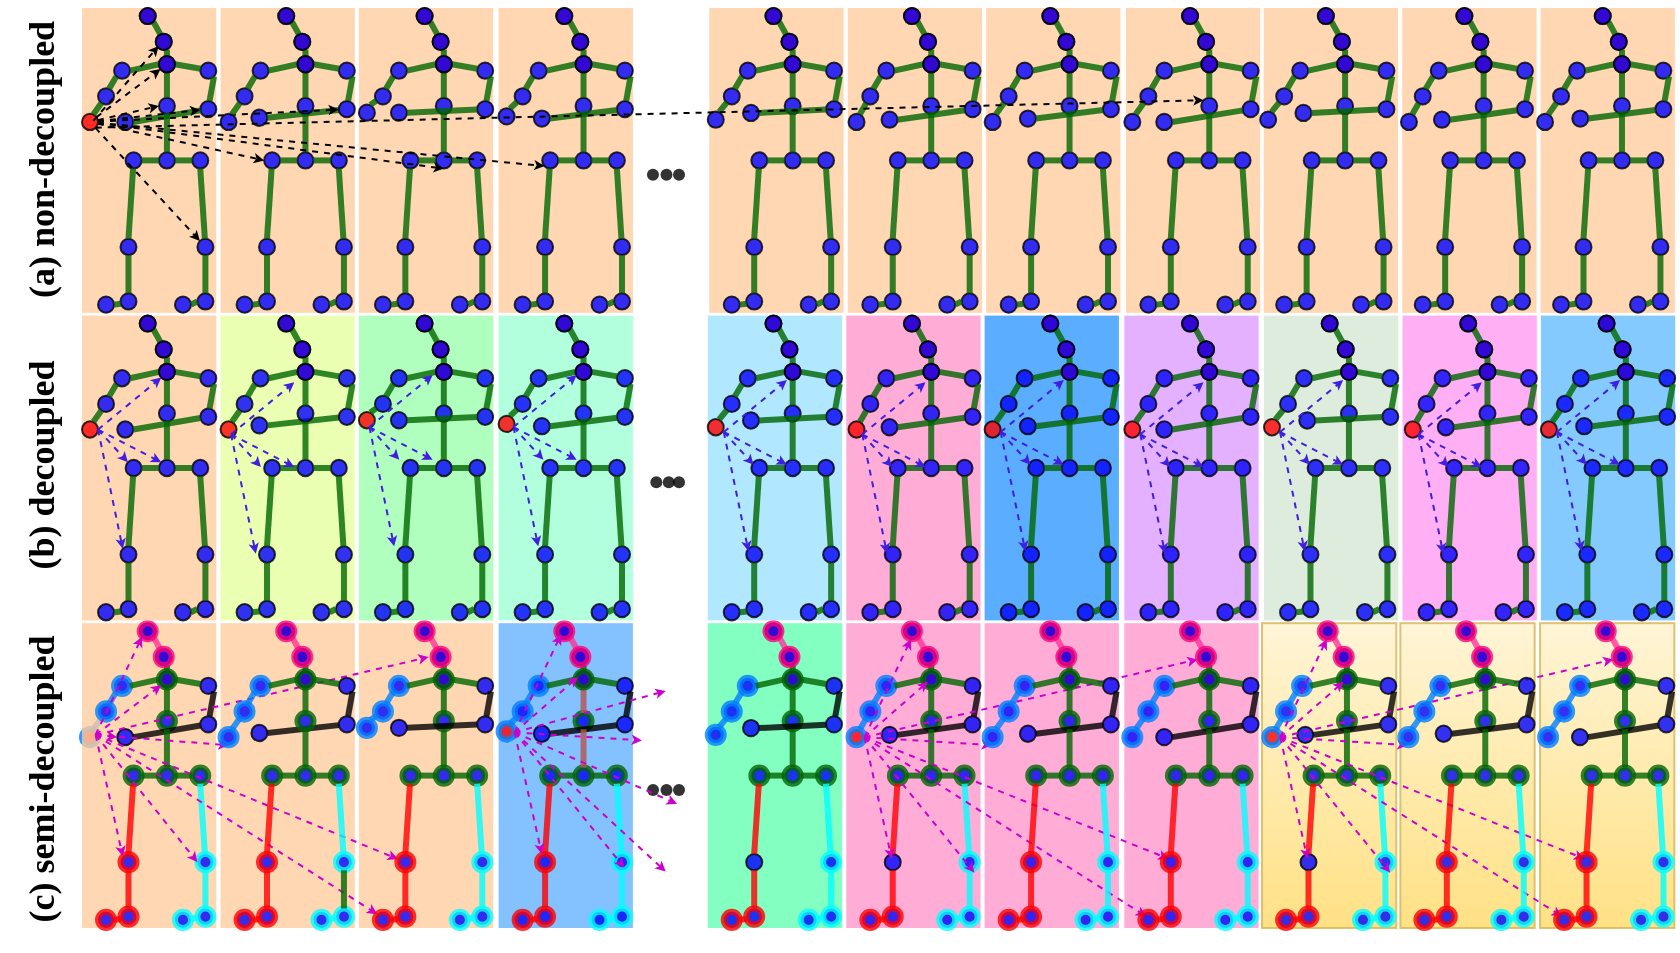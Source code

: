 <mxfile version="21.0.7" type="github">
  <diagram name="第 1 页" id="hJjsz4j-pXmXY-3sd1Tn">
    <mxGraphModel dx="2131" dy="1813" grid="1" gridSize="10" guides="1" tooltips="1" connect="1" arrows="1" fold="1" page="1" pageScale="1" pageWidth="827" pageHeight="1169" math="0" shadow="0">
      <root>
        <mxCell id="0" />
        <mxCell id="1" parent="0" />
        <mxCell id="JcuYve_V90vf6KOzjgmU-1815" value="" style="group" vertex="1" connectable="0" parent="1">
          <mxGeometry x="-5.0" y="-1150" width="831.588" height="460" as="geometry" />
        </mxCell>
        <mxCell id="JcuYve_V90vf6KOzjgmU-1068" value="" style="group;movable=1;resizable=1;rotatable=1;deletable=1;editable=1;locked=0;connectable=1;" vertex="1" connectable="0" parent="JcuYve_V90vf6KOzjgmU-1815">
          <mxGeometry x="35" width="589.08" height="460" as="geometry" />
        </mxCell>
        <mxCell id="JcuYve_V90vf6KOzjgmU-357" value="" style="ellipse;whiteSpace=wrap;html=1;fillColor=#FF0000;opacity=80;strokeColor=#007FFF;strokeWidth=3;container=0;" vertex="1" parent="JcuYve_V90vf6KOzjgmU-1068">
          <mxGeometry y="360.477" width="8.013" height="8.173" as="geometry" />
        </mxCell>
        <mxCell id="JcuYve_V90vf6KOzjgmU-358" value="" style="edgeStyle=none;orthogonalLoop=1;jettySize=auto;html=1;rounded=0;labelBackgroundColor=default;strokeColor=#007FFF;strokeWidth=3;fontFamily=Helvetica;fontSize=12;fontColor=default;endArrow=none;shape=connector;exitX=0.712;exitY=0.024;exitDx=0;exitDy=0;exitPerimeter=0;opacity=80;fillColor=#0000FF;" edge="1" parent="JcuYve_V90vf6KOzjgmU-1068" source="JcuYve_V90vf6KOzjgmU-357">
          <mxGeometry width="100" relative="1" as="geometry">
            <mxPoint x="-289.876" y="353.068" as="sourcePoint" />
            <mxPoint x="9.767" y="355.122" as="targetPoint" />
            <Array as="points" />
          </mxGeometry>
        </mxCell>
        <mxCell id="JcuYve_V90vf6KOzjgmU-3" value="" style="group;fillColor=#FFCE9F;opacity=80;container=0;" vertex="1" connectable="0" parent="JcuYve_V90vf6KOzjgmU-1068">
          <mxGeometry y="307.59" width="67.15" height="152.41" as="geometry" />
        </mxCell>
        <mxCell id="JcuYve_V90vf6KOzjgmU-51" value="" style="group;fillColor=#FFCE9F;opacity=80;container=0;" vertex="1" connectable="0" parent="JcuYve_V90vf6KOzjgmU-1068">
          <mxGeometry x="69.267" y="307.59" width="67.15" height="152.41" as="geometry" />
        </mxCell>
        <mxCell id="JcuYve_V90vf6KOzjgmU-90" value="" style="group;fillColor=#FFCE9F;opacity=80;container=0;" vertex="1" connectable="0" parent="JcuYve_V90vf6KOzjgmU-1068">
          <mxGeometry x="138.441" y="307.59" width="67.15" height="152.41" as="geometry" />
        </mxCell>
        <mxCell id="JcuYve_V90vf6KOzjgmU-131" value="" style="group;fillColor=#66B2FF;opacity=80;container=0;" vertex="1" connectable="0" parent="JcuYve_V90vf6KOzjgmU-1068">
          <mxGeometry x="208.296" y="307.59" width="67.15" height="152.41" as="geometry" />
        </mxCell>
        <mxCell id="JcuYve_V90vf6KOzjgmU-180" value="" style="group;fillColor=#66FFB3;opacity=80;container=0;" vertex="1" connectable="0" parent="JcuYve_V90vf6KOzjgmU-1068">
          <mxGeometry x="312.867" y="307.59" width="67.15" height="152.41" as="geometry" />
        </mxCell>
        <mxCell id="JcuYve_V90vf6KOzjgmU-221" value="" style="group;fillColor=#FF99CC;opacity=80;container=0;" vertex="1" connectable="0" parent="JcuYve_V90vf6KOzjgmU-1068">
          <mxGeometry x="382.134" y="307.59" width="67.15" height="152.41" as="geometry" />
        </mxCell>
        <mxCell id="JcuYve_V90vf6KOzjgmU-270" value="" style="group;fillColor=#FF99CC;opacity=80;container=0;" vertex="1" connectable="0" parent="JcuYve_V90vf6KOzjgmU-1068">
          <mxGeometry x="451.308" y="307.59" width="67.15" height="152.41" as="geometry" />
        </mxCell>
        <mxCell id="JcuYve_V90vf6KOzjgmU-311" value="" style="group;fillColor=#FF99CC;opacity=80;container=0;" vertex="1" connectable="0" parent="JcuYve_V90vf6KOzjgmU-1068">
          <mxGeometry x="521.163" y="307.59" width="67.15" height="152.41" as="geometry" />
        </mxCell>
        <mxCell id="JcuYve_V90vf6KOzjgmU-352" value="    " style="shape=waypoint;sketch=0;size=6;pointerEvents=1;points=[];fillColor=none;resizable=0;rotatable=0;perimeter=centerPerimeter;snapToPoint=1;fontFamily=Helvetica;fontSize=18;fontColor=default;opacity=80;container=0;" vertex="1" parent="JcuYve_V90vf6KOzjgmU-1068">
          <mxGeometry x="282.243" y="380.973" width="20" height="20" as="geometry" />
        </mxCell>
        <mxCell id="JcuYve_V90vf6KOzjgmU-353" value="    " style="shape=waypoint;sketch=0;size=6;pointerEvents=1;points=[];fillColor=none;resizable=0;rotatable=0;perimeter=centerPerimeter;snapToPoint=1;fontFamily=Helvetica;fontSize=18;fontColor=default;opacity=80;container=0;" vertex="1" parent="JcuYve_V90vf6KOzjgmU-1068">
          <mxGeometry x="288.509" y="380.973" width="20" height="20" as="geometry" />
        </mxCell>
        <mxCell id="JcuYve_V90vf6KOzjgmU-354" value="" style="ellipse;whiteSpace=wrap;html=1;fillColor=#0000FF;opacity=80;container=0;" vertex="1" parent="JcuYve_V90vf6KOzjgmU-1068">
          <mxGeometry x="84.672" y="358.394" width="8.013" height="8.173" as="geometry" />
        </mxCell>
        <mxCell id="JcuYve_V90vf6KOzjgmU-355" value="" style="edgeStyle=none;orthogonalLoop=1;jettySize=auto;html=1;rounded=0;labelBackgroundColor=default;strokeColor=default;strokeWidth=3;fontFamily=Helvetica;fontSize=12;fontColor=default;endArrow=none;shape=connector;exitX=1;exitY=0.5;exitDx=0;exitDy=0;opacity=80;fillColor=#0000FF;" edge="1" parent="JcuYve_V90vf6KOzjgmU-1068" source="JcuYve_V90vf6KOzjgmU-354" target="JcuYve_V90vf6KOzjgmU-63">
          <mxGeometry width="100" relative="1" as="geometry">
            <mxPoint x="146.193" y="381.311" as="sourcePoint" />
            <mxPoint x="162.219" y="381.311" as="targetPoint" />
            <Array as="points" />
          </mxGeometry>
        </mxCell>
        <mxCell id="JcuYve_V90vf6KOzjgmU-356" value="    " style="shape=waypoint;sketch=0;size=6;pointerEvents=1;points=[];fillColor=none;resizable=0;rotatable=0;perimeter=centerPerimeter;snapToPoint=1;fontFamily=Helvetica;fontSize=18;fontColor=default;opacity=80;container=0;" vertex="1" parent="JcuYve_V90vf6KOzjgmU-1068">
          <mxGeometry x="275.526" y="380.973" width="20" height="20" as="geometry" />
        </mxCell>
        <mxCell id="JcuYve_V90vf6KOzjgmU-4" value="" style="ellipse;whiteSpace=wrap;html=1;fillColor=#FF0000;opacity=80;container=0;" vertex="1" parent="JcuYve_V90vf6KOzjgmU-1068">
          <mxGeometry x="28.847" y="307.59" width="8.013" height="8.013" as="geometry" />
        </mxCell>
        <mxCell id="JcuYve_V90vf6KOzjgmU-5" value="" style="ellipse;whiteSpace=wrap;html=1;fillColor=#FF0000;opacity=80;container=0;" vertex="1" parent="JcuYve_V90vf6KOzjgmU-1068">
          <mxGeometry x="36.86" y="320.411" width="8.013" height="8.173" as="geometry" />
        </mxCell>
        <mxCell id="JcuYve_V90vf6KOzjgmU-6" value="" style="endArrow=none;html=1;rounded=0;exitX=0.3;exitY=0.059;exitDx=0;exitDy=0;entryX=1;entryY=1;entryDx=0;entryDy=0;exitPerimeter=0;strokeWidth=3;strokeColor=#FF3399;opacity=80;" edge="1" parent="JcuYve_V90vf6KOzjgmU-1068" source="JcuYve_V90vf6KOzjgmU-5" target="JcuYve_V90vf6KOzjgmU-4">
          <mxGeometry width="50" height="50" relative="1" as="geometry">
            <mxPoint x="59.297" y="347.656" as="sourcePoint" />
            <mxPoint x="67.31" y="339.643" as="targetPoint" />
          </mxGeometry>
        </mxCell>
        <mxCell id="JcuYve_V90vf6KOzjgmU-7" value="" style="ellipse;whiteSpace=wrap;html=1;fillColor=#FF0000;opacity=80;container=0;" vertex="1" parent="JcuYve_V90vf6KOzjgmU-1068">
          <mxGeometry x="38.463" y="331.63" width="8.013" height="8.173" as="geometry" />
        </mxCell>
        <mxCell id="JcuYve_V90vf6KOzjgmU-8" value="" style="ellipse;whiteSpace=wrap;html=1;fillColor=#0000FF;opacity=80;container=0;" vertex="1" parent="JcuYve_V90vf6KOzjgmU-1068">
          <mxGeometry x="59.137" y="334.835" width="8.013" height="8.173" as="geometry" />
        </mxCell>
        <mxCell id="JcuYve_V90vf6KOzjgmU-9" value="" style="ellipse;whiteSpace=wrap;html=1;fillColor=#0000FF;opacity=80;strokeColor=#007FFF;strokeWidth=3;container=0;" vertex="1" parent="JcuYve_V90vf6KOzjgmU-1068">
          <mxGeometry x="16.026" y="334.835" width="8.013" height="8.173" as="geometry" />
        </mxCell>
        <mxCell id="JcuYve_V90vf6KOzjgmU-10" value="" style="endArrow=none;html=1;rounded=0;entryX=0.7;entryY=0.974;entryDx=0;entryDy=0;strokeWidth=3;entryPerimeter=0;exitX=0.5;exitY=0;exitDx=0;exitDy=0;fontSize=11;fillColor=#0000FF;strokeColor=#006600;opacity=80;" edge="1" parent="JcuYve_V90vf6KOzjgmU-1068" source="JcuYve_V90vf6KOzjgmU-7" target="JcuYve_V90vf6KOzjgmU-5">
          <mxGeometry width="50" height="50" relative="1" as="geometry">
            <mxPoint x="59.618" y="322.014" as="sourcePoint" />
            <mxPoint x="56.092" y="315.603" as="targetPoint" />
          </mxGeometry>
        </mxCell>
        <mxCell id="JcuYve_V90vf6KOzjgmU-11" value="" style="edgeStyle=none;orthogonalLoop=1;jettySize=auto;html=1;rounded=0;labelBackgroundColor=default;strokeColor=#006600;strokeWidth=3;fontFamily=Helvetica;fontSize=11;fontColor=default;endArrow=none;shape=connector;exitX=1;exitY=0.5;exitDx=0;exitDy=0;entryX=0;entryY=0.5;entryDx=0;entryDy=0;opacity=80;" edge="1" parent="JcuYve_V90vf6KOzjgmU-1068" source="JcuYve_V90vf6KOzjgmU-9" target="JcuYve_V90vf6KOzjgmU-7">
          <mxGeometry width="100" relative="1" as="geometry">
            <mxPoint x="27.245" y="340.457" as="sourcePoint" />
            <mxPoint x="39.585" y="338.521" as="targetPoint" />
            <Array as="points" />
          </mxGeometry>
        </mxCell>
        <mxCell id="JcuYve_V90vf6KOzjgmU-12" value="" style="edgeStyle=none;orthogonalLoop=1;jettySize=auto;html=1;rounded=0;labelBackgroundColor=default;strokeColor=#006600;strokeWidth=3;fontFamily=Helvetica;fontSize=11;fontColor=default;endArrow=none;shape=connector;exitX=1;exitY=0.5;exitDx=0;exitDy=0;entryX=0.02;entryY=0.386;entryDx=0;entryDy=0;entryPerimeter=0;opacity=80;" edge="1" parent="JcuYve_V90vf6KOzjgmU-1068" source="JcuYve_V90vf6KOzjgmU-7" target="JcuYve_V90vf6KOzjgmU-8">
          <mxGeometry width="100" relative="1" as="geometry">
            <mxPoint x="51.284" y="355.669" as="sourcePoint" />
            <mxPoint x="67.31" y="355.669" as="targetPoint" />
            <Array as="points" />
          </mxGeometry>
        </mxCell>
        <mxCell id="JcuYve_V90vf6KOzjgmU-13" value="" style="ellipse;whiteSpace=wrap;html=1;fillColor=#0000FF;opacity=80;strokeColor=#006600;strokeWidth=3;labelBackgroundColor=default;endArrow=none;fontSize=11;rounded=0;container=0;" vertex="1" parent="JcuYve_V90vf6KOzjgmU-1068">
          <mxGeometry x="38.463" y="352.464" width="8.013" height="8.173" as="geometry" />
        </mxCell>
        <mxCell id="JcuYve_V90vf6KOzjgmU-14" value="" style="edgeStyle=none;orthogonalLoop=1;jettySize=auto;html=1;rounded=0;labelBackgroundColor=default;strokeColor=#006600;strokeWidth=3;fontFamily=Helvetica;fontSize=11;fontColor=default;endArrow=none;shape=connector;exitX=0.5;exitY=0;exitDx=0;exitDy=0;entryX=0.5;entryY=1;entryDx=0;entryDy=0;opacity=80;" edge="1" parent="JcuYve_V90vf6KOzjgmU-1068" source="JcuYve_V90vf6KOzjgmU-13" target="JcuYve_V90vf6KOzjgmU-7">
          <mxGeometry width="100" relative="1" as="geometry">
            <mxPoint x="51.284" y="368.49" as="sourcePoint" />
            <mxPoint x="67.31" y="368.49" as="targetPoint" />
            <Array as="points" />
          </mxGeometry>
        </mxCell>
        <mxCell id="JcuYve_V90vf6KOzjgmU-15" value="" style="ellipse;whiteSpace=wrap;html=1;fillColor=#0000FF;opacity=80;container=0;" vertex="1" parent="JcuYve_V90vf6KOzjgmU-1068">
          <mxGeometry x="59.137" y="354.066" width="8.013" height="8.173" as="geometry" />
        </mxCell>
        <mxCell id="JcuYve_V90vf6KOzjgmU-16" value="" style="edgeStyle=none;orthogonalLoop=1;jettySize=auto;html=1;rounded=0;labelBackgroundColor=default;strokeColor=default;strokeWidth=3;fontFamily=Helvetica;fontSize=12;fontColor=default;endArrow=none;shape=connector;exitX=1;exitY=1;exitDx=0;exitDy=0;opacity=80;fillColor=#0000FF;" edge="1" parent="JcuYve_V90vf6KOzjgmU-1068" source="JcuYve_V90vf6KOzjgmU-8" target="JcuYve_V90vf6KOzjgmU-15">
          <mxGeometry width="100" relative="1" as="geometry">
            <mxPoint x="80.131" y="360.477" as="sourcePoint" />
            <mxPoint x="96.158" y="360.477" as="targetPoint" />
            <Array as="points" />
          </mxGeometry>
        </mxCell>
        <mxCell id="JcuYve_V90vf6KOzjgmU-17" value="" style="ellipse;whiteSpace=wrap;html=1;fillColor=#0000FF;opacity=80;container=0;" vertex="1" parent="JcuYve_V90vf6KOzjgmU-1068">
          <mxGeometry x="17.629" y="360.477" width="8.013" height="8.173" as="geometry" />
        </mxCell>
        <mxCell id="JcuYve_V90vf6KOzjgmU-18" value="" style="edgeStyle=none;orthogonalLoop=1;jettySize=auto;html=1;rounded=0;labelBackgroundColor=default;strokeColor=default;strokeWidth=3;fontFamily=Helvetica;fontSize=12;fontColor=default;endArrow=none;shape=connector;exitX=1;exitY=0.5;exitDx=0;exitDy=0;opacity=80;fillColor=#0000FF;" edge="1" parent="JcuYve_V90vf6KOzjgmU-1068" source="JcuYve_V90vf6KOzjgmU-17" target="JcuYve_V90vf6KOzjgmU-15">
          <mxGeometry width="100" relative="1" as="geometry">
            <mxPoint x="76.926" y="381.311" as="sourcePoint" />
            <mxPoint x="92.952" y="381.311" as="targetPoint" />
            <Array as="points" />
          </mxGeometry>
        </mxCell>
        <mxCell id="JcuYve_V90vf6KOzjgmU-19" value="" style="ellipse;whiteSpace=wrap;html=1;fillColor=#0000FF;opacity=80;strokeColor=#007FFF;strokeWidth=3;container=0;" vertex="1" parent="JcuYve_V90vf6KOzjgmU-1068">
          <mxGeometry x="8.013" y="347.656" width="8.013" height="8.173" as="geometry" />
        </mxCell>
        <mxCell id="JcuYve_V90vf6KOzjgmU-20" value="" style="edgeStyle=none;orthogonalLoop=1;jettySize=auto;html=1;rounded=0;labelBackgroundColor=default;strokeColor=#007FFF;strokeWidth=3;fontFamily=Helvetica;fontSize=12;fontColor=default;endArrow=none;shape=connector;exitX=0.677;exitY=0.061;exitDx=0;exitDy=0;exitPerimeter=0;opacity=80;fillColor=#0000FF;" edge="1" parent="JcuYve_V90vf6KOzjgmU-1068" source="JcuYve_V90vf6KOzjgmU-19">
          <mxGeometry width="100" relative="1" as="geometry">
            <mxPoint x="17.629" y="347.656" as="sourcePoint" />
            <mxPoint x="17.148" y="341.887" as="targetPoint" />
            <Array as="points" />
          </mxGeometry>
        </mxCell>
        <mxCell id="JcuYve_V90vf6KOzjgmU-21" value="" style="ellipse;whiteSpace=wrap;html=1;fillColor=#0000FF;opacity=80;strokeColor=#006600;strokeWidth=3;labelBackgroundColor=default;endArrow=none;fontSize=11;rounded=0;container=0;" vertex="1" parent="JcuYve_V90vf6KOzjgmU-1068">
          <mxGeometry x="38.463" y="379.708" width="8.013" height="8.173" as="geometry" />
        </mxCell>
        <mxCell id="JcuYve_V90vf6KOzjgmU-22" value="" style="edgeStyle=none;orthogonalLoop=1;jettySize=auto;html=1;rounded=0;labelBackgroundColor=default;strokeColor=#006600;strokeWidth=3;fontFamily=Helvetica;fontSize=11;fontColor=default;endArrow=none;shape=connector;exitX=0.5;exitY=0;exitDx=0;exitDy=0;entryX=0.5;entryY=1;entryDx=0;entryDy=0;opacity=80;" edge="1" parent="JcuYve_V90vf6KOzjgmU-1068" source="JcuYve_V90vf6KOzjgmU-21" target="JcuYve_V90vf6KOzjgmU-13">
          <mxGeometry width="100" relative="1" as="geometry">
            <mxPoint x="56.092" y="387.722" as="sourcePoint" />
            <mxPoint x="72.118" y="387.722" as="targetPoint" />
            <Array as="points" />
          </mxGeometry>
        </mxCell>
        <mxCell id="JcuYve_V90vf6KOzjgmU-23" value="" style="ellipse;whiteSpace=wrap;html=1;fillColor=#0000FF;opacity=80;strokeColor=#006600;strokeWidth=3;labelBackgroundColor=default;endArrow=none;fontSize=11;rounded=0;container=0;" vertex="1" parent="JcuYve_V90vf6KOzjgmU-1068">
          <mxGeometry x="55.13" y="379.708" width="8.013" height="8.173" as="geometry" />
        </mxCell>
        <mxCell id="JcuYve_V90vf6KOzjgmU-24" value="" style="ellipse;whiteSpace=wrap;html=1;fillColor=#0000FF;opacity=80;strokeColor=#006600;strokeWidth=3;labelBackgroundColor=default;endArrow=none;fontSize=11;rounded=0;container=0;" vertex="1" parent="JcuYve_V90vf6KOzjgmU-1068">
          <mxGeometry x="21.796" y="379.708" width="8.013" height="8.173" as="geometry" />
        </mxCell>
        <mxCell id="JcuYve_V90vf6KOzjgmU-25" value="" style="edgeStyle=none;orthogonalLoop=1;jettySize=auto;html=1;rounded=0;labelBackgroundColor=default;strokeColor=#006600;strokeWidth=3;fontFamily=Helvetica;fontSize=11;fontColor=default;endArrow=none;shape=connector;entryX=0;entryY=0.5;entryDx=0;entryDy=0;exitX=1;exitY=0.5;exitDx=0;exitDy=0;opacity=80;" edge="1" parent="JcuYve_V90vf6KOzjgmU-1068" source="JcuYve_V90vf6KOzjgmU-24" target="JcuYve_V90vf6KOzjgmU-21">
          <mxGeometry width="100" relative="1" as="geometry">
            <mxPoint x="32.053" y="383.726" as="sourcePoint" />
            <mxPoint x="48.079" y="383.726" as="targetPoint" />
            <Array as="points" />
          </mxGeometry>
        </mxCell>
        <mxCell id="JcuYve_V90vf6KOzjgmU-26" value="" style="edgeStyle=none;orthogonalLoop=1;jettySize=auto;html=1;rounded=0;labelBackgroundColor=default;strokeColor=#006600;strokeWidth=3;fontFamily=Helvetica;fontSize=11;fontColor=default;endArrow=none;shape=connector;exitX=1;exitY=0.5;exitDx=0;exitDy=0;entryX=0;entryY=0.5;entryDx=0;entryDy=0;opacity=80;" edge="1" parent="JcuYve_V90vf6KOzjgmU-1068" source="JcuYve_V90vf6KOzjgmU-21" target="JcuYve_V90vf6KOzjgmU-23">
          <mxGeometry width="100" relative="1" as="geometry">
            <mxPoint x="40.066" y="405.35" as="sourcePoint" />
            <mxPoint x="56.092" y="405.35" as="targetPoint" />
            <Array as="points" />
          </mxGeometry>
        </mxCell>
        <mxCell id="JcuYve_V90vf6KOzjgmU-27" value="" style="ellipse;whiteSpace=wrap;html=1;fillColor=#0000FF;opacity=80;strokeColor=#FF0000;strokeWidth=3;container=0;" vertex="1" parent="JcuYve_V90vf6KOzjgmU-1068">
          <mxGeometry x="19.232" y="422.979" width="8.013" height="8.173" as="geometry" />
        </mxCell>
        <mxCell id="JcuYve_V90vf6KOzjgmU-28" value="" style="ellipse;whiteSpace=wrap;html=1;fillColor=#0000FF;opacity=80;strokeColor=#00FFFF;strokeWidth=3;container=0;" vertex="1" parent="JcuYve_V90vf6KOzjgmU-1068">
          <mxGeometry x="57.695" y="422.979" width="8.013" height="8.173" as="geometry" />
        </mxCell>
        <mxCell id="JcuYve_V90vf6KOzjgmU-29" value="" style="edgeStyle=none;orthogonalLoop=1;jettySize=auto;html=1;rounded=0;labelBackgroundColor=default;strokeColor=#FF0000;strokeWidth=3;fontFamily=Helvetica;fontSize=12;fontColor=default;endArrow=none;shape=connector;exitX=0.5;exitY=0;exitDx=0;exitDy=0;opacity=80;fillColor=#0000FF;" edge="1" parent="JcuYve_V90vf6KOzjgmU-1068" source="JcuYve_V90vf6KOzjgmU-27" target="JcuYve_V90vf6KOzjgmU-24">
          <mxGeometry width="100" relative="1" as="geometry">
            <mxPoint x="36.86" y="411.761" as="sourcePoint" />
            <mxPoint x="52.887" y="411.761" as="targetPoint" />
            <Array as="points" />
          </mxGeometry>
        </mxCell>
        <mxCell id="JcuYve_V90vf6KOzjgmU-30" value="" style="edgeStyle=none;orthogonalLoop=1;jettySize=auto;html=1;rounded=0;labelBackgroundColor=default;strokeColor=#00FFFF;strokeWidth=3;fontFamily=Helvetica;fontSize=12;fontColor=default;endArrow=none;shape=connector;exitX=0.5;exitY=1;exitDx=0;exitDy=0;opacity=80;fillColor=#0000FF;" edge="1" parent="JcuYve_V90vf6KOzjgmU-1068" source="JcuYve_V90vf6KOzjgmU-23" target="JcuYve_V90vf6KOzjgmU-28">
          <mxGeometry width="100" relative="1" as="geometry">
            <mxPoint x="52.887" y="414.966" as="sourcePoint" />
            <mxPoint x="68.913" y="414.966" as="targetPoint" />
            <Array as="points" />
          </mxGeometry>
        </mxCell>
        <mxCell id="JcuYve_V90vf6KOzjgmU-31" value="" style="ellipse;whiteSpace=wrap;html=1;fillColor=#0000FF;opacity=80;strokeColor=#FF0000;strokeWidth=3;container=0;" vertex="1" parent="JcuYve_V90vf6KOzjgmU-1068">
          <mxGeometry x="19.232" y="450.224" width="8.013" height="8.173" as="geometry" />
        </mxCell>
        <mxCell id="JcuYve_V90vf6KOzjgmU-32" value="" style="ellipse;whiteSpace=wrap;html=1;fillColor=#0000FF;opacity=80;strokeColor=#00FFFF;strokeWidth=3;container=0;" vertex="1" parent="JcuYve_V90vf6KOzjgmU-1068">
          <mxGeometry x="57.695" y="450.224" width="8.013" height="8.173" as="geometry" />
        </mxCell>
        <mxCell id="JcuYve_V90vf6KOzjgmU-33" value="" style="edgeStyle=none;orthogonalLoop=1;jettySize=auto;html=1;rounded=0;labelBackgroundColor=default;strokeColor=#FF0000;strokeWidth=3;fontFamily=Helvetica;fontSize=12;fontColor=default;endArrow=none;shape=connector;exitX=0.5;exitY=0;exitDx=0;exitDy=0;entryX=0.5;entryY=1;entryDx=0;entryDy=0;opacity=80;fillColor=#0000FF;" edge="1" parent="JcuYve_V90vf6KOzjgmU-1068" source="JcuYve_V90vf6KOzjgmU-31" target="JcuYve_V90vf6KOzjgmU-27">
          <mxGeometry width="100" relative="1" as="geometry">
            <mxPoint x="28.847" y="456.634" as="sourcePoint" />
            <mxPoint x="44.874" y="456.634" as="targetPoint" />
            <Array as="points" />
          </mxGeometry>
        </mxCell>
        <mxCell id="JcuYve_V90vf6KOzjgmU-34" value="" style="edgeStyle=none;orthogonalLoop=1;jettySize=auto;html=1;rounded=0;labelBackgroundColor=default;strokeColor=#00FFFF;strokeWidth=3;fontFamily=Helvetica;fontSize=12;fontColor=default;endArrow=none;shape=connector;exitX=0.5;exitY=0;exitDx=0;exitDy=0;entryX=0.5;entryY=1;entryDx=0;entryDy=0;opacity=80;fillColor=#0000FF;" edge="1" parent="JcuYve_V90vf6KOzjgmU-1068" source="JcuYve_V90vf6KOzjgmU-32" target="JcuYve_V90vf6KOzjgmU-28">
          <mxGeometry width="100" relative="1" as="geometry">
            <mxPoint x="51.284" y="455.032" as="sourcePoint" />
            <mxPoint x="67.31" y="455.032" as="targetPoint" />
            <Array as="points" />
          </mxGeometry>
        </mxCell>
        <mxCell id="JcuYve_V90vf6KOzjgmU-35" value="" style="ellipse;whiteSpace=wrap;html=1;fillColor=#0000FF;opacity=80;strokeColor=#FF0000;strokeWidth=3;container=0;" vertex="1" parent="JcuYve_V90vf6KOzjgmU-1068">
          <mxGeometry x="8.013" y="451.827" width="8.013" height="8.173" as="geometry" />
        </mxCell>
        <mxCell id="JcuYve_V90vf6KOzjgmU-36" value="" style="ellipse;whiteSpace=wrap;html=1;fillColor=#0000FF;opacity=80;strokeColor=#00FFFF;strokeWidth=3;container=0;" vertex="1" parent="JcuYve_V90vf6KOzjgmU-1068">
          <mxGeometry x="46.476" y="451.827" width="8.013" height="8.173" as="geometry" />
        </mxCell>
        <mxCell id="JcuYve_V90vf6KOzjgmU-37" value="" style="edgeStyle=none;orthogonalLoop=1;jettySize=auto;html=1;rounded=0;labelBackgroundColor=default;strokeColor=#FF0000;strokeWidth=3;fontFamily=Helvetica;fontSize=12;fontColor=default;endArrow=none;shape=connector;exitX=1;exitY=0.5;exitDx=0;exitDy=0;entryX=0.033;entryY=0.647;entryDx=0;entryDy=0;entryPerimeter=0;opacity=80;fillColor=#0000FF;" edge="1" parent="JcuYve_V90vf6KOzjgmU-1068" source="JcuYve_V90vf6KOzjgmU-35" target="JcuYve_V90vf6KOzjgmU-31">
          <mxGeometry width="100" relative="1" as="geometry">
            <mxPoint x="14.424" y="477.469" as="sourcePoint" />
            <mxPoint x="30.45" y="477.469" as="targetPoint" />
            <Array as="points" />
          </mxGeometry>
        </mxCell>
        <mxCell id="JcuYve_V90vf6KOzjgmU-38" value="" style="edgeStyle=none;orthogonalLoop=1;jettySize=auto;html=1;rounded=0;labelBackgroundColor=default;strokeColor=#00FFFF;strokeWidth=3;fontFamily=Helvetica;fontSize=12;fontColor=default;endArrow=none;shape=connector;exitX=1;exitY=0.5;exitDx=0;exitDy=0;entryX=0;entryY=0.5;entryDx=0;entryDy=0;opacity=80;fillColor=#0000FF;" edge="1" parent="JcuYve_V90vf6KOzjgmU-1068" source="JcuYve_V90vf6KOzjgmU-36" target="JcuYve_V90vf6KOzjgmU-32">
          <mxGeometry width="100" relative="1" as="geometry">
            <mxPoint x="43.271" y="480.674" as="sourcePoint" />
            <mxPoint x="59.297" y="480.674" as="targetPoint" />
            <Array as="points" />
          </mxGeometry>
        </mxCell>
        <mxCell id="JcuYve_V90vf6KOzjgmU-39" value="" style="ellipse;whiteSpace=wrap;html=1;fillColor=#0000FF;opacity=80;strokeColor=#FF0080;strokeWidth=3;container=0;" vertex="1" parent="JcuYve_V90vf6KOzjgmU-1068">
          <mxGeometry x="28.847" y="307.59" width="8.013" height="8.013" as="geometry" />
        </mxCell>
        <mxCell id="JcuYve_V90vf6KOzjgmU-40" value="" style="ellipse;whiteSpace=wrap;html=1;fillColor=#0000FF;opacity=80;strokeColor=#FF0080;strokeWidth=3;container=0;" vertex="1" parent="JcuYve_V90vf6KOzjgmU-1068">
          <mxGeometry x="36.86" y="320.411" width="8.013" height="8.173" as="geometry" />
        </mxCell>
        <mxCell id="JcuYve_V90vf6KOzjgmU-41" value="" style="ellipse;whiteSpace=wrap;html=1;fillColor=#0000FF;opacity=80;strokeColor=#006600;strokeWidth=3;labelBackgroundColor=default;endArrow=none;fontSize=11;rounded=0;container=0;" vertex="1" parent="JcuYve_V90vf6KOzjgmU-1068">
          <mxGeometry x="38.463" y="331.63" width="8.013" height="8.173" as="geometry" />
        </mxCell>
        <mxCell id="JcuYve_V90vf6KOzjgmU-42" value="" style="endArrow=classic;html=1;rounded=0;labelBackgroundColor=default;strokeColor=#CC00CC;strokeWidth=1;fontFamily=Helvetica;fontSize=18;fontColor=default;shape=connector;endSize=2;jumpSize=3;dashed=1;exitX=1;exitY=0.5;exitDx=0;exitDy=0;entryX=0;entryY=1;entryDx=0;entryDy=0;" edge="1" parent="JcuYve_V90vf6KOzjgmU-1068" target="JcuYve_V90vf6KOzjgmU-39">
          <mxGeometry width="50" height="50" relative="1" as="geometry">
            <mxPoint x="6.788" y="363.418" as="sourcePoint" />
            <mxPoint x="19.233" y="422.977" as="targetPoint" />
          </mxGeometry>
        </mxCell>
        <mxCell id="JcuYve_V90vf6KOzjgmU-43" value="" style="endArrow=classic;html=1;rounded=0;labelBackgroundColor=default;strokeColor=#CC00CC;strokeWidth=1;fontFamily=Helvetica;fontSize=18;fontColor=default;shape=connector;endSize=2;jumpSize=3;dashed=1;exitX=1;exitY=0.5;exitDx=0;exitDy=0;entryX=0;entryY=1;entryDx=0;entryDy=0;" edge="1" parent="JcuYve_V90vf6KOzjgmU-1068" target="JcuYve_V90vf6KOzjgmU-41">
          <mxGeometry width="50" height="50" relative="1" as="geometry">
            <mxPoint x="6.788" y="363.418" as="sourcePoint" />
            <mxPoint x="19.233" y="422.977" as="targetPoint" />
          </mxGeometry>
        </mxCell>
        <mxCell id="JcuYve_V90vf6KOzjgmU-44" value="" style="endArrow=classic;html=1;rounded=0;labelBackgroundColor=default;strokeColor=#CC00CC;strokeWidth=1;fontFamily=Helvetica;fontSize=18;fontColor=default;shape=connector;endSize=2;jumpSize=3;dashed=1;exitX=1;exitY=0.5;exitDx=0;exitDy=0;entryX=0;entryY=0.5;entryDx=0;entryDy=0;" edge="1" parent="JcuYve_V90vf6KOzjgmU-1068" target="JcuYve_V90vf6KOzjgmU-17">
          <mxGeometry width="50" height="50" relative="1" as="geometry">
            <mxPoint x="6.788" y="363.418" as="sourcePoint" />
            <mxPoint x="19.233" y="422.977" as="targetPoint" />
          </mxGeometry>
        </mxCell>
        <mxCell id="JcuYve_V90vf6KOzjgmU-45" value="" style="endArrow=classic;html=1;rounded=0;labelBackgroundColor=default;strokeColor=#CC00CC;strokeWidth=1;fontFamily=Helvetica;fontSize=18;fontColor=default;shape=connector;endSize=2;jumpSize=3;dashed=1;exitX=1;exitY=0.5;exitDx=0;exitDy=0;entryX=0;entryY=0;entryDx=0;entryDy=0;" edge="1" parent="JcuYve_V90vf6KOzjgmU-1068" target="JcuYve_V90vf6KOzjgmU-27">
          <mxGeometry width="50" height="50" relative="1" as="geometry">
            <mxPoint x="6.788" y="363.418" as="sourcePoint" />
            <mxPoint x="19.233" y="422.977" as="targetPoint" />
          </mxGeometry>
        </mxCell>
        <mxCell id="JcuYve_V90vf6KOzjgmU-46" value="" style="endArrow=classic;html=1;rounded=0;labelBackgroundColor=default;strokeColor=#CC00CC;strokeWidth=1;fontFamily=Helvetica;fontSize=18;fontColor=default;shape=connector;endSize=2;jumpSize=3;dashed=1;exitX=1;exitY=0.5;exitDx=0;exitDy=0;entryX=0;entryY=0.5;entryDx=0;entryDy=0;" edge="1" parent="JcuYve_V90vf6KOzjgmU-1068" target="JcuYve_V90vf6KOzjgmU-28">
          <mxGeometry width="50" height="50" relative="1" as="geometry">
            <mxPoint x="6.788" y="363.418" as="sourcePoint" />
            <mxPoint x="19.233" y="422.977" as="targetPoint" />
          </mxGeometry>
        </mxCell>
        <mxCell id="JcuYve_V90vf6KOzjgmU-47" value="" style="endArrow=classic;html=1;rounded=0;labelBackgroundColor=default;strokeColor=#CC00CC;strokeWidth=1;fontFamily=Helvetica;fontSize=18;fontColor=default;shape=connector;endSize=2;jumpSize=3;dashed=1;exitX=1;exitY=0.5;exitDx=0;exitDy=0;entryX=0.5;entryY=1;entryDx=0;entryDy=0;" edge="1" parent="JcuYve_V90vf6KOzjgmU-1068" target="JcuYve_V90vf6KOzjgmU-66">
          <mxGeometry width="50" height="50" relative="1" as="geometry">
            <mxPoint x="6.788" y="363.418" as="sourcePoint" />
            <mxPoint x="19.233" y="422.977" as="targetPoint" />
          </mxGeometry>
        </mxCell>
        <mxCell id="JcuYve_V90vf6KOzjgmU-48" value="" style="endArrow=classic;html=1;rounded=0;labelBackgroundColor=default;strokeColor=#CC00CC;strokeWidth=1;fontFamily=Helvetica;fontSize=18;fontColor=default;shape=connector;endSize=2;jumpSize=3;dashed=1;exitX=1;exitY=0.5;exitDx=0;exitDy=0;" edge="1" parent="JcuYve_V90vf6KOzjgmU-1068" target="JcuYve_V90vf6KOzjgmU-116">
          <mxGeometry width="50" height="50" relative="1" as="geometry">
            <mxPoint x="6.788" y="363.418" as="sourcePoint" />
            <mxPoint x="19.233" y="422.977" as="targetPoint" />
          </mxGeometry>
        </mxCell>
        <mxCell id="JcuYve_V90vf6KOzjgmU-49" value="" style="endArrow=classic;html=1;rounded=0;labelBackgroundColor=default;strokeColor=#CC00CC;strokeWidth=1;fontFamily=Helvetica;fontSize=18;fontColor=default;shape=connector;endSize=2;jumpSize=3;dashed=1;exitX=1;exitY=0.5;exitDx=0;exitDy=0;entryX=0;entryY=0;entryDx=0;entryDy=0;" edge="1" parent="JcuYve_V90vf6KOzjgmU-1068" target="JcuYve_V90vf6KOzjgmU-124">
          <mxGeometry width="50" height="50" relative="1" as="geometry">
            <mxPoint x="6.788" y="363.418" as="sourcePoint" />
            <mxPoint x="19.233" y="422.977" as="targetPoint" />
          </mxGeometry>
        </mxCell>
        <mxCell id="JcuYve_V90vf6KOzjgmU-50" value="" style="endArrow=classic;html=1;rounded=0;labelBackgroundColor=default;strokeColor=#CC00CC;strokeWidth=1;fontFamily=Helvetica;fontSize=18;fontColor=default;shape=connector;endSize=2;jumpSize=3;dashed=1;exitX=1;exitY=0.5;exitDx=0;exitDy=0;" edge="1" parent="JcuYve_V90vf6KOzjgmU-1068">
          <mxGeometry width="50" height="50" relative="1" as="geometry">
            <mxPoint x="6.788" y="363.418" as="sourcePoint" />
            <mxPoint x="173.297" y="324.525" as="targetPoint" />
          </mxGeometry>
        </mxCell>
        <mxCell id="JcuYve_V90vf6KOzjgmU-52" value="" style="ellipse;whiteSpace=wrap;html=1;fillColor=#FF0000;opacity=80;container=0;" vertex="1" parent="JcuYve_V90vf6KOzjgmU-1068">
          <mxGeometry x="98.114" y="307.59" width="8.013" height="8.013" as="geometry" />
        </mxCell>
        <mxCell id="JcuYve_V90vf6KOzjgmU-53" value="" style="ellipse;whiteSpace=wrap;html=1;fillColor=#FF0000;opacity=80;container=0;" vertex="1" parent="JcuYve_V90vf6KOzjgmU-1068">
          <mxGeometry x="106.127" y="320.411" width="8.013" height="8.173" as="geometry" />
        </mxCell>
        <mxCell id="JcuYve_V90vf6KOzjgmU-54" value="" style="endArrow=none;html=1;rounded=0;exitX=0.3;exitY=0.059;exitDx=0;exitDy=0;entryX=1;entryY=1;entryDx=0;entryDy=0;exitPerimeter=0;strokeWidth=3;strokeColor=#FF3399;opacity=80;" edge="1" parent="JcuYve_V90vf6KOzjgmU-1068" source="JcuYve_V90vf6KOzjgmU-53" target="JcuYve_V90vf6KOzjgmU-52">
          <mxGeometry width="50" height="50" relative="1" as="geometry">
            <mxPoint x="128.564" y="347.656" as="sourcePoint" />
            <mxPoint x="136.577" y="339.643" as="targetPoint" />
          </mxGeometry>
        </mxCell>
        <mxCell id="JcuYve_V90vf6KOzjgmU-55" value="" style="ellipse;whiteSpace=wrap;html=1;fillColor=#FF0000;opacity=80;container=0;" vertex="1" parent="JcuYve_V90vf6KOzjgmU-1068">
          <mxGeometry x="107.73" y="331.63" width="8.013" height="8.173" as="geometry" />
        </mxCell>
        <mxCell id="JcuYve_V90vf6KOzjgmU-56" value="" style="ellipse;whiteSpace=wrap;html=1;fillColor=#0000FF;opacity=80;container=0;" vertex="1" parent="JcuYve_V90vf6KOzjgmU-1068">
          <mxGeometry x="128.404" y="334.835" width="8.013" height="8.173" as="geometry" />
        </mxCell>
        <mxCell id="JcuYve_V90vf6KOzjgmU-57" value="" style="ellipse;whiteSpace=wrap;html=1;fillColor=#0000FF;opacity=80;strokeColor=#007FFF;strokeWidth=3;container=0;" vertex="1" parent="JcuYve_V90vf6KOzjgmU-1068">
          <mxGeometry x="85.293" y="334.835" width="8.013" height="8.173" as="geometry" />
        </mxCell>
        <mxCell id="JcuYve_V90vf6KOzjgmU-58" value="" style="endArrow=none;html=1;rounded=0;entryX=0.7;entryY=0.974;entryDx=0;entryDy=0;strokeWidth=3;entryPerimeter=0;exitX=0.5;exitY=0;exitDx=0;exitDy=0;fontSize=11;fillColor=#0000FF;strokeColor=#006600;opacity=80;" edge="1" parent="JcuYve_V90vf6KOzjgmU-1068" source="JcuYve_V90vf6KOzjgmU-55" target="JcuYve_V90vf6KOzjgmU-53">
          <mxGeometry width="50" height="50" relative="1" as="geometry">
            <mxPoint x="128.885" y="322.014" as="sourcePoint" />
            <mxPoint x="125.358" y="315.603" as="targetPoint" />
          </mxGeometry>
        </mxCell>
        <mxCell id="JcuYve_V90vf6KOzjgmU-59" value="" style="edgeStyle=none;orthogonalLoop=1;jettySize=auto;html=1;rounded=0;labelBackgroundColor=default;strokeColor=#006600;strokeWidth=3;fontFamily=Helvetica;fontSize=11;fontColor=default;endArrow=none;shape=connector;exitX=1;exitY=0.5;exitDx=0;exitDy=0;entryX=0;entryY=0.5;entryDx=0;entryDy=0;opacity=80;" edge="1" parent="JcuYve_V90vf6KOzjgmU-1068" source="JcuYve_V90vf6KOzjgmU-57" target="JcuYve_V90vf6KOzjgmU-55">
          <mxGeometry width="100" relative="1" as="geometry">
            <mxPoint x="96.512" y="340.457" as="sourcePoint" />
            <mxPoint x="108.852" y="338.521" as="targetPoint" />
            <Array as="points" />
          </mxGeometry>
        </mxCell>
        <mxCell id="JcuYve_V90vf6KOzjgmU-60" value="" style="edgeStyle=none;orthogonalLoop=1;jettySize=auto;html=1;rounded=0;labelBackgroundColor=default;strokeColor=#006600;strokeWidth=3;fontFamily=Helvetica;fontSize=11;fontColor=default;endArrow=none;shape=connector;exitX=1;exitY=0.5;exitDx=0;exitDy=0;entryX=0.02;entryY=0.386;entryDx=0;entryDy=0;entryPerimeter=0;opacity=80;" edge="1" parent="JcuYve_V90vf6KOzjgmU-1068" source="JcuYve_V90vf6KOzjgmU-55" target="JcuYve_V90vf6KOzjgmU-56">
          <mxGeometry width="100" relative="1" as="geometry">
            <mxPoint x="120.551" y="355.669" as="sourcePoint" />
            <mxPoint x="136.577" y="355.669" as="targetPoint" />
            <Array as="points" />
          </mxGeometry>
        </mxCell>
        <mxCell id="JcuYve_V90vf6KOzjgmU-61" value="" style="ellipse;whiteSpace=wrap;html=1;fillColor=#0000FF;opacity=80;strokeColor=#006600;strokeWidth=3;labelBackgroundColor=default;endArrow=none;fontSize=11;rounded=0;container=0;" vertex="1" parent="JcuYve_V90vf6KOzjgmU-1068">
          <mxGeometry x="107.73" y="352.464" width="8.013" height="8.173" as="geometry" />
        </mxCell>
        <mxCell id="JcuYve_V90vf6KOzjgmU-62" value="" style="edgeStyle=none;orthogonalLoop=1;jettySize=auto;html=1;rounded=0;labelBackgroundColor=default;strokeColor=#006600;strokeWidth=3;fontFamily=Helvetica;fontSize=11;fontColor=default;endArrow=none;shape=connector;exitX=0.5;exitY=0;exitDx=0;exitDy=0;entryX=0.5;entryY=1;entryDx=0;entryDy=0;opacity=80;" edge="1" parent="JcuYve_V90vf6KOzjgmU-1068" source="JcuYve_V90vf6KOzjgmU-61" target="JcuYve_V90vf6KOzjgmU-55">
          <mxGeometry width="100" relative="1" as="geometry">
            <mxPoint x="120.551" y="368.49" as="sourcePoint" />
            <mxPoint x="136.577" y="368.49" as="targetPoint" />
            <Array as="points" />
          </mxGeometry>
        </mxCell>
        <mxCell id="JcuYve_V90vf6KOzjgmU-63" value="" style="ellipse;whiteSpace=wrap;html=1;fillColor=#0000FF;opacity=80;container=0;" vertex="1" parent="JcuYve_V90vf6KOzjgmU-1068">
          <mxGeometry x="128.404" y="354.066" width="8.013" height="8.173" as="geometry" />
        </mxCell>
        <mxCell id="JcuYve_V90vf6KOzjgmU-64" value="" style="edgeStyle=none;orthogonalLoop=1;jettySize=auto;html=1;rounded=0;labelBackgroundColor=default;strokeColor=default;strokeWidth=3;fontFamily=Helvetica;fontSize=12;fontColor=default;endArrow=none;shape=connector;exitX=1;exitY=1;exitDx=0;exitDy=0;opacity=80;fillColor=#0000FF;" edge="1" parent="JcuYve_V90vf6KOzjgmU-1068" source="JcuYve_V90vf6KOzjgmU-56" target="JcuYve_V90vf6KOzjgmU-63">
          <mxGeometry width="100" relative="1" as="geometry">
            <mxPoint x="149.398" y="360.477" as="sourcePoint" />
            <mxPoint x="165.424" y="360.477" as="targetPoint" />
            <Array as="points" />
          </mxGeometry>
        </mxCell>
        <mxCell id="JcuYve_V90vf6KOzjgmU-65" value="" style="ellipse;whiteSpace=wrap;html=1;fillColor=#0000FF;opacity=80;strokeColor=#007FFF;strokeWidth=3;container=0;" vertex="1" parent="JcuYve_V90vf6KOzjgmU-1068">
          <mxGeometry x="77.28" y="347.656" width="8.013" height="8.173" as="geometry" />
        </mxCell>
        <mxCell id="JcuYve_V90vf6KOzjgmU-66" value="" style="ellipse;whiteSpace=wrap;html=1;fillColor=#0000FF;opacity=80;strokeColor=#007FFF;strokeWidth=3;container=0;" vertex="1" parent="JcuYve_V90vf6KOzjgmU-1068">
          <mxGeometry x="69.267" y="360.477" width="8.013" height="8.173" as="geometry" />
        </mxCell>
        <mxCell id="JcuYve_V90vf6KOzjgmU-67" value="" style="edgeStyle=none;orthogonalLoop=1;jettySize=auto;html=1;rounded=0;labelBackgroundColor=default;strokeColor=#007FFF;strokeWidth=3;fontFamily=Helvetica;fontSize=12;fontColor=default;endArrow=none;shape=connector;exitX=0.712;exitY=0.024;exitDx=0;exitDy=0;exitPerimeter=0;opacity=80;fillColor=#0000FF;" edge="1" parent="JcuYve_V90vf6KOzjgmU-1068" source="JcuYve_V90vf6KOzjgmU-66" target="JcuYve_V90vf6KOzjgmU-65">
          <mxGeometry width="100" relative="1" as="geometry">
            <mxPoint x="79.363" y="359.996" as="sourcePoint" />
            <mxPoint x="107.73" y="379.708" as="targetPoint" />
            <Array as="points" />
          </mxGeometry>
        </mxCell>
        <mxCell id="JcuYve_V90vf6KOzjgmU-68" value="" style="edgeStyle=none;orthogonalLoop=1;jettySize=auto;html=1;rounded=0;labelBackgroundColor=default;strokeColor=#007FFF;strokeWidth=3;fontFamily=Helvetica;fontSize=12;fontColor=default;endArrow=none;shape=connector;exitX=0.677;exitY=0.061;exitDx=0;exitDy=0;exitPerimeter=0;opacity=80;fillColor=#0000FF;" edge="1" parent="JcuYve_V90vf6KOzjgmU-1068" source="JcuYve_V90vf6KOzjgmU-65">
          <mxGeometry width="100" relative="1" as="geometry">
            <mxPoint x="86.896" y="347.656" as="sourcePoint" />
            <mxPoint x="86.415" y="341.887" as="targetPoint" />
            <Array as="points" />
          </mxGeometry>
        </mxCell>
        <mxCell id="JcuYve_V90vf6KOzjgmU-69" value="" style="ellipse;whiteSpace=wrap;html=1;fillColor=#0000FF;opacity=80;strokeColor=#006600;strokeWidth=3;labelBackgroundColor=default;endArrow=none;fontSize=11;rounded=0;container=0;" vertex="1" parent="JcuYve_V90vf6KOzjgmU-1068">
          <mxGeometry x="107.73" y="379.708" width="8.013" height="8.173" as="geometry" />
        </mxCell>
        <mxCell id="JcuYve_V90vf6KOzjgmU-70" value="" style="edgeStyle=none;orthogonalLoop=1;jettySize=auto;html=1;rounded=0;labelBackgroundColor=default;strokeColor=#006600;strokeWidth=3;fontFamily=Helvetica;fontSize=11;fontColor=default;endArrow=none;shape=connector;exitX=0.5;exitY=0;exitDx=0;exitDy=0;entryX=0.5;entryY=1;entryDx=0;entryDy=0;opacity=80;" edge="1" parent="JcuYve_V90vf6KOzjgmU-1068" source="JcuYve_V90vf6KOzjgmU-69" target="JcuYve_V90vf6KOzjgmU-61">
          <mxGeometry width="100" relative="1" as="geometry">
            <mxPoint x="125.359" y="387.722" as="sourcePoint" />
            <mxPoint x="141.385" y="387.722" as="targetPoint" />
            <Array as="points" />
          </mxGeometry>
        </mxCell>
        <mxCell id="JcuYve_V90vf6KOzjgmU-71" value="" style="ellipse;whiteSpace=wrap;html=1;fillColor=#0000FF;opacity=80;strokeColor=#006600;strokeWidth=3;labelBackgroundColor=default;endArrow=none;fontSize=11;rounded=0;container=0;" vertex="1" parent="JcuYve_V90vf6KOzjgmU-1068">
          <mxGeometry x="124.397" y="379.708" width="8.013" height="8.173" as="geometry" />
        </mxCell>
        <mxCell id="JcuYve_V90vf6KOzjgmU-72" value="" style="ellipse;whiteSpace=wrap;html=1;fillColor=#0000FF;opacity=80;strokeColor=#006600;strokeWidth=3;labelBackgroundColor=default;endArrow=none;fontSize=11;rounded=0;container=0;" vertex="1" parent="JcuYve_V90vf6KOzjgmU-1068">
          <mxGeometry x="91.063" y="379.708" width="8.013" height="8.173" as="geometry" />
        </mxCell>
        <mxCell id="JcuYve_V90vf6KOzjgmU-73" value="" style="edgeStyle=none;orthogonalLoop=1;jettySize=auto;html=1;rounded=0;labelBackgroundColor=default;strokeColor=#006600;strokeWidth=3;fontFamily=Helvetica;fontSize=11;fontColor=default;endArrow=none;shape=connector;entryX=0;entryY=0.5;entryDx=0;entryDy=0;exitX=1;exitY=0.5;exitDx=0;exitDy=0;opacity=80;" edge="1" parent="JcuYve_V90vf6KOzjgmU-1068" source="JcuYve_V90vf6KOzjgmU-72" target="JcuYve_V90vf6KOzjgmU-69">
          <mxGeometry width="100" relative="1" as="geometry">
            <mxPoint x="101.319" y="383.726" as="sourcePoint" />
            <mxPoint x="117.346" y="383.726" as="targetPoint" />
            <Array as="points" />
          </mxGeometry>
        </mxCell>
        <mxCell id="JcuYve_V90vf6KOzjgmU-74" value="" style="edgeStyle=none;orthogonalLoop=1;jettySize=auto;html=1;rounded=0;labelBackgroundColor=default;strokeColor=#006600;strokeWidth=3;fontFamily=Helvetica;fontSize=11;fontColor=default;endArrow=none;shape=connector;exitX=1;exitY=0.5;exitDx=0;exitDy=0;entryX=0;entryY=0.5;entryDx=0;entryDy=0;opacity=80;" edge="1" parent="JcuYve_V90vf6KOzjgmU-1068" source="JcuYve_V90vf6KOzjgmU-69" target="JcuYve_V90vf6KOzjgmU-71">
          <mxGeometry width="100" relative="1" as="geometry">
            <mxPoint x="109.333" y="405.35" as="sourcePoint" />
            <mxPoint x="125.359" y="405.35" as="targetPoint" />
            <Array as="points" />
          </mxGeometry>
        </mxCell>
        <mxCell id="JcuYve_V90vf6KOzjgmU-75" value="" style="ellipse;whiteSpace=wrap;html=1;fillColor=#0000FF;opacity=80;strokeColor=#FF0000;strokeWidth=3;container=0;" vertex="1" parent="JcuYve_V90vf6KOzjgmU-1068">
          <mxGeometry x="88.498" y="422.979" width="8.013" height="8.173" as="geometry" />
        </mxCell>
        <mxCell id="JcuYve_V90vf6KOzjgmU-76" value="" style="ellipse;whiteSpace=wrap;html=1;fillColor=#0000FF;opacity=80;strokeColor=#00FFFF;strokeWidth=3;container=0;" vertex="1" parent="JcuYve_V90vf6KOzjgmU-1068">
          <mxGeometry x="126.961" y="422.979" width="8.013" height="8.173" as="geometry" />
        </mxCell>
        <mxCell id="JcuYve_V90vf6KOzjgmU-77" value="" style="edgeStyle=none;orthogonalLoop=1;jettySize=auto;html=1;rounded=0;labelBackgroundColor=default;strokeColor=#FF0000;strokeWidth=3;fontFamily=Helvetica;fontSize=12;fontColor=default;endArrow=none;shape=connector;exitX=0.5;exitY=0;exitDx=0;exitDy=0;opacity=80;fillColor=#0000FF;" edge="1" parent="JcuYve_V90vf6KOzjgmU-1068" source="JcuYve_V90vf6KOzjgmU-75" target="JcuYve_V90vf6KOzjgmU-72">
          <mxGeometry width="100" relative="1" as="geometry">
            <mxPoint x="106.127" y="411.761" as="sourcePoint" />
            <mxPoint x="122.154" y="411.761" as="targetPoint" />
            <Array as="points" />
          </mxGeometry>
        </mxCell>
        <mxCell id="JcuYve_V90vf6KOzjgmU-78" value="" style="edgeStyle=none;orthogonalLoop=1;jettySize=auto;html=1;rounded=0;labelBackgroundColor=default;strokeColor=#00FFFF;strokeWidth=3;fontFamily=Helvetica;fontSize=12;fontColor=default;endArrow=none;shape=connector;exitX=0.5;exitY=1;exitDx=0;exitDy=0;opacity=80;fillColor=#0000FF;" edge="1" parent="JcuYve_V90vf6KOzjgmU-1068" source="JcuYve_V90vf6KOzjgmU-71" target="JcuYve_V90vf6KOzjgmU-76">
          <mxGeometry width="100" relative="1" as="geometry">
            <mxPoint x="122.154" y="414.966" as="sourcePoint" />
            <mxPoint x="138.18" y="414.966" as="targetPoint" />
            <Array as="points" />
          </mxGeometry>
        </mxCell>
        <mxCell id="JcuYve_V90vf6KOzjgmU-79" value="" style="ellipse;whiteSpace=wrap;html=1;fillColor=#0000FF;opacity=80;strokeColor=#FF0000;strokeWidth=3;container=0;" vertex="1" parent="JcuYve_V90vf6KOzjgmU-1068">
          <mxGeometry x="88.498" y="450.224" width="8.013" height="8.173" as="geometry" />
        </mxCell>
        <mxCell id="JcuYve_V90vf6KOzjgmU-80" value="" style="ellipse;whiteSpace=wrap;html=1;fillColor=#0000FF;opacity=80;strokeColor=#00FFFF;strokeWidth=3;container=0;" vertex="1" parent="JcuYve_V90vf6KOzjgmU-1068">
          <mxGeometry x="126.961" y="450.224" width="8.013" height="8.173" as="geometry" />
        </mxCell>
        <mxCell id="JcuYve_V90vf6KOzjgmU-81" value="" style="edgeStyle=none;orthogonalLoop=1;jettySize=auto;html=1;rounded=0;labelBackgroundColor=default;strokeColor=#FF0000;strokeWidth=3;fontFamily=Helvetica;fontSize=12;fontColor=default;endArrow=none;shape=connector;exitX=0.5;exitY=0;exitDx=0;exitDy=0;entryX=0.5;entryY=1;entryDx=0;entryDy=0;opacity=80;fillColor=#0000FF;" edge="1" parent="JcuYve_V90vf6KOzjgmU-1068" source="JcuYve_V90vf6KOzjgmU-79" target="JcuYve_V90vf6KOzjgmU-75">
          <mxGeometry width="100" relative="1" as="geometry">
            <mxPoint x="98.114" y="456.634" as="sourcePoint" />
            <mxPoint x="114.14" y="456.634" as="targetPoint" />
            <Array as="points" />
          </mxGeometry>
        </mxCell>
        <mxCell id="JcuYve_V90vf6KOzjgmU-82" value="" style="edgeStyle=none;orthogonalLoop=1;jettySize=auto;html=1;rounded=0;labelBackgroundColor=default;strokeColor=#006600;strokeWidth=3;fontFamily=Helvetica;fontSize=11;fontColor=default;endArrow=none;shape=connector;exitX=0.5;exitY=0;exitDx=0;exitDy=0;entryX=0.5;entryY=1;entryDx=0;entryDy=0;opacity=80;" edge="1" parent="JcuYve_V90vf6KOzjgmU-1068" source="JcuYve_V90vf6KOzjgmU-80" target="JcuYve_V90vf6KOzjgmU-76">
          <mxGeometry width="100" relative="1" as="geometry">
            <mxPoint x="120.551" y="455.032" as="sourcePoint" />
            <mxPoint x="136.577" y="455.032" as="targetPoint" />
            <Array as="points" />
          </mxGeometry>
        </mxCell>
        <mxCell id="JcuYve_V90vf6KOzjgmU-83" value="" style="ellipse;whiteSpace=wrap;html=1;fillColor=#0000FF;opacity=80;strokeColor=#FF0000;strokeWidth=3;container=0;" vertex="1" parent="JcuYve_V90vf6KOzjgmU-1068">
          <mxGeometry x="77.28" y="451.827" width="8.013" height="8.173" as="geometry" />
        </mxCell>
        <mxCell id="JcuYve_V90vf6KOzjgmU-84" value="" style="ellipse;whiteSpace=wrap;html=1;fillColor=#0000FF;opacity=80;strokeColor=#00FFFF;strokeWidth=3;container=0;" vertex="1" parent="JcuYve_V90vf6KOzjgmU-1068">
          <mxGeometry x="115.743" y="451.827" width="8.013" height="8.173" as="geometry" />
        </mxCell>
        <mxCell id="JcuYve_V90vf6KOzjgmU-85" value="" style="edgeStyle=none;orthogonalLoop=1;jettySize=auto;html=1;rounded=0;labelBackgroundColor=default;strokeColor=#FF0000;strokeWidth=3;fontFamily=Helvetica;fontSize=12;fontColor=default;endArrow=none;shape=connector;exitX=1;exitY=0.5;exitDx=0;exitDy=0;entryX=0.033;entryY=0.647;entryDx=0;entryDy=0;entryPerimeter=0;opacity=80;fillColor=#0000FF;" edge="1" parent="JcuYve_V90vf6KOzjgmU-1068" source="JcuYve_V90vf6KOzjgmU-83" target="JcuYve_V90vf6KOzjgmU-79">
          <mxGeometry width="100" relative="1" as="geometry">
            <mxPoint x="83.691" y="477.469" as="sourcePoint" />
            <mxPoint x="99.717" y="477.469" as="targetPoint" />
            <Array as="points" />
          </mxGeometry>
        </mxCell>
        <mxCell id="JcuYve_V90vf6KOzjgmU-86" value="" style="edgeStyle=none;orthogonalLoop=1;jettySize=auto;html=1;rounded=0;labelBackgroundColor=default;strokeColor=#00FFFF;strokeWidth=3;fontFamily=Helvetica;fontSize=12;fontColor=default;endArrow=none;shape=connector;entryX=0;entryY=0.5;entryDx=0;entryDy=0;opacity=80;fillColor=#0000FF;" edge="1" parent="JcuYve_V90vf6KOzjgmU-1068" target="JcuYve_V90vf6KOzjgmU-80">
          <mxGeometry width="100" relative="1" as="geometry">
            <mxPoint x="123.623" y="456.049" as="sourcePoint" />
            <mxPoint x="128.564" y="480.674" as="targetPoint" />
            <Array as="points" />
          </mxGeometry>
        </mxCell>
        <mxCell id="JcuYve_V90vf6KOzjgmU-87" value="" style="ellipse;whiteSpace=wrap;html=1;fillColor=#0000FF;opacity=80;strokeColor=#FF0080;strokeWidth=3;container=0;" vertex="1" parent="JcuYve_V90vf6KOzjgmU-1068">
          <mxGeometry x="98.114" y="307.59" width="8.013" height="8.013" as="geometry" />
        </mxCell>
        <mxCell id="JcuYve_V90vf6KOzjgmU-88" value="" style="ellipse;whiteSpace=wrap;html=1;fillColor=#0000FF;opacity=80;strokeColor=#FF0080;strokeWidth=3;container=0;" vertex="1" parent="JcuYve_V90vf6KOzjgmU-1068">
          <mxGeometry x="106.127" y="320.411" width="8.013" height="8.173" as="geometry" />
        </mxCell>
        <mxCell id="JcuYve_V90vf6KOzjgmU-89" value="" style="ellipse;whiteSpace=wrap;html=1;fillColor=#0000FF;opacity=80;strokeColor=#006600;strokeWidth=3;labelBackgroundColor=default;endArrow=none;fontSize=11;rounded=0;container=0;" vertex="1" parent="JcuYve_V90vf6KOzjgmU-1068">
          <mxGeometry x="107.73" y="331.63" width="8.013" height="8.173" as="geometry" />
        </mxCell>
        <mxCell id="JcuYve_V90vf6KOzjgmU-91" value="" style="ellipse;whiteSpace=wrap;html=1;fillColor=#FF0000;opacity=80;container=0;" vertex="1" parent="JcuYve_V90vf6KOzjgmU-1068">
          <mxGeometry x="167.288" y="307.59" width="8.013" height="8.013" as="geometry" />
        </mxCell>
        <mxCell id="JcuYve_V90vf6KOzjgmU-92" value="" style="ellipse;whiteSpace=wrap;html=1;fillColor=#FF0000;opacity=80;container=0;" vertex="1" parent="JcuYve_V90vf6KOzjgmU-1068">
          <mxGeometry x="175.301" y="320.411" width="8.013" height="8.173" as="geometry" />
        </mxCell>
        <mxCell id="JcuYve_V90vf6KOzjgmU-93" value="" style="endArrow=none;html=1;rounded=0;exitX=0.3;exitY=0.059;exitDx=0;exitDy=0;entryX=1;entryY=1;entryDx=0;entryDy=0;exitPerimeter=0;strokeWidth=3;strokeColor=#FF3399;opacity=80;" edge="1" parent="JcuYve_V90vf6KOzjgmU-1068" source="JcuYve_V90vf6KOzjgmU-92" target="JcuYve_V90vf6KOzjgmU-91">
          <mxGeometry width="50" height="50" relative="1" as="geometry">
            <mxPoint x="197.738" y="347.656" as="sourcePoint" />
            <mxPoint x="205.751" y="339.643" as="targetPoint" />
          </mxGeometry>
        </mxCell>
        <mxCell id="JcuYve_V90vf6KOzjgmU-94" value="" style="ellipse;whiteSpace=wrap;html=1;fillColor=#FF0000;opacity=80;container=0;" vertex="1" parent="JcuYve_V90vf6KOzjgmU-1068">
          <mxGeometry x="176.904" y="331.63" width="8.013" height="8.173" as="geometry" />
        </mxCell>
        <mxCell id="JcuYve_V90vf6KOzjgmU-95" value="" style="ellipse;whiteSpace=wrap;html=1;fillColor=#0000FF;opacity=80;container=0;" vertex="1" parent="JcuYve_V90vf6KOzjgmU-1068">
          <mxGeometry x="197.578" y="334.835" width="8.013" height="8.173" as="geometry" />
        </mxCell>
        <mxCell id="JcuYve_V90vf6KOzjgmU-96" value="" style="ellipse;whiteSpace=wrap;html=1;fillColor=#0000FF;opacity=80;strokeColor=#007FFF;strokeWidth=3;container=0;" vertex="1" parent="JcuYve_V90vf6KOzjgmU-1068">
          <mxGeometry x="154.467" y="334.835" width="8.013" height="8.173" as="geometry" />
        </mxCell>
        <mxCell id="JcuYve_V90vf6KOzjgmU-97" value="" style="endArrow=none;html=1;rounded=0;entryX=0.7;entryY=0.974;entryDx=0;entryDy=0;strokeWidth=3;entryPerimeter=0;exitX=0.5;exitY=0;exitDx=0;exitDy=0;fontSize=11;fillColor=#0000FF;strokeColor=#006600;opacity=80;" edge="1" parent="JcuYve_V90vf6KOzjgmU-1068" source="JcuYve_V90vf6KOzjgmU-94" target="JcuYve_V90vf6KOzjgmU-92">
          <mxGeometry width="50" height="50" relative="1" as="geometry">
            <mxPoint x="198.058" y="322.014" as="sourcePoint" />
            <mxPoint x="194.532" y="315.603" as="targetPoint" />
          </mxGeometry>
        </mxCell>
        <mxCell id="JcuYve_V90vf6KOzjgmU-98" value="" style="edgeStyle=none;orthogonalLoop=1;jettySize=auto;html=1;rounded=0;labelBackgroundColor=default;strokeColor=#006600;strokeWidth=3;fontFamily=Helvetica;fontSize=11;fontColor=default;endArrow=none;shape=connector;exitX=1;exitY=0.5;exitDx=0;exitDy=0;entryX=0;entryY=0.5;entryDx=0;entryDy=0;opacity=80;" edge="1" parent="JcuYve_V90vf6KOzjgmU-1068" source="JcuYve_V90vf6KOzjgmU-96" target="JcuYve_V90vf6KOzjgmU-94">
          <mxGeometry width="100" relative="1" as="geometry">
            <mxPoint x="165.685" y="340.457" as="sourcePoint" />
            <mxPoint x="178.025" y="338.521" as="targetPoint" />
            <Array as="points" />
          </mxGeometry>
        </mxCell>
        <mxCell id="JcuYve_V90vf6KOzjgmU-99" value="" style="edgeStyle=none;orthogonalLoop=1;jettySize=auto;html=1;rounded=0;labelBackgroundColor=default;strokeColor=#006600;strokeWidth=3;fontFamily=Helvetica;fontSize=11;fontColor=default;endArrow=none;shape=connector;exitX=1;exitY=0.5;exitDx=0;exitDy=0;entryX=0.02;entryY=0.386;entryDx=0;entryDy=0;entryPerimeter=0;opacity=80;" edge="1" parent="JcuYve_V90vf6KOzjgmU-1068" source="JcuYve_V90vf6KOzjgmU-94" target="JcuYve_V90vf6KOzjgmU-95">
          <mxGeometry width="100" relative="1" as="geometry">
            <mxPoint x="189.725" y="355.669" as="sourcePoint" />
            <mxPoint x="205.751" y="355.669" as="targetPoint" />
            <Array as="points" />
          </mxGeometry>
        </mxCell>
        <mxCell id="JcuYve_V90vf6KOzjgmU-100" value="" style="ellipse;whiteSpace=wrap;html=1;fillColor=#0000FF;opacity=80;strokeColor=#006600;strokeWidth=3;labelBackgroundColor=default;endArrow=none;fontSize=11;rounded=0;container=0;" vertex="1" parent="JcuYve_V90vf6KOzjgmU-1068">
          <mxGeometry x="176.904" y="352.464" width="8.013" height="8.173" as="geometry" />
        </mxCell>
        <mxCell id="JcuYve_V90vf6KOzjgmU-101" value="" style="edgeStyle=none;orthogonalLoop=1;jettySize=auto;html=1;rounded=0;labelBackgroundColor=default;strokeColor=#006600;strokeWidth=3;fontFamily=Helvetica;fontSize=11;fontColor=default;endArrow=none;shape=connector;exitX=0.5;exitY=0;exitDx=0;exitDy=0;entryX=0.5;entryY=1;entryDx=0;entryDy=0;opacity=80;" edge="1" parent="JcuYve_V90vf6KOzjgmU-1068" source="JcuYve_V90vf6KOzjgmU-100" target="JcuYve_V90vf6KOzjgmU-94">
          <mxGeometry width="100" relative="1" as="geometry">
            <mxPoint x="189.725" y="368.49" as="sourcePoint" />
            <mxPoint x="205.751" y="368.49" as="targetPoint" />
            <Array as="points" />
          </mxGeometry>
        </mxCell>
        <mxCell id="JcuYve_V90vf6KOzjgmU-102" value="" style="ellipse;whiteSpace=wrap;html=1;fillColor=#0000FF;opacity=80;container=0;" vertex="1" parent="JcuYve_V90vf6KOzjgmU-1068">
          <mxGeometry x="197.578" y="354.066" width="8.013" height="8.173" as="geometry" />
        </mxCell>
        <mxCell id="JcuYve_V90vf6KOzjgmU-103" value="" style="edgeStyle=none;orthogonalLoop=1;jettySize=auto;html=1;rounded=0;labelBackgroundColor=default;strokeColor=default;strokeWidth=3;fontFamily=Helvetica;fontSize=12;fontColor=default;endArrow=none;shape=connector;exitX=1;exitY=1;exitDx=0;exitDy=0;opacity=80;fillColor=#0000FF;" edge="1" parent="JcuYve_V90vf6KOzjgmU-1068" source="JcuYve_V90vf6KOzjgmU-95" target="JcuYve_V90vf6KOzjgmU-102">
          <mxGeometry width="100" relative="1" as="geometry">
            <mxPoint x="218.572" y="360.477" as="sourcePoint" />
            <mxPoint x="234.598" y="360.477" as="targetPoint" />
            <Array as="points" />
          </mxGeometry>
        </mxCell>
        <mxCell id="JcuYve_V90vf6KOzjgmU-104" value="" style="ellipse;whiteSpace=wrap;html=1;fillColor=#0000FF;opacity=80;container=0;" vertex="1" parent="JcuYve_V90vf6KOzjgmU-1068">
          <mxGeometry x="154.466" y="355.831" width="8.013" height="8.173" as="geometry" />
        </mxCell>
        <mxCell id="JcuYve_V90vf6KOzjgmU-105" value="" style="edgeStyle=none;orthogonalLoop=1;jettySize=auto;html=1;rounded=0;labelBackgroundColor=default;strokeColor=default;strokeWidth=3;fontFamily=Helvetica;fontSize=12;fontColor=default;endArrow=none;shape=connector;exitX=1;exitY=0.5;exitDx=0;exitDy=0;opacity=80;fillColor=#0000FF;" edge="1" parent="JcuYve_V90vf6KOzjgmU-1068" source="JcuYve_V90vf6KOzjgmU-104" target="JcuYve_V90vf6KOzjgmU-102">
          <mxGeometry width="100" relative="1" as="geometry">
            <mxPoint x="215.367" y="381.311" as="sourcePoint" />
            <mxPoint x="231.393" y="381.311" as="targetPoint" />
            <Array as="points" />
          </mxGeometry>
        </mxCell>
        <mxCell id="JcuYve_V90vf6KOzjgmU-106" value="" style="ellipse;whiteSpace=wrap;html=1;fillColor=#0000FF;opacity=80;strokeColor=#007FFF;strokeWidth=3;container=0;" vertex="1" parent="JcuYve_V90vf6KOzjgmU-1068">
          <mxGeometry x="146.454" y="347.656" width="8.013" height="8.173" as="geometry" />
        </mxCell>
        <mxCell id="JcuYve_V90vf6KOzjgmU-107" value="" style="ellipse;whiteSpace=wrap;html=1;fillColor=#0000FF;opacity=80;strokeColor=#007FFF;strokeWidth=3;container=0;" vertex="1" parent="JcuYve_V90vf6KOzjgmU-1068">
          <mxGeometry x="138.441" y="355.831" width="8.013" height="8.173" as="geometry" />
        </mxCell>
        <mxCell id="JcuYve_V90vf6KOzjgmU-108" value="" style="edgeStyle=none;orthogonalLoop=1;jettySize=auto;html=1;rounded=0;labelBackgroundColor=default;strokeColor=#007FFF;strokeWidth=3;fontFamily=Helvetica;fontSize=12;fontColor=default;endArrow=none;shape=connector;exitX=0.712;exitY=0.024;exitDx=0;exitDy=0;exitPerimeter=0;opacity=80;fillColor=#0000FF;" edge="1" parent="JcuYve_V90vf6KOzjgmU-1068" source="JcuYve_V90vf6KOzjgmU-107" target="JcuYve_V90vf6KOzjgmU-106">
          <mxGeometry width="100" relative="1" as="geometry">
            <mxPoint x="148.537" y="359.996" as="sourcePoint" />
            <mxPoint x="176.904" y="379.708" as="targetPoint" />
            <Array as="points" />
          </mxGeometry>
        </mxCell>
        <mxCell id="JcuYve_V90vf6KOzjgmU-109" value="" style="edgeStyle=none;orthogonalLoop=1;jettySize=auto;html=1;rounded=0;labelBackgroundColor=default;strokeColor=#007FFF;strokeWidth=3;fontFamily=Helvetica;fontSize=12;fontColor=default;endArrow=none;shape=connector;exitX=0.677;exitY=0.061;exitDx=0;exitDy=0;exitPerimeter=0;opacity=80;fillColor=#0000FF;" edge="1" parent="JcuYve_V90vf6KOzjgmU-1068" source="JcuYve_V90vf6KOzjgmU-106">
          <mxGeometry width="100" relative="1" as="geometry">
            <mxPoint x="156.07" y="347.656" as="sourcePoint" />
            <mxPoint x="155.589" y="341.887" as="targetPoint" />
            <Array as="points" />
          </mxGeometry>
        </mxCell>
        <mxCell id="JcuYve_V90vf6KOzjgmU-110" value="" style="ellipse;whiteSpace=wrap;html=1;fillColor=#0000FF;opacity=80;strokeColor=#006600;strokeWidth=3;labelBackgroundColor=default;endArrow=none;fontSize=11;rounded=0;container=0;" vertex="1" parent="JcuYve_V90vf6KOzjgmU-1068">
          <mxGeometry x="176.904" y="379.708" width="8.013" height="8.173" as="geometry" />
        </mxCell>
        <mxCell id="JcuYve_V90vf6KOzjgmU-111" value="" style="edgeStyle=none;orthogonalLoop=1;jettySize=auto;html=1;rounded=0;labelBackgroundColor=default;strokeColor=#006600;strokeWidth=3;fontFamily=Helvetica;fontSize=11;fontColor=default;endArrow=none;shape=connector;exitX=0.5;exitY=0;exitDx=0;exitDy=0;entryX=0.5;entryY=1;entryDx=0;entryDy=0;opacity=80;" edge="1" parent="JcuYve_V90vf6KOzjgmU-1068" source="JcuYve_V90vf6KOzjgmU-110" target="JcuYve_V90vf6KOzjgmU-100">
          <mxGeometry width="100" relative="1" as="geometry">
            <mxPoint x="194.533" y="387.722" as="sourcePoint" />
            <mxPoint x="210.559" y="387.722" as="targetPoint" />
            <Array as="points" />
          </mxGeometry>
        </mxCell>
        <mxCell id="JcuYve_V90vf6KOzjgmU-112" value="" style="ellipse;whiteSpace=wrap;html=1;fillColor=#0000FF;opacity=80;strokeColor=#006600;strokeWidth=3;labelBackgroundColor=default;endArrow=none;fontSize=11;rounded=0;container=0;" vertex="1" parent="JcuYve_V90vf6KOzjgmU-1068">
          <mxGeometry x="193.571" y="379.708" width="8.013" height="8.173" as="geometry" />
        </mxCell>
        <mxCell id="JcuYve_V90vf6KOzjgmU-113" value="" style="ellipse;whiteSpace=wrap;html=1;fillColor=#0000FF;opacity=80;strokeColor=#006600;strokeWidth=3;labelBackgroundColor=default;endArrow=none;fontSize=11;rounded=0;container=0;" vertex="1" parent="JcuYve_V90vf6KOzjgmU-1068">
          <mxGeometry x="160.236" y="379.708" width="8.013" height="8.173" as="geometry" />
        </mxCell>
        <mxCell id="JcuYve_V90vf6KOzjgmU-114" value="" style="edgeStyle=none;orthogonalLoop=1;jettySize=auto;html=1;rounded=0;labelBackgroundColor=default;strokeColor=#006600;strokeWidth=3;fontFamily=Helvetica;fontSize=11;fontColor=default;endArrow=none;shape=connector;entryX=0;entryY=0.5;entryDx=0;entryDy=0;exitX=1;exitY=0.5;exitDx=0;exitDy=0;opacity=80;" edge="1" parent="JcuYve_V90vf6KOzjgmU-1068" source="JcuYve_V90vf6KOzjgmU-113" target="JcuYve_V90vf6KOzjgmU-110">
          <mxGeometry width="100" relative="1" as="geometry">
            <mxPoint x="170.493" y="383.726" as="sourcePoint" />
            <mxPoint x="186.519" y="383.726" as="targetPoint" />
            <Array as="points" />
          </mxGeometry>
        </mxCell>
        <mxCell id="JcuYve_V90vf6KOzjgmU-115" value="" style="edgeStyle=none;orthogonalLoop=1;jettySize=auto;html=1;rounded=0;labelBackgroundColor=default;strokeColor=#006600;strokeWidth=3;fontFamily=Helvetica;fontSize=11;fontColor=default;endArrow=none;shape=connector;exitX=1;exitY=0.5;exitDx=0;exitDy=0;entryX=0;entryY=0.5;entryDx=0;entryDy=0;opacity=80;" edge="1" parent="JcuYve_V90vf6KOzjgmU-1068" source="JcuYve_V90vf6KOzjgmU-110" target="JcuYve_V90vf6KOzjgmU-112">
          <mxGeometry width="100" relative="1" as="geometry">
            <mxPoint x="178.506" y="405.35" as="sourcePoint" />
            <mxPoint x="194.533" y="405.35" as="targetPoint" />
            <Array as="points" />
          </mxGeometry>
        </mxCell>
        <mxCell id="JcuYve_V90vf6KOzjgmU-116" value="" style="ellipse;whiteSpace=wrap;html=1;fillColor=#0000FF;opacity=80;strokeColor=#FF0000;strokeWidth=3;container=0;" vertex="1" parent="JcuYve_V90vf6KOzjgmU-1068">
          <mxGeometry x="157.672" y="422.979" width="8.013" height="8.173" as="geometry" />
        </mxCell>
        <mxCell id="JcuYve_V90vf6KOzjgmU-117" value="" style="ellipse;whiteSpace=wrap;html=1;fillColor=#0000FF;opacity=80;strokeColor=#00FFFF;strokeWidth=3;container=0;" vertex="1" parent="JcuYve_V90vf6KOzjgmU-1068">
          <mxGeometry x="196.135" y="422.979" width="8.013" height="8.173" as="geometry" />
        </mxCell>
        <mxCell id="JcuYve_V90vf6KOzjgmU-118" value="" style="edgeStyle=none;orthogonalLoop=1;jettySize=auto;html=1;rounded=0;labelBackgroundColor=default;strokeColor=#FF0000;strokeWidth=3;fontFamily=Helvetica;fontSize=12;fontColor=default;endArrow=none;shape=connector;exitX=0.5;exitY=0;exitDx=0;exitDy=0;opacity=80;fillColor=#0000FF;" edge="1" parent="JcuYve_V90vf6KOzjgmU-1068" source="JcuYve_V90vf6KOzjgmU-116" target="JcuYve_V90vf6KOzjgmU-113">
          <mxGeometry width="100" relative="1" as="geometry">
            <mxPoint x="175.301" y="411.761" as="sourcePoint" />
            <mxPoint x="191.327" y="411.761" as="targetPoint" />
            <Array as="points" />
          </mxGeometry>
        </mxCell>
        <mxCell id="JcuYve_V90vf6KOzjgmU-119" value="" style="edgeStyle=none;orthogonalLoop=1;jettySize=auto;html=1;rounded=0;labelBackgroundColor=default;strokeColor=#00FFFF;strokeWidth=3;fontFamily=Helvetica;fontSize=12;fontColor=default;endArrow=none;shape=connector;exitX=0.5;exitY=1;exitDx=0;exitDy=0;opacity=80;fillColor=#0000FF;" edge="1" parent="JcuYve_V90vf6KOzjgmU-1068" source="JcuYve_V90vf6KOzjgmU-112" target="JcuYve_V90vf6KOzjgmU-117">
          <mxGeometry width="100" relative="1" as="geometry">
            <mxPoint x="191.327" y="414.966" as="sourcePoint" />
            <mxPoint x="207.354" y="414.966" as="targetPoint" />
            <Array as="points" />
          </mxGeometry>
        </mxCell>
        <mxCell id="JcuYve_V90vf6KOzjgmU-120" value="" style="ellipse;whiteSpace=wrap;html=1;fillColor=#0000FF;opacity=80;strokeColor=#FF0000;strokeWidth=3;container=0;" vertex="1" parent="JcuYve_V90vf6KOzjgmU-1068">
          <mxGeometry x="157.672" y="450.224" width="8.013" height="8.173" as="geometry" />
        </mxCell>
        <mxCell id="JcuYve_V90vf6KOzjgmU-121" value="" style="ellipse;whiteSpace=wrap;html=1;fillColor=#0000FF;opacity=80;strokeColor=#00FFFF;strokeWidth=3;container=0;" vertex="1" parent="JcuYve_V90vf6KOzjgmU-1068">
          <mxGeometry x="196.135" y="450.224" width="8.013" height="8.173" as="geometry" />
        </mxCell>
        <mxCell id="JcuYve_V90vf6KOzjgmU-122" value="" style="edgeStyle=none;orthogonalLoop=1;jettySize=auto;html=1;rounded=0;labelBackgroundColor=default;strokeColor=#FF0000;strokeWidth=3;fontFamily=Helvetica;fontSize=12;fontColor=default;endArrow=none;shape=connector;exitX=0.5;exitY=0;exitDx=0;exitDy=0;entryX=0.5;entryY=1;entryDx=0;entryDy=0;opacity=80;fillColor=#0000FF;" edge="1" parent="JcuYve_V90vf6KOzjgmU-1068" source="JcuYve_V90vf6KOzjgmU-120" target="JcuYve_V90vf6KOzjgmU-116">
          <mxGeometry width="100" relative="1" as="geometry">
            <mxPoint x="167.288" y="456.634" as="sourcePoint" />
            <mxPoint x="183.314" y="456.634" as="targetPoint" />
            <Array as="points" />
          </mxGeometry>
        </mxCell>
        <mxCell id="JcuYve_V90vf6KOzjgmU-123" value="" style="edgeStyle=none;orthogonalLoop=1;jettySize=auto;html=1;rounded=0;labelBackgroundColor=default;strokeColor=#00FFFF;strokeWidth=3;fontFamily=Helvetica;fontSize=12;fontColor=default;endArrow=none;shape=connector;exitX=0.5;exitY=0;exitDx=0;exitDy=0;entryX=0.5;entryY=1;entryDx=0;entryDy=0;opacity=80;fillColor=#0000FF;" edge="1" parent="JcuYve_V90vf6KOzjgmU-1068" source="JcuYve_V90vf6KOzjgmU-121" target="JcuYve_V90vf6KOzjgmU-117">
          <mxGeometry width="100" relative="1" as="geometry">
            <mxPoint x="189.725" y="455.032" as="sourcePoint" />
            <mxPoint x="205.751" y="455.032" as="targetPoint" />
            <Array as="points" />
          </mxGeometry>
        </mxCell>
        <mxCell id="JcuYve_V90vf6KOzjgmU-124" value="" style="ellipse;whiteSpace=wrap;html=1;fillColor=#0000FF;opacity=80;strokeColor=#FF0000;strokeWidth=3;container=0;" vertex="1" parent="JcuYve_V90vf6KOzjgmU-1068">
          <mxGeometry x="146.454" y="451.827" width="8.013" height="8.173" as="geometry" />
        </mxCell>
        <mxCell id="JcuYve_V90vf6KOzjgmU-125" value="" style="ellipse;whiteSpace=wrap;html=1;fillColor=#0000FF;opacity=80;strokeColor=#00FFFF;strokeWidth=3;container=0;" vertex="1" parent="JcuYve_V90vf6KOzjgmU-1068">
          <mxGeometry x="184.917" y="451.827" width="8.013" height="8.173" as="geometry" />
        </mxCell>
        <mxCell id="JcuYve_V90vf6KOzjgmU-126" value="" style="edgeStyle=none;orthogonalLoop=1;jettySize=auto;html=1;rounded=0;labelBackgroundColor=default;strokeColor=#FF0000;strokeWidth=3;fontFamily=Helvetica;fontSize=12;fontColor=default;endArrow=none;shape=connector;exitX=1;exitY=0.5;exitDx=0;exitDy=0;entryX=0.033;entryY=0.647;entryDx=0;entryDy=0;entryPerimeter=0;opacity=80;fillColor=#0000FF;" edge="1" parent="JcuYve_V90vf6KOzjgmU-1068" source="JcuYve_V90vf6KOzjgmU-124" target="JcuYve_V90vf6KOzjgmU-120">
          <mxGeometry width="100" relative="1" as="geometry">
            <mxPoint x="152.864" y="477.469" as="sourcePoint" />
            <mxPoint x="168.891" y="477.469" as="targetPoint" />
            <Array as="points" />
          </mxGeometry>
        </mxCell>
        <mxCell id="JcuYve_V90vf6KOzjgmU-127" value="" style="edgeStyle=none;orthogonalLoop=1;jettySize=auto;html=1;rounded=0;labelBackgroundColor=default;strokeColor=#00FFFF;strokeWidth=3;fontFamily=Helvetica;fontSize=12;fontColor=default;endArrow=none;shape=connector;exitX=1;exitY=0.5;exitDx=0;exitDy=0;entryX=0;entryY=0.5;entryDx=0;entryDy=0;opacity=80;fillColor=#0000FF;" edge="1" parent="JcuYve_V90vf6KOzjgmU-1068" source="JcuYve_V90vf6KOzjgmU-125" target="JcuYve_V90vf6KOzjgmU-121">
          <mxGeometry width="100" relative="1" as="geometry">
            <mxPoint x="181.712" y="480.674" as="sourcePoint" />
            <mxPoint x="197.738" y="480.674" as="targetPoint" />
            <Array as="points" />
          </mxGeometry>
        </mxCell>
        <mxCell id="JcuYve_V90vf6KOzjgmU-128" value="" style="ellipse;whiteSpace=wrap;html=1;fillColor=#0000FF;opacity=80;strokeColor=#FF0080;strokeWidth=3;container=0;" vertex="1" parent="JcuYve_V90vf6KOzjgmU-1068">
          <mxGeometry x="167.288" y="307.59" width="8.013" height="8.013" as="geometry" />
        </mxCell>
        <mxCell id="JcuYve_V90vf6KOzjgmU-129" value="" style="ellipse;whiteSpace=wrap;html=1;fillColor=#0000FF;opacity=80;strokeColor=#FF0080;strokeWidth=3;container=0;" vertex="1" parent="JcuYve_V90vf6KOzjgmU-1068">
          <mxGeometry x="175.301" y="320.411" width="8.013" height="8.173" as="geometry" />
        </mxCell>
        <mxCell id="JcuYve_V90vf6KOzjgmU-130" value="" style="ellipse;whiteSpace=wrap;html=1;fillColor=#0000FF;opacity=80;strokeColor=#006600;strokeWidth=3;labelBackgroundColor=default;endArrow=none;fontSize=11;rounded=0;container=0;" vertex="1" parent="JcuYve_V90vf6KOzjgmU-1068">
          <mxGeometry x="176.904" y="331.63" width="8.013" height="8.173" as="geometry" />
        </mxCell>
        <mxCell id="JcuYve_V90vf6KOzjgmU-132" value="" style="ellipse;whiteSpace=wrap;html=1;fillColor=#FF0000;opacity=80;container=0;" vertex="1" parent="JcuYve_V90vf6KOzjgmU-1068">
          <mxGeometry x="237.143" y="307.59" width="8.013" height="8.013" as="geometry" />
        </mxCell>
        <mxCell id="JcuYve_V90vf6KOzjgmU-133" value="" style="ellipse;whiteSpace=wrap;html=1;fillColor=#FF0000;opacity=80;container=0;" vertex="1" parent="JcuYve_V90vf6KOzjgmU-1068">
          <mxGeometry x="245.156" y="320.411" width="8.013" height="8.173" as="geometry" />
        </mxCell>
        <mxCell id="JcuYve_V90vf6KOzjgmU-134" value="" style="endArrow=none;html=1;rounded=0;exitX=0.3;exitY=0.059;exitDx=0;exitDy=0;entryX=1;entryY=1;entryDx=0;entryDy=0;exitPerimeter=0;strokeWidth=3;strokeColor=#FF3399;opacity=80;" edge="1" parent="JcuYve_V90vf6KOzjgmU-1068" source="JcuYve_V90vf6KOzjgmU-133" target="JcuYve_V90vf6KOzjgmU-132">
          <mxGeometry width="50" height="50" relative="1" as="geometry">
            <mxPoint x="267.593" y="347.656" as="sourcePoint" />
            <mxPoint x="275.606" y="339.643" as="targetPoint" />
          </mxGeometry>
        </mxCell>
        <mxCell id="JcuYve_V90vf6KOzjgmU-135" value="" style="ellipse;whiteSpace=wrap;html=1;fillColor=#FF0000;opacity=80;container=0;" vertex="1" parent="JcuYve_V90vf6KOzjgmU-1068">
          <mxGeometry x="246.759" y="331.63" width="8.013" height="8.173" as="geometry" />
        </mxCell>
        <mxCell id="JcuYve_V90vf6KOzjgmU-136" value="" style="ellipse;whiteSpace=wrap;html=1;fillColor=#0000FF;opacity=80;container=0;" vertex="1" parent="JcuYve_V90vf6KOzjgmU-1068">
          <mxGeometry x="267.433" y="334.835" width="8.013" height="8.173" as="geometry" />
        </mxCell>
        <mxCell id="JcuYve_V90vf6KOzjgmU-137" value="" style="ellipse;whiteSpace=wrap;html=1;fillColor=#0000FF;opacity=80;strokeColor=#007FFF;strokeWidth=3;container=0;" vertex="1" parent="JcuYve_V90vf6KOzjgmU-1068">
          <mxGeometry x="224.322" y="334.835" width="8.013" height="8.173" as="geometry" />
        </mxCell>
        <mxCell id="JcuYve_V90vf6KOzjgmU-138" value="" style="endArrow=none;html=1;rounded=0;entryX=0.7;entryY=0.974;entryDx=0;entryDy=0;strokeWidth=3;entryPerimeter=0;exitX=0.5;exitY=0;exitDx=0;exitDy=0;fontSize=11;fillColor=#0000FF;strokeColor=#006600;opacity=80;" edge="1" parent="JcuYve_V90vf6KOzjgmU-1068" source="JcuYve_V90vf6KOzjgmU-135" target="JcuYve_V90vf6KOzjgmU-133">
          <mxGeometry width="50" height="50" relative="1" as="geometry">
            <mxPoint x="267.914" y="322.014" as="sourcePoint" />
            <mxPoint x="264.388" y="315.603" as="targetPoint" />
          </mxGeometry>
        </mxCell>
        <mxCell id="JcuYve_V90vf6KOzjgmU-139" value="" style="edgeStyle=none;orthogonalLoop=1;jettySize=auto;html=1;rounded=0;labelBackgroundColor=default;strokeColor=#006600;strokeWidth=3;fontFamily=Helvetica;fontSize=11;fontColor=default;endArrow=none;shape=connector;exitX=1;exitY=0.5;exitDx=0;exitDy=0;entryX=0;entryY=0.5;entryDx=0;entryDy=0;opacity=80;" edge="1" parent="JcuYve_V90vf6KOzjgmU-1068" source="JcuYve_V90vf6KOzjgmU-137" target="JcuYve_V90vf6KOzjgmU-135">
          <mxGeometry width="100" relative="1" as="geometry">
            <mxPoint x="235.541" y="340.457" as="sourcePoint" />
            <mxPoint x="247.881" y="338.521" as="targetPoint" />
            <Array as="points" />
          </mxGeometry>
        </mxCell>
        <mxCell id="JcuYve_V90vf6KOzjgmU-140" value="" style="edgeStyle=none;orthogonalLoop=1;jettySize=auto;html=1;rounded=0;labelBackgroundColor=default;strokeColor=#006600;strokeWidth=3;fontFamily=Helvetica;fontSize=11;fontColor=default;endArrow=none;shape=connector;exitX=1;exitY=0.5;exitDx=0;exitDy=0;entryX=0.02;entryY=0.386;entryDx=0;entryDy=0;entryPerimeter=0;opacity=80;" edge="1" parent="JcuYve_V90vf6KOzjgmU-1068" source="JcuYve_V90vf6KOzjgmU-135" target="JcuYve_V90vf6KOzjgmU-136">
          <mxGeometry width="100" relative="1" as="geometry">
            <mxPoint x="259.58" y="355.669" as="sourcePoint" />
            <mxPoint x="275.606" y="355.669" as="targetPoint" />
            <Array as="points" />
          </mxGeometry>
        </mxCell>
        <mxCell id="JcuYve_V90vf6KOzjgmU-141" value="" style="ellipse;whiteSpace=wrap;html=1;fillColor=#0000FF;opacity=80;strokeColor=#006600;strokeWidth=3;labelBackgroundColor=default;endArrow=none;fontSize=11;rounded=0;container=0;" vertex="1" parent="JcuYve_V90vf6KOzjgmU-1068">
          <mxGeometry x="246.759" y="352.464" width="8.013" height="8.173" as="geometry" />
        </mxCell>
        <mxCell id="JcuYve_V90vf6KOzjgmU-142" value="" style="edgeStyle=none;orthogonalLoop=1;jettySize=auto;html=1;rounded=0;labelBackgroundColor=default;strokeColor=#b85450;strokeWidth=3;fontFamily=Helvetica;fontSize=11;fontColor=default;endArrow=none;shape=connector;exitX=0.5;exitY=0;exitDx=0;exitDy=0;entryX=0.5;entryY=1;entryDx=0;entryDy=0;opacity=80;fillColor=#f8cecc;gradientColor=#ea6b66;" edge="1" parent="JcuYve_V90vf6KOzjgmU-1068" source="JcuYve_V90vf6KOzjgmU-141" target="JcuYve_V90vf6KOzjgmU-135">
          <mxGeometry width="100" relative="1" as="geometry">
            <mxPoint x="259.58" y="368.49" as="sourcePoint" />
            <mxPoint x="275.606" y="368.49" as="targetPoint" />
            <Array as="points" />
          </mxGeometry>
        </mxCell>
        <mxCell id="JcuYve_V90vf6KOzjgmU-143" value="" style="ellipse;whiteSpace=wrap;html=1;fillColor=#0000FF;opacity=80;container=0;" vertex="1" parent="JcuYve_V90vf6KOzjgmU-1068">
          <mxGeometry x="267.433" y="354.066" width="8.013" height="8.173" as="geometry" />
        </mxCell>
        <mxCell id="JcuYve_V90vf6KOzjgmU-144" value="" style="edgeStyle=none;orthogonalLoop=1;jettySize=auto;html=1;rounded=0;labelBackgroundColor=default;strokeColor=default;strokeWidth=3;fontFamily=Helvetica;fontSize=12;fontColor=default;endArrow=none;shape=connector;exitX=1;exitY=1;exitDx=0;exitDy=0;opacity=80;fillColor=#0000FF;" edge="1" parent="JcuYve_V90vf6KOzjgmU-1068" source="JcuYve_V90vf6KOzjgmU-136" target="JcuYve_V90vf6KOzjgmU-143">
          <mxGeometry width="100" relative="1" as="geometry">
            <mxPoint x="288.427" y="360.477" as="sourcePoint" />
            <mxPoint x="304.454" y="360.477" as="targetPoint" />
            <Array as="points" />
          </mxGeometry>
        </mxCell>
        <mxCell id="JcuYve_V90vf6KOzjgmU-145" value="" style="ellipse;whiteSpace=wrap;html=1;fillColor=#0000FF;opacity=80;container=0;" vertex="1" parent="JcuYve_V90vf6KOzjgmU-1068">
          <mxGeometry x="225.925" y="358.784" width="8.013" height="8.173" as="geometry" />
        </mxCell>
        <mxCell id="JcuYve_V90vf6KOzjgmU-146" value="" style="edgeStyle=none;orthogonalLoop=1;jettySize=auto;html=1;rounded=0;labelBackgroundColor=default;strokeColor=default;strokeWidth=3;fontFamily=Helvetica;fontSize=12;fontColor=default;endArrow=none;shape=connector;exitX=1;exitY=0.5;exitDx=0;exitDy=0;opacity=80;fillColor=#0000FF;" edge="1" parent="JcuYve_V90vf6KOzjgmU-1068" source="JcuYve_V90vf6KOzjgmU-145" target="JcuYve_V90vf6KOzjgmU-143">
          <mxGeometry width="100" relative="1" as="geometry">
            <mxPoint x="285.222" y="381.311" as="sourcePoint" />
            <mxPoint x="301.248" y="381.311" as="targetPoint" />
            <Array as="points" />
          </mxGeometry>
        </mxCell>
        <mxCell id="JcuYve_V90vf6KOzjgmU-147" value="" style="ellipse;whiteSpace=wrap;html=1;fillColor=#0000FF;opacity=80;strokeColor=#007FFF;strokeWidth=3;container=0;" vertex="1" parent="JcuYve_V90vf6KOzjgmU-1068">
          <mxGeometry x="216.309" y="347.656" width="8.013" height="8.173" as="geometry" />
        </mxCell>
        <mxCell id="JcuYve_V90vf6KOzjgmU-148" value="" style="ellipse;whiteSpace=wrap;html=1;fillColor=#FF0000;opacity=80;strokeColor=#007FFF;strokeWidth=3;container=0;" vertex="1" parent="JcuYve_V90vf6KOzjgmU-1068">
          <mxGeometry x="208.296" y="357.655" width="8.013" height="8.173" as="geometry" />
        </mxCell>
        <mxCell id="JcuYve_V90vf6KOzjgmU-149" value="" style="edgeStyle=none;orthogonalLoop=1;jettySize=auto;html=1;rounded=0;labelBackgroundColor=default;strokeColor=#007FFF;strokeWidth=3;fontFamily=Helvetica;fontSize=12;fontColor=default;endArrow=none;shape=connector;exitX=0.712;exitY=0.024;exitDx=0;exitDy=0;exitPerimeter=0;opacity=80;fillColor=#0000FF;" edge="1" parent="JcuYve_V90vf6KOzjgmU-1068" source="JcuYve_V90vf6KOzjgmU-148" target="JcuYve_V90vf6KOzjgmU-147">
          <mxGeometry width="100" relative="1" as="geometry">
            <mxPoint x="218.393" y="359.996" as="sourcePoint" />
            <mxPoint x="246.759" y="379.708" as="targetPoint" />
            <Array as="points" />
          </mxGeometry>
        </mxCell>
        <mxCell id="JcuYve_V90vf6KOzjgmU-150" value="" style="edgeStyle=none;orthogonalLoop=1;jettySize=auto;html=1;rounded=0;labelBackgroundColor=default;strokeColor=#007FFF;strokeWidth=3;fontFamily=Helvetica;fontSize=12;fontColor=default;endArrow=none;shape=connector;exitX=0.677;exitY=0.061;exitDx=0;exitDy=0;exitPerimeter=0;opacity=80;fillColor=#0000FF;" edge="1" parent="JcuYve_V90vf6KOzjgmU-1068" source="JcuYve_V90vf6KOzjgmU-147">
          <mxGeometry width="100" relative="1" as="geometry">
            <mxPoint x="225.925" y="347.656" as="sourcePoint" />
            <mxPoint x="225.444" y="341.887" as="targetPoint" />
            <Array as="points" />
          </mxGeometry>
        </mxCell>
        <mxCell id="JcuYve_V90vf6KOzjgmU-151" value="" style="ellipse;whiteSpace=wrap;html=1;fillColor=#0000FF;opacity=80;strokeColor=#006600;strokeWidth=3;labelBackgroundColor=default;endArrow=none;fontSize=11;rounded=0;container=0;" vertex="1" parent="JcuYve_V90vf6KOzjgmU-1068">
          <mxGeometry x="246.759" y="379.708" width="8.013" height="8.173" as="geometry" />
        </mxCell>
        <mxCell id="JcuYve_V90vf6KOzjgmU-152" value="" style="edgeStyle=none;orthogonalLoop=1;jettySize=auto;html=1;rounded=0;labelBackgroundColor=default;strokeColor=#b85450;strokeWidth=3;fontFamily=Helvetica;fontSize=11;fontColor=default;endArrow=none;shape=connector;exitX=0.5;exitY=0;exitDx=0;exitDy=0;entryX=0.5;entryY=1;entryDx=0;entryDy=0;opacity=80;fillColor=#f8cecc;gradientColor=#ea6b66;" edge="1" parent="JcuYve_V90vf6KOzjgmU-1068" source="JcuYve_V90vf6KOzjgmU-151" target="JcuYve_V90vf6KOzjgmU-141">
          <mxGeometry width="100" relative="1" as="geometry">
            <mxPoint x="264.388" y="387.722" as="sourcePoint" />
            <mxPoint x="280.414" y="387.722" as="targetPoint" />
            <Array as="points" />
          </mxGeometry>
        </mxCell>
        <mxCell id="JcuYve_V90vf6KOzjgmU-153" value="" style="ellipse;whiteSpace=wrap;html=1;fillColor=#0000FF;opacity=80;strokeColor=#006600;strokeWidth=3;labelBackgroundColor=default;endArrow=none;fontSize=11;rounded=0;container=0;" vertex="1" parent="JcuYve_V90vf6KOzjgmU-1068">
          <mxGeometry x="263.426" y="379.708" width="8.013" height="8.173" as="geometry" />
        </mxCell>
        <mxCell id="JcuYve_V90vf6KOzjgmU-154" value="" style="ellipse;whiteSpace=wrap;html=1;fillColor=#0000FF;opacity=80;strokeColor=#006600;strokeWidth=3;labelBackgroundColor=default;endArrow=none;fontSize=11;rounded=0;container=0;" vertex="1" parent="JcuYve_V90vf6KOzjgmU-1068">
          <mxGeometry x="230.092" y="379.708" width="8.013" height="8.173" as="geometry" />
        </mxCell>
        <mxCell id="JcuYve_V90vf6KOzjgmU-155" value="" style="edgeStyle=none;orthogonalLoop=1;jettySize=auto;html=1;rounded=0;labelBackgroundColor=default;strokeColor=#006600;strokeWidth=3;fontFamily=Helvetica;fontSize=11;fontColor=default;endArrow=none;shape=connector;entryX=0;entryY=0.5;entryDx=0;entryDy=0;exitX=1;exitY=0.5;exitDx=0;exitDy=0;opacity=80;" edge="1" parent="JcuYve_V90vf6KOzjgmU-1068" source="JcuYve_V90vf6KOzjgmU-154" target="JcuYve_V90vf6KOzjgmU-151">
          <mxGeometry width="100" relative="1" as="geometry">
            <mxPoint x="240.348" y="383.726" as="sourcePoint" />
            <mxPoint x="256.375" y="383.726" as="targetPoint" />
            <Array as="points" />
          </mxGeometry>
        </mxCell>
        <mxCell id="JcuYve_V90vf6KOzjgmU-156" value="" style="edgeStyle=none;orthogonalLoop=1;jettySize=auto;html=1;rounded=0;labelBackgroundColor=default;strokeColor=#006600;strokeWidth=3;fontFamily=Helvetica;fontSize=11;fontColor=default;endArrow=none;shape=connector;exitX=1;exitY=0.5;exitDx=0;exitDy=0;entryX=0;entryY=0.5;entryDx=0;entryDy=0;opacity=80;" edge="1" parent="JcuYve_V90vf6KOzjgmU-1068" source="JcuYve_V90vf6KOzjgmU-151" target="JcuYve_V90vf6KOzjgmU-153">
          <mxGeometry width="100" relative="1" as="geometry">
            <mxPoint x="248.362" y="405.35" as="sourcePoint" />
            <mxPoint x="264.388" y="405.35" as="targetPoint" />
            <Array as="points" />
          </mxGeometry>
        </mxCell>
        <mxCell id="JcuYve_V90vf6KOzjgmU-157" value="" style="ellipse;whiteSpace=wrap;html=1;fillColor=#0000FF;opacity=80;strokeColor=#FF0000;strokeWidth=3;container=0;" vertex="1" parent="JcuYve_V90vf6KOzjgmU-1068">
          <mxGeometry x="227.527" y="422.979" width="8.013" height="8.173" as="geometry" />
        </mxCell>
        <mxCell id="JcuYve_V90vf6KOzjgmU-158" value="" style="ellipse;whiteSpace=wrap;html=1;fillColor=#0000FF;opacity=80;strokeColor=#00FFFF;strokeWidth=3;container=0;" vertex="1" parent="JcuYve_V90vf6KOzjgmU-1068">
          <mxGeometry x="265.991" y="422.979" width="8.013" height="8.173" as="geometry" />
        </mxCell>
        <mxCell id="JcuYve_V90vf6KOzjgmU-159" value="" style="edgeStyle=none;orthogonalLoop=1;jettySize=auto;html=1;rounded=0;labelBackgroundColor=default;strokeColor=#FF0000;strokeWidth=3;fontFamily=Helvetica;fontSize=12;fontColor=default;endArrow=none;shape=connector;exitX=0.5;exitY=0;exitDx=0;exitDy=0;opacity=80;fillColor=#0000FF;" edge="1" parent="JcuYve_V90vf6KOzjgmU-1068" source="JcuYve_V90vf6KOzjgmU-157" target="JcuYve_V90vf6KOzjgmU-154">
          <mxGeometry width="100" relative="1" as="geometry">
            <mxPoint x="245.156" y="411.761" as="sourcePoint" />
            <mxPoint x="261.183" y="411.761" as="targetPoint" />
            <Array as="points" />
          </mxGeometry>
        </mxCell>
        <mxCell id="JcuYve_V90vf6KOzjgmU-160" value="" style="edgeStyle=none;orthogonalLoop=1;jettySize=auto;html=1;rounded=0;labelBackgroundColor=default;strokeColor=#00FFFF;strokeWidth=3;fontFamily=Helvetica;fontSize=12;fontColor=default;endArrow=none;shape=connector;exitX=0.5;exitY=1;exitDx=0;exitDy=0;opacity=80;fillColor=#0000FF;" edge="1" parent="JcuYve_V90vf6KOzjgmU-1068" source="JcuYve_V90vf6KOzjgmU-153" target="JcuYve_V90vf6KOzjgmU-158">
          <mxGeometry width="100" relative="1" as="geometry">
            <mxPoint x="261.183" y="414.966" as="sourcePoint" />
            <mxPoint x="277.209" y="414.966" as="targetPoint" />
            <Array as="points" />
          </mxGeometry>
        </mxCell>
        <mxCell id="JcuYve_V90vf6KOzjgmU-161" value="" style="ellipse;whiteSpace=wrap;html=1;fillColor=#0000FF;opacity=80;strokeColor=#FF0000;strokeWidth=3;container=0;" vertex="1" parent="JcuYve_V90vf6KOzjgmU-1068">
          <mxGeometry x="227.527" y="450.224" width="8.013" height="8.173" as="geometry" />
        </mxCell>
        <mxCell id="JcuYve_V90vf6KOzjgmU-162" value="" style="ellipse;whiteSpace=wrap;html=1;fillColor=#0000FF;opacity=80;strokeColor=#00FFFF;strokeWidth=3;container=0;" vertex="1" parent="JcuYve_V90vf6KOzjgmU-1068">
          <mxGeometry x="265.991" y="450.224" width="8.013" height="8.173" as="geometry" />
        </mxCell>
        <mxCell id="JcuYve_V90vf6KOzjgmU-163" value="" style="edgeStyle=none;orthogonalLoop=1;jettySize=auto;html=1;rounded=0;labelBackgroundColor=default;strokeColor=#FF0000;strokeWidth=3;fontFamily=Helvetica;fontSize=12;fontColor=default;endArrow=none;shape=connector;exitX=0.5;exitY=0;exitDx=0;exitDy=0;entryX=0.5;entryY=1;entryDx=0;entryDy=0;opacity=80;fillColor=#0000FF;" edge="1" parent="JcuYve_V90vf6KOzjgmU-1068" source="JcuYve_V90vf6KOzjgmU-161" target="JcuYve_V90vf6KOzjgmU-157">
          <mxGeometry width="100" relative="1" as="geometry">
            <mxPoint x="237.143" y="456.634" as="sourcePoint" />
            <mxPoint x="253.17" y="456.634" as="targetPoint" />
            <Array as="points" />
          </mxGeometry>
        </mxCell>
        <mxCell id="JcuYve_V90vf6KOzjgmU-164" value="" style="edgeStyle=none;orthogonalLoop=1;jettySize=auto;html=1;rounded=0;labelBackgroundColor=default;strokeColor=#00FFFF;strokeWidth=3;fontFamily=Helvetica;fontSize=12;fontColor=default;endArrow=none;shape=connector;exitX=0.5;exitY=0;exitDx=0;exitDy=0;entryX=0.5;entryY=1;entryDx=0;entryDy=0;opacity=80;fillColor=#0000FF;" edge="1" parent="JcuYve_V90vf6KOzjgmU-1068" source="JcuYve_V90vf6KOzjgmU-162" target="JcuYve_V90vf6KOzjgmU-158">
          <mxGeometry width="100" relative="1" as="geometry">
            <mxPoint x="259.58" y="455.032" as="sourcePoint" />
            <mxPoint x="275.606" y="455.032" as="targetPoint" />
            <Array as="points" />
          </mxGeometry>
        </mxCell>
        <mxCell id="JcuYve_V90vf6KOzjgmU-165" value="" style="ellipse;whiteSpace=wrap;html=1;fillColor=#0000FF;opacity=80;strokeColor=#FF0000;strokeWidth=3;container=0;" vertex="1" parent="JcuYve_V90vf6KOzjgmU-1068">
          <mxGeometry x="216.309" y="451.827" width="8.013" height="8.173" as="geometry" />
        </mxCell>
        <mxCell id="JcuYve_V90vf6KOzjgmU-166" value="" style="ellipse;whiteSpace=wrap;html=1;fillColor=#0000FF;opacity=80;strokeColor=#00FFFF;strokeWidth=3;container=0;" vertex="1" parent="JcuYve_V90vf6KOzjgmU-1068">
          <mxGeometry x="254.772" y="451.827" width="8.013" height="8.173" as="geometry" />
        </mxCell>
        <mxCell id="JcuYve_V90vf6KOzjgmU-167" value="" style="edgeStyle=none;orthogonalLoop=1;jettySize=auto;html=1;rounded=0;labelBackgroundColor=default;strokeColor=#FF0000;strokeWidth=3;fontFamily=Helvetica;fontSize=12;fontColor=default;endArrow=none;shape=connector;exitX=1;exitY=0.5;exitDx=0;exitDy=0;entryX=0.033;entryY=0.647;entryDx=0;entryDy=0;entryPerimeter=0;opacity=80;fillColor=#0000FF;" edge="1" parent="JcuYve_V90vf6KOzjgmU-1068" source="JcuYve_V90vf6KOzjgmU-165" target="JcuYve_V90vf6KOzjgmU-161">
          <mxGeometry width="100" relative="1" as="geometry">
            <mxPoint x="222.72" y="477.469" as="sourcePoint" />
            <mxPoint x="238.746" y="477.469" as="targetPoint" />
            <Array as="points" />
          </mxGeometry>
        </mxCell>
        <mxCell id="JcuYve_V90vf6KOzjgmU-168" value="" style="edgeStyle=none;orthogonalLoop=1;jettySize=auto;html=1;rounded=0;labelBackgroundColor=default;strokeColor=#00FFFF;strokeWidth=3;fontFamily=Helvetica;fontSize=12;fontColor=default;endArrow=none;shape=connector;exitX=1;exitY=0.5;exitDx=0;exitDy=0;entryX=0;entryY=0.5;entryDx=0;entryDy=0;opacity=80;fillColor=#0000FF;" edge="1" parent="JcuYve_V90vf6KOzjgmU-1068" source="JcuYve_V90vf6KOzjgmU-166" target="JcuYve_V90vf6KOzjgmU-162">
          <mxGeometry width="100" relative="1" as="geometry">
            <mxPoint x="251.567" y="480.674" as="sourcePoint" />
            <mxPoint x="267.593" y="480.674" as="targetPoint" />
            <Array as="points" />
          </mxGeometry>
        </mxCell>
        <mxCell id="JcuYve_V90vf6KOzjgmU-169" value="" style="ellipse;whiteSpace=wrap;html=1;fillColor=#0000FF;opacity=80;strokeColor=#FF0080;strokeWidth=3;container=0;" vertex="1" parent="JcuYve_V90vf6KOzjgmU-1068">
          <mxGeometry x="237.143" y="307.59" width="8.013" height="8.013" as="geometry" />
        </mxCell>
        <mxCell id="JcuYve_V90vf6KOzjgmU-170" value="" style="ellipse;whiteSpace=wrap;html=1;fillColor=#0000FF;opacity=80;strokeColor=#FF0080;strokeWidth=3;container=0;" vertex="1" parent="JcuYve_V90vf6KOzjgmU-1068">
          <mxGeometry x="245.156" y="320.411" width="8.013" height="8.173" as="geometry" />
        </mxCell>
        <mxCell id="JcuYve_V90vf6KOzjgmU-171" value="" style="ellipse;whiteSpace=wrap;html=1;fillColor=#0000FF;opacity=80;strokeColor=#006600;strokeWidth=3;labelBackgroundColor=default;endArrow=none;fontSize=11;rounded=0;container=0;" vertex="1" parent="JcuYve_V90vf6KOzjgmU-1068">
          <mxGeometry x="246.759" y="331.63" width="8.013" height="8.173" as="geometry" />
        </mxCell>
        <mxCell id="JcuYve_V90vf6KOzjgmU-172" value="" style="endArrow=classic;html=1;rounded=0;labelBackgroundColor=default;strokeColor=#CC00CC;strokeWidth=1;fontFamily=Helvetica;fontSize=18;fontColor=default;shape=connector;endSize=2;jumpSize=3;dashed=1;exitX=1;exitY=0.5;exitDx=0;exitDy=0;entryX=0;entryY=1;entryDx=0;entryDy=0;" edge="1" parent="JcuYve_V90vf6KOzjgmU-1068">
          <mxGeometry width="50" height="50" relative="1" as="geometry">
            <mxPoint x="216.309" y="362.193" as="sourcePoint" />
            <mxPoint x="239.541" y="313.205" as="targetPoint" />
          </mxGeometry>
        </mxCell>
        <mxCell id="JcuYve_V90vf6KOzjgmU-173" value="" style="endArrow=classic;html=1;rounded=0;labelBackgroundColor=default;strokeColor=#CC00CC;strokeWidth=1;fontFamily=Helvetica;fontSize=18;fontColor=default;shape=connector;endSize=2;jumpSize=3;dashed=1;exitX=1;exitY=0.5;exitDx=0;exitDy=0;entryX=0;entryY=1;entryDx=0;entryDy=0;" edge="1" parent="JcuYve_V90vf6KOzjgmU-1068">
          <mxGeometry width="50" height="50" relative="1" as="geometry">
            <mxPoint x="216.309" y="362.193" as="sourcePoint" />
            <mxPoint x="247.983" y="334.492" as="targetPoint" />
          </mxGeometry>
        </mxCell>
        <mxCell id="JcuYve_V90vf6KOzjgmU-174" value="" style="endArrow=classic;html=1;rounded=0;labelBackgroundColor=default;strokeColor=#CC00CC;strokeWidth=1;fontFamily=Helvetica;fontSize=18;fontColor=default;shape=connector;endSize=2;jumpSize=3;dashed=1;exitX=1;exitY=0.5;exitDx=0;exitDy=0;entryX=0;entryY=0;entryDx=0;entryDy=0;" edge="1" parent="JcuYve_V90vf6KOzjgmU-1068">
          <mxGeometry width="50" height="50" relative="1" as="geometry">
            <mxPoint x="216.309" y="362.193" as="sourcePoint" />
            <mxPoint x="229.897" y="422.98" as="targetPoint" />
          </mxGeometry>
        </mxCell>
        <mxCell id="JcuYve_V90vf6KOzjgmU-175" value="" style="endArrow=classic;html=1;rounded=0;labelBackgroundColor=default;strokeColor=#CC00CC;strokeWidth=1;fontFamily=Helvetica;fontSize=18;fontColor=default;shape=connector;endSize=2;jumpSize=3;dashed=1;exitX=1;exitY=0.5;exitDx=0;exitDy=0;entryX=0;entryY=0.5;entryDx=0;entryDy=0;" edge="1" parent="JcuYve_V90vf6KOzjgmU-1068">
          <mxGeometry width="50" height="50" relative="1" as="geometry">
            <mxPoint x="216.309" y="362.193" as="sourcePoint" />
            <mxPoint x="271.222" y="429.928" as="targetPoint" />
          </mxGeometry>
        </mxCell>
        <mxCell id="JcuYve_V90vf6KOzjgmU-176" value="" style="endArrow=classic;html=1;rounded=0;labelBackgroundColor=default;strokeColor=#CC00CC;strokeWidth=1;fontFamily=Helvetica;fontSize=18;fontColor=default;shape=connector;endSize=2;jumpSize=3;dashed=1;exitX=1;exitY=0.5;exitDx=0;exitDy=0;entryX=0.5;entryY=1;entryDx=0;entryDy=0;" edge="1" parent="JcuYve_V90vf6KOzjgmU-1068">
          <mxGeometry width="50" height="50" relative="1" as="geometry">
            <mxPoint x="216.309" y="362.193" as="sourcePoint" />
            <mxPoint x="279.933" y="366.2" as="targetPoint" />
          </mxGeometry>
        </mxCell>
        <mxCell id="JcuYve_V90vf6KOzjgmU-177" value="" style="endArrow=classic;html=1;rounded=0;labelBackgroundColor=default;strokeColor=#CC00CC;strokeWidth=1;fontFamily=Helvetica;fontSize=18;fontColor=default;shape=connector;endSize=2;jumpSize=3;dashed=1;exitX=1;exitY=0.5;exitDx=0;exitDy=0;" edge="1" parent="JcuYve_V90vf6KOzjgmU-1068">
          <mxGeometry width="50" height="50" relative="1" as="geometry">
            <mxPoint x="216.309" y="362.193" as="sourcePoint" />
            <mxPoint x="297.484" y="397.907" as="targetPoint" />
          </mxGeometry>
        </mxCell>
        <mxCell id="JcuYve_V90vf6KOzjgmU-178" value="" style="endArrow=classic;html=1;rounded=0;labelBackgroundColor=default;strokeColor=#CC00CC;strokeWidth=1;fontFamily=Helvetica;fontSize=18;fontColor=default;shape=connector;endSize=2;jumpSize=3;dashed=1;exitX=1;exitY=0.5;exitDx=0;exitDy=0;" edge="1" parent="JcuYve_V90vf6KOzjgmU-1068">
          <mxGeometry width="50" height="50" relative="1" as="geometry">
            <mxPoint x="216.309" y="362.193" as="sourcePoint" />
            <mxPoint x="291.839" y="431.776" as="targetPoint" />
          </mxGeometry>
        </mxCell>
        <mxCell id="JcuYve_V90vf6KOzjgmU-179" value="" style="endArrow=classic;html=1;rounded=0;labelBackgroundColor=default;strokeColor=#CC00CC;strokeWidth=1;fontFamily=Helvetica;fontSize=18;fontColor=default;shape=connector;endSize=2;jumpSize=3;dashed=1;exitX=1;exitY=0.5;exitDx=0;exitDy=0;" edge="1" parent="JcuYve_V90vf6KOzjgmU-1068">
          <mxGeometry width="50" height="50" relative="1" as="geometry">
            <mxPoint x="216.309" y="362.193" as="sourcePoint" />
            <mxPoint x="291.839" y="341.459" as="targetPoint" />
          </mxGeometry>
        </mxCell>
        <mxCell id="JcuYve_V90vf6KOzjgmU-181" value="" style="ellipse;whiteSpace=wrap;html=1;fillColor=#FF0000;opacity=80;container=0;" vertex="1" parent="JcuYve_V90vf6KOzjgmU-1068">
          <mxGeometry x="341.715" y="307.59" width="8.013" height="8.013" as="geometry" />
        </mxCell>
        <mxCell id="JcuYve_V90vf6KOzjgmU-182" value="" style="ellipse;whiteSpace=wrap;html=1;fillColor=#FF0000;opacity=80;container=0;" vertex="1" parent="JcuYve_V90vf6KOzjgmU-1068">
          <mxGeometry x="349.728" y="320.411" width="8.013" height="8.173" as="geometry" />
        </mxCell>
        <mxCell id="JcuYve_V90vf6KOzjgmU-183" value="" style="endArrow=none;html=1;rounded=0;exitX=0.3;exitY=0.059;exitDx=0;exitDy=0;entryX=1;entryY=1;entryDx=0;entryDy=0;exitPerimeter=0;strokeWidth=3;strokeColor=#FF3399;opacity=80;" edge="1" parent="JcuYve_V90vf6KOzjgmU-1068" source="JcuYve_V90vf6KOzjgmU-182" target="JcuYve_V90vf6KOzjgmU-181">
          <mxGeometry width="50" height="50" relative="1" as="geometry">
            <mxPoint x="372.164" y="347.656" as="sourcePoint" />
            <mxPoint x="380.178" y="339.643" as="targetPoint" />
          </mxGeometry>
        </mxCell>
        <mxCell id="JcuYve_V90vf6KOzjgmU-184" value="" style="ellipse;whiteSpace=wrap;html=1;fillColor=#FF0000;opacity=80;container=0;" vertex="1" parent="JcuYve_V90vf6KOzjgmU-1068">
          <mxGeometry x="351.33" y="331.63" width="8.013" height="8.173" as="geometry" />
        </mxCell>
        <mxCell id="JcuYve_V90vf6KOzjgmU-185" value="" style="ellipse;whiteSpace=wrap;html=1;fillColor=#0000FF;opacity=80;container=0;" vertex="1" parent="JcuYve_V90vf6KOzjgmU-1068">
          <mxGeometry x="372.004" y="334.835" width="8.013" height="8.173" as="geometry" />
        </mxCell>
        <mxCell id="JcuYve_V90vf6KOzjgmU-186" value="" style="ellipse;whiteSpace=wrap;html=1;fillColor=#0000FF;opacity=80;strokeColor=#007FFF;strokeWidth=3;container=0;" vertex="1" parent="JcuYve_V90vf6KOzjgmU-1068">
          <mxGeometry x="328.894" y="334.835" width="8.013" height="8.173" as="geometry" />
        </mxCell>
        <mxCell id="JcuYve_V90vf6KOzjgmU-187" value="" style="endArrow=none;html=1;rounded=0;entryX=0.7;entryY=0.974;entryDx=0;entryDy=0;strokeWidth=3;entryPerimeter=0;exitX=0.5;exitY=0;exitDx=0;exitDy=0;fontSize=11;fillColor=#0000FF;strokeColor=#006600;opacity=80;" edge="1" parent="JcuYve_V90vf6KOzjgmU-1068" source="JcuYve_V90vf6KOzjgmU-184" target="JcuYve_V90vf6KOzjgmU-182">
          <mxGeometry width="50" height="50" relative="1" as="geometry">
            <mxPoint x="372.485" y="322.014" as="sourcePoint" />
            <mxPoint x="368.959" y="315.603" as="targetPoint" />
          </mxGeometry>
        </mxCell>
        <mxCell id="JcuYve_V90vf6KOzjgmU-188" value="" style="edgeStyle=none;orthogonalLoop=1;jettySize=auto;html=1;rounded=0;labelBackgroundColor=default;strokeColor=#006600;strokeWidth=3;fontFamily=Helvetica;fontSize=11;fontColor=default;endArrow=none;shape=connector;exitX=1;exitY=0.5;exitDx=0;exitDy=0;entryX=0;entryY=0.5;entryDx=0;entryDy=0;opacity=80;" edge="1" parent="JcuYve_V90vf6KOzjgmU-1068" source="JcuYve_V90vf6KOzjgmU-186" target="JcuYve_V90vf6KOzjgmU-184">
          <mxGeometry width="100" relative="1" as="geometry">
            <mxPoint x="340.112" y="340.457" as="sourcePoint" />
            <mxPoint x="352.452" y="338.521" as="targetPoint" />
            <Array as="points" />
          </mxGeometry>
        </mxCell>
        <mxCell id="JcuYve_V90vf6KOzjgmU-189" value="" style="edgeStyle=none;orthogonalLoop=1;jettySize=auto;html=1;rounded=0;labelBackgroundColor=default;strokeColor=#006600;strokeWidth=3;fontFamily=Helvetica;fontSize=11;fontColor=default;endArrow=none;shape=connector;exitX=1;exitY=0.5;exitDx=0;exitDy=0;entryX=0.02;entryY=0.386;entryDx=0;entryDy=0;entryPerimeter=0;opacity=80;" edge="1" parent="JcuYve_V90vf6KOzjgmU-1068" source="JcuYve_V90vf6KOzjgmU-184" target="JcuYve_V90vf6KOzjgmU-185">
          <mxGeometry width="100" relative="1" as="geometry">
            <mxPoint x="364.151" y="355.669" as="sourcePoint" />
            <mxPoint x="380.178" y="355.669" as="targetPoint" />
            <Array as="points" />
          </mxGeometry>
        </mxCell>
        <mxCell id="JcuYve_V90vf6KOzjgmU-190" value="" style="ellipse;whiteSpace=wrap;html=1;fillColor=#0000FF;opacity=80;labelBackgroundColor=default;endArrow=none;fontSize=11;rounded=0;strokeColor=#006600;strokeWidth=3;container=0;" vertex="1" parent="JcuYve_V90vf6KOzjgmU-1068">
          <mxGeometry x="351.33" y="352.464" width="8.013" height="8.173" as="geometry" />
        </mxCell>
        <mxCell id="JcuYve_V90vf6KOzjgmU-191" value="" style="edgeStyle=none;orthogonalLoop=1;jettySize=auto;html=1;rounded=0;labelBackgroundColor=default;strokeColor=#006600;strokeWidth=3;fontFamily=Helvetica;fontSize=11;fontColor=default;endArrow=none;shape=connector;exitX=0.5;exitY=0;exitDx=0;exitDy=0;entryX=0.5;entryY=1;entryDx=0;entryDy=0;opacity=80;" edge="1" parent="JcuYve_V90vf6KOzjgmU-1068" source="JcuYve_V90vf6KOzjgmU-190" target="JcuYve_V90vf6KOzjgmU-184">
          <mxGeometry width="100" relative="1" as="geometry">
            <mxPoint x="364.151" y="368.49" as="sourcePoint" />
            <mxPoint x="380.178" y="368.49" as="targetPoint" />
            <Array as="points" />
          </mxGeometry>
        </mxCell>
        <mxCell id="JcuYve_V90vf6KOzjgmU-192" value="" style="ellipse;whiteSpace=wrap;html=1;fillColor=#0000FF;opacity=80;container=0;" vertex="1" parent="JcuYve_V90vf6KOzjgmU-1068">
          <mxGeometry x="372.004" y="354.066" width="8.013" height="8.173" as="geometry" />
        </mxCell>
        <mxCell id="JcuYve_V90vf6KOzjgmU-193" value="" style="edgeStyle=none;orthogonalLoop=1;jettySize=auto;html=1;rounded=0;labelBackgroundColor=default;strokeColor=default;strokeWidth=3;fontFamily=Helvetica;fontSize=12;fontColor=default;endArrow=none;shape=connector;exitX=1;exitY=1;exitDx=0;exitDy=0;opacity=80;fillColor=#0000FF;" edge="1" parent="JcuYve_V90vf6KOzjgmU-1068" source="JcuYve_V90vf6KOzjgmU-185" target="JcuYve_V90vf6KOzjgmU-192">
          <mxGeometry width="100" relative="1" as="geometry">
            <mxPoint x="392.999" y="360.477" as="sourcePoint" />
            <mxPoint x="409.025" y="360.477" as="targetPoint" />
            <Array as="points" />
          </mxGeometry>
        </mxCell>
        <mxCell id="JcuYve_V90vf6KOzjgmU-194" value="" style="ellipse;whiteSpace=wrap;html=1;fillColor=#0000FF;opacity=80;container=0;" vertex="1" parent="JcuYve_V90vf6KOzjgmU-1068">
          <mxGeometry x="330.496" y="355.961" width="8.013" height="8.173" as="geometry" />
        </mxCell>
        <mxCell id="JcuYve_V90vf6KOzjgmU-195" value="" style="edgeStyle=none;orthogonalLoop=1;jettySize=auto;html=1;rounded=0;labelBackgroundColor=default;strokeColor=default;strokeWidth=3;fontFamily=Helvetica;fontSize=12;fontColor=default;endArrow=none;shape=connector;exitX=1;exitY=0.5;exitDx=0;exitDy=0;opacity=80;fillColor=#0000FF;" edge="1" parent="JcuYve_V90vf6KOzjgmU-1068" source="JcuYve_V90vf6KOzjgmU-194" target="JcuYve_V90vf6KOzjgmU-192">
          <mxGeometry width="100" relative="1" as="geometry">
            <mxPoint x="389.793" y="381.311" as="sourcePoint" />
            <mxPoint x="405.82" y="381.311" as="targetPoint" />
            <Array as="points" />
          </mxGeometry>
        </mxCell>
        <mxCell id="JcuYve_V90vf6KOzjgmU-196" value="" style="ellipse;whiteSpace=wrap;html=1;fillColor=#0000FF;opacity=80;strokeColor=#007FFF;strokeWidth=3;container=0;" vertex="1" parent="JcuYve_V90vf6KOzjgmU-1068">
          <mxGeometry x="320.88" y="347.656" width="8.013" height="8.173" as="geometry" />
        </mxCell>
        <mxCell id="JcuYve_V90vf6KOzjgmU-197" value="" style="ellipse;whiteSpace=wrap;html=1;fillColor=#0000FF;opacity=80;strokeColor=#007FFF;strokeWidth=3;container=0;" vertex="1" parent="JcuYve_V90vf6KOzjgmU-1068">
          <mxGeometry x="312.867" y="359.348" width="8.013" height="8.173" as="geometry" />
        </mxCell>
        <mxCell id="JcuYve_V90vf6KOzjgmU-198" value="" style="edgeStyle=none;orthogonalLoop=1;jettySize=auto;html=1;rounded=0;labelBackgroundColor=default;strokeColor=#007FFF;strokeWidth=3;fontFamily=Helvetica;fontSize=12;fontColor=default;endArrow=none;shape=connector;exitX=0.712;exitY=0.024;exitDx=0;exitDy=0;exitPerimeter=0;opacity=80;fillColor=#0000FF;" edge="1" parent="JcuYve_V90vf6KOzjgmU-1068" source="JcuYve_V90vf6KOzjgmU-197" target="JcuYve_V90vf6KOzjgmU-196">
          <mxGeometry width="100" relative="1" as="geometry">
            <mxPoint x="322.964" y="359.996" as="sourcePoint" />
            <mxPoint x="351.33" y="379.708" as="targetPoint" />
            <Array as="points" />
          </mxGeometry>
        </mxCell>
        <mxCell id="JcuYve_V90vf6KOzjgmU-199" value="" style="edgeStyle=none;orthogonalLoop=1;jettySize=auto;html=1;rounded=0;labelBackgroundColor=default;strokeColor=#007FFF;strokeWidth=3;fontFamily=Helvetica;fontSize=12;fontColor=default;endArrow=none;shape=connector;exitX=0.677;exitY=0.061;exitDx=0;exitDy=0;exitPerimeter=0;opacity=80;fillColor=#0000FF;" edge="1" parent="JcuYve_V90vf6KOzjgmU-1068" source="JcuYve_V90vf6KOzjgmU-196">
          <mxGeometry width="100" relative="1" as="geometry">
            <mxPoint x="330.496" y="347.656" as="sourcePoint" />
            <mxPoint x="330.015" y="341.887" as="targetPoint" />
            <Array as="points" />
          </mxGeometry>
        </mxCell>
        <mxCell id="JcuYve_V90vf6KOzjgmU-200" value="" style="ellipse;whiteSpace=wrap;html=1;fillColor=#0000FF;opacity=80;labelBackgroundColor=default;endArrow=none;fontSize=11;rounded=0;strokeColor=#006600;strokeWidth=3;container=0;" vertex="1" parent="JcuYve_V90vf6KOzjgmU-1068">
          <mxGeometry x="351.33" y="379.708" width="8.013" height="8.173" as="geometry" />
        </mxCell>
        <mxCell id="JcuYve_V90vf6KOzjgmU-201" value="" style="edgeStyle=none;orthogonalLoop=1;jettySize=auto;html=1;rounded=0;labelBackgroundColor=default;strokeColor=#006600;strokeWidth=3;fontFamily=Helvetica;fontSize=11;fontColor=default;endArrow=none;shape=connector;exitX=0.5;exitY=0;exitDx=0;exitDy=0;entryX=0.5;entryY=1;entryDx=0;entryDy=0;opacity=80;" edge="1" parent="JcuYve_V90vf6KOzjgmU-1068" source="JcuYve_V90vf6KOzjgmU-200" target="JcuYve_V90vf6KOzjgmU-190">
          <mxGeometry width="100" relative="1" as="geometry">
            <mxPoint x="368.959" y="387.722" as="sourcePoint" />
            <mxPoint x="384.986" y="387.722" as="targetPoint" />
            <Array as="points" />
          </mxGeometry>
        </mxCell>
        <mxCell id="JcuYve_V90vf6KOzjgmU-202" value="" style="ellipse;whiteSpace=wrap;html=1;fillColor=#0000FF;opacity=80;labelBackgroundColor=default;endArrow=none;fontSize=11;rounded=0;strokeColor=#006600;strokeWidth=3;container=0;" vertex="1" parent="JcuYve_V90vf6KOzjgmU-1068">
          <mxGeometry x="367.998" y="379.708" width="8.013" height="8.173" as="geometry" />
        </mxCell>
        <mxCell id="JcuYve_V90vf6KOzjgmU-203" value="" style="ellipse;whiteSpace=wrap;html=1;fillColor=#0000FF;opacity=80;labelBackgroundColor=default;endArrow=none;fontSize=11;rounded=0;strokeColor=#006600;strokeWidth=3;container=0;" vertex="1" parent="JcuYve_V90vf6KOzjgmU-1068">
          <mxGeometry x="334.663" y="379.708" width="8.013" height="8.173" as="geometry" />
        </mxCell>
        <mxCell id="JcuYve_V90vf6KOzjgmU-204" value="" style="edgeStyle=none;orthogonalLoop=1;jettySize=auto;html=1;rounded=0;labelBackgroundColor=default;strokeColor=#006600;strokeWidth=3;fontFamily=Helvetica;fontSize=11;fontColor=default;endArrow=none;shape=connector;entryX=0;entryY=0.5;entryDx=0;entryDy=0;exitX=1;exitY=0.5;exitDx=0;exitDy=0;opacity=80;" edge="1" parent="JcuYve_V90vf6KOzjgmU-1068" source="JcuYve_V90vf6KOzjgmU-203" target="JcuYve_V90vf6KOzjgmU-200">
          <mxGeometry width="100" relative="1" as="geometry">
            <mxPoint x="344.92" y="383.726" as="sourcePoint" />
            <mxPoint x="360.946" y="383.726" as="targetPoint" />
            <Array as="points" />
          </mxGeometry>
        </mxCell>
        <mxCell id="JcuYve_V90vf6KOzjgmU-205" value="" style="edgeStyle=none;orthogonalLoop=1;jettySize=auto;html=1;rounded=0;labelBackgroundColor=default;strokeColor=#006600;strokeWidth=3;fontFamily=Helvetica;fontSize=11;fontColor=default;endArrow=none;shape=connector;exitX=1;exitY=0.5;exitDx=0;exitDy=0;entryX=0;entryY=0.5;entryDx=0;entryDy=0;opacity=80;" edge="1" parent="JcuYve_V90vf6KOzjgmU-1068" source="JcuYve_V90vf6KOzjgmU-200" target="JcuYve_V90vf6KOzjgmU-202">
          <mxGeometry width="100" relative="1" as="geometry">
            <mxPoint x="352.933" y="405.35" as="sourcePoint" />
            <mxPoint x="368.959" y="405.35" as="targetPoint" />
            <Array as="points" />
          </mxGeometry>
        </mxCell>
        <mxCell id="JcuYve_V90vf6KOzjgmU-206" value="" style="ellipse;whiteSpace=wrap;html=1;fillColor=#0000FF;opacity=80;container=0;" vertex="1" parent="JcuYve_V90vf6KOzjgmU-1068">
          <mxGeometry x="332.099" y="422.979" width="8.013" height="8.173" as="geometry" />
        </mxCell>
        <mxCell id="JcuYve_V90vf6KOzjgmU-207" value="" style="ellipse;whiteSpace=wrap;html=1;fillColor=#0000FF;opacity=80;strokeColor=#00FFFF;strokeWidth=3;container=0;" vertex="1" parent="JcuYve_V90vf6KOzjgmU-1068">
          <mxGeometry x="370.562" y="422.979" width="8.013" height="8.173" as="geometry" />
        </mxCell>
        <mxCell id="JcuYve_V90vf6KOzjgmU-208" value="" style="edgeStyle=none;orthogonalLoop=1;jettySize=auto;html=1;rounded=0;labelBackgroundColor=default;strokeColor=#FF0000;strokeWidth=3;fontFamily=Helvetica;fontSize=12;fontColor=default;endArrow=none;shape=connector;exitX=0.5;exitY=0;exitDx=0;exitDy=0;opacity=80;fillColor=#0000FF;" edge="1" parent="JcuYve_V90vf6KOzjgmU-1068" source="JcuYve_V90vf6KOzjgmU-206" target="JcuYve_V90vf6KOzjgmU-203">
          <mxGeometry width="100" relative="1" as="geometry">
            <mxPoint x="349.728" y="411.761" as="sourcePoint" />
            <mxPoint x="365.754" y="411.761" as="targetPoint" />
            <Array as="points" />
          </mxGeometry>
        </mxCell>
        <mxCell id="JcuYve_V90vf6KOzjgmU-209" value="" style="edgeStyle=none;orthogonalLoop=1;jettySize=auto;html=1;rounded=0;labelBackgroundColor=default;strokeColor=#00FFFF;strokeWidth=3;fontFamily=Helvetica;fontSize=12;fontColor=default;endArrow=none;shape=connector;exitX=0.5;exitY=1;exitDx=0;exitDy=0;opacity=80;fillColor=#0000FF;" edge="1" parent="JcuYve_V90vf6KOzjgmU-1068" source="JcuYve_V90vf6KOzjgmU-202" target="JcuYve_V90vf6KOzjgmU-207">
          <mxGeometry width="100" relative="1" as="geometry">
            <mxPoint x="365.754" y="414.966" as="sourcePoint" />
            <mxPoint x="381.78" y="414.966" as="targetPoint" />
            <Array as="points" />
          </mxGeometry>
        </mxCell>
        <mxCell id="JcuYve_V90vf6KOzjgmU-210" value="" style="ellipse;whiteSpace=wrap;html=1;fillColor=#0000FF;opacity=80;strokeColor=#FF0000;strokeWidth=3;container=0;" vertex="1" parent="JcuYve_V90vf6KOzjgmU-1068">
          <mxGeometry x="332.099" y="450.224" width="8.013" height="8.173" as="geometry" />
        </mxCell>
        <mxCell id="JcuYve_V90vf6KOzjgmU-211" value="" style="ellipse;whiteSpace=wrap;html=1;fillColor=#0000FF;opacity=80;strokeColor=#00FFFF;strokeWidth=3;container=0;" vertex="1" parent="JcuYve_V90vf6KOzjgmU-1068">
          <mxGeometry x="370.562" y="450.224" width="8.013" height="8.173" as="geometry" />
        </mxCell>
        <mxCell id="JcuYve_V90vf6KOzjgmU-212" value="" style="edgeStyle=none;orthogonalLoop=1;jettySize=auto;html=1;rounded=0;labelBackgroundColor=default;strokeColor=#FF0000;strokeWidth=3;fontFamily=Helvetica;fontSize=12;fontColor=default;endArrow=none;shape=connector;exitX=0.5;exitY=0;exitDx=0;exitDy=0;entryX=0.5;entryY=1;entryDx=0;entryDy=0;opacity=80;fillColor=#0000FF;" edge="1" parent="JcuYve_V90vf6KOzjgmU-1068" source="JcuYve_V90vf6KOzjgmU-210" target="JcuYve_V90vf6KOzjgmU-206">
          <mxGeometry width="100" relative="1" as="geometry">
            <mxPoint x="341.715" y="456.634" as="sourcePoint" />
            <mxPoint x="357.741" y="456.634" as="targetPoint" />
            <Array as="points" />
          </mxGeometry>
        </mxCell>
        <mxCell id="JcuYve_V90vf6KOzjgmU-213" value="" style="edgeStyle=none;orthogonalLoop=1;jettySize=auto;html=1;rounded=0;labelBackgroundColor=default;strokeColor=#00FFFF;strokeWidth=3;fontFamily=Helvetica;fontSize=12;fontColor=default;endArrow=none;shape=connector;exitX=0.5;exitY=0;exitDx=0;exitDy=0;entryX=0.5;entryY=1;entryDx=0;entryDy=0;opacity=80;fillColor=#0000FF;" edge="1" parent="JcuYve_V90vf6KOzjgmU-1068" source="JcuYve_V90vf6KOzjgmU-211" target="JcuYve_V90vf6KOzjgmU-207">
          <mxGeometry width="100" relative="1" as="geometry">
            <mxPoint x="364.151" y="455.032" as="sourcePoint" />
            <mxPoint x="380.178" y="455.032" as="targetPoint" />
            <Array as="points" />
          </mxGeometry>
        </mxCell>
        <mxCell id="JcuYve_V90vf6KOzjgmU-214" value="" style="ellipse;whiteSpace=wrap;html=1;fillColor=#0000FF;opacity=80;strokeColor=#FF0000;strokeWidth=3;container=0;" vertex="1" parent="JcuYve_V90vf6KOzjgmU-1068">
          <mxGeometry x="320.88" y="451.827" width="8.013" height="8.173" as="geometry" />
        </mxCell>
        <mxCell id="JcuYve_V90vf6KOzjgmU-215" value="" style="ellipse;whiteSpace=wrap;html=1;fillColor=#0000FF;opacity=80;strokeColor=#00FFFF;strokeWidth=3;container=0;" vertex="1" parent="JcuYve_V90vf6KOzjgmU-1068">
          <mxGeometry x="359.343" y="451.827" width="8.013" height="8.173" as="geometry" />
        </mxCell>
        <mxCell id="JcuYve_V90vf6KOzjgmU-216" value="" style="edgeStyle=none;orthogonalLoop=1;jettySize=auto;html=1;rounded=0;labelBackgroundColor=default;strokeColor=#FF0000;strokeWidth=3;fontFamily=Helvetica;fontSize=12;fontColor=default;endArrow=none;shape=connector;exitX=1;exitY=0.5;exitDx=0;exitDy=0;entryX=0.033;entryY=0.647;entryDx=0;entryDy=0;entryPerimeter=0;opacity=80;fillColor=#0000FF;" edge="1" parent="JcuYve_V90vf6KOzjgmU-1068" source="JcuYve_V90vf6KOzjgmU-214" target="JcuYve_V90vf6KOzjgmU-210">
          <mxGeometry width="100" relative="1" as="geometry">
            <mxPoint x="327.291" y="477.469" as="sourcePoint" />
            <mxPoint x="343.317" y="477.469" as="targetPoint" />
            <Array as="points" />
          </mxGeometry>
        </mxCell>
        <mxCell id="JcuYve_V90vf6KOzjgmU-217" value="" style="edgeStyle=none;orthogonalLoop=1;jettySize=auto;html=1;rounded=0;labelBackgroundColor=default;strokeColor=#00FFFF;strokeWidth=3;fontFamily=Helvetica;fontSize=12;fontColor=default;endArrow=none;shape=connector;exitX=1;exitY=0.5;exitDx=0;exitDy=0;entryX=0;entryY=0.5;entryDx=0;entryDy=0;opacity=80;fillColor=#0000FF;" edge="1" parent="JcuYve_V90vf6KOzjgmU-1068" source="JcuYve_V90vf6KOzjgmU-215" target="JcuYve_V90vf6KOzjgmU-211">
          <mxGeometry width="100" relative="1" as="geometry">
            <mxPoint x="356.138" y="480.674" as="sourcePoint" />
            <mxPoint x="372.164" y="480.674" as="targetPoint" />
            <Array as="points" />
          </mxGeometry>
        </mxCell>
        <mxCell id="JcuYve_V90vf6KOzjgmU-218" value="" style="ellipse;whiteSpace=wrap;html=1;fillColor=#0000FF;opacity=80;strokeColor=#FF0080;strokeWidth=3;container=0;" vertex="1" parent="JcuYve_V90vf6KOzjgmU-1068">
          <mxGeometry x="341.715" y="307.59" width="8.013" height="8.013" as="geometry" />
        </mxCell>
        <mxCell id="JcuYve_V90vf6KOzjgmU-219" value="" style="ellipse;whiteSpace=wrap;html=1;fillColor=#0000FF;opacity=80;strokeColor=#FF0080;strokeWidth=3;container=0;" vertex="1" parent="JcuYve_V90vf6KOzjgmU-1068">
          <mxGeometry x="349.728" y="320.411" width="8.013" height="8.173" as="geometry" />
        </mxCell>
        <mxCell id="JcuYve_V90vf6KOzjgmU-220" value="" style="ellipse;whiteSpace=wrap;html=1;fillColor=#0000FF;opacity=80;labelBackgroundColor=default;endArrow=none;fontSize=11;rounded=0;strokeColor=#006600;strokeWidth=3;container=0;" vertex="1" parent="JcuYve_V90vf6KOzjgmU-1068">
          <mxGeometry x="351.33" y="331.63" width="8.013" height="8.173" as="geometry" />
        </mxCell>
        <mxCell id="JcuYve_V90vf6KOzjgmU-222" value="" style="ellipse;whiteSpace=wrap;html=1;fillColor=#FF0000;opacity=80;container=0;" vertex="1" parent="JcuYve_V90vf6KOzjgmU-1068">
          <mxGeometry x="410.981" y="307.59" width="8.013" height="8.013" as="geometry" />
        </mxCell>
        <mxCell id="JcuYve_V90vf6KOzjgmU-223" value="" style="ellipse;whiteSpace=wrap;html=1;fillColor=#FF0000;opacity=80;container=0;" vertex="1" parent="JcuYve_V90vf6KOzjgmU-1068">
          <mxGeometry x="418.995" y="320.411" width="8.013" height="8.173" as="geometry" />
        </mxCell>
        <mxCell id="JcuYve_V90vf6KOzjgmU-224" value="" style="endArrow=none;html=1;rounded=0;exitX=0.3;exitY=0.059;exitDx=0;exitDy=0;entryX=1;entryY=1;entryDx=0;entryDy=0;exitPerimeter=0;strokeWidth=3;strokeColor=#FF3399;opacity=80;" edge="1" parent="JcuYve_V90vf6KOzjgmU-1068" source="JcuYve_V90vf6KOzjgmU-223" target="JcuYve_V90vf6KOzjgmU-222">
          <mxGeometry width="50" height="50" relative="1" as="geometry">
            <mxPoint x="441.431" y="347.656" as="sourcePoint" />
            <mxPoint x="449.445" y="339.643" as="targetPoint" />
          </mxGeometry>
        </mxCell>
        <mxCell id="JcuYve_V90vf6KOzjgmU-225" value="" style="ellipse;whiteSpace=wrap;html=1;fillColor=#FF0000;opacity=80;container=0;" vertex="1" parent="JcuYve_V90vf6KOzjgmU-1068">
          <mxGeometry x="420.597" y="331.63" width="8.013" height="8.173" as="geometry" />
        </mxCell>
        <mxCell id="JcuYve_V90vf6KOzjgmU-226" value="" style="ellipse;whiteSpace=wrap;html=1;fillColor=#0000FF;opacity=80;container=0;" vertex="1" parent="JcuYve_V90vf6KOzjgmU-1068">
          <mxGeometry x="441.271" y="334.835" width="8.013" height="8.173" as="geometry" />
        </mxCell>
        <mxCell id="JcuYve_V90vf6KOzjgmU-227" value="" style="ellipse;whiteSpace=wrap;html=1;fillColor=#0000FF;opacity=80;strokeColor=#007FFF;strokeWidth=3;container=0;" vertex="1" parent="JcuYve_V90vf6KOzjgmU-1068">
          <mxGeometry x="398.16" y="334.835" width="8.013" height="8.173" as="geometry" />
        </mxCell>
        <mxCell id="JcuYve_V90vf6KOzjgmU-228" value="" style="endArrow=none;html=1;rounded=0;entryX=0.7;entryY=0.974;entryDx=0;entryDy=0;strokeWidth=3;entryPerimeter=0;exitX=0.5;exitY=0;exitDx=0;exitDy=0;fontSize=11;fillColor=#0000FF;strokeColor=#006600;opacity=80;" edge="1" parent="JcuYve_V90vf6KOzjgmU-1068" source="JcuYve_V90vf6KOzjgmU-225" target="JcuYve_V90vf6KOzjgmU-223">
          <mxGeometry width="50" height="50" relative="1" as="geometry">
            <mxPoint x="441.752" y="322.014" as="sourcePoint" />
            <mxPoint x="438.226" y="315.603" as="targetPoint" />
          </mxGeometry>
        </mxCell>
        <mxCell id="JcuYve_V90vf6KOzjgmU-229" value="" style="edgeStyle=none;orthogonalLoop=1;jettySize=auto;html=1;rounded=0;labelBackgroundColor=default;strokeColor=#006600;strokeWidth=3;fontFamily=Helvetica;fontSize=11;fontColor=default;endArrow=none;shape=connector;exitX=1;exitY=0.5;exitDx=0;exitDy=0;entryX=0;entryY=0.5;entryDx=0;entryDy=0;opacity=80;" edge="1" parent="JcuYve_V90vf6KOzjgmU-1068" source="JcuYve_V90vf6KOzjgmU-227" target="JcuYve_V90vf6KOzjgmU-225">
          <mxGeometry width="100" relative="1" as="geometry">
            <mxPoint x="409.379" y="340.457" as="sourcePoint" />
            <mxPoint x="421.719" y="338.521" as="targetPoint" />
            <Array as="points" />
          </mxGeometry>
        </mxCell>
        <mxCell id="JcuYve_V90vf6KOzjgmU-230" value="" style="edgeStyle=none;orthogonalLoop=1;jettySize=auto;html=1;rounded=0;labelBackgroundColor=default;strokeColor=#006600;strokeWidth=3;fontFamily=Helvetica;fontSize=11;fontColor=default;endArrow=none;shape=connector;exitX=1;exitY=0.5;exitDx=0;exitDy=0;entryX=0.02;entryY=0.386;entryDx=0;entryDy=0;entryPerimeter=0;opacity=80;" edge="1" parent="JcuYve_V90vf6KOzjgmU-1068" source="JcuYve_V90vf6KOzjgmU-225" target="JcuYve_V90vf6KOzjgmU-226">
          <mxGeometry width="100" relative="1" as="geometry">
            <mxPoint x="433.418" y="355.669" as="sourcePoint" />
            <mxPoint x="449.445" y="355.669" as="targetPoint" />
            <Array as="points" />
          </mxGeometry>
        </mxCell>
        <mxCell id="JcuYve_V90vf6KOzjgmU-231" value="" style="ellipse;whiteSpace=wrap;html=1;fillColor=#0000FF;opacity=80;labelBackgroundColor=default;endArrow=none;fontSize=11;rounded=0;strokeColor=#006600;strokeWidth=3;container=0;" vertex="1" parent="JcuYve_V90vf6KOzjgmU-1068">
          <mxGeometry x="420.597" y="352.464" width="8.013" height="8.173" as="geometry" />
        </mxCell>
        <mxCell id="JcuYve_V90vf6KOzjgmU-232" value="" style="edgeStyle=none;orthogonalLoop=1;jettySize=auto;html=1;rounded=0;labelBackgroundColor=default;strokeColor=#006600;strokeWidth=3;fontFamily=Helvetica;fontSize=11;fontColor=default;endArrow=none;shape=connector;exitX=0.5;exitY=0;exitDx=0;exitDy=0;entryX=0.5;entryY=1;entryDx=0;entryDy=0;opacity=80;" edge="1" parent="JcuYve_V90vf6KOzjgmU-1068" source="JcuYve_V90vf6KOzjgmU-231" target="JcuYve_V90vf6KOzjgmU-225">
          <mxGeometry width="100" relative="1" as="geometry">
            <mxPoint x="433.418" y="368.49" as="sourcePoint" />
            <mxPoint x="449.445" y="368.49" as="targetPoint" />
            <Array as="points" />
          </mxGeometry>
        </mxCell>
        <mxCell id="JcuYve_V90vf6KOzjgmU-233" value="" style="ellipse;whiteSpace=wrap;html=1;fillColor=#0000FF;opacity=80;container=0;" vertex="1" parent="JcuYve_V90vf6KOzjgmU-1068">
          <mxGeometry x="441.271" y="354.066" width="8.013" height="8.173" as="geometry" />
        </mxCell>
        <mxCell id="JcuYve_V90vf6KOzjgmU-234" value="" style="edgeStyle=none;orthogonalLoop=1;jettySize=auto;html=1;rounded=0;labelBackgroundColor=default;strokeColor=default;strokeWidth=3;fontFamily=Helvetica;fontSize=12;fontColor=default;endArrow=none;shape=connector;exitX=1;exitY=1;exitDx=0;exitDy=0;opacity=80;fillColor=#0000FF;" edge="1" parent="JcuYve_V90vf6KOzjgmU-1068" source="JcuYve_V90vf6KOzjgmU-226" target="JcuYve_V90vf6KOzjgmU-233">
          <mxGeometry width="100" relative="1" as="geometry">
            <mxPoint x="462.266" y="360.477" as="sourcePoint" />
            <mxPoint x="478.292" y="360.477" as="targetPoint" />
            <Array as="points" />
          </mxGeometry>
        </mxCell>
        <mxCell id="JcuYve_V90vf6KOzjgmU-235" value="" style="ellipse;whiteSpace=wrap;html=1;fillColor=#0000FF;opacity=80;container=0;" vertex="1" parent="JcuYve_V90vf6KOzjgmU-1068">
          <mxGeometry x="399.763" y="359.348" width="8.013" height="8.173" as="geometry" />
        </mxCell>
        <mxCell id="JcuYve_V90vf6KOzjgmU-236" value="" style="edgeStyle=none;orthogonalLoop=1;jettySize=auto;html=1;rounded=0;labelBackgroundColor=default;strokeColor=default;strokeWidth=3;fontFamily=Helvetica;fontSize=12;fontColor=default;endArrow=none;shape=connector;exitX=1;exitY=0.5;exitDx=0;exitDy=0;opacity=80;fillColor=#0000FF;" edge="1" parent="JcuYve_V90vf6KOzjgmU-1068" source="JcuYve_V90vf6KOzjgmU-235" target="JcuYve_V90vf6KOzjgmU-233">
          <mxGeometry width="100" relative="1" as="geometry">
            <mxPoint x="459.06" y="381.311" as="sourcePoint" />
            <mxPoint x="475.087" y="381.311" as="targetPoint" />
            <Array as="points" />
          </mxGeometry>
        </mxCell>
        <mxCell id="JcuYve_V90vf6KOzjgmU-237" value="" style="ellipse;whiteSpace=wrap;html=1;fillColor=#0000FF;opacity=80;strokeColor=#007FFF;strokeWidth=3;container=0;" vertex="1" parent="JcuYve_V90vf6KOzjgmU-1068">
          <mxGeometry x="390.147" y="347.656" width="8.013" height="8.173" as="geometry" />
        </mxCell>
        <mxCell id="JcuYve_V90vf6KOzjgmU-238" value="" style="ellipse;whiteSpace=wrap;html=1;fillColor=#FF0000;opacity=80;strokeColor=#007FFF;strokeWidth=3;container=0;" vertex="1" parent="JcuYve_V90vf6KOzjgmU-1068">
          <mxGeometry x="383.263" y="360.477" width="8.013" height="8.173" as="geometry" />
        </mxCell>
        <mxCell id="JcuYve_V90vf6KOzjgmU-239" value="" style="edgeStyle=none;orthogonalLoop=1;jettySize=auto;html=1;rounded=0;labelBackgroundColor=default;strokeColor=#007FFF;strokeWidth=3;fontFamily=Helvetica;fontSize=12;fontColor=default;endArrow=none;shape=connector;exitX=0.712;exitY=0.024;exitDx=0;exitDy=0;exitPerimeter=0;opacity=80;fillColor=#0000FF;" edge="1" parent="JcuYve_V90vf6KOzjgmU-1068" source="JcuYve_V90vf6KOzjgmU-238" target="JcuYve_V90vf6KOzjgmU-237">
          <mxGeometry width="100" relative="1" as="geometry">
            <mxPoint x="392.231" y="359.996" as="sourcePoint" />
            <mxPoint x="420.597" y="379.708" as="targetPoint" />
            <Array as="points" />
          </mxGeometry>
        </mxCell>
        <mxCell id="JcuYve_V90vf6KOzjgmU-240" value="" style="edgeStyle=none;orthogonalLoop=1;jettySize=auto;html=1;rounded=0;labelBackgroundColor=default;strokeColor=#007FFF;strokeWidth=3;fontFamily=Helvetica;fontSize=12;fontColor=default;endArrow=none;shape=connector;exitX=0.677;exitY=0.061;exitDx=0;exitDy=0;exitPerimeter=0;opacity=80;fillColor=#0000FF;" edge="1" parent="JcuYve_V90vf6KOzjgmU-1068" source="JcuYve_V90vf6KOzjgmU-237">
          <mxGeometry width="100" relative="1" as="geometry">
            <mxPoint x="399.763" y="347.656" as="sourcePoint" />
            <mxPoint x="399.282" y="341.887" as="targetPoint" />
            <Array as="points" />
          </mxGeometry>
        </mxCell>
        <mxCell id="JcuYve_V90vf6KOzjgmU-241" value="" style="ellipse;whiteSpace=wrap;html=1;fillColor=#0000FF;opacity=80;labelBackgroundColor=default;endArrow=none;fontSize=11;rounded=0;strokeColor=#006600;strokeWidth=3;container=0;" vertex="1" parent="JcuYve_V90vf6KOzjgmU-1068">
          <mxGeometry x="420.597" y="379.708" width="8.013" height="8.173" as="geometry" />
        </mxCell>
        <mxCell id="JcuYve_V90vf6KOzjgmU-242" value="" style="edgeStyle=none;orthogonalLoop=1;jettySize=auto;html=1;rounded=0;labelBackgroundColor=default;strokeColor=#006600;strokeWidth=3;fontFamily=Helvetica;fontSize=11;fontColor=default;endArrow=none;shape=connector;exitX=0.5;exitY=0;exitDx=0;exitDy=0;entryX=0.5;entryY=1;entryDx=0;entryDy=0;opacity=80;" edge="1" parent="JcuYve_V90vf6KOzjgmU-1068" source="JcuYve_V90vf6KOzjgmU-241" target="JcuYve_V90vf6KOzjgmU-231">
          <mxGeometry width="100" relative="1" as="geometry">
            <mxPoint x="438.226" y="387.722" as="sourcePoint" />
            <mxPoint x="454.252" y="387.722" as="targetPoint" />
            <Array as="points" />
          </mxGeometry>
        </mxCell>
        <mxCell id="JcuYve_V90vf6KOzjgmU-243" value="" style="ellipse;whiteSpace=wrap;html=1;fillColor=#0000FF;opacity=80;labelBackgroundColor=default;endArrow=none;fontSize=11;rounded=0;strokeColor=#006600;strokeWidth=3;container=0;" vertex="1" parent="JcuYve_V90vf6KOzjgmU-1068">
          <mxGeometry x="437.265" y="379.708" width="8.013" height="8.173" as="geometry" />
        </mxCell>
        <mxCell id="JcuYve_V90vf6KOzjgmU-244" value="" style="ellipse;whiteSpace=wrap;html=1;fillColor=#0000FF;opacity=80;labelBackgroundColor=default;endArrow=none;fontSize=11;rounded=0;strokeColor=#006600;strokeWidth=3;container=0;" vertex="1" parent="JcuYve_V90vf6KOzjgmU-1068">
          <mxGeometry x="403.93" y="379.708" width="8.013" height="8.173" as="geometry" />
        </mxCell>
        <mxCell id="JcuYve_V90vf6KOzjgmU-245" value="" style="edgeStyle=none;orthogonalLoop=1;jettySize=auto;html=1;rounded=0;labelBackgroundColor=default;strokeColor=#006600;strokeWidth=3;fontFamily=Helvetica;fontSize=11;fontColor=default;endArrow=none;shape=connector;entryX=0;entryY=0.5;entryDx=0;entryDy=0;exitX=1;exitY=0.5;exitDx=0;exitDy=0;opacity=80;" edge="1" parent="JcuYve_V90vf6KOzjgmU-1068" source="JcuYve_V90vf6KOzjgmU-244" target="JcuYve_V90vf6KOzjgmU-241">
          <mxGeometry width="100" relative="1" as="geometry">
            <mxPoint x="414.187" y="383.726" as="sourcePoint" />
            <mxPoint x="430.213" y="383.726" as="targetPoint" />
            <Array as="points" />
          </mxGeometry>
        </mxCell>
        <mxCell id="JcuYve_V90vf6KOzjgmU-246" value="" style="edgeStyle=none;orthogonalLoop=1;jettySize=auto;html=1;rounded=0;labelBackgroundColor=default;strokeColor=#006600;strokeWidth=3;fontFamily=Helvetica;fontSize=11;fontColor=default;endArrow=none;shape=connector;exitX=1;exitY=0.5;exitDx=0;exitDy=0;entryX=0;entryY=0.5;entryDx=0;entryDy=0;opacity=80;" edge="1" parent="JcuYve_V90vf6KOzjgmU-1068" source="JcuYve_V90vf6KOzjgmU-241" target="JcuYve_V90vf6KOzjgmU-243">
          <mxGeometry width="100" relative="1" as="geometry">
            <mxPoint x="422.2" y="405.35" as="sourcePoint" />
            <mxPoint x="438.226" y="405.35" as="targetPoint" />
            <Array as="points" />
          </mxGeometry>
        </mxCell>
        <mxCell id="JcuYve_V90vf6KOzjgmU-247" value="" style="ellipse;whiteSpace=wrap;html=1;fillColor=#0000FF;opacity=80;container=0;" vertex="1" parent="JcuYve_V90vf6KOzjgmU-1068">
          <mxGeometry x="401.366" y="422.979" width="8.013" height="8.173" as="geometry" />
        </mxCell>
        <mxCell id="JcuYve_V90vf6KOzjgmU-248" value="" style="ellipse;whiteSpace=wrap;html=1;fillColor=#0000FF;opacity=80;strokeColor=#00FFFF;strokeWidth=3;container=0;" vertex="1" parent="JcuYve_V90vf6KOzjgmU-1068">
          <mxGeometry x="439.829" y="422.979" width="8.013" height="8.173" as="geometry" />
        </mxCell>
        <mxCell id="JcuYve_V90vf6KOzjgmU-249" value="" style="edgeStyle=none;orthogonalLoop=1;jettySize=auto;html=1;rounded=0;labelBackgroundColor=default;strokeColor=#FF0000;strokeWidth=3;fontFamily=Helvetica;fontSize=12;fontColor=default;endArrow=none;shape=connector;exitX=0.5;exitY=0;exitDx=0;exitDy=0;opacity=80;fillColor=#0000FF;" edge="1" parent="JcuYve_V90vf6KOzjgmU-1068" source="JcuYve_V90vf6KOzjgmU-247" target="JcuYve_V90vf6KOzjgmU-244">
          <mxGeometry width="100" relative="1" as="geometry">
            <mxPoint x="418.995" y="411.761" as="sourcePoint" />
            <mxPoint x="435.021" y="411.761" as="targetPoint" />
            <Array as="points" />
          </mxGeometry>
        </mxCell>
        <mxCell id="JcuYve_V90vf6KOzjgmU-250" value="" style="edgeStyle=none;orthogonalLoop=1;jettySize=auto;html=1;rounded=0;labelBackgroundColor=default;strokeColor=#00FFFF;strokeWidth=3;fontFamily=Helvetica;fontSize=12;fontColor=default;endArrow=none;shape=connector;exitX=0.5;exitY=1;exitDx=0;exitDy=0;opacity=80;fillColor=#0000FF;" edge="1" parent="JcuYve_V90vf6KOzjgmU-1068" source="JcuYve_V90vf6KOzjgmU-243" target="JcuYve_V90vf6KOzjgmU-248">
          <mxGeometry width="100" relative="1" as="geometry">
            <mxPoint x="435.021" y="414.966" as="sourcePoint" />
            <mxPoint x="451.047" y="414.966" as="targetPoint" />
            <Array as="points" />
          </mxGeometry>
        </mxCell>
        <mxCell id="JcuYve_V90vf6KOzjgmU-251" value="" style="ellipse;whiteSpace=wrap;html=1;fillColor=#0000FF;opacity=80;strokeColor=#FF0000;strokeWidth=3;container=0;" vertex="1" parent="JcuYve_V90vf6KOzjgmU-1068">
          <mxGeometry x="401.366" y="450.224" width="8.013" height="8.173" as="geometry" />
        </mxCell>
        <mxCell id="JcuYve_V90vf6KOzjgmU-252" value="" style="ellipse;whiteSpace=wrap;html=1;fillColor=#0000FF;opacity=80;strokeColor=#00FFFF;strokeWidth=3;container=0;" vertex="1" parent="JcuYve_V90vf6KOzjgmU-1068">
          <mxGeometry x="439.829" y="450.224" width="8.013" height="8.173" as="geometry" />
        </mxCell>
        <mxCell id="JcuYve_V90vf6KOzjgmU-253" value="" style="edgeStyle=none;orthogonalLoop=1;jettySize=auto;html=1;rounded=0;labelBackgroundColor=default;strokeColor=#FF0000;strokeWidth=3;fontFamily=Helvetica;fontSize=12;fontColor=default;endArrow=none;shape=connector;exitX=0.5;exitY=0;exitDx=0;exitDy=0;entryX=0.5;entryY=1;entryDx=0;entryDy=0;opacity=80;fillColor=#0000FF;" edge="1" parent="JcuYve_V90vf6KOzjgmU-1068" source="JcuYve_V90vf6KOzjgmU-251" target="JcuYve_V90vf6KOzjgmU-247">
          <mxGeometry width="100" relative="1" as="geometry">
            <mxPoint x="410.981" y="456.634" as="sourcePoint" />
            <mxPoint x="427.008" y="456.634" as="targetPoint" />
            <Array as="points" />
          </mxGeometry>
        </mxCell>
        <mxCell id="JcuYve_V90vf6KOzjgmU-254" value="" style="edgeStyle=none;orthogonalLoop=1;jettySize=auto;html=1;rounded=0;labelBackgroundColor=default;strokeColor=#00FFFF;strokeWidth=3;fontFamily=Helvetica;fontSize=12;fontColor=default;endArrow=none;shape=connector;exitX=0.5;exitY=0;exitDx=0;exitDy=0;entryX=0.5;entryY=1;entryDx=0;entryDy=0;opacity=80;fillColor=#0000FF;" edge="1" parent="JcuYve_V90vf6KOzjgmU-1068" source="JcuYve_V90vf6KOzjgmU-252" target="JcuYve_V90vf6KOzjgmU-248">
          <mxGeometry width="100" relative="1" as="geometry">
            <mxPoint x="433.418" y="455.032" as="sourcePoint" />
            <mxPoint x="449.445" y="455.032" as="targetPoint" />
            <Array as="points" />
          </mxGeometry>
        </mxCell>
        <mxCell id="JcuYve_V90vf6KOzjgmU-255" value="" style="ellipse;whiteSpace=wrap;html=1;fillColor=#0000FF;opacity=80;strokeColor=#FF0000;strokeWidth=3;container=0;" vertex="1" parent="JcuYve_V90vf6KOzjgmU-1068">
          <mxGeometry x="390.147" y="451.827" width="8.013" height="8.173" as="geometry" />
        </mxCell>
        <mxCell id="JcuYve_V90vf6KOzjgmU-256" value="" style="ellipse;whiteSpace=wrap;html=1;fillColor=#0000FF;opacity=80;strokeColor=#00FFFF;strokeWidth=3;container=0;" vertex="1" parent="JcuYve_V90vf6KOzjgmU-1068">
          <mxGeometry x="428.61" y="451.827" width="8.013" height="8.173" as="geometry" />
        </mxCell>
        <mxCell id="JcuYve_V90vf6KOzjgmU-257" value="" style="edgeStyle=none;orthogonalLoop=1;jettySize=auto;html=1;rounded=0;labelBackgroundColor=default;strokeColor=#FF0000;strokeWidth=3;fontFamily=Helvetica;fontSize=12;fontColor=default;endArrow=none;shape=connector;exitX=1;exitY=0.5;exitDx=0;exitDy=0;entryX=0.033;entryY=0.647;entryDx=0;entryDy=0;entryPerimeter=0;opacity=80;fillColor=#0000FF;" edge="1" parent="JcuYve_V90vf6KOzjgmU-1068" source="JcuYve_V90vf6KOzjgmU-255" target="JcuYve_V90vf6KOzjgmU-251">
          <mxGeometry width="100" relative="1" as="geometry">
            <mxPoint x="396.558" y="477.469" as="sourcePoint" />
            <mxPoint x="412.584" y="477.469" as="targetPoint" />
            <Array as="points" />
          </mxGeometry>
        </mxCell>
        <mxCell id="JcuYve_V90vf6KOzjgmU-258" value="" style="edgeStyle=none;orthogonalLoop=1;jettySize=auto;html=1;rounded=0;labelBackgroundColor=default;strokeColor=#00FFFF;strokeWidth=3;fontFamily=Helvetica;fontSize=12;fontColor=default;endArrow=none;shape=connector;exitX=1;exitY=0.5;exitDx=0;exitDy=0;entryX=0;entryY=0.5;entryDx=0;entryDy=0;opacity=80;fillColor=#0000FF;" edge="1" parent="JcuYve_V90vf6KOzjgmU-1068" source="JcuYve_V90vf6KOzjgmU-256" target="JcuYve_V90vf6KOzjgmU-252">
          <mxGeometry width="100" relative="1" as="geometry">
            <mxPoint x="425.405" y="480.674" as="sourcePoint" />
            <mxPoint x="441.431" y="480.674" as="targetPoint" />
            <Array as="points" />
          </mxGeometry>
        </mxCell>
        <mxCell id="JcuYve_V90vf6KOzjgmU-259" value="" style="ellipse;whiteSpace=wrap;html=1;fillColor=#0000FF;opacity=80;strokeColor=#FF0080;strokeWidth=3;container=0;" vertex="1" parent="JcuYve_V90vf6KOzjgmU-1068">
          <mxGeometry x="410.981" y="307.59" width="8.013" height="8.013" as="geometry" />
        </mxCell>
        <mxCell id="JcuYve_V90vf6KOzjgmU-260" value="" style="ellipse;whiteSpace=wrap;html=1;fillColor=#0000FF;opacity=80;strokeColor=#FF0080;strokeWidth=3;container=0;" vertex="1" parent="JcuYve_V90vf6KOzjgmU-1068">
          <mxGeometry x="418.995" y="320.411" width="8.013" height="8.173" as="geometry" />
        </mxCell>
        <mxCell id="JcuYve_V90vf6KOzjgmU-261" value="" style="ellipse;whiteSpace=wrap;html=1;fillColor=#0000FF;opacity=80;labelBackgroundColor=default;endArrow=none;fontSize=11;rounded=0;strokeColor=#006600;strokeWidth=3;labelBorderColor=#FFFFFF;container=0;" vertex="1" parent="JcuYve_V90vf6KOzjgmU-1068">
          <mxGeometry x="420.597" y="331.63" width="8.013" height="8.173" as="geometry" />
        </mxCell>
        <mxCell id="JcuYve_V90vf6KOzjgmU-262" value="" style="endArrow=classic;html=1;rounded=0;labelBackgroundColor=default;strokeColor=#CC00CC;strokeWidth=1;fontFamily=Helvetica;fontSize=18;fontColor=default;shape=connector;endSize=2;jumpSize=3;dashed=1;exitX=1;exitY=0.5;exitDx=0;exitDy=0;entryX=0;entryY=1;entryDx=0;entryDy=0;" edge="1" parent="JcuYve_V90vf6KOzjgmU-1068">
          <mxGeometry width="50" height="50" relative="1" as="geometry">
            <mxPoint x="391.277" y="364.592" as="sourcePoint" />
            <mxPoint x="414.509" y="315.604" as="targetPoint" />
          </mxGeometry>
        </mxCell>
        <mxCell id="JcuYve_V90vf6KOzjgmU-263" value="" style="endArrow=classic;html=1;rounded=0;labelBackgroundColor=default;strokeColor=#CC00CC;strokeWidth=1;fontFamily=Helvetica;fontSize=18;fontColor=default;shape=connector;endSize=2;jumpSize=3;dashed=1;exitX=1;exitY=0.5;exitDx=0;exitDy=0;entryX=0;entryY=1;entryDx=0;entryDy=0;" edge="1" parent="JcuYve_V90vf6KOzjgmU-1068">
          <mxGeometry width="50" height="50" relative="1" as="geometry">
            <mxPoint x="391.277" y="364.592" as="sourcePoint" />
            <mxPoint x="422.952" y="336.891" as="targetPoint" />
          </mxGeometry>
        </mxCell>
        <mxCell id="JcuYve_V90vf6KOzjgmU-264" value="" style="endArrow=classic;html=1;rounded=0;labelBackgroundColor=default;strokeColor=#CC00CC;strokeWidth=1;fontFamily=Helvetica;fontSize=18;fontColor=default;shape=connector;endSize=2;jumpSize=3;dashed=1;exitX=1;exitY=0.5;exitDx=0;exitDy=0;entryX=0;entryY=0;entryDx=0;entryDy=0;" edge="1" parent="JcuYve_V90vf6KOzjgmU-1068">
          <mxGeometry width="50" height="50" relative="1" as="geometry">
            <mxPoint x="391.277" y="364.592" as="sourcePoint" />
            <mxPoint x="404.866" y="425.379" as="targetPoint" />
          </mxGeometry>
        </mxCell>
        <mxCell id="JcuYve_V90vf6KOzjgmU-265" value="" style="endArrow=classic;html=1;rounded=0;labelBackgroundColor=default;strokeColor=#CC00CC;strokeWidth=1;fontFamily=Helvetica;fontSize=18;fontColor=default;shape=connector;endSize=2;jumpSize=3;dashed=1;exitX=1;exitY=0.5;exitDx=0;exitDy=0;entryX=0;entryY=0.5;entryDx=0;entryDy=0;" edge="1" parent="JcuYve_V90vf6KOzjgmU-1068">
          <mxGeometry width="50" height="50" relative="1" as="geometry">
            <mxPoint x="391.277" y="364.592" as="sourcePoint" />
            <mxPoint x="446.19" y="432.327" as="targetPoint" />
          </mxGeometry>
        </mxCell>
        <mxCell id="JcuYve_V90vf6KOzjgmU-266" value="" style="endArrow=classic;html=1;rounded=0;labelBackgroundColor=default;strokeColor=#CC00CC;strokeWidth=1;fontFamily=Helvetica;fontSize=18;fontColor=default;shape=connector;endSize=2;jumpSize=3;dashed=1;exitX=1;exitY=0.5;exitDx=0;exitDy=0;entryX=0.5;entryY=1;entryDx=0;entryDy=0;" edge="1" parent="JcuYve_V90vf6KOzjgmU-1068">
          <mxGeometry width="50" height="50" relative="1" as="geometry">
            <mxPoint x="391.277" y="364.592" as="sourcePoint" />
            <mxPoint x="454.901" y="368.599" as="targetPoint" />
          </mxGeometry>
        </mxCell>
        <mxCell id="JcuYve_V90vf6KOzjgmU-267" value="" style="endArrow=classic;html=1;rounded=0;labelBackgroundColor=default;strokeColor=#CC00CC;strokeWidth=1;fontFamily=Helvetica;fontSize=18;fontColor=default;shape=connector;endSize=2;jumpSize=3;dashed=1;exitX=1;exitY=0.5;exitDx=0;exitDy=0;" edge="1" parent="JcuYve_V90vf6KOzjgmU-1068">
          <mxGeometry width="50" height="50" relative="1" as="geometry">
            <mxPoint x="391.277" y="364.592" as="sourcePoint" />
            <mxPoint x="543.306" y="425.379" as="targetPoint" />
          </mxGeometry>
        </mxCell>
        <mxCell id="JcuYve_V90vf6KOzjgmU-268" value="" style="endArrow=classic;html=1;rounded=0;labelBackgroundColor=default;strokeColor=#CC00CC;strokeWidth=1;fontFamily=Helvetica;fontSize=18;fontColor=default;shape=connector;endSize=2;jumpSize=3;dashed=1;exitX=1;exitY=0.5;exitDx=0;exitDy=0;entryX=0;entryY=0;entryDx=0;entryDy=0;" edge="1" parent="JcuYve_V90vf6KOzjgmU-1068">
          <mxGeometry width="50" height="50" relative="1" as="geometry">
            <mxPoint x="391.277" y="364.592" as="sourcePoint" />
            <mxPoint x="532.088" y="454.226" as="targetPoint" />
          </mxGeometry>
        </mxCell>
        <mxCell id="JcuYve_V90vf6KOzjgmU-269" value="" style="endArrow=classic;html=1;rounded=0;labelBackgroundColor=default;strokeColor=#CC00CC;strokeWidth=1;fontFamily=Helvetica;fontSize=18;fontColor=default;shape=connector;endSize=2;jumpSize=3;dashed=1;exitX=1;exitY=0.5;exitDx=0;exitDy=0;" edge="1" parent="JcuYve_V90vf6KOzjgmU-1068">
          <mxGeometry width="50" height="50" relative="1" as="geometry">
            <mxPoint x="391.277" y="364.592" as="sourcePoint" />
            <mxPoint x="557.786" y="325.699" as="targetPoint" />
          </mxGeometry>
        </mxCell>
        <mxCell id="JcuYve_V90vf6KOzjgmU-271" value="" style="ellipse;whiteSpace=wrap;html=1;fillColor=#FF0000;opacity=80;container=0;" vertex="1" parent="JcuYve_V90vf6KOzjgmU-1068">
          <mxGeometry x="480.155" y="307.59" width="8.013" height="8.013" as="geometry" />
        </mxCell>
        <mxCell id="JcuYve_V90vf6KOzjgmU-272" value="" style="ellipse;whiteSpace=wrap;html=1;fillColor=#FF0000;opacity=80;container=0;" vertex="1" parent="JcuYve_V90vf6KOzjgmU-1068">
          <mxGeometry x="488.168" y="320.411" width="8.013" height="8.173" as="geometry" />
        </mxCell>
        <mxCell id="JcuYve_V90vf6KOzjgmU-273" value="" style="endArrow=none;html=1;rounded=0;exitX=0.3;exitY=0.059;exitDx=0;exitDy=0;entryX=1;entryY=1;entryDx=0;entryDy=0;exitPerimeter=0;strokeWidth=3;strokeColor=#FF3399;opacity=80;" edge="1" parent="JcuYve_V90vf6KOzjgmU-1068" source="JcuYve_V90vf6KOzjgmU-272" target="JcuYve_V90vf6KOzjgmU-271">
          <mxGeometry width="50" height="50" relative="1" as="geometry">
            <mxPoint x="510.605" y="347.656" as="sourcePoint" />
            <mxPoint x="518.618" y="339.643" as="targetPoint" />
          </mxGeometry>
        </mxCell>
        <mxCell id="JcuYve_V90vf6KOzjgmU-274" value="" style="ellipse;whiteSpace=wrap;html=1;fillColor=#FF0000;opacity=80;container=0;" vertex="1" parent="JcuYve_V90vf6KOzjgmU-1068">
          <mxGeometry x="489.771" y="331.63" width="8.013" height="8.173" as="geometry" />
        </mxCell>
        <mxCell id="JcuYve_V90vf6KOzjgmU-275" value="" style="ellipse;whiteSpace=wrap;html=1;fillColor=#0000FF;opacity=80;container=0;" vertex="1" parent="JcuYve_V90vf6KOzjgmU-1068">
          <mxGeometry x="510.445" y="334.835" width="8.013" height="8.173" as="geometry" />
        </mxCell>
        <mxCell id="JcuYve_V90vf6KOzjgmU-276" value="" style="ellipse;whiteSpace=wrap;html=1;fillColor=#0000FF;opacity=80;strokeColor=#007FFF;strokeWidth=3;container=0;" vertex="1" parent="JcuYve_V90vf6KOzjgmU-1068">
          <mxGeometry x="467.334" y="334.835" width="8.013" height="8.173" as="geometry" />
        </mxCell>
        <mxCell id="JcuYve_V90vf6KOzjgmU-277" value="" style="endArrow=none;html=1;rounded=0;entryX=0.7;entryY=0.974;entryDx=0;entryDy=0;strokeWidth=3;entryPerimeter=0;exitX=0.5;exitY=0;exitDx=0;exitDy=0;fontSize=11;fillColor=#0000FF;strokeColor=#006600;opacity=80;" edge="1" parent="JcuYve_V90vf6KOzjgmU-1068" source="JcuYve_V90vf6KOzjgmU-274" target="JcuYve_V90vf6KOzjgmU-272">
          <mxGeometry width="50" height="50" relative="1" as="geometry">
            <mxPoint x="510.926" y="322.014" as="sourcePoint" />
            <mxPoint x="507.399" y="315.603" as="targetPoint" />
          </mxGeometry>
        </mxCell>
        <mxCell id="JcuYve_V90vf6KOzjgmU-278" value="" style="edgeStyle=none;orthogonalLoop=1;jettySize=auto;html=1;rounded=0;labelBackgroundColor=default;strokeColor=#006600;strokeWidth=3;fontFamily=Helvetica;fontSize=11;fontColor=default;endArrow=none;shape=connector;exitX=1;exitY=0.5;exitDx=0;exitDy=0;entryX=0;entryY=0.5;entryDx=0;entryDy=0;opacity=80;" edge="1" parent="JcuYve_V90vf6KOzjgmU-1068" source="JcuYve_V90vf6KOzjgmU-276" target="JcuYve_V90vf6KOzjgmU-274">
          <mxGeometry width="100" relative="1" as="geometry">
            <mxPoint x="478.553" y="340.457" as="sourcePoint" />
            <mxPoint x="490.893" y="338.521" as="targetPoint" />
            <Array as="points" />
          </mxGeometry>
        </mxCell>
        <mxCell id="JcuYve_V90vf6KOzjgmU-279" value="" style="edgeStyle=none;orthogonalLoop=1;jettySize=auto;html=1;rounded=0;labelBackgroundColor=default;strokeColor=#006600;strokeWidth=3;fontFamily=Helvetica;fontSize=11;fontColor=default;endArrow=none;shape=connector;exitX=1;exitY=0.5;exitDx=0;exitDy=0;entryX=0.02;entryY=0.386;entryDx=0;entryDy=0;entryPerimeter=0;opacity=80;" edge="1" parent="JcuYve_V90vf6KOzjgmU-1068" source="JcuYve_V90vf6KOzjgmU-274" target="JcuYve_V90vf6KOzjgmU-275">
          <mxGeometry width="100" relative="1" as="geometry">
            <mxPoint x="502.592" y="355.669" as="sourcePoint" />
            <mxPoint x="518.618" y="355.669" as="targetPoint" />
            <Array as="points" />
          </mxGeometry>
        </mxCell>
        <mxCell id="JcuYve_V90vf6KOzjgmU-280" value="" style="ellipse;whiteSpace=wrap;html=1;fillColor=#0000FF;opacity=80;labelBackgroundColor=default;endArrow=none;fontSize=11;rounded=0;strokeColor=#006600;strokeWidth=3;container=0;" vertex="1" parent="JcuYve_V90vf6KOzjgmU-1068">
          <mxGeometry x="489.771" y="352.464" width="8.013" height="8.173" as="geometry" />
        </mxCell>
        <mxCell id="JcuYve_V90vf6KOzjgmU-281" value="" style="edgeStyle=none;orthogonalLoop=1;jettySize=auto;html=1;rounded=0;labelBackgroundColor=default;strokeColor=#006600;strokeWidth=3;fontFamily=Helvetica;fontSize=11;fontColor=default;endArrow=none;shape=connector;exitX=0.5;exitY=0;exitDx=0;exitDy=0;entryX=0.5;entryY=1;entryDx=0;entryDy=0;opacity=80;" edge="1" parent="JcuYve_V90vf6KOzjgmU-1068" source="JcuYve_V90vf6KOzjgmU-280" target="JcuYve_V90vf6KOzjgmU-274">
          <mxGeometry width="100" relative="1" as="geometry">
            <mxPoint x="502.592" y="368.49" as="sourcePoint" />
            <mxPoint x="518.618" y="368.49" as="targetPoint" />
            <Array as="points" />
          </mxGeometry>
        </mxCell>
        <mxCell id="JcuYve_V90vf6KOzjgmU-282" value="" style="ellipse;whiteSpace=wrap;html=1;fillColor=#0000FF;opacity=80;container=0;" vertex="1" parent="JcuYve_V90vf6KOzjgmU-1068">
          <mxGeometry x="510.445" y="354.066" width="8.013" height="8.173" as="geometry" />
        </mxCell>
        <mxCell id="JcuYve_V90vf6KOzjgmU-283" value="" style="edgeStyle=none;orthogonalLoop=1;jettySize=auto;html=1;rounded=0;labelBackgroundColor=default;strokeColor=default;strokeWidth=3;fontFamily=Helvetica;fontSize=12;fontColor=default;endArrow=none;shape=connector;exitX=1;exitY=1;exitDx=0;exitDy=0;opacity=80;fillColor=#0000FF;" edge="1" parent="JcuYve_V90vf6KOzjgmU-1068" source="JcuYve_V90vf6KOzjgmU-275" target="JcuYve_V90vf6KOzjgmU-282">
          <mxGeometry width="100" relative="1" as="geometry">
            <mxPoint x="531.439" y="360.477" as="sourcePoint" />
            <mxPoint x="547.466" y="360.477" as="targetPoint" />
            <Array as="points" />
          </mxGeometry>
        </mxCell>
        <mxCell id="JcuYve_V90vf6KOzjgmU-284" value="" style="ellipse;whiteSpace=wrap;html=1;fillColor=#0000FF;opacity=80;container=0;" vertex="1" parent="JcuYve_V90vf6KOzjgmU-1068">
          <mxGeometry x="468.937" y="358.784" width="8.013" height="8.173" as="geometry" />
        </mxCell>
        <mxCell id="JcuYve_V90vf6KOzjgmU-285" value="" style="edgeStyle=none;orthogonalLoop=1;jettySize=auto;html=1;rounded=0;labelBackgroundColor=default;strokeColor=default;strokeWidth=3;fontFamily=Helvetica;fontSize=12;fontColor=default;endArrow=none;shape=connector;exitX=1;exitY=0.5;exitDx=0;exitDy=0;opacity=80;fillColor=#0000FF;" edge="1" parent="JcuYve_V90vf6KOzjgmU-1068" source="JcuYve_V90vf6KOzjgmU-284" target="JcuYve_V90vf6KOzjgmU-282">
          <mxGeometry width="100" relative="1" as="geometry">
            <mxPoint x="528.234" y="381.311" as="sourcePoint" />
            <mxPoint x="544.26" y="381.311" as="targetPoint" />
            <Array as="points" />
          </mxGeometry>
        </mxCell>
        <mxCell id="JcuYve_V90vf6KOzjgmU-286" value="" style="ellipse;whiteSpace=wrap;html=1;fillColor=#0000FF;opacity=80;strokeColor=#007FFF;strokeWidth=3;container=0;" vertex="1" parent="JcuYve_V90vf6KOzjgmU-1068">
          <mxGeometry x="459.321" y="347.656" width="8.013" height="8.173" as="geometry" />
        </mxCell>
        <mxCell id="JcuYve_V90vf6KOzjgmU-287" value="" style="ellipse;whiteSpace=wrap;html=1;fillColor=#0000FF;opacity=80;strokeColor=#007FFF;strokeWidth=3;container=0;" vertex="1" parent="JcuYve_V90vf6KOzjgmU-1068">
          <mxGeometry x="451.308" y="360.477" width="8.013" height="8.173" as="geometry" />
        </mxCell>
        <mxCell id="JcuYve_V90vf6KOzjgmU-288" value="" style="edgeStyle=none;orthogonalLoop=1;jettySize=auto;html=1;rounded=0;labelBackgroundColor=default;strokeColor=#007FFF;strokeWidth=3;fontFamily=Helvetica;fontSize=12;fontColor=default;endArrow=none;shape=connector;exitX=0.712;exitY=0.024;exitDx=0;exitDy=0;exitPerimeter=0;opacity=80;fillColor=#0000FF;" edge="1" parent="JcuYve_V90vf6KOzjgmU-1068" source="JcuYve_V90vf6KOzjgmU-287" target="JcuYve_V90vf6KOzjgmU-286">
          <mxGeometry width="100" relative="1" as="geometry">
            <mxPoint x="461.404" y="359.996" as="sourcePoint" />
            <mxPoint x="489.771" y="379.708" as="targetPoint" />
            <Array as="points" />
          </mxGeometry>
        </mxCell>
        <mxCell id="JcuYve_V90vf6KOzjgmU-289" value="" style="edgeStyle=none;orthogonalLoop=1;jettySize=auto;html=1;rounded=0;labelBackgroundColor=default;strokeColor=#007FFF;strokeWidth=3;fontFamily=Helvetica;fontSize=12;fontColor=default;endArrow=none;shape=connector;exitX=0.677;exitY=0.061;exitDx=0;exitDy=0;exitPerimeter=0;opacity=80;fillColor=#0000FF;" edge="1" parent="JcuYve_V90vf6KOzjgmU-1068" source="JcuYve_V90vf6KOzjgmU-286">
          <mxGeometry width="100" relative="1" as="geometry">
            <mxPoint x="468.937" y="347.656" as="sourcePoint" />
            <mxPoint x="468.456" y="341.887" as="targetPoint" />
            <Array as="points" />
          </mxGeometry>
        </mxCell>
        <mxCell id="JcuYve_V90vf6KOzjgmU-290" value="" style="ellipse;whiteSpace=wrap;html=1;fillColor=#0000FF;opacity=80;labelBackgroundColor=default;endArrow=none;fontSize=11;rounded=0;strokeColor=#006600;strokeWidth=3;container=0;" vertex="1" parent="JcuYve_V90vf6KOzjgmU-1068">
          <mxGeometry x="489.771" y="379.708" width="8.013" height="8.173" as="geometry" />
        </mxCell>
        <mxCell id="JcuYve_V90vf6KOzjgmU-291" value="" style="edgeStyle=none;orthogonalLoop=1;jettySize=auto;html=1;rounded=0;labelBackgroundColor=default;strokeColor=#006600;strokeWidth=3;fontFamily=Helvetica;fontSize=11;fontColor=default;endArrow=none;shape=connector;exitX=0.5;exitY=0;exitDx=0;exitDy=0;entryX=0.5;entryY=1;entryDx=0;entryDy=0;opacity=80;" edge="1" parent="JcuYve_V90vf6KOzjgmU-1068" source="JcuYve_V90vf6KOzjgmU-290" target="JcuYve_V90vf6KOzjgmU-280">
          <mxGeometry width="100" relative="1" as="geometry">
            <mxPoint x="507.4" y="387.722" as="sourcePoint" />
            <mxPoint x="523.426" y="387.722" as="targetPoint" />
            <Array as="points" />
          </mxGeometry>
        </mxCell>
        <mxCell id="JcuYve_V90vf6KOzjgmU-292" value="" style="ellipse;whiteSpace=wrap;html=1;fillColor=#0000FF;opacity=80;labelBackgroundColor=default;endArrow=none;fontSize=11;rounded=0;strokeColor=#006600;strokeWidth=3;container=0;" vertex="1" parent="JcuYve_V90vf6KOzjgmU-1068">
          <mxGeometry x="506.438" y="379.708" width="8.013" height="8.173" as="geometry" />
        </mxCell>
        <mxCell id="JcuYve_V90vf6KOzjgmU-293" value="" style="ellipse;whiteSpace=wrap;html=1;fillColor=#0000FF;opacity=80;labelBackgroundColor=default;endArrow=none;fontSize=11;rounded=0;strokeColor=#006600;strokeWidth=3;container=0;" vertex="1" parent="JcuYve_V90vf6KOzjgmU-1068">
          <mxGeometry x="473.104" y="379.708" width="8.013" height="8.173" as="geometry" />
        </mxCell>
        <mxCell id="JcuYve_V90vf6KOzjgmU-294" value="" style="edgeStyle=none;orthogonalLoop=1;jettySize=auto;html=1;rounded=0;labelBackgroundColor=default;strokeColor=#006600;strokeWidth=3;fontFamily=Helvetica;fontSize=11;fontColor=default;endArrow=none;shape=connector;entryX=0;entryY=0.5;entryDx=0;entryDy=0;exitX=1;exitY=0.5;exitDx=0;exitDy=0;opacity=80;" edge="1" parent="JcuYve_V90vf6KOzjgmU-1068" source="JcuYve_V90vf6KOzjgmU-293" target="JcuYve_V90vf6KOzjgmU-290">
          <mxGeometry width="100" relative="1" as="geometry">
            <mxPoint x="483.36" y="383.726" as="sourcePoint" />
            <mxPoint x="499.387" y="383.726" as="targetPoint" />
            <Array as="points" />
          </mxGeometry>
        </mxCell>
        <mxCell id="JcuYve_V90vf6KOzjgmU-295" value="" style="edgeStyle=none;orthogonalLoop=1;jettySize=auto;html=1;rounded=0;labelBackgroundColor=default;strokeColor=#006600;strokeWidth=3;fontFamily=Helvetica;fontSize=11;fontColor=default;endArrow=none;shape=connector;exitX=1;exitY=0.5;exitDx=0;exitDy=0;entryX=0;entryY=0.5;entryDx=0;entryDy=0;opacity=80;" edge="1" parent="JcuYve_V90vf6KOzjgmU-1068" source="JcuYve_V90vf6KOzjgmU-290" target="JcuYve_V90vf6KOzjgmU-292">
          <mxGeometry width="100" relative="1" as="geometry">
            <mxPoint x="491.374" y="405.35" as="sourcePoint" />
            <mxPoint x="507.4" y="405.35" as="targetPoint" />
            <Array as="points" />
          </mxGeometry>
        </mxCell>
        <mxCell id="JcuYve_V90vf6KOzjgmU-296" value="" style="ellipse;whiteSpace=wrap;html=1;fillColor=#0000FF;opacity=80;strokeColor=#FF0000;strokeWidth=3;container=0;" vertex="1" parent="JcuYve_V90vf6KOzjgmU-1068">
          <mxGeometry x="470.539" y="422.979" width="8.013" height="8.173" as="geometry" />
        </mxCell>
        <mxCell id="JcuYve_V90vf6KOzjgmU-297" value="" style="ellipse;whiteSpace=wrap;html=1;fillColor=#0000FF;opacity=80;strokeColor=#00FFFF;strokeWidth=3;container=0;" vertex="1" parent="JcuYve_V90vf6KOzjgmU-1068">
          <mxGeometry x="509.002" y="422.979" width="8.013" height="8.173" as="geometry" />
        </mxCell>
        <mxCell id="JcuYve_V90vf6KOzjgmU-298" value="" style="edgeStyle=none;orthogonalLoop=1;jettySize=auto;html=1;rounded=0;labelBackgroundColor=default;strokeColor=#FF0000;strokeWidth=3;fontFamily=Helvetica;fontSize=12;fontColor=default;endArrow=none;shape=connector;exitX=0.5;exitY=0;exitDx=0;exitDy=0;opacity=80;fillColor=#0000FF;" edge="1" parent="JcuYve_V90vf6KOzjgmU-1068" source="JcuYve_V90vf6KOzjgmU-296" target="JcuYve_V90vf6KOzjgmU-293">
          <mxGeometry width="100" relative="1" as="geometry">
            <mxPoint x="488.168" y="411.761" as="sourcePoint" />
            <mxPoint x="504.195" y="411.761" as="targetPoint" />
            <Array as="points" />
          </mxGeometry>
        </mxCell>
        <mxCell id="JcuYve_V90vf6KOzjgmU-299" value="" style="edgeStyle=none;orthogonalLoop=1;jettySize=auto;html=1;rounded=0;labelBackgroundColor=default;strokeColor=#00FFFF;strokeWidth=3;fontFamily=Helvetica;fontSize=12;fontColor=default;endArrow=none;shape=connector;exitX=0.5;exitY=1;exitDx=0;exitDy=0;opacity=80;fillColor=#0000FF;" edge="1" parent="JcuYve_V90vf6KOzjgmU-1068" source="JcuYve_V90vf6KOzjgmU-292" target="JcuYve_V90vf6KOzjgmU-297">
          <mxGeometry width="100" relative="1" as="geometry">
            <mxPoint x="504.195" y="414.966" as="sourcePoint" />
            <mxPoint x="520.221" y="414.966" as="targetPoint" />
            <Array as="points" />
          </mxGeometry>
        </mxCell>
        <mxCell id="JcuYve_V90vf6KOzjgmU-300" value="" style="ellipse;whiteSpace=wrap;html=1;fillColor=#0000FF;opacity=80;strokeColor=#FF0000;strokeWidth=3;container=0;" vertex="1" parent="JcuYve_V90vf6KOzjgmU-1068">
          <mxGeometry x="470.539" y="450.224" width="8.013" height="8.173" as="geometry" />
        </mxCell>
        <mxCell id="JcuYve_V90vf6KOzjgmU-301" value="" style="ellipse;whiteSpace=wrap;html=1;fillColor=#0000FF;opacity=80;strokeColor=#00FFFF;strokeWidth=3;container=0;" vertex="1" parent="JcuYve_V90vf6KOzjgmU-1068">
          <mxGeometry x="509.002" y="450.224" width="8.013" height="8.173" as="geometry" />
        </mxCell>
        <mxCell id="JcuYve_V90vf6KOzjgmU-302" value="" style="edgeStyle=none;orthogonalLoop=1;jettySize=auto;html=1;rounded=0;labelBackgroundColor=default;strokeColor=#FF0000;strokeWidth=3;fontFamily=Helvetica;fontSize=12;fontColor=default;endArrow=none;shape=connector;exitX=0.5;exitY=0;exitDx=0;exitDy=0;entryX=0.5;entryY=1;entryDx=0;entryDy=0;opacity=80;fillColor=#0000FF;" edge="1" parent="JcuYve_V90vf6KOzjgmU-1068" source="JcuYve_V90vf6KOzjgmU-300" target="JcuYve_V90vf6KOzjgmU-296">
          <mxGeometry width="100" relative="1" as="geometry">
            <mxPoint x="480.155" y="456.634" as="sourcePoint" />
            <mxPoint x="496.181" y="456.634" as="targetPoint" />
            <Array as="points" />
          </mxGeometry>
        </mxCell>
        <mxCell id="JcuYve_V90vf6KOzjgmU-303" value="" style="edgeStyle=none;orthogonalLoop=1;jettySize=auto;html=1;rounded=0;labelBackgroundColor=default;strokeColor=#00FFFF;strokeWidth=3;fontFamily=Helvetica;fontSize=12;fontColor=default;endArrow=none;shape=connector;exitX=0.5;exitY=0;exitDx=0;exitDy=0;entryX=0.5;entryY=1;entryDx=0;entryDy=0;opacity=80;fillColor=#0000FF;" edge="1" parent="JcuYve_V90vf6KOzjgmU-1068" source="JcuYve_V90vf6KOzjgmU-301" target="JcuYve_V90vf6KOzjgmU-297">
          <mxGeometry width="100" relative="1" as="geometry">
            <mxPoint x="502.592" y="455.032" as="sourcePoint" />
            <mxPoint x="518.618" y="455.032" as="targetPoint" />
            <Array as="points" />
          </mxGeometry>
        </mxCell>
        <mxCell id="JcuYve_V90vf6KOzjgmU-304" value="" style="ellipse;whiteSpace=wrap;html=1;fillColor=#0000FF;opacity=80;strokeColor=#FF0000;strokeWidth=3;container=0;" vertex="1" parent="JcuYve_V90vf6KOzjgmU-1068">
          <mxGeometry x="459.321" y="451.827" width="8.013" height="8.173" as="geometry" />
        </mxCell>
        <mxCell id="JcuYve_V90vf6KOzjgmU-305" value="" style="ellipse;whiteSpace=wrap;html=1;fillColor=#0000FF;opacity=80;strokeColor=#00FFFF;strokeWidth=3;container=0;" vertex="1" parent="JcuYve_V90vf6KOzjgmU-1068">
          <mxGeometry x="497.784" y="451.827" width="8.013" height="8.173" as="geometry" />
        </mxCell>
        <mxCell id="JcuYve_V90vf6KOzjgmU-306" value="" style="edgeStyle=none;orthogonalLoop=1;jettySize=auto;html=1;rounded=0;labelBackgroundColor=default;strokeColor=#FF0000;strokeWidth=3;fontFamily=Helvetica;fontSize=12;fontColor=default;endArrow=none;shape=connector;entryX=0.033;entryY=0.647;entryDx=0;entryDy=0;entryPerimeter=0;opacity=80;fillColor=#0000FF;" edge="1" parent="JcuYve_V90vf6KOzjgmU-1068" target="JcuYve_V90vf6KOzjgmU-300">
          <mxGeometry width="100" relative="1" as="geometry">
            <mxPoint x="467.395" y="456.049" as="sourcePoint" />
            <mxPoint x="481.758" y="477.469" as="targetPoint" />
            <Array as="points" />
          </mxGeometry>
        </mxCell>
        <mxCell id="JcuYve_V90vf6KOzjgmU-307" value="" style="edgeStyle=none;orthogonalLoop=1;jettySize=auto;html=1;rounded=0;labelBackgroundColor=default;strokeColor=#00FFFF;strokeWidth=3;fontFamily=Helvetica;fontSize=12;fontColor=default;endArrow=none;shape=connector;exitX=1;exitY=0.5;exitDx=0;exitDy=0;entryX=0;entryY=0.5;entryDx=0;entryDy=0;opacity=80;fillColor=#0000FF;" edge="1" parent="JcuYve_V90vf6KOzjgmU-1068" source="JcuYve_V90vf6KOzjgmU-305" target="JcuYve_V90vf6KOzjgmU-301">
          <mxGeometry width="100" relative="1" as="geometry">
            <mxPoint x="494.579" y="480.674" as="sourcePoint" />
            <mxPoint x="510.605" y="480.674" as="targetPoint" />
            <Array as="points" />
          </mxGeometry>
        </mxCell>
        <mxCell id="JcuYve_V90vf6KOzjgmU-308" value="" style="ellipse;whiteSpace=wrap;html=1;fillColor=#0000FF;opacity=80;strokeColor=#FF0080;strokeWidth=3;container=0;" vertex="1" parent="JcuYve_V90vf6KOzjgmU-1068">
          <mxGeometry x="480.155" y="307.59" width="8.013" height="8.013" as="geometry" />
        </mxCell>
        <mxCell id="JcuYve_V90vf6KOzjgmU-309" value="" style="ellipse;whiteSpace=wrap;html=1;fillColor=#0000FF;opacity=80;strokeColor=#FF0080;strokeWidth=3;container=0;" vertex="1" parent="JcuYve_V90vf6KOzjgmU-1068">
          <mxGeometry x="488.168" y="320.411" width="8.013" height="8.173" as="geometry" />
        </mxCell>
        <mxCell id="JcuYve_V90vf6KOzjgmU-310" value="" style="ellipse;whiteSpace=wrap;html=1;fillColor=#0000FF;opacity=80;labelBackgroundColor=default;endArrow=none;fontSize=11;rounded=0;strokeColor=#006600;strokeWidth=3;container=0;" vertex="1" parent="JcuYve_V90vf6KOzjgmU-1068">
          <mxGeometry x="489.771" y="331.63" width="8.013" height="8.173" as="geometry" />
        </mxCell>
        <mxCell id="JcuYve_V90vf6KOzjgmU-312" value="" style="ellipse;whiteSpace=wrap;html=1;fillColor=#FF0000;opacity=80;container=0;" vertex="1" parent="JcuYve_V90vf6KOzjgmU-1068">
          <mxGeometry x="550.011" y="307.59" width="8.013" height="8.013" as="geometry" />
        </mxCell>
        <mxCell id="JcuYve_V90vf6KOzjgmU-313" value="" style="ellipse;whiteSpace=wrap;html=1;fillColor=#FF0000;opacity=80;container=0;" vertex="1" parent="JcuYve_V90vf6KOzjgmU-1068">
          <mxGeometry x="558.024" y="320.411" width="8.013" height="8.173" as="geometry" />
        </mxCell>
        <mxCell id="JcuYve_V90vf6KOzjgmU-314" value="" style="endArrow=none;html=1;rounded=0;exitX=0.3;exitY=0.059;exitDx=0;exitDy=0;entryX=1;entryY=1;entryDx=0;entryDy=0;exitPerimeter=0;strokeWidth=3;strokeColor=#FF3399;opacity=80;" edge="1" parent="JcuYve_V90vf6KOzjgmU-1068" source="JcuYve_V90vf6KOzjgmU-313" target="JcuYve_V90vf6KOzjgmU-312">
          <mxGeometry width="50" height="50" relative="1" as="geometry">
            <mxPoint x="580.46" y="347.656" as="sourcePoint" />
            <mxPoint x="588.474" y="339.643" as="targetPoint" />
          </mxGeometry>
        </mxCell>
        <mxCell id="JcuYve_V90vf6KOzjgmU-315" value="" style="ellipse;whiteSpace=wrap;html=1;fillColor=#FF0000;opacity=80;container=0;" vertex="1" parent="JcuYve_V90vf6KOzjgmU-1068">
          <mxGeometry x="559.626" y="331.63" width="8.013" height="8.173" as="geometry" />
        </mxCell>
        <mxCell id="JcuYve_V90vf6KOzjgmU-316" value="" style="ellipse;whiteSpace=wrap;html=1;fillColor=#0000FF;opacity=80;container=0;" vertex="1" parent="JcuYve_V90vf6KOzjgmU-1068">
          <mxGeometry x="580.3" y="334.835" width="8.013" height="8.173" as="geometry" />
        </mxCell>
        <mxCell id="JcuYve_V90vf6KOzjgmU-317" value="" style="ellipse;whiteSpace=wrap;html=1;fillColor=#0000FF;opacity=80;strokeColor=#007FFF;strokeWidth=3;container=0;" vertex="1" parent="JcuYve_V90vf6KOzjgmU-1068">
          <mxGeometry x="537.19" y="334.835" width="8.013" height="8.173" as="geometry" />
        </mxCell>
        <mxCell id="JcuYve_V90vf6KOzjgmU-318" value="" style="endArrow=none;html=1;rounded=0;entryX=0.7;entryY=0.974;entryDx=0;entryDy=0;strokeWidth=3;entryPerimeter=0;exitX=0.5;exitY=0;exitDx=0;exitDy=0;fontSize=11;fillColor=#0000FF;strokeColor=#006600;opacity=80;" edge="1" parent="JcuYve_V90vf6KOzjgmU-1068" source="JcuYve_V90vf6KOzjgmU-315" target="JcuYve_V90vf6KOzjgmU-313">
          <mxGeometry width="50" height="50" relative="1" as="geometry">
            <mxPoint x="580.781" y="322.014" as="sourcePoint" />
            <mxPoint x="577.255" y="315.603" as="targetPoint" />
          </mxGeometry>
        </mxCell>
        <mxCell id="JcuYve_V90vf6KOzjgmU-319" value="" style="edgeStyle=none;orthogonalLoop=1;jettySize=auto;html=1;rounded=0;labelBackgroundColor=default;strokeColor=#006600;strokeWidth=3;fontFamily=Helvetica;fontSize=11;fontColor=default;endArrow=none;shape=connector;exitX=1;exitY=0.5;exitDx=0;exitDy=0;entryX=0;entryY=0.5;entryDx=0;entryDy=0;opacity=80;" edge="1" parent="JcuYve_V90vf6KOzjgmU-1068" source="JcuYve_V90vf6KOzjgmU-317" target="JcuYve_V90vf6KOzjgmU-315">
          <mxGeometry width="100" relative="1" as="geometry">
            <mxPoint x="548.408" y="340.457" as="sourcePoint" />
            <mxPoint x="560.748" y="338.521" as="targetPoint" />
            <Array as="points" />
          </mxGeometry>
        </mxCell>
        <mxCell id="JcuYve_V90vf6KOzjgmU-320" value="" style="edgeStyle=none;orthogonalLoop=1;jettySize=auto;html=1;rounded=0;labelBackgroundColor=default;strokeColor=#006600;strokeWidth=3;fontFamily=Helvetica;fontSize=11;fontColor=default;endArrow=none;shape=connector;exitX=1;exitY=0.5;exitDx=0;exitDy=0;entryX=0.02;entryY=0.386;entryDx=0;entryDy=0;entryPerimeter=0;opacity=80;" edge="1" parent="JcuYve_V90vf6KOzjgmU-1068" source="JcuYve_V90vf6KOzjgmU-315" target="JcuYve_V90vf6KOzjgmU-316">
          <mxGeometry width="100" relative="1" as="geometry">
            <mxPoint x="572.447" y="355.669" as="sourcePoint" />
            <mxPoint x="588.474" y="355.669" as="targetPoint" />
            <Array as="points" />
          </mxGeometry>
        </mxCell>
        <mxCell id="JcuYve_V90vf6KOzjgmU-321" value="" style="ellipse;whiteSpace=wrap;html=1;fillColor=#0000FF;opacity=80;labelBackgroundColor=default;endArrow=none;fontSize=11;rounded=0;strokeColor=#006600;strokeWidth=3;container=0;" vertex="1" parent="JcuYve_V90vf6KOzjgmU-1068">
          <mxGeometry x="559.626" y="352.464" width="8.013" height="8.173" as="geometry" />
        </mxCell>
        <mxCell id="JcuYve_V90vf6KOzjgmU-322" value="" style="edgeStyle=none;orthogonalLoop=1;jettySize=auto;html=1;rounded=0;labelBackgroundColor=default;strokeColor=#006600;strokeWidth=3;fontFamily=Helvetica;fontSize=11;fontColor=default;endArrow=none;shape=connector;exitX=0.5;exitY=0;exitDx=0;exitDy=0;entryX=0.5;entryY=1;entryDx=0;entryDy=0;opacity=80;" edge="1" parent="JcuYve_V90vf6KOzjgmU-1068" source="JcuYve_V90vf6KOzjgmU-321" target="JcuYve_V90vf6KOzjgmU-315">
          <mxGeometry width="100" relative="1" as="geometry">
            <mxPoint x="572.447" y="368.49" as="sourcePoint" />
            <mxPoint x="588.474" y="368.49" as="targetPoint" />
            <Array as="points" />
          </mxGeometry>
        </mxCell>
        <mxCell id="JcuYve_V90vf6KOzjgmU-323" value="" style="ellipse;whiteSpace=wrap;html=1;fillColor=#0000FF;opacity=80;container=0;" vertex="1" parent="JcuYve_V90vf6KOzjgmU-1068">
          <mxGeometry x="580.3" y="354.066" width="8.013" height="8.173" as="geometry" />
        </mxCell>
        <mxCell id="JcuYve_V90vf6KOzjgmU-324" value="" style="edgeStyle=none;orthogonalLoop=1;jettySize=auto;html=1;rounded=0;labelBackgroundColor=default;strokeColor=default;strokeWidth=3;fontFamily=Helvetica;fontSize=12;fontColor=default;endArrow=none;shape=connector;exitX=1;exitY=1;exitDx=0;exitDy=0;opacity=80;fillColor=#0000FF;" edge="1" parent="JcuYve_V90vf6KOzjgmU-1068" source="JcuYve_V90vf6KOzjgmU-316" target="JcuYve_V90vf6KOzjgmU-323">
          <mxGeometry width="100" relative="1" as="geometry">
            <mxPoint x="601.295" y="360.477" as="sourcePoint" />
            <mxPoint x="617.321" y="360.477" as="targetPoint" />
            <Array as="points" />
          </mxGeometry>
        </mxCell>
        <mxCell id="JcuYve_V90vf6KOzjgmU-325" value="" style="ellipse;whiteSpace=wrap;html=1;fillColor=#0000FF;opacity=80;container=0;" vertex="1" parent="JcuYve_V90vf6KOzjgmU-1068">
          <mxGeometry x="537.099" y="360.477" width="8.013" height="8.173" as="geometry" />
        </mxCell>
        <mxCell id="JcuYve_V90vf6KOzjgmU-326" value="" style="edgeStyle=none;orthogonalLoop=1;jettySize=auto;html=1;rounded=0;labelBackgroundColor=default;strokeColor=default;strokeWidth=3;fontFamily=Helvetica;fontSize=12;fontColor=default;endArrow=none;shape=connector;exitX=1;exitY=0.5;exitDx=0;exitDy=0;opacity=80;fillColor=#0000FF;" edge="1" parent="JcuYve_V90vf6KOzjgmU-1068" source="JcuYve_V90vf6KOzjgmU-325" target="JcuYve_V90vf6KOzjgmU-323">
          <mxGeometry width="100" relative="1" as="geometry">
            <mxPoint x="598.089" y="381.311" as="sourcePoint" />
            <mxPoint x="614.116" y="381.311" as="targetPoint" />
            <Array as="points" />
          </mxGeometry>
        </mxCell>
        <mxCell id="JcuYve_V90vf6KOzjgmU-327" value="" style="ellipse;whiteSpace=wrap;html=1;fillColor=#0000FF;opacity=80;strokeColor=#007FFF;strokeWidth=3;container=0;" vertex="1" parent="JcuYve_V90vf6KOzjgmU-1068">
          <mxGeometry x="529.176" y="347.656" width="8.013" height="8.173" as="geometry" />
        </mxCell>
        <mxCell id="JcuYve_V90vf6KOzjgmU-328" value="" style="ellipse;whiteSpace=wrap;html=1;fillColor=#0000FF;opacity=80;strokeColor=#007FFF;strokeWidth=3;container=0;" vertex="1" parent="JcuYve_V90vf6KOzjgmU-1068">
          <mxGeometry x="521.163" y="360.477" width="8.013" height="8.173" as="geometry" />
        </mxCell>
        <mxCell id="JcuYve_V90vf6KOzjgmU-329" value="" style="edgeStyle=none;orthogonalLoop=1;jettySize=auto;html=1;rounded=0;labelBackgroundColor=default;strokeColor=#007FFF;strokeWidth=3;fontFamily=Helvetica;fontSize=12;fontColor=default;endArrow=none;shape=connector;exitX=0.712;exitY=0.024;exitDx=0;exitDy=0;exitPerimeter=0;opacity=80;fillColor=#0000FF;" edge="1" parent="JcuYve_V90vf6KOzjgmU-1068" source="JcuYve_V90vf6KOzjgmU-328" target="JcuYve_V90vf6KOzjgmU-327">
          <mxGeometry width="100" relative="1" as="geometry">
            <mxPoint x="531.26" y="359.996" as="sourcePoint" />
            <mxPoint x="559.626" y="379.708" as="targetPoint" />
            <Array as="points" />
          </mxGeometry>
        </mxCell>
        <mxCell id="JcuYve_V90vf6KOzjgmU-330" value="" style="edgeStyle=none;orthogonalLoop=1;jettySize=auto;html=1;rounded=0;labelBackgroundColor=default;strokeColor=#007FFF;strokeWidth=3;fontFamily=Helvetica;fontSize=12;fontColor=default;endArrow=none;shape=connector;exitX=0.677;exitY=0.061;exitDx=0;exitDy=0;exitPerimeter=0;opacity=80;fillColor=#0000FF;" edge="1" parent="JcuYve_V90vf6KOzjgmU-1068" source="JcuYve_V90vf6KOzjgmU-327">
          <mxGeometry width="100" relative="1" as="geometry">
            <mxPoint x="538.792" y="347.656" as="sourcePoint" />
            <mxPoint x="538.311" y="341.887" as="targetPoint" />
            <Array as="points" />
          </mxGeometry>
        </mxCell>
        <mxCell id="JcuYve_V90vf6KOzjgmU-331" value="" style="ellipse;whiteSpace=wrap;html=1;fillColor=#0000FF;opacity=80;labelBackgroundColor=default;endArrow=none;fontSize=11;rounded=0;strokeColor=#006600;strokeWidth=3;container=0;" vertex="1" parent="JcuYve_V90vf6KOzjgmU-1068">
          <mxGeometry x="559.626" y="379.708" width="8.013" height="8.173" as="geometry" />
        </mxCell>
        <mxCell id="JcuYve_V90vf6KOzjgmU-332" value="" style="edgeStyle=none;orthogonalLoop=1;jettySize=auto;html=1;rounded=0;labelBackgroundColor=default;strokeColor=#006600;strokeWidth=3;fontFamily=Helvetica;fontSize=11;fontColor=default;endArrow=none;shape=connector;exitX=0.5;exitY=0;exitDx=0;exitDy=0;entryX=0.5;entryY=1;entryDx=0;entryDy=0;opacity=80;" edge="1" parent="JcuYve_V90vf6KOzjgmU-1068" source="JcuYve_V90vf6KOzjgmU-331" target="JcuYve_V90vf6KOzjgmU-321">
          <mxGeometry width="100" relative="1" as="geometry">
            <mxPoint x="577.255" y="387.722" as="sourcePoint" />
            <mxPoint x="593.281" y="387.722" as="targetPoint" />
            <Array as="points" />
          </mxGeometry>
        </mxCell>
        <mxCell id="JcuYve_V90vf6KOzjgmU-333" value="" style="ellipse;whiteSpace=wrap;html=1;fillColor=#0000FF;opacity=80;labelBackgroundColor=default;endArrow=none;fontSize=11;rounded=0;strokeColor=#006600;strokeWidth=3;container=0;" vertex="1" parent="JcuYve_V90vf6KOzjgmU-1068">
          <mxGeometry x="576.294" y="379.708" width="8.013" height="8.173" as="geometry" />
        </mxCell>
        <mxCell id="JcuYve_V90vf6KOzjgmU-334" value="" style="ellipse;whiteSpace=wrap;html=1;fillColor=#0000FF;opacity=80;labelBackgroundColor=default;endArrow=none;fontSize=11;rounded=0;strokeColor=#006600;strokeWidth=3;container=0;" vertex="1" parent="JcuYve_V90vf6KOzjgmU-1068">
          <mxGeometry x="542.959" y="379.708" width="8.013" height="8.173" as="geometry" />
        </mxCell>
        <mxCell id="JcuYve_V90vf6KOzjgmU-335" value="" style="edgeStyle=none;orthogonalLoop=1;jettySize=auto;html=1;rounded=0;labelBackgroundColor=default;strokeColor=#006600;strokeWidth=3;fontFamily=Helvetica;fontSize=11;fontColor=default;endArrow=none;shape=connector;entryX=0;entryY=0.5;entryDx=0;entryDy=0;exitX=1;exitY=0.5;exitDx=0;exitDy=0;opacity=80;" edge="1" parent="JcuYve_V90vf6KOzjgmU-1068" source="JcuYve_V90vf6KOzjgmU-334" target="JcuYve_V90vf6KOzjgmU-331">
          <mxGeometry width="100" relative="1" as="geometry">
            <mxPoint x="553.216" y="383.726" as="sourcePoint" />
            <mxPoint x="569.242" y="383.726" as="targetPoint" />
            <Array as="points" />
          </mxGeometry>
        </mxCell>
        <mxCell id="JcuYve_V90vf6KOzjgmU-336" value="" style="edgeStyle=none;orthogonalLoop=1;jettySize=auto;html=1;rounded=0;labelBackgroundColor=default;strokeColor=#006600;strokeWidth=3;fontFamily=Helvetica;fontSize=11;fontColor=default;endArrow=none;shape=connector;exitX=1;exitY=0.5;exitDx=0;exitDy=0;entryX=0;entryY=0.5;entryDx=0;entryDy=0;opacity=80;" edge="1" parent="JcuYve_V90vf6KOzjgmU-1068" source="JcuYve_V90vf6KOzjgmU-331" target="JcuYve_V90vf6KOzjgmU-333">
          <mxGeometry width="100" relative="1" as="geometry">
            <mxPoint x="561.229" y="405.35" as="sourcePoint" />
            <mxPoint x="577.255" y="405.35" as="targetPoint" />
            <Array as="points" />
          </mxGeometry>
        </mxCell>
        <mxCell id="JcuYve_V90vf6KOzjgmU-337" value="" style="ellipse;whiteSpace=wrap;html=1;fillColor=#0000FF;opacity=80;strokeColor=#FF0000;strokeWidth=3;container=0;" vertex="1" parent="JcuYve_V90vf6KOzjgmU-1068">
          <mxGeometry x="540.395" y="422.979" width="8.013" height="8.173" as="geometry" />
        </mxCell>
        <mxCell id="JcuYve_V90vf6KOzjgmU-338" value="" style="ellipse;whiteSpace=wrap;html=1;fillColor=#0000FF;opacity=80;strokeColor=#00FFFF;strokeWidth=3;container=0;" vertex="1" parent="JcuYve_V90vf6KOzjgmU-1068">
          <mxGeometry x="578.858" y="422.979" width="8.013" height="8.173" as="geometry" />
        </mxCell>
        <mxCell id="JcuYve_V90vf6KOzjgmU-339" value="" style="edgeStyle=none;orthogonalLoop=1;jettySize=auto;html=1;rounded=0;labelBackgroundColor=default;strokeColor=#FF0000;strokeWidth=3;fontFamily=Helvetica;fontSize=12;fontColor=default;endArrow=none;shape=connector;exitX=0.5;exitY=0;exitDx=0;exitDy=0;opacity=80;fillColor=#0000FF;" edge="1" parent="JcuYve_V90vf6KOzjgmU-1068" source="JcuYve_V90vf6KOzjgmU-337" target="JcuYve_V90vf6KOzjgmU-334">
          <mxGeometry width="100" relative="1" as="geometry">
            <mxPoint x="558.024" y="411.761" as="sourcePoint" />
            <mxPoint x="574.05" y="411.761" as="targetPoint" />
            <Array as="points" />
          </mxGeometry>
        </mxCell>
        <mxCell id="JcuYve_V90vf6KOzjgmU-340" value="" style="edgeStyle=none;orthogonalLoop=1;jettySize=auto;html=1;rounded=0;labelBackgroundColor=default;strokeColor=#00FFFF;strokeWidth=3;fontFamily=Helvetica;fontSize=12;fontColor=default;endArrow=none;shape=connector;exitX=0.5;exitY=1;exitDx=0;exitDy=0;opacity=80;fillColor=#0000FF;" edge="1" parent="JcuYve_V90vf6KOzjgmU-1068" source="JcuYve_V90vf6KOzjgmU-333" target="JcuYve_V90vf6KOzjgmU-338">
          <mxGeometry width="100" relative="1" as="geometry">
            <mxPoint x="574.05" y="414.966" as="sourcePoint" />
            <mxPoint x="590.076" y="414.966" as="targetPoint" />
            <Array as="points" />
          </mxGeometry>
        </mxCell>
        <mxCell id="JcuYve_V90vf6KOzjgmU-341" value="" style="ellipse;whiteSpace=wrap;html=1;fillColor=#0000FF;opacity=80;strokeColor=#FF0000;strokeWidth=3;container=0;" vertex="1" parent="JcuYve_V90vf6KOzjgmU-1068">
          <mxGeometry x="540.395" y="450.224" width="8.013" height="8.173" as="geometry" />
        </mxCell>
        <mxCell id="JcuYve_V90vf6KOzjgmU-342" value="" style="ellipse;whiteSpace=wrap;html=1;fillColor=#0000FF;opacity=80;strokeColor=#00FFFF;strokeWidth=3;container=0;" vertex="1" parent="JcuYve_V90vf6KOzjgmU-1068">
          <mxGeometry x="578.858" y="450.224" width="8.013" height="8.173" as="geometry" />
        </mxCell>
        <mxCell id="JcuYve_V90vf6KOzjgmU-343" value="" style="edgeStyle=none;orthogonalLoop=1;jettySize=auto;html=1;rounded=0;labelBackgroundColor=default;strokeColor=#FF0000;strokeWidth=3;fontFamily=Helvetica;fontSize=12;fontColor=default;endArrow=none;shape=connector;exitX=0.5;exitY=0;exitDx=0;exitDy=0;entryX=0.5;entryY=1;entryDx=0;entryDy=0;opacity=80;fillColor=#0000FF;" edge="1" parent="JcuYve_V90vf6KOzjgmU-1068" source="JcuYve_V90vf6KOzjgmU-341" target="JcuYve_V90vf6KOzjgmU-337">
          <mxGeometry width="100" relative="1" as="geometry">
            <mxPoint x="550.011" y="456.634" as="sourcePoint" />
            <mxPoint x="566.037" y="456.634" as="targetPoint" />
            <Array as="points" />
          </mxGeometry>
        </mxCell>
        <mxCell id="JcuYve_V90vf6KOzjgmU-344" value="" style="edgeStyle=none;orthogonalLoop=1;jettySize=auto;html=1;rounded=0;labelBackgroundColor=default;strokeColor=#00FFFF;strokeWidth=3;fontFamily=Helvetica;fontSize=12;fontColor=default;endArrow=none;shape=connector;exitX=0.5;exitY=0;exitDx=0;exitDy=0;entryX=0.5;entryY=1;entryDx=0;entryDy=0;opacity=80;fillColor=#0000FF;" edge="1" parent="JcuYve_V90vf6KOzjgmU-1068" source="JcuYve_V90vf6KOzjgmU-342" target="JcuYve_V90vf6KOzjgmU-338">
          <mxGeometry width="100" relative="1" as="geometry">
            <mxPoint x="572.447" y="455.032" as="sourcePoint" />
            <mxPoint x="588.474" y="455.032" as="targetPoint" />
            <Array as="points" />
          </mxGeometry>
        </mxCell>
        <mxCell id="JcuYve_V90vf6KOzjgmU-345" value="" style="ellipse;whiteSpace=wrap;html=1;fillColor=#0000FF;opacity=80;strokeColor=#FF0000;strokeWidth=3;container=0;" vertex="1" parent="JcuYve_V90vf6KOzjgmU-1068">
          <mxGeometry x="529.176" y="451.827" width="8.013" height="8.173" as="geometry" />
        </mxCell>
        <mxCell id="JcuYve_V90vf6KOzjgmU-346" value="" style="ellipse;whiteSpace=wrap;html=1;fillColor=#0000FF;opacity=80;strokeColor=#00FFFF;strokeWidth=3;container=0;" vertex="1" parent="JcuYve_V90vf6KOzjgmU-1068">
          <mxGeometry x="567.639" y="451.827" width="8.013" height="8.173" as="geometry" />
        </mxCell>
        <mxCell id="JcuYve_V90vf6KOzjgmU-347" value="" style="edgeStyle=none;orthogonalLoop=1;jettySize=auto;html=1;rounded=0;labelBackgroundColor=default;strokeColor=#FF0000;strokeWidth=3;fontFamily=Helvetica;fontSize=12;fontColor=default;endArrow=none;shape=connector;exitX=1;exitY=0.5;exitDx=0;exitDy=0;entryX=0.033;entryY=0.647;entryDx=0;entryDy=0;entryPerimeter=0;opacity=80;fillColor=#0000FF;" edge="1" parent="JcuYve_V90vf6KOzjgmU-1068" source="JcuYve_V90vf6KOzjgmU-345" target="JcuYve_V90vf6KOzjgmU-341">
          <mxGeometry width="100" relative="1" as="geometry">
            <mxPoint x="535.587" y="477.469" as="sourcePoint" />
            <mxPoint x="551.613" y="477.469" as="targetPoint" />
            <Array as="points" />
          </mxGeometry>
        </mxCell>
        <mxCell id="JcuYve_V90vf6KOzjgmU-348" value="" style="edgeStyle=none;orthogonalLoop=1;jettySize=auto;html=1;rounded=0;labelBackgroundColor=default;strokeColor=#00FFFF;strokeWidth=3;fontFamily=Helvetica;fontSize=12;fontColor=default;endArrow=none;shape=connector;exitX=1;exitY=0.5;exitDx=0;exitDy=0;entryX=0;entryY=0.5;entryDx=0;entryDy=0;opacity=80;fillColor=#0000FF;" edge="1" parent="JcuYve_V90vf6KOzjgmU-1068" source="JcuYve_V90vf6KOzjgmU-346" target="JcuYve_V90vf6KOzjgmU-342">
          <mxGeometry width="100" relative="1" as="geometry">
            <mxPoint x="564.434" y="480.674" as="sourcePoint" />
            <mxPoint x="580.46" y="480.674" as="targetPoint" />
            <Array as="points" />
          </mxGeometry>
        </mxCell>
        <mxCell id="JcuYve_V90vf6KOzjgmU-349" value="" style="ellipse;whiteSpace=wrap;html=1;fillColor=#0000FF;opacity=80;strokeColor=#FF0080;strokeWidth=3;container=0;" vertex="1" parent="JcuYve_V90vf6KOzjgmU-1068">
          <mxGeometry x="550.011" y="307.59" width="8.013" height="8.013" as="geometry" />
        </mxCell>
        <mxCell id="JcuYve_V90vf6KOzjgmU-350" value="" style="ellipse;whiteSpace=wrap;html=1;fillColor=#0000FF;opacity=80;strokeColor=#FF0080;strokeWidth=3;container=0;" vertex="1" parent="JcuYve_V90vf6KOzjgmU-1068">
          <mxGeometry x="558.024" y="320.411" width="8.013" height="8.173" as="geometry" />
        </mxCell>
        <mxCell id="JcuYve_V90vf6KOzjgmU-351" value="" style="ellipse;whiteSpace=wrap;html=1;fillColor=#0000FF;opacity=80;labelBackgroundColor=default;endArrow=none;fontSize=11;rounded=0;strokeColor=#006600;strokeWidth=3;container=0;" vertex="1" parent="JcuYve_V90vf6KOzjgmU-1068">
          <mxGeometry x="559.626" y="331.63" width="8.013" height="8.173" as="geometry" />
        </mxCell>
        <mxCell id="JcuYve_V90vf6KOzjgmU-360" value="    " style="shape=waypoint;sketch=0;size=6;pointerEvents=1;points=[];fillColor=none;resizable=0;rotatable=0;perimeter=centerPerimeter;snapToPoint=1;fontFamily=Helvetica;fontSize=18;fontColor=default;opacity=80;container=0;" vertex="1" parent="JcuYve_V90vf6KOzjgmU-1068">
          <mxGeometry x="277.163" y="227.178" width="20" height="20" as="geometry" />
        </mxCell>
        <mxCell id="JcuYve_V90vf6KOzjgmU-362" value="" style="group;fillColor=#FFCE9F;opacity=80;container=0;" vertex="1" connectable="0" parent="JcuYve_V90vf6KOzjgmU-1068">
          <mxGeometry y="153.795" width="67.15" height="152.41" as="geometry" />
        </mxCell>
        <mxCell id="JcuYve_V90vf6KOzjgmU-407" value="" style="group;fillColor=#e5ff9e;opacity=80;container=0;" vertex="1" connectable="0" parent="JcuYve_V90vf6KOzjgmU-1068">
          <mxGeometry x="69.267" y="153.795" width="67.15" height="152.41" as="geometry" />
        </mxCell>
        <mxCell id="JcuYve_V90vf6KOzjgmU-450" value="" style="group;fillColor=#9effae;opacity=80;container=0;" vertex="1" connectable="0" parent="JcuYve_V90vf6KOzjgmU-1068">
          <mxGeometry x="138.441" y="153.795" width="67.15" height="152.41" as="geometry" />
        </mxCell>
        <mxCell id="JcuYve_V90vf6KOzjgmU-495" value="" style="group;fillColor=#9effd5;opacity=80;container=0;" vertex="1" connectable="0" parent="JcuYve_V90vf6KOzjgmU-1068">
          <mxGeometry x="208.296" y="153.795" width="67.15" height="152.41" as="geometry" />
        </mxCell>
        <mxCell id="JcuYve_V90vf6KOzjgmU-540" value="" style="group;fillColor=#9ee2ff;opacity=80;container=0;" vertex="1" connectable="0" parent="JcuYve_V90vf6KOzjgmU-1068">
          <mxGeometry x="312.867" y="153.795" width="67.15" height="152.41" as="geometry" />
        </mxCell>
        <mxCell id="JcuYve_V90vf6KOzjgmU-585" value="" style="group;fillColor=#FF99CC;opacity=80;container=0;" vertex="1" connectable="0" parent="JcuYve_V90vf6KOzjgmU-1068">
          <mxGeometry x="382.134" y="153.795" width="67.15" height="152.41" as="geometry" />
        </mxCell>
        <mxCell id="JcuYve_V90vf6KOzjgmU-630" value="" style="group;fillColor=#3399FF;opacity=80;container=0;" vertex="1" connectable="0" parent="JcuYve_V90vf6KOzjgmU-1068">
          <mxGeometry x="451.308" y="153.795" width="67.15" height="152.41" as="geometry" />
        </mxCell>
        <mxCell id="JcuYve_V90vf6KOzjgmU-675" value="" style="group;fillColor=#dd9eff;opacity=80;container=0;" vertex="1" connectable="0" parent="JcuYve_V90vf6KOzjgmU-1068">
          <mxGeometry x="521.163" y="153.795" width="67.15" height="152.41" as="geometry" />
        </mxCell>
        <mxCell id="JcuYve_V90vf6KOzjgmU-720" value="    " style="shape=waypoint;sketch=0;size=6;pointerEvents=1;points=[];fillColor=none;resizable=0;rotatable=0;perimeter=centerPerimeter;snapToPoint=1;fontFamily=Helvetica;fontSize=18;fontColor=default;opacity=80;container=0;" vertex="1" parent="JcuYve_V90vf6KOzjgmU-1068">
          <mxGeometry x="283.372" y="227.178" width="20" height="20" as="geometry" />
        </mxCell>
        <mxCell id="JcuYve_V90vf6KOzjgmU-721" value="    " style="shape=waypoint;sketch=0;size=6;pointerEvents=1;points=[];fillColor=none;resizable=0;rotatable=0;perimeter=centerPerimeter;snapToPoint=1;fontFamily=Helvetica;fontSize=18;fontColor=default;opacity=80;container=0;" vertex="1" parent="JcuYve_V90vf6KOzjgmU-1068">
          <mxGeometry x="288.509" y="227.178" width="20" height="20" as="geometry" />
        </mxCell>
        <mxCell id="JcuYve_V90vf6KOzjgmU-722" value="" style="ellipse;whiteSpace=wrap;html=1;fillColor=#0000FF;opacity=80;container=0;" vertex="1" parent="JcuYve_V90vf6KOzjgmU-1068">
          <mxGeometry x="84.672" y="204.599" width="8.013" height="8.173" as="geometry" />
        </mxCell>
        <mxCell id="JcuYve_V90vf6KOzjgmU-723" value="" style="edgeStyle=none;orthogonalLoop=1;jettySize=auto;html=1;rounded=0;labelBackgroundColor=default;strokeColor=#006600;strokeWidth=3;fontFamily=Helvetica;fontSize=11;fontColor=default;endArrow=none;shape=connector;exitX=1;exitY=0.5;exitDx=0;exitDy=0;opacity=80;" edge="1" parent="JcuYve_V90vf6KOzjgmU-1068" source="JcuYve_V90vf6KOzjgmU-722" target="JcuYve_V90vf6KOzjgmU-419">
          <mxGeometry width="100" relative="1" as="geometry">
            <mxPoint x="146.193" y="227.516" as="sourcePoint" />
            <mxPoint x="162.219" y="227.516" as="targetPoint" />
            <Array as="points" />
          </mxGeometry>
        </mxCell>
        <mxCell id="JcuYve_V90vf6KOzjgmU-363" value="" style="ellipse;whiteSpace=wrap;html=1;fillColor=#FF0000;opacity=80;container=0;" vertex="1" parent="JcuYve_V90vf6KOzjgmU-1068">
          <mxGeometry x="28.847" y="153.795" width="8.013" height="8.013" as="geometry" />
        </mxCell>
        <mxCell id="JcuYve_V90vf6KOzjgmU-364" value="" style="ellipse;whiteSpace=wrap;html=1;fillColor=#FF0000;opacity=80;container=0;" vertex="1" parent="JcuYve_V90vf6KOzjgmU-1068">
          <mxGeometry x="36.86" y="166.616" width="8.013" height="8.173" as="geometry" />
        </mxCell>
        <mxCell id="JcuYve_V90vf6KOzjgmU-365" value="" style="endArrow=none;html=1;rounded=0;exitX=0.3;exitY=0.059;exitDx=0;exitDy=0;entryX=1;entryY=1;entryDx=0;entryDy=0;exitPerimeter=0;strokeWidth=3;strokeColor=#006600;opacity=80;" edge="1" parent="JcuYve_V90vf6KOzjgmU-1068" source="JcuYve_V90vf6KOzjgmU-364" target="JcuYve_V90vf6KOzjgmU-363">
          <mxGeometry width="50" height="50" relative="1" as="geometry">
            <mxPoint x="59.297" y="193.861" as="sourcePoint" />
            <mxPoint x="67.31" y="185.848" as="targetPoint" />
          </mxGeometry>
        </mxCell>
        <mxCell id="JcuYve_V90vf6KOzjgmU-366" value="" style="ellipse;whiteSpace=wrap;html=1;fillColor=#FF0000;opacity=80;container=0;" vertex="1" parent="JcuYve_V90vf6KOzjgmU-1068">
          <mxGeometry x="38.463" y="177.835" width="8.013" height="8.173" as="geometry" />
        </mxCell>
        <mxCell id="JcuYve_V90vf6KOzjgmU-367" value="" style="ellipse;whiteSpace=wrap;html=1;fillColor=#0000FF;opacity=80;container=0;" vertex="1" parent="JcuYve_V90vf6KOzjgmU-1068">
          <mxGeometry x="59.137" y="181.04" width="8.013" height="8.173" as="geometry" />
        </mxCell>
        <mxCell id="JcuYve_V90vf6KOzjgmU-368" value="" style="ellipse;whiteSpace=wrap;html=1;fillColor=#0000FF;opacity=80;container=0;" vertex="1" parent="JcuYve_V90vf6KOzjgmU-1068">
          <mxGeometry x="16.026" y="181.04" width="8.013" height="8.173" as="geometry" />
        </mxCell>
        <mxCell id="JcuYve_V90vf6KOzjgmU-369" value="" style="endArrow=none;html=1;rounded=0;entryX=0.7;entryY=0.974;entryDx=0;entryDy=0;strokeWidth=3;entryPerimeter=0;exitX=0.5;exitY=0;exitDx=0;exitDy=0;fontSize=11;fillColor=#0000FF;strokeColor=#006600;opacity=80;" edge="1" parent="JcuYve_V90vf6KOzjgmU-1068" source="JcuYve_V90vf6KOzjgmU-366" target="JcuYve_V90vf6KOzjgmU-364">
          <mxGeometry width="50" height="50" relative="1" as="geometry">
            <mxPoint x="59.618" y="168.219" as="sourcePoint" />
            <mxPoint x="56.092" y="161.808" as="targetPoint" />
          </mxGeometry>
        </mxCell>
        <mxCell id="JcuYve_V90vf6KOzjgmU-370" value="" style="edgeStyle=none;orthogonalLoop=1;jettySize=auto;html=1;rounded=0;labelBackgroundColor=default;strokeColor=#006600;strokeWidth=3;fontFamily=Helvetica;fontSize=11;fontColor=default;endArrow=none;shape=connector;exitX=1;exitY=0.5;exitDx=0;exitDy=0;entryX=0;entryY=0.5;entryDx=0;entryDy=0;opacity=80;" edge="1" parent="JcuYve_V90vf6KOzjgmU-1068" source="JcuYve_V90vf6KOzjgmU-368" target="JcuYve_V90vf6KOzjgmU-366">
          <mxGeometry width="100" relative="1" as="geometry">
            <mxPoint x="27.245" y="186.662" as="sourcePoint" />
            <mxPoint x="39.585" y="184.726" as="targetPoint" />
            <Array as="points" />
          </mxGeometry>
        </mxCell>
        <mxCell id="JcuYve_V90vf6KOzjgmU-371" value="" style="edgeStyle=none;orthogonalLoop=1;jettySize=auto;html=1;rounded=0;labelBackgroundColor=default;strokeColor=#006600;strokeWidth=3;fontFamily=Helvetica;fontSize=11;fontColor=default;endArrow=none;shape=connector;exitX=1;exitY=0.5;exitDx=0;exitDy=0;entryX=0.02;entryY=0.386;entryDx=0;entryDy=0;entryPerimeter=0;opacity=80;" edge="1" parent="JcuYve_V90vf6KOzjgmU-1068" source="JcuYve_V90vf6KOzjgmU-366" target="JcuYve_V90vf6KOzjgmU-367">
          <mxGeometry width="100" relative="1" as="geometry">
            <mxPoint x="51.284" y="201.874" as="sourcePoint" />
            <mxPoint x="67.31" y="201.874" as="targetPoint" />
            <Array as="points" />
          </mxGeometry>
        </mxCell>
        <mxCell id="JcuYve_V90vf6KOzjgmU-372" value="" style="ellipse;whiteSpace=wrap;html=1;fillColor=#0000FF;opacity=80;container=0;" vertex="1" parent="JcuYve_V90vf6KOzjgmU-1068">
          <mxGeometry x="38.463" y="198.669" width="8.013" height="8.173" as="geometry" />
        </mxCell>
        <mxCell id="JcuYve_V90vf6KOzjgmU-373" value="" style="edgeStyle=none;orthogonalLoop=1;jettySize=auto;html=1;rounded=0;labelBackgroundColor=default;strokeColor=#006600;strokeWidth=3;fontFamily=Helvetica;fontSize=11;fontColor=default;endArrow=none;shape=connector;exitX=0.5;exitY=0;exitDx=0;exitDy=0;entryX=0.5;entryY=1;entryDx=0;entryDy=0;opacity=80;" edge="1" parent="JcuYve_V90vf6KOzjgmU-1068" source="JcuYve_V90vf6KOzjgmU-372" target="JcuYve_V90vf6KOzjgmU-366">
          <mxGeometry width="100" relative="1" as="geometry">
            <mxPoint x="51.284" y="214.695" as="sourcePoint" />
            <mxPoint x="67.31" y="214.695" as="targetPoint" />
            <Array as="points" />
          </mxGeometry>
        </mxCell>
        <mxCell id="JcuYve_V90vf6KOzjgmU-374" value="" style="ellipse;whiteSpace=wrap;html=1;fillColor=#0000FF;opacity=80;container=0;" vertex="1" parent="JcuYve_V90vf6KOzjgmU-1068">
          <mxGeometry x="59.137" y="200.271" width="8.013" height="8.173" as="geometry" />
        </mxCell>
        <mxCell id="JcuYve_V90vf6KOzjgmU-375" value="" style="edgeStyle=none;orthogonalLoop=1;jettySize=auto;html=1;rounded=0;labelBackgroundColor=default;strokeColor=#006600;strokeWidth=3;fontFamily=Helvetica;fontSize=11;fontColor=default;endArrow=none;shape=connector;exitX=1;exitY=1;exitDx=0;exitDy=0;opacity=80;" edge="1" parent="JcuYve_V90vf6KOzjgmU-1068" source="JcuYve_V90vf6KOzjgmU-367" target="JcuYve_V90vf6KOzjgmU-374">
          <mxGeometry width="100" relative="1" as="geometry">
            <mxPoint x="80.131" y="206.682" as="sourcePoint" />
            <mxPoint x="96.158" y="206.682" as="targetPoint" />
            <Array as="points" />
          </mxGeometry>
        </mxCell>
        <mxCell id="JcuYve_V90vf6KOzjgmU-376" value="" style="ellipse;whiteSpace=wrap;html=1;fillColor=#0000FF;opacity=80;container=0;" vertex="1" parent="JcuYve_V90vf6KOzjgmU-1068">
          <mxGeometry x="17.629" y="206.682" width="8.013" height="8.173" as="geometry" />
        </mxCell>
        <mxCell id="JcuYve_V90vf6KOzjgmU-377" value="" style="edgeStyle=none;orthogonalLoop=1;jettySize=auto;html=1;rounded=0;labelBackgroundColor=default;strokeColor=#006600;strokeWidth=3;fontFamily=Helvetica;fontSize=11;fontColor=default;endArrow=none;shape=connector;exitX=1;exitY=0.5;exitDx=0;exitDy=0;opacity=80;" edge="1" parent="JcuYve_V90vf6KOzjgmU-1068" source="JcuYve_V90vf6KOzjgmU-376" target="JcuYve_V90vf6KOzjgmU-374">
          <mxGeometry width="100" relative="1" as="geometry">
            <mxPoint x="76.926" y="227.516" as="sourcePoint" />
            <mxPoint x="92.952" y="227.516" as="targetPoint" />
            <Array as="points" />
          </mxGeometry>
        </mxCell>
        <mxCell id="JcuYve_V90vf6KOzjgmU-378" value="" style="ellipse;whiteSpace=wrap;html=1;fillColor=#0000FF;opacity=80;container=0;" vertex="1" parent="JcuYve_V90vf6KOzjgmU-1068">
          <mxGeometry x="8.013" y="193.861" width="8.013" height="8.173" as="geometry" />
        </mxCell>
        <mxCell id="JcuYve_V90vf6KOzjgmU-379" value="" style="ellipse;whiteSpace=wrap;html=1;fillColor=#FF0000;opacity=80;container=0;" vertex="1" parent="JcuYve_V90vf6KOzjgmU-1068">
          <mxGeometry y="206.682" width="8.013" height="8.173" as="geometry" />
        </mxCell>
        <mxCell id="JcuYve_V90vf6KOzjgmU-380" value="" style="edgeStyle=none;orthogonalLoop=1;jettySize=auto;html=1;rounded=0;labelBackgroundColor=default;strokeColor=#006600;strokeWidth=3;fontFamily=Helvetica;fontSize=11;fontColor=default;endArrow=none;shape=connector;exitX=0.712;exitY=0.024;exitDx=0;exitDy=0;exitPerimeter=0;opacity=80;" edge="1" parent="JcuYve_V90vf6KOzjgmU-1068" source="JcuYve_V90vf6KOzjgmU-379" target="JcuYve_V90vf6KOzjgmU-378">
          <mxGeometry width="100" relative="1" as="geometry">
            <mxPoint x="10.097" y="206.201" as="sourcePoint" />
            <mxPoint x="38.463" y="225.913" as="targetPoint" />
            <Array as="points" />
          </mxGeometry>
        </mxCell>
        <mxCell id="JcuYve_V90vf6KOzjgmU-381" value="" style="edgeStyle=none;orthogonalLoop=1;jettySize=auto;html=1;rounded=0;labelBackgroundColor=default;strokeColor=#006600;strokeWidth=3;fontFamily=Helvetica;fontSize=11;fontColor=default;endArrow=none;shape=connector;exitX=0.677;exitY=0.061;exitDx=0;exitDy=0;exitPerimeter=0;opacity=80;" edge="1" parent="JcuYve_V90vf6KOzjgmU-1068" source="JcuYve_V90vf6KOzjgmU-378">
          <mxGeometry width="100" relative="1" as="geometry">
            <mxPoint x="17.629" y="193.861" as="sourcePoint" />
            <mxPoint x="17.148" y="188.091" as="targetPoint" />
            <Array as="points" />
          </mxGeometry>
        </mxCell>
        <mxCell id="JcuYve_V90vf6KOzjgmU-382" value="" style="ellipse;whiteSpace=wrap;html=1;fillColor=#0000FF;opacity=80;container=0;" vertex="1" parent="JcuYve_V90vf6KOzjgmU-1068">
          <mxGeometry x="38.463" y="225.913" width="8.013" height="8.173" as="geometry" />
        </mxCell>
        <mxCell id="JcuYve_V90vf6KOzjgmU-383" value="" style="edgeStyle=none;orthogonalLoop=1;jettySize=auto;html=1;rounded=0;labelBackgroundColor=default;strokeColor=#006600;strokeWidth=3;fontFamily=Helvetica;fontSize=11;fontColor=default;endArrow=none;shape=connector;exitX=0.5;exitY=0;exitDx=0;exitDy=0;entryX=0.5;entryY=1;entryDx=0;entryDy=0;opacity=80;" edge="1" parent="JcuYve_V90vf6KOzjgmU-1068" source="JcuYve_V90vf6KOzjgmU-382" target="JcuYve_V90vf6KOzjgmU-372">
          <mxGeometry width="100" relative="1" as="geometry">
            <mxPoint x="56.092" y="233.926" as="sourcePoint" />
            <mxPoint x="72.118" y="233.926" as="targetPoint" />
            <Array as="points" />
          </mxGeometry>
        </mxCell>
        <mxCell id="JcuYve_V90vf6KOzjgmU-384" value="" style="ellipse;whiteSpace=wrap;html=1;fillColor=#0000FF;opacity=80;container=0;" vertex="1" parent="JcuYve_V90vf6KOzjgmU-1068">
          <mxGeometry x="55.13" y="225.913" width="8.013" height="8.173" as="geometry" />
        </mxCell>
        <mxCell id="JcuYve_V90vf6KOzjgmU-385" value="" style="ellipse;whiteSpace=wrap;html=1;fillColor=#0000FF;opacity=80;container=0;" vertex="1" parent="JcuYve_V90vf6KOzjgmU-1068">
          <mxGeometry x="21.796" y="225.913" width="8.013" height="8.173" as="geometry" />
        </mxCell>
        <mxCell id="JcuYve_V90vf6KOzjgmU-386" value="" style="edgeStyle=none;orthogonalLoop=1;jettySize=auto;html=1;rounded=0;labelBackgroundColor=default;strokeColor=#006600;strokeWidth=3;fontFamily=Helvetica;fontSize=11;fontColor=default;endArrow=none;shape=connector;entryX=0;entryY=0.5;entryDx=0;entryDy=0;exitX=1;exitY=0.5;exitDx=0;exitDy=0;opacity=80;" edge="1" parent="JcuYve_V90vf6KOzjgmU-1068" source="JcuYve_V90vf6KOzjgmU-385" target="JcuYve_V90vf6KOzjgmU-382">
          <mxGeometry width="100" relative="1" as="geometry">
            <mxPoint x="32.053" y="229.931" as="sourcePoint" />
            <mxPoint x="48.079" y="229.931" as="targetPoint" />
            <Array as="points" />
          </mxGeometry>
        </mxCell>
        <mxCell id="JcuYve_V90vf6KOzjgmU-387" value="" style="edgeStyle=none;orthogonalLoop=1;jettySize=auto;html=1;rounded=0;labelBackgroundColor=default;strokeColor=#006600;strokeWidth=3;fontFamily=Helvetica;fontSize=11;fontColor=default;endArrow=none;shape=connector;exitX=1;exitY=0.5;exitDx=0;exitDy=0;entryX=0;entryY=0.5;entryDx=0;entryDy=0;opacity=80;" edge="1" parent="JcuYve_V90vf6KOzjgmU-1068" source="JcuYve_V90vf6KOzjgmU-382" target="JcuYve_V90vf6KOzjgmU-384">
          <mxGeometry width="100" relative="1" as="geometry">
            <mxPoint x="40.066" y="251.555" as="sourcePoint" />
            <mxPoint x="56.092" y="251.555" as="targetPoint" />
            <Array as="points" />
          </mxGeometry>
        </mxCell>
        <mxCell id="JcuYve_V90vf6KOzjgmU-388" value="" style="ellipse;whiteSpace=wrap;html=1;fillColor=#0000FF;opacity=80;container=0;" vertex="1" parent="JcuYve_V90vf6KOzjgmU-1068">
          <mxGeometry x="19.232" y="269.184" width="8.013" height="8.173" as="geometry" />
        </mxCell>
        <mxCell id="JcuYve_V90vf6KOzjgmU-389" value="" style="ellipse;whiteSpace=wrap;html=1;fillColor=#0000FF;opacity=80;container=0;" vertex="1" parent="JcuYve_V90vf6KOzjgmU-1068">
          <mxGeometry x="57.695" y="269.184" width="8.013" height="8.173" as="geometry" />
        </mxCell>
        <mxCell id="JcuYve_V90vf6KOzjgmU-390" value="" style="edgeStyle=none;orthogonalLoop=1;jettySize=auto;html=1;rounded=0;labelBackgroundColor=default;strokeColor=#006600;strokeWidth=3;fontFamily=Helvetica;fontSize=11;fontColor=default;endArrow=none;shape=connector;exitX=0.5;exitY=0;exitDx=0;exitDy=0;opacity=80;" edge="1" parent="JcuYve_V90vf6KOzjgmU-1068" source="JcuYve_V90vf6KOzjgmU-388" target="JcuYve_V90vf6KOzjgmU-385">
          <mxGeometry width="100" relative="1" as="geometry">
            <mxPoint x="36.86" y="257.966" as="sourcePoint" />
            <mxPoint x="52.887" y="257.966" as="targetPoint" />
            <Array as="points" />
          </mxGeometry>
        </mxCell>
        <mxCell id="JcuYve_V90vf6KOzjgmU-391" value="" style="edgeStyle=none;orthogonalLoop=1;jettySize=auto;html=1;rounded=0;labelBackgroundColor=default;strokeColor=#006600;strokeWidth=3;fontFamily=Helvetica;fontSize=11;fontColor=default;endArrow=none;shape=connector;exitX=0.5;exitY=1;exitDx=0;exitDy=0;opacity=80;" edge="1" parent="JcuYve_V90vf6KOzjgmU-1068" source="JcuYve_V90vf6KOzjgmU-384" target="JcuYve_V90vf6KOzjgmU-389">
          <mxGeometry width="100" relative="1" as="geometry">
            <mxPoint x="52.887" y="261.171" as="sourcePoint" />
            <mxPoint x="68.913" y="261.171" as="targetPoint" />
            <Array as="points" />
          </mxGeometry>
        </mxCell>
        <mxCell id="JcuYve_V90vf6KOzjgmU-392" value="" style="ellipse;whiteSpace=wrap;html=1;fillColor=#0000FF;opacity=80;container=0;" vertex="1" parent="JcuYve_V90vf6KOzjgmU-1068">
          <mxGeometry x="19.232" y="296.429" width="8.013" height="8.173" as="geometry" />
        </mxCell>
        <mxCell id="JcuYve_V90vf6KOzjgmU-393" value="" style="ellipse;whiteSpace=wrap;html=1;fillColor=#0000FF;opacity=80;container=0;" vertex="1" parent="JcuYve_V90vf6KOzjgmU-1068">
          <mxGeometry x="57.695" y="296.429" width="8.013" height="8.173" as="geometry" />
        </mxCell>
        <mxCell id="JcuYve_V90vf6KOzjgmU-394" value="" style="edgeStyle=none;orthogonalLoop=1;jettySize=auto;html=1;rounded=0;labelBackgroundColor=default;strokeColor=#006600;strokeWidth=3;fontFamily=Helvetica;fontSize=11;fontColor=default;endArrow=none;shape=connector;exitX=0.5;exitY=0;exitDx=0;exitDy=0;entryX=0.5;entryY=1;entryDx=0;entryDy=0;opacity=80;" edge="1" parent="JcuYve_V90vf6KOzjgmU-1068" source="JcuYve_V90vf6KOzjgmU-392" target="JcuYve_V90vf6KOzjgmU-388">
          <mxGeometry width="100" relative="1" as="geometry">
            <mxPoint x="28.847" y="302.839" as="sourcePoint" />
            <mxPoint x="44.874" y="302.839" as="targetPoint" />
            <Array as="points" />
          </mxGeometry>
        </mxCell>
        <mxCell id="JcuYve_V90vf6KOzjgmU-395" value="" style="edgeStyle=none;orthogonalLoop=1;jettySize=auto;html=1;rounded=0;labelBackgroundColor=default;strokeColor=#006600;strokeWidth=3;fontFamily=Helvetica;fontSize=11;fontColor=default;endArrow=none;shape=connector;exitX=0.5;exitY=0;exitDx=0;exitDy=0;entryX=0.5;entryY=1;entryDx=0;entryDy=0;opacity=80;" edge="1" parent="JcuYve_V90vf6KOzjgmU-1068" source="JcuYve_V90vf6KOzjgmU-393" target="JcuYve_V90vf6KOzjgmU-389">
          <mxGeometry width="100" relative="1" as="geometry">
            <mxPoint x="51.284" y="301.237" as="sourcePoint" />
            <mxPoint x="67.31" y="301.237" as="targetPoint" />
            <Array as="points" />
          </mxGeometry>
        </mxCell>
        <mxCell id="JcuYve_V90vf6KOzjgmU-396" value="" style="ellipse;whiteSpace=wrap;html=1;fillColor=#0000FF;opacity=80;container=0;" vertex="1" parent="JcuYve_V90vf6KOzjgmU-1068">
          <mxGeometry x="8.013" y="298.031" width="8.013" height="8.173" as="geometry" />
        </mxCell>
        <mxCell id="JcuYve_V90vf6KOzjgmU-397" value="" style="ellipse;whiteSpace=wrap;html=1;fillColor=#0000FF;opacity=80;container=0;" vertex="1" parent="JcuYve_V90vf6KOzjgmU-1068">
          <mxGeometry x="46.476" y="298.031" width="8.013" height="8.173" as="geometry" />
        </mxCell>
        <mxCell id="JcuYve_V90vf6KOzjgmU-398" value="" style="edgeStyle=none;orthogonalLoop=1;jettySize=auto;html=1;rounded=0;labelBackgroundColor=default;strokeColor=#006600;strokeWidth=3;fontFamily=Helvetica;fontSize=11;fontColor=default;endArrow=none;shape=connector;exitX=1;exitY=0.5;exitDx=0;exitDy=0;entryX=0.033;entryY=0.647;entryDx=0;entryDy=0;entryPerimeter=0;opacity=80;" edge="1" parent="JcuYve_V90vf6KOzjgmU-1068" source="JcuYve_V90vf6KOzjgmU-396" target="JcuYve_V90vf6KOzjgmU-392">
          <mxGeometry width="100" relative="1" as="geometry">
            <mxPoint x="14.424" y="323.673" as="sourcePoint" />
            <mxPoint x="30.45" y="323.673" as="targetPoint" />
            <Array as="points" />
          </mxGeometry>
        </mxCell>
        <mxCell id="JcuYve_V90vf6KOzjgmU-399" value="" style="edgeStyle=none;orthogonalLoop=1;jettySize=auto;html=1;rounded=0;labelBackgroundColor=default;strokeColor=#006600;strokeWidth=3;fontFamily=Helvetica;fontSize=11;fontColor=default;endArrow=none;shape=connector;exitX=1;exitY=0.5;exitDx=0;exitDy=0;entryX=0;entryY=0.5;entryDx=0;entryDy=0;opacity=80;" edge="1" parent="JcuYve_V90vf6KOzjgmU-1068" source="JcuYve_V90vf6KOzjgmU-397" target="JcuYve_V90vf6KOzjgmU-393">
          <mxGeometry width="100" relative="1" as="geometry">
            <mxPoint x="43.271" y="326.879" as="sourcePoint" />
            <mxPoint x="59.297" y="326.879" as="targetPoint" />
            <Array as="points" />
          </mxGeometry>
        </mxCell>
        <mxCell id="JcuYve_V90vf6KOzjgmU-400" value="" style="ellipse;whiteSpace=wrap;html=1;fillColor=#0000FF;opacity=80;container=0;" vertex="1" parent="JcuYve_V90vf6KOzjgmU-1068">
          <mxGeometry x="28.847" y="153.795" width="8.013" height="8.013" as="geometry" />
        </mxCell>
        <mxCell id="JcuYve_V90vf6KOzjgmU-401" value="" style="ellipse;whiteSpace=wrap;html=1;fillColor=#0000FF;opacity=80;container=0;" vertex="1" parent="JcuYve_V90vf6KOzjgmU-1068">
          <mxGeometry x="36.86" y="166.616" width="8.013" height="8.173" as="geometry" />
        </mxCell>
        <mxCell id="JcuYve_V90vf6KOzjgmU-402" value="" style="ellipse;whiteSpace=wrap;html=1;fillColor=#0000FF;opacity=80;container=0;" vertex="1" parent="JcuYve_V90vf6KOzjgmU-1068">
          <mxGeometry x="38.463" y="177.835" width="8.013" height="8.173" as="geometry" />
        </mxCell>
        <mxCell id="JcuYve_V90vf6KOzjgmU-403" value="" style="endArrow=classic;html=1;rounded=0;labelBackgroundColor=default;strokeColor=#3f1fe0;strokeWidth=1;fontFamily=Helvetica;fontSize=18;fontColor=default;shape=connector;endSize=2;jumpSize=3;dashed=1;exitX=1;exitY=0.5;exitDx=0;exitDy=0;entryX=0;entryY=1;entryDx=0;entryDy=0;" edge="1" parent="JcuYve_V90vf6KOzjgmU-1068" source="JcuYve_V90vf6KOzjgmU-379" target="JcuYve_V90vf6KOzjgmU-402">
          <mxGeometry width="50" height="50" relative="1" as="geometry">
            <mxPoint x="33.623" y="136.859" as="sourcePoint" />
            <mxPoint x="84.671" y="196.287" as="targetPoint" />
          </mxGeometry>
        </mxCell>
        <mxCell id="JcuYve_V90vf6KOzjgmU-404" value="" style="endArrow=classic;html=1;rounded=0;labelBackgroundColor=default;strokeColor=#3f1fe0;strokeWidth=1;fontFamily=Helvetica;fontSize=18;fontColor=default;shape=connector;endSize=2;jumpSize=3;dashed=1;exitX=1;exitY=0.5;exitDx=0;exitDy=0;entryX=0;entryY=0;entryDx=0;entryDy=0;" edge="1" parent="JcuYve_V90vf6KOzjgmU-1068" source="JcuYve_V90vf6KOzjgmU-379" target="JcuYve_V90vf6KOzjgmU-385">
          <mxGeometry width="50" height="50" relative="1" as="geometry">
            <mxPoint x="33.623" y="136.859" as="sourcePoint" />
            <mxPoint x="84.671" y="196.287" as="targetPoint" />
          </mxGeometry>
        </mxCell>
        <mxCell id="JcuYve_V90vf6KOzjgmU-405" value="" style="endArrow=classic;html=1;rounded=0;labelBackgroundColor=default;strokeColor=#3f1fe0;strokeWidth=1;fontFamily=Helvetica;fontSize=18;fontColor=default;shape=connector;endSize=2;jumpSize=3;dashed=1;exitX=1;exitY=0.5;exitDx=0;exitDy=0;entryX=0;entryY=0;entryDx=0;entryDy=0;" edge="1" parent="JcuYve_V90vf6KOzjgmU-1068" source="JcuYve_V90vf6KOzjgmU-379" target="JcuYve_V90vf6KOzjgmU-382">
          <mxGeometry width="50" height="50" relative="1" as="geometry">
            <mxPoint x="33.623" y="136.859" as="sourcePoint" />
            <mxPoint x="84.671" y="196.287" as="targetPoint" />
          </mxGeometry>
        </mxCell>
        <mxCell id="JcuYve_V90vf6KOzjgmU-406" value="" style="endArrow=classic;html=1;rounded=0;labelBackgroundColor=default;strokeColor=#3f1fe0;strokeWidth=1;fontFamily=Helvetica;fontSize=18;fontColor=default;shape=connector;endSize=2;jumpSize=3;dashed=1;exitX=1;exitY=0.5;exitDx=0;exitDy=0;entryX=0;entryY=0;entryDx=0;entryDy=0;" edge="1" parent="JcuYve_V90vf6KOzjgmU-1068" source="JcuYve_V90vf6KOzjgmU-379" target="JcuYve_V90vf6KOzjgmU-388">
          <mxGeometry width="50" height="50" relative="1" as="geometry">
            <mxPoint x="33.623" y="136.859" as="sourcePoint" />
            <mxPoint x="84.671" y="196.287" as="targetPoint" />
          </mxGeometry>
        </mxCell>
        <mxCell id="JcuYve_V90vf6KOzjgmU-408" value="" style="ellipse;whiteSpace=wrap;html=1;fillColor=#FF0000;opacity=80;container=0;" vertex="1" parent="JcuYve_V90vf6KOzjgmU-1068">
          <mxGeometry x="98.114" y="153.795" width="8.013" height="8.013" as="geometry" />
        </mxCell>
        <mxCell id="JcuYve_V90vf6KOzjgmU-409" value="" style="ellipse;whiteSpace=wrap;html=1;fillColor=#FF0000;opacity=80;container=0;" vertex="1" parent="JcuYve_V90vf6KOzjgmU-1068">
          <mxGeometry x="106.127" y="166.616" width="8.013" height="8.173" as="geometry" />
        </mxCell>
        <mxCell id="JcuYve_V90vf6KOzjgmU-410" value="" style="endArrow=none;html=1;rounded=0;exitX=0.3;exitY=0.059;exitDx=0;exitDy=0;entryX=1;entryY=1;entryDx=0;entryDy=0;exitPerimeter=0;strokeWidth=3;strokeColor=#006600;opacity=80;" edge="1" parent="JcuYve_V90vf6KOzjgmU-1068" source="JcuYve_V90vf6KOzjgmU-409" target="JcuYve_V90vf6KOzjgmU-408">
          <mxGeometry width="50" height="50" relative="1" as="geometry">
            <mxPoint x="128.564" y="193.861" as="sourcePoint" />
            <mxPoint x="136.577" y="185.848" as="targetPoint" />
          </mxGeometry>
        </mxCell>
        <mxCell id="JcuYve_V90vf6KOzjgmU-411" value="" style="ellipse;whiteSpace=wrap;html=1;fillColor=#FF0000;opacity=80;container=0;" vertex="1" parent="JcuYve_V90vf6KOzjgmU-1068">
          <mxGeometry x="107.73" y="177.835" width="8.013" height="8.173" as="geometry" />
        </mxCell>
        <mxCell id="JcuYve_V90vf6KOzjgmU-412" value="" style="ellipse;whiteSpace=wrap;html=1;fillColor=#0000FF;opacity=80;container=0;" vertex="1" parent="JcuYve_V90vf6KOzjgmU-1068">
          <mxGeometry x="128.404" y="181.04" width="8.013" height="8.173" as="geometry" />
        </mxCell>
        <mxCell id="JcuYve_V90vf6KOzjgmU-413" value="" style="ellipse;whiteSpace=wrap;html=1;fillColor=#0000FF;opacity=80;container=0;" vertex="1" parent="JcuYve_V90vf6KOzjgmU-1068">
          <mxGeometry x="85.293" y="181.04" width="8.013" height="8.173" as="geometry" />
        </mxCell>
        <mxCell id="JcuYve_V90vf6KOzjgmU-414" value="" style="endArrow=none;html=1;rounded=0;entryX=0.7;entryY=0.974;entryDx=0;entryDy=0;strokeWidth=3;entryPerimeter=0;exitX=0.5;exitY=0;exitDx=0;exitDy=0;fontSize=11;fillColor=#0000FF;strokeColor=#006600;opacity=80;" edge="1" parent="JcuYve_V90vf6KOzjgmU-1068" source="JcuYve_V90vf6KOzjgmU-411" target="JcuYve_V90vf6KOzjgmU-409">
          <mxGeometry width="50" height="50" relative="1" as="geometry">
            <mxPoint x="128.885" y="168.219" as="sourcePoint" />
            <mxPoint x="125.358" y="161.808" as="targetPoint" />
          </mxGeometry>
        </mxCell>
        <mxCell id="JcuYve_V90vf6KOzjgmU-415" value="" style="edgeStyle=none;orthogonalLoop=1;jettySize=auto;html=1;rounded=0;labelBackgroundColor=default;strokeColor=#006600;strokeWidth=3;fontFamily=Helvetica;fontSize=11;fontColor=default;endArrow=none;shape=connector;exitX=1;exitY=0.5;exitDx=0;exitDy=0;entryX=0;entryY=0.5;entryDx=0;entryDy=0;opacity=80;" edge="1" parent="JcuYve_V90vf6KOzjgmU-1068" source="JcuYve_V90vf6KOzjgmU-413" target="JcuYve_V90vf6KOzjgmU-411">
          <mxGeometry width="100" relative="1" as="geometry">
            <mxPoint x="96.512" y="186.662" as="sourcePoint" />
            <mxPoint x="108.852" y="184.726" as="targetPoint" />
            <Array as="points" />
          </mxGeometry>
        </mxCell>
        <mxCell id="JcuYve_V90vf6KOzjgmU-416" value="" style="edgeStyle=none;orthogonalLoop=1;jettySize=auto;html=1;rounded=0;labelBackgroundColor=default;strokeColor=#006600;strokeWidth=3;fontFamily=Helvetica;fontSize=11;fontColor=default;endArrow=none;shape=connector;exitX=1;exitY=0.5;exitDx=0;exitDy=0;entryX=0.02;entryY=0.386;entryDx=0;entryDy=0;entryPerimeter=0;opacity=80;" edge="1" parent="JcuYve_V90vf6KOzjgmU-1068" source="JcuYve_V90vf6KOzjgmU-411" target="JcuYve_V90vf6KOzjgmU-412">
          <mxGeometry width="100" relative="1" as="geometry">
            <mxPoint x="120.551" y="201.874" as="sourcePoint" />
            <mxPoint x="136.577" y="201.874" as="targetPoint" />
            <Array as="points" />
          </mxGeometry>
        </mxCell>
        <mxCell id="JcuYve_V90vf6KOzjgmU-417" value="" style="ellipse;whiteSpace=wrap;html=1;fillColor=#0000FF;opacity=80;container=0;" vertex="1" parent="JcuYve_V90vf6KOzjgmU-1068">
          <mxGeometry x="107.73" y="198.669" width="8.013" height="8.173" as="geometry" />
        </mxCell>
        <mxCell id="JcuYve_V90vf6KOzjgmU-418" value="" style="edgeStyle=none;orthogonalLoop=1;jettySize=auto;html=1;rounded=0;labelBackgroundColor=default;strokeColor=#006600;strokeWidth=3;fontFamily=Helvetica;fontSize=11;fontColor=default;endArrow=none;shape=connector;exitX=0.5;exitY=0;exitDx=0;exitDy=0;entryX=0.5;entryY=1;entryDx=0;entryDy=0;opacity=80;" edge="1" parent="JcuYve_V90vf6KOzjgmU-1068" source="JcuYve_V90vf6KOzjgmU-417" target="JcuYve_V90vf6KOzjgmU-411">
          <mxGeometry width="100" relative="1" as="geometry">
            <mxPoint x="120.551" y="214.695" as="sourcePoint" />
            <mxPoint x="136.577" y="214.695" as="targetPoint" />
            <Array as="points" />
          </mxGeometry>
        </mxCell>
        <mxCell id="JcuYve_V90vf6KOzjgmU-419" value="" style="ellipse;whiteSpace=wrap;html=1;fillColor=#0000FF;opacity=80;container=0;" vertex="1" parent="JcuYve_V90vf6KOzjgmU-1068">
          <mxGeometry x="128.404" y="200.271" width="8.013" height="8.173" as="geometry" />
        </mxCell>
        <mxCell id="JcuYve_V90vf6KOzjgmU-420" value="" style="edgeStyle=none;orthogonalLoop=1;jettySize=auto;html=1;rounded=0;labelBackgroundColor=default;strokeColor=#006600;strokeWidth=3;fontFamily=Helvetica;fontSize=11;fontColor=default;endArrow=none;shape=connector;exitX=1;exitY=1;exitDx=0;exitDy=0;opacity=80;" edge="1" parent="JcuYve_V90vf6KOzjgmU-1068" source="JcuYve_V90vf6KOzjgmU-412" target="JcuYve_V90vf6KOzjgmU-419">
          <mxGeometry width="100" relative="1" as="geometry">
            <mxPoint x="149.398" y="206.682" as="sourcePoint" />
            <mxPoint x="165.424" y="206.682" as="targetPoint" />
            <Array as="points" />
          </mxGeometry>
        </mxCell>
        <mxCell id="JcuYve_V90vf6KOzjgmU-421" value="" style="ellipse;whiteSpace=wrap;html=1;fillColor=#0000FF;opacity=80;container=0;" vertex="1" parent="JcuYve_V90vf6KOzjgmU-1068">
          <mxGeometry x="77.28" y="193.861" width="8.013" height="8.173" as="geometry" />
        </mxCell>
        <mxCell id="JcuYve_V90vf6KOzjgmU-422" value="" style="ellipse;whiteSpace=wrap;html=1;fillColor=#FF0000;opacity=80;container=0;" vertex="1" parent="JcuYve_V90vf6KOzjgmU-1068">
          <mxGeometry x="69.267" y="206.682" width="8.013" height="8.173" as="geometry" />
        </mxCell>
        <mxCell id="JcuYve_V90vf6KOzjgmU-423" value="" style="edgeStyle=none;orthogonalLoop=1;jettySize=auto;html=1;rounded=0;labelBackgroundColor=default;strokeColor=#006600;strokeWidth=3;fontFamily=Helvetica;fontSize=11;fontColor=default;endArrow=none;shape=connector;exitX=0.712;exitY=0.024;exitDx=0;exitDy=0;exitPerimeter=0;opacity=80;" edge="1" parent="JcuYve_V90vf6KOzjgmU-1068" source="JcuYve_V90vf6KOzjgmU-422" target="JcuYve_V90vf6KOzjgmU-421">
          <mxGeometry width="100" relative="1" as="geometry">
            <mxPoint x="79.363" y="206.201" as="sourcePoint" />
            <mxPoint x="107.73" y="225.913" as="targetPoint" />
            <Array as="points" />
          </mxGeometry>
        </mxCell>
        <mxCell id="JcuYve_V90vf6KOzjgmU-424" value="" style="edgeStyle=none;orthogonalLoop=1;jettySize=auto;html=1;rounded=0;labelBackgroundColor=default;strokeColor=#006600;strokeWidth=3;fontFamily=Helvetica;fontSize=11;fontColor=default;endArrow=none;shape=connector;exitX=0.677;exitY=0.061;exitDx=0;exitDy=0;exitPerimeter=0;opacity=80;" edge="1" parent="JcuYve_V90vf6KOzjgmU-1068" source="JcuYve_V90vf6KOzjgmU-421">
          <mxGeometry width="100" relative="1" as="geometry">
            <mxPoint x="86.896" y="193.861" as="sourcePoint" />
            <mxPoint x="86.415" y="188.091" as="targetPoint" />
            <Array as="points" />
          </mxGeometry>
        </mxCell>
        <mxCell id="JcuYve_V90vf6KOzjgmU-425" value="" style="ellipse;whiteSpace=wrap;html=1;fillColor=#0000FF;opacity=80;container=0;" vertex="1" parent="JcuYve_V90vf6KOzjgmU-1068">
          <mxGeometry x="107.73" y="225.913" width="8.013" height="8.173" as="geometry" />
        </mxCell>
        <mxCell id="JcuYve_V90vf6KOzjgmU-426" value="" style="edgeStyle=none;orthogonalLoop=1;jettySize=auto;html=1;rounded=0;labelBackgroundColor=default;strokeColor=#006600;strokeWidth=3;fontFamily=Helvetica;fontSize=11;fontColor=default;endArrow=none;shape=connector;exitX=0.5;exitY=0;exitDx=0;exitDy=0;entryX=0.5;entryY=1;entryDx=0;entryDy=0;opacity=80;" edge="1" parent="JcuYve_V90vf6KOzjgmU-1068" source="JcuYve_V90vf6KOzjgmU-425" target="JcuYve_V90vf6KOzjgmU-417">
          <mxGeometry width="100" relative="1" as="geometry">
            <mxPoint x="125.359" y="233.926" as="sourcePoint" />
            <mxPoint x="141.385" y="233.926" as="targetPoint" />
            <Array as="points" />
          </mxGeometry>
        </mxCell>
        <mxCell id="JcuYve_V90vf6KOzjgmU-427" value="" style="ellipse;whiteSpace=wrap;html=1;fillColor=#0000FF;opacity=80;container=0;" vertex="1" parent="JcuYve_V90vf6KOzjgmU-1068">
          <mxGeometry x="124.397" y="225.913" width="8.013" height="8.173" as="geometry" />
        </mxCell>
        <mxCell id="JcuYve_V90vf6KOzjgmU-428" value="" style="ellipse;whiteSpace=wrap;html=1;fillColor=#0000FF;opacity=80;container=0;" vertex="1" parent="JcuYve_V90vf6KOzjgmU-1068">
          <mxGeometry x="91.063" y="225.913" width="8.013" height="8.173" as="geometry" />
        </mxCell>
        <mxCell id="JcuYve_V90vf6KOzjgmU-429" value="" style="edgeStyle=none;orthogonalLoop=1;jettySize=auto;html=1;rounded=0;labelBackgroundColor=default;strokeColor=#006600;strokeWidth=3;fontFamily=Helvetica;fontSize=11;fontColor=default;endArrow=none;shape=connector;entryX=0;entryY=0.5;entryDx=0;entryDy=0;exitX=1;exitY=0.5;exitDx=0;exitDy=0;opacity=80;" edge="1" parent="JcuYve_V90vf6KOzjgmU-1068" source="JcuYve_V90vf6KOzjgmU-428" target="JcuYve_V90vf6KOzjgmU-425">
          <mxGeometry width="100" relative="1" as="geometry">
            <mxPoint x="101.319" y="229.931" as="sourcePoint" />
            <mxPoint x="117.346" y="229.931" as="targetPoint" />
            <Array as="points" />
          </mxGeometry>
        </mxCell>
        <mxCell id="JcuYve_V90vf6KOzjgmU-430" value="" style="edgeStyle=none;orthogonalLoop=1;jettySize=auto;html=1;rounded=0;labelBackgroundColor=default;strokeColor=#006600;strokeWidth=3;fontFamily=Helvetica;fontSize=11;fontColor=default;endArrow=none;shape=connector;exitX=1;exitY=0.5;exitDx=0;exitDy=0;entryX=0;entryY=0.5;entryDx=0;entryDy=0;opacity=80;" edge="1" parent="JcuYve_V90vf6KOzjgmU-1068" source="JcuYve_V90vf6KOzjgmU-425" target="JcuYve_V90vf6KOzjgmU-427">
          <mxGeometry width="100" relative="1" as="geometry">
            <mxPoint x="109.333" y="251.555" as="sourcePoint" />
            <mxPoint x="125.359" y="251.555" as="targetPoint" />
            <Array as="points" />
          </mxGeometry>
        </mxCell>
        <mxCell id="JcuYve_V90vf6KOzjgmU-431" value="" style="ellipse;whiteSpace=wrap;html=1;fillColor=#0000FF;opacity=80;container=0;" vertex="1" parent="JcuYve_V90vf6KOzjgmU-1068">
          <mxGeometry x="88.498" y="269.184" width="8.013" height="8.173" as="geometry" />
        </mxCell>
        <mxCell id="JcuYve_V90vf6KOzjgmU-432" value="" style="ellipse;whiteSpace=wrap;html=1;fillColor=#0000FF;opacity=80;container=0;" vertex="1" parent="JcuYve_V90vf6KOzjgmU-1068">
          <mxGeometry x="126.961" y="269.184" width="8.013" height="8.173" as="geometry" />
        </mxCell>
        <mxCell id="JcuYve_V90vf6KOzjgmU-433" value="" style="edgeStyle=none;orthogonalLoop=1;jettySize=auto;html=1;rounded=0;labelBackgroundColor=default;strokeColor=#006600;strokeWidth=3;fontFamily=Helvetica;fontSize=11;fontColor=default;endArrow=none;shape=connector;exitX=0.5;exitY=0;exitDx=0;exitDy=0;opacity=80;" edge="1" parent="JcuYve_V90vf6KOzjgmU-1068" source="JcuYve_V90vf6KOzjgmU-431" target="JcuYve_V90vf6KOzjgmU-428">
          <mxGeometry width="100" relative="1" as="geometry">
            <mxPoint x="106.127" y="257.966" as="sourcePoint" />
            <mxPoint x="122.154" y="257.966" as="targetPoint" />
            <Array as="points" />
          </mxGeometry>
        </mxCell>
        <mxCell id="JcuYve_V90vf6KOzjgmU-434" value="" style="edgeStyle=none;orthogonalLoop=1;jettySize=auto;html=1;rounded=0;labelBackgroundColor=default;strokeColor=#006600;strokeWidth=3;fontFamily=Helvetica;fontSize=11;fontColor=default;endArrow=none;shape=connector;exitX=0.5;exitY=1;exitDx=0;exitDy=0;opacity=80;" edge="1" parent="JcuYve_V90vf6KOzjgmU-1068" source="JcuYve_V90vf6KOzjgmU-427" target="JcuYve_V90vf6KOzjgmU-432">
          <mxGeometry width="100" relative="1" as="geometry">
            <mxPoint x="122.154" y="261.171" as="sourcePoint" />
            <mxPoint x="138.18" y="261.171" as="targetPoint" />
            <Array as="points" />
          </mxGeometry>
        </mxCell>
        <mxCell id="JcuYve_V90vf6KOzjgmU-435" value="" style="ellipse;whiteSpace=wrap;html=1;fillColor=#0000FF;opacity=80;container=0;" vertex="1" parent="JcuYve_V90vf6KOzjgmU-1068">
          <mxGeometry x="88.498" y="296.429" width="8.013" height="8.173" as="geometry" />
        </mxCell>
        <mxCell id="JcuYve_V90vf6KOzjgmU-436" value="" style="ellipse;whiteSpace=wrap;html=1;fillColor=#0000FF;opacity=80;container=0;" vertex="1" parent="JcuYve_V90vf6KOzjgmU-1068">
          <mxGeometry x="126.961" y="296.429" width="8.013" height="8.173" as="geometry" />
        </mxCell>
        <mxCell id="JcuYve_V90vf6KOzjgmU-437" value="" style="edgeStyle=none;orthogonalLoop=1;jettySize=auto;html=1;rounded=0;labelBackgroundColor=default;strokeColor=#006600;strokeWidth=3;fontFamily=Helvetica;fontSize=11;fontColor=default;endArrow=none;shape=connector;exitX=0.5;exitY=0;exitDx=0;exitDy=0;entryX=0.5;entryY=1;entryDx=0;entryDy=0;opacity=80;" edge="1" parent="JcuYve_V90vf6KOzjgmU-1068" source="JcuYve_V90vf6KOzjgmU-435" target="JcuYve_V90vf6KOzjgmU-431">
          <mxGeometry width="100" relative="1" as="geometry">
            <mxPoint x="98.114" y="302.839" as="sourcePoint" />
            <mxPoint x="114.14" y="302.839" as="targetPoint" />
            <Array as="points" />
          </mxGeometry>
        </mxCell>
        <mxCell id="JcuYve_V90vf6KOzjgmU-438" value="" style="edgeStyle=none;orthogonalLoop=1;jettySize=auto;html=1;rounded=0;labelBackgroundColor=default;strokeColor=#006600;strokeWidth=3;fontFamily=Helvetica;fontSize=11;fontColor=default;endArrow=none;shape=connector;exitX=0.5;exitY=0;exitDx=0;exitDy=0;entryX=0.5;entryY=1;entryDx=0;entryDy=0;opacity=80;" edge="1" parent="JcuYve_V90vf6KOzjgmU-1068" source="JcuYve_V90vf6KOzjgmU-436" target="JcuYve_V90vf6KOzjgmU-432">
          <mxGeometry width="100" relative="1" as="geometry">
            <mxPoint x="120.551" y="301.237" as="sourcePoint" />
            <mxPoint x="136.577" y="301.237" as="targetPoint" />
            <Array as="points" />
          </mxGeometry>
        </mxCell>
        <mxCell id="JcuYve_V90vf6KOzjgmU-439" value="" style="ellipse;whiteSpace=wrap;html=1;fillColor=#0000FF;opacity=80;container=0;" vertex="1" parent="JcuYve_V90vf6KOzjgmU-1068">
          <mxGeometry x="77.28" y="298.031" width="8.013" height="8.173" as="geometry" />
        </mxCell>
        <mxCell id="JcuYve_V90vf6KOzjgmU-440" value="" style="ellipse;whiteSpace=wrap;html=1;fillColor=#0000FF;opacity=80;container=0;" vertex="1" parent="JcuYve_V90vf6KOzjgmU-1068">
          <mxGeometry x="115.743" y="298.031" width="8.013" height="8.173" as="geometry" />
        </mxCell>
        <mxCell id="JcuYve_V90vf6KOzjgmU-441" value="" style="edgeStyle=none;orthogonalLoop=1;jettySize=auto;html=1;rounded=0;labelBackgroundColor=default;strokeColor=#006600;strokeWidth=3;fontFamily=Helvetica;fontSize=11;fontColor=default;endArrow=none;shape=connector;exitX=1;exitY=0.5;exitDx=0;exitDy=0;entryX=0.033;entryY=0.647;entryDx=0;entryDy=0;entryPerimeter=0;opacity=80;" edge="1" parent="JcuYve_V90vf6KOzjgmU-1068" source="JcuYve_V90vf6KOzjgmU-439" target="JcuYve_V90vf6KOzjgmU-435">
          <mxGeometry width="100" relative="1" as="geometry">
            <mxPoint x="83.691" y="323.673" as="sourcePoint" />
            <mxPoint x="99.717" y="323.673" as="targetPoint" />
            <Array as="points" />
          </mxGeometry>
        </mxCell>
        <mxCell id="JcuYve_V90vf6KOzjgmU-442" value="" style="edgeStyle=none;orthogonalLoop=1;jettySize=auto;html=1;rounded=0;labelBackgroundColor=default;strokeColor=#006600;strokeWidth=3;fontFamily=Helvetica;fontSize=11;fontColor=default;endArrow=none;shape=connector;exitX=1;exitY=0.5;exitDx=0;exitDy=0;entryX=0;entryY=0.5;entryDx=0;entryDy=0;opacity=80;" edge="1" parent="JcuYve_V90vf6KOzjgmU-1068" source="JcuYve_V90vf6KOzjgmU-440" target="JcuYve_V90vf6KOzjgmU-436">
          <mxGeometry width="100" relative="1" as="geometry">
            <mxPoint x="112.538" y="326.879" as="sourcePoint" />
            <mxPoint x="128.564" y="326.879" as="targetPoint" />
            <Array as="points" />
          </mxGeometry>
        </mxCell>
        <mxCell id="JcuYve_V90vf6KOzjgmU-443" value="" style="ellipse;whiteSpace=wrap;html=1;fillColor=#0000FF;opacity=80;container=0;" vertex="1" parent="JcuYve_V90vf6KOzjgmU-1068">
          <mxGeometry x="98.114" y="153.795" width="8.013" height="8.013" as="geometry" />
        </mxCell>
        <mxCell id="JcuYve_V90vf6KOzjgmU-444" value="" style="ellipse;whiteSpace=wrap;html=1;fillColor=#0000FF;opacity=80;container=0;" vertex="1" parent="JcuYve_V90vf6KOzjgmU-1068">
          <mxGeometry x="106.127" y="166.616" width="8.013" height="8.173" as="geometry" />
        </mxCell>
        <mxCell id="JcuYve_V90vf6KOzjgmU-445" value="" style="ellipse;whiteSpace=wrap;html=1;fillColor=#0000FF;opacity=80;container=0;" vertex="1" parent="JcuYve_V90vf6KOzjgmU-1068">
          <mxGeometry x="107.73" y="177.835" width="8.013" height="8.173" as="geometry" />
        </mxCell>
        <mxCell id="JcuYve_V90vf6KOzjgmU-446" value="" style="endArrow=classic;html=1;rounded=0;labelBackgroundColor=default;strokeColor=#3f1fe0;strokeWidth=1;fontFamily=Helvetica;fontSize=18;fontColor=default;shape=connector;endSize=2;jumpSize=3;dashed=1;exitX=1;exitY=0.5;exitDx=0;exitDy=0;entryX=0;entryY=1;entryDx=0;entryDy=0;" edge="1" parent="JcuYve_V90vf6KOzjgmU-1068">
          <mxGeometry width="50" height="50" relative="1" as="geometry">
            <mxPoint x="74.532" y="213.173" as="sourcePoint" />
            <mxPoint x="106.128" y="187.187" as="targetPoint" />
          </mxGeometry>
        </mxCell>
        <mxCell id="JcuYve_V90vf6KOzjgmU-447" value="" style="endArrow=classic;html=1;rounded=0;labelBackgroundColor=default;strokeColor=#3f1fe0;strokeWidth=1;fontFamily=Helvetica;fontSize=18;fontColor=default;shape=connector;endSize=2;jumpSize=3;dashed=1;exitX=1;exitY=0.5;exitDx=0;exitDy=0;entryX=0;entryY=0;entryDx=0;entryDy=0;" edge="1" parent="JcuYve_V90vf6KOzjgmU-1068">
          <mxGeometry width="50" height="50" relative="1" as="geometry">
            <mxPoint x="74.532" y="213.173" as="sourcePoint" />
            <mxPoint x="89.46" y="229.544" as="targetPoint" />
          </mxGeometry>
        </mxCell>
        <mxCell id="JcuYve_V90vf6KOzjgmU-448" value="" style="endArrow=classic;html=1;rounded=0;labelBackgroundColor=default;strokeColor=#3f1fe0;strokeWidth=1;fontFamily=Helvetica;fontSize=18;fontColor=default;shape=connector;endSize=2;jumpSize=3;dashed=1;exitX=1;exitY=0.5;exitDx=0;exitDy=0;entryX=0;entryY=0;entryDx=0;entryDy=0;" edge="1" parent="JcuYve_V90vf6KOzjgmU-1068">
          <mxGeometry width="50" height="50" relative="1" as="geometry">
            <mxPoint x="74.532" y="213.173" as="sourcePoint" />
            <mxPoint x="106.128" y="229.544" as="targetPoint" />
          </mxGeometry>
        </mxCell>
        <mxCell id="JcuYve_V90vf6KOzjgmU-449" value="" style="endArrow=classic;html=1;rounded=0;labelBackgroundColor=default;strokeColor=#3f1fe0;strokeWidth=1;fontFamily=Helvetica;fontSize=18;fontColor=default;shape=connector;endSize=2;jumpSize=3;dashed=1;exitX=1;exitY=0.5;exitDx=0;exitDy=0;entryX=0;entryY=0;entryDx=0;entryDy=0;" edge="1" parent="JcuYve_V90vf6KOzjgmU-1068">
          <mxGeometry width="50" height="50" relative="1" as="geometry">
            <mxPoint x="74.532" y="213.173" as="sourcePoint" />
            <mxPoint x="86.896" y="272.815" as="targetPoint" />
          </mxGeometry>
        </mxCell>
        <mxCell id="JcuYve_V90vf6KOzjgmU-451" value="" style="ellipse;whiteSpace=wrap;html=1;fillColor=#FF0000;opacity=80;container=0;" vertex="1" parent="JcuYve_V90vf6KOzjgmU-1068">
          <mxGeometry x="167.288" y="153.795" width="8.013" height="8.013" as="geometry" />
        </mxCell>
        <mxCell id="JcuYve_V90vf6KOzjgmU-452" value="" style="ellipse;whiteSpace=wrap;html=1;fillColor=#FF0000;opacity=80;container=0;" vertex="1" parent="JcuYve_V90vf6KOzjgmU-1068">
          <mxGeometry x="175.301" y="166.616" width="8.013" height="8.173" as="geometry" />
        </mxCell>
        <mxCell id="JcuYve_V90vf6KOzjgmU-453" value="" style="endArrow=none;html=1;rounded=0;exitX=0.3;exitY=0.059;exitDx=0;exitDy=0;entryX=1;entryY=1;entryDx=0;entryDy=0;exitPerimeter=0;strokeWidth=3;strokeColor=#006600;opacity=80;" edge="1" parent="JcuYve_V90vf6KOzjgmU-1068" source="JcuYve_V90vf6KOzjgmU-452" target="JcuYve_V90vf6KOzjgmU-451">
          <mxGeometry width="50" height="50" relative="1" as="geometry">
            <mxPoint x="197.738" y="193.861" as="sourcePoint" />
            <mxPoint x="205.751" y="185.848" as="targetPoint" />
          </mxGeometry>
        </mxCell>
        <mxCell id="JcuYve_V90vf6KOzjgmU-454" value="" style="ellipse;whiteSpace=wrap;html=1;fillColor=#FF0000;opacity=80;container=0;" vertex="1" parent="JcuYve_V90vf6KOzjgmU-1068">
          <mxGeometry x="176.904" y="177.835" width="8.013" height="8.173" as="geometry" />
        </mxCell>
        <mxCell id="JcuYve_V90vf6KOzjgmU-455" value="" style="ellipse;whiteSpace=wrap;html=1;fillColor=#0000FF;opacity=80;container=0;" vertex="1" parent="JcuYve_V90vf6KOzjgmU-1068">
          <mxGeometry x="197.578" y="181.04" width="8.013" height="8.173" as="geometry" />
        </mxCell>
        <mxCell id="JcuYve_V90vf6KOzjgmU-456" value="" style="ellipse;whiteSpace=wrap;html=1;fillColor=#0000FF;opacity=80;container=0;" vertex="1" parent="JcuYve_V90vf6KOzjgmU-1068">
          <mxGeometry x="154.467" y="181.04" width="8.013" height="8.173" as="geometry" />
        </mxCell>
        <mxCell id="JcuYve_V90vf6KOzjgmU-457" value="" style="endArrow=none;html=1;rounded=0;entryX=0.7;entryY=0.974;entryDx=0;entryDy=0;strokeWidth=3;entryPerimeter=0;exitX=0.5;exitY=0;exitDx=0;exitDy=0;fontSize=11;fillColor=#0000FF;strokeColor=#006600;opacity=80;" edge="1" parent="JcuYve_V90vf6KOzjgmU-1068" source="JcuYve_V90vf6KOzjgmU-454" target="JcuYve_V90vf6KOzjgmU-452">
          <mxGeometry width="50" height="50" relative="1" as="geometry">
            <mxPoint x="198.058" y="168.219" as="sourcePoint" />
            <mxPoint x="194.532" y="161.808" as="targetPoint" />
          </mxGeometry>
        </mxCell>
        <mxCell id="JcuYve_V90vf6KOzjgmU-458" value="" style="edgeStyle=none;orthogonalLoop=1;jettySize=auto;html=1;rounded=0;labelBackgroundColor=default;strokeColor=#006600;strokeWidth=3;fontFamily=Helvetica;fontSize=11;fontColor=default;endArrow=none;shape=connector;exitX=1;exitY=0.5;exitDx=0;exitDy=0;entryX=0;entryY=0.5;entryDx=0;entryDy=0;opacity=80;" edge="1" parent="JcuYve_V90vf6KOzjgmU-1068" source="JcuYve_V90vf6KOzjgmU-456" target="JcuYve_V90vf6KOzjgmU-454">
          <mxGeometry width="100" relative="1" as="geometry">
            <mxPoint x="165.685" y="186.662" as="sourcePoint" />
            <mxPoint x="178.025" y="184.726" as="targetPoint" />
            <Array as="points" />
          </mxGeometry>
        </mxCell>
        <mxCell id="JcuYve_V90vf6KOzjgmU-459" value="" style="edgeStyle=none;orthogonalLoop=1;jettySize=auto;html=1;rounded=0;labelBackgroundColor=default;strokeColor=#006600;strokeWidth=3;fontFamily=Helvetica;fontSize=11;fontColor=default;endArrow=none;shape=connector;exitX=1;exitY=0.5;exitDx=0;exitDy=0;entryX=0.02;entryY=0.386;entryDx=0;entryDy=0;entryPerimeter=0;opacity=80;" edge="1" parent="JcuYve_V90vf6KOzjgmU-1068" source="JcuYve_V90vf6KOzjgmU-454" target="JcuYve_V90vf6KOzjgmU-455">
          <mxGeometry width="100" relative="1" as="geometry">
            <mxPoint x="189.725" y="201.874" as="sourcePoint" />
            <mxPoint x="205.751" y="201.874" as="targetPoint" />
            <Array as="points" />
          </mxGeometry>
        </mxCell>
        <mxCell id="JcuYve_V90vf6KOzjgmU-460" value="" style="ellipse;whiteSpace=wrap;html=1;fillColor=#0000FF;opacity=80;container=0;" vertex="1" parent="JcuYve_V90vf6KOzjgmU-1068">
          <mxGeometry x="176.904" y="198.669" width="8.013" height="8.173" as="geometry" />
        </mxCell>
        <mxCell id="JcuYve_V90vf6KOzjgmU-461" value="" style="edgeStyle=none;orthogonalLoop=1;jettySize=auto;html=1;rounded=0;labelBackgroundColor=default;strokeColor=#006600;strokeWidth=3;fontFamily=Helvetica;fontSize=11;fontColor=default;endArrow=none;shape=connector;exitX=0.5;exitY=0;exitDx=0;exitDy=0;entryX=0.5;entryY=1;entryDx=0;entryDy=0;opacity=80;" edge="1" parent="JcuYve_V90vf6KOzjgmU-1068" source="JcuYve_V90vf6KOzjgmU-460" target="JcuYve_V90vf6KOzjgmU-454">
          <mxGeometry width="100" relative="1" as="geometry">
            <mxPoint x="189.725" y="214.695" as="sourcePoint" />
            <mxPoint x="205.751" y="214.695" as="targetPoint" />
            <Array as="points" />
          </mxGeometry>
        </mxCell>
        <mxCell id="JcuYve_V90vf6KOzjgmU-462" value="" style="ellipse;whiteSpace=wrap;html=1;fillColor=#0000FF;opacity=80;container=0;" vertex="1" parent="JcuYve_V90vf6KOzjgmU-1068">
          <mxGeometry x="197.578" y="200.271" width="8.013" height="8.173" as="geometry" />
        </mxCell>
        <mxCell id="JcuYve_V90vf6KOzjgmU-463" value="" style="edgeStyle=none;orthogonalLoop=1;jettySize=auto;html=1;rounded=0;labelBackgroundColor=default;strokeColor=#006600;strokeWidth=3;fontFamily=Helvetica;fontSize=11;fontColor=default;endArrow=none;shape=connector;exitX=1;exitY=1;exitDx=0;exitDy=0;opacity=80;" edge="1" parent="JcuYve_V90vf6KOzjgmU-1068" source="JcuYve_V90vf6KOzjgmU-455" target="JcuYve_V90vf6KOzjgmU-462">
          <mxGeometry width="100" relative="1" as="geometry">
            <mxPoint x="218.572" y="206.682" as="sourcePoint" />
            <mxPoint x="234.598" y="206.682" as="targetPoint" />
            <Array as="points" />
          </mxGeometry>
        </mxCell>
        <mxCell id="JcuYve_V90vf6KOzjgmU-464" value="" style="ellipse;whiteSpace=wrap;html=1;fillColor=#0000FF;opacity=80;container=0;" vertex="1" parent="JcuYve_V90vf6KOzjgmU-1068">
          <mxGeometry x="154.466" y="202.036" width="8.013" height="8.173" as="geometry" />
        </mxCell>
        <mxCell id="JcuYve_V90vf6KOzjgmU-465" value="" style="edgeStyle=none;orthogonalLoop=1;jettySize=auto;html=1;rounded=0;labelBackgroundColor=default;strokeColor=#006600;strokeWidth=3;fontFamily=Helvetica;fontSize=11;fontColor=default;endArrow=none;shape=connector;exitX=1;exitY=0.5;exitDx=0;exitDy=0;opacity=80;" edge="1" parent="JcuYve_V90vf6KOzjgmU-1068" source="JcuYve_V90vf6KOzjgmU-464" target="JcuYve_V90vf6KOzjgmU-462">
          <mxGeometry width="100" relative="1" as="geometry">
            <mxPoint x="215.367" y="227.516" as="sourcePoint" />
            <mxPoint x="231.393" y="227.516" as="targetPoint" />
            <Array as="points" />
          </mxGeometry>
        </mxCell>
        <mxCell id="JcuYve_V90vf6KOzjgmU-466" value="" style="ellipse;whiteSpace=wrap;html=1;fillColor=#0000FF;opacity=80;container=0;" vertex="1" parent="JcuYve_V90vf6KOzjgmU-1068">
          <mxGeometry x="146.454" y="193.861" width="8.013" height="8.173" as="geometry" />
        </mxCell>
        <mxCell id="JcuYve_V90vf6KOzjgmU-467" value="" style="ellipse;whiteSpace=wrap;html=1;fillColor=#FF0000;opacity=80;container=0;" vertex="1" parent="JcuYve_V90vf6KOzjgmU-1068">
          <mxGeometry x="138.441" y="202.036" width="8.013" height="8.173" as="geometry" />
        </mxCell>
        <mxCell id="JcuYve_V90vf6KOzjgmU-468" value="" style="edgeStyle=none;orthogonalLoop=1;jettySize=auto;html=1;rounded=0;labelBackgroundColor=default;strokeColor=#006600;strokeWidth=3;fontFamily=Helvetica;fontSize=11;fontColor=default;endArrow=none;shape=connector;exitX=0.712;exitY=0.024;exitDx=0;exitDy=0;exitPerimeter=0;opacity=80;" edge="1" parent="JcuYve_V90vf6KOzjgmU-1068" source="JcuYve_V90vf6KOzjgmU-467" target="JcuYve_V90vf6KOzjgmU-466">
          <mxGeometry width="100" relative="1" as="geometry">
            <mxPoint x="148.537" y="206.201" as="sourcePoint" />
            <mxPoint x="176.904" y="225.913" as="targetPoint" />
            <Array as="points" />
          </mxGeometry>
        </mxCell>
        <mxCell id="JcuYve_V90vf6KOzjgmU-469" value="" style="edgeStyle=none;orthogonalLoop=1;jettySize=auto;html=1;rounded=0;labelBackgroundColor=default;strokeColor=#006600;strokeWidth=3;fontFamily=Helvetica;fontSize=11;fontColor=default;endArrow=none;shape=connector;exitX=0.677;exitY=0.061;exitDx=0;exitDy=0;exitPerimeter=0;opacity=80;" edge="1" parent="JcuYve_V90vf6KOzjgmU-1068" source="JcuYve_V90vf6KOzjgmU-466">
          <mxGeometry width="100" relative="1" as="geometry">
            <mxPoint x="156.07" y="193.861" as="sourcePoint" />
            <mxPoint x="155.589" y="188.091" as="targetPoint" />
            <Array as="points" />
          </mxGeometry>
        </mxCell>
        <mxCell id="JcuYve_V90vf6KOzjgmU-470" value="" style="ellipse;whiteSpace=wrap;html=1;fillColor=#0000FF;opacity=80;container=0;" vertex="1" parent="JcuYve_V90vf6KOzjgmU-1068">
          <mxGeometry x="176.904" y="225.913" width="8.013" height="8.173" as="geometry" />
        </mxCell>
        <mxCell id="JcuYve_V90vf6KOzjgmU-471" value="" style="edgeStyle=none;orthogonalLoop=1;jettySize=auto;html=1;rounded=0;labelBackgroundColor=default;strokeColor=#006600;strokeWidth=3;fontFamily=Helvetica;fontSize=11;fontColor=default;endArrow=none;shape=connector;exitX=0.5;exitY=0;exitDx=0;exitDy=0;entryX=0.5;entryY=1;entryDx=0;entryDy=0;opacity=80;" edge="1" parent="JcuYve_V90vf6KOzjgmU-1068" source="JcuYve_V90vf6KOzjgmU-470" target="JcuYve_V90vf6KOzjgmU-460">
          <mxGeometry width="100" relative="1" as="geometry">
            <mxPoint x="194.533" y="233.926" as="sourcePoint" />
            <mxPoint x="210.559" y="233.926" as="targetPoint" />
            <Array as="points" />
          </mxGeometry>
        </mxCell>
        <mxCell id="JcuYve_V90vf6KOzjgmU-472" value="" style="ellipse;whiteSpace=wrap;html=1;fillColor=#0000FF;opacity=80;container=0;" vertex="1" parent="JcuYve_V90vf6KOzjgmU-1068">
          <mxGeometry x="193.571" y="225.913" width="8.013" height="8.173" as="geometry" />
        </mxCell>
        <mxCell id="JcuYve_V90vf6KOzjgmU-473" value="" style="ellipse;whiteSpace=wrap;html=1;fillColor=#0000FF;opacity=80;container=0;" vertex="1" parent="JcuYve_V90vf6KOzjgmU-1068">
          <mxGeometry x="160.236" y="225.913" width="8.013" height="8.173" as="geometry" />
        </mxCell>
        <mxCell id="JcuYve_V90vf6KOzjgmU-474" value="" style="edgeStyle=none;orthogonalLoop=1;jettySize=auto;html=1;rounded=0;labelBackgroundColor=default;strokeColor=#006600;strokeWidth=3;fontFamily=Helvetica;fontSize=11;fontColor=default;endArrow=none;shape=connector;entryX=0;entryY=0.5;entryDx=0;entryDy=0;exitX=1;exitY=0.5;exitDx=0;exitDy=0;opacity=80;" edge="1" parent="JcuYve_V90vf6KOzjgmU-1068" source="JcuYve_V90vf6KOzjgmU-473" target="JcuYve_V90vf6KOzjgmU-470">
          <mxGeometry width="100" relative="1" as="geometry">
            <mxPoint x="170.493" y="229.931" as="sourcePoint" />
            <mxPoint x="186.519" y="229.931" as="targetPoint" />
            <Array as="points" />
          </mxGeometry>
        </mxCell>
        <mxCell id="JcuYve_V90vf6KOzjgmU-475" value="" style="edgeStyle=none;orthogonalLoop=1;jettySize=auto;html=1;rounded=0;labelBackgroundColor=default;strokeColor=#006600;strokeWidth=3;fontFamily=Helvetica;fontSize=11;fontColor=default;endArrow=none;shape=connector;exitX=1;exitY=0.5;exitDx=0;exitDy=0;entryX=0;entryY=0.5;entryDx=0;entryDy=0;opacity=80;" edge="1" parent="JcuYve_V90vf6KOzjgmU-1068" source="JcuYve_V90vf6KOzjgmU-470" target="JcuYve_V90vf6KOzjgmU-472">
          <mxGeometry width="100" relative="1" as="geometry">
            <mxPoint x="178.506" y="251.555" as="sourcePoint" />
            <mxPoint x="194.533" y="251.555" as="targetPoint" />
            <Array as="points" />
          </mxGeometry>
        </mxCell>
        <mxCell id="JcuYve_V90vf6KOzjgmU-476" value="" style="ellipse;whiteSpace=wrap;html=1;fillColor=#0000FF;opacity=80;container=0;" vertex="1" parent="JcuYve_V90vf6KOzjgmU-1068">
          <mxGeometry x="157.672" y="269.184" width="8.013" height="8.173" as="geometry" />
        </mxCell>
        <mxCell id="JcuYve_V90vf6KOzjgmU-477" value="" style="ellipse;whiteSpace=wrap;html=1;fillColor=#0000FF;opacity=80;container=0;" vertex="1" parent="JcuYve_V90vf6KOzjgmU-1068">
          <mxGeometry x="196.135" y="269.184" width="8.013" height="8.173" as="geometry" />
        </mxCell>
        <mxCell id="JcuYve_V90vf6KOzjgmU-478" value="" style="edgeStyle=none;orthogonalLoop=1;jettySize=auto;html=1;rounded=0;labelBackgroundColor=default;strokeColor=#006600;strokeWidth=3;fontFamily=Helvetica;fontSize=11;fontColor=default;endArrow=none;shape=connector;exitX=0.5;exitY=0;exitDx=0;exitDy=0;opacity=80;" edge="1" parent="JcuYve_V90vf6KOzjgmU-1068" source="JcuYve_V90vf6KOzjgmU-476" target="JcuYve_V90vf6KOzjgmU-473">
          <mxGeometry width="100" relative="1" as="geometry">
            <mxPoint x="175.301" y="257.966" as="sourcePoint" />
            <mxPoint x="191.327" y="257.966" as="targetPoint" />
            <Array as="points" />
          </mxGeometry>
        </mxCell>
        <mxCell id="JcuYve_V90vf6KOzjgmU-479" value="" style="edgeStyle=none;orthogonalLoop=1;jettySize=auto;html=1;rounded=0;labelBackgroundColor=default;strokeColor=#006600;strokeWidth=3;fontFamily=Helvetica;fontSize=11;fontColor=default;endArrow=none;shape=connector;exitX=0.5;exitY=1;exitDx=0;exitDy=0;opacity=80;" edge="1" parent="JcuYve_V90vf6KOzjgmU-1068" source="JcuYve_V90vf6KOzjgmU-472" target="JcuYve_V90vf6KOzjgmU-477">
          <mxGeometry width="100" relative="1" as="geometry">
            <mxPoint x="191.327" y="261.171" as="sourcePoint" />
            <mxPoint x="207.354" y="261.171" as="targetPoint" />
            <Array as="points" />
          </mxGeometry>
        </mxCell>
        <mxCell id="JcuYve_V90vf6KOzjgmU-480" value="" style="ellipse;whiteSpace=wrap;html=1;fillColor=#0000FF;opacity=80;container=0;" vertex="1" parent="JcuYve_V90vf6KOzjgmU-1068">
          <mxGeometry x="157.672" y="296.429" width="8.013" height="8.173" as="geometry" />
        </mxCell>
        <mxCell id="JcuYve_V90vf6KOzjgmU-481" value="" style="ellipse;whiteSpace=wrap;html=1;fillColor=#0000FF;opacity=80;container=0;" vertex="1" parent="JcuYve_V90vf6KOzjgmU-1068">
          <mxGeometry x="196.135" y="296.429" width="8.013" height="8.173" as="geometry" />
        </mxCell>
        <mxCell id="JcuYve_V90vf6KOzjgmU-482" value="" style="edgeStyle=none;orthogonalLoop=1;jettySize=auto;html=1;rounded=0;labelBackgroundColor=default;strokeColor=#006600;strokeWidth=3;fontFamily=Helvetica;fontSize=11;fontColor=default;endArrow=none;shape=connector;exitX=0.5;exitY=0;exitDx=0;exitDy=0;entryX=0.5;entryY=1;entryDx=0;entryDy=0;opacity=80;" edge="1" parent="JcuYve_V90vf6KOzjgmU-1068" source="JcuYve_V90vf6KOzjgmU-480" target="JcuYve_V90vf6KOzjgmU-476">
          <mxGeometry width="100" relative="1" as="geometry">
            <mxPoint x="167.288" y="302.839" as="sourcePoint" />
            <mxPoint x="183.314" y="302.839" as="targetPoint" />
            <Array as="points" />
          </mxGeometry>
        </mxCell>
        <mxCell id="JcuYve_V90vf6KOzjgmU-483" value="" style="edgeStyle=none;orthogonalLoop=1;jettySize=auto;html=1;rounded=0;labelBackgroundColor=default;strokeColor=#006600;strokeWidth=3;fontFamily=Helvetica;fontSize=11;fontColor=default;endArrow=none;shape=connector;exitX=0.5;exitY=0;exitDx=0;exitDy=0;entryX=0.5;entryY=1;entryDx=0;entryDy=0;opacity=80;" edge="1" parent="JcuYve_V90vf6KOzjgmU-1068" source="JcuYve_V90vf6KOzjgmU-481" target="JcuYve_V90vf6KOzjgmU-477">
          <mxGeometry width="100" relative="1" as="geometry">
            <mxPoint x="189.725" y="301.237" as="sourcePoint" />
            <mxPoint x="205.751" y="301.237" as="targetPoint" />
            <Array as="points" />
          </mxGeometry>
        </mxCell>
        <mxCell id="JcuYve_V90vf6KOzjgmU-484" value="" style="ellipse;whiteSpace=wrap;html=1;fillColor=#0000FF;opacity=80;container=0;" vertex="1" parent="JcuYve_V90vf6KOzjgmU-1068">
          <mxGeometry x="146.454" y="298.031" width="8.013" height="8.173" as="geometry" />
        </mxCell>
        <mxCell id="JcuYve_V90vf6KOzjgmU-485" value="" style="ellipse;whiteSpace=wrap;html=1;fillColor=#0000FF;opacity=80;container=0;" vertex="1" parent="JcuYve_V90vf6KOzjgmU-1068">
          <mxGeometry x="184.917" y="298.031" width="8.013" height="8.173" as="geometry" />
        </mxCell>
        <mxCell id="JcuYve_V90vf6KOzjgmU-486" value="" style="edgeStyle=none;orthogonalLoop=1;jettySize=auto;html=1;rounded=0;labelBackgroundColor=default;strokeColor=#006600;strokeWidth=3;fontFamily=Helvetica;fontSize=11;fontColor=default;endArrow=none;shape=connector;exitX=1;exitY=0.5;exitDx=0;exitDy=0;entryX=0.033;entryY=0.647;entryDx=0;entryDy=0;entryPerimeter=0;opacity=80;" edge="1" parent="JcuYve_V90vf6KOzjgmU-1068" source="JcuYve_V90vf6KOzjgmU-484" target="JcuYve_V90vf6KOzjgmU-480">
          <mxGeometry width="100" relative="1" as="geometry">
            <mxPoint x="152.864" y="323.673" as="sourcePoint" />
            <mxPoint x="168.891" y="323.673" as="targetPoint" />
            <Array as="points" />
          </mxGeometry>
        </mxCell>
        <mxCell id="JcuYve_V90vf6KOzjgmU-487" value="" style="edgeStyle=none;orthogonalLoop=1;jettySize=auto;html=1;rounded=0;labelBackgroundColor=default;strokeColor=#006600;strokeWidth=3;fontFamily=Helvetica;fontSize=11;fontColor=default;endArrow=none;shape=connector;exitX=1;exitY=0.5;exitDx=0;exitDy=0;entryX=0;entryY=0.5;entryDx=0;entryDy=0;opacity=80;" edge="1" parent="JcuYve_V90vf6KOzjgmU-1068" source="JcuYve_V90vf6KOzjgmU-485" target="JcuYve_V90vf6KOzjgmU-481">
          <mxGeometry width="100" relative="1" as="geometry">
            <mxPoint x="181.712" y="326.879" as="sourcePoint" />
            <mxPoint x="197.738" y="326.879" as="targetPoint" />
            <Array as="points" />
          </mxGeometry>
        </mxCell>
        <mxCell id="JcuYve_V90vf6KOzjgmU-488" value="" style="ellipse;whiteSpace=wrap;html=1;fillColor=#0000FF;opacity=80;container=0;" vertex="1" parent="JcuYve_V90vf6KOzjgmU-1068">
          <mxGeometry x="167.288" y="153.795" width="8.013" height="8.013" as="geometry" />
        </mxCell>
        <mxCell id="JcuYve_V90vf6KOzjgmU-489" value="" style="ellipse;whiteSpace=wrap;html=1;fillColor=#0000FF;opacity=80;container=0;" vertex="1" parent="JcuYve_V90vf6KOzjgmU-1068">
          <mxGeometry x="175.301" y="166.616" width="8.013" height="8.173" as="geometry" />
        </mxCell>
        <mxCell id="JcuYve_V90vf6KOzjgmU-490" value="" style="ellipse;whiteSpace=wrap;html=1;fillColor=#0000FF;opacity=80;container=0;" vertex="1" parent="JcuYve_V90vf6KOzjgmU-1068">
          <mxGeometry x="176.904" y="177.835" width="8.013" height="8.173" as="geometry" />
        </mxCell>
        <mxCell id="JcuYve_V90vf6KOzjgmU-491" value="" style="endArrow=classic;html=1;rounded=0;labelBackgroundColor=default;strokeColor=#3f1fe0;strokeWidth=1;fontFamily=Helvetica;fontSize=18;fontColor=default;shape=connector;endSize=2;jumpSize=3;dashed=1;exitX=1;exitY=0.5;exitDx=0;exitDy=0;entryX=0;entryY=1;entryDx=0;entryDy=0;" edge="1" parent="JcuYve_V90vf6KOzjgmU-1068">
          <mxGeometry width="50" height="50" relative="1" as="geometry">
            <mxPoint x="143.704" y="209.544" as="sourcePoint" />
            <mxPoint x="175.3" y="183.557" as="targetPoint" />
          </mxGeometry>
        </mxCell>
        <mxCell id="JcuYve_V90vf6KOzjgmU-492" value="" style="endArrow=classic;html=1;rounded=0;labelBackgroundColor=default;strokeColor=#3f1fe0;strokeWidth=1;fontFamily=Helvetica;fontSize=18;fontColor=default;shape=connector;endSize=2;jumpSize=3;dashed=1;exitX=1;exitY=0.5;exitDx=0;exitDy=0;entryX=0;entryY=0;entryDx=0;entryDy=0;" edge="1" parent="JcuYve_V90vf6KOzjgmU-1068">
          <mxGeometry width="50" height="50" relative="1" as="geometry">
            <mxPoint x="143.704" y="209.544" as="sourcePoint" />
            <mxPoint x="158.633" y="225.914" as="targetPoint" />
          </mxGeometry>
        </mxCell>
        <mxCell id="JcuYve_V90vf6KOzjgmU-493" value="" style="endArrow=classic;html=1;rounded=0;labelBackgroundColor=default;strokeColor=#3f1fe0;strokeWidth=1;fontFamily=Helvetica;fontSize=18;fontColor=default;shape=connector;endSize=2;jumpSize=3;dashed=1;exitX=1;exitY=0.5;exitDx=0;exitDy=0;entryX=0;entryY=0;entryDx=0;entryDy=0;" edge="1" parent="JcuYve_V90vf6KOzjgmU-1068">
          <mxGeometry width="50" height="50" relative="1" as="geometry">
            <mxPoint x="143.704" y="209.544" as="sourcePoint" />
            <mxPoint x="175.3" y="225.914" as="targetPoint" />
          </mxGeometry>
        </mxCell>
        <mxCell id="JcuYve_V90vf6KOzjgmU-494" value="" style="endArrow=classic;html=1;rounded=0;labelBackgroundColor=default;strokeColor=#3f1fe0;strokeWidth=1;fontFamily=Helvetica;fontSize=18;fontColor=default;shape=connector;endSize=2;jumpSize=3;dashed=1;exitX=1;exitY=0.5;exitDx=0;exitDy=0;entryX=0;entryY=0;entryDx=0;entryDy=0;" edge="1" parent="JcuYve_V90vf6KOzjgmU-1068">
          <mxGeometry width="50" height="50" relative="1" as="geometry">
            <mxPoint x="143.704" y="209.544" as="sourcePoint" />
            <mxPoint x="156.068" y="269.185" as="targetPoint" />
          </mxGeometry>
        </mxCell>
        <mxCell id="JcuYve_V90vf6KOzjgmU-496" value="" style="ellipse;whiteSpace=wrap;html=1;fillColor=#FF0000;opacity=80;container=0;" vertex="1" parent="JcuYve_V90vf6KOzjgmU-1068">
          <mxGeometry x="237.143" y="153.795" width="8.013" height="8.013" as="geometry" />
        </mxCell>
        <mxCell id="JcuYve_V90vf6KOzjgmU-497" value="" style="ellipse;whiteSpace=wrap;html=1;fillColor=#FF0000;opacity=80;container=0;" vertex="1" parent="JcuYve_V90vf6KOzjgmU-1068">
          <mxGeometry x="245.156" y="166.616" width="8.013" height="8.173" as="geometry" />
        </mxCell>
        <mxCell id="JcuYve_V90vf6KOzjgmU-498" value="" style="endArrow=none;html=1;rounded=0;exitX=0.3;exitY=0.059;exitDx=0;exitDy=0;entryX=1;entryY=1;entryDx=0;entryDy=0;exitPerimeter=0;strokeWidth=3;strokeColor=#006600;opacity=80;" edge="1" parent="JcuYve_V90vf6KOzjgmU-1068" source="JcuYve_V90vf6KOzjgmU-497" target="JcuYve_V90vf6KOzjgmU-496">
          <mxGeometry width="50" height="50" relative="1" as="geometry">
            <mxPoint x="267.593" y="193.861" as="sourcePoint" />
            <mxPoint x="275.606" y="185.848" as="targetPoint" />
          </mxGeometry>
        </mxCell>
        <mxCell id="JcuYve_V90vf6KOzjgmU-499" value="" style="ellipse;whiteSpace=wrap;html=1;fillColor=#FF0000;opacity=80;container=0;" vertex="1" parent="JcuYve_V90vf6KOzjgmU-1068">
          <mxGeometry x="246.759" y="177.835" width="8.013" height="8.173" as="geometry" />
        </mxCell>
        <mxCell id="JcuYve_V90vf6KOzjgmU-500" value="" style="ellipse;whiteSpace=wrap;html=1;fillColor=#0000FF;opacity=80;container=0;" vertex="1" parent="JcuYve_V90vf6KOzjgmU-1068">
          <mxGeometry x="267.433" y="181.04" width="8.013" height="8.173" as="geometry" />
        </mxCell>
        <mxCell id="JcuYve_V90vf6KOzjgmU-501" value="" style="ellipse;whiteSpace=wrap;html=1;fillColor=#0000FF;opacity=80;container=0;" vertex="1" parent="JcuYve_V90vf6KOzjgmU-1068">
          <mxGeometry x="224.322" y="181.04" width="8.013" height="8.173" as="geometry" />
        </mxCell>
        <mxCell id="JcuYve_V90vf6KOzjgmU-502" value="" style="endArrow=none;html=1;rounded=0;entryX=0.7;entryY=0.974;entryDx=0;entryDy=0;strokeWidth=3;entryPerimeter=0;exitX=0.5;exitY=0;exitDx=0;exitDy=0;fontSize=11;fillColor=#0000FF;strokeColor=#006600;opacity=80;" edge="1" parent="JcuYve_V90vf6KOzjgmU-1068" source="JcuYve_V90vf6KOzjgmU-499" target="JcuYve_V90vf6KOzjgmU-497">
          <mxGeometry width="50" height="50" relative="1" as="geometry">
            <mxPoint x="267.914" y="168.219" as="sourcePoint" />
            <mxPoint x="264.388" y="161.808" as="targetPoint" />
          </mxGeometry>
        </mxCell>
        <mxCell id="JcuYve_V90vf6KOzjgmU-503" value="" style="edgeStyle=none;orthogonalLoop=1;jettySize=auto;html=1;rounded=0;labelBackgroundColor=default;strokeColor=#006600;strokeWidth=3;fontFamily=Helvetica;fontSize=11;fontColor=default;endArrow=none;shape=connector;exitX=1;exitY=0.5;exitDx=0;exitDy=0;entryX=0;entryY=0.5;entryDx=0;entryDy=0;opacity=80;" edge="1" parent="JcuYve_V90vf6KOzjgmU-1068" source="JcuYve_V90vf6KOzjgmU-501" target="JcuYve_V90vf6KOzjgmU-499">
          <mxGeometry width="100" relative="1" as="geometry">
            <mxPoint x="235.541" y="186.662" as="sourcePoint" />
            <mxPoint x="247.881" y="184.726" as="targetPoint" />
            <Array as="points" />
          </mxGeometry>
        </mxCell>
        <mxCell id="JcuYve_V90vf6KOzjgmU-504" value="" style="edgeStyle=none;orthogonalLoop=1;jettySize=auto;html=1;rounded=0;labelBackgroundColor=default;strokeColor=#006600;strokeWidth=3;fontFamily=Helvetica;fontSize=11;fontColor=default;endArrow=none;shape=connector;exitX=1;exitY=0.5;exitDx=0;exitDy=0;entryX=0.02;entryY=0.386;entryDx=0;entryDy=0;entryPerimeter=0;opacity=80;" edge="1" parent="JcuYve_V90vf6KOzjgmU-1068" source="JcuYve_V90vf6KOzjgmU-499" target="JcuYve_V90vf6KOzjgmU-500">
          <mxGeometry width="100" relative="1" as="geometry">
            <mxPoint x="259.58" y="201.874" as="sourcePoint" />
            <mxPoint x="275.606" y="201.874" as="targetPoint" />
            <Array as="points" />
          </mxGeometry>
        </mxCell>
        <mxCell id="JcuYve_V90vf6KOzjgmU-505" value="" style="ellipse;whiteSpace=wrap;html=1;fillColor=#0000FF;opacity=80;container=0;" vertex="1" parent="JcuYve_V90vf6KOzjgmU-1068">
          <mxGeometry x="246.759" y="198.669" width="8.013" height="8.173" as="geometry" />
        </mxCell>
        <mxCell id="JcuYve_V90vf6KOzjgmU-506" value="" style="edgeStyle=none;orthogonalLoop=1;jettySize=auto;html=1;rounded=0;labelBackgroundColor=default;strokeColor=#006600;strokeWidth=3;fontFamily=Helvetica;fontSize=11;fontColor=default;endArrow=none;shape=connector;exitX=0.5;exitY=0;exitDx=0;exitDy=0;entryX=0.5;entryY=1;entryDx=0;entryDy=0;opacity=80;" edge="1" parent="JcuYve_V90vf6KOzjgmU-1068" source="JcuYve_V90vf6KOzjgmU-505" target="JcuYve_V90vf6KOzjgmU-499">
          <mxGeometry width="100" relative="1" as="geometry">
            <mxPoint x="259.58" y="214.695" as="sourcePoint" />
            <mxPoint x="275.606" y="214.695" as="targetPoint" />
            <Array as="points" />
          </mxGeometry>
        </mxCell>
        <mxCell id="JcuYve_V90vf6KOzjgmU-507" value="" style="ellipse;whiteSpace=wrap;html=1;fillColor=#0000FF;opacity=80;container=0;" vertex="1" parent="JcuYve_V90vf6KOzjgmU-1068">
          <mxGeometry x="267.433" y="200.271" width="8.013" height="8.173" as="geometry" />
        </mxCell>
        <mxCell id="JcuYve_V90vf6KOzjgmU-508" value="" style="edgeStyle=none;orthogonalLoop=1;jettySize=auto;html=1;rounded=0;labelBackgroundColor=default;strokeColor=#006600;strokeWidth=3;fontFamily=Helvetica;fontSize=11;fontColor=default;endArrow=none;shape=connector;exitX=1;exitY=1;exitDx=0;exitDy=0;opacity=80;" edge="1" parent="JcuYve_V90vf6KOzjgmU-1068" source="JcuYve_V90vf6KOzjgmU-500" target="JcuYve_V90vf6KOzjgmU-507">
          <mxGeometry width="100" relative="1" as="geometry">
            <mxPoint x="288.427" y="206.682" as="sourcePoint" />
            <mxPoint x="304.454" y="206.682" as="targetPoint" />
            <Array as="points" />
          </mxGeometry>
        </mxCell>
        <mxCell id="JcuYve_V90vf6KOzjgmU-509" value="" style="ellipse;whiteSpace=wrap;html=1;fillColor=#0000FF;opacity=80;container=0;" vertex="1" parent="JcuYve_V90vf6KOzjgmU-1068">
          <mxGeometry x="225.925" y="204.988" width="8.013" height="8.173" as="geometry" />
        </mxCell>
        <mxCell id="JcuYve_V90vf6KOzjgmU-510" value="" style="edgeStyle=none;orthogonalLoop=1;jettySize=auto;html=1;rounded=0;labelBackgroundColor=default;strokeColor=#006600;strokeWidth=3;fontFamily=Helvetica;fontSize=11;fontColor=default;endArrow=none;shape=connector;exitX=1;exitY=0.5;exitDx=0;exitDy=0;opacity=80;" edge="1" parent="JcuYve_V90vf6KOzjgmU-1068" source="JcuYve_V90vf6KOzjgmU-509" target="JcuYve_V90vf6KOzjgmU-507">
          <mxGeometry width="100" relative="1" as="geometry">
            <mxPoint x="285.222" y="227.516" as="sourcePoint" />
            <mxPoint x="301.248" y="227.516" as="targetPoint" />
            <Array as="points" />
          </mxGeometry>
        </mxCell>
        <mxCell id="JcuYve_V90vf6KOzjgmU-511" value="" style="ellipse;whiteSpace=wrap;html=1;fillColor=#0000FF;opacity=80;container=0;" vertex="1" parent="JcuYve_V90vf6KOzjgmU-1068">
          <mxGeometry x="216.309" y="193.861" width="8.013" height="8.173" as="geometry" />
        </mxCell>
        <mxCell id="JcuYve_V90vf6KOzjgmU-512" value="" style="ellipse;whiteSpace=wrap;html=1;fillColor=#FF0000;opacity=80;container=0;" vertex="1" parent="JcuYve_V90vf6KOzjgmU-1068">
          <mxGeometry x="208.296" y="203.859" width="8.013" height="8.173" as="geometry" />
        </mxCell>
        <mxCell id="JcuYve_V90vf6KOzjgmU-513" value="" style="edgeStyle=none;orthogonalLoop=1;jettySize=auto;html=1;rounded=0;labelBackgroundColor=default;strokeColor=#006600;strokeWidth=3;fontFamily=Helvetica;fontSize=11;fontColor=default;endArrow=none;shape=connector;exitX=0.712;exitY=0.024;exitDx=0;exitDy=0;exitPerimeter=0;opacity=80;" edge="1" parent="JcuYve_V90vf6KOzjgmU-1068" source="JcuYve_V90vf6KOzjgmU-512" target="JcuYve_V90vf6KOzjgmU-511">
          <mxGeometry width="100" relative="1" as="geometry">
            <mxPoint x="218.393" y="206.201" as="sourcePoint" />
            <mxPoint x="246.759" y="225.913" as="targetPoint" />
            <Array as="points" />
          </mxGeometry>
        </mxCell>
        <mxCell id="JcuYve_V90vf6KOzjgmU-514" value="" style="edgeStyle=none;orthogonalLoop=1;jettySize=auto;html=1;rounded=0;labelBackgroundColor=default;strokeColor=#006600;strokeWidth=3;fontFamily=Helvetica;fontSize=11;fontColor=default;endArrow=none;shape=connector;exitX=0.677;exitY=0.061;exitDx=0;exitDy=0;exitPerimeter=0;opacity=80;" edge="1" parent="JcuYve_V90vf6KOzjgmU-1068" source="JcuYve_V90vf6KOzjgmU-511">
          <mxGeometry width="100" relative="1" as="geometry">
            <mxPoint x="225.925" y="193.861" as="sourcePoint" />
            <mxPoint x="225.444" y="188.091" as="targetPoint" />
            <Array as="points" />
          </mxGeometry>
        </mxCell>
        <mxCell id="JcuYve_V90vf6KOzjgmU-515" value="" style="ellipse;whiteSpace=wrap;html=1;fillColor=#0000FF;opacity=80;container=0;" vertex="1" parent="JcuYve_V90vf6KOzjgmU-1068">
          <mxGeometry x="246.759" y="225.913" width="8.013" height="8.173" as="geometry" />
        </mxCell>
        <mxCell id="JcuYve_V90vf6KOzjgmU-516" value="" style="edgeStyle=none;orthogonalLoop=1;jettySize=auto;html=1;rounded=0;labelBackgroundColor=default;strokeColor=#006600;strokeWidth=3;fontFamily=Helvetica;fontSize=11;fontColor=default;endArrow=none;shape=connector;exitX=0.5;exitY=0;exitDx=0;exitDy=0;entryX=0.5;entryY=1;entryDx=0;entryDy=0;opacity=80;" edge="1" parent="JcuYve_V90vf6KOzjgmU-1068" source="JcuYve_V90vf6KOzjgmU-515" target="JcuYve_V90vf6KOzjgmU-505">
          <mxGeometry width="100" relative="1" as="geometry">
            <mxPoint x="264.388" y="233.926" as="sourcePoint" />
            <mxPoint x="280.414" y="233.926" as="targetPoint" />
            <Array as="points" />
          </mxGeometry>
        </mxCell>
        <mxCell id="JcuYve_V90vf6KOzjgmU-517" value="" style="ellipse;whiteSpace=wrap;html=1;fillColor=#0000FF;opacity=80;container=0;" vertex="1" parent="JcuYve_V90vf6KOzjgmU-1068">
          <mxGeometry x="263.426" y="225.913" width="8.013" height="8.173" as="geometry" />
        </mxCell>
        <mxCell id="JcuYve_V90vf6KOzjgmU-518" value="" style="ellipse;whiteSpace=wrap;html=1;fillColor=#0000FF;opacity=80;container=0;" vertex="1" parent="JcuYve_V90vf6KOzjgmU-1068">
          <mxGeometry x="230.092" y="225.913" width="8.013" height="8.173" as="geometry" />
        </mxCell>
        <mxCell id="JcuYve_V90vf6KOzjgmU-519" value="" style="edgeStyle=none;orthogonalLoop=1;jettySize=auto;html=1;rounded=0;labelBackgroundColor=default;strokeColor=#006600;strokeWidth=3;fontFamily=Helvetica;fontSize=11;fontColor=default;endArrow=none;shape=connector;entryX=0;entryY=0.5;entryDx=0;entryDy=0;exitX=1;exitY=0.5;exitDx=0;exitDy=0;opacity=80;" edge="1" parent="JcuYve_V90vf6KOzjgmU-1068" source="JcuYve_V90vf6KOzjgmU-518" target="JcuYve_V90vf6KOzjgmU-515">
          <mxGeometry width="100" relative="1" as="geometry">
            <mxPoint x="240.348" y="229.931" as="sourcePoint" />
            <mxPoint x="256.375" y="229.931" as="targetPoint" />
            <Array as="points" />
          </mxGeometry>
        </mxCell>
        <mxCell id="JcuYve_V90vf6KOzjgmU-520" value="" style="edgeStyle=none;orthogonalLoop=1;jettySize=auto;html=1;rounded=0;labelBackgroundColor=default;strokeColor=#006600;strokeWidth=3;fontFamily=Helvetica;fontSize=11;fontColor=default;endArrow=none;shape=connector;exitX=1;exitY=0.5;exitDx=0;exitDy=0;entryX=0;entryY=0.5;entryDx=0;entryDy=0;opacity=80;" edge="1" parent="JcuYve_V90vf6KOzjgmU-1068" source="JcuYve_V90vf6KOzjgmU-515" target="JcuYve_V90vf6KOzjgmU-517">
          <mxGeometry width="100" relative="1" as="geometry">
            <mxPoint x="248.362" y="251.555" as="sourcePoint" />
            <mxPoint x="264.388" y="251.555" as="targetPoint" />
            <Array as="points" />
          </mxGeometry>
        </mxCell>
        <mxCell id="JcuYve_V90vf6KOzjgmU-521" value="" style="ellipse;whiteSpace=wrap;html=1;fillColor=#0000FF;opacity=80;container=0;" vertex="1" parent="JcuYve_V90vf6KOzjgmU-1068">
          <mxGeometry x="227.527" y="269.184" width="8.013" height="8.173" as="geometry" />
        </mxCell>
        <mxCell id="JcuYve_V90vf6KOzjgmU-522" value="" style="ellipse;whiteSpace=wrap;html=1;fillColor=#0000FF;opacity=80;container=0;" vertex="1" parent="JcuYve_V90vf6KOzjgmU-1068">
          <mxGeometry x="265.991" y="269.184" width="8.013" height="8.173" as="geometry" />
        </mxCell>
        <mxCell id="JcuYve_V90vf6KOzjgmU-523" value="" style="edgeStyle=none;orthogonalLoop=1;jettySize=auto;html=1;rounded=0;labelBackgroundColor=default;strokeColor=#006600;strokeWidth=3;fontFamily=Helvetica;fontSize=11;fontColor=default;endArrow=none;shape=connector;exitX=0.5;exitY=0;exitDx=0;exitDy=0;opacity=80;" edge="1" parent="JcuYve_V90vf6KOzjgmU-1068" source="JcuYve_V90vf6KOzjgmU-521" target="JcuYve_V90vf6KOzjgmU-518">
          <mxGeometry width="100" relative="1" as="geometry">
            <mxPoint x="245.156" y="257.966" as="sourcePoint" />
            <mxPoint x="261.183" y="257.966" as="targetPoint" />
            <Array as="points" />
          </mxGeometry>
        </mxCell>
        <mxCell id="JcuYve_V90vf6KOzjgmU-524" value="" style="edgeStyle=none;orthogonalLoop=1;jettySize=auto;html=1;rounded=0;labelBackgroundColor=default;strokeColor=#006600;strokeWidth=3;fontFamily=Helvetica;fontSize=11;fontColor=default;endArrow=none;shape=connector;exitX=0.5;exitY=1;exitDx=0;exitDy=0;opacity=80;" edge="1" parent="JcuYve_V90vf6KOzjgmU-1068" source="JcuYve_V90vf6KOzjgmU-517" target="JcuYve_V90vf6KOzjgmU-522">
          <mxGeometry width="100" relative="1" as="geometry">
            <mxPoint x="261.183" y="261.171" as="sourcePoint" />
            <mxPoint x="277.209" y="261.171" as="targetPoint" />
            <Array as="points" />
          </mxGeometry>
        </mxCell>
        <mxCell id="JcuYve_V90vf6KOzjgmU-525" value="" style="ellipse;whiteSpace=wrap;html=1;fillColor=#0000FF;opacity=80;container=0;" vertex="1" parent="JcuYve_V90vf6KOzjgmU-1068">
          <mxGeometry x="227.527" y="296.429" width="8.013" height="8.173" as="geometry" />
        </mxCell>
        <mxCell id="JcuYve_V90vf6KOzjgmU-526" value="" style="ellipse;whiteSpace=wrap;html=1;fillColor=#0000FF;opacity=80;container=0;" vertex="1" parent="JcuYve_V90vf6KOzjgmU-1068">
          <mxGeometry x="265.991" y="296.429" width="8.013" height="8.173" as="geometry" />
        </mxCell>
        <mxCell id="JcuYve_V90vf6KOzjgmU-527" value="" style="edgeStyle=none;orthogonalLoop=1;jettySize=auto;html=1;rounded=0;labelBackgroundColor=default;strokeColor=#006600;strokeWidth=3;fontFamily=Helvetica;fontSize=11;fontColor=default;endArrow=none;shape=connector;exitX=0.5;exitY=0;exitDx=0;exitDy=0;entryX=0.5;entryY=1;entryDx=0;entryDy=0;opacity=80;" edge="1" parent="JcuYve_V90vf6KOzjgmU-1068" source="JcuYve_V90vf6KOzjgmU-525" target="JcuYve_V90vf6KOzjgmU-521">
          <mxGeometry width="100" relative="1" as="geometry">
            <mxPoint x="237.143" y="302.839" as="sourcePoint" />
            <mxPoint x="253.17" y="302.839" as="targetPoint" />
            <Array as="points" />
          </mxGeometry>
        </mxCell>
        <mxCell id="JcuYve_V90vf6KOzjgmU-528" value="" style="edgeStyle=none;orthogonalLoop=1;jettySize=auto;html=1;rounded=0;labelBackgroundColor=default;strokeColor=#006600;strokeWidth=3;fontFamily=Helvetica;fontSize=11;fontColor=default;endArrow=none;shape=connector;exitX=0.5;exitY=0;exitDx=0;exitDy=0;entryX=0.5;entryY=1;entryDx=0;entryDy=0;opacity=80;" edge="1" parent="JcuYve_V90vf6KOzjgmU-1068" source="JcuYve_V90vf6KOzjgmU-526" target="JcuYve_V90vf6KOzjgmU-522">
          <mxGeometry width="100" relative="1" as="geometry">
            <mxPoint x="259.58" y="301.237" as="sourcePoint" />
            <mxPoint x="275.606" y="301.237" as="targetPoint" />
            <Array as="points" />
          </mxGeometry>
        </mxCell>
        <mxCell id="JcuYve_V90vf6KOzjgmU-529" value="" style="ellipse;whiteSpace=wrap;html=1;fillColor=#0000FF;opacity=80;container=0;" vertex="1" parent="JcuYve_V90vf6KOzjgmU-1068">
          <mxGeometry x="216.309" y="298.031" width="8.013" height="8.173" as="geometry" />
        </mxCell>
        <mxCell id="JcuYve_V90vf6KOzjgmU-530" value="" style="ellipse;whiteSpace=wrap;html=1;fillColor=#0000FF;opacity=80;container=0;" vertex="1" parent="JcuYve_V90vf6KOzjgmU-1068">
          <mxGeometry x="254.772" y="298.031" width="8.013" height="8.173" as="geometry" />
        </mxCell>
        <mxCell id="JcuYve_V90vf6KOzjgmU-531" value="" style="edgeStyle=none;orthogonalLoop=1;jettySize=auto;html=1;rounded=0;labelBackgroundColor=default;strokeColor=#006600;strokeWidth=3;fontFamily=Helvetica;fontSize=11;fontColor=default;endArrow=none;shape=connector;exitX=1;exitY=0.5;exitDx=0;exitDy=0;entryX=0.033;entryY=0.647;entryDx=0;entryDy=0;entryPerimeter=0;opacity=80;" edge="1" parent="JcuYve_V90vf6KOzjgmU-1068" source="JcuYve_V90vf6KOzjgmU-529" target="JcuYve_V90vf6KOzjgmU-525">
          <mxGeometry width="100" relative="1" as="geometry">
            <mxPoint x="222.72" y="323.673" as="sourcePoint" />
            <mxPoint x="238.746" y="323.673" as="targetPoint" />
            <Array as="points" />
          </mxGeometry>
        </mxCell>
        <mxCell id="JcuYve_V90vf6KOzjgmU-532" value="" style="edgeStyle=none;orthogonalLoop=1;jettySize=auto;html=1;rounded=0;labelBackgroundColor=default;strokeColor=#006600;strokeWidth=3;fontFamily=Helvetica;fontSize=11;fontColor=default;endArrow=none;shape=connector;exitX=1;exitY=0.5;exitDx=0;exitDy=0;entryX=0;entryY=0.5;entryDx=0;entryDy=0;opacity=80;" edge="1" parent="JcuYve_V90vf6KOzjgmU-1068" source="JcuYve_V90vf6KOzjgmU-530" target="JcuYve_V90vf6KOzjgmU-526">
          <mxGeometry width="100" relative="1" as="geometry">
            <mxPoint x="251.567" y="326.879" as="sourcePoint" />
            <mxPoint x="267.593" y="326.879" as="targetPoint" />
            <Array as="points" />
          </mxGeometry>
        </mxCell>
        <mxCell id="JcuYve_V90vf6KOzjgmU-533" value="" style="ellipse;whiteSpace=wrap;html=1;fillColor=#0000FF;opacity=80;container=0;" vertex="1" parent="JcuYve_V90vf6KOzjgmU-1068">
          <mxGeometry x="237.143" y="153.795" width="8.013" height="8.013" as="geometry" />
        </mxCell>
        <mxCell id="JcuYve_V90vf6KOzjgmU-534" value="" style="ellipse;whiteSpace=wrap;html=1;fillColor=#0000FF;opacity=80;container=0;" vertex="1" parent="JcuYve_V90vf6KOzjgmU-1068">
          <mxGeometry x="245.156" y="166.616" width="8.013" height="8.173" as="geometry" />
        </mxCell>
        <mxCell id="JcuYve_V90vf6KOzjgmU-535" value="" style="ellipse;whiteSpace=wrap;html=1;fillColor=#0000FF;opacity=80;container=0;" vertex="1" parent="JcuYve_V90vf6KOzjgmU-1068">
          <mxGeometry x="246.759" y="177.835" width="8.013" height="8.173" as="geometry" />
        </mxCell>
        <mxCell id="JcuYve_V90vf6KOzjgmU-536" value="" style="endArrow=classic;html=1;rounded=0;labelBackgroundColor=default;strokeColor=#3f1fe0;strokeWidth=1;fontFamily=Helvetica;fontSize=18;fontColor=default;shape=connector;endSize=2;jumpSize=3;dashed=1;exitX=1;exitY=0.5;exitDx=0;exitDy=0;entryX=0;entryY=1;entryDx=0;entryDy=0;" edge="1" parent="JcuYve_V90vf6KOzjgmU-1068">
          <mxGeometry width="50" height="50" relative="1" as="geometry">
            <mxPoint x="215.738" y="209.544" as="sourcePoint" />
            <mxPoint x="247.334" y="183.557" as="targetPoint" />
          </mxGeometry>
        </mxCell>
        <mxCell id="JcuYve_V90vf6KOzjgmU-537" value="" style="endArrow=classic;html=1;rounded=0;labelBackgroundColor=default;strokeColor=#3f1fe0;strokeWidth=1;fontFamily=Helvetica;fontSize=18;fontColor=default;shape=connector;endSize=2;jumpSize=3;dashed=1;exitX=1;exitY=0.5;exitDx=0;exitDy=0;entryX=0;entryY=0;entryDx=0;entryDy=0;" edge="1" parent="JcuYve_V90vf6KOzjgmU-1068">
          <mxGeometry width="50" height="50" relative="1" as="geometry">
            <mxPoint x="215.738" y="209.544" as="sourcePoint" />
            <mxPoint x="230.667" y="225.914" as="targetPoint" />
          </mxGeometry>
        </mxCell>
        <mxCell id="JcuYve_V90vf6KOzjgmU-538" value="" style="endArrow=classic;html=1;rounded=0;labelBackgroundColor=default;strokeColor=#3f1fe0;strokeWidth=1;fontFamily=Helvetica;fontSize=18;fontColor=default;shape=connector;endSize=2;jumpSize=3;dashed=1;exitX=1;exitY=0.5;exitDx=0;exitDy=0;entryX=0;entryY=0;entryDx=0;entryDy=0;" edge="1" parent="JcuYve_V90vf6KOzjgmU-1068">
          <mxGeometry width="50" height="50" relative="1" as="geometry">
            <mxPoint x="215.738" y="209.544" as="sourcePoint" />
            <mxPoint x="247.334" y="225.914" as="targetPoint" />
          </mxGeometry>
        </mxCell>
        <mxCell id="JcuYve_V90vf6KOzjgmU-539" value="" style="endArrow=classic;html=1;rounded=0;labelBackgroundColor=default;strokeColor=#3f1fe0;strokeWidth=1;fontFamily=Helvetica;fontSize=18;fontColor=default;shape=connector;endSize=2;jumpSize=3;dashed=1;exitX=1;exitY=0.5;exitDx=0;exitDy=0;entryX=0;entryY=0;entryDx=0;entryDy=0;" edge="1" parent="JcuYve_V90vf6KOzjgmU-1068">
          <mxGeometry width="50" height="50" relative="1" as="geometry">
            <mxPoint x="215.738" y="209.544" as="sourcePoint" />
            <mxPoint x="228.102" y="269.185" as="targetPoint" />
          </mxGeometry>
        </mxCell>
        <mxCell id="JcuYve_V90vf6KOzjgmU-541" value="" style="ellipse;whiteSpace=wrap;html=1;fillColor=#FF0000;opacity=80;container=0;" vertex="1" parent="JcuYve_V90vf6KOzjgmU-1068">
          <mxGeometry x="341.715" y="153.795" width="8.013" height="8.013" as="geometry" />
        </mxCell>
        <mxCell id="JcuYve_V90vf6KOzjgmU-542" value="" style="ellipse;whiteSpace=wrap;html=1;fillColor=#FF0000;opacity=80;container=0;" vertex="1" parent="JcuYve_V90vf6KOzjgmU-1068">
          <mxGeometry x="349.728" y="166.616" width="8.013" height="8.173" as="geometry" />
        </mxCell>
        <mxCell id="JcuYve_V90vf6KOzjgmU-543" value="" style="endArrow=none;html=1;rounded=0;exitX=0.3;exitY=0.059;exitDx=0;exitDy=0;entryX=1;entryY=1;entryDx=0;entryDy=0;exitPerimeter=0;strokeWidth=3;strokeColor=#006600;opacity=80;" edge="1" parent="JcuYve_V90vf6KOzjgmU-1068" source="JcuYve_V90vf6KOzjgmU-542" target="JcuYve_V90vf6KOzjgmU-541">
          <mxGeometry width="50" height="50" relative="1" as="geometry">
            <mxPoint x="372.164" y="193.861" as="sourcePoint" />
            <mxPoint x="380.178" y="185.848" as="targetPoint" />
          </mxGeometry>
        </mxCell>
        <mxCell id="JcuYve_V90vf6KOzjgmU-544" value="" style="ellipse;whiteSpace=wrap;html=1;fillColor=#FF0000;opacity=80;container=0;" vertex="1" parent="JcuYve_V90vf6KOzjgmU-1068">
          <mxGeometry x="351.33" y="177.835" width="8.013" height="8.173" as="geometry" />
        </mxCell>
        <mxCell id="JcuYve_V90vf6KOzjgmU-545" value="" style="ellipse;whiteSpace=wrap;html=1;fillColor=#0000FF;opacity=80;container=0;" vertex="1" parent="JcuYve_V90vf6KOzjgmU-1068">
          <mxGeometry x="372.004" y="181.04" width="8.013" height="8.173" as="geometry" />
        </mxCell>
        <mxCell id="JcuYve_V90vf6KOzjgmU-546" value="" style="ellipse;whiteSpace=wrap;html=1;fillColor=#0000FF;opacity=80;container=0;" vertex="1" parent="JcuYve_V90vf6KOzjgmU-1068">
          <mxGeometry x="328.894" y="181.04" width="8.013" height="8.173" as="geometry" />
        </mxCell>
        <mxCell id="JcuYve_V90vf6KOzjgmU-547" value="" style="endArrow=none;html=1;rounded=0;entryX=0.7;entryY=0.974;entryDx=0;entryDy=0;strokeWidth=3;entryPerimeter=0;exitX=0.5;exitY=0;exitDx=0;exitDy=0;fontSize=11;fillColor=#0000FF;strokeColor=#006600;opacity=80;" edge="1" parent="JcuYve_V90vf6KOzjgmU-1068" source="JcuYve_V90vf6KOzjgmU-544" target="JcuYve_V90vf6KOzjgmU-542">
          <mxGeometry width="50" height="50" relative="1" as="geometry">
            <mxPoint x="372.485" y="168.219" as="sourcePoint" />
            <mxPoint x="368.959" y="161.808" as="targetPoint" />
          </mxGeometry>
        </mxCell>
        <mxCell id="JcuYve_V90vf6KOzjgmU-548" value="" style="edgeStyle=none;orthogonalLoop=1;jettySize=auto;html=1;rounded=0;labelBackgroundColor=default;strokeColor=#006600;strokeWidth=3;fontFamily=Helvetica;fontSize=11;fontColor=default;endArrow=none;shape=connector;exitX=1;exitY=0.5;exitDx=0;exitDy=0;entryX=0;entryY=0.5;entryDx=0;entryDy=0;opacity=80;" edge="1" parent="JcuYve_V90vf6KOzjgmU-1068" source="JcuYve_V90vf6KOzjgmU-546" target="JcuYve_V90vf6KOzjgmU-544">
          <mxGeometry width="100" relative="1" as="geometry">
            <mxPoint x="340.112" y="186.662" as="sourcePoint" />
            <mxPoint x="352.452" y="184.726" as="targetPoint" />
            <Array as="points" />
          </mxGeometry>
        </mxCell>
        <mxCell id="JcuYve_V90vf6KOzjgmU-549" value="" style="edgeStyle=none;orthogonalLoop=1;jettySize=auto;html=1;rounded=0;labelBackgroundColor=default;strokeColor=#006600;strokeWidth=3;fontFamily=Helvetica;fontSize=11;fontColor=default;endArrow=none;shape=connector;exitX=1;exitY=0.5;exitDx=0;exitDy=0;entryX=0.02;entryY=0.386;entryDx=0;entryDy=0;entryPerimeter=0;opacity=80;" edge="1" parent="JcuYve_V90vf6KOzjgmU-1068" source="JcuYve_V90vf6KOzjgmU-544" target="JcuYve_V90vf6KOzjgmU-545">
          <mxGeometry width="100" relative="1" as="geometry">
            <mxPoint x="364.151" y="201.874" as="sourcePoint" />
            <mxPoint x="380.178" y="201.874" as="targetPoint" />
            <Array as="points" />
          </mxGeometry>
        </mxCell>
        <mxCell id="JcuYve_V90vf6KOzjgmU-550" value="" style="ellipse;whiteSpace=wrap;html=1;fillColor=#0000FF;opacity=80;container=0;" vertex="1" parent="JcuYve_V90vf6KOzjgmU-1068">
          <mxGeometry x="351.33" y="198.669" width="8.013" height="8.173" as="geometry" />
        </mxCell>
        <mxCell id="JcuYve_V90vf6KOzjgmU-551" value="" style="edgeStyle=none;orthogonalLoop=1;jettySize=auto;html=1;rounded=0;labelBackgroundColor=default;strokeColor=#006600;strokeWidth=3;fontFamily=Helvetica;fontSize=11;fontColor=default;endArrow=none;shape=connector;exitX=0.5;exitY=0;exitDx=0;exitDy=0;entryX=0.5;entryY=1;entryDx=0;entryDy=0;opacity=80;" edge="1" parent="JcuYve_V90vf6KOzjgmU-1068" source="JcuYve_V90vf6KOzjgmU-550" target="JcuYve_V90vf6KOzjgmU-544">
          <mxGeometry width="100" relative="1" as="geometry">
            <mxPoint x="364.151" y="214.695" as="sourcePoint" />
            <mxPoint x="380.178" y="214.695" as="targetPoint" />
            <Array as="points" />
          </mxGeometry>
        </mxCell>
        <mxCell id="JcuYve_V90vf6KOzjgmU-552" value="" style="ellipse;whiteSpace=wrap;html=1;fillColor=#0000FF;opacity=80;container=0;" vertex="1" parent="JcuYve_V90vf6KOzjgmU-1068">
          <mxGeometry x="372.004" y="200.271" width="8.013" height="8.173" as="geometry" />
        </mxCell>
        <mxCell id="JcuYve_V90vf6KOzjgmU-553" value="" style="edgeStyle=none;orthogonalLoop=1;jettySize=auto;html=1;rounded=0;labelBackgroundColor=default;strokeColor=#006600;strokeWidth=3;fontFamily=Helvetica;fontSize=11;fontColor=default;endArrow=none;shape=connector;exitX=1;exitY=1;exitDx=0;exitDy=0;opacity=80;" edge="1" parent="JcuYve_V90vf6KOzjgmU-1068" source="JcuYve_V90vf6KOzjgmU-545" target="JcuYve_V90vf6KOzjgmU-552">
          <mxGeometry width="100" relative="1" as="geometry">
            <mxPoint x="392.999" y="206.682" as="sourcePoint" />
            <mxPoint x="409.025" y="206.682" as="targetPoint" />
            <Array as="points" />
          </mxGeometry>
        </mxCell>
        <mxCell id="JcuYve_V90vf6KOzjgmU-554" value="" style="ellipse;whiteSpace=wrap;html=1;fillColor=#0000FF;opacity=80;container=0;" vertex="1" parent="JcuYve_V90vf6KOzjgmU-1068">
          <mxGeometry x="330.496" y="202.166" width="8.013" height="8.173" as="geometry" />
        </mxCell>
        <mxCell id="JcuYve_V90vf6KOzjgmU-555" value="" style="edgeStyle=none;orthogonalLoop=1;jettySize=auto;html=1;rounded=0;labelBackgroundColor=default;strokeColor=#006600;strokeWidth=3;fontFamily=Helvetica;fontSize=11;fontColor=default;endArrow=none;shape=connector;exitX=1;exitY=0.5;exitDx=0;exitDy=0;opacity=80;" edge="1" parent="JcuYve_V90vf6KOzjgmU-1068" source="JcuYve_V90vf6KOzjgmU-554" target="JcuYve_V90vf6KOzjgmU-552">
          <mxGeometry width="100" relative="1" as="geometry">
            <mxPoint x="389.793" y="227.516" as="sourcePoint" />
            <mxPoint x="405.82" y="227.516" as="targetPoint" />
            <Array as="points" />
          </mxGeometry>
        </mxCell>
        <mxCell id="JcuYve_V90vf6KOzjgmU-556" value="" style="ellipse;whiteSpace=wrap;html=1;fillColor=#0000FF;opacity=80;container=0;" vertex="1" parent="JcuYve_V90vf6KOzjgmU-1068">
          <mxGeometry x="320.88" y="193.861" width="8.013" height="8.173" as="geometry" />
        </mxCell>
        <mxCell id="JcuYve_V90vf6KOzjgmU-557" value="" style="ellipse;whiteSpace=wrap;html=1;fillColor=#FF0000;opacity=80;container=0;" vertex="1" parent="JcuYve_V90vf6KOzjgmU-1068">
          <mxGeometry x="312.867" y="205.553" width="8.013" height="8.173" as="geometry" />
        </mxCell>
        <mxCell id="JcuYve_V90vf6KOzjgmU-558" value="" style="edgeStyle=none;orthogonalLoop=1;jettySize=auto;html=1;rounded=0;labelBackgroundColor=default;strokeColor=#006600;strokeWidth=3;fontFamily=Helvetica;fontSize=11;fontColor=default;endArrow=none;shape=connector;exitX=0.712;exitY=0.024;exitDx=0;exitDy=0;exitPerimeter=0;opacity=80;" edge="1" parent="JcuYve_V90vf6KOzjgmU-1068" source="JcuYve_V90vf6KOzjgmU-557" target="JcuYve_V90vf6KOzjgmU-556">
          <mxGeometry width="100" relative="1" as="geometry">
            <mxPoint x="322.964" y="206.201" as="sourcePoint" />
            <mxPoint x="351.33" y="225.913" as="targetPoint" />
            <Array as="points" />
          </mxGeometry>
        </mxCell>
        <mxCell id="JcuYve_V90vf6KOzjgmU-559" value="" style="edgeStyle=none;orthogonalLoop=1;jettySize=auto;html=1;rounded=0;labelBackgroundColor=default;strokeColor=#006600;strokeWidth=3;fontFamily=Helvetica;fontSize=11;fontColor=default;endArrow=none;shape=connector;exitX=0.677;exitY=0.061;exitDx=0;exitDy=0;exitPerimeter=0;opacity=80;" edge="1" parent="JcuYve_V90vf6KOzjgmU-1068" source="JcuYve_V90vf6KOzjgmU-556">
          <mxGeometry width="100" relative="1" as="geometry">
            <mxPoint x="330.496" y="193.861" as="sourcePoint" />
            <mxPoint x="330.015" y="188.091" as="targetPoint" />
            <Array as="points" />
          </mxGeometry>
        </mxCell>
        <mxCell id="JcuYve_V90vf6KOzjgmU-560" value="" style="ellipse;whiteSpace=wrap;html=1;fillColor=#0000FF;opacity=80;container=0;" vertex="1" parent="JcuYve_V90vf6KOzjgmU-1068">
          <mxGeometry x="351.33" y="225.913" width="8.013" height="8.173" as="geometry" />
        </mxCell>
        <mxCell id="JcuYve_V90vf6KOzjgmU-561" value="" style="edgeStyle=none;orthogonalLoop=1;jettySize=auto;html=1;rounded=0;labelBackgroundColor=default;strokeColor=#006600;strokeWidth=3;fontFamily=Helvetica;fontSize=11;fontColor=default;endArrow=none;shape=connector;exitX=0.5;exitY=0;exitDx=0;exitDy=0;entryX=0.5;entryY=1;entryDx=0;entryDy=0;opacity=80;" edge="1" parent="JcuYve_V90vf6KOzjgmU-1068" source="JcuYve_V90vf6KOzjgmU-560" target="JcuYve_V90vf6KOzjgmU-550">
          <mxGeometry width="100" relative="1" as="geometry">
            <mxPoint x="368.959" y="233.926" as="sourcePoint" />
            <mxPoint x="384.986" y="233.926" as="targetPoint" />
            <Array as="points" />
          </mxGeometry>
        </mxCell>
        <mxCell id="JcuYve_V90vf6KOzjgmU-562" value="" style="ellipse;whiteSpace=wrap;html=1;fillColor=#0000FF;opacity=80;container=0;" vertex="1" parent="JcuYve_V90vf6KOzjgmU-1068">
          <mxGeometry x="367.998" y="225.913" width="8.013" height="8.173" as="geometry" />
        </mxCell>
        <mxCell id="JcuYve_V90vf6KOzjgmU-563" value="" style="ellipse;whiteSpace=wrap;html=1;fillColor=#0000FF;opacity=80;container=0;" vertex="1" parent="JcuYve_V90vf6KOzjgmU-1068">
          <mxGeometry x="334.663" y="225.913" width="8.013" height="8.173" as="geometry" />
        </mxCell>
        <mxCell id="JcuYve_V90vf6KOzjgmU-564" value="" style="edgeStyle=none;orthogonalLoop=1;jettySize=auto;html=1;rounded=0;labelBackgroundColor=default;strokeColor=#006600;strokeWidth=3;fontFamily=Helvetica;fontSize=11;fontColor=default;endArrow=none;shape=connector;entryX=0;entryY=0.5;entryDx=0;entryDy=0;exitX=1;exitY=0.5;exitDx=0;exitDy=0;opacity=80;" edge="1" parent="JcuYve_V90vf6KOzjgmU-1068" source="JcuYve_V90vf6KOzjgmU-563" target="JcuYve_V90vf6KOzjgmU-560">
          <mxGeometry width="100" relative="1" as="geometry">
            <mxPoint x="344.92" y="229.931" as="sourcePoint" />
            <mxPoint x="360.946" y="229.931" as="targetPoint" />
            <Array as="points" />
          </mxGeometry>
        </mxCell>
        <mxCell id="JcuYve_V90vf6KOzjgmU-565" value="" style="edgeStyle=none;orthogonalLoop=1;jettySize=auto;html=1;rounded=0;labelBackgroundColor=default;strokeColor=#006600;strokeWidth=3;fontFamily=Helvetica;fontSize=11;fontColor=default;endArrow=none;shape=connector;exitX=1;exitY=0.5;exitDx=0;exitDy=0;entryX=0;entryY=0.5;entryDx=0;entryDy=0;opacity=80;" edge="1" parent="JcuYve_V90vf6KOzjgmU-1068" source="JcuYve_V90vf6KOzjgmU-560" target="JcuYve_V90vf6KOzjgmU-562">
          <mxGeometry width="100" relative="1" as="geometry">
            <mxPoint x="352.933" y="251.555" as="sourcePoint" />
            <mxPoint x="368.959" y="251.555" as="targetPoint" />
            <Array as="points" />
          </mxGeometry>
        </mxCell>
        <mxCell id="JcuYve_V90vf6KOzjgmU-566" value="" style="ellipse;whiteSpace=wrap;html=1;fillColor=#0000FF;opacity=80;container=0;" vertex="1" parent="JcuYve_V90vf6KOzjgmU-1068">
          <mxGeometry x="332.099" y="269.184" width="8.013" height="8.173" as="geometry" />
        </mxCell>
        <mxCell id="JcuYve_V90vf6KOzjgmU-567" value="" style="ellipse;whiteSpace=wrap;html=1;fillColor=#0000FF;opacity=80;container=0;" vertex="1" parent="JcuYve_V90vf6KOzjgmU-1068">
          <mxGeometry x="370.562" y="269.184" width="8.013" height="8.173" as="geometry" />
        </mxCell>
        <mxCell id="JcuYve_V90vf6KOzjgmU-568" value="" style="edgeStyle=none;orthogonalLoop=1;jettySize=auto;html=1;rounded=0;labelBackgroundColor=default;strokeColor=#006600;strokeWidth=3;fontFamily=Helvetica;fontSize=11;fontColor=default;endArrow=none;shape=connector;exitX=0.5;exitY=0;exitDx=0;exitDy=0;opacity=80;" edge="1" parent="JcuYve_V90vf6KOzjgmU-1068" source="JcuYve_V90vf6KOzjgmU-566" target="JcuYve_V90vf6KOzjgmU-563">
          <mxGeometry width="100" relative="1" as="geometry">
            <mxPoint x="349.728" y="257.966" as="sourcePoint" />
            <mxPoint x="365.754" y="257.966" as="targetPoint" />
            <Array as="points" />
          </mxGeometry>
        </mxCell>
        <mxCell id="JcuYve_V90vf6KOzjgmU-569" value="" style="edgeStyle=none;orthogonalLoop=1;jettySize=auto;html=1;rounded=0;labelBackgroundColor=default;strokeColor=#006600;strokeWidth=3;fontFamily=Helvetica;fontSize=11;fontColor=default;endArrow=none;shape=connector;exitX=0.5;exitY=1;exitDx=0;exitDy=0;opacity=80;" edge="1" parent="JcuYve_V90vf6KOzjgmU-1068" source="JcuYve_V90vf6KOzjgmU-562" target="JcuYve_V90vf6KOzjgmU-567">
          <mxGeometry width="100" relative="1" as="geometry">
            <mxPoint x="365.754" y="261.171" as="sourcePoint" />
            <mxPoint x="381.78" y="261.171" as="targetPoint" />
            <Array as="points" />
          </mxGeometry>
        </mxCell>
        <mxCell id="JcuYve_V90vf6KOzjgmU-570" value="" style="ellipse;whiteSpace=wrap;html=1;fillColor=#0000FF;opacity=80;container=0;" vertex="1" parent="JcuYve_V90vf6KOzjgmU-1068">
          <mxGeometry x="332.099" y="296.429" width="8.013" height="8.173" as="geometry" />
        </mxCell>
        <mxCell id="JcuYve_V90vf6KOzjgmU-571" value="" style="ellipse;whiteSpace=wrap;html=1;fillColor=#0000FF;opacity=80;container=0;" vertex="1" parent="JcuYve_V90vf6KOzjgmU-1068">
          <mxGeometry x="370.562" y="296.429" width="8.013" height="8.173" as="geometry" />
        </mxCell>
        <mxCell id="JcuYve_V90vf6KOzjgmU-572" value="" style="edgeStyle=none;orthogonalLoop=1;jettySize=auto;html=1;rounded=0;labelBackgroundColor=default;strokeColor=#006600;strokeWidth=3;fontFamily=Helvetica;fontSize=11;fontColor=default;endArrow=none;shape=connector;exitX=0.5;exitY=0;exitDx=0;exitDy=0;entryX=0.5;entryY=1;entryDx=0;entryDy=0;opacity=80;" edge="1" parent="JcuYve_V90vf6KOzjgmU-1068" source="JcuYve_V90vf6KOzjgmU-570" target="JcuYve_V90vf6KOzjgmU-566">
          <mxGeometry width="100" relative="1" as="geometry">
            <mxPoint x="341.715" y="302.839" as="sourcePoint" />
            <mxPoint x="357.741" y="302.839" as="targetPoint" />
            <Array as="points" />
          </mxGeometry>
        </mxCell>
        <mxCell id="JcuYve_V90vf6KOzjgmU-573" value="" style="edgeStyle=none;orthogonalLoop=1;jettySize=auto;html=1;rounded=0;labelBackgroundColor=default;strokeColor=#006600;strokeWidth=3;fontFamily=Helvetica;fontSize=11;fontColor=default;endArrow=none;shape=connector;exitX=0.5;exitY=0;exitDx=0;exitDy=0;entryX=0.5;entryY=1;entryDx=0;entryDy=0;opacity=80;" edge="1" parent="JcuYve_V90vf6KOzjgmU-1068" source="JcuYve_V90vf6KOzjgmU-571" target="JcuYve_V90vf6KOzjgmU-567">
          <mxGeometry width="100" relative="1" as="geometry">
            <mxPoint x="364.151" y="301.237" as="sourcePoint" />
            <mxPoint x="380.178" y="301.237" as="targetPoint" />
            <Array as="points" />
          </mxGeometry>
        </mxCell>
        <mxCell id="JcuYve_V90vf6KOzjgmU-574" value="" style="ellipse;whiteSpace=wrap;html=1;fillColor=#0000FF;opacity=80;container=0;" vertex="1" parent="JcuYve_V90vf6KOzjgmU-1068">
          <mxGeometry x="320.88" y="298.031" width="8.013" height="8.173" as="geometry" />
        </mxCell>
        <mxCell id="JcuYve_V90vf6KOzjgmU-575" value="" style="ellipse;whiteSpace=wrap;html=1;fillColor=#0000FF;opacity=80;container=0;" vertex="1" parent="JcuYve_V90vf6KOzjgmU-1068">
          <mxGeometry x="359.343" y="298.031" width="8.013" height="8.173" as="geometry" />
        </mxCell>
        <mxCell id="JcuYve_V90vf6KOzjgmU-576" value="" style="edgeStyle=none;orthogonalLoop=1;jettySize=auto;html=1;rounded=0;labelBackgroundColor=default;strokeColor=#006600;strokeWidth=3;fontFamily=Helvetica;fontSize=11;fontColor=default;endArrow=none;shape=connector;exitX=1;exitY=0.5;exitDx=0;exitDy=0;entryX=0.033;entryY=0.647;entryDx=0;entryDy=0;entryPerimeter=0;opacity=80;" edge="1" parent="JcuYve_V90vf6KOzjgmU-1068" source="JcuYve_V90vf6KOzjgmU-574" target="JcuYve_V90vf6KOzjgmU-570">
          <mxGeometry width="100" relative="1" as="geometry">
            <mxPoint x="327.291" y="323.673" as="sourcePoint" />
            <mxPoint x="343.317" y="323.673" as="targetPoint" />
            <Array as="points" />
          </mxGeometry>
        </mxCell>
        <mxCell id="JcuYve_V90vf6KOzjgmU-577" value="" style="edgeStyle=none;orthogonalLoop=1;jettySize=auto;html=1;rounded=0;labelBackgroundColor=default;strokeColor=#006600;strokeWidth=3;fontFamily=Helvetica;fontSize=11;fontColor=default;endArrow=none;shape=connector;exitX=1;exitY=0.5;exitDx=0;exitDy=0;entryX=0;entryY=0.5;entryDx=0;entryDy=0;opacity=80;" edge="1" parent="JcuYve_V90vf6KOzjgmU-1068" source="JcuYve_V90vf6KOzjgmU-575" target="JcuYve_V90vf6KOzjgmU-571">
          <mxGeometry width="100" relative="1" as="geometry">
            <mxPoint x="356.138" y="326.879" as="sourcePoint" />
            <mxPoint x="372.164" y="326.879" as="targetPoint" />
            <Array as="points" />
          </mxGeometry>
        </mxCell>
        <mxCell id="JcuYve_V90vf6KOzjgmU-578" value="" style="ellipse;whiteSpace=wrap;html=1;fillColor=#0000FF;opacity=80;container=0;" vertex="1" parent="JcuYve_V90vf6KOzjgmU-1068">
          <mxGeometry x="341.715" y="153.795" width="8.013" height="8.013" as="geometry" />
        </mxCell>
        <mxCell id="JcuYve_V90vf6KOzjgmU-579" value="" style="ellipse;whiteSpace=wrap;html=1;fillColor=#0000FF;opacity=80;container=0;" vertex="1" parent="JcuYve_V90vf6KOzjgmU-1068">
          <mxGeometry x="349.728" y="166.616" width="8.013" height="8.173" as="geometry" />
        </mxCell>
        <mxCell id="JcuYve_V90vf6KOzjgmU-580" value="" style="ellipse;whiteSpace=wrap;html=1;fillColor=#0000FF;opacity=80;container=0;" vertex="1" parent="JcuYve_V90vf6KOzjgmU-1068">
          <mxGeometry x="351.33" y="177.835" width="8.013" height="8.173" as="geometry" />
        </mxCell>
        <mxCell id="JcuYve_V90vf6KOzjgmU-581" value="" style="endArrow=classic;html=1;rounded=0;labelBackgroundColor=default;strokeColor=#3f1fe0;strokeWidth=1;fontFamily=Helvetica;fontSize=18;fontColor=default;shape=connector;endSize=2;jumpSize=3;dashed=1;exitX=1;exitY=0.5;exitDx=0;exitDy=0;entryX=0;entryY=1;entryDx=0;entryDy=0;" edge="1" parent="JcuYve_V90vf6KOzjgmU-1068">
          <mxGeometry width="50" height="50" relative="1" as="geometry">
            <mxPoint x="320.88" y="211.993" as="sourcePoint" />
            <mxPoint x="352.475" y="186.007" as="targetPoint" />
          </mxGeometry>
        </mxCell>
        <mxCell id="JcuYve_V90vf6KOzjgmU-582" value="" style="endArrow=classic;html=1;rounded=0;labelBackgroundColor=default;strokeColor=#3f1fe0;strokeWidth=1;fontFamily=Helvetica;fontSize=18;fontColor=default;shape=connector;endSize=2;jumpSize=3;dashed=1;exitX=1;exitY=0.5;exitDx=0;exitDy=0;entryX=0;entryY=0;entryDx=0;entryDy=0;" edge="1" parent="JcuYve_V90vf6KOzjgmU-1068">
          <mxGeometry width="50" height="50" relative="1" as="geometry">
            <mxPoint x="320.88" y="211.993" as="sourcePoint" />
            <mxPoint x="335.808" y="228.364" as="targetPoint" />
          </mxGeometry>
        </mxCell>
        <mxCell id="JcuYve_V90vf6KOzjgmU-583" value="" style="endArrow=classic;html=1;rounded=0;labelBackgroundColor=default;strokeColor=#3f1fe0;strokeWidth=1;fontFamily=Helvetica;fontSize=18;fontColor=default;shape=connector;endSize=2;jumpSize=3;dashed=1;exitX=1;exitY=0.5;exitDx=0;exitDy=0;entryX=0;entryY=0;entryDx=0;entryDy=0;" edge="1" parent="JcuYve_V90vf6KOzjgmU-1068">
          <mxGeometry width="50" height="50" relative="1" as="geometry">
            <mxPoint x="320.88" y="211.993" as="sourcePoint" />
            <mxPoint x="352.475" y="228.364" as="targetPoint" />
          </mxGeometry>
        </mxCell>
        <mxCell id="JcuYve_V90vf6KOzjgmU-584" value="" style="endArrow=classic;html=1;rounded=0;labelBackgroundColor=default;strokeColor=#3f1fe0;strokeWidth=1;fontFamily=Helvetica;fontSize=18;fontColor=default;shape=connector;endSize=2;jumpSize=3;dashed=1;exitX=1;exitY=0.5;exitDx=0;exitDy=0;entryX=0;entryY=0;entryDx=0;entryDy=0;" edge="1" parent="JcuYve_V90vf6KOzjgmU-1068">
          <mxGeometry width="50" height="50" relative="1" as="geometry">
            <mxPoint x="320.88" y="211.993" as="sourcePoint" />
            <mxPoint x="333.244" y="271.635" as="targetPoint" />
          </mxGeometry>
        </mxCell>
        <mxCell id="JcuYve_V90vf6KOzjgmU-586" value="" style="ellipse;whiteSpace=wrap;html=1;fillColor=#FF0000;opacity=80;container=0;" vertex="1" parent="JcuYve_V90vf6KOzjgmU-1068">
          <mxGeometry x="410.981" y="153.795" width="8.013" height="8.013" as="geometry" />
        </mxCell>
        <mxCell id="JcuYve_V90vf6KOzjgmU-587" value="" style="ellipse;whiteSpace=wrap;html=1;fillColor=#FF0000;opacity=80;container=0;" vertex="1" parent="JcuYve_V90vf6KOzjgmU-1068">
          <mxGeometry x="418.995" y="166.616" width="8.013" height="8.173" as="geometry" />
        </mxCell>
        <mxCell id="JcuYve_V90vf6KOzjgmU-588" value="" style="endArrow=none;html=1;rounded=0;exitX=0.3;exitY=0.059;exitDx=0;exitDy=0;entryX=1;entryY=1;entryDx=0;entryDy=0;exitPerimeter=0;strokeWidth=3;strokeColor=#006600;opacity=80;" edge="1" parent="JcuYve_V90vf6KOzjgmU-1068" source="JcuYve_V90vf6KOzjgmU-587" target="JcuYve_V90vf6KOzjgmU-586">
          <mxGeometry width="50" height="50" relative="1" as="geometry">
            <mxPoint x="441.431" y="193.861" as="sourcePoint" />
            <mxPoint x="449.445" y="185.848" as="targetPoint" />
          </mxGeometry>
        </mxCell>
        <mxCell id="JcuYve_V90vf6KOzjgmU-589" value="" style="ellipse;whiteSpace=wrap;html=1;fillColor=#FF0000;opacity=80;container=0;" vertex="1" parent="JcuYve_V90vf6KOzjgmU-1068">
          <mxGeometry x="420.597" y="177.835" width="8.013" height="8.173" as="geometry" />
        </mxCell>
        <mxCell id="JcuYve_V90vf6KOzjgmU-590" value="" style="ellipse;whiteSpace=wrap;html=1;fillColor=#0000FF;opacity=80;container=0;" vertex="1" parent="JcuYve_V90vf6KOzjgmU-1068">
          <mxGeometry x="441.271" y="181.04" width="8.013" height="8.173" as="geometry" />
        </mxCell>
        <mxCell id="JcuYve_V90vf6KOzjgmU-591" value="" style="ellipse;whiteSpace=wrap;html=1;fillColor=#0000FF;opacity=80;container=0;" vertex="1" parent="JcuYve_V90vf6KOzjgmU-1068">
          <mxGeometry x="398.16" y="181.04" width="8.013" height="8.173" as="geometry" />
        </mxCell>
        <mxCell id="JcuYve_V90vf6KOzjgmU-592" value="" style="endArrow=none;html=1;rounded=0;entryX=0.7;entryY=0.974;entryDx=0;entryDy=0;strokeWidth=3;entryPerimeter=0;exitX=0.5;exitY=0;exitDx=0;exitDy=0;fontSize=11;fillColor=#0000FF;strokeColor=#006600;opacity=80;" edge="1" parent="JcuYve_V90vf6KOzjgmU-1068" source="JcuYve_V90vf6KOzjgmU-589" target="JcuYve_V90vf6KOzjgmU-587">
          <mxGeometry width="50" height="50" relative="1" as="geometry">
            <mxPoint x="441.752" y="168.219" as="sourcePoint" />
            <mxPoint x="438.226" y="161.808" as="targetPoint" />
          </mxGeometry>
        </mxCell>
        <mxCell id="JcuYve_V90vf6KOzjgmU-593" value="" style="edgeStyle=none;orthogonalLoop=1;jettySize=auto;html=1;rounded=0;labelBackgroundColor=default;strokeColor=#006600;strokeWidth=3;fontFamily=Helvetica;fontSize=11;fontColor=default;endArrow=none;shape=connector;exitX=1;exitY=0.5;exitDx=0;exitDy=0;entryX=0;entryY=0.5;entryDx=0;entryDy=0;opacity=80;" edge="1" parent="JcuYve_V90vf6KOzjgmU-1068" source="JcuYve_V90vf6KOzjgmU-591" target="JcuYve_V90vf6KOzjgmU-589">
          <mxGeometry width="100" relative="1" as="geometry">
            <mxPoint x="409.379" y="186.662" as="sourcePoint" />
            <mxPoint x="421.719" y="184.726" as="targetPoint" />
            <Array as="points" />
          </mxGeometry>
        </mxCell>
        <mxCell id="JcuYve_V90vf6KOzjgmU-594" value="" style="edgeStyle=none;orthogonalLoop=1;jettySize=auto;html=1;rounded=0;labelBackgroundColor=default;strokeColor=#006600;strokeWidth=3;fontFamily=Helvetica;fontSize=11;fontColor=default;endArrow=none;shape=connector;exitX=1;exitY=0.5;exitDx=0;exitDy=0;entryX=0.02;entryY=0.386;entryDx=0;entryDy=0;entryPerimeter=0;opacity=80;" edge="1" parent="JcuYve_V90vf6KOzjgmU-1068" source="JcuYve_V90vf6KOzjgmU-589" target="JcuYve_V90vf6KOzjgmU-590">
          <mxGeometry width="100" relative="1" as="geometry">
            <mxPoint x="433.418" y="201.874" as="sourcePoint" />
            <mxPoint x="449.445" y="201.874" as="targetPoint" />
            <Array as="points" />
          </mxGeometry>
        </mxCell>
        <mxCell id="JcuYve_V90vf6KOzjgmU-595" value="" style="ellipse;whiteSpace=wrap;html=1;fillColor=#0000FF;opacity=80;container=0;" vertex="1" parent="JcuYve_V90vf6KOzjgmU-1068">
          <mxGeometry x="420.597" y="198.669" width="8.013" height="8.173" as="geometry" />
        </mxCell>
        <mxCell id="JcuYve_V90vf6KOzjgmU-596" value="" style="edgeStyle=none;orthogonalLoop=1;jettySize=auto;html=1;rounded=0;labelBackgroundColor=default;strokeColor=#006600;strokeWidth=3;fontFamily=Helvetica;fontSize=11;fontColor=default;endArrow=none;shape=connector;exitX=0.5;exitY=0;exitDx=0;exitDy=0;entryX=0.5;entryY=1;entryDx=0;entryDy=0;opacity=80;" edge="1" parent="JcuYve_V90vf6KOzjgmU-1068" source="JcuYve_V90vf6KOzjgmU-595" target="JcuYve_V90vf6KOzjgmU-589">
          <mxGeometry width="100" relative="1" as="geometry">
            <mxPoint x="433.418" y="214.695" as="sourcePoint" />
            <mxPoint x="449.445" y="214.695" as="targetPoint" />
            <Array as="points" />
          </mxGeometry>
        </mxCell>
        <mxCell id="JcuYve_V90vf6KOzjgmU-597" value="" style="ellipse;whiteSpace=wrap;html=1;fillColor=#0000FF;opacity=80;container=0;" vertex="1" parent="JcuYve_V90vf6KOzjgmU-1068">
          <mxGeometry x="441.271" y="200.271" width="8.013" height="8.173" as="geometry" />
        </mxCell>
        <mxCell id="JcuYve_V90vf6KOzjgmU-598" value="" style="edgeStyle=none;orthogonalLoop=1;jettySize=auto;html=1;rounded=0;labelBackgroundColor=default;strokeColor=#006600;strokeWidth=3;fontFamily=Helvetica;fontSize=11;fontColor=default;endArrow=none;shape=connector;exitX=1;exitY=1;exitDx=0;exitDy=0;opacity=80;" edge="1" parent="JcuYve_V90vf6KOzjgmU-1068" source="JcuYve_V90vf6KOzjgmU-590" target="JcuYve_V90vf6KOzjgmU-597">
          <mxGeometry width="100" relative="1" as="geometry">
            <mxPoint x="462.266" y="206.682" as="sourcePoint" />
            <mxPoint x="478.292" y="206.682" as="targetPoint" />
            <Array as="points" />
          </mxGeometry>
        </mxCell>
        <mxCell id="JcuYve_V90vf6KOzjgmU-599" value="" style="ellipse;whiteSpace=wrap;html=1;fillColor=#0000FF;opacity=80;container=0;" vertex="1" parent="JcuYve_V90vf6KOzjgmU-1068">
          <mxGeometry x="399.763" y="205.553" width="8.013" height="8.173" as="geometry" />
        </mxCell>
        <mxCell id="JcuYve_V90vf6KOzjgmU-600" value="" style="edgeStyle=none;orthogonalLoop=1;jettySize=auto;html=1;rounded=0;labelBackgroundColor=default;strokeColor=#006600;strokeWidth=3;fontFamily=Helvetica;fontSize=11;fontColor=default;endArrow=none;shape=connector;exitX=1;exitY=0.5;exitDx=0;exitDy=0;opacity=80;" edge="1" parent="JcuYve_V90vf6KOzjgmU-1068" source="JcuYve_V90vf6KOzjgmU-599" target="JcuYve_V90vf6KOzjgmU-597">
          <mxGeometry width="100" relative="1" as="geometry">
            <mxPoint x="459.06" y="227.516" as="sourcePoint" />
            <mxPoint x="475.087" y="227.516" as="targetPoint" />
            <Array as="points" />
          </mxGeometry>
        </mxCell>
        <mxCell id="JcuYve_V90vf6KOzjgmU-601" value="" style="ellipse;whiteSpace=wrap;html=1;fillColor=#0000FF;opacity=80;container=0;" vertex="1" parent="JcuYve_V90vf6KOzjgmU-1068">
          <mxGeometry x="390.147" y="193.861" width="8.013" height="8.173" as="geometry" />
        </mxCell>
        <mxCell id="JcuYve_V90vf6KOzjgmU-602" value="" style="ellipse;whiteSpace=wrap;html=1;fillColor=#FF0000;opacity=80;container=0;" vertex="1" parent="JcuYve_V90vf6KOzjgmU-1068">
          <mxGeometry x="383.263" y="206.682" width="8.013" height="8.173" as="geometry" />
        </mxCell>
        <mxCell id="JcuYve_V90vf6KOzjgmU-603" value="" style="edgeStyle=none;orthogonalLoop=1;jettySize=auto;html=1;rounded=0;labelBackgroundColor=default;strokeColor=#006600;strokeWidth=3;fontFamily=Helvetica;fontSize=11;fontColor=default;endArrow=none;shape=connector;exitX=0.712;exitY=0.024;exitDx=0;exitDy=0;exitPerimeter=0;opacity=80;" edge="1" parent="JcuYve_V90vf6KOzjgmU-1068" source="JcuYve_V90vf6KOzjgmU-602" target="JcuYve_V90vf6KOzjgmU-601">
          <mxGeometry width="100" relative="1" as="geometry">
            <mxPoint x="392.231" y="206.201" as="sourcePoint" />
            <mxPoint x="420.597" y="225.913" as="targetPoint" />
            <Array as="points" />
          </mxGeometry>
        </mxCell>
        <mxCell id="JcuYve_V90vf6KOzjgmU-604" value="" style="edgeStyle=none;orthogonalLoop=1;jettySize=auto;html=1;rounded=0;labelBackgroundColor=default;strokeColor=#006600;strokeWidth=3;fontFamily=Helvetica;fontSize=11;fontColor=default;endArrow=none;shape=connector;exitX=0.677;exitY=0.061;exitDx=0;exitDy=0;exitPerimeter=0;opacity=80;" edge="1" parent="JcuYve_V90vf6KOzjgmU-1068" source="JcuYve_V90vf6KOzjgmU-601">
          <mxGeometry width="100" relative="1" as="geometry">
            <mxPoint x="399.763" y="193.861" as="sourcePoint" />
            <mxPoint x="399.282" y="188.091" as="targetPoint" />
            <Array as="points" />
          </mxGeometry>
        </mxCell>
        <mxCell id="JcuYve_V90vf6KOzjgmU-605" value="" style="ellipse;whiteSpace=wrap;html=1;fillColor=#0000FF;opacity=80;container=0;" vertex="1" parent="JcuYve_V90vf6KOzjgmU-1068">
          <mxGeometry x="420.597" y="225.913" width="8.013" height="8.173" as="geometry" />
        </mxCell>
        <mxCell id="JcuYve_V90vf6KOzjgmU-606" value="" style="edgeStyle=none;orthogonalLoop=1;jettySize=auto;html=1;rounded=0;labelBackgroundColor=default;strokeColor=#006600;strokeWidth=3;fontFamily=Helvetica;fontSize=11;fontColor=default;endArrow=none;shape=connector;exitX=0.5;exitY=0;exitDx=0;exitDy=0;entryX=0.5;entryY=1;entryDx=0;entryDy=0;opacity=80;" edge="1" parent="JcuYve_V90vf6KOzjgmU-1068" source="JcuYve_V90vf6KOzjgmU-605" target="JcuYve_V90vf6KOzjgmU-595">
          <mxGeometry width="100" relative="1" as="geometry">
            <mxPoint x="438.226" y="233.926" as="sourcePoint" />
            <mxPoint x="454.252" y="233.926" as="targetPoint" />
            <Array as="points" />
          </mxGeometry>
        </mxCell>
        <mxCell id="JcuYve_V90vf6KOzjgmU-607" value="" style="ellipse;whiteSpace=wrap;html=1;fillColor=#0000FF;opacity=80;container=0;" vertex="1" parent="JcuYve_V90vf6KOzjgmU-1068">
          <mxGeometry x="437.265" y="225.913" width="8.013" height="8.173" as="geometry" />
        </mxCell>
        <mxCell id="JcuYve_V90vf6KOzjgmU-608" value="" style="ellipse;whiteSpace=wrap;html=1;fillColor=#0000FF;opacity=80;container=0;" vertex="1" parent="JcuYve_V90vf6KOzjgmU-1068">
          <mxGeometry x="403.93" y="225.913" width="8.013" height="8.173" as="geometry" />
        </mxCell>
        <mxCell id="JcuYve_V90vf6KOzjgmU-609" value="" style="edgeStyle=none;orthogonalLoop=1;jettySize=auto;html=1;rounded=0;labelBackgroundColor=default;strokeColor=#006600;strokeWidth=3;fontFamily=Helvetica;fontSize=11;fontColor=default;endArrow=none;shape=connector;entryX=0;entryY=0.5;entryDx=0;entryDy=0;exitX=1;exitY=0.5;exitDx=0;exitDy=0;opacity=80;" edge="1" parent="JcuYve_V90vf6KOzjgmU-1068" source="JcuYve_V90vf6KOzjgmU-608" target="JcuYve_V90vf6KOzjgmU-605">
          <mxGeometry width="100" relative="1" as="geometry">
            <mxPoint x="414.187" y="229.931" as="sourcePoint" />
            <mxPoint x="430.213" y="229.931" as="targetPoint" />
            <Array as="points" />
          </mxGeometry>
        </mxCell>
        <mxCell id="JcuYve_V90vf6KOzjgmU-610" value="" style="edgeStyle=none;orthogonalLoop=1;jettySize=auto;html=1;rounded=0;labelBackgroundColor=default;strokeColor=#006600;strokeWidth=3;fontFamily=Helvetica;fontSize=11;fontColor=default;endArrow=none;shape=connector;exitX=1;exitY=0.5;exitDx=0;exitDy=0;entryX=0;entryY=0.5;entryDx=0;entryDy=0;opacity=80;" edge="1" parent="JcuYve_V90vf6KOzjgmU-1068" source="JcuYve_V90vf6KOzjgmU-605" target="JcuYve_V90vf6KOzjgmU-607">
          <mxGeometry width="100" relative="1" as="geometry">
            <mxPoint x="422.2" y="251.555" as="sourcePoint" />
            <mxPoint x="438.226" y="251.555" as="targetPoint" />
            <Array as="points" />
          </mxGeometry>
        </mxCell>
        <mxCell id="JcuYve_V90vf6KOzjgmU-611" value="" style="ellipse;whiteSpace=wrap;html=1;fillColor=#0000FF;opacity=80;container=0;" vertex="1" parent="JcuYve_V90vf6KOzjgmU-1068">
          <mxGeometry x="401.366" y="269.184" width="8.013" height="8.173" as="geometry" />
        </mxCell>
        <mxCell id="JcuYve_V90vf6KOzjgmU-612" value="" style="ellipse;whiteSpace=wrap;html=1;fillColor=#0000FF;opacity=80;container=0;" vertex="1" parent="JcuYve_V90vf6KOzjgmU-1068">
          <mxGeometry x="439.829" y="269.184" width="8.013" height="8.173" as="geometry" />
        </mxCell>
        <mxCell id="JcuYve_V90vf6KOzjgmU-613" value="" style="edgeStyle=none;orthogonalLoop=1;jettySize=auto;html=1;rounded=0;labelBackgroundColor=default;strokeColor=#006600;strokeWidth=3;fontFamily=Helvetica;fontSize=11;fontColor=default;endArrow=none;shape=connector;exitX=0.5;exitY=0;exitDx=0;exitDy=0;opacity=80;" edge="1" parent="JcuYve_V90vf6KOzjgmU-1068" source="JcuYve_V90vf6KOzjgmU-611" target="JcuYve_V90vf6KOzjgmU-608">
          <mxGeometry width="100" relative="1" as="geometry">
            <mxPoint x="418.995" y="257.966" as="sourcePoint" />
            <mxPoint x="435.021" y="257.966" as="targetPoint" />
            <Array as="points" />
          </mxGeometry>
        </mxCell>
        <mxCell id="JcuYve_V90vf6KOzjgmU-614" value="" style="edgeStyle=none;orthogonalLoop=1;jettySize=auto;html=1;rounded=0;labelBackgroundColor=default;strokeColor=#006600;strokeWidth=3;fontFamily=Helvetica;fontSize=11;fontColor=default;endArrow=none;shape=connector;exitX=0.5;exitY=1;exitDx=0;exitDy=0;opacity=80;" edge="1" parent="JcuYve_V90vf6KOzjgmU-1068" source="JcuYve_V90vf6KOzjgmU-607" target="JcuYve_V90vf6KOzjgmU-612">
          <mxGeometry width="100" relative="1" as="geometry">
            <mxPoint x="435.021" y="261.171" as="sourcePoint" />
            <mxPoint x="451.047" y="261.171" as="targetPoint" />
            <Array as="points" />
          </mxGeometry>
        </mxCell>
        <mxCell id="JcuYve_V90vf6KOzjgmU-615" value="" style="ellipse;whiteSpace=wrap;html=1;fillColor=#0000FF;opacity=80;container=0;" vertex="1" parent="JcuYve_V90vf6KOzjgmU-1068">
          <mxGeometry x="401.366" y="296.429" width="8.013" height="8.173" as="geometry" />
        </mxCell>
        <mxCell id="JcuYve_V90vf6KOzjgmU-616" value="" style="ellipse;whiteSpace=wrap;html=1;fillColor=#0000FF;opacity=80;container=0;" vertex="1" parent="JcuYve_V90vf6KOzjgmU-1068">
          <mxGeometry x="439.829" y="296.429" width="8.013" height="8.173" as="geometry" />
        </mxCell>
        <mxCell id="JcuYve_V90vf6KOzjgmU-617" value="" style="edgeStyle=none;orthogonalLoop=1;jettySize=auto;html=1;rounded=0;labelBackgroundColor=default;strokeColor=#006600;strokeWidth=3;fontFamily=Helvetica;fontSize=11;fontColor=default;endArrow=none;shape=connector;exitX=0.5;exitY=0;exitDx=0;exitDy=0;entryX=0.5;entryY=1;entryDx=0;entryDy=0;opacity=80;" edge="1" parent="JcuYve_V90vf6KOzjgmU-1068" source="JcuYve_V90vf6KOzjgmU-615" target="JcuYve_V90vf6KOzjgmU-611">
          <mxGeometry width="100" relative="1" as="geometry">
            <mxPoint x="410.981" y="302.839" as="sourcePoint" />
            <mxPoint x="427.008" y="302.839" as="targetPoint" />
            <Array as="points" />
          </mxGeometry>
        </mxCell>
        <mxCell id="JcuYve_V90vf6KOzjgmU-618" value="" style="edgeStyle=none;orthogonalLoop=1;jettySize=auto;html=1;rounded=0;labelBackgroundColor=default;strokeColor=#006600;strokeWidth=3;fontFamily=Helvetica;fontSize=11;fontColor=default;endArrow=none;shape=connector;exitX=0.5;exitY=0;exitDx=0;exitDy=0;entryX=0.5;entryY=1;entryDx=0;entryDy=0;opacity=80;" edge="1" parent="JcuYve_V90vf6KOzjgmU-1068" source="JcuYve_V90vf6KOzjgmU-616" target="JcuYve_V90vf6KOzjgmU-612">
          <mxGeometry width="100" relative="1" as="geometry">
            <mxPoint x="433.418" y="301.237" as="sourcePoint" />
            <mxPoint x="449.445" y="301.237" as="targetPoint" />
            <Array as="points" />
          </mxGeometry>
        </mxCell>
        <mxCell id="JcuYve_V90vf6KOzjgmU-619" value="" style="ellipse;whiteSpace=wrap;html=1;fillColor=#0000FF;opacity=80;container=0;" vertex="1" parent="JcuYve_V90vf6KOzjgmU-1068">
          <mxGeometry x="390.147" y="298.031" width="8.013" height="8.173" as="geometry" />
        </mxCell>
        <mxCell id="JcuYve_V90vf6KOzjgmU-620" value="" style="ellipse;whiteSpace=wrap;html=1;fillColor=#0000FF;opacity=80;container=0;" vertex="1" parent="JcuYve_V90vf6KOzjgmU-1068">
          <mxGeometry x="428.61" y="298.031" width="8.013" height="8.173" as="geometry" />
        </mxCell>
        <mxCell id="JcuYve_V90vf6KOzjgmU-621" value="" style="edgeStyle=none;orthogonalLoop=1;jettySize=auto;html=1;rounded=0;labelBackgroundColor=default;strokeColor=#006600;strokeWidth=3;fontFamily=Helvetica;fontSize=11;fontColor=default;endArrow=none;shape=connector;exitX=1;exitY=0.5;exitDx=0;exitDy=0;entryX=0.033;entryY=0.647;entryDx=0;entryDy=0;entryPerimeter=0;opacity=80;" edge="1" parent="JcuYve_V90vf6KOzjgmU-1068" source="JcuYve_V90vf6KOzjgmU-619" target="JcuYve_V90vf6KOzjgmU-615">
          <mxGeometry width="100" relative="1" as="geometry">
            <mxPoint x="396.558" y="323.673" as="sourcePoint" />
            <mxPoint x="412.584" y="323.673" as="targetPoint" />
            <Array as="points" />
          </mxGeometry>
        </mxCell>
        <mxCell id="JcuYve_V90vf6KOzjgmU-622" value="" style="edgeStyle=none;orthogonalLoop=1;jettySize=auto;html=1;rounded=0;labelBackgroundColor=default;strokeColor=#006600;strokeWidth=3;fontFamily=Helvetica;fontSize=11;fontColor=default;endArrow=none;shape=connector;exitX=1;exitY=0.5;exitDx=0;exitDy=0;entryX=0;entryY=0.5;entryDx=0;entryDy=0;opacity=80;" edge="1" parent="JcuYve_V90vf6KOzjgmU-1068" source="JcuYve_V90vf6KOzjgmU-620" target="JcuYve_V90vf6KOzjgmU-616">
          <mxGeometry width="100" relative="1" as="geometry">
            <mxPoint x="425.405" y="326.879" as="sourcePoint" />
            <mxPoint x="441.431" y="326.879" as="targetPoint" />
            <Array as="points" />
          </mxGeometry>
        </mxCell>
        <mxCell id="JcuYve_V90vf6KOzjgmU-623" value="" style="ellipse;whiteSpace=wrap;html=1;fillColor=#0000FF;opacity=80;container=0;" vertex="1" parent="JcuYve_V90vf6KOzjgmU-1068">
          <mxGeometry x="410.981" y="153.795" width="8.013" height="8.013" as="geometry" />
        </mxCell>
        <mxCell id="JcuYve_V90vf6KOzjgmU-624" value="" style="ellipse;whiteSpace=wrap;html=1;fillColor=#0000FF;opacity=80;container=0;" vertex="1" parent="JcuYve_V90vf6KOzjgmU-1068">
          <mxGeometry x="418.995" y="166.616" width="8.013" height="8.173" as="geometry" />
        </mxCell>
        <mxCell id="JcuYve_V90vf6KOzjgmU-625" value="" style="ellipse;whiteSpace=wrap;html=1;fillColor=#0000FF;opacity=80;container=0;" vertex="1" parent="JcuYve_V90vf6KOzjgmU-1068">
          <mxGeometry x="420.597" y="177.835" width="8.013" height="8.173" as="geometry" />
        </mxCell>
        <mxCell id="JcuYve_V90vf6KOzjgmU-626" value="" style="endArrow=classic;html=1;rounded=0;labelBackgroundColor=default;strokeColor=#3f1fe0;strokeWidth=1;fontFamily=Helvetica;fontSize=18;fontColor=default;shape=connector;endSize=2;jumpSize=3;dashed=1;exitX=1;exitY=0.5;exitDx=0;exitDy=0;entryX=0;entryY=1;entryDx=0;entryDy=0;" edge="1" parent="JcuYve_V90vf6KOzjgmU-1068">
          <mxGeometry width="50" height="50" relative="1" as="geometry">
            <mxPoint x="390.148" y="213.173" as="sourcePoint" />
            <mxPoint x="421.743" y="187.187" as="targetPoint" />
          </mxGeometry>
        </mxCell>
        <mxCell id="JcuYve_V90vf6KOzjgmU-627" value="" style="endArrow=classic;html=1;rounded=0;labelBackgroundColor=default;strokeColor=#3f1fe0;strokeWidth=1;fontFamily=Helvetica;fontSize=18;fontColor=default;shape=connector;endSize=2;jumpSize=3;dashed=1;exitX=1;exitY=0.5;exitDx=0;exitDy=0;entryX=0;entryY=0;entryDx=0;entryDy=0;" edge="1" parent="JcuYve_V90vf6KOzjgmU-1068">
          <mxGeometry width="50" height="50" relative="1" as="geometry">
            <mxPoint x="390.148" y="213.173" as="sourcePoint" />
            <mxPoint x="405.076" y="229.544" as="targetPoint" />
          </mxGeometry>
        </mxCell>
        <mxCell id="JcuYve_V90vf6KOzjgmU-628" value="" style="endArrow=classic;html=1;rounded=0;labelBackgroundColor=default;strokeColor=#3f1fe0;strokeWidth=1;fontFamily=Helvetica;fontSize=18;fontColor=default;shape=connector;endSize=2;jumpSize=3;dashed=1;exitX=1;exitY=0.5;exitDx=0;exitDy=0;entryX=0;entryY=0;entryDx=0;entryDy=0;" edge="1" parent="JcuYve_V90vf6KOzjgmU-1068">
          <mxGeometry width="50" height="50" relative="1" as="geometry">
            <mxPoint x="390.148" y="213.173" as="sourcePoint" />
            <mxPoint x="421.743" y="229.544" as="targetPoint" />
          </mxGeometry>
        </mxCell>
        <mxCell id="JcuYve_V90vf6KOzjgmU-629" value="" style="endArrow=classic;html=1;rounded=0;labelBackgroundColor=default;strokeColor=#3f1fe0;strokeWidth=1;fontFamily=Helvetica;fontSize=18;fontColor=default;shape=connector;endSize=2;jumpSize=3;dashed=1;exitX=1;exitY=0.5;exitDx=0;exitDy=0;entryX=0;entryY=0;entryDx=0;entryDy=0;" edge="1" parent="JcuYve_V90vf6KOzjgmU-1068">
          <mxGeometry width="50" height="50" relative="1" as="geometry">
            <mxPoint x="390.148" y="213.173" as="sourcePoint" />
            <mxPoint x="402.512" y="272.815" as="targetPoint" />
          </mxGeometry>
        </mxCell>
        <mxCell id="JcuYve_V90vf6KOzjgmU-631" value="" style="ellipse;whiteSpace=wrap;html=1;fillColor=#FF0000;opacity=80;container=0;" vertex="1" parent="JcuYve_V90vf6KOzjgmU-1068">
          <mxGeometry x="480.155" y="153.795" width="8.013" height="8.013" as="geometry" />
        </mxCell>
        <mxCell id="JcuYve_V90vf6KOzjgmU-632" value="" style="ellipse;whiteSpace=wrap;html=1;fillColor=#FF0000;opacity=80;container=0;" vertex="1" parent="JcuYve_V90vf6KOzjgmU-1068">
          <mxGeometry x="488.168" y="166.616" width="8.013" height="8.173" as="geometry" />
        </mxCell>
        <mxCell id="JcuYve_V90vf6KOzjgmU-633" value="" style="endArrow=none;html=1;rounded=0;exitX=0.3;exitY=0.059;exitDx=0;exitDy=0;entryX=1;entryY=1;entryDx=0;entryDy=0;exitPerimeter=0;strokeWidth=3;strokeColor=#006600;opacity=80;" edge="1" parent="JcuYve_V90vf6KOzjgmU-1068" source="JcuYve_V90vf6KOzjgmU-632" target="JcuYve_V90vf6KOzjgmU-631">
          <mxGeometry width="50" height="50" relative="1" as="geometry">
            <mxPoint x="510.605" y="193.861" as="sourcePoint" />
            <mxPoint x="518.618" y="185.848" as="targetPoint" />
          </mxGeometry>
        </mxCell>
        <mxCell id="JcuYve_V90vf6KOzjgmU-634" value="" style="ellipse;whiteSpace=wrap;html=1;fillColor=#FF0000;opacity=80;container=0;" vertex="1" parent="JcuYve_V90vf6KOzjgmU-1068">
          <mxGeometry x="489.771" y="177.835" width="8.013" height="8.173" as="geometry" />
        </mxCell>
        <mxCell id="JcuYve_V90vf6KOzjgmU-635" value="" style="ellipse;whiteSpace=wrap;html=1;fillColor=#0000FF;opacity=80;container=0;" vertex="1" parent="JcuYve_V90vf6KOzjgmU-1068">
          <mxGeometry x="510.445" y="181.04" width="8.013" height="8.173" as="geometry" />
        </mxCell>
        <mxCell id="JcuYve_V90vf6KOzjgmU-636" value="" style="ellipse;whiteSpace=wrap;html=1;fillColor=#0000FF;opacity=80;container=0;" vertex="1" parent="JcuYve_V90vf6KOzjgmU-1068">
          <mxGeometry x="467.334" y="181.04" width="8.013" height="8.173" as="geometry" />
        </mxCell>
        <mxCell id="JcuYve_V90vf6KOzjgmU-637" value="" style="endArrow=none;html=1;rounded=0;entryX=0.7;entryY=0.974;entryDx=0;entryDy=0;strokeWidth=3;entryPerimeter=0;exitX=0.5;exitY=0;exitDx=0;exitDy=0;fontSize=11;fillColor=#0000FF;strokeColor=#006600;opacity=80;" edge="1" parent="JcuYve_V90vf6KOzjgmU-1068" source="JcuYve_V90vf6KOzjgmU-634" target="JcuYve_V90vf6KOzjgmU-632">
          <mxGeometry width="50" height="50" relative="1" as="geometry">
            <mxPoint x="510.926" y="168.219" as="sourcePoint" />
            <mxPoint x="507.399" y="161.808" as="targetPoint" />
          </mxGeometry>
        </mxCell>
        <mxCell id="JcuYve_V90vf6KOzjgmU-638" value="" style="edgeStyle=none;orthogonalLoop=1;jettySize=auto;html=1;rounded=0;labelBackgroundColor=default;strokeColor=#006600;strokeWidth=3;fontFamily=Helvetica;fontSize=11;fontColor=default;endArrow=none;shape=connector;exitX=1;exitY=0.5;exitDx=0;exitDy=0;entryX=0;entryY=0.5;entryDx=0;entryDy=0;opacity=80;" edge="1" parent="JcuYve_V90vf6KOzjgmU-1068" source="JcuYve_V90vf6KOzjgmU-636" target="JcuYve_V90vf6KOzjgmU-634">
          <mxGeometry width="100" relative="1" as="geometry">
            <mxPoint x="478.553" y="186.662" as="sourcePoint" />
            <mxPoint x="490.893" y="184.726" as="targetPoint" />
            <Array as="points" />
          </mxGeometry>
        </mxCell>
        <mxCell id="JcuYve_V90vf6KOzjgmU-639" value="" style="edgeStyle=none;orthogonalLoop=1;jettySize=auto;html=1;rounded=0;labelBackgroundColor=default;strokeColor=#006600;strokeWidth=3;fontFamily=Helvetica;fontSize=11;fontColor=default;endArrow=none;shape=connector;exitX=1;exitY=0.5;exitDx=0;exitDy=0;entryX=0.02;entryY=0.386;entryDx=0;entryDy=0;entryPerimeter=0;opacity=80;" edge="1" parent="JcuYve_V90vf6KOzjgmU-1068" source="JcuYve_V90vf6KOzjgmU-634" target="JcuYve_V90vf6KOzjgmU-635">
          <mxGeometry width="100" relative="1" as="geometry">
            <mxPoint x="502.592" y="201.874" as="sourcePoint" />
            <mxPoint x="518.618" y="201.874" as="targetPoint" />
            <Array as="points" />
          </mxGeometry>
        </mxCell>
        <mxCell id="JcuYve_V90vf6KOzjgmU-640" value="" style="ellipse;whiteSpace=wrap;html=1;fillColor=#0000FF;opacity=80;container=0;" vertex="1" parent="JcuYve_V90vf6KOzjgmU-1068">
          <mxGeometry x="489.771" y="198.669" width="8.013" height="8.173" as="geometry" />
        </mxCell>
        <mxCell id="JcuYve_V90vf6KOzjgmU-641" value="" style="edgeStyle=none;orthogonalLoop=1;jettySize=auto;html=1;rounded=0;labelBackgroundColor=default;strokeColor=#006600;strokeWidth=3;fontFamily=Helvetica;fontSize=11;fontColor=default;endArrow=none;shape=connector;exitX=0.5;exitY=0;exitDx=0;exitDy=0;entryX=0.5;entryY=1;entryDx=0;entryDy=0;opacity=80;" edge="1" parent="JcuYve_V90vf6KOzjgmU-1068" source="JcuYve_V90vf6KOzjgmU-640" target="JcuYve_V90vf6KOzjgmU-634">
          <mxGeometry width="100" relative="1" as="geometry">
            <mxPoint x="502.592" y="214.695" as="sourcePoint" />
            <mxPoint x="518.618" y="214.695" as="targetPoint" />
            <Array as="points" />
          </mxGeometry>
        </mxCell>
        <mxCell id="JcuYve_V90vf6KOzjgmU-642" value="" style="ellipse;whiteSpace=wrap;html=1;fillColor=#0000FF;opacity=80;container=0;" vertex="1" parent="JcuYve_V90vf6KOzjgmU-1068">
          <mxGeometry x="510.445" y="200.271" width="8.013" height="8.173" as="geometry" />
        </mxCell>
        <mxCell id="JcuYve_V90vf6KOzjgmU-643" value="" style="edgeStyle=none;orthogonalLoop=1;jettySize=auto;html=1;rounded=0;labelBackgroundColor=default;strokeColor=#006600;strokeWidth=3;fontFamily=Helvetica;fontSize=11;fontColor=default;endArrow=none;shape=connector;exitX=1;exitY=1;exitDx=0;exitDy=0;opacity=80;" edge="1" parent="JcuYve_V90vf6KOzjgmU-1068" source="JcuYve_V90vf6KOzjgmU-635" target="JcuYve_V90vf6KOzjgmU-642">
          <mxGeometry width="100" relative="1" as="geometry">
            <mxPoint x="531.439" y="206.682" as="sourcePoint" />
            <mxPoint x="547.466" y="206.682" as="targetPoint" />
            <Array as="points" />
          </mxGeometry>
        </mxCell>
        <mxCell id="JcuYve_V90vf6KOzjgmU-644" value="" style="ellipse;whiteSpace=wrap;html=1;fillColor=#0000FF;opacity=80;container=0;" vertex="1" parent="JcuYve_V90vf6KOzjgmU-1068">
          <mxGeometry x="468.937" y="204.988" width="8.013" height="8.173" as="geometry" />
        </mxCell>
        <mxCell id="JcuYve_V90vf6KOzjgmU-645" value="" style="edgeStyle=none;orthogonalLoop=1;jettySize=auto;html=1;rounded=0;labelBackgroundColor=default;strokeColor=#006600;strokeWidth=3;fontFamily=Helvetica;fontSize=11;fontColor=default;endArrow=none;shape=connector;exitX=1;exitY=0.5;exitDx=0;exitDy=0;opacity=80;" edge="1" parent="JcuYve_V90vf6KOzjgmU-1068" source="JcuYve_V90vf6KOzjgmU-644" target="JcuYve_V90vf6KOzjgmU-642">
          <mxGeometry width="100" relative="1" as="geometry">
            <mxPoint x="528.234" y="227.516" as="sourcePoint" />
            <mxPoint x="544.26" y="227.516" as="targetPoint" />
            <Array as="points" />
          </mxGeometry>
        </mxCell>
        <mxCell id="JcuYve_V90vf6KOzjgmU-646" value="" style="ellipse;whiteSpace=wrap;html=1;fillColor=#0000FF;opacity=80;container=0;" vertex="1" parent="JcuYve_V90vf6KOzjgmU-1068">
          <mxGeometry x="459.321" y="193.861" width="8.013" height="8.173" as="geometry" />
        </mxCell>
        <mxCell id="JcuYve_V90vf6KOzjgmU-647" value="" style="ellipse;whiteSpace=wrap;html=1;fillColor=#FF0000;opacity=80;container=0;" vertex="1" parent="JcuYve_V90vf6KOzjgmU-1068">
          <mxGeometry x="451.308" y="206.682" width="8.013" height="8.173" as="geometry" />
        </mxCell>
        <mxCell id="JcuYve_V90vf6KOzjgmU-648" value="" style="edgeStyle=none;orthogonalLoop=1;jettySize=auto;html=1;rounded=0;labelBackgroundColor=default;strokeColor=#006600;strokeWidth=3;fontFamily=Helvetica;fontSize=11;fontColor=default;endArrow=none;shape=connector;exitX=0.712;exitY=0.024;exitDx=0;exitDy=0;exitPerimeter=0;opacity=80;" edge="1" parent="JcuYve_V90vf6KOzjgmU-1068" source="JcuYve_V90vf6KOzjgmU-647" target="JcuYve_V90vf6KOzjgmU-646">
          <mxGeometry width="100" relative="1" as="geometry">
            <mxPoint x="461.404" y="206.201" as="sourcePoint" />
            <mxPoint x="489.771" y="225.913" as="targetPoint" />
            <Array as="points" />
          </mxGeometry>
        </mxCell>
        <mxCell id="JcuYve_V90vf6KOzjgmU-649" value="" style="edgeStyle=none;orthogonalLoop=1;jettySize=auto;html=1;rounded=0;labelBackgroundColor=default;strokeColor=#006600;strokeWidth=3;fontFamily=Helvetica;fontSize=11;fontColor=default;endArrow=none;shape=connector;exitX=0.677;exitY=0.061;exitDx=0;exitDy=0;exitPerimeter=0;opacity=80;" edge="1" parent="JcuYve_V90vf6KOzjgmU-1068" source="JcuYve_V90vf6KOzjgmU-646">
          <mxGeometry width="100" relative="1" as="geometry">
            <mxPoint x="468.937" y="193.861" as="sourcePoint" />
            <mxPoint x="468.456" y="188.091" as="targetPoint" />
            <Array as="points" />
          </mxGeometry>
        </mxCell>
        <mxCell id="JcuYve_V90vf6KOzjgmU-650" value="" style="ellipse;whiteSpace=wrap;html=1;fillColor=#0000FF;opacity=80;container=0;" vertex="1" parent="JcuYve_V90vf6KOzjgmU-1068">
          <mxGeometry x="489.771" y="225.913" width="8.013" height="8.173" as="geometry" />
        </mxCell>
        <mxCell id="JcuYve_V90vf6KOzjgmU-651" value="" style="edgeStyle=none;orthogonalLoop=1;jettySize=auto;html=1;rounded=0;labelBackgroundColor=default;strokeColor=#006600;strokeWidth=3;fontFamily=Helvetica;fontSize=11;fontColor=default;endArrow=none;shape=connector;exitX=0.5;exitY=0;exitDx=0;exitDy=0;entryX=0.5;entryY=1;entryDx=0;entryDy=0;opacity=80;" edge="1" parent="JcuYve_V90vf6KOzjgmU-1068" source="JcuYve_V90vf6KOzjgmU-650" target="JcuYve_V90vf6KOzjgmU-640">
          <mxGeometry width="100" relative="1" as="geometry">
            <mxPoint x="507.4" y="233.926" as="sourcePoint" />
            <mxPoint x="523.426" y="233.926" as="targetPoint" />
            <Array as="points" />
          </mxGeometry>
        </mxCell>
        <mxCell id="JcuYve_V90vf6KOzjgmU-652" value="" style="ellipse;whiteSpace=wrap;html=1;fillColor=#0000FF;opacity=80;container=0;" vertex="1" parent="JcuYve_V90vf6KOzjgmU-1068">
          <mxGeometry x="506.438" y="225.913" width="8.013" height="8.173" as="geometry" />
        </mxCell>
        <mxCell id="JcuYve_V90vf6KOzjgmU-653" value="" style="ellipse;whiteSpace=wrap;html=1;fillColor=#0000FF;opacity=80;container=0;" vertex="1" parent="JcuYve_V90vf6KOzjgmU-1068">
          <mxGeometry x="473.104" y="225.913" width="8.013" height="8.173" as="geometry" />
        </mxCell>
        <mxCell id="JcuYve_V90vf6KOzjgmU-654" value="" style="edgeStyle=none;orthogonalLoop=1;jettySize=auto;html=1;rounded=0;labelBackgroundColor=default;strokeColor=#006600;strokeWidth=3;fontFamily=Helvetica;fontSize=11;fontColor=default;endArrow=none;shape=connector;entryX=0;entryY=0.5;entryDx=0;entryDy=0;exitX=1;exitY=0.5;exitDx=0;exitDy=0;opacity=80;" edge="1" parent="JcuYve_V90vf6KOzjgmU-1068" source="JcuYve_V90vf6KOzjgmU-653" target="JcuYve_V90vf6KOzjgmU-650">
          <mxGeometry width="100" relative="1" as="geometry">
            <mxPoint x="483.36" y="229.931" as="sourcePoint" />
            <mxPoint x="499.387" y="229.931" as="targetPoint" />
            <Array as="points" />
          </mxGeometry>
        </mxCell>
        <mxCell id="JcuYve_V90vf6KOzjgmU-655" value="" style="edgeStyle=none;orthogonalLoop=1;jettySize=auto;html=1;rounded=0;labelBackgroundColor=default;strokeColor=#006600;strokeWidth=3;fontFamily=Helvetica;fontSize=11;fontColor=default;endArrow=none;shape=connector;exitX=1;exitY=0.5;exitDx=0;exitDy=0;entryX=0;entryY=0.5;entryDx=0;entryDy=0;opacity=80;" edge="1" parent="JcuYve_V90vf6KOzjgmU-1068" source="JcuYve_V90vf6KOzjgmU-650" target="JcuYve_V90vf6KOzjgmU-652">
          <mxGeometry width="100" relative="1" as="geometry">
            <mxPoint x="491.374" y="251.555" as="sourcePoint" />
            <mxPoint x="507.4" y="251.555" as="targetPoint" />
            <Array as="points" />
          </mxGeometry>
        </mxCell>
        <mxCell id="JcuYve_V90vf6KOzjgmU-656" value="" style="ellipse;whiteSpace=wrap;html=1;fillColor=#0000FF;opacity=80;container=0;" vertex="1" parent="JcuYve_V90vf6KOzjgmU-1068">
          <mxGeometry x="470.539" y="269.184" width="8.013" height="8.173" as="geometry" />
        </mxCell>
        <mxCell id="JcuYve_V90vf6KOzjgmU-657" value="" style="ellipse;whiteSpace=wrap;html=1;fillColor=#0000FF;opacity=80;container=0;" vertex="1" parent="JcuYve_V90vf6KOzjgmU-1068">
          <mxGeometry x="509.002" y="269.184" width="8.013" height="8.173" as="geometry" />
        </mxCell>
        <mxCell id="JcuYve_V90vf6KOzjgmU-658" value="" style="edgeStyle=none;orthogonalLoop=1;jettySize=auto;html=1;rounded=0;labelBackgroundColor=default;strokeColor=#006600;strokeWidth=3;fontFamily=Helvetica;fontSize=11;fontColor=default;endArrow=none;shape=connector;exitX=0.5;exitY=0;exitDx=0;exitDy=0;opacity=80;" edge="1" parent="JcuYve_V90vf6KOzjgmU-1068" source="JcuYve_V90vf6KOzjgmU-656" target="JcuYve_V90vf6KOzjgmU-653">
          <mxGeometry width="100" relative="1" as="geometry">
            <mxPoint x="488.168" y="257.966" as="sourcePoint" />
            <mxPoint x="504.195" y="257.966" as="targetPoint" />
            <Array as="points" />
          </mxGeometry>
        </mxCell>
        <mxCell id="JcuYve_V90vf6KOzjgmU-659" value="" style="edgeStyle=none;orthogonalLoop=1;jettySize=auto;html=1;rounded=0;labelBackgroundColor=default;strokeColor=#006600;strokeWidth=3;fontFamily=Helvetica;fontSize=11;fontColor=default;endArrow=none;shape=connector;exitX=0.5;exitY=1;exitDx=0;exitDy=0;opacity=80;" edge="1" parent="JcuYve_V90vf6KOzjgmU-1068" source="JcuYve_V90vf6KOzjgmU-652" target="JcuYve_V90vf6KOzjgmU-657">
          <mxGeometry width="100" relative="1" as="geometry">
            <mxPoint x="504.195" y="261.171" as="sourcePoint" />
            <mxPoint x="520.221" y="261.171" as="targetPoint" />
            <Array as="points" />
          </mxGeometry>
        </mxCell>
        <mxCell id="JcuYve_V90vf6KOzjgmU-660" value="" style="ellipse;whiteSpace=wrap;html=1;fillColor=#0000FF;opacity=80;container=0;" vertex="1" parent="JcuYve_V90vf6KOzjgmU-1068">
          <mxGeometry x="470.539" y="296.429" width="8.013" height="8.173" as="geometry" />
        </mxCell>
        <mxCell id="JcuYve_V90vf6KOzjgmU-661" value="" style="ellipse;whiteSpace=wrap;html=1;fillColor=#0000FF;opacity=80;container=0;" vertex="1" parent="JcuYve_V90vf6KOzjgmU-1068">
          <mxGeometry x="509.002" y="296.429" width="8.013" height="8.173" as="geometry" />
        </mxCell>
        <mxCell id="JcuYve_V90vf6KOzjgmU-662" value="" style="edgeStyle=none;orthogonalLoop=1;jettySize=auto;html=1;rounded=0;labelBackgroundColor=default;strokeColor=#006600;strokeWidth=3;fontFamily=Helvetica;fontSize=11;fontColor=default;endArrow=none;shape=connector;exitX=0.5;exitY=0;exitDx=0;exitDy=0;entryX=0.5;entryY=1;entryDx=0;entryDy=0;opacity=80;" edge="1" parent="JcuYve_V90vf6KOzjgmU-1068" source="JcuYve_V90vf6KOzjgmU-660" target="JcuYve_V90vf6KOzjgmU-656">
          <mxGeometry width="100" relative="1" as="geometry">
            <mxPoint x="480.155" y="302.839" as="sourcePoint" />
            <mxPoint x="496.181" y="302.839" as="targetPoint" />
            <Array as="points" />
          </mxGeometry>
        </mxCell>
        <mxCell id="JcuYve_V90vf6KOzjgmU-663" value="" style="edgeStyle=none;orthogonalLoop=1;jettySize=auto;html=1;rounded=0;labelBackgroundColor=default;strokeColor=#006600;strokeWidth=3;fontFamily=Helvetica;fontSize=11;fontColor=default;endArrow=none;shape=connector;exitX=0.5;exitY=0;exitDx=0;exitDy=0;entryX=0.5;entryY=1;entryDx=0;entryDy=0;opacity=80;" edge="1" parent="JcuYve_V90vf6KOzjgmU-1068" source="JcuYve_V90vf6KOzjgmU-661" target="JcuYve_V90vf6KOzjgmU-657">
          <mxGeometry width="100" relative="1" as="geometry">
            <mxPoint x="502.592" y="301.237" as="sourcePoint" />
            <mxPoint x="518.618" y="301.237" as="targetPoint" />
            <Array as="points" />
          </mxGeometry>
        </mxCell>
        <mxCell id="JcuYve_V90vf6KOzjgmU-664" value="" style="ellipse;whiteSpace=wrap;html=1;fillColor=#0000FF;opacity=80;container=0;" vertex="1" parent="JcuYve_V90vf6KOzjgmU-1068">
          <mxGeometry x="459.321" y="298.031" width="8.013" height="8.173" as="geometry" />
        </mxCell>
        <mxCell id="JcuYve_V90vf6KOzjgmU-665" value="" style="ellipse;whiteSpace=wrap;html=1;fillColor=#0000FF;opacity=80;container=0;" vertex="1" parent="JcuYve_V90vf6KOzjgmU-1068">
          <mxGeometry x="497.784" y="298.031" width="8.013" height="8.173" as="geometry" />
        </mxCell>
        <mxCell id="JcuYve_V90vf6KOzjgmU-666" value="" style="edgeStyle=none;orthogonalLoop=1;jettySize=auto;html=1;rounded=0;labelBackgroundColor=default;strokeColor=#006600;strokeWidth=3;fontFamily=Helvetica;fontSize=11;fontColor=default;endArrow=none;shape=connector;exitX=1;exitY=0.5;exitDx=0;exitDy=0;entryX=0.033;entryY=0.647;entryDx=0;entryDy=0;entryPerimeter=0;opacity=80;" edge="1" parent="JcuYve_V90vf6KOzjgmU-1068" source="JcuYve_V90vf6KOzjgmU-664" target="JcuYve_V90vf6KOzjgmU-660">
          <mxGeometry width="100" relative="1" as="geometry">
            <mxPoint x="465.732" y="323.673" as="sourcePoint" />
            <mxPoint x="481.758" y="323.673" as="targetPoint" />
            <Array as="points" />
          </mxGeometry>
        </mxCell>
        <mxCell id="JcuYve_V90vf6KOzjgmU-667" value="" style="edgeStyle=none;orthogonalLoop=1;jettySize=auto;html=1;rounded=0;labelBackgroundColor=default;strokeColor=#006600;strokeWidth=3;fontFamily=Helvetica;fontSize=11;fontColor=default;endArrow=none;shape=connector;exitX=1;exitY=0.5;exitDx=0;exitDy=0;entryX=0;entryY=0.5;entryDx=0;entryDy=0;opacity=80;" edge="1" parent="JcuYve_V90vf6KOzjgmU-1068" source="JcuYve_V90vf6KOzjgmU-665" target="JcuYve_V90vf6KOzjgmU-661">
          <mxGeometry width="100" relative="1" as="geometry">
            <mxPoint x="494.579" y="326.879" as="sourcePoint" />
            <mxPoint x="510.605" y="326.879" as="targetPoint" />
            <Array as="points" />
          </mxGeometry>
        </mxCell>
        <mxCell id="JcuYve_V90vf6KOzjgmU-668" value="" style="ellipse;whiteSpace=wrap;html=1;fillColor=#0000FF;opacity=80;container=0;" vertex="1" parent="JcuYve_V90vf6KOzjgmU-1068">
          <mxGeometry x="480.155" y="153.795" width="8.013" height="8.013" as="geometry" />
        </mxCell>
        <mxCell id="JcuYve_V90vf6KOzjgmU-669" value="" style="ellipse;whiteSpace=wrap;html=1;fillColor=#0000FF;opacity=80;container=0;" vertex="1" parent="JcuYve_V90vf6KOzjgmU-1068">
          <mxGeometry x="488.168" y="166.616" width="8.013" height="8.173" as="geometry" />
        </mxCell>
        <mxCell id="JcuYve_V90vf6KOzjgmU-670" value="" style="ellipse;whiteSpace=wrap;html=1;fillColor=#0000FF;opacity=80;container=0;" vertex="1" parent="JcuYve_V90vf6KOzjgmU-1068">
          <mxGeometry x="489.771" y="177.835" width="8.013" height="8.173" as="geometry" />
        </mxCell>
        <mxCell id="JcuYve_V90vf6KOzjgmU-671" value="" style="endArrow=classic;html=1;rounded=0;labelBackgroundColor=default;strokeColor=#3f1fe0;strokeWidth=1;fontFamily=Helvetica;fontSize=18;fontColor=default;shape=connector;endSize=2;jumpSize=3;dashed=1;exitX=1;exitY=0.5;exitDx=0;exitDy=0;entryX=0;entryY=1;entryDx=0;entryDy=0;" edge="1" parent="JcuYve_V90vf6KOzjgmU-1068">
          <mxGeometry width="50" height="50" relative="1" as="geometry">
            <mxPoint x="459.32" y="211.993" as="sourcePoint" />
            <mxPoint x="490.915" y="186.007" as="targetPoint" />
          </mxGeometry>
        </mxCell>
        <mxCell id="JcuYve_V90vf6KOzjgmU-672" value="" style="endArrow=classic;html=1;rounded=0;labelBackgroundColor=default;strokeColor=#3f1fe0;strokeWidth=1;fontFamily=Helvetica;fontSize=18;fontColor=default;shape=connector;endSize=2;jumpSize=3;dashed=1;exitX=1;exitY=0.5;exitDx=0;exitDy=0;entryX=0;entryY=0;entryDx=0;entryDy=0;" edge="1" parent="JcuYve_V90vf6KOzjgmU-1068">
          <mxGeometry width="50" height="50" relative="1" as="geometry">
            <mxPoint x="459.32" y="211.993" as="sourcePoint" />
            <mxPoint x="474.248" y="228.364" as="targetPoint" />
          </mxGeometry>
        </mxCell>
        <mxCell id="JcuYve_V90vf6KOzjgmU-673" value="" style="endArrow=classic;html=1;rounded=0;labelBackgroundColor=default;strokeColor=#3f1fe0;strokeWidth=1;fontFamily=Helvetica;fontSize=18;fontColor=default;shape=connector;endSize=2;jumpSize=3;dashed=1;exitX=1;exitY=0.5;exitDx=0;exitDy=0;entryX=0;entryY=0;entryDx=0;entryDy=0;" edge="1" parent="JcuYve_V90vf6KOzjgmU-1068">
          <mxGeometry width="50" height="50" relative="1" as="geometry">
            <mxPoint x="459.32" y="211.993" as="sourcePoint" />
            <mxPoint x="490.915" y="228.364" as="targetPoint" />
          </mxGeometry>
        </mxCell>
        <mxCell id="JcuYve_V90vf6KOzjgmU-674" value="" style="endArrow=classic;html=1;rounded=0;labelBackgroundColor=default;strokeColor=#3f1fe0;strokeWidth=1;fontFamily=Helvetica;fontSize=18;fontColor=default;shape=connector;endSize=2;jumpSize=3;dashed=1;exitX=1;exitY=0.5;exitDx=0;exitDy=0;entryX=0;entryY=0;entryDx=0;entryDy=0;" edge="1" parent="JcuYve_V90vf6KOzjgmU-1068">
          <mxGeometry width="50" height="50" relative="1" as="geometry">
            <mxPoint x="459.32" y="211.993" as="sourcePoint" />
            <mxPoint x="471.684" y="271.635" as="targetPoint" />
          </mxGeometry>
        </mxCell>
        <mxCell id="JcuYve_V90vf6KOzjgmU-676" value="" style="ellipse;whiteSpace=wrap;html=1;fillColor=#FF0000;opacity=80;container=0;" vertex="1" parent="JcuYve_V90vf6KOzjgmU-1068">
          <mxGeometry x="550.011" y="153.795" width="8.013" height="8.013" as="geometry" />
        </mxCell>
        <mxCell id="JcuYve_V90vf6KOzjgmU-677" value="" style="ellipse;whiteSpace=wrap;html=1;fillColor=#FF0000;opacity=80;container=0;" vertex="1" parent="JcuYve_V90vf6KOzjgmU-1068">
          <mxGeometry x="558.024" y="166.616" width="8.013" height="8.173" as="geometry" />
        </mxCell>
        <mxCell id="JcuYve_V90vf6KOzjgmU-678" value="" style="endArrow=none;html=1;rounded=0;exitX=0.3;exitY=0.059;exitDx=0;exitDy=0;entryX=1;entryY=1;entryDx=0;entryDy=0;exitPerimeter=0;strokeWidth=3;strokeColor=#006600;opacity=80;" edge="1" parent="JcuYve_V90vf6KOzjgmU-1068" source="JcuYve_V90vf6KOzjgmU-677" target="JcuYve_V90vf6KOzjgmU-676">
          <mxGeometry width="50" height="50" relative="1" as="geometry">
            <mxPoint x="580.46" y="193.861" as="sourcePoint" />
            <mxPoint x="588.474" y="185.848" as="targetPoint" />
          </mxGeometry>
        </mxCell>
        <mxCell id="JcuYve_V90vf6KOzjgmU-679" value="" style="ellipse;whiteSpace=wrap;html=1;fillColor=#FF0000;opacity=80;container=0;" vertex="1" parent="JcuYve_V90vf6KOzjgmU-1068">
          <mxGeometry x="559.626" y="177.835" width="8.013" height="8.173" as="geometry" />
        </mxCell>
        <mxCell id="JcuYve_V90vf6KOzjgmU-680" value="" style="ellipse;whiteSpace=wrap;html=1;fillColor=#0000FF;opacity=80;container=0;" vertex="1" parent="JcuYve_V90vf6KOzjgmU-1068">
          <mxGeometry x="580.3" y="181.04" width="8.013" height="8.173" as="geometry" />
        </mxCell>
        <mxCell id="JcuYve_V90vf6KOzjgmU-681" value="" style="ellipse;whiteSpace=wrap;html=1;fillColor=#0000FF;opacity=80;container=0;" vertex="1" parent="JcuYve_V90vf6KOzjgmU-1068">
          <mxGeometry x="537.19" y="181.04" width="8.013" height="8.173" as="geometry" />
        </mxCell>
        <mxCell id="JcuYve_V90vf6KOzjgmU-682" value="" style="endArrow=none;html=1;rounded=0;entryX=0.7;entryY=0.974;entryDx=0;entryDy=0;strokeWidth=3;entryPerimeter=0;exitX=0.5;exitY=0;exitDx=0;exitDy=0;fontSize=11;fillColor=#0000FF;strokeColor=#006600;opacity=80;" edge="1" parent="JcuYve_V90vf6KOzjgmU-1068" source="JcuYve_V90vf6KOzjgmU-679" target="JcuYve_V90vf6KOzjgmU-677">
          <mxGeometry width="50" height="50" relative="1" as="geometry">
            <mxPoint x="580.781" y="168.219" as="sourcePoint" />
            <mxPoint x="577.255" y="161.808" as="targetPoint" />
          </mxGeometry>
        </mxCell>
        <mxCell id="JcuYve_V90vf6KOzjgmU-683" value="" style="edgeStyle=none;orthogonalLoop=1;jettySize=auto;html=1;rounded=0;labelBackgroundColor=default;strokeColor=#006600;strokeWidth=3;fontFamily=Helvetica;fontSize=11;fontColor=default;endArrow=none;shape=connector;exitX=1;exitY=0.5;exitDx=0;exitDy=0;entryX=0;entryY=0.5;entryDx=0;entryDy=0;opacity=80;" edge="1" parent="JcuYve_V90vf6KOzjgmU-1068" source="JcuYve_V90vf6KOzjgmU-681" target="JcuYve_V90vf6KOzjgmU-679">
          <mxGeometry width="100" relative="1" as="geometry">
            <mxPoint x="548.408" y="186.662" as="sourcePoint" />
            <mxPoint x="560.748" y="184.726" as="targetPoint" />
            <Array as="points" />
          </mxGeometry>
        </mxCell>
        <mxCell id="JcuYve_V90vf6KOzjgmU-684" value="" style="edgeStyle=none;orthogonalLoop=1;jettySize=auto;html=1;rounded=0;labelBackgroundColor=default;strokeColor=#006600;strokeWidth=3;fontFamily=Helvetica;fontSize=11;fontColor=default;endArrow=none;shape=connector;exitX=1;exitY=0.5;exitDx=0;exitDy=0;entryX=0.02;entryY=0.386;entryDx=0;entryDy=0;entryPerimeter=0;opacity=80;" edge="1" parent="JcuYve_V90vf6KOzjgmU-1068" source="JcuYve_V90vf6KOzjgmU-679" target="JcuYve_V90vf6KOzjgmU-680">
          <mxGeometry width="100" relative="1" as="geometry">
            <mxPoint x="572.447" y="201.874" as="sourcePoint" />
            <mxPoint x="588.474" y="201.874" as="targetPoint" />
            <Array as="points" />
          </mxGeometry>
        </mxCell>
        <mxCell id="JcuYve_V90vf6KOzjgmU-685" value="" style="ellipse;whiteSpace=wrap;html=1;fillColor=#0000FF;opacity=80;container=0;" vertex="1" parent="JcuYve_V90vf6KOzjgmU-1068">
          <mxGeometry x="559.626" y="198.669" width="8.013" height="8.173" as="geometry" />
        </mxCell>
        <mxCell id="JcuYve_V90vf6KOzjgmU-686" value="" style="edgeStyle=none;orthogonalLoop=1;jettySize=auto;html=1;rounded=0;labelBackgroundColor=default;strokeColor=#006600;strokeWidth=3;fontFamily=Helvetica;fontSize=11;fontColor=default;endArrow=none;shape=connector;exitX=0.5;exitY=0;exitDx=0;exitDy=0;entryX=0.5;entryY=1;entryDx=0;entryDy=0;opacity=80;" edge="1" parent="JcuYve_V90vf6KOzjgmU-1068" source="JcuYve_V90vf6KOzjgmU-685" target="JcuYve_V90vf6KOzjgmU-679">
          <mxGeometry width="100" relative="1" as="geometry">
            <mxPoint x="572.447" y="214.695" as="sourcePoint" />
            <mxPoint x="588.474" y="214.695" as="targetPoint" />
            <Array as="points" />
          </mxGeometry>
        </mxCell>
        <mxCell id="JcuYve_V90vf6KOzjgmU-687" value="" style="ellipse;whiteSpace=wrap;html=1;fillColor=#0000FF;opacity=80;container=0;" vertex="1" parent="JcuYve_V90vf6KOzjgmU-1068">
          <mxGeometry x="580.3" y="200.271" width="8.013" height="8.173" as="geometry" />
        </mxCell>
        <mxCell id="JcuYve_V90vf6KOzjgmU-688" value="" style="edgeStyle=none;orthogonalLoop=1;jettySize=auto;html=1;rounded=0;labelBackgroundColor=default;strokeColor=#006600;strokeWidth=3;fontFamily=Helvetica;fontSize=11;fontColor=default;endArrow=none;shape=connector;exitX=1;exitY=1;exitDx=0;exitDy=0;opacity=80;" edge="1" parent="JcuYve_V90vf6KOzjgmU-1068" source="JcuYve_V90vf6KOzjgmU-680" target="JcuYve_V90vf6KOzjgmU-687">
          <mxGeometry width="100" relative="1" as="geometry">
            <mxPoint x="601.295" y="206.682" as="sourcePoint" />
            <mxPoint x="617.321" y="206.682" as="targetPoint" />
            <Array as="points" />
          </mxGeometry>
        </mxCell>
        <mxCell id="JcuYve_V90vf6KOzjgmU-689" value="" style="ellipse;whiteSpace=wrap;html=1;fillColor=#0000FF;opacity=80;container=0;" vertex="1" parent="JcuYve_V90vf6KOzjgmU-1068">
          <mxGeometry x="537.099" y="206.682" width="8.013" height="8.173" as="geometry" />
        </mxCell>
        <mxCell id="JcuYve_V90vf6KOzjgmU-690" value="" style="edgeStyle=none;orthogonalLoop=1;jettySize=auto;html=1;rounded=0;labelBackgroundColor=default;strokeColor=#006600;strokeWidth=3;fontFamily=Helvetica;fontSize=11;fontColor=default;endArrow=none;shape=connector;exitX=1;exitY=0.5;exitDx=0;exitDy=0;opacity=80;" edge="1" parent="JcuYve_V90vf6KOzjgmU-1068" source="JcuYve_V90vf6KOzjgmU-689" target="JcuYve_V90vf6KOzjgmU-687">
          <mxGeometry width="100" relative="1" as="geometry">
            <mxPoint x="598.089" y="227.516" as="sourcePoint" />
            <mxPoint x="614.116" y="227.516" as="targetPoint" />
            <Array as="points" />
          </mxGeometry>
        </mxCell>
        <mxCell id="JcuYve_V90vf6KOzjgmU-691" value="" style="ellipse;whiteSpace=wrap;html=1;fillColor=#0000FF;opacity=80;container=0;" vertex="1" parent="JcuYve_V90vf6KOzjgmU-1068">
          <mxGeometry x="529.176" y="193.861" width="8.013" height="8.173" as="geometry" />
        </mxCell>
        <mxCell id="JcuYve_V90vf6KOzjgmU-692" value="" style="ellipse;whiteSpace=wrap;html=1;fillColor=#FF0000;opacity=80;container=0;" vertex="1" parent="JcuYve_V90vf6KOzjgmU-1068">
          <mxGeometry x="521.163" y="206.682" width="8.013" height="8.173" as="geometry" />
        </mxCell>
        <mxCell id="JcuYve_V90vf6KOzjgmU-693" value="" style="edgeStyle=none;orthogonalLoop=1;jettySize=auto;html=1;rounded=0;labelBackgroundColor=default;strokeColor=#006600;strokeWidth=3;fontFamily=Helvetica;fontSize=11;fontColor=default;endArrow=none;shape=connector;exitX=0.712;exitY=0.024;exitDx=0;exitDy=0;exitPerimeter=0;opacity=80;" edge="1" parent="JcuYve_V90vf6KOzjgmU-1068" source="JcuYve_V90vf6KOzjgmU-692" target="JcuYve_V90vf6KOzjgmU-691">
          <mxGeometry width="100" relative="1" as="geometry">
            <mxPoint x="531.26" y="206.201" as="sourcePoint" />
            <mxPoint x="559.626" y="225.913" as="targetPoint" />
            <Array as="points" />
          </mxGeometry>
        </mxCell>
        <mxCell id="JcuYve_V90vf6KOzjgmU-694" value="" style="edgeStyle=none;orthogonalLoop=1;jettySize=auto;html=1;rounded=0;labelBackgroundColor=default;strokeColor=#006600;strokeWidth=3;fontFamily=Helvetica;fontSize=11;fontColor=default;endArrow=none;shape=connector;exitX=0.677;exitY=0.061;exitDx=0;exitDy=0;exitPerimeter=0;opacity=80;" edge="1" parent="JcuYve_V90vf6KOzjgmU-1068" source="JcuYve_V90vf6KOzjgmU-691">
          <mxGeometry width="100" relative="1" as="geometry">
            <mxPoint x="538.792" y="193.861" as="sourcePoint" />
            <mxPoint x="538.311" y="188.091" as="targetPoint" />
            <Array as="points" />
          </mxGeometry>
        </mxCell>
        <mxCell id="JcuYve_V90vf6KOzjgmU-695" value="" style="ellipse;whiteSpace=wrap;html=1;fillColor=#0000FF;opacity=80;container=0;" vertex="1" parent="JcuYve_V90vf6KOzjgmU-1068">
          <mxGeometry x="559.626" y="225.913" width="8.013" height="8.173" as="geometry" />
        </mxCell>
        <mxCell id="JcuYve_V90vf6KOzjgmU-696" value="" style="edgeStyle=none;orthogonalLoop=1;jettySize=auto;html=1;rounded=0;labelBackgroundColor=default;strokeColor=#006600;strokeWidth=3;fontFamily=Helvetica;fontSize=11;fontColor=default;endArrow=none;shape=connector;exitX=0.5;exitY=0;exitDx=0;exitDy=0;entryX=0.5;entryY=1;entryDx=0;entryDy=0;opacity=80;" edge="1" parent="JcuYve_V90vf6KOzjgmU-1068" source="JcuYve_V90vf6KOzjgmU-695" target="JcuYve_V90vf6KOzjgmU-685">
          <mxGeometry width="100" relative="1" as="geometry">
            <mxPoint x="577.255" y="233.926" as="sourcePoint" />
            <mxPoint x="593.281" y="233.926" as="targetPoint" />
            <Array as="points" />
          </mxGeometry>
        </mxCell>
        <mxCell id="JcuYve_V90vf6KOzjgmU-697" value="" style="ellipse;whiteSpace=wrap;html=1;fillColor=#0000FF;opacity=80;container=0;" vertex="1" parent="JcuYve_V90vf6KOzjgmU-1068">
          <mxGeometry x="576.294" y="225.913" width="8.013" height="8.173" as="geometry" />
        </mxCell>
        <mxCell id="JcuYve_V90vf6KOzjgmU-698" value="" style="ellipse;whiteSpace=wrap;html=1;fillColor=#0000FF;opacity=80;container=0;" vertex="1" parent="JcuYve_V90vf6KOzjgmU-1068">
          <mxGeometry x="542.959" y="225.913" width="8.013" height="8.173" as="geometry" />
        </mxCell>
        <mxCell id="JcuYve_V90vf6KOzjgmU-699" value="" style="edgeStyle=none;orthogonalLoop=1;jettySize=auto;html=1;rounded=0;labelBackgroundColor=default;strokeColor=#006600;strokeWidth=3;fontFamily=Helvetica;fontSize=11;fontColor=default;endArrow=none;shape=connector;entryX=0;entryY=0.5;entryDx=0;entryDy=0;exitX=1;exitY=0.5;exitDx=0;exitDy=0;opacity=80;" edge="1" parent="JcuYve_V90vf6KOzjgmU-1068" source="JcuYve_V90vf6KOzjgmU-698" target="JcuYve_V90vf6KOzjgmU-695">
          <mxGeometry width="100" relative="1" as="geometry">
            <mxPoint x="553.216" y="229.931" as="sourcePoint" />
            <mxPoint x="569.242" y="229.931" as="targetPoint" />
            <Array as="points" />
          </mxGeometry>
        </mxCell>
        <mxCell id="JcuYve_V90vf6KOzjgmU-700" value="" style="edgeStyle=none;orthogonalLoop=1;jettySize=auto;html=1;rounded=0;labelBackgroundColor=default;strokeColor=#006600;strokeWidth=3;fontFamily=Helvetica;fontSize=11;fontColor=default;endArrow=none;shape=connector;exitX=1;exitY=0.5;exitDx=0;exitDy=0;entryX=0;entryY=0.5;entryDx=0;entryDy=0;opacity=80;" edge="1" parent="JcuYve_V90vf6KOzjgmU-1068" source="JcuYve_V90vf6KOzjgmU-695" target="JcuYve_V90vf6KOzjgmU-697">
          <mxGeometry width="100" relative="1" as="geometry">
            <mxPoint x="561.229" y="251.555" as="sourcePoint" />
            <mxPoint x="577.255" y="251.555" as="targetPoint" />
            <Array as="points" />
          </mxGeometry>
        </mxCell>
        <mxCell id="JcuYve_V90vf6KOzjgmU-701" value="" style="ellipse;whiteSpace=wrap;html=1;fillColor=#0000FF;opacity=80;container=0;" vertex="1" parent="JcuYve_V90vf6KOzjgmU-1068">
          <mxGeometry x="540.395" y="269.184" width="8.013" height="8.173" as="geometry" />
        </mxCell>
        <mxCell id="JcuYve_V90vf6KOzjgmU-702" value="" style="ellipse;whiteSpace=wrap;html=1;fillColor=#0000FF;opacity=80;container=0;" vertex="1" parent="JcuYve_V90vf6KOzjgmU-1068">
          <mxGeometry x="578.858" y="269.184" width="8.013" height="8.173" as="geometry" />
        </mxCell>
        <mxCell id="JcuYve_V90vf6KOzjgmU-703" value="" style="edgeStyle=none;orthogonalLoop=1;jettySize=auto;html=1;rounded=0;labelBackgroundColor=default;strokeColor=#006600;strokeWidth=3;fontFamily=Helvetica;fontSize=11;fontColor=default;endArrow=none;shape=connector;exitX=0.5;exitY=0;exitDx=0;exitDy=0;opacity=80;" edge="1" parent="JcuYve_V90vf6KOzjgmU-1068" source="JcuYve_V90vf6KOzjgmU-701" target="JcuYve_V90vf6KOzjgmU-698">
          <mxGeometry width="100" relative="1" as="geometry">
            <mxPoint x="558.024" y="257.966" as="sourcePoint" />
            <mxPoint x="574.05" y="257.966" as="targetPoint" />
            <Array as="points" />
          </mxGeometry>
        </mxCell>
        <mxCell id="JcuYve_V90vf6KOzjgmU-704" value="" style="edgeStyle=none;orthogonalLoop=1;jettySize=auto;html=1;rounded=0;labelBackgroundColor=default;strokeColor=#006600;strokeWidth=3;fontFamily=Helvetica;fontSize=11;fontColor=default;endArrow=none;shape=connector;exitX=0.5;exitY=1;exitDx=0;exitDy=0;opacity=80;" edge="1" parent="JcuYve_V90vf6KOzjgmU-1068" source="JcuYve_V90vf6KOzjgmU-697" target="JcuYve_V90vf6KOzjgmU-702">
          <mxGeometry width="100" relative="1" as="geometry">
            <mxPoint x="574.05" y="261.171" as="sourcePoint" />
            <mxPoint x="590.076" y="261.171" as="targetPoint" />
            <Array as="points" />
          </mxGeometry>
        </mxCell>
        <mxCell id="JcuYve_V90vf6KOzjgmU-705" value="" style="ellipse;whiteSpace=wrap;html=1;fillColor=#0000FF;opacity=80;container=0;" vertex="1" parent="JcuYve_V90vf6KOzjgmU-1068">
          <mxGeometry x="540.395" y="296.429" width="8.013" height="8.173" as="geometry" />
        </mxCell>
        <mxCell id="JcuYve_V90vf6KOzjgmU-706" value="" style="ellipse;whiteSpace=wrap;html=1;fillColor=#0000FF;opacity=80;container=0;" vertex="1" parent="JcuYve_V90vf6KOzjgmU-1068">
          <mxGeometry x="578.858" y="296.429" width="8.013" height="8.173" as="geometry" />
        </mxCell>
        <mxCell id="JcuYve_V90vf6KOzjgmU-707" value="" style="edgeStyle=none;orthogonalLoop=1;jettySize=auto;html=1;rounded=0;labelBackgroundColor=default;strokeColor=#006600;strokeWidth=3;fontFamily=Helvetica;fontSize=11;fontColor=default;endArrow=none;shape=connector;exitX=0.5;exitY=0;exitDx=0;exitDy=0;entryX=0.5;entryY=1;entryDx=0;entryDy=0;opacity=80;" edge="1" parent="JcuYve_V90vf6KOzjgmU-1068" source="JcuYve_V90vf6KOzjgmU-705" target="JcuYve_V90vf6KOzjgmU-701">
          <mxGeometry width="100" relative="1" as="geometry">
            <mxPoint x="550.011" y="302.839" as="sourcePoint" />
            <mxPoint x="566.037" y="302.839" as="targetPoint" />
            <Array as="points" />
          </mxGeometry>
        </mxCell>
        <mxCell id="JcuYve_V90vf6KOzjgmU-708" value="" style="edgeStyle=none;orthogonalLoop=1;jettySize=auto;html=1;rounded=0;labelBackgroundColor=default;strokeColor=#006600;strokeWidth=3;fontFamily=Helvetica;fontSize=11;fontColor=default;endArrow=none;shape=connector;exitX=0.5;exitY=0;exitDx=0;exitDy=0;entryX=0.5;entryY=1;entryDx=0;entryDy=0;opacity=80;" edge="1" parent="JcuYve_V90vf6KOzjgmU-1068" source="JcuYve_V90vf6KOzjgmU-706" target="JcuYve_V90vf6KOzjgmU-702">
          <mxGeometry width="100" relative="1" as="geometry">
            <mxPoint x="572.447" y="301.237" as="sourcePoint" />
            <mxPoint x="588.474" y="301.237" as="targetPoint" />
            <Array as="points" />
          </mxGeometry>
        </mxCell>
        <mxCell id="JcuYve_V90vf6KOzjgmU-709" value="" style="ellipse;whiteSpace=wrap;html=1;fillColor=#0000FF;opacity=80;container=0;" vertex="1" parent="JcuYve_V90vf6KOzjgmU-1068">
          <mxGeometry x="529.176" y="298.031" width="8.013" height="8.173" as="geometry" />
        </mxCell>
        <mxCell id="JcuYve_V90vf6KOzjgmU-710" value="" style="ellipse;whiteSpace=wrap;html=1;fillColor=#0000FF;opacity=80;container=0;" vertex="1" parent="JcuYve_V90vf6KOzjgmU-1068">
          <mxGeometry x="567.639" y="298.031" width="8.013" height="8.173" as="geometry" />
        </mxCell>
        <mxCell id="JcuYve_V90vf6KOzjgmU-711" value="" style="edgeStyle=none;orthogonalLoop=1;jettySize=auto;html=1;rounded=0;labelBackgroundColor=default;strokeColor=#006600;strokeWidth=3;fontFamily=Helvetica;fontSize=11;fontColor=default;endArrow=none;shape=connector;exitX=1;exitY=0.5;exitDx=0;exitDy=0;entryX=0.033;entryY=0.647;entryDx=0;entryDy=0;entryPerimeter=0;opacity=80;" edge="1" parent="JcuYve_V90vf6KOzjgmU-1068" source="JcuYve_V90vf6KOzjgmU-709" target="JcuYve_V90vf6KOzjgmU-705">
          <mxGeometry width="100" relative="1" as="geometry">
            <mxPoint x="535.587" y="323.673" as="sourcePoint" />
            <mxPoint x="551.613" y="323.673" as="targetPoint" />
            <Array as="points" />
          </mxGeometry>
        </mxCell>
        <mxCell id="JcuYve_V90vf6KOzjgmU-712" value="" style="edgeStyle=none;orthogonalLoop=1;jettySize=auto;html=1;rounded=0;labelBackgroundColor=default;strokeColor=#006600;strokeWidth=3;fontFamily=Helvetica;fontSize=11;fontColor=default;endArrow=none;shape=connector;exitX=1;exitY=0.5;exitDx=0;exitDy=0;entryX=0;entryY=0.5;entryDx=0;entryDy=0;opacity=80;" edge="1" parent="JcuYve_V90vf6KOzjgmU-1068" source="JcuYve_V90vf6KOzjgmU-710" target="JcuYve_V90vf6KOzjgmU-706">
          <mxGeometry width="100" relative="1" as="geometry">
            <mxPoint x="564.434" y="326.879" as="sourcePoint" />
            <mxPoint x="580.46" y="326.879" as="targetPoint" />
            <Array as="points" />
          </mxGeometry>
        </mxCell>
        <mxCell id="JcuYve_V90vf6KOzjgmU-713" value="" style="ellipse;whiteSpace=wrap;html=1;fillColor=#0000FF;opacity=80;container=0;" vertex="1" parent="JcuYve_V90vf6KOzjgmU-1068">
          <mxGeometry x="550.011" y="153.795" width="8.013" height="8.013" as="geometry" />
        </mxCell>
        <mxCell id="JcuYve_V90vf6KOzjgmU-714" value="" style="ellipse;whiteSpace=wrap;html=1;fillColor=#0000FF;opacity=80;container=0;" vertex="1" parent="JcuYve_V90vf6KOzjgmU-1068">
          <mxGeometry x="558.024" y="166.616" width="8.013" height="8.173" as="geometry" />
        </mxCell>
        <mxCell id="JcuYve_V90vf6KOzjgmU-715" value="" style="ellipse;whiteSpace=wrap;html=1;fillColor=#0000FF;opacity=80;container=0;" vertex="1" parent="JcuYve_V90vf6KOzjgmU-1068">
          <mxGeometry x="559.626" y="177.835" width="8.013" height="8.173" as="geometry" />
        </mxCell>
        <mxCell id="JcuYve_V90vf6KOzjgmU-716" value="" style="endArrow=classic;html=1;rounded=0;labelBackgroundColor=default;strokeColor=#3f1fe0;strokeWidth=1;fontFamily=Helvetica;fontSize=18;fontColor=default;shape=connector;endSize=2;jumpSize=3;dashed=1;exitX=1;exitY=0.5;exitDx=0;exitDy=0;entryX=0;entryY=1;entryDx=0;entryDy=0;" edge="1" parent="JcuYve_V90vf6KOzjgmU-1068">
          <mxGeometry width="50" height="50" relative="1" as="geometry">
            <mxPoint x="529.175" y="213.173" as="sourcePoint" />
            <mxPoint x="560.771" y="187.187" as="targetPoint" />
          </mxGeometry>
        </mxCell>
        <mxCell id="JcuYve_V90vf6KOzjgmU-717" value="" style="endArrow=classic;html=1;rounded=0;labelBackgroundColor=default;strokeColor=#3f1fe0;strokeWidth=1;fontFamily=Helvetica;fontSize=18;fontColor=default;shape=connector;endSize=2;jumpSize=3;dashed=1;exitX=1;exitY=0.5;exitDx=0;exitDy=0;entryX=0;entryY=0;entryDx=0;entryDy=0;" edge="1" parent="JcuYve_V90vf6KOzjgmU-1068">
          <mxGeometry width="50" height="50" relative="1" as="geometry">
            <mxPoint x="529.175" y="213.173" as="sourcePoint" />
            <mxPoint x="544.103" y="229.544" as="targetPoint" />
          </mxGeometry>
        </mxCell>
        <mxCell id="JcuYve_V90vf6KOzjgmU-718" value="" style="endArrow=classic;html=1;rounded=0;labelBackgroundColor=default;strokeColor=#3f1fe0;strokeWidth=1;fontFamily=Helvetica;fontSize=18;fontColor=default;shape=connector;endSize=2;jumpSize=3;dashed=1;exitX=1;exitY=0.5;exitDx=0;exitDy=0;entryX=0;entryY=0;entryDx=0;entryDy=0;" edge="1" parent="JcuYve_V90vf6KOzjgmU-1068">
          <mxGeometry width="50" height="50" relative="1" as="geometry">
            <mxPoint x="529.175" y="213.173" as="sourcePoint" />
            <mxPoint x="560.771" y="229.544" as="targetPoint" />
          </mxGeometry>
        </mxCell>
        <mxCell id="JcuYve_V90vf6KOzjgmU-719" value="" style="endArrow=classic;html=1;rounded=0;labelBackgroundColor=default;strokeColor=#3f1fe0;strokeWidth=1;fontFamily=Helvetica;fontSize=18;fontColor=default;shape=connector;endSize=2;jumpSize=3;dashed=1;exitX=1;exitY=0.5;exitDx=0;exitDy=0;entryX=0;entryY=0;entryDx=0;entryDy=0;" edge="1" parent="JcuYve_V90vf6KOzjgmU-1068">
          <mxGeometry width="50" height="50" relative="1" as="geometry">
            <mxPoint x="529.175" y="213.173" as="sourcePoint" />
            <mxPoint x="541.539" y="272.815" as="targetPoint" />
          </mxGeometry>
        </mxCell>
        <mxCell id="JcuYve_V90vf6KOzjgmU-1066" value="    " style="shape=waypoint;sketch=0;size=6;pointerEvents=1;points=[];fillColor=none;resizable=0;rotatable=0;perimeter=centerPerimeter;snapToPoint=1;fontFamily=Helvetica;fontSize=18;fontColor=default;opacity=80;container=0;" vertex="1" parent="JcuYve_V90vf6KOzjgmU-1068">
          <mxGeometry x="275.469" y="73.382" width="20" height="20" as="geometry" />
        </mxCell>
        <mxCell id="JcuYve_V90vf6KOzjgmU-726" value="" style="group;fillColor=#FFCE9F;opacity=80;container=0;" vertex="1" connectable="0" parent="JcuYve_V90vf6KOzjgmU-1068">
          <mxGeometry width="67.15" height="152.41" as="geometry" />
        </mxCell>
        <mxCell id="JcuYve_V90vf6KOzjgmU-772" value="" style="group;fillColor=#FFCE9F;opacity=80;container=0;" vertex="1" connectable="0" parent="JcuYve_V90vf6KOzjgmU-1068">
          <mxGeometry x="69.267" width="67.15" height="152.41" as="geometry" />
        </mxCell>
        <mxCell id="JcuYve_V90vf6KOzjgmU-811" value="" style="group;fillColor=#FFCE9F;opacity=80;container=0;" vertex="1" connectable="0" parent="JcuYve_V90vf6KOzjgmU-1068">
          <mxGeometry x="138.441" width="67.15" height="152.41" as="geometry" />
        </mxCell>
        <mxCell id="JcuYve_V90vf6KOzjgmU-852" value="" style="group;fillColor=#FFCE9F;opacity=80;container=0;" vertex="1" connectable="0" parent="JcuYve_V90vf6KOzjgmU-1068">
          <mxGeometry x="208.296" width="67.15" height="152.41" as="geometry" />
        </mxCell>
        <mxCell id="JcuYve_V90vf6KOzjgmU-893" value="" style="group;fillColor=#FFCE9F;opacity=80;container=0;" vertex="1" connectable="0" parent="JcuYve_V90vf6KOzjgmU-1068">
          <mxGeometry x="313.634" width="67.15" height="152.41" as="geometry" />
        </mxCell>
        <mxCell id="JcuYve_V90vf6KOzjgmU-934" value="" style="group;fillColor=#FFCE9F;opacity=80;container=0;" vertex="1" connectable="0" parent="JcuYve_V90vf6KOzjgmU-1068">
          <mxGeometry x="382.901" width="67.15" height="152.41" as="geometry" />
        </mxCell>
        <mxCell id="JcuYve_V90vf6KOzjgmU-975" value="" style="group;fillColor=#FFCE9F;opacity=80;container=0;" vertex="1" connectable="0" parent="JcuYve_V90vf6KOzjgmU-1068">
          <mxGeometry x="452.075" width="67.15" height="152.41" as="geometry" />
        </mxCell>
        <mxCell id="JcuYve_V90vf6KOzjgmU-1016" value="" style="group;fillColor=#FFCE9F;opacity=80;container=0;" vertex="1" connectable="0" parent="JcuYve_V90vf6KOzjgmU-1068">
          <mxGeometry x="521.93" width="67.15" height="152.41" as="geometry" />
        </mxCell>
        <mxCell id="JcuYve_V90vf6KOzjgmU-1057" value="    " style="shape=waypoint;sketch=0;size=6;pointerEvents=1;points=[];fillColor=none;resizable=0;rotatable=0;perimeter=centerPerimeter;snapToPoint=1;fontFamily=Helvetica;fontSize=18;fontColor=default;opacity=80;container=0;" vertex="1" parent="JcuYve_V90vf6KOzjgmU-1068">
          <mxGeometry x="282.243" y="73.382" width="20" height="20" as="geometry" />
        </mxCell>
        <mxCell id="JcuYve_V90vf6KOzjgmU-1058" value="    " style="shape=waypoint;sketch=0;size=6;pointerEvents=1;points=[];fillColor=none;resizable=0;rotatable=0;perimeter=centerPerimeter;snapToPoint=1;fontFamily=Helvetica;fontSize=18;fontColor=default;opacity=80;container=0;" vertex="1" parent="JcuYve_V90vf6KOzjgmU-1068">
          <mxGeometry x="288.509" y="73.382" width="20" height="20" as="geometry" />
        </mxCell>
        <mxCell id="JcuYve_V90vf6KOzjgmU-1059" value="" style="ellipse;whiteSpace=wrap;html=1;fillColor=#0000FF;opacity=80;container=0;" vertex="1" parent="JcuYve_V90vf6KOzjgmU-1068">
          <mxGeometry x="84.672" y="50.804" width="8.013" height="8.173" as="geometry" />
        </mxCell>
        <mxCell id="JcuYve_V90vf6KOzjgmU-1060" value="" style="edgeStyle=none;orthogonalLoop=1;jettySize=auto;html=1;rounded=0;labelBackgroundColor=default;strokeColor=#006600;strokeWidth=3;fontFamily=Helvetica;fontSize=11;fontColor=default;endArrow=none;shape=connector;exitX=1;exitY=0.5;exitDx=0;exitDy=0;opacity=80;" edge="1" parent="JcuYve_V90vf6KOzjgmU-1068" source="JcuYve_V90vf6KOzjgmU-1059" target="JcuYve_V90vf6KOzjgmU-784">
          <mxGeometry width="100" relative="1" as="geometry">
            <mxPoint x="146.193" y="73.721" as="sourcePoint" />
            <mxPoint x="162.219" y="73.721" as="targetPoint" />
            <Array as="points" />
          </mxGeometry>
        </mxCell>
        <mxCell id="JcuYve_V90vf6KOzjgmU-727" value="" style="ellipse;whiteSpace=wrap;html=1;fillColor=#FF0000;opacity=80;container=0;" vertex="1" parent="JcuYve_V90vf6KOzjgmU-1068">
          <mxGeometry x="28.847" width="8.013" height="8.013" as="geometry" />
        </mxCell>
        <mxCell id="JcuYve_V90vf6KOzjgmU-728" value="" style="ellipse;whiteSpace=wrap;html=1;fillColor=#FF0000;opacity=80;container=0;" vertex="1" parent="JcuYve_V90vf6KOzjgmU-1068">
          <mxGeometry x="36.86" y="12.821" width="8.013" height="8.173" as="geometry" />
        </mxCell>
        <mxCell id="JcuYve_V90vf6KOzjgmU-729" value="" style="endArrow=none;html=1;rounded=0;exitX=0.3;exitY=0.059;exitDx=0;exitDy=0;entryX=1;entryY=1;entryDx=0;entryDy=0;exitPerimeter=0;strokeWidth=3;strokeColor=#006600;opacity=80;" edge="1" parent="JcuYve_V90vf6KOzjgmU-1068" source="JcuYve_V90vf6KOzjgmU-728" target="JcuYve_V90vf6KOzjgmU-727">
          <mxGeometry width="50" height="50" relative="1" as="geometry">
            <mxPoint x="59.297" y="40.066" as="sourcePoint" />
            <mxPoint x="67.31" y="32.053" as="targetPoint" />
          </mxGeometry>
        </mxCell>
        <mxCell id="JcuYve_V90vf6KOzjgmU-730" value="" style="ellipse;whiteSpace=wrap;html=1;fillColor=#FF0000;opacity=80;container=0;" vertex="1" parent="JcuYve_V90vf6KOzjgmU-1068">
          <mxGeometry x="38.463" y="24.039" width="8.013" height="8.173" as="geometry" />
        </mxCell>
        <mxCell id="JcuYve_V90vf6KOzjgmU-731" value="" style="ellipse;whiteSpace=wrap;html=1;fillColor=#0000FF;opacity=80;container=0;" vertex="1" parent="JcuYve_V90vf6KOzjgmU-1068">
          <mxGeometry x="59.137" y="27.245" width="8.013" height="8.173" as="geometry" />
        </mxCell>
        <mxCell id="JcuYve_V90vf6KOzjgmU-732" value="" style="ellipse;whiteSpace=wrap;html=1;fillColor=#0000FF;opacity=80;container=0;" vertex="1" parent="JcuYve_V90vf6KOzjgmU-1068">
          <mxGeometry x="16.026" y="27.245" width="8.013" height="8.173" as="geometry" />
        </mxCell>
        <mxCell id="JcuYve_V90vf6KOzjgmU-733" value="" style="endArrow=none;html=1;rounded=0;entryX=0.7;entryY=0.974;entryDx=0;entryDy=0;strokeWidth=3;entryPerimeter=0;exitX=0.5;exitY=0;exitDx=0;exitDy=0;fontSize=11;fillColor=#0000FF;strokeColor=#006600;opacity=80;" edge="1" parent="JcuYve_V90vf6KOzjgmU-1068" source="JcuYve_V90vf6KOzjgmU-730" target="JcuYve_V90vf6KOzjgmU-728">
          <mxGeometry width="50" height="50" relative="1" as="geometry">
            <mxPoint x="59.618" y="14.424" as="sourcePoint" />
            <mxPoint x="56.092" y="8.013" as="targetPoint" />
          </mxGeometry>
        </mxCell>
        <mxCell id="JcuYve_V90vf6KOzjgmU-734" value="" style="edgeStyle=none;orthogonalLoop=1;jettySize=auto;html=1;rounded=0;labelBackgroundColor=default;strokeColor=#006600;strokeWidth=3;fontFamily=Helvetica;fontSize=11;fontColor=default;endArrow=none;shape=connector;exitX=1;exitY=0.5;exitDx=0;exitDy=0;entryX=0;entryY=0.5;entryDx=0;entryDy=0;opacity=80;" edge="1" parent="JcuYve_V90vf6KOzjgmU-1068" source="JcuYve_V90vf6KOzjgmU-732" target="JcuYve_V90vf6KOzjgmU-730">
          <mxGeometry width="100" relative="1" as="geometry">
            <mxPoint x="27.245" y="32.867" as="sourcePoint" />
            <mxPoint x="39.585" y="30.931" as="targetPoint" />
            <Array as="points" />
          </mxGeometry>
        </mxCell>
        <mxCell id="JcuYve_V90vf6KOzjgmU-735" value="" style="edgeStyle=none;orthogonalLoop=1;jettySize=auto;html=1;rounded=0;labelBackgroundColor=default;strokeColor=#006600;strokeWidth=3;fontFamily=Helvetica;fontSize=11;fontColor=default;endArrow=none;shape=connector;exitX=1;exitY=0.5;exitDx=0;exitDy=0;entryX=0.02;entryY=0.386;entryDx=0;entryDy=0;entryPerimeter=0;opacity=80;" edge="1" parent="JcuYve_V90vf6KOzjgmU-1068" source="JcuYve_V90vf6KOzjgmU-730" target="JcuYve_V90vf6KOzjgmU-731">
          <mxGeometry width="100" relative="1" as="geometry">
            <mxPoint x="51.284" y="48.079" as="sourcePoint" />
            <mxPoint x="67.31" y="48.079" as="targetPoint" />
            <Array as="points" />
          </mxGeometry>
        </mxCell>
        <mxCell id="JcuYve_V90vf6KOzjgmU-736" value="" style="ellipse;whiteSpace=wrap;html=1;fillColor=#0000FF;opacity=80;container=0;" vertex="1" parent="JcuYve_V90vf6KOzjgmU-1068">
          <mxGeometry x="38.463" y="44.874" width="8.013" height="8.173" as="geometry" />
        </mxCell>
        <mxCell id="JcuYve_V90vf6KOzjgmU-737" value="" style="edgeStyle=none;orthogonalLoop=1;jettySize=auto;html=1;rounded=0;labelBackgroundColor=default;strokeColor=#006600;strokeWidth=3;fontFamily=Helvetica;fontSize=11;fontColor=default;endArrow=none;shape=connector;exitX=0.5;exitY=0;exitDx=0;exitDy=0;entryX=0.5;entryY=1;entryDx=0;entryDy=0;opacity=80;" edge="1" parent="JcuYve_V90vf6KOzjgmU-1068" source="JcuYve_V90vf6KOzjgmU-736" target="JcuYve_V90vf6KOzjgmU-730">
          <mxGeometry width="100" relative="1" as="geometry">
            <mxPoint x="51.284" y="60.9" as="sourcePoint" />
            <mxPoint x="67.31" y="60.9" as="targetPoint" />
            <Array as="points" />
          </mxGeometry>
        </mxCell>
        <mxCell id="JcuYve_V90vf6KOzjgmU-738" value="" style="ellipse;whiteSpace=wrap;html=1;fillColor=#0000FF;opacity=80;container=0;" vertex="1" parent="JcuYve_V90vf6KOzjgmU-1068">
          <mxGeometry x="59.137" y="46.476" width="8.013" height="8.173" as="geometry" />
        </mxCell>
        <mxCell id="JcuYve_V90vf6KOzjgmU-739" value="" style="edgeStyle=none;orthogonalLoop=1;jettySize=auto;html=1;rounded=0;labelBackgroundColor=default;strokeColor=#006600;strokeWidth=3;fontFamily=Helvetica;fontSize=11;fontColor=default;endArrow=none;shape=connector;exitX=1;exitY=1;exitDx=0;exitDy=0;opacity=80;" edge="1" parent="JcuYve_V90vf6KOzjgmU-1068" source="JcuYve_V90vf6KOzjgmU-731" target="JcuYve_V90vf6KOzjgmU-738">
          <mxGeometry width="100" relative="1" as="geometry">
            <mxPoint x="80.131" y="52.887" as="sourcePoint" />
            <mxPoint x="96.158" y="52.887" as="targetPoint" />
            <Array as="points" />
          </mxGeometry>
        </mxCell>
        <mxCell id="JcuYve_V90vf6KOzjgmU-740" value="" style="ellipse;whiteSpace=wrap;html=1;fillColor=#0000FF;opacity=80;container=0;" vertex="1" parent="JcuYve_V90vf6KOzjgmU-1068">
          <mxGeometry x="17.629" y="52.887" width="8.013" height="8.173" as="geometry" />
        </mxCell>
        <mxCell id="JcuYve_V90vf6KOzjgmU-741" value="" style="edgeStyle=none;orthogonalLoop=1;jettySize=auto;html=1;rounded=0;labelBackgroundColor=default;strokeColor=#006600;strokeWidth=3;fontFamily=Helvetica;fontSize=11;fontColor=default;endArrow=none;shape=connector;exitX=1;exitY=0.5;exitDx=0;exitDy=0;opacity=80;" edge="1" parent="JcuYve_V90vf6KOzjgmU-1068" source="JcuYve_V90vf6KOzjgmU-740" target="JcuYve_V90vf6KOzjgmU-738">
          <mxGeometry width="100" relative="1" as="geometry">
            <mxPoint x="76.926" y="73.721" as="sourcePoint" />
            <mxPoint x="92.952" y="73.721" as="targetPoint" />
            <Array as="points" />
          </mxGeometry>
        </mxCell>
        <mxCell id="JcuYve_V90vf6KOzjgmU-742" value="" style="ellipse;whiteSpace=wrap;html=1;fillColor=#0000FF;opacity=80;container=0;" vertex="1" parent="JcuYve_V90vf6KOzjgmU-1068">
          <mxGeometry x="8.013" y="40.066" width="8.013" height="8.173" as="geometry" />
        </mxCell>
        <mxCell id="JcuYve_V90vf6KOzjgmU-743" value="" style="ellipse;whiteSpace=wrap;html=1;fillColor=#FF0000;opacity=80;container=0;" vertex="1" parent="JcuYve_V90vf6KOzjgmU-1068">
          <mxGeometry y="52.887" width="8.013" height="8.173" as="geometry" />
        </mxCell>
        <mxCell id="JcuYve_V90vf6KOzjgmU-744" value="" style="edgeStyle=none;orthogonalLoop=1;jettySize=auto;html=1;rounded=0;labelBackgroundColor=default;strokeColor=#006600;strokeWidth=3;fontFamily=Helvetica;fontSize=11;fontColor=default;endArrow=none;shape=connector;exitX=0.712;exitY=0.024;exitDx=0;exitDy=0;exitPerimeter=0;opacity=80;" edge="1" parent="JcuYve_V90vf6KOzjgmU-1068" source="JcuYve_V90vf6KOzjgmU-743" target="JcuYve_V90vf6KOzjgmU-742">
          <mxGeometry width="100" relative="1" as="geometry">
            <mxPoint x="10.097" y="52.406" as="sourcePoint" />
            <mxPoint x="38.463" y="72.118" as="targetPoint" />
            <Array as="points" />
          </mxGeometry>
        </mxCell>
        <mxCell id="JcuYve_V90vf6KOzjgmU-745" value="" style="edgeStyle=none;orthogonalLoop=1;jettySize=auto;html=1;rounded=0;labelBackgroundColor=default;strokeColor=#006600;strokeWidth=3;fontFamily=Helvetica;fontSize=11;fontColor=default;endArrow=none;shape=connector;exitX=0.677;exitY=0.061;exitDx=0;exitDy=0;exitPerimeter=0;opacity=80;" edge="1" parent="JcuYve_V90vf6KOzjgmU-1068" source="JcuYve_V90vf6KOzjgmU-742">
          <mxGeometry width="100" relative="1" as="geometry">
            <mxPoint x="17.629" y="40.066" as="sourcePoint" />
            <mxPoint x="17.148" y="34.296" as="targetPoint" />
            <Array as="points" />
          </mxGeometry>
        </mxCell>
        <mxCell id="JcuYve_V90vf6KOzjgmU-746" value="" style="ellipse;whiteSpace=wrap;html=1;fillColor=#0000FF;opacity=80;container=0;" vertex="1" parent="JcuYve_V90vf6KOzjgmU-1068">
          <mxGeometry x="38.463" y="72.118" width="8.013" height="8.173" as="geometry" />
        </mxCell>
        <mxCell id="JcuYve_V90vf6KOzjgmU-747" value="" style="edgeStyle=none;orthogonalLoop=1;jettySize=auto;html=1;rounded=0;labelBackgroundColor=default;strokeColor=#006600;strokeWidth=3;fontFamily=Helvetica;fontSize=11;fontColor=default;endArrow=none;shape=connector;exitX=0.5;exitY=0;exitDx=0;exitDy=0;entryX=0.5;entryY=1;entryDx=0;entryDy=0;opacity=80;" edge="1" parent="JcuYve_V90vf6KOzjgmU-1068" source="JcuYve_V90vf6KOzjgmU-746" target="JcuYve_V90vf6KOzjgmU-736">
          <mxGeometry width="100" relative="1" as="geometry">
            <mxPoint x="56.092" y="80.131" as="sourcePoint" />
            <mxPoint x="72.118" y="80.131" as="targetPoint" />
            <Array as="points" />
          </mxGeometry>
        </mxCell>
        <mxCell id="JcuYve_V90vf6KOzjgmU-748" value="" style="ellipse;whiteSpace=wrap;html=1;fillColor=#0000FF;opacity=80;container=0;" vertex="1" parent="JcuYve_V90vf6KOzjgmU-1068">
          <mxGeometry x="55.13" y="72.118" width="8.013" height="8.173" as="geometry" />
        </mxCell>
        <mxCell id="JcuYve_V90vf6KOzjgmU-749" value="" style="ellipse;whiteSpace=wrap;html=1;fillColor=#0000FF;opacity=80;container=0;" vertex="1" parent="JcuYve_V90vf6KOzjgmU-1068">
          <mxGeometry x="21.796" y="72.118" width="8.013" height="8.173" as="geometry" />
        </mxCell>
        <mxCell id="JcuYve_V90vf6KOzjgmU-750" value="" style="edgeStyle=none;orthogonalLoop=1;jettySize=auto;html=1;rounded=0;labelBackgroundColor=default;strokeColor=#006600;strokeWidth=3;fontFamily=Helvetica;fontSize=11;fontColor=default;endArrow=none;shape=connector;entryX=0;entryY=0.5;entryDx=0;entryDy=0;exitX=1;exitY=0.5;exitDx=0;exitDy=0;opacity=80;" edge="1" parent="JcuYve_V90vf6KOzjgmU-1068" source="JcuYve_V90vf6KOzjgmU-749" target="JcuYve_V90vf6KOzjgmU-746">
          <mxGeometry width="100" relative="1" as="geometry">
            <mxPoint x="32.053" y="76.136" as="sourcePoint" />
            <mxPoint x="48.079" y="76.136" as="targetPoint" />
            <Array as="points" />
          </mxGeometry>
        </mxCell>
        <mxCell id="JcuYve_V90vf6KOzjgmU-751" value="" style="edgeStyle=none;orthogonalLoop=1;jettySize=auto;html=1;rounded=0;labelBackgroundColor=default;strokeColor=#006600;strokeWidth=3;fontFamily=Helvetica;fontSize=11;fontColor=default;endArrow=none;shape=connector;exitX=1;exitY=0.5;exitDx=0;exitDy=0;entryX=0;entryY=0.5;entryDx=0;entryDy=0;opacity=80;" edge="1" parent="JcuYve_V90vf6KOzjgmU-1068" source="JcuYve_V90vf6KOzjgmU-746" target="JcuYve_V90vf6KOzjgmU-748">
          <mxGeometry width="100" relative="1" as="geometry">
            <mxPoint x="40.066" y="97.76" as="sourcePoint" />
            <mxPoint x="56.092" y="97.76" as="targetPoint" />
            <Array as="points" />
          </mxGeometry>
        </mxCell>
        <mxCell id="JcuYve_V90vf6KOzjgmU-752" value="" style="ellipse;whiteSpace=wrap;html=1;fillColor=#0000FF;opacity=80;container=0;" vertex="1" parent="JcuYve_V90vf6KOzjgmU-1068">
          <mxGeometry x="19.232" y="115.389" width="8.013" height="8.173" as="geometry" />
        </mxCell>
        <mxCell id="JcuYve_V90vf6KOzjgmU-753" value="" style="ellipse;whiteSpace=wrap;html=1;fillColor=#0000FF;opacity=80;container=0;" vertex="1" parent="JcuYve_V90vf6KOzjgmU-1068">
          <mxGeometry x="57.695" y="115.389" width="8.013" height="8.173" as="geometry" />
        </mxCell>
        <mxCell id="JcuYve_V90vf6KOzjgmU-754" value="" style="edgeStyle=none;orthogonalLoop=1;jettySize=auto;html=1;rounded=0;labelBackgroundColor=default;strokeColor=#006600;strokeWidth=3;fontFamily=Helvetica;fontSize=11;fontColor=default;endArrow=none;shape=connector;exitX=0.5;exitY=0;exitDx=0;exitDy=0;opacity=80;" edge="1" parent="JcuYve_V90vf6KOzjgmU-1068" source="JcuYve_V90vf6KOzjgmU-752" target="JcuYve_V90vf6KOzjgmU-749">
          <mxGeometry width="100" relative="1" as="geometry">
            <mxPoint x="36.86" y="104.171" as="sourcePoint" />
            <mxPoint x="52.887" y="104.171" as="targetPoint" />
            <Array as="points" />
          </mxGeometry>
        </mxCell>
        <mxCell id="JcuYve_V90vf6KOzjgmU-755" value="" style="edgeStyle=none;orthogonalLoop=1;jettySize=auto;html=1;rounded=0;labelBackgroundColor=default;strokeColor=#006600;strokeWidth=3;fontFamily=Helvetica;fontSize=11;fontColor=default;endArrow=none;shape=connector;exitX=0.5;exitY=1;exitDx=0;exitDy=0;opacity=80;" edge="1" parent="JcuYve_V90vf6KOzjgmU-1068" source="JcuYve_V90vf6KOzjgmU-748" target="JcuYve_V90vf6KOzjgmU-753">
          <mxGeometry width="100" relative="1" as="geometry">
            <mxPoint x="52.887" y="107.376" as="sourcePoint" />
            <mxPoint x="68.913" y="107.376" as="targetPoint" />
            <Array as="points" />
          </mxGeometry>
        </mxCell>
        <mxCell id="JcuYve_V90vf6KOzjgmU-756" value="" style="ellipse;whiteSpace=wrap;html=1;fillColor=#0000FF;opacity=80;container=0;" vertex="1" parent="JcuYve_V90vf6KOzjgmU-1068">
          <mxGeometry x="19.232" y="142.634" width="8.013" height="8.173" as="geometry" />
        </mxCell>
        <mxCell id="JcuYve_V90vf6KOzjgmU-757" value="" style="ellipse;whiteSpace=wrap;html=1;fillColor=#0000FF;opacity=80;container=0;" vertex="1" parent="JcuYve_V90vf6KOzjgmU-1068">
          <mxGeometry x="57.695" y="142.634" width="8.013" height="8.173" as="geometry" />
        </mxCell>
        <mxCell id="JcuYve_V90vf6KOzjgmU-758" value="" style="edgeStyle=none;orthogonalLoop=1;jettySize=auto;html=1;rounded=0;labelBackgroundColor=default;strokeColor=#006600;strokeWidth=3;fontFamily=Helvetica;fontSize=11;fontColor=default;endArrow=none;shape=connector;exitX=0.5;exitY=0;exitDx=0;exitDy=0;entryX=0.5;entryY=1;entryDx=0;entryDy=0;opacity=80;" edge="1" parent="JcuYve_V90vf6KOzjgmU-1068" source="JcuYve_V90vf6KOzjgmU-756" target="JcuYve_V90vf6KOzjgmU-752">
          <mxGeometry width="100" relative="1" as="geometry">
            <mxPoint x="28.847" y="149.044" as="sourcePoint" />
            <mxPoint x="44.874" y="149.044" as="targetPoint" />
            <Array as="points" />
          </mxGeometry>
        </mxCell>
        <mxCell id="JcuYve_V90vf6KOzjgmU-759" value="" style="edgeStyle=none;orthogonalLoop=1;jettySize=auto;html=1;rounded=0;labelBackgroundColor=default;strokeColor=#006600;strokeWidth=3;fontFamily=Helvetica;fontSize=11;fontColor=default;endArrow=none;shape=connector;exitX=0.5;exitY=0;exitDx=0;exitDy=0;entryX=0.5;entryY=1;entryDx=0;entryDy=0;opacity=80;" edge="1" parent="JcuYve_V90vf6KOzjgmU-1068" source="JcuYve_V90vf6KOzjgmU-757" target="JcuYve_V90vf6KOzjgmU-753">
          <mxGeometry width="100" relative="1" as="geometry">
            <mxPoint x="51.284" y="147.442" as="sourcePoint" />
            <mxPoint x="67.31" y="147.442" as="targetPoint" />
            <Array as="points" />
          </mxGeometry>
        </mxCell>
        <mxCell id="JcuYve_V90vf6KOzjgmU-760" value="" style="ellipse;whiteSpace=wrap;html=1;fillColor=#0000FF;opacity=80;container=0;" vertex="1" parent="JcuYve_V90vf6KOzjgmU-1068">
          <mxGeometry x="8.013" y="144.236" width="8.013" height="8.173" as="geometry" />
        </mxCell>
        <mxCell id="JcuYve_V90vf6KOzjgmU-761" value="" style="ellipse;whiteSpace=wrap;html=1;fillColor=#0000FF;opacity=80;container=0;" vertex="1" parent="JcuYve_V90vf6KOzjgmU-1068">
          <mxGeometry x="46.476" y="144.236" width="8.013" height="8.173" as="geometry" />
        </mxCell>
        <mxCell id="JcuYve_V90vf6KOzjgmU-762" value="" style="edgeStyle=none;orthogonalLoop=1;jettySize=auto;html=1;rounded=0;labelBackgroundColor=default;strokeColor=#006600;strokeWidth=3;fontFamily=Helvetica;fontSize=11;fontColor=default;endArrow=none;shape=connector;exitX=1;exitY=0.5;exitDx=0;exitDy=0;entryX=0.033;entryY=0.647;entryDx=0;entryDy=0;entryPerimeter=0;opacity=80;" edge="1" parent="JcuYve_V90vf6KOzjgmU-1068" source="JcuYve_V90vf6KOzjgmU-760" target="JcuYve_V90vf6KOzjgmU-756">
          <mxGeometry width="100" relative="1" as="geometry">
            <mxPoint x="14.424" y="169.878" as="sourcePoint" />
            <mxPoint x="30.45" y="169.878" as="targetPoint" />
            <Array as="points" />
          </mxGeometry>
        </mxCell>
        <mxCell id="JcuYve_V90vf6KOzjgmU-763" value="" style="edgeStyle=none;orthogonalLoop=1;jettySize=auto;html=1;rounded=0;labelBackgroundColor=default;strokeColor=#006600;strokeWidth=3;fontFamily=Helvetica;fontSize=11;fontColor=default;endArrow=none;shape=connector;exitX=1;exitY=0.5;exitDx=0;exitDy=0;entryX=0;entryY=0.5;entryDx=0;entryDy=0;opacity=80;" edge="1" parent="JcuYve_V90vf6KOzjgmU-1068" source="JcuYve_V90vf6KOzjgmU-761" target="JcuYve_V90vf6KOzjgmU-757">
          <mxGeometry width="100" relative="1" as="geometry">
            <mxPoint x="43.271" y="173.084" as="sourcePoint" />
            <mxPoint x="59.297" y="173.084" as="targetPoint" />
            <Array as="points" />
          </mxGeometry>
        </mxCell>
        <mxCell id="JcuYve_V90vf6KOzjgmU-764" value="" style="ellipse;whiteSpace=wrap;html=1;fillColor=#0000FF;opacity=80;container=0;" vertex="1" parent="JcuYve_V90vf6KOzjgmU-1068">
          <mxGeometry x="28.847" width="8.013" height="8.013" as="geometry" />
        </mxCell>
        <mxCell id="JcuYve_V90vf6KOzjgmU-765" value="" style="ellipse;whiteSpace=wrap;html=1;fillColor=#0000FF;opacity=80;container=0;" vertex="1" parent="JcuYve_V90vf6KOzjgmU-1068">
          <mxGeometry x="36.86" y="12.821" width="8.013" height="8.173" as="geometry" />
        </mxCell>
        <mxCell id="JcuYve_V90vf6KOzjgmU-766" value="" style="ellipse;whiteSpace=wrap;html=1;fillColor=#0000FF;opacity=80;container=0;" vertex="1" parent="JcuYve_V90vf6KOzjgmU-1068">
          <mxGeometry x="38.463" y="24.039" width="8.013" height="8.173" as="geometry" />
        </mxCell>
        <mxCell id="JcuYve_V90vf6KOzjgmU-767" value="" style="endArrow=classic;html=1;rounded=0;labelBackgroundColor=default;strokeColor=default;strokeWidth=1;fontFamily=Helvetica;fontSize=18;fontColor=default;shape=connector;endSize=2;jumpSize=3;dashed=1;entryX=0.185;entryY=0.759;entryDx=0;entryDy=0;entryPerimeter=0;" edge="1" parent="JcuYve_V90vf6KOzjgmU-1068" target="JcuYve_V90vf6KOzjgmU-765">
          <mxGeometry width="50" height="50" relative="1" as="geometry">
            <mxPoint x="5.645" y="56.448" as="sourcePoint" />
            <mxPoint x="39.514" y="22.579" as="targetPoint" />
          </mxGeometry>
        </mxCell>
        <mxCell id="JcuYve_V90vf6KOzjgmU-768" value="" style="endArrow=classic;html=1;rounded=0;labelBackgroundColor=default;strokeColor=default;strokeWidth=1;fontFamily=Helvetica;fontSize=18;fontColor=default;shape=connector;endSize=2;jumpSize=3;dashed=1;" edge="1" parent="JcuYve_V90vf6KOzjgmU-1068" source="JcuYve_V90vf6KOzjgmU-743" target="JcuYve_V90vf6KOzjgmU-766">
          <mxGeometry width="50" height="50" relative="1" as="geometry">
            <mxPoint x="11.29" y="62.093" as="sourcePoint" />
            <mxPoint x="43.988" y="24.669" as="targetPoint" />
          </mxGeometry>
        </mxCell>
        <mxCell id="JcuYve_V90vf6KOzjgmU-769" value="" style="endArrow=classic;html=1;rounded=0;labelBackgroundColor=default;strokeColor=default;strokeWidth=1;fontFamily=Helvetica;fontSize=18;fontColor=default;shape=connector;endSize=2;jumpSize=3;dashed=1;entryX=0;entryY=0.5;entryDx=0;entryDy=0;" edge="1" parent="JcuYve_V90vf6KOzjgmU-1068" source="JcuYve_V90vf6KOzjgmU-743" target="JcuYve_V90vf6KOzjgmU-736">
          <mxGeometry width="50" height="50" relative="1" as="geometry">
            <mxPoint x="249.964" y="-244.622" as="sourcePoint" />
            <mxPoint x="39.514" y="33.869" as="targetPoint" />
          </mxGeometry>
        </mxCell>
        <mxCell id="JcuYve_V90vf6KOzjgmU-770" value="" style="endArrow=classic;html=1;rounded=0;labelBackgroundColor=default;strokeColor=default;strokeWidth=1;fontFamily=Helvetica;fontSize=18;fontColor=default;shape=connector;endSize=2;jumpSize=3;dashed=1;" edge="1" parent="JcuYve_V90vf6KOzjgmU-1068" source="JcuYve_V90vf6KOzjgmU-743" target="JcuYve_V90vf6KOzjgmU-738">
          <mxGeometry width="50" height="50" relative="1" as="geometry">
            <mxPoint x="249.964" y="-244.622" as="sourcePoint" />
            <mxPoint x="39.514" y="33.869" as="targetPoint" />
          </mxGeometry>
        </mxCell>
        <mxCell id="JcuYve_V90vf6KOzjgmU-771" value="" style="endArrow=classic;html=1;rounded=0;labelBackgroundColor=default;strokeColor=default;strokeWidth=1;fontFamily=Helvetica;fontSize=18;fontColor=default;shape=connector;endSize=2;jumpSize=3;dashed=1;" edge="1" parent="JcuYve_V90vf6KOzjgmU-1068" source="JcuYve_V90vf6KOzjgmU-743" target="JcuYve_V90vf6KOzjgmU-753">
          <mxGeometry width="50" height="50" relative="1" as="geometry">
            <mxPoint x="249.964" y="-244.622" as="sourcePoint" />
            <mxPoint x="39.514" y="33.869" as="targetPoint" />
          </mxGeometry>
        </mxCell>
        <mxCell id="JcuYve_V90vf6KOzjgmU-773" value="" style="ellipse;whiteSpace=wrap;html=1;fillColor=#FF0000;opacity=80;container=0;" vertex="1" parent="JcuYve_V90vf6KOzjgmU-1068">
          <mxGeometry x="98.114" width="8.013" height="8.013" as="geometry" />
        </mxCell>
        <mxCell id="JcuYve_V90vf6KOzjgmU-774" value="" style="ellipse;whiteSpace=wrap;html=1;fillColor=#FF0000;opacity=80;container=0;" vertex="1" parent="JcuYve_V90vf6KOzjgmU-1068">
          <mxGeometry x="106.127" y="12.821" width="8.013" height="8.173" as="geometry" />
        </mxCell>
        <mxCell id="JcuYve_V90vf6KOzjgmU-775" value="" style="endArrow=none;html=1;rounded=0;exitX=0.3;exitY=0.059;exitDx=0;exitDy=0;entryX=1;entryY=1;entryDx=0;entryDy=0;exitPerimeter=0;strokeWidth=3;strokeColor=#006600;opacity=80;" edge="1" parent="JcuYve_V90vf6KOzjgmU-1068" source="JcuYve_V90vf6KOzjgmU-774" target="JcuYve_V90vf6KOzjgmU-773">
          <mxGeometry width="50" height="50" relative="1" as="geometry">
            <mxPoint x="128.564" y="40.066" as="sourcePoint" />
            <mxPoint x="136.577" y="32.053" as="targetPoint" />
          </mxGeometry>
        </mxCell>
        <mxCell id="JcuYve_V90vf6KOzjgmU-776" value="" style="ellipse;whiteSpace=wrap;html=1;fillColor=#FF0000;opacity=80;container=0;" vertex="1" parent="JcuYve_V90vf6KOzjgmU-1068">
          <mxGeometry x="107.73" y="24.039" width="8.013" height="8.173" as="geometry" />
        </mxCell>
        <mxCell id="JcuYve_V90vf6KOzjgmU-777" value="" style="ellipse;whiteSpace=wrap;html=1;fillColor=#0000FF;opacity=80;container=0;" vertex="1" parent="JcuYve_V90vf6KOzjgmU-1068">
          <mxGeometry x="128.404" y="27.245" width="8.013" height="8.173" as="geometry" />
        </mxCell>
        <mxCell id="JcuYve_V90vf6KOzjgmU-778" value="" style="ellipse;whiteSpace=wrap;html=1;fillColor=#0000FF;opacity=80;container=0;" vertex="1" parent="JcuYve_V90vf6KOzjgmU-1068">
          <mxGeometry x="85.293" y="27.245" width="8.013" height="8.173" as="geometry" />
        </mxCell>
        <mxCell id="JcuYve_V90vf6KOzjgmU-779" value="" style="endArrow=none;html=1;rounded=0;entryX=0.7;entryY=0.974;entryDx=0;entryDy=0;strokeWidth=3;entryPerimeter=0;exitX=0.5;exitY=0;exitDx=0;exitDy=0;fontSize=11;fillColor=#0000FF;strokeColor=#006600;opacity=80;" edge="1" parent="JcuYve_V90vf6KOzjgmU-1068" source="JcuYve_V90vf6KOzjgmU-776" target="JcuYve_V90vf6KOzjgmU-774">
          <mxGeometry width="50" height="50" relative="1" as="geometry">
            <mxPoint x="128.885" y="14.424" as="sourcePoint" />
            <mxPoint x="125.358" y="8.013" as="targetPoint" />
          </mxGeometry>
        </mxCell>
        <mxCell id="JcuYve_V90vf6KOzjgmU-780" value="" style="edgeStyle=none;orthogonalLoop=1;jettySize=auto;html=1;rounded=0;labelBackgroundColor=default;strokeColor=#006600;strokeWidth=3;fontFamily=Helvetica;fontSize=11;fontColor=default;endArrow=none;shape=connector;exitX=1;exitY=0.5;exitDx=0;exitDy=0;entryX=0;entryY=0.5;entryDx=0;entryDy=0;opacity=80;" edge="1" parent="JcuYve_V90vf6KOzjgmU-1068" source="JcuYve_V90vf6KOzjgmU-778" target="JcuYve_V90vf6KOzjgmU-776">
          <mxGeometry width="100" relative="1" as="geometry">
            <mxPoint x="96.512" y="32.867" as="sourcePoint" />
            <mxPoint x="108.852" y="30.931" as="targetPoint" />
            <Array as="points" />
          </mxGeometry>
        </mxCell>
        <mxCell id="JcuYve_V90vf6KOzjgmU-781" value="" style="edgeStyle=none;orthogonalLoop=1;jettySize=auto;html=1;rounded=0;labelBackgroundColor=default;strokeColor=#006600;strokeWidth=3;fontFamily=Helvetica;fontSize=11;fontColor=default;endArrow=none;shape=connector;exitX=1;exitY=0.5;exitDx=0;exitDy=0;entryX=0.02;entryY=0.386;entryDx=0;entryDy=0;entryPerimeter=0;opacity=80;" edge="1" parent="JcuYve_V90vf6KOzjgmU-1068" source="JcuYve_V90vf6KOzjgmU-776" target="JcuYve_V90vf6KOzjgmU-777">
          <mxGeometry width="100" relative="1" as="geometry">
            <mxPoint x="120.551" y="48.079" as="sourcePoint" />
            <mxPoint x="136.577" y="48.079" as="targetPoint" />
            <Array as="points" />
          </mxGeometry>
        </mxCell>
        <mxCell id="JcuYve_V90vf6KOzjgmU-782" value="" style="ellipse;whiteSpace=wrap;html=1;fillColor=#0000FF;opacity=80;container=0;" vertex="1" parent="JcuYve_V90vf6KOzjgmU-1068">
          <mxGeometry x="107.73" y="44.874" width="8.013" height="8.173" as="geometry" />
        </mxCell>
        <mxCell id="JcuYve_V90vf6KOzjgmU-783" value="" style="edgeStyle=none;orthogonalLoop=1;jettySize=auto;html=1;rounded=0;labelBackgroundColor=default;strokeColor=#006600;strokeWidth=3;fontFamily=Helvetica;fontSize=11;fontColor=default;endArrow=none;shape=connector;exitX=0.5;exitY=0;exitDx=0;exitDy=0;entryX=0.5;entryY=1;entryDx=0;entryDy=0;opacity=80;" edge="1" parent="JcuYve_V90vf6KOzjgmU-1068" source="JcuYve_V90vf6KOzjgmU-782" target="JcuYve_V90vf6KOzjgmU-776">
          <mxGeometry width="100" relative="1" as="geometry">
            <mxPoint x="120.551" y="60.9" as="sourcePoint" />
            <mxPoint x="136.577" y="60.9" as="targetPoint" />
            <Array as="points" />
          </mxGeometry>
        </mxCell>
        <mxCell id="JcuYve_V90vf6KOzjgmU-784" value="" style="ellipse;whiteSpace=wrap;html=1;fillColor=#0000FF;opacity=80;container=0;" vertex="1" parent="JcuYve_V90vf6KOzjgmU-1068">
          <mxGeometry x="128.404" y="46.476" width="8.013" height="8.173" as="geometry" />
        </mxCell>
        <mxCell id="JcuYve_V90vf6KOzjgmU-1062" value="" style="endArrow=classic;html=1;rounded=0;labelBackgroundColor=default;strokeColor=default;strokeWidth=1;fontFamily=Helvetica;fontSize=18;fontColor=default;shape=connector;endSize=2;jumpSize=3;dashed=1;" edge="1" parent="JcuYve_V90vf6KOzjgmU-1068" source="JcuYve_V90vf6KOzjgmU-743" target="JcuYve_V90vf6KOzjgmU-784">
          <mxGeometry width="50" height="50" relative="1" as="geometry">
            <mxPoint x="249.964" y="-244.622" as="sourcePoint" />
            <mxPoint x="39.514" y="33.869" as="targetPoint" />
          </mxGeometry>
        </mxCell>
        <mxCell id="JcuYve_V90vf6KOzjgmU-785" value="" style="edgeStyle=none;orthogonalLoop=1;jettySize=auto;html=1;rounded=0;labelBackgroundColor=default;strokeColor=#006600;strokeWidth=3;fontFamily=Helvetica;fontSize=11;fontColor=default;endArrow=none;shape=connector;exitX=1;exitY=1;exitDx=0;exitDy=0;opacity=80;" edge="1" parent="JcuYve_V90vf6KOzjgmU-1068" source="JcuYve_V90vf6KOzjgmU-777" target="JcuYve_V90vf6KOzjgmU-784">
          <mxGeometry width="100" relative="1" as="geometry">
            <mxPoint x="149.398" y="52.887" as="sourcePoint" />
            <mxPoint x="165.424" y="52.887" as="targetPoint" />
            <Array as="points" />
          </mxGeometry>
        </mxCell>
        <mxCell id="JcuYve_V90vf6KOzjgmU-786" value="" style="ellipse;whiteSpace=wrap;html=1;fillColor=#0000FF;opacity=80;container=0;" vertex="1" parent="JcuYve_V90vf6KOzjgmU-1068">
          <mxGeometry x="77.28" y="40.066" width="8.013" height="8.173" as="geometry" />
        </mxCell>
        <mxCell id="JcuYve_V90vf6KOzjgmU-787" value="" style="ellipse;whiteSpace=wrap;html=1;fillColor=#0000FF;opacity=80;container=0;" vertex="1" parent="JcuYve_V90vf6KOzjgmU-1068">
          <mxGeometry x="69.267" y="52.887" width="8.013" height="8.173" as="geometry" />
        </mxCell>
        <mxCell id="JcuYve_V90vf6KOzjgmU-788" value="" style="edgeStyle=none;orthogonalLoop=1;jettySize=auto;html=1;rounded=0;labelBackgroundColor=default;strokeColor=#006600;strokeWidth=3;fontFamily=Helvetica;fontSize=11;fontColor=default;endArrow=none;shape=connector;exitX=0.712;exitY=0.024;exitDx=0;exitDy=0;exitPerimeter=0;opacity=80;" edge="1" parent="JcuYve_V90vf6KOzjgmU-1068" source="JcuYve_V90vf6KOzjgmU-787" target="JcuYve_V90vf6KOzjgmU-786">
          <mxGeometry width="100" relative="1" as="geometry">
            <mxPoint x="79.363" y="52.406" as="sourcePoint" />
            <mxPoint x="107.73" y="72.118" as="targetPoint" />
            <Array as="points" />
          </mxGeometry>
        </mxCell>
        <mxCell id="JcuYve_V90vf6KOzjgmU-789" value="" style="edgeStyle=none;orthogonalLoop=1;jettySize=auto;html=1;rounded=0;labelBackgroundColor=default;strokeColor=#006600;strokeWidth=3;fontFamily=Helvetica;fontSize=11;fontColor=default;endArrow=none;shape=connector;exitX=0.677;exitY=0.061;exitDx=0;exitDy=0;exitPerimeter=0;opacity=80;" edge="1" parent="JcuYve_V90vf6KOzjgmU-1068" source="JcuYve_V90vf6KOzjgmU-786">
          <mxGeometry width="100" relative="1" as="geometry">
            <mxPoint x="86.896" y="40.066" as="sourcePoint" />
            <mxPoint x="86.415" y="34.296" as="targetPoint" />
            <Array as="points" />
          </mxGeometry>
        </mxCell>
        <mxCell id="JcuYve_V90vf6KOzjgmU-790" value="" style="ellipse;whiteSpace=wrap;html=1;fillColor=#0000FF;opacity=80;container=0;" vertex="1" parent="JcuYve_V90vf6KOzjgmU-1068">
          <mxGeometry x="107.73" y="72.118" width="8.013" height="8.173" as="geometry" />
        </mxCell>
        <mxCell id="JcuYve_V90vf6KOzjgmU-791" value="" style="edgeStyle=none;orthogonalLoop=1;jettySize=auto;html=1;rounded=0;labelBackgroundColor=default;strokeColor=#006600;strokeWidth=3;fontFamily=Helvetica;fontSize=11;fontColor=default;endArrow=none;shape=connector;exitX=0.5;exitY=0;exitDx=0;exitDy=0;entryX=0.5;entryY=1;entryDx=0;entryDy=0;opacity=80;" edge="1" parent="JcuYve_V90vf6KOzjgmU-1068" source="JcuYve_V90vf6KOzjgmU-790" target="JcuYve_V90vf6KOzjgmU-782">
          <mxGeometry width="100" relative="1" as="geometry">
            <mxPoint x="125.359" y="80.131" as="sourcePoint" />
            <mxPoint x="141.385" y="80.131" as="targetPoint" />
            <Array as="points" />
          </mxGeometry>
        </mxCell>
        <mxCell id="JcuYve_V90vf6KOzjgmU-792" value="" style="ellipse;whiteSpace=wrap;html=1;fillColor=#0000FF;opacity=80;container=0;" vertex="1" parent="JcuYve_V90vf6KOzjgmU-1068">
          <mxGeometry x="124.397" y="72.118" width="8.013" height="8.173" as="geometry" />
        </mxCell>
        <mxCell id="JcuYve_V90vf6KOzjgmU-793" value="" style="ellipse;whiteSpace=wrap;html=1;fillColor=#0000FF;opacity=80;container=0;" vertex="1" parent="JcuYve_V90vf6KOzjgmU-1068">
          <mxGeometry x="91.063" y="72.118" width="8.013" height="8.173" as="geometry" />
        </mxCell>
        <mxCell id="JcuYve_V90vf6KOzjgmU-794" value="" style="edgeStyle=none;orthogonalLoop=1;jettySize=auto;html=1;rounded=0;labelBackgroundColor=default;strokeColor=#006600;strokeWidth=3;fontFamily=Helvetica;fontSize=11;fontColor=default;endArrow=none;shape=connector;entryX=0;entryY=0.5;entryDx=0;entryDy=0;exitX=1;exitY=0.5;exitDx=0;exitDy=0;opacity=80;" edge="1" parent="JcuYve_V90vf6KOzjgmU-1068" source="JcuYve_V90vf6KOzjgmU-793" target="JcuYve_V90vf6KOzjgmU-790">
          <mxGeometry width="100" relative="1" as="geometry">
            <mxPoint x="101.319" y="76.136" as="sourcePoint" />
            <mxPoint x="117.346" y="76.136" as="targetPoint" />
            <Array as="points" />
          </mxGeometry>
        </mxCell>
        <mxCell id="JcuYve_V90vf6KOzjgmU-795" value="" style="edgeStyle=none;orthogonalLoop=1;jettySize=auto;html=1;rounded=0;labelBackgroundColor=default;strokeColor=#006600;strokeWidth=3;fontFamily=Helvetica;fontSize=11;fontColor=default;endArrow=none;shape=connector;exitX=1;exitY=0.5;exitDx=0;exitDy=0;entryX=0;entryY=0.5;entryDx=0;entryDy=0;opacity=80;" edge="1" parent="JcuYve_V90vf6KOzjgmU-1068" source="JcuYve_V90vf6KOzjgmU-790" target="JcuYve_V90vf6KOzjgmU-792">
          <mxGeometry width="100" relative="1" as="geometry">
            <mxPoint x="109.333" y="97.76" as="sourcePoint" />
            <mxPoint x="125.359" y="97.76" as="targetPoint" />
            <Array as="points" />
          </mxGeometry>
        </mxCell>
        <mxCell id="JcuYve_V90vf6KOzjgmU-796" value="" style="ellipse;whiteSpace=wrap;html=1;fillColor=#0000FF;opacity=80;container=0;" vertex="1" parent="JcuYve_V90vf6KOzjgmU-1068">
          <mxGeometry x="88.498" y="115.389" width="8.013" height="8.173" as="geometry" />
        </mxCell>
        <mxCell id="JcuYve_V90vf6KOzjgmU-797" value="" style="ellipse;whiteSpace=wrap;html=1;fillColor=#0000FF;opacity=80;container=0;" vertex="1" parent="JcuYve_V90vf6KOzjgmU-1068">
          <mxGeometry x="126.961" y="115.389" width="8.013" height="8.173" as="geometry" />
        </mxCell>
        <mxCell id="JcuYve_V90vf6KOzjgmU-798" value="" style="edgeStyle=none;orthogonalLoop=1;jettySize=auto;html=1;rounded=0;labelBackgroundColor=default;strokeColor=#006600;strokeWidth=3;fontFamily=Helvetica;fontSize=11;fontColor=default;endArrow=none;shape=connector;exitX=0.5;exitY=0;exitDx=0;exitDy=0;opacity=80;" edge="1" parent="JcuYve_V90vf6KOzjgmU-1068" source="JcuYve_V90vf6KOzjgmU-796" target="JcuYve_V90vf6KOzjgmU-793">
          <mxGeometry width="100" relative="1" as="geometry">
            <mxPoint x="106.127" y="104.171" as="sourcePoint" />
            <mxPoint x="122.154" y="104.171" as="targetPoint" />
            <Array as="points" />
          </mxGeometry>
        </mxCell>
        <mxCell id="JcuYve_V90vf6KOzjgmU-799" value="" style="edgeStyle=none;orthogonalLoop=1;jettySize=auto;html=1;rounded=0;labelBackgroundColor=default;strokeColor=#006600;strokeWidth=3;fontFamily=Helvetica;fontSize=11;fontColor=default;endArrow=none;shape=connector;exitX=0.5;exitY=1;exitDx=0;exitDy=0;opacity=80;" edge="1" parent="JcuYve_V90vf6KOzjgmU-1068" source="JcuYve_V90vf6KOzjgmU-792" target="JcuYve_V90vf6KOzjgmU-797">
          <mxGeometry width="100" relative="1" as="geometry">
            <mxPoint x="122.154" y="107.376" as="sourcePoint" />
            <mxPoint x="138.18" y="107.376" as="targetPoint" />
            <Array as="points" />
          </mxGeometry>
        </mxCell>
        <mxCell id="JcuYve_V90vf6KOzjgmU-800" value="" style="ellipse;whiteSpace=wrap;html=1;fillColor=#0000FF;opacity=80;container=0;" vertex="1" parent="JcuYve_V90vf6KOzjgmU-1068">
          <mxGeometry x="88.498" y="142.634" width="8.013" height="8.173" as="geometry" />
        </mxCell>
        <mxCell id="JcuYve_V90vf6KOzjgmU-801" value="" style="ellipse;whiteSpace=wrap;html=1;fillColor=#0000FF;opacity=80;container=0;" vertex="1" parent="JcuYve_V90vf6KOzjgmU-1068">
          <mxGeometry x="126.961" y="142.634" width="8.013" height="8.173" as="geometry" />
        </mxCell>
        <mxCell id="JcuYve_V90vf6KOzjgmU-802" value="" style="edgeStyle=none;orthogonalLoop=1;jettySize=auto;html=1;rounded=0;labelBackgroundColor=default;strokeColor=#006600;strokeWidth=3;fontFamily=Helvetica;fontSize=11;fontColor=default;endArrow=none;shape=connector;exitX=0.5;exitY=0;exitDx=0;exitDy=0;entryX=0.5;entryY=1;entryDx=0;entryDy=0;opacity=80;" edge="1" parent="JcuYve_V90vf6KOzjgmU-1068" source="JcuYve_V90vf6KOzjgmU-800" target="JcuYve_V90vf6KOzjgmU-796">
          <mxGeometry width="100" relative="1" as="geometry">
            <mxPoint x="98.114" y="149.044" as="sourcePoint" />
            <mxPoint x="114.14" y="149.044" as="targetPoint" />
            <Array as="points" />
          </mxGeometry>
        </mxCell>
        <mxCell id="JcuYve_V90vf6KOzjgmU-803" value="" style="edgeStyle=none;orthogonalLoop=1;jettySize=auto;html=1;rounded=0;labelBackgroundColor=default;strokeColor=#006600;strokeWidth=3;fontFamily=Helvetica;fontSize=11;fontColor=default;endArrow=none;shape=connector;exitX=0.5;exitY=0;exitDx=0;exitDy=0;entryX=0.5;entryY=1;entryDx=0;entryDy=0;opacity=80;" edge="1" parent="JcuYve_V90vf6KOzjgmU-1068" source="JcuYve_V90vf6KOzjgmU-801" target="JcuYve_V90vf6KOzjgmU-797">
          <mxGeometry width="100" relative="1" as="geometry">
            <mxPoint x="120.551" y="147.442" as="sourcePoint" />
            <mxPoint x="136.577" y="147.442" as="targetPoint" />
            <Array as="points" />
          </mxGeometry>
        </mxCell>
        <mxCell id="JcuYve_V90vf6KOzjgmU-804" value="" style="ellipse;whiteSpace=wrap;html=1;fillColor=#0000FF;opacity=80;container=0;" vertex="1" parent="JcuYve_V90vf6KOzjgmU-1068">
          <mxGeometry x="77.28" y="144.236" width="8.013" height="8.173" as="geometry" />
        </mxCell>
        <mxCell id="JcuYve_V90vf6KOzjgmU-805" value="" style="ellipse;whiteSpace=wrap;html=1;fillColor=#0000FF;opacity=80;container=0;" vertex="1" parent="JcuYve_V90vf6KOzjgmU-1068">
          <mxGeometry x="115.743" y="144.236" width="8.013" height="8.173" as="geometry" />
        </mxCell>
        <mxCell id="JcuYve_V90vf6KOzjgmU-806" value="" style="edgeStyle=none;orthogonalLoop=1;jettySize=auto;html=1;rounded=0;labelBackgroundColor=default;strokeColor=#006600;strokeWidth=3;fontFamily=Helvetica;fontSize=11;fontColor=default;endArrow=none;shape=connector;exitX=1;exitY=0.5;exitDx=0;exitDy=0;entryX=0.033;entryY=0.647;entryDx=0;entryDy=0;entryPerimeter=0;opacity=80;" edge="1" parent="JcuYve_V90vf6KOzjgmU-1068" source="JcuYve_V90vf6KOzjgmU-804" target="JcuYve_V90vf6KOzjgmU-800">
          <mxGeometry width="100" relative="1" as="geometry">
            <mxPoint x="83.691" y="169.878" as="sourcePoint" />
            <mxPoint x="99.717" y="169.878" as="targetPoint" />
            <Array as="points" />
          </mxGeometry>
        </mxCell>
        <mxCell id="JcuYve_V90vf6KOzjgmU-807" value="" style="edgeStyle=none;orthogonalLoop=1;jettySize=auto;html=1;rounded=0;labelBackgroundColor=default;strokeColor=#006600;strokeWidth=3;fontFamily=Helvetica;fontSize=11;fontColor=default;endArrow=none;shape=connector;exitX=1;exitY=0.5;exitDx=0;exitDy=0;entryX=0;entryY=0.5;entryDx=0;entryDy=0;opacity=80;" edge="1" parent="JcuYve_V90vf6KOzjgmU-1068" source="JcuYve_V90vf6KOzjgmU-805" target="JcuYve_V90vf6KOzjgmU-801">
          <mxGeometry width="100" relative="1" as="geometry">
            <mxPoint x="112.538" y="173.084" as="sourcePoint" />
            <mxPoint x="128.564" y="173.084" as="targetPoint" />
            <Array as="points" />
          </mxGeometry>
        </mxCell>
        <mxCell id="JcuYve_V90vf6KOzjgmU-808" value="" style="ellipse;whiteSpace=wrap;html=1;fillColor=#0000FF;opacity=80;container=0;" vertex="1" parent="JcuYve_V90vf6KOzjgmU-1068">
          <mxGeometry x="98.114" width="8.013" height="8.013" as="geometry" />
        </mxCell>
        <mxCell id="JcuYve_V90vf6KOzjgmU-809" value="" style="ellipse;whiteSpace=wrap;html=1;fillColor=#0000FF;opacity=80;container=0;" vertex="1" parent="JcuYve_V90vf6KOzjgmU-1068">
          <mxGeometry x="106.127" y="12.821" width="8.013" height="8.173" as="geometry" />
        </mxCell>
        <mxCell id="JcuYve_V90vf6KOzjgmU-810" value="" style="ellipse;whiteSpace=wrap;html=1;fillColor=#0000FF;opacity=80;container=0;" vertex="1" parent="JcuYve_V90vf6KOzjgmU-1068">
          <mxGeometry x="107.73" y="24.039" width="8.013" height="8.173" as="geometry" />
        </mxCell>
        <mxCell id="JcuYve_V90vf6KOzjgmU-812" value="" style="ellipse;whiteSpace=wrap;html=1;fillColor=#FF0000;opacity=80;container=0;" vertex="1" parent="JcuYve_V90vf6KOzjgmU-1068">
          <mxGeometry x="167.288" width="8.013" height="8.013" as="geometry" />
        </mxCell>
        <mxCell id="JcuYve_V90vf6KOzjgmU-813" value="" style="ellipse;whiteSpace=wrap;html=1;fillColor=#FF0000;opacity=80;container=0;" vertex="1" parent="JcuYve_V90vf6KOzjgmU-1068">
          <mxGeometry x="175.301" y="12.821" width="8.013" height="8.173" as="geometry" />
        </mxCell>
        <mxCell id="JcuYve_V90vf6KOzjgmU-814" value="" style="endArrow=none;html=1;rounded=0;exitX=0.3;exitY=0.059;exitDx=0;exitDy=0;entryX=1;entryY=1;entryDx=0;entryDy=0;exitPerimeter=0;strokeWidth=3;strokeColor=#006600;opacity=80;" edge="1" parent="JcuYve_V90vf6KOzjgmU-1068" source="JcuYve_V90vf6KOzjgmU-813" target="JcuYve_V90vf6KOzjgmU-812">
          <mxGeometry width="50" height="50" relative="1" as="geometry">
            <mxPoint x="197.738" y="40.066" as="sourcePoint" />
            <mxPoint x="205.751" y="32.053" as="targetPoint" />
          </mxGeometry>
        </mxCell>
        <mxCell id="JcuYve_V90vf6KOzjgmU-815" value="" style="ellipse;whiteSpace=wrap;html=1;fillColor=#FF0000;opacity=80;container=0;" vertex="1" parent="JcuYve_V90vf6KOzjgmU-1068">
          <mxGeometry x="176.904" y="24.039" width="8.013" height="8.173" as="geometry" />
        </mxCell>
        <mxCell id="JcuYve_V90vf6KOzjgmU-816" value="" style="ellipse;whiteSpace=wrap;html=1;fillColor=#0000FF;opacity=80;container=0;" vertex="1" parent="JcuYve_V90vf6KOzjgmU-1068">
          <mxGeometry x="197.578" y="27.245" width="8.013" height="8.173" as="geometry" />
        </mxCell>
        <mxCell id="JcuYve_V90vf6KOzjgmU-817" value="" style="ellipse;whiteSpace=wrap;html=1;fillColor=#0000FF;opacity=80;container=0;" vertex="1" parent="JcuYve_V90vf6KOzjgmU-1068">
          <mxGeometry x="154.467" y="27.245" width="8.013" height="8.173" as="geometry" />
        </mxCell>
        <mxCell id="JcuYve_V90vf6KOzjgmU-818" value="" style="endArrow=none;html=1;rounded=0;entryX=0.7;entryY=0.974;entryDx=0;entryDy=0;strokeWidth=3;entryPerimeter=0;exitX=0.5;exitY=0;exitDx=0;exitDy=0;fontSize=11;fillColor=#0000FF;strokeColor=#006600;opacity=80;" edge="1" parent="JcuYve_V90vf6KOzjgmU-1068" source="JcuYve_V90vf6KOzjgmU-815" target="JcuYve_V90vf6KOzjgmU-813">
          <mxGeometry width="50" height="50" relative="1" as="geometry">
            <mxPoint x="198.058" y="14.424" as="sourcePoint" />
            <mxPoint x="194.532" y="8.013" as="targetPoint" />
          </mxGeometry>
        </mxCell>
        <mxCell id="JcuYve_V90vf6KOzjgmU-819" value="" style="edgeStyle=none;orthogonalLoop=1;jettySize=auto;html=1;rounded=0;labelBackgroundColor=default;strokeColor=#006600;strokeWidth=3;fontFamily=Helvetica;fontSize=11;fontColor=default;endArrow=none;shape=connector;exitX=1;exitY=0.5;exitDx=0;exitDy=0;entryX=0;entryY=0.5;entryDx=0;entryDy=0;opacity=80;" edge="1" parent="JcuYve_V90vf6KOzjgmU-1068" source="JcuYve_V90vf6KOzjgmU-817" target="JcuYve_V90vf6KOzjgmU-815">
          <mxGeometry width="100" relative="1" as="geometry">
            <mxPoint x="165.685" y="32.867" as="sourcePoint" />
            <mxPoint x="178.025" y="30.931" as="targetPoint" />
            <Array as="points" />
          </mxGeometry>
        </mxCell>
        <mxCell id="JcuYve_V90vf6KOzjgmU-820" value="" style="edgeStyle=none;orthogonalLoop=1;jettySize=auto;html=1;rounded=0;labelBackgroundColor=default;strokeColor=#006600;strokeWidth=3;fontFamily=Helvetica;fontSize=11;fontColor=default;endArrow=none;shape=connector;exitX=1;exitY=0.5;exitDx=0;exitDy=0;entryX=0.02;entryY=0.386;entryDx=0;entryDy=0;entryPerimeter=0;opacity=80;" edge="1" parent="JcuYve_V90vf6KOzjgmU-1068" source="JcuYve_V90vf6KOzjgmU-815" target="JcuYve_V90vf6KOzjgmU-816">
          <mxGeometry width="100" relative="1" as="geometry">
            <mxPoint x="189.725" y="48.079" as="sourcePoint" />
            <mxPoint x="205.751" y="48.079" as="targetPoint" />
            <Array as="points" />
          </mxGeometry>
        </mxCell>
        <mxCell id="JcuYve_V90vf6KOzjgmU-821" value="" style="ellipse;whiteSpace=wrap;html=1;fillColor=#0000FF;opacity=80;container=0;" vertex="1" parent="JcuYve_V90vf6KOzjgmU-1068">
          <mxGeometry x="176.904" y="44.874" width="8.013" height="8.173" as="geometry" />
        </mxCell>
        <mxCell id="JcuYve_V90vf6KOzjgmU-822" value="" style="edgeStyle=none;orthogonalLoop=1;jettySize=auto;html=1;rounded=0;labelBackgroundColor=default;strokeColor=#006600;strokeWidth=3;fontFamily=Helvetica;fontSize=11;fontColor=default;endArrow=none;shape=connector;exitX=0.5;exitY=0;exitDx=0;exitDy=0;entryX=0.5;entryY=1;entryDx=0;entryDy=0;opacity=80;" edge="1" parent="JcuYve_V90vf6KOzjgmU-1068" source="JcuYve_V90vf6KOzjgmU-821" target="JcuYve_V90vf6KOzjgmU-815">
          <mxGeometry width="100" relative="1" as="geometry">
            <mxPoint x="189.725" y="60.9" as="sourcePoint" />
            <mxPoint x="205.751" y="60.9" as="targetPoint" />
            <Array as="points" />
          </mxGeometry>
        </mxCell>
        <mxCell id="JcuYve_V90vf6KOzjgmU-823" value="" style="ellipse;whiteSpace=wrap;html=1;fillColor=#0000FF;opacity=80;container=0;" vertex="1" parent="JcuYve_V90vf6KOzjgmU-1068">
          <mxGeometry x="197.578" y="46.476" width="8.013" height="8.173" as="geometry" />
        </mxCell>
        <mxCell id="JcuYve_V90vf6KOzjgmU-824" value="" style="edgeStyle=none;orthogonalLoop=1;jettySize=auto;html=1;rounded=0;labelBackgroundColor=default;strokeColor=#006600;strokeWidth=3;fontFamily=Helvetica;fontSize=11;fontColor=default;endArrow=none;shape=connector;exitX=1;exitY=1;exitDx=0;exitDy=0;opacity=80;" edge="1" parent="JcuYve_V90vf6KOzjgmU-1068" source="JcuYve_V90vf6KOzjgmU-816" target="JcuYve_V90vf6KOzjgmU-823">
          <mxGeometry width="100" relative="1" as="geometry">
            <mxPoint x="218.572" y="52.887" as="sourcePoint" />
            <mxPoint x="234.598" y="52.887" as="targetPoint" />
            <Array as="points" />
          </mxGeometry>
        </mxCell>
        <mxCell id="JcuYve_V90vf6KOzjgmU-825" value="" style="ellipse;whiteSpace=wrap;html=1;fillColor=#0000FF;opacity=80;container=0;" vertex="1" parent="JcuYve_V90vf6KOzjgmU-1068">
          <mxGeometry x="154.466" y="48.241" width="8.013" height="8.173" as="geometry" />
        </mxCell>
        <mxCell id="JcuYve_V90vf6KOzjgmU-826" value="" style="edgeStyle=none;orthogonalLoop=1;jettySize=auto;html=1;rounded=0;labelBackgroundColor=default;strokeColor=#006600;strokeWidth=3;fontFamily=Helvetica;fontSize=11;fontColor=default;endArrow=none;shape=connector;exitX=1;exitY=0.5;exitDx=0;exitDy=0;opacity=80;" edge="1" parent="JcuYve_V90vf6KOzjgmU-1068" source="JcuYve_V90vf6KOzjgmU-825" target="JcuYve_V90vf6KOzjgmU-823">
          <mxGeometry width="100" relative="1" as="geometry">
            <mxPoint x="215.367" y="73.721" as="sourcePoint" />
            <mxPoint x="231.393" y="73.721" as="targetPoint" />
            <Array as="points" />
          </mxGeometry>
        </mxCell>
        <mxCell id="JcuYve_V90vf6KOzjgmU-827" value="" style="ellipse;whiteSpace=wrap;html=1;fillColor=#0000FF;opacity=80;container=0;" vertex="1" parent="JcuYve_V90vf6KOzjgmU-1068">
          <mxGeometry x="146.454" y="40.066" width="8.013" height="8.173" as="geometry" />
        </mxCell>
        <mxCell id="JcuYve_V90vf6KOzjgmU-828" value="" style="ellipse;whiteSpace=wrap;html=1;fillColor=#0000FF;opacity=80;container=0;" vertex="1" parent="JcuYve_V90vf6KOzjgmU-1068">
          <mxGeometry x="138.441" y="48.241" width="8.013" height="8.173" as="geometry" />
        </mxCell>
        <mxCell id="JcuYve_V90vf6KOzjgmU-829" value="" style="edgeStyle=none;orthogonalLoop=1;jettySize=auto;html=1;rounded=0;labelBackgroundColor=default;strokeColor=#006600;strokeWidth=3;fontFamily=Helvetica;fontSize=11;fontColor=default;endArrow=none;shape=connector;exitX=0.712;exitY=0.024;exitDx=0;exitDy=0;exitPerimeter=0;opacity=80;" edge="1" parent="JcuYve_V90vf6KOzjgmU-1068" source="JcuYve_V90vf6KOzjgmU-828" target="JcuYve_V90vf6KOzjgmU-827">
          <mxGeometry width="100" relative="1" as="geometry">
            <mxPoint x="148.537" y="52.406" as="sourcePoint" />
            <mxPoint x="176.904" y="72.118" as="targetPoint" />
            <Array as="points" />
          </mxGeometry>
        </mxCell>
        <mxCell id="JcuYve_V90vf6KOzjgmU-830" value="" style="edgeStyle=none;orthogonalLoop=1;jettySize=auto;html=1;rounded=0;labelBackgroundColor=default;strokeColor=#006600;strokeWidth=3;fontFamily=Helvetica;fontSize=11;fontColor=default;endArrow=none;shape=connector;exitX=0.677;exitY=0.061;exitDx=0;exitDy=0;exitPerimeter=0;opacity=80;" edge="1" parent="JcuYve_V90vf6KOzjgmU-1068" source="JcuYve_V90vf6KOzjgmU-827">
          <mxGeometry width="100" relative="1" as="geometry">
            <mxPoint x="156.07" y="40.066" as="sourcePoint" />
            <mxPoint x="155.589" y="34.296" as="targetPoint" />
            <Array as="points" />
          </mxGeometry>
        </mxCell>
        <mxCell id="JcuYve_V90vf6KOzjgmU-831" value="" style="ellipse;whiteSpace=wrap;html=1;fillColor=#0000FF;opacity=80;container=0;" vertex="1" parent="JcuYve_V90vf6KOzjgmU-1068">
          <mxGeometry x="176.904" y="72.118" width="8.013" height="8.173" as="geometry" />
        </mxCell>
        <mxCell id="JcuYve_V90vf6KOzjgmU-832" value="" style="edgeStyle=none;orthogonalLoop=1;jettySize=auto;html=1;rounded=0;labelBackgroundColor=default;strokeColor=#006600;strokeWidth=3;fontFamily=Helvetica;fontSize=11;fontColor=default;endArrow=none;shape=connector;exitX=0.5;exitY=0;exitDx=0;exitDy=0;entryX=0.5;entryY=1;entryDx=0;entryDy=0;opacity=80;" edge="1" parent="JcuYve_V90vf6KOzjgmU-1068" source="JcuYve_V90vf6KOzjgmU-831" target="JcuYve_V90vf6KOzjgmU-821">
          <mxGeometry width="100" relative="1" as="geometry">
            <mxPoint x="194.533" y="80.131" as="sourcePoint" />
            <mxPoint x="210.559" y="80.131" as="targetPoint" />
            <Array as="points" />
          </mxGeometry>
        </mxCell>
        <mxCell id="JcuYve_V90vf6KOzjgmU-833" value="" style="ellipse;whiteSpace=wrap;html=1;fillColor=#0000FF;opacity=80;container=0;" vertex="1" parent="JcuYve_V90vf6KOzjgmU-1068">
          <mxGeometry x="193.571" y="72.118" width="8.013" height="8.173" as="geometry" />
        </mxCell>
        <mxCell id="JcuYve_V90vf6KOzjgmU-834" value="" style="ellipse;whiteSpace=wrap;html=1;fillColor=#0000FF;opacity=80;container=0;" vertex="1" parent="JcuYve_V90vf6KOzjgmU-1068">
          <mxGeometry x="160.236" y="72.118" width="8.013" height="8.173" as="geometry" />
        </mxCell>
        <mxCell id="JcuYve_V90vf6KOzjgmU-835" value="" style="edgeStyle=none;orthogonalLoop=1;jettySize=auto;html=1;rounded=0;labelBackgroundColor=default;strokeColor=#006600;strokeWidth=3;fontFamily=Helvetica;fontSize=11;fontColor=default;endArrow=none;shape=connector;entryX=0;entryY=0.5;entryDx=0;entryDy=0;exitX=1;exitY=0.5;exitDx=0;exitDy=0;opacity=80;" edge="1" parent="JcuYve_V90vf6KOzjgmU-1068" source="JcuYve_V90vf6KOzjgmU-834" target="JcuYve_V90vf6KOzjgmU-831">
          <mxGeometry width="100" relative="1" as="geometry">
            <mxPoint x="170.493" y="76.136" as="sourcePoint" />
            <mxPoint x="186.519" y="76.136" as="targetPoint" />
            <Array as="points" />
          </mxGeometry>
        </mxCell>
        <mxCell id="JcuYve_V90vf6KOzjgmU-836" value="" style="edgeStyle=none;orthogonalLoop=1;jettySize=auto;html=1;rounded=0;labelBackgroundColor=default;strokeColor=#006600;strokeWidth=3;fontFamily=Helvetica;fontSize=11;fontColor=default;endArrow=none;shape=connector;exitX=1;exitY=0.5;exitDx=0;exitDy=0;entryX=0;entryY=0.5;entryDx=0;entryDy=0;opacity=80;" edge="1" parent="JcuYve_V90vf6KOzjgmU-1068" source="JcuYve_V90vf6KOzjgmU-831" target="JcuYve_V90vf6KOzjgmU-833">
          <mxGeometry width="100" relative="1" as="geometry">
            <mxPoint x="178.506" y="97.76" as="sourcePoint" />
            <mxPoint x="194.533" y="97.76" as="targetPoint" />
            <Array as="points" />
          </mxGeometry>
        </mxCell>
        <mxCell id="JcuYve_V90vf6KOzjgmU-837" value="" style="ellipse;whiteSpace=wrap;html=1;fillColor=#0000FF;opacity=80;container=0;" vertex="1" parent="JcuYve_V90vf6KOzjgmU-1068">
          <mxGeometry x="157.672" y="115.389" width="8.013" height="8.173" as="geometry" />
        </mxCell>
        <mxCell id="JcuYve_V90vf6KOzjgmU-838" value="" style="ellipse;whiteSpace=wrap;html=1;fillColor=#0000FF;opacity=80;container=0;" vertex="1" parent="JcuYve_V90vf6KOzjgmU-1068">
          <mxGeometry x="196.135" y="115.389" width="8.013" height="8.173" as="geometry" />
        </mxCell>
        <mxCell id="JcuYve_V90vf6KOzjgmU-839" value="" style="edgeStyle=none;orthogonalLoop=1;jettySize=auto;html=1;rounded=0;labelBackgroundColor=default;strokeColor=#006600;strokeWidth=3;fontFamily=Helvetica;fontSize=11;fontColor=default;endArrow=none;shape=connector;exitX=0.5;exitY=0;exitDx=0;exitDy=0;opacity=80;" edge="1" parent="JcuYve_V90vf6KOzjgmU-1068" source="JcuYve_V90vf6KOzjgmU-837" target="JcuYve_V90vf6KOzjgmU-834">
          <mxGeometry width="100" relative="1" as="geometry">
            <mxPoint x="175.301" y="104.171" as="sourcePoint" />
            <mxPoint x="191.327" y="104.171" as="targetPoint" />
            <Array as="points" />
          </mxGeometry>
        </mxCell>
        <mxCell id="JcuYve_V90vf6KOzjgmU-840" value="" style="edgeStyle=none;orthogonalLoop=1;jettySize=auto;html=1;rounded=0;labelBackgroundColor=default;strokeColor=#006600;strokeWidth=3;fontFamily=Helvetica;fontSize=11;fontColor=default;endArrow=none;shape=connector;exitX=0.5;exitY=1;exitDx=0;exitDy=0;opacity=80;" edge="1" parent="JcuYve_V90vf6KOzjgmU-1068" source="JcuYve_V90vf6KOzjgmU-833" target="JcuYve_V90vf6KOzjgmU-838">
          <mxGeometry width="100" relative="1" as="geometry">
            <mxPoint x="191.327" y="107.376" as="sourcePoint" />
            <mxPoint x="207.354" y="107.376" as="targetPoint" />
            <Array as="points" />
          </mxGeometry>
        </mxCell>
        <mxCell id="JcuYve_V90vf6KOzjgmU-841" value="" style="ellipse;whiteSpace=wrap;html=1;fillColor=#0000FF;opacity=80;container=0;" vertex="1" parent="JcuYve_V90vf6KOzjgmU-1068">
          <mxGeometry x="157.672" y="142.634" width="8.013" height="8.173" as="geometry" />
        </mxCell>
        <mxCell id="JcuYve_V90vf6KOzjgmU-842" value="" style="ellipse;whiteSpace=wrap;html=1;fillColor=#0000FF;opacity=80;container=0;" vertex="1" parent="JcuYve_V90vf6KOzjgmU-1068">
          <mxGeometry x="196.135" y="142.634" width="8.013" height="8.173" as="geometry" />
        </mxCell>
        <mxCell id="JcuYve_V90vf6KOzjgmU-843" value="" style="edgeStyle=none;orthogonalLoop=1;jettySize=auto;html=1;rounded=0;labelBackgroundColor=default;strokeColor=#006600;strokeWidth=3;fontFamily=Helvetica;fontSize=11;fontColor=default;endArrow=none;shape=connector;exitX=0.5;exitY=0;exitDx=0;exitDy=0;entryX=0.5;entryY=1;entryDx=0;entryDy=0;opacity=80;" edge="1" parent="JcuYve_V90vf6KOzjgmU-1068" source="JcuYve_V90vf6KOzjgmU-841" target="JcuYve_V90vf6KOzjgmU-837">
          <mxGeometry width="100" relative="1" as="geometry">
            <mxPoint x="167.288" y="149.044" as="sourcePoint" />
            <mxPoint x="183.314" y="149.044" as="targetPoint" />
            <Array as="points" />
          </mxGeometry>
        </mxCell>
        <mxCell id="JcuYve_V90vf6KOzjgmU-844" value="" style="edgeStyle=none;orthogonalLoop=1;jettySize=auto;html=1;rounded=0;labelBackgroundColor=default;strokeColor=#006600;strokeWidth=3;fontFamily=Helvetica;fontSize=11;fontColor=default;endArrow=none;shape=connector;exitX=0.5;exitY=0;exitDx=0;exitDy=0;entryX=0.5;entryY=1;entryDx=0;entryDy=0;opacity=80;" edge="1" parent="JcuYve_V90vf6KOzjgmU-1068" source="JcuYve_V90vf6KOzjgmU-842" target="JcuYve_V90vf6KOzjgmU-838">
          <mxGeometry width="100" relative="1" as="geometry">
            <mxPoint x="189.725" y="147.442" as="sourcePoint" />
            <mxPoint x="205.751" y="147.442" as="targetPoint" />
            <Array as="points" />
          </mxGeometry>
        </mxCell>
        <mxCell id="JcuYve_V90vf6KOzjgmU-845" value="" style="ellipse;whiteSpace=wrap;html=1;fillColor=#0000FF;opacity=80;container=0;" vertex="1" parent="JcuYve_V90vf6KOzjgmU-1068">
          <mxGeometry x="146.454" y="144.236" width="8.013" height="8.173" as="geometry" />
        </mxCell>
        <mxCell id="JcuYve_V90vf6KOzjgmU-846" value="" style="ellipse;whiteSpace=wrap;html=1;fillColor=#0000FF;opacity=80;container=0;" vertex="1" parent="JcuYve_V90vf6KOzjgmU-1068">
          <mxGeometry x="184.917" y="144.236" width="8.013" height="8.173" as="geometry" />
        </mxCell>
        <mxCell id="JcuYve_V90vf6KOzjgmU-847" value="" style="edgeStyle=none;orthogonalLoop=1;jettySize=auto;html=1;rounded=0;labelBackgroundColor=default;strokeColor=#006600;strokeWidth=3;fontFamily=Helvetica;fontSize=11;fontColor=default;endArrow=none;shape=connector;exitX=1;exitY=0.5;exitDx=0;exitDy=0;entryX=0.033;entryY=0.647;entryDx=0;entryDy=0;entryPerimeter=0;opacity=80;" edge="1" parent="JcuYve_V90vf6KOzjgmU-1068" source="JcuYve_V90vf6KOzjgmU-845" target="JcuYve_V90vf6KOzjgmU-841">
          <mxGeometry width="100" relative="1" as="geometry">
            <mxPoint x="152.864" y="169.878" as="sourcePoint" />
            <mxPoint x="168.891" y="169.878" as="targetPoint" />
            <Array as="points" />
          </mxGeometry>
        </mxCell>
        <mxCell id="JcuYve_V90vf6KOzjgmU-848" value="" style="edgeStyle=none;orthogonalLoop=1;jettySize=auto;html=1;rounded=0;labelBackgroundColor=default;strokeColor=#006600;strokeWidth=3;fontFamily=Helvetica;fontSize=11;fontColor=default;endArrow=none;shape=connector;exitX=1;exitY=0.5;exitDx=0;exitDy=0;entryX=0;entryY=0.5;entryDx=0;entryDy=0;opacity=80;" edge="1" parent="JcuYve_V90vf6KOzjgmU-1068" source="JcuYve_V90vf6KOzjgmU-846" target="JcuYve_V90vf6KOzjgmU-842">
          <mxGeometry width="100" relative="1" as="geometry">
            <mxPoint x="181.712" y="173.084" as="sourcePoint" />
            <mxPoint x="197.738" y="173.084" as="targetPoint" />
            <Array as="points" />
          </mxGeometry>
        </mxCell>
        <mxCell id="JcuYve_V90vf6KOzjgmU-849" value="" style="ellipse;whiteSpace=wrap;html=1;fillColor=#0000FF;opacity=80;container=0;" vertex="1" parent="JcuYve_V90vf6KOzjgmU-1068">
          <mxGeometry x="167.288" width="8.013" height="8.013" as="geometry" />
        </mxCell>
        <mxCell id="JcuYve_V90vf6KOzjgmU-850" value="" style="ellipse;whiteSpace=wrap;html=1;fillColor=#0000FF;opacity=80;container=0;" vertex="1" parent="JcuYve_V90vf6KOzjgmU-1068">
          <mxGeometry x="175.301" y="12.821" width="8.013" height="8.173" as="geometry" />
        </mxCell>
        <mxCell id="JcuYve_V90vf6KOzjgmU-851" value="" style="ellipse;whiteSpace=wrap;html=1;fillColor=#0000FF;opacity=80;container=0;" vertex="1" parent="JcuYve_V90vf6KOzjgmU-1068">
          <mxGeometry x="176.904" y="24.039" width="8.013" height="8.173" as="geometry" />
        </mxCell>
        <mxCell id="JcuYve_V90vf6KOzjgmU-853" value="" style="ellipse;whiteSpace=wrap;html=1;fillColor=#FF0000;opacity=80;container=0;" vertex="1" parent="JcuYve_V90vf6KOzjgmU-1068">
          <mxGeometry x="237.143" width="8.013" height="8.013" as="geometry" />
        </mxCell>
        <mxCell id="JcuYve_V90vf6KOzjgmU-854" value="" style="ellipse;whiteSpace=wrap;html=1;fillColor=#FF0000;opacity=80;container=0;" vertex="1" parent="JcuYve_V90vf6KOzjgmU-1068">
          <mxGeometry x="245.156" y="12.821" width="8.013" height="8.173" as="geometry" />
        </mxCell>
        <mxCell id="JcuYve_V90vf6KOzjgmU-855" value="" style="endArrow=none;html=1;rounded=0;exitX=0.3;exitY=0.059;exitDx=0;exitDy=0;entryX=1;entryY=1;entryDx=0;entryDy=0;exitPerimeter=0;strokeWidth=3;strokeColor=#006600;opacity=80;" edge="1" parent="JcuYve_V90vf6KOzjgmU-1068" source="JcuYve_V90vf6KOzjgmU-854" target="JcuYve_V90vf6KOzjgmU-853">
          <mxGeometry width="50" height="50" relative="1" as="geometry">
            <mxPoint x="267.593" y="40.066" as="sourcePoint" />
            <mxPoint x="275.606" y="32.053" as="targetPoint" />
          </mxGeometry>
        </mxCell>
        <mxCell id="JcuYve_V90vf6KOzjgmU-856" value="" style="ellipse;whiteSpace=wrap;html=1;fillColor=#FF0000;opacity=80;container=0;" vertex="1" parent="JcuYve_V90vf6KOzjgmU-1068">
          <mxGeometry x="246.759" y="24.039" width="8.013" height="8.173" as="geometry" />
        </mxCell>
        <mxCell id="JcuYve_V90vf6KOzjgmU-857" value="" style="ellipse;whiteSpace=wrap;html=1;fillColor=#0000FF;opacity=80;container=0;" vertex="1" parent="JcuYve_V90vf6KOzjgmU-1068">
          <mxGeometry x="267.433" y="27.245" width="8.013" height="8.173" as="geometry" />
        </mxCell>
        <mxCell id="JcuYve_V90vf6KOzjgmU-858" value="" style="ellipse;whiteSpace=wrap;html=1;fillColor=#0000FF;opacity=80;container=0;" vertex="1" parent="JcuYve_V90vf6KOzjgmU-1068">
          <mxGeometry x="224.322" y="27.245" width="8.013" height="8.173" as="geometry" />
        </mxCell>
        <mxCell id="JcuYve_V90vf6KOzjgmU-859" value="" style="endArrow=none;html=1;rounded=0;entryX=0.7;entryY=0.974;entryDx=0;entryDy=0;strokeWidth=3;entryPerimeter=0;exitX=0.5;exitY=0;exitDx=0;exitDy=0;fontSize=11;fillColor=#0000FF;strokeColor=#006600;opacity=80;" edge="1" parent="JcuYve_V90vf6KOzjgmU-1068" source="JcuYve_V90vf6KOzjgmU-856" target="JcuYve_V90vf6KOzjgmU-854">
          <mxGeometry width="50" height="50" relative="1" as="geometry">
            <mxPoint x="267.914" y="14.424" as="sourcePoint" />
            <mxPoint x="264.388" y="8.013" as="targetPoint" />
          </mxGeometry>
        </mxCell>
        <mxCell id="JcuYve_V90vf6KOzjgmU-860" value="" style="edgeStyle=none;orthogonalLoop=1;jettySize=auto;html=1;rounded=0;labelBackgroundColor=default;strokeColor=#006600;strokeWidth=3;fontFamily=Helvetica;fontSize=11;fontColor=default;endArrow=none;shape=connector;exitX=1;exitY=0.5;exitDx=0;exitDy=0;entryX=0;entryY=0.5;entryDx=0;entryDy=0;opacity=80;" edge="1" parent="JcuYve_V90vf6KOzjgmU-1068" source="JcuYve_V90vf6KOzjgmU-858" target="JcuYve_V90vf6KOzjgmU-856">
          <mxGeometry width="100" relative="1" as="geometry">
            <mxPoint x="235.541" y="32.867" as="sourcePoint" />
            <mxPoint x="247.881" y="30.931" as="targetPoint" />
            <Array as="points" />
          </mxGeometry>
        </mxCell>
        <mxCell id="JcuYve_V90vf6KOzjgmU-861" value="" style="edgeStyle=none;orthogonalLoop=1;jettySize=auto;html=1;rounded=0;labelBackgroundColor=default;strokeColor=#006600;strokeWidth=3;fontFamily=Helvetica;fontSize=11;fontColor=default;endArrow=none;shape=connector;exitX=1;exitY=0.5;exitDx=0;exitDy=0;entryX=0.02;entryY=0.386;entryDx=0;entryDy=0;entryPerimeter=0;opacity=80;" edge="1" parent="JcuYve_V90vf6KOzjgmU-1068" source="JcuYve_V90vf6KOzjgmU-856" target="JcuYve_V90vf6KOzjgmU-857">
          <mxGeometry width="100" relative="1" as="geometry">
            <mxPoint x="259.58" y="48.079" as="sourcePoint" />
            <mxPoint x="275.606" y="48.079" as="targetPoint" />
            <Array as="points" />
          </mxGeometry>
        </mxCell>
        <mxCell id="JcuYve_V90vf6KOzjgmU-862" value="" style="ellipse;whiteSpace=wrap;html=1;fillColor=#0000FF;opacity=80;container=0;" vertex="1" parent="JcuYve_V90vf6KOzjgmU-1068">
          <mxGeometry x="246.759" y="44.874" width="8.013" height="8.173" as="geometry" />
        </mxCell>
        <mxCell id="JcuYve_V90vf6KOzjgmU-863" value="" style="edgeStyle=none;orthogonalLoop=1;jettySize=auto;html=1;rounded=0;labelBackgroundColor=default;strokeColor=#006600;strokeWidth=3;fontFamily=Helvetica;fontSize=11;fontColor=default;endArrow=none;shape=connector;exitX=0.5;exitY=0;exitDx=0;exitDy=0;entryX=0.5;entryY=1;entryDx=0;entryDy=0;opacity=80;" edge="1" parent="JcuYve_V90vf6KOzjgmU-1068" source="JcuYve_V90vf6KOzjgmU-862" target="JcuYve_V90vf6KOzjgmU-856">
          <mxGeometry width="100" relative="1" as="geometry">
            <mxPoint x="259.58" y="60.9" as="sourcePoint" />
            <mxPoint x="275.606" y="60.9" as="targetPoint" />
            <Array as="points" />
          </mxGeometry>
        </mxCell>
        <mxCell id="JcuYve_V90vf6KOzjgmU-864" value="" style="ellipse;whiteSpace=wrap;html=1;fillColor=#0000FF;opacity=80;container=0;" vertex="1" parent="JcuYve_V90vf6KOzjgmU-1068">
          <mxGeometry x="267.433" y="46.476" width="8.013" height="8.173" as="geometry" />
        </mxCell>
        <mxCell id="JcuYve_V90vf6KOzjgmU-865" value="" style="edgeStyle=none;orthogonalLoop=1;jettySize=auto;html=1;rounded=0;labelBackgroundColor=default;strokeColor=#006600;strokeWidth=3;fontFamily=Helvetica;fontSize=11;fontColor=default;endArrow=none;shape=connector;exitX=1;exitY=1;exitDx=0;exitDy=0;opacity=80;" edge="1" parent="JcuYve_V90vf6KOzjgmU-1068" source="JcuYve_V90vf6KOzjgmU-857" target="JcuYve_V90vf6KOzjgmU-864">
          <mxGeometry width="100" relative="1" as="geometry">
            <mxPoint x="288.427" y="52.887" as="sourcePoint" />
            <mxPoint x="304.454" y="52.887" as="targetPoint" />
            <Array as="points" />
          </mxGeometry>
        </mxCell>
        <mxCell id="JcuYve_V90vf6KOzjgmU-866" value="" style="ellipse;whiteSpace=wrap;html=1;fillColor=#0000FF;opacity=80;container=0;" vertex="1" parent="JcuYve_V90vf6KOzjgmU-1068">
          <mxGeometry x="225.925" y="51.193" width="8.013" height="8.173" as="geometry" />
        </mxCell>
        <mxCell id="JcuYve_V90vf6KOzjgmU-867" value="" style="edgeStyle=none;orthogonalLoop=1;jettySize=auto;html=1;rounded=0;labelBackgroundColor=default;strokeColor=#006600;strokeWidth=3;fontFamily=Helvetica;fontSize=11;fontColor=default;endArrow=none;shape=connector;exitX=1;exitY=0.5;exitDx=0;exitDy=0;opacity=80;" edge="1" parent="JcuYve_V90vf6KOzjgmU-1068" source="JcuYve_V90vf6KOzjgmU-866" target="JcuYve_V90vf6KOzjgmU-864">
          <mxGeometry width="100" relative="1" as="geometry">
            <mxPoint x="285.222" y="73.721" as="sourcePoint" />
            <mxPoint x="301.248" y="73.721" as="targetPoint" />
            <Array as="points" />
          </mxGeometry>
        </mxCell>
        <mxCell id="JcuYve_V90vf6KOzjgmU-868" value="" style="ellipse;whiteSpace=wrap;html=1;fillColor=#0000FF;opacity=80;container=0;" vertex="1" parent="JcuYve_V90vf6KOzjgmU-1068">
          <mxGeometry x="216.309" y="40.066" width="8.013" height="8.173" as="geometry" />
        </mxCell>
        <mxCell id="JcuYve_V90vf6KOzjgmU-869" value="" style="ellipse;whiteSpace=wrap;html=1;fillColor=#0000FF;opacity=80;container=0;" vertex="1" parent="JcuYve_V90vf6KOzjgmU-1068">
          <mxGeometry x="208.296" y="50.064" width="8.013" height="8.173" as="geometry" />
        </mxCell>
        <mxCell id="JcuYve_V90vf6KOzjgmU-870" value="" style="edgeStyle=none;orthogonalLoop=1;jettySize=auto;html=1;rounded=0;labelBackgroundColor=default;strokeColor=#006600;strokeWidth=3;fontFamily=Helvetica;fontSize=11;fontColor=default;endArrow=none;shape=connector;exitX=0.712;exitY=0.024;exitDx=0;exitDy=0;exitPerimeter=0;opacity=80;" edge="1" parent="JcuYve_V90vf6KOzjgmU-1068" source="JcuYve_V90vf6KOzjgmU-869" target="JcuYve_V90vf6KOzjgmU-868">
          <mxGeometry width="100" relative="1" as="geometry">
            <mxPoint x="218.393" y="52.406" as="sourcePoint" />
            <mxPoint x="246.759" y="72.118" as="targetPoint" />
            <Array as="points" />
          </mxGeometry>
        </mxCell>
        <mxCell id="JcuYve_V90vf6KOzjgmU-871" value="" style="edgeStyle=none;orthogonalLoop=1;jettySize=auto;html=1;rounded=0;labelBackgroundColor=default;strokeColor=#006600;strokeWidth=3;fontFamily=Helvetica;fontSize=11;fontColor=default;endArrow=none;shape=connector;exitX=0.677;exitY=0.061;exitDx=0;exitDy=0;exitPerimeter=0;opacity=80;" edge="1" parent="JcuYve_V90vf6KOzjgmU-1068" source="JcuYve_V90vf6KOzjgmU-868">
          <mxGeometry width="100" relative="1" as="geometry">
            <mxPoint x="225.925" y="40.066" as="sourcePoint" />
            <mxPoint x="225.444" y="34.296" as="targetPoint" />
            <Array as="points" />
          </mxGeometry>
        </mxCell>
        <mxCell id="JcuYve_V90vf6KOzjgmU-872" value="" style="ellipse;whiteSpace=wrap;html=1;fillColor=#0000FF;opacity=80;container=0;" vertex="1" parent="JcuYve_V90vf6KOzjgmU-1068">
          <mxGeometry x="246.759" y="72.118" width="8.013" height="8.173" as="geometry" />
        </mxCell>
        <mxCell id="JcuYve_V90vf6KOzjgmU-873" value="" style="edgeStyle=none;orthogonalLoop=1;jettySize=auto;html=1;rounded=0;labelBackgroundColor=default;strokeColor=#006600;strokeWidth=3;fontFamily=Helvetica;fontSize=11;fontColor=default;endArrow=none;shape=connector;exitX=0.5;exitY=0;exitDx=0;exitDy=0;entryX=0.5;entryY=1;entryDx=0;entryDy=0;opacity=80;" edge="1" parent="JcuYve_V90vf6KOzjgmU-1068" source="JcuYve_V90vf6KOzjgmU-872" target="JcuYve_V90vf6KOzjgmU-862">
          <mxGeometry width="100" relative="1" as="geometry">
            <mxPoint x="264.388" y="80.131" as="sourcePoint" />
            <mxPoint x="280.414" y="80.131" as="targetPoint" />
            <Array as="points" />
          </mxGeometry>
        </mxCell>
        <mxCell id="JcuYve_V90vf6KOzjgmU-874" value="" style="ellipse;whiteSpace=wrap;html=1;fillColor=#0000FF;opacity=80;container=0;" vertex="1" parent="JcuYve_V90vf6KOzjgmU-1068">
          <mxGeometry x="263.426" y="72.118" width="8.013" height="8.173" as="geometry" />
        </mxCell>
        <mxCell id="JcuYve_V90vf6KOzjgmU-875" value="" style="ellipse;whiteSpace=wrap;html=1;fillColor=#0000FF;opacity=80;container=0;" vertex="1" parent="JcuYve_V90vf6KOzjgmU-1068">
          <mxGeometry x="230.092" y="72.118" width="8.013" height="8.173" as="geometry" />
        </mxCell>
        <mxCell id="JcuYve_V90vf6KOzjgmU-876" value="" style="edgeStyle=none;orthogonalLoop=1;jettySize=auto;html=1;rounded=0;labelBackgroundColor=default;strokeColor=#006600;strokeWidth=3;fontFamily=Helvetica;fontSize=11;fontColor=default;endArrow=none;shape=connector;entryX=0;entryY=0.5;entryDx=0;entryDy=0;exitX=1;exitY=0.5;exitDx=0;exitDy=0;opacity=80;" edge="1" parent="JcuYve_V90vf6KOzjgmU-1068" source="JcuYve_V90vf6KOzjgmU-875" target="JcuYve_V90vf6KOzjgmU-872">
          <mxGeometry width="100" relative="1" as="geometry">
            <mxPoint x="240.348" y="76.136" as="sourcePoint" />
            <mxPoint x="256.375" y="76.136" as="targetPoint" />
            <Array as="points" />
          </mxGeometry>
        </mxCell>
        <mxCell id="JcuYve_V90vf6KOzjgmU-877" value="" style="edgeStyle=none;orthogonalLoop=1;jettySize=auto;html=1;rounded=0;labelBackgroundColor=default;strokeColor=#006600;strokeWidth=3;fontFamily=Helvetica;fontSize=11;fontColor=default;endArrow=none;shape=connector;exitX=1;exitY=0.5;exitDx=0;exitDy=0;entryX=0;entryY=0.5;entryDx=0;entryDy=0;opacity=80;" edge="1" parent="JcuYve_V90vf6KOzjgmU-1068" source="JcuYve_V90vf6KOzjgmU-872" target="JcuYve_V90vf6KOzjgmU-874">
          <mxGeometry width="100" relative="1" as="geometry">
            <mxPoint x="248.362" y="97.76" as="sourcePoint" />
            <mxPoint x="264.388" y="97.76" as="targetPoint" />
            <Array as="points" />
          </mxGeometry>
        </mxCell>
        <mxCell id="JcuYve_V90vf6KOzjgmU-878" value="" style="ellipse;whiteSpace=wrap;html=1;fillColor=#0000FF;opacity=80;container=0;" vertex="1" parent="JcuYve_V90vf6KOzjgmU-1068">
          <mxGeometry x="227.527" y="115.389" width="8.013" height="8.173" as="geometry" />
        </mxCell>
        <mxCell id="JcuYve_V90vf6KOzjgmU-879" value="" style="ellipse;whiteSpace=wrap;html=1;fillColor=#0000FF;opacity=80;container=0;" vertex="1" parent="JcuYve_V90vf6KOzjgmU-1068">
          <mxGeometry x="265.991" y="115.389" width="8.013" height="8.173" as="geometry" />
        </mxCell>
        <mxCell id="JcuYve_V90vf6KOzjgmU-880" value="" style="edgeStyle=none;orthogonalLoop=1;jettySize=auto;html=1;rounded=0;labelBackgroundColor=default;strokeColor=#006600;strokeWidth=3;fontFamily=Helvetica;fontSize=11;fontColor=default;endArrow=none;shape=connector;exitX=0.5;exitY=0;exitDx=0;exitDy=0;opacity=80;" edge="1" parent="JcuYve_V90vf6KOzjgmU-1068" source="JcuYve_V90vf6KOzjgmU-878" target="JcuYve_V90vf6KOzjgmU-875">
          <mxGeometry width="100" relative="1" as="geometry">
            <mxPoint x="245.156" y="104.171" as="sourcePoint" />
            <mxPoint x="261.183" y="104.171" as="targetPoint" />
            <Array as="points" />
          </mxGeometry>
        </mxCell>
        <mxCell id="JcuYve_V90vf6KOzjgmU-881" value="" style="edgeStyle=none;orthogonalLoop=1;jettySize=auto;html=1;rounded=0;labelBackgroundColor=default;strokeColor=#006600;strokeWidth=3;fontFamily=Helvetica;fontSize=11;fontColor=default;endArrow=none;shape=connector;exitX=0.5;exitY=1;exitDx=0;exitDy=0;opacity=80;" edge="1" parent="JcuYve_V90vf6KOzjgmU-1068" source="JcuYve_V90vf6KOzjgmU-874" target="JcuYve_V90vf6KOzjgmU-879">
          <mxGeometry width="100" relative="1" as="geometry">
            <mxPoint x="261.183" y="107.376" as="sourcePoint" />
            <mxPoint x="277.209" y="107.376" as="targetPoint" />
            <Array as="points" />
          </mxGeometry>
        </mxCell>
        <mxCell id="JcuYve_V90vf6KOzjgmU-882" value="" style="ellipse;whiteSpace=wrap;html=1;fillColor=#0000FF;opacity=80;container=0;" vertex="1" parent="JcuYve_V90vf6KOzjgmU-1068">
          <mxGeometry x="227.527" y="142.634" width="8.013" height="8.173" as="geometry" />
        </mxCell>
        <mxCell id="JcuYve_V90vf6KOzjgmU-883" value="" style="ellipse;whiteSpace=wrap;html=1;fillColor=#0000FF;opacity=80;container=0;" vertex="1" parent="JcuYve_V90vf6KOzjgmU-1068">
          <mxGeometry x="265.991" y="142.634" width="8.013" height="8.173" as="geometry" />
        </mxCell>
        <mxCell id="JcuYve_V90vf6KOzjgmU-884" value="" style="edgeStyle=none;orthogonalLoop=1;jettySize=auto;html=1;rounded=0;labelBackgroundColor=default;strokeColor=#006600;strokeWidth=3;fontFamily=Helvetica;fontSize=11;fontColor=default;endArrow=none;shape=connector;exitX=0.5;exitY=0;exitDx=0;exitDy=0;entryX=0.5;entryY=1;entryDx=0;entryDy=0;opacity=80;" edge="1" parent="JcuYve_V90vf6KOzjgmU-1068" source="JcuYve_V90vf6KOzjgmU-882" target="JcuYve_V90vf6KOzjgmU-878">
          <mxGeometry width="100" relative="1" as="geometry">
            <mxPoint x="237.143" y="149.044" as="sourcePoint" />
            <mxPoint x="253.17" y="149.044" as="targetPoint" />
            <Array as="points" />
          </mxGeometry>
        </mxCell>
        <mxCell id="JcuYve_V90vf6KOzjgmU-885" value="" style="edgeStyle=none;orthogonalLoop=1;jettySize=auto;html=1;rounded=0;labelBackgroundColor=default;strokeColor=#006600;strokeWidth=3;fontFamily=Helvetica;fontSize=11;fontColor=default;endArrow=none;shape=connector;exitX=0.5;exitY=0;exitDx=0;exitDy=0;entryX=0.5;entryY=1;entryDx=0;entryDy=0;opacity=80;" edge="1" parent="JcuYve_V90vf6KOzjgmU-1068" source="JcuYve_V90vf6KOzjgmU-883" target="JcuYve_V90vf6KOzjgmU-879">
          <mxGeometry width="100" relative="1" as="geometry">
            <mxPoint x="259.58" y="147.442" as="sourcePoint" />
            <mxPoint x="275.606" y="147.442" as="targetPoint" />
            <Array as="points" />
          </mxGeometry>
        </mxCell>
        <mxCell id="JcuYve_V90vf6KOzjgmU-886" value="" style="ellipse;whiteSpace=wrap;html=1;fillColor=#0000FF;opacity=80;container=0;" vertex="1" parent="JcuYve_V90vf6KOzjgmU-1068">
          <mxGeometry x="216.309" y="144.236" width="8.013" height="8.173" as="geometry" />
        </mxCell>
        <mxCell id="JcuYve_V90vf6KOzjgmU-887" value="" style="ellipse;whiteSpace=wrap;html=1;fillColor=#0000FF;opacity=80;container=0;" vertex="1" parent="JcuYve_V90vf6KOzjgmU-1068">
          <mxGeometry x="254.772" y="144.236" width="8.013" height="8.173" as="geometry" />
        </mxCell>
        <mxCell id="JcuYve_V90vf6KOzjgmU-888" value="" style="edgeStyle=none;orthogonalLoop=1;jettySize=auto;html=1;rounded=0;labelBackgroundColor=default;strokeColor=#006600;strokeWidth=3;fontFamily=Helvetica;fontSize=11;fontColor=default;endArrow=none;shape=connector;exitX=1;exitY=0.5;exitDx=0;exitDy=0;entryX=0.033;entryY=0.647;entryDx=0;entryDy=0;entryPerimeter=0;opacity=80;" edge="1" parent="JcuYve_V90vf6KOzjgmU-1068" source="JcuYve_V90vf6KOzjgmU-886" target="JcuYve_V90vf6KOzjgmU-882">
          <mxGeometry width="100" relative="1" as="geometry">
            <mxPoint x="222.72" y="169.878" as="sourcePoint" />
            <mxPoint x="238.746" y="169.878" as="targetPoint" />
            <Array as="points" />
          </mxGeometry>
        </mxCell>
        <mxCell id="JcuYve_V90vf6KOzjgmU-889" value="" style="edgeStyle=none;orthogonalLoop=1;jettySize=auto;html=1;rounded=0;labelBackgroundColor=default;strokeColor=#006600;strokeWidth=3;fontFamily=Helvetica;fontSize=11;fontColor=default;endArrow=none;shape=connector;exitX=1;exitY=0.5;exitDx=0;exitDy=0;entryX=0;entryY=0.5;entryDx=0;entryDy=0;opacity=80;" edge="1" parent="JcuYve_V90vf6KOzjgmU-1068" source="JcuYve_V90vf6KOzjgmU-887" target="JcuYve_V90vf6KOzjgmU-883">
          <mxGeometry width="100" relative="1" as="geometry">
            <mxPoint x="251.567" y="173.084" as="sourcePoint" />
            <mxPoint x="267.593" y="173.084" as="targetPoint" />
            <Array as="points" />
          </mxGeometry>
        </mxCell>
        <mxCell id="JcuYve_V90vf6KOzjgmU-890" value="" style="ellipse;whiteSpace=wrap;html=1;fillColor=#0000FF;opacity=80;container=0;" vertex="1" parent="JcuYve_V90vf6KOzjgmU-1068">
          <mxGeometry x="237.143" width="8.013" height="8.013" as="geometry" />
        </mxCell>
        <mxCell id="JcuYve_V90vf6KOzjgmU-891" value="" style="ellipse;whiteSpace=wrap;html=1;fillColor=#0000FF;opacity=80;container=0;" vertex="1" parent="JcuYve_V90vf6KOzjgmU-1068">
          <mxGeometry x="245.156" y="12.821" width="8.013" height="8.173" as="geometry" />
        </mxCell>
        <mxCell id="JcuYve_V90vf6KOzjgmU-892" value="" style="ellipse;whiteSpace=wrap;html=1;fillColor=#0000FF;opacity=80;container=0;" vertex="1" parent="JcuYve_V90vf6KOzjgmU-1068">
          <mxGeometry x="246.759" y="24.039" width="8.013" height="8.173" as="geometry" />
        </mxCell>
        <mxCell id="JcuYve_V90vf6KOzjgmU-894" value="" style="ellipse;whiteSpace=wrap;html=1;fillColor=#FF0000;opacity=80;container=0;" vertex="1" parent="JcuYve_V90vf6KOzjgmU-1068">
          <mxGeometry x="341.715" width="8.013" height="8.013" as="geometry" />
        </mxCell>
        <mxCell id="JcuYve_V90vf6KOzjgmU-895" value="" style="ellipse;whiteSpace=wrap;html=1;fillColor=#FF0000;opacity=80;container=0;" vertex="1" parent="JcuYve_V90vf6KOzjgmU-1068">
          <mxGeometry x="349.728" y="12.821" width="8.013" height="8.173" as="geometry" />
        </mxCell>
        <mxCell id="JcuYve_V90vf6KOzjgmU-896" value="" style="endArrow=none;html=1;rounded=0;exitX=0.3;exitY=0.059;exitDx=0;exitDy=0;entryX=1;entryY=1;entryDx=0;entryDy=0;exitPerimeter=0;strokeWidth=3;strokeColor=#006600;opacity=80;" edge="1" parent="JcuYve_V90vf6KOzjgmU-1068" source="JcuYve_V90vf6KOzjgmU-895" target="JcuYve_V90vf6KOzjgmU-894">
          <mxGeometry width="50" height="50" relative="1" as="geometry">
            <mxPoint x="372.164" y="40.066" as="sourcePoint" />
            <mxPoint x="380.178" y="32.053" as="targetPoint" />
          </mxGeometry>
        </mxCell>
        <mxCell id="JcuYve_V90vf6KOzjgmU-897" value="" style="ellipse;whiteSpace=wrap;html=1;fillColor=#FF0000;opacity=80;container=0;" vertex="1" parent="JcuYve_V90vf6KOzjgmU-1068">
          <mxGeometry x="351.33" y="24.039" width="8.013" height="8.173" as="geometry" />
        </mxCell>
        <mxCell id="JcuYve_V90vf6KOzjgmU-898" value="" style="ellipse;whiteSpace=wrap;html=1;fillColor=#0000FF;opacity=80;container=0;" vertex="1" parent="JcuYve_V90vf6KOzjgmU-1068">
          <mxGeometry x="372.004" y="27.245" width="8.013" height="8.173" as="geometry" />
        </mxCell>
        <mxCell id="JcuYve_V90vf6KOzjgmU-899" value="" style="ellipse;whiteSpace=wrap;html=1;fillColor=#0000FF;opacity=80;container=0;" vertex="1" parent="JcuYve_V90vf6KOzjgmU-1068">
          <mxGeometry x="328.894" y="27.245" width="8.013" height="8.173" as="geometry" />
        </mxCell>
        <mxCell id="JcuYve_V90vf6KOzjgmU-900" value="" style="endArrow=none;html=1;rounded=0;entryX=0.7;entryY=0.974;entryDx=0;entryDy=0;strokeWidth=3;entryPerimeter=0;exitX=0.5;exitY=0;exitDx=0;exitDy=0;fontSize=11;fillColor=#0000FF;strokeColor=#006600;opacity=80;" edge="1" parent="JcuYve_V90vf6KOzjgmU-1068" source="JcuYve_V90vf6KOzjgmU-897" target="JcuYve_V90vf6KOzjgmU-895">
          <mxGeometry width="50" height="50" relative="1" as="geometry">
            <mxPoint x="372.485" y="14.424" as="sourcePoint" />
            <mxPoint x="368.959" y="8.013" as="targetPoint" />
          </mxGeometry>
        </mxCell>
        <mxCell id="JcuYve_V90vf6KOzjgmU-901" value="" style="edgeStyle=none;orthogonalLoop=1;jettySize=auto;html=1;rounded=0;labelBackgroundColor=default;strokeColor=#006600;strokeWidth=3;fontFamily=Helvetica;fontSize=11;fontColor=default;endArrow=none;shape=connector;exitX=1;exitY=0.5;exitDx=0;exitDy=0;entryX=0;entryY=0.5;entryDx=0;entryDy=0;opacity=80;" edge="1" parent="JcuYve_V90vf6KOzjgmU-1068" source="JcuYve_V90vf6KOzjgmU-899" target="JcuYve_V90vf6KOzjgmU-897">
          <mxGeometry width="100" relative="1" as="geometry">
            <mxPoint x="340.112" y="32.867" as="sourcePoint" />
            <mxPoint x="352.452" y="30.931" as="targetPoint" />
            <Array as="points" />
          </mxGeometry>
        </mxCell>
        <mxCell id="JcuYve_V90vf6KOzjgmU-902" value="" style="edgeStyle=none;orthogonalLoop=1;jettySize=auto;html=1;rounded=0;labelBackgroundColor=default;strokeColor=#006600;strokeWidth=3;fontFamily=Helvetica;fontSize=11;fontColor=default;endArrow=none;shape=connector;exitX=1;exitY=0.5;exitDx=0;exitDy=0;entryX=0.02;entryY=0.386;entryDx=0;entryDy=0;entryPerimeter=0;opacity=80;" edge="1" parent="JcuYve_V90vf6KOzjgmU-1068" source="JcuYve_V90vf6KOzjgmU-897" target="JcuYve_V90vf6KOzjgmU-898">
          <mxGeometry width="100" relative="1" as="geometry">
            <mxPoint x="364.151" y="48.079" as="sourcePoint" />
            <mxPoint x="380.178" y="48.079" as="targetPoint" />
            <Array as="points" />
          </mxGeometry>
        </mxCell>
        <mxCell id="JcuYve_V90vf6KOzjgmU-903" value="" style="ellipse;whiteSpace=wrap;html=1;fillColor=#0000FF;opacity=80;container=0;" vertex="1" parent="JcuYve_V90vf6KOzjgmU-1068">
          <mxGeometry x="351.33" y="44.874" width="8.013" height="8.173" as="geometry" />
        </mxCell>
        <mxCell id="JcuYve_V90vf6KOzjgmU-904" value="" style="edgeStyle=none;orthogonalLoop=1;jettySize=auto;html=1;rounded=0;labelBackgroundColor=default;strokeColor=#006600;strokeWidth=3;fontFamily=Helvetica;fontSize=11;fontColor=default;endArrow=none;shape=connector;exitX=0.5;exitY=0;exitDx=0;exitDy=0;entryX=0.5;entryY=1;entryDx=0;entryDy=0;opacity=80;" edge="1" parent="JcuYve_V90vf6KOzjgmU-1068" source="JcuYve_V90vf6KOzjgmU-903" target="JcuYve_V90vf6KOzjgmU-897">
          <mxGeometry width="100" relative="1" as="geometry">
            <mxPoint x="364.151" y="60.9" as="sourcePoint" />
            <mxPoint x="380.178" y="60.9" as="targetPoint" />
            <Array as="points" />
          </mxGeometry>
        </mxCell>
        <mxCell id="JcuYve_V90vf6KOzjgmU-905" value="" style="ellipse;whiteSpace=wrap;html=1;fillColor=#0000FF;opacity=80;container=0;" vertex="1" parent="JcuYve_V90vf6KOzjgmU-1068">
          <mxGeometry x="372.004" y="46.476" width="8.013" height="8.173" as="geometry" />
        </mxCell>
        <mxCell id="JcuYve_V90vf6KOzjgmU-906" value="" style="edgeStyle=none;orthogonalLoop=1;jettySize=auto;html=1;rounded=0;labelBackgroundColor=default;strokeColor=#006600;strokeWidth=3;fontFamily=Helvetica;fontSize=11;fontColor=default;endArrow=none;shape=connector;exitX=1;exitY=1;exitDx=0;exitDy=0;opacity=80;" edge="1" parent="JcuYve_V90vf6KOzjgmU-1068" source="JcuYve_V90vf6KOzjgmU-898" target="JcuYve_V90vf6KOzjgmU-905">
          <mxGeometry width="100" relative="1" as="geometry">
            <mxPoint x="392.999" y="52.887" as="sourcePoint" />
            <mxPoint x="409.025" y="52.887" as="targetPoint" />
            <Array as="points" />
          </mxGeometry>
        </mxCell>
        <mxCell id="JcuYve_V90vf6KOzjgmU-907" value="" style="ellipse;whiteSpace=wrap;html=1;fillColor=#0000FF;opacity=80;container=0;" vertex="1" parent="JcuYve_V90vf6KOzjgmU-1068">
          <mxGeometry x="330.496" y="48.371" width="8.013" height="8.173" as="geometry" />
        </mxCell>
        <mxCell id="JcuYve_V90vf6KOzjgmU-908" value="" style="edgeStyle=none;orthogonalLoop=1;jettySize=auto;html=1;rounded=0;labelBackgroundColor=default;strokeColor=#006600;strokeWidth=3;fontFamily=Helvetica;fontSize=11;fontColor=default;endArrow=none;shape=connector;exitX=1;exitY=0.5;exitDx=0;exitDy=0;opacity=80;" edge="1" parent="JcuYve_V90vf6KOzjgmU-1068" source="JcuYve_V90vf6KOzjgmU-907" target="JcuYve_V90vf6KOzjgmU-905">
          <mxGeometry width="100" relative="1" as="geometry">
            <mxPoint x="389.793" y="73.721" as="sourcePoint" />
            <mxPoint x="405.82" y="73.721" as="targetPoint" />
            <Array as="points" />
          </mxGeometry>
        </mxCell>
        <mxCell id="JcuYve_V90vf6KOzjgmU-909" value="" style="ellipse;whiteSpace=wrap;html=1;fillColor=#0000FF;opacity=80;container=0;" vertex="1" parent="JcuYve_V90vf6KOzjgmU-1068">
          <mxGeometry x="320.88" y="40.066" width="8.013" height="8.173" as="geometry" />
        </mxCell>
        <mxCell id="JcuYve_V90vf6KOzjgmU-910" value="" style="ellipse;whiteSpace=wrap;html=1;fillColor=#0000FF;opacity=80;container=0;" vertex="1" parent="JcuYve_V90vf6KOzjgmU-1068">
          <mxGeometry x="312.867" y="51.758" width="8.013" height="8.173" as="geometry" />
        </mxCell>
        <mxCell id="JcuYve_V90vf6KOzjgmU-911" value="" style="edgeStyle=none;orthogonalLoop=1;jettySize=auto;html=1;rounded=0;labelBackgroundColor=default;strokeColor=#006600;strokeWidth=3;fontFamily=Helvetica;fontSize=11;fontColor=default;endArrow=none;shape=connector;exitX=0.712;exitY=0.024;exitDx=0;exitDy=0;exitPerimeter=0;opacity=80;" edge="1" parent="JcuYve_V90vf6KOzjgmU-1068" source="JcuYve_V90vf6KOzjgmU-910" target="JcuYve_V90vf6KOzjgmU-909">
          <mxGeometry width="100" relative="1" as="geometry">
            <mxPoint x="322.964" y="52.406" as="sourcePoint" />
            <mxPoint x="351.33" y="72.118" as="targetPoint" />
            <Array as="points" />
          </mxGeometry>
        </mxCell>
        <mxCell id="JcuYve_V90vf6KOzjgmU-912" value="" style="edgeStyle=none;orthogonalLoop=1;jettySize=auto;html=1;rounded=0;labelBackgroundColor=default;strokeColor=#006600;strokeWidth=3;fontFamily=Helvetica;fontSize=11;fontColor=default;endArrow=none;shape=connector;exitX=0.677;exitY=0.061;exitDx=0;exitDy=0;exitPerimeter=0;opacity=80;" edge="1" parent="JcuYve_V90vf6KOzjgmU-1068" source="JcuYve_V90vf6KOzjgmU-909">
          <mxGeometry width="100" relative="1" as="geometry">
            <mxPoint x="330.496" y="40.066" as="sourcePoint" />
            <mxPoint x="330.015" y="34.296" as="targetPoint" />
            <Array as="points" />
          </mxGeometry>
        </mxCell>
        <mxCell id="JcuYve_V90vf6KOzjgmU-913" value="" style="ellipse;whiteSpace=wrap;html=1;fillColor=#0000FF;opacity=80;container=0;" vertex="1" parent="JcuYve_V90vf6KOzjgmU-1068">
          <mxGeometry x="351.33" y="72.118" width="8.013" height="8.173" as="geometry" />
        </mxCell>
        <mxCell id="JcuYve_V90vf6KOzjgmU-914" value="" style="edgeStyle=none;orthogonalLoop=1;jettySize=auto;html=1;rounded=0;labelBackgroundColor=default;strokeColor=#006600;strokeWidth=3;fontFamily=Helvetica;fontSize=11;fontColor=default;endArrow=none;shape=connector;exitX=0.5;exitY=0;exitDx=0;exitDy=0;entryX=0.5;entryY=1;entryDx=0;entryDy=0;opacity=80;" edge="1" parent="JcuYve_V90vf6KOzjgmU-1068" source="JcuYve_V90vf6KOzjgmU-913" target="JcuYve_V90vf6KOzjgmU-903">
          <mxGeometry width="100" relative="1" as="geometry">
            <mxPoint x="368.959" y="80.131" as="sourcePoint" />
            <mxPoint x="384.986" y="80.131" as="targetPoint" />
            <Array as="points" />
          </mxGeometry>
        </mxCell>
        <mxCell id="JcuYve_V90vf6KOzjgmU-915" value="" style="ellipse;whiteSpace=wrap;html=1;fillColor=#0000FF;opacity=80;container=0;" vertex="1" parent="JcuYve_V90vf6KOzjgmU-1068">
          <mxGeometry x="367.998" y="72.118" width="8.013" height="8.173" as="geometry" />
        </mxCell>
        <mxCell id="JcuYve_V90vf6KOzjgmU-916" value="" style="ellipse;whiteSpace=wrap;html=1;fillColor=#0000FF;opacity=80;container=0;" vertex="1" parent="JcuYve_V90vf6KOzjgmU-1068">
          <mxGeometry x="334.663" y="72.118" width="8.013" height="8.173" as="geometry" />
        </mxCell>
        <mxCell id="JcuYve_V90vf6KOzjgmU-917" value="" style="edgeStyle=none;orthogonalLoop=1;jettySize=auto;html=1;rounded=0;labelBackgroundColor=default;strokeColor=#006600;strokeWidth=3;fontFamily=Helvetica;fontSize=11;fontColor=default;endArrow=none;shape=connector;entryX=0;entryY=0.5;entryDx=0;entryDy=0;exitX=1;exitY=0.5;exitDx=0;exitDy=0;opacity=80;" edge="1" parent="JcuYve_V90vf6KOzjgmU-1068" source="JcuYve_V90vf6KOzjgmU-916" target="JcuYve_V90vf6KOzjgmU-913">
          <mxGeometry width="100" relative="1" as="geometry">
            <mxPoint x="344.92" y="76.136" as="sourcePoint" />
            <mxPoint x="360.946" y="76.136" as="targetPoint" />
            <Array as="points" />
          </mxGeometry>
        </mxCell>
        <mxCell id="JcuYve_V90vf6KOzjgmU-918" value="" style="edgeStyle=none;orthogonalLoop=1;jettySize=auto;html=1;rounded=0;labelBackgroundColor=default;strokeColor=#006600;strokeWidth=3;fontFamily=Helvetica;fontSize=11;fontColor=default;endArrow=none;shape=connector;exitX=1;exitY=0.5;exitDx=0;exitDy=0;entryX=0;entryY=0.5;entryDx=0;entryDy=0;opacity=80;" edge="1" parent="JcuYve_V90vf6KOzjgmU-1068" source="JcuYve_V90vf6KOzjgmU-913" target="JcuYve_V90vf6KOzjgmU-915">
          <mxGeometry width="100" relative="1" as="geometry">
            <mxPoint x="352.933" y="97.76" as="sourcePoint" />
            <mxPoint x="368.959" y="97.76" as="targetPoint" />
            <Array as="points" />
          </mxGeometry>
        </mxCell>
        <mxCell id="JcuYve_V90vf6KOzjgmU-919" value="" style="ellipse;whiteSpace=wrap;html=1;fillColor=#0000FF;opacity=80;container=0;" vertex="1" parent="JcuYve_V90vf6KOzjgmU-1068">
          <mxGeometry x="332.099" y="115.389" width="8.013" height="8.173" as="geometry" />
        </mxCell>
        <mxCell id="JcuYve_V90vf6KOzjgmU-920" value="" style="ellipse;whiteSpace=wrap;html=1;fillColor=#0000FF;opacity=80;container=0;" vertex="1" parent="JcuYve_V90vf6KOzjgmU-1068">
          <mxGeometry x="370.562" y="115.389" width="8.013" height="8.173" as="geometry" />
        </mxCell>
        <mxCell id="JcuYve_V90vf6KOzjgmU-921" value="" style="edgeStyle=none;orthogonalLoop=1;jettySize=auto;html=1;rounded=0;labelBackgroundColor=default;strokeColor=#006600;strokeWidth=3;fontFamily=Helvetica;fontSize=11;fontColor=default;endArrow=none;shape=connector;exitX=0.5;exitY=0;exitDx=0;exitDy=0;opacity=80;" edge="1" parent="JcuYve_V90vf6KOzjgmU-1068" source="JcuYve_V90vf6KOzjgmU-919" target="JcuYve_V90vf6KOzjgmU-916">
          <mxGeometry width="100" relative="1" as="geometry">
            <mxPoint x="349.728" y="104.171" as="sourcePoint" />
            <mxPoint x="365.754" y="104.171" as="targetPoint" />
            <Array as="points" />
          </mxGeometry>
        </mxCell>
        <mxCell id="JcuYve_V90vf6KOzjgmU-922" value="" style="edgeStyle=none;orthogonalLoop=1;jettySize=auto;html=1;rounded=0;labelBackgroundColor=default;strokeColor=#006600;strokeWidth=3;fontFamily=Helvetica;fontSize=11;fontColor=default;endArrow=none;shape=connector;exitX=0.5;exitY=1;exitDx=0;exitDy=0;opacity=80;" edge="1" parent="JcuYve_V90vf6KOzjgmU-1068" source="JcuYve_V90vf6KOzjgmU-915" target="JcuYve_V90vf6KOzjgmU-920">
          <mxGeometry width="100" relative="1" as="geometry">
            <mxPoint x="365.754" y="107.376" as="sourcePoint" />
            <mxPoint x="381.78" y="107.376" as="targetPoint" />
            <Array as="points" />
          </mxGeometry>
        </mxCell>
        <mxCell id="JcuYve_V90vf6KOzjgmU-923" value="" style="ellipse;whiteSpace=wrap;html=1;fillColor=#0000FF;opacity=80;container=0;" vertex="1" parent="JcuYve_V90vf6KOzjgmU-1068">
          <mxGeometry x="332.099" y="142.634" width="8.013" height="8.173" as="geometry" />
        </mxCell>
        <mxCell id="JcuYve_V90vf6KOzjgmU-924" value="" style="ellipse;whiteSpace=wrap;html=1;fillColor=#0000FF;opacity=80;container=0;" vertex="1" parent="JcuYve_V90vf6KOzjgmU-1068">
          <mxGeometry x="370.562" y="142.634" width="8.013" height="8.173" as="geometry" />
        </mxCell>
        <mxCell id="JcuYve_V90vf6KOzjgmU-925" value="" style="edgeStyle=none;orthogonalLoop=1;jettySize=auto;html=1;rounded=0;labelBackgroundColor=default;strokeColor=#006600;strokeWidth=3;fontFamily=Helvetica;fontSize=11;fontColor=default;endArrow=none;shape=connector;exitX=0.5;exitY=0;exitDx=0;exitDy=0;entryX=0.5;entryY=1;entryDx=0;entryDy=0;opacity=80;" edge="1" parent="JcuYve_V90vf6KOzjgmU-1068" source="JcuYve_V90vf6KOzjgmU-923" target="JcuYve_V90vf6KOzjgmU-919">
          <mxGeometry width="100" relative="1" as="geometry">
            <mxPoint x="341.715" y="149.044" as="sourcePoint" />
            <mxPoint x="357.741" y="149.044" as="targetPoint" />
            <Array as="points" />
          </mxGeometry>
        </mxCell>
        <mxCell id="JcuYve_V90vf6KOzjgmU-926" value="" style="edgeStyle=none;orthogonalLoop=1;jettySize=auto;html=1;rounded=0;labelBackgroundColor=default;strokeColor=#006600;strokeWidth=3;fontFamily=Helvetica;fontSize=11;fontColor=default;endArrow=none;shape=connector;exitX=0.5;exitY=0;exitDx=0;exitDy=0;entryX=0.5;entryY=1;entryDx=0;entryDy=0;opacity=80;" edge="1" parent="JcuYve_V90vf6KOzjgmU-1068" source="JcuYve_V90vf6KOzjgmU-924" target="JcuYve_V90vf6KOzjgmU-920">
          <mxGeometry width="100" relative="1" as="geometry">
            <mxPoint x="364.151" y="147.442" as="sourcePoint" />
            <mxPoint x="380.178" y="147.442" as="targetPoint" />
            <Array as="points" />
          </mxGeometry>
        </mxCell>
        <mxCell id="JcuYve_V90vf6KOzjgmU-927" value="" style="ellipse;whiteSpace=wrap;html=1;fillColor=#0000FF;opacity=80;container=0;" vertex="1" parent="JcuYve_V90vf6KOzjgmU-1068">
          <mxGeometry x="320.88" y="144.236" width="8.013" height="8.173" as="geometry" />
        </mxCell>
        <mxCell id="JcuYve_V90vf6KOzjgmU-928" value="" style="ellipse;whiteSpace=wrap;html=1;fillColor=#0000FF;opacity=80;container=0;" vertex="1" parent="JcuYve_V90vf6KOzjgmU-1068">
          <mxGeometry x="359.343" y="144.236" width="8.013" height="8.173" as="geometry" />
        </mxCell>
        <mxCell id="JcuYve_V90vf6KOzjgmU-929" value="" style="edgeStyle=none;orthogonalLoop=1;jettySize=auto;html=1;rounded=0;labelBackgroundColor=default;strokeColor=#006600;strokeWidth=3;fontFamily=Helvetica;fontSize=11;fontColor=default;endArrow=none;shape=connector;exitX=1;exitY=0.5;exitDx=0;exitDy=0;entryX=0.033;entryY=0.647;entryDx=0;entryDy=0;entryPerimeter=0;opacity=80;" edge="1" parent="JcuYve_V90vf6KOzjgmU-1068" source="JcuYve_V90vf6KOzjgmU-927" target="JcuYve_V90vf6KOzjgmU-923">
          <mxGeometry width="100" relative="1" as="geometry">
            <mxPoint x="327.291" y="169.878" as="sourcePoint" />
            <mxPoint x="343.317" y="169.878" as="targetPoint" />
            <Array as="points" />
          </mxGeometry>
        </mxCell>
        <mxCell id="JcuYve_V90vf6KOzjgmU-930" value="" style="edgeStyle=none;orthogonalLoop=1;jettySize=auto;html=1;rounded=0;labelBackgroundColor=default;strokeColor=#006600;strokeWidth=3;fontFamily=Helvetica;fontSize=11;fontColor=default;endArrow=none;shape=connector;exitX=1;exitY=0.5;exitDx=0;exitDy=0;entryX=0;entryY=0.5;entryDx=0;entryDy=0;opacity=80;" edge="1" parent="JcuYve_V90vf6KOzjgmU-1068" source="JcuYve_V90vf6KOzjgmU-928" target="JcuYve_V90vf6KOzjgmU-924">
          <mxGeometry width="100" relative="1" as="geometry">
            <mxPoint x="356.138" y="173.084" as="sourcePoint" />
            <mxPoint x="372.164" y="173.084" as="targetPoint" />
            <Array as="points" />
          </mxGeometry>
        </mxCell>
        <mxCell id="JcuYve_V90vf6KOzjgmU-931" value="" style="ellipse;whiteSpace=wrap;html=1;fillColor=#0000FF;opacity=80;container=0;" vertex="1" parent="JcuYve_V90vf6KOzjgmU-1068">
          <mxGeometry x="341.715" width="8.013" height="8.013" as="geometry" />
        </mxCell>
        <mxCell id="JcuYve_V90vf6KOzjgmU-932" value="" style="ellipse;whiteSpace=wrap;html=1;fillColor=#0000FF;opacity=80;container=0;" vertex="1" parent="JcuYve_V90vf6KOzjgmU-1068">
          <mxGeometry x="349.728" y="12.821" width="8.013" height="8.173" as="geometry" />
        </mxCell>
        <mxCell id="JcuYve_V90vf6KOzjgmU-933" value="" style="ellipse;whiteSpace=wrap;html=1;fillColor=#0000FF;opacity=80;container=0;" vertex="1" parent="JcuYve_V90vf6KOzjgmU-1068">
          <mxGeometry x="351.33" y="24.039" width="8.013" height="8.173" as="geometry" />
        </mxCell>
        <mxCell id="JcuYve_V90vf6KOzjgmU-935" value="" style="ellipse;whiteSpace=wrap;html=1;fillColor=#FF0000;opacity=80;container=0;" vertex="1" parent="JcuYve_V90vf6KOzjgmU-1068">
          <mxGeometry x="410.981" width="8.013" height="8.013" as="geometry" />
        </mxCell>
        <mxCell id="JcuYve_V90vf6KOzjgmU-936" value="" style="ellipse;whiteSpace=wrap;html=1;fillColor=#FF0000;opacity=80;container=0;" vertex="1" parent="JcuYve_V90vf6KOzjgmU-1068">
          <mxGeometry x="418.995" y="12.821" width="8.013" height="8.173" as="geometry" />
        </mxCell>
        <mxCell id="JcuYve_V90vf6KOzjgmU-937" value="" style="endArrow=none;html=1;rounded=0;exitX=0.3;exitY=0.059;exitDx=0;exitDy=0;entryX=1;entryY=1;entryDx=0;entryDy=0;exitPerimeter=0;strokeWidth=3;strokeColor=#006600;opacity=80;" edge="1" parent="JcuYve_V90vf6KOzjgmU-1068" source="JcuYve_V90vf6KOzjgmU-936" target="JcuYve_V90vf6KOzjgmU-935">
          <mxGeometry width="50" height="50" relative="1" as="geometry">
            <mxPoint x="441.431" y="40.066" as="sourcePoint" />
            <mxPoint x="449.445" y="32.053" as="targetPoint" />
          </mxGeometry>
        </mxCell>
        <mxCell id="JcuYve_V90vf6KOzjgmU-938" value="" style="ellipse;whiteSpace=wrap;html=1;fillColor=#FF0000;opacity=80;container=0;" vertex="1" parent="JcuYve_V90vf6KOzjgmU-1068">
          <mxGeometry x="420.597" y="24.039" width="8.013" height="8.173" as="geometry" />
        </mxCell>
        <mxCell id="JcuYve_V90vf6KOzjgmU-939" value="" style="ellipse;whiteSpace=wrap;html=1;fillColor=#0000FF;opacity=80;container=0;" vertex="1" parent="JcuYve_V90vf6KOzjgmU-1068">
          <mxGeometry x="441.271" y="27.245" width="8.013" height="8.173" as="geometry" />
        </mxCell>
        <mxCell id="JcuYve_V90vf6KOzjgmU-940" value="" style="ellipse;whiteSpace=wrap;html=1;fillColor=#0000FF;opacity=80;container=0;" vertex="1" parent="JcuYve_V90vf6KOzjgmU-1068">
          <mxGeometry x="398.16" y="27.245" width="8.013" height="8.173" as="geometry" />
        </mxCell>
        <mxCell id="JcuYve_V90vf6KOzjgmU-941" value="" style="endArrow=none;html=1;rounded=0;entryX=0.7;entryY=0.974;entryDx=0;entryDy=0;strokeWidth=3;entryPerimeter=0;exitX=0.5;exitY=0;exitDx=0;exitDy=0;fontSize=11;fillColor=#0000FF;strokeColor=#006600;opacity=80;" edge="1" parent="JcuYve_V90vf6KOzjgmU-1068" source="JcuYve_V90vf6KOzjgmU-938" target="JcuYve_V90vf6KOzjgmU-936">
          <mxGeometry width="50" height="50" relative="1" as="geometry">
            <mxPoint x="441.752" y="14.424" as="sourcePoint" />
            <mxPoint x="438.226" y="8.013" as="targetPoint" />
          </mxGeometry>
        </mxCell>
        <mxCell id="JcuYve_V90vf6KOzjgmU-942" value="" style="edgeStyle=none;orthogonalLoop=1;jettySize=auto;html=1;rounded=0;labelBackgroundColor=default;strokeColor=#006600;strokeWidth=3;fontFamily=Helvetica;fontSize=11;fontColor=default;endArrow=none;shape=connector;exitX=1;exitY=0.5;exitDx=0;exitDy=0;entryX=0;entryY=0.5;entryDx=0;entryDy=0;opacity=80;" edge="1" parent="JcuYve_V90vf6KOzjgmU-1068" source="JcuYve_V90vf6KOzjgmU-940" target="JcuYve_V90vf6KOzjgmU-938">
          <mxGeometry width="100" relative="1" as="geometry">
            <mxPoint x="409.379" y="32.867" as="sourcePoint" />
            <mxPoint x="421.719" y="30.931" as="targetPoint" />
            <Array as="points" />
          </mxGeometry>
        </mxCell>
        <mxCell id="JcuYve_V90vf6KOzjgmU-943" value="" style="edgeStyle=none;orthogonalLoop=1;jettySize=auto;html=1;rounded=0;labelBackgroundColor=default;strokeColor=#006600;strokeWidth=3;fontFamily=Helvetica;fontSize=11;fontColor=default;endArrow=none;shape=connector;exitX=1;exitY=0.5;exitDx=0;exitDy=0;entryX=0.02;entryY=0.386;entryDx=0;entryDy=0;entryPerimeter=0;opacity=80;" edge="1" parent="JcuYve_V90vf6KOzjgmU-1068" source="JcuYve_V90vf6KOzjgmU-938" target="JcuYve_V90vf6KOzjgmU-939">
          <mxGeometry width="100" relative="1" as="geometry">
            <mxPoint x="433.418" y="48.079" as="sourcePoint" />
            <mxPoint x="449.445" y="48.079" as="targetPoint" />
            <Array as="points" />
          </mxGeometry>
        </mxCell>
        <mxCell id="JcuYve_V90vf6KOzjgmU-944" value="" style="ellipse;whiteSpace=wrap;html=1;fillColor=#0000FF;opacity=80;container=0;" vertex="1" parent="JcuYve_V90vf6KOzjgmU-1068">
          <mxGeometry x="420.597" y="44.874" width="8.013" height="8.173" as="geometry" />
        </mxCell>
        <mxCell id="JcuYve_V90vf6KOzjgmU-945" value="" style="edgeStyle=none;orthogonalLoop=1;jettySize=auto;html=1;rounded=0;labelBackgroundColor=default;strokeColor=#006600;strokeWidth=3;fontFamily=Helvetica;fontSize=11;fontColor=default;endArrow=none;shape=connector;exitX=0.5;exitY=0;exitDx=0;exitDy=0;entryX=0.5;entryY=1;entryDx=0;entryDy=0;opacity=80;" edge="1" parent="JcuYve_V90vf6KOzjgmU-1068" source="JcuYve_V90vf6KOzjgmU-944" target="JcuYve_V90vf6KOzjgmU-938">
          <mxGeometry width="100" relative="1" as="geometry">
            <mxPoint x="433.418" y="60.9" as="sourcePoint" />
            <mxPoint x="449.445" y="60.9" as="targetPoint" />
            <Array as="points" />
          </mxGeometry>
        </mxCell>
        <mxCell id="JcuYve_V90vf6KOzjgmU-946" value="" style="ellipse;whiteSpace=wrap;html=1;fillColor=#0000FF;opacity=80;container=0;" vertex="1" parent="JcuYve_V90vf6KOzjgmU-1068">
          <mxGeometry x="441.271" y="46.476" width="8.013" height="8.173" as="geometry" />
        </mxCell>
        <mxCell id="JcuYve_V90vf6KOzjgmU-947" value="" style="edgeStyle=none;orthogonalLoop=1;jettySize=auto;html=1;rounded=0;labelBackgroundColor=default;strokeColor=#006600;strokeWidth=3;fontFamily=Helvetica;fontSize=11;fontColor=default;endArrow=none;shape=connector;exitX=1;exitY=1;exitDx=0;exitDy=0;opacity=80;" edge="1" parent="JcuYve_V90vf6KOzjgmU-1068" source="JcuYve_V90vf6KOzjgmU-939" target="JcuYve_V90vf6KOzjgmU-946">
          <mxGeometry width="100" relative="1" as="geometry">
            <mxPoint x="462.266" y="52.887" as="sourcePoint" />
            <mxPoint x="478.292" y="52.887" as="targetPoint" />
            <Array as="points" />
          </mxGeometry>
        </mxCell>
        <mxCell id="JcuYve_V90vf6KOzjgmU-948" value="" style="ellipse;whiteSpace=wrap;html=1;fillColor=#0000FF;opacity=80;container=0;" vertex="1" parent="JcuYve_V90vf6KOzjgmU-1068">
          <mxGeometry x="399.763" y="51.758" width="8.013" height="8.173" as="geometry" />
        </mxCell>
        <mxCell id="JcuYve_V90vf6KOzjgmU-949" value="" style="edgeStyle=none;orthogonalLoop=1;jettySize=auto;html=1;rounded=0;labelBackgroundColor=default;strokeColor=#006600;strokeWidth=3;fontFamily=Helvetica;fontSize=11;fontColor=default;endArrow=none;shape=connector;exitX=1;exitY=0.5;exitDx=0;exitDy=0;opacity=80;" edge="1" parent="JcuYve_V90vf6KOzjgmU-1068" source="JcuYve_V90vf6KOzjgmU-948" target="JcuYve_V90vf6KOzjgmU-946">
          <mxGeometry width="100" relative="1" as="geometry">
            <mxPoint x="459.06" y="73.721" as="sourcePoint" />
            <mxPoint x="475.087" y="73.721" as="targetPoint" />
            <Array as="points" />
          </mxGeometry>
        </mxCell>
        <mxCell id="JcuYve_V90vf6KOzjgmU-950" value="" style="ellipse;whiteSpace=wrap;html=1;fillColor=#0000FF;opacity=80;container=0;" vertex="1" parent="JcuYve_V90vf6KOzjgmU-1068">
          <mxGeometry x="390.147" y="40.066" width="8.013" height="8.173" as="geometry" />
        </mxCell>
        <mxCell id="JcuYve_V90vf6KOzjgmU-951" value="" style="ellipse;whiteSpace=wrap;html=1;fillColor=#0000FF;opacity=80;container=0;" vertex="1" parent="JcuYve_V90vf6KOzjgmU-1068">
          <mxGeometry x="383.263" y="52.887" width="8.013" height="8.173" as="geometry" />
        </mxCell>
        <mxCell id="JcuYve_V90vf6KOzjgmU-952" value="" style="edgeStyle=none;orthogonalLoop=1;jettySize=auto;html=1;rounded=0;labelBackgroundColor=default;strokeColor=#006600;strokeWidth=3;fontFamily=Helvetica;fontSize=11;fontColor=default;endArrow=none;shape=connector;exitX=0.712;exitY=0.024;exitDx=0;exitDy=0;exitPerimeter=0;opacity=80;" edge="1" parent="JcuYve_V90vf6KOzjgmU-1068" source="JcuYve_V90vf6KOzjgmU-951" target="JcuYve_V90vf6KOzjgmU-950">
          <mxGeometry width="100" relative="1" as="geometry">
            <mxPoint x="392.231" y="52.406" as="sourcePoint" />
            <mxPoint x="420.597" y="72.118" as="targetPoint" />
            <Array as="points" />
          </mxGeometry>
        </mxCell>
        <mxCell id="JcuYve_V90vf6KOzjgmU-953" value="" style="edgeStyle=none;orthogonalLoop=1;jettySize=auto;html=1;rounded=0;labelBackgroundColor=default;strokeColor=#006600;strokeWidth=3;fontFamily=Helvetica;fontSize=11;fontColor=default;endArrow=none;shape=connector;exitX=0.677;exitY=0.061;exitDx=0;exitDy=0;exitPerimeter=0;opacity=80;" edge="1" parent="JcuYve_V90vf6KOzjgmU-1068" source="JcuYve_V90vf6KOzjgmU-950">
          <mxGeometry width="100" relative="1" as="geometry">
            <mxPoint x="399.763" y="40.066" as="sourcePoint" />
            <mxPoint x="399.282" y="34.296" as="targetPoint" />
            <Array as="points" />
          </mxGeometry>
        </mxCell>
        <mxCell id="JcuYve_V90vf6KOzjgmU-954" value="" style="ellipse;whiteSpace=wrap;html=1;fillColor=#0000FF;opacity=80;container=0;" vertex="1" parent="JcuYve_V90vf6KOzjgmU-1068">
          <mxGeometry x="420.597" y="72.118" width="8.013" height="8.173" as="geometry" />
        </mxCell>
        <mxCell id="JcuYve_V90vf6KOzjgmU-955" value="" style="edgeStyle=none;orthogonalLoop=1;jettySize=auto;html=1;rounded=0;labelBackgroundColor=default;strokeColor=#006600;strokeWidth=3;fontFamily=Helvetica;fontSize=11;fontColor=default;endArrow=none;shape=connector;exitX=0.5;exitY=0;exitDx=0;exitDy=0;entryX=0.5;entryY=1;entryDx=0;entryDy=0;opacity=80;" edge="1" parent="JcuYve_V90vf6KOzjgmU-1068" source="JcuYve_V90vf6KOzjgmU-954" target="JcuYve_V90vf6KOzjgmU-944">
          <mxGeometry width="100" relative="1" as="geometry">
            <mxPoint x="438.226" y="80.131" as="sourcePoint" />
            <mxPoint x="454.252" y="80.131" as="targetPoint" />
            <Array as="points" />
          </mxGeometry>
        </mxCell>
        <mxCell id="JcuYve_V90vf6KOzjgmU-956" value="" style="ellipse;whiteSpace=wrap;html=1;fillColor=#0000FF;opacity=80;container=0;" vertex="1" parent="JcuYve_V90vf6KOzjgmU-1068">
          <mxGeometry x="437.265" y="72.118" width="8.013" height="8.173" as="geometry" />
        </mxCell>
        <mxCell id="JcuYve_V90vf6KOzjgmU-957" value="" style="ellipse;whiteSpace=wrap;html=1;fillColor=#0000FF;opacity=80;container=0;" vertex="1" parent="JcuYve_V90vf6KOzjgmU-1068">
          <mxGeometry x="403.93" y="72.118" width="8.013" height="8.173" as="geometry" />
        </mxCell>
        <mxCell id="JcuYve_V90vf6KOzjgmU-958" value="" style="edgeStyle=none;orthogonalLoop=1;jettySize=auto;html=1;rounded=0;labelBackgroundColor=default;strokeColor=#006600;strokeWidth=3;fontFamily=Helvetica;fontSize=11;fontColor=default;endArrow=none;shape=connector;entryX=0;entryY=0.5;entryDx=0;entryDy=0;exitX=1;exitY=0.5;exitDx=0;exitDy=0;opacity=80;" edge="1" parent="JcuYve_V90vf6KOzjgmU-1068" source="JcuYve_V90vf6KOzjgmU-957" target="JcuYve_V90vf6KOzjgmU-954">
          <mxGeometry width="100" relative="1" as="geometry">
            <mxPoint x="414.187" y="76.136" as="sourcePoint" />
            <mxPoint x="430.213" y="76.136" as="targetPoint" />
            <Array as="points" />
          </mxGeometry>
        </mxCell>
        <mxCell id="JcuYve_V90vf6KOzjgmU-959" value="" style="edgeStyle=none;orthogonalLoop=1;jettySize=auto;html=1;rounded=0;labelBackgroundColor=default;strokeColor=#006600;strokeWidth=3;fontFamily=Helvetica;fontSize=11;fontColor=default;endArrow=none;shape=connector;exitX=1;exitY=0.5;exitDx=0;exitDy=0;entryX=0;entryY=0.5;entryDx=0;entryDy=0;opacity=80;" edge="1" parent="JcuYve_V90vf6KOzjgmU-1068" source="JcuYve_V90vf6KOzjgmU-954" target="JcuYve_V90vf6KOzjgmU-956">
          <mxGeometry width="100" relative="1" as="geometry">
            <mxPoint x="422.2" y="97.76" as="sourcePoint" />
            <mxPoint x="438.226" y="97.76" as="targetPoint" />
            <Array as="points" />
          </mxGeometry>
        </mxCell>
        <mxCell id="JcuYve_V90vf6KOzjgmU-960" value="" style="ellipse;whiteSpace=wrap;html=1;fillColor=#0000FF;opacity=80;container=0;" vertex="1" parent="JcuYve_V90vf6KOzjgmU-1068">
          <mxGeometry x="401.366" y="115.389" width="8.013" height="8.173" as="geometry" />
        </mxCell>
        <mxCell id="JcuYve_V90vf6KOzjgmU-961" value="" style="ellipse;whiteSpace=wrap;html=1;fillColor=#0000FF;opacity=80;container=0;" vertex="1" parent="JcuYve_V90vf6KOzjgmU-1068">
          <mxGeometry x="439.829" y="115.389" width="8.013" height="8.173" as="geometry" />
        </mxCell>
        <mxCell id="JcuYve_V90vf6KOzjgmU-962" value="" style="edgeStyle=none;orthogonalLoop=1;jettySize=auto;html=1;rounded=0;labelBackgroundColor=default;strokeColor=#006600;strokeWidth=3;fontFamily=Helvetica;fontSize=11;fontColor=default;endArrow=none;shape=connector;exitX=0.5;exitY=0;exitDx=0;exitDy=0;opacity=80;" edge="1" parent="JcuYve_V90vf6KOzjgmU-1068" source="JcuYve_V90vf6KOzjgmU-960" target="JcuYve_V90vf6KOzjgmU-957">
          <mxGeometry width="100" relative="1" as="geometry">
            <mxPoint x="418.995" y="104.171" as="sourcePoint" />
            <mxPoint x="435.021" y="104.171" as="targetPoint" />
            <Array as="points" />
          </mxGeometry>
        </mxCell>
        <mxCell id="JcuYve_V90vf6KOzjgmU-963" value="" style="edgeStyle=none;orthogonalLoop=1;jettySize=auto;html=1;rounded=0;labelBackgroundColor=default;strokeColor=#006600;strokeWidth=3;fontFamily=Helvetica;fontSize=11;fontColor=default;endArrow=none;shape=connector;exitX=0.5;exitY=1;exitDx=0;exitDy=0;opacity=80;" edge="1" parent="JcuYve_V90vf6KOzjgmU-1068" source="JcuYve_V90vf6KOzjgmU-956" target="JcuYve_V90vf6KOzjgmU-961">
          <mxGeometry width="100" relative="1" as="geometry">
            <mxPoint x="435.021" y="107.376" as="sourcePoint" />
            <mxPoint x="451.047" y="107.376" as="targetPoint" />
            <Array as="points" />
          </mxGeometry>
        </mxCell>
        <mxCell id="JcuYve_V90vf6KOzjgmU-964" value="" style="ellipse;whiteSpace=wrap;html=1;fillColor=#0000FF;opacity=80;container=0;" vertex="1" parent="JcuYve_V90vf6KOzjgmU-1068">
          <mxGeometry x="401.366" y="142.634" width="8.013" height="8.173" as="geometry" />
        </mxCell>
        <mxCell id="JcuYve_V90vf6KOzjgmU-965" value="" style="ellipse;whiteSpace=wrap;html=1;fillColor=#0000FF;opacity=80;container=0;" vertex="1" parent="JcuYve_V90vf6KOzjgmU-1068">
          <mxGeometry x="439.829" y="142.634" width="8.013" height="8.173" as="geometry" />
        </mxCell>
        <mxCell id="JcuYve_V90vf6KOzjgmU-966" value="" style="edgeStyle=none;orthogonalLoop=1;jettySize=auto;html=1;rounded=0;labelBackgroundColor=default;strokeColor=#006600;strokeWidth=3;fontFamily=Helvetica;fontSize=11;fontColor=default;endArrow=none;shape=connector;exitX=0.5;exitY=0;exitDx=0;exitDy=0;entryX=0.5;entryY=1;entryDx=0;entryDy=0;opacity=80;" edge="1" parent="JcuYve_V90vf6KOzjgmU-1068" source="JcuYve_V90vf6KOzjgmU-964" target="JcuYve_V90vf6KOzjgmU-960">
          <mxGeometry width="100" relative="1" as="geometry">
            <mxPoint x="410.981" y="149.044" as="sourcePoint" />
            <mxPoint x="427.008" y="149.044" as="targetPoint" />
            <Array as="points" />
          </mxGeometry>
        </mxCell>
        <mxCell id="JcuYve_V90vf6KOzjgmU-967" value="" style="edgeStyle=none;orthogonalLoop=1;jettySize=auto;html=1;rounded=0;labelBackgroundColor=default;strokeColor=#006600;strokeWidth=3;fontFamily=Helvetica;fontSize=11;fontColor=default;endArrow=none;shape=connector;exitX=0.5;exitY=0;exitDx=0;exitDy=0;entryX=0.5;entryY=1;entryDx=0;entryDy=0;opacity=80;" edge="1" parent="JcuYve_V90vf6KOzjgmU-1068" source="JcuYve_V90vf6KOzjgmU-965" target="JcuYve_V90vf6KOzjgmU-961">
          <mxGeometry width="100" relative="1" as="geometry">
            <mxPoint x="433.418" y="147.442" as="sourcePoint" />
            <mxPoint x="449.445" y="147.442" as="targetPoint" />
            <Array as="points" />
          </mxGeometry>
        </mxCell>
        <mxCell id="JcuYve_V90vf6KOzjgmU-968" value="" style="ellipse;whiteSpace=wrap;html=1;fillColor=#0000FF;opacity=80;container=0;" vertex="1" parent="JcuYve_V90vf6KOzjgmU-1068">
          <mxGeometry x="390.147" y="144.236" width="8.013" height="8.173" as="geometry" />
        </mxCell>
        <mxCell id="JcuYve_V90vf6KOzjgmU-969" value="" style="ellipse;whiteSpace=wrap;html=1;fillColor=#0000FF;opacity=80;container=0;" vertex="1" parent="JcuYve_V90vf6KOzjgmU-1068">
          <mxGeometry x="428.61" y="144.236" width="8.013" height="8.173" as="geometry" />
        </mxCell>
        <mxCell id="JcuYve_V90vf6KOzjgmU-970" value="" style="edgeStyle=none;orthogonalLoop=1;jettySize=auto;html=1;rounded=0;labelBackgroundColor=default;strokeColor=#006600;strokeWidth=3;fontFamily=Helvetica;fontSize=11;fontColor=default;endArrow=none;shape=connector;exitX=1;exitY=0.5;exitDx=0;exitDy=0;entryX=0.033;entryY=0.647;entryDx=0;entryDy=0;entryPerimeter=0;opacity=80;" edge="1" parent="JcuYve_V90vf6KOzjgmU-1068" source="JcuYve_V90vf6KOzjgmU-968" target="JcuYve_V90vf6KOzjgmU-964">
          <mxGeometry width="100" relative="1" as="geometry">
            <mxPoint x="396.558" y="169.878" as="sourcePoint" />
            <mxPoint x="412.584" y="169.878" as="targetPoint" />
            <Array as="points" />
          </mxGeometry>
        </mxCell>
        <mxCell id="JcuYve_V90vf6KOzjgmU-971" value="" style="edgeStyle=none;orthogonalLoop=1;jettySize=auto;html=1;rounded=0;labelBackgroundColor=default;strokeColor=#006600;strokeWidth=3;fontFamily=Helvetica;fontSize=11;fontColor=default;endArrow=none;shape=connector;exitX=1;exitY=0.5;exitDx=0;exitDy=0;entryX=0;entryY=0.5;entryDx=0;entryDy=0;opacity=80;" edge="1" parent="JcuYve_V90vf6KOzjgmU-1068" source="JcuYve_V90vf6KOzjgmU-969" target="JcuYve_V90vf6KOzjgmU-965">
          <mxGeometry width="100" relative="1" as="geometry">
            <mxPoint x="425.405" y="173.084" as="sourcePoint" />
            <mxPoint x="441.431" y="173.084" as="targetPoint" />
            <Array as="points" />
          </mxGeometry>
        </mxCell>
        <mxCell id="JcuYve_V90vf6KOzjgmU-972" value="" style="ellipse;whiteSpace=wrap;html=1;fillColor=#0000FF;opacity=80;container=0;" vertex="1" parent="JcuYve_V90vf6KOzjgmU-1068">
          <mxGeometry x="410.981" width="8.013" height="8.013" as="geometry" />
        </mxCell>
        <mxCell id="JcuYve_V90vf6KOzjgmU-973" value="" style="ellipse;whiteSpace=wrap;html=1;fillColor=#0000FF;opacity=80;container=0;" vertex="1" parent="JcuYve_V90vf6KOzjgmU-1068">
          <mxGeometry x="418.995" y="12.821" width="8.013" height="8.173" as="geometry" />
        </mxCell>
        <mxCell id="JcuYve_V90vf6KOzjgmU-974" value="" style="ellipse;whiteSpace=wrap;html=1;fillColor=#0000FF;opacity=80;container=0;" vertex="1" parent="JcuYve_V90vf6KOzjgmU-1068">
          <mxGeometry x="420.597" y="24.039" width="8.013" height="8.173" as="geometry" />
        </mxCell>
        <mxCell id="JcuYve_V90vf6KOzjgmU-976" value="" style="ellipse;whiteSpace=wrap;html=1;fillColor=#FF0000;opacity=80;container=0;" vertex="1" parent="JcuYve_V90vf6KOzjgmU-1068">
          <mxGeometry x="480.155" width="8.013" height="8.013" as="geometry" />
        </mxCell>
        <mxCell id="JcuYve_V90vf6KOzjgmU-977" value="" style="ellipse;whiteSpace=wrap;html=1;fillColor=#FF0000;opacity=80;container=0;" vertex="1" parent="JcuYve_V90vf6KOzjgmU-1068">
          <mxGeometry x="488.168" y="12.821" width="8.013" height="8.173" as="geometry" />
        </mxCell>
        <mxCell id="JcuYve_V90vf6KOzjgmU-978" value="" style="endArrow=none;html=1;rounded=0;exitX=0.3;exitY=0.059;exitDx=0;exitDy=0;entryX=1;entryY=1;entryDx=0;entryDy=0;exitPerimeter=0;strokeWidth=3;strokeColor=#006600;opacity=80;" edge="1" parent="JcuYve_V90vf6KOzjgmU-1068" source="JcuYve_V90vf6KOzjgmU-977" target="JcuYve_V90vf6KOzjgmU-976">
          <mxGeometry width="50" height="50" relative="1" as="geometry">
            <mxPoint x="510.605" y="40.066" as="sourcePoint" />
            <mxPoint x="518.618" y="32.053" as="targetPoint" />
          </mxGeometry>
        </mxCell>
        <mxCell id="JcuYve_V90vf6KOzjgmU-979" value="" style="ellipse;whiteSpace=wrap;html=1;fillColor=#FF0000;opacity=80;container=0;" vertex="1" parent="JcuYve_V90vf6KOzjgmU-1068">
          <mxGeometry x="489.771" y="24.039" width="8.013" height="8.173" as="geometry" />
        </mxCell>
        <mxCell id="JcuYve_V90vf6KOzjgmU-980" value="" style="ellipse;whiteSpace=wrap;html=1;fillColor=#0000FF;opacity=80;container=0;" vertex="1" parent="JcuYve_V90vf6KOzjgmU-1068">
          <mxGeometry x="510.445" y="27.245" width="8.013" height="8.173" as="geometry" />
        </mxCell>
        <mxCell id="JcuYve_V90vf6KOzjgmU-981" value="" style="ellipse;whiteSpace=wrap;html=1;fillColor=#0000FF;opacity=80;container=0;" vertex="1" parent="JcuYve_V90vf6KOzjgmU-1068">
          <mxGeometry x="467.334" y="27.245" width="8.013" height="8.173" as="geometry" />
        </mxCell>
        <mxCell id="JcuYve_V90vf6KOzjgmU-982" value="" style="endArrow=none;html=1;rounded=0;entryX=0.7;entryY=0.974;entryDx=0;entryDy=0;strokeWidth=3;entryPerimeter=0;exitX=0.5;exitY=0;exitDx=0;exitDy=0;fontSize=11;fillColor=#0000FF;strokeColor=#006600;opacity=80;" edge="1" parent="JcuYve_V90vf6KOzjgmU-1068" source="JcuYve_V90vf6KOzjgmU-979" target="JcuYve_V90vf6KOzjgmU-977">
          <mxGeometry width="50" height="50" relative="1" as="geometry">
            <mxPoint x="510.926" y="14.424" as="sourcePoint" />
            <mxPoint x="507.399" y="8.013" as="targetPoint" />
          </mxGeometry>
        </mxCell>
        <mxCell id="JcuYve_V90vf6KOzjgmU-983" value="" style="edgeStyle=none;orthogonalLoop=1;jettySize=auto;html=1;rounded=0;labelBackgroundColor=default;strokeColor=#006600;strokeWidth=3;fontFamily=Helvetica;fontSize=11;fontColor=default;endArrow=none;shape=connector;exitX=1;exitY=0.5;exitDx=0;exitDy=0;entryX=0;entryY=0.5;entryDx=0;entryDy=0;opacity=80;" edge="1" parent="JcuYve_V90vf6KOzjgmU-1068" source="JcuYve_V90vf6KOzjgmU-981" target="JcuYve_V90vf6KOzjgmU-979">
          <mxGeometry width="100" relative="1" as="geometry">
            <mxPoint x="478.553" y="32.867" as="sourcePoint" />
            <mxPoint x="490.893" y="30.931" as="targetPoint" />
            <Array as="points" />
          </mxGeometry>
        </mxCell>
        <mxCell id="JcuYve_V90vf6KOzjgmU-984" value="" style="edgeStyle=none;orthogonalLoop=1;jettySize=auto;html=1;rounded=0;labelBackgroundColor=default;strokeColor=#006600;strokeWidth=3;fontFamily=Helvetica;fontSize=11;fontColor=default;endArrow=none;shape=connector;exitX=1;exitY=0.5;exitDx=0;exitDy=0;entryX=0.02;entryY=0.386;entryDx=0;entryDy=0;entryPerimeter=0;opacity=80;" edge="1" parent="JcuYve_V90vf6KOzjgmU-1068" source="JcuYve_V90vf6KOzjgmU-979" target="JcuYve_V90vf6KOzjgmU-980">
          <mxGeometry width="100" relative="1" as="geometry">
            <mxPoint x="502.592" y="48.079" as="sourcePoint" />
            <mxPoint x="518.618" y="48.079" as="targetPoint" />
            <Array as="points" />
          </mxGeometry>
        </mxCell>
        <mxCell id="JcuYve_V90vf6KOzjgmU-985" value="" style="ellipse;whiteSpace=wrap;html=1;fillColor=#0000FF;opacity=80;container=0;" vertex="1" parent="JcuYve_V90vf6KOzjgmU-1068">
          <mxGeometry x="489.771" y="44.874" width="8.013" height="8.173" as="geometry" />
        </mxCell>
        <mxCell id="JcuYve_V90vf6KOzjgmU-986" value="" style="edgeStyle=none;orthogonalLoop=1;jettySize=auto;html=1;rounded=0;labelBackgroundColor=default;strokeColor=#006600;strokeWidth=3;fontFamily=Helvetica;fontSize=11;fontColor=default;endArrow=none;shape=connector;exitX=0.5;exitY=0;exitDx=0;exitDy=0;entryX=0.5;entryY=1;entryDx=0;entryDy=0;opacity=80;" edge="1" parent="JcuYve_V90vf6KOzjgmU-1068" source="JcuYve_V90vf6KOzjgmU-985" target="JcuYve_V90vf6KOzjgmU-979">
          <mxGeometry width="100" relative="1" as="geometry">
            <mxPoint x="502.592" y="60.9" as="sourcePoint" />
            <mxPoint x="518.618" y="60.9" as="targetPoint" />
            <Array as="points" />
          </mxGeometry>
        </mxCell>
        <mxCell id="JcuYve_V90vf6KOzjgmU-987" value="" style="ellipse;whiteSpace=wrap;html=1;fillColor=#0000FF;opacity=80;container=0;" vertex="1" parent="JcuYve_V90vf6KOzjgmU-1068">
          <mxGeometry x="510.445" y="46.476" width="8.013" height="8.173" as="geometry" />
        </mxCell>
        <mxCell id="JcuYve_V90vf6KOzjgmU-988" value="" style="edgeStyle=none;orthogonalLoop=1;jettySize=auto;html=1;rounded=0;labelBackgroundColor=default;strokeColor=#006600;strokeWidth=3;fontFamily=Helvetica;fontSize=11;fontColor=default;endArrow=none;shape=connector;exitX=1;exitY=1;exitDx=0;exitDy=0;opacity=80;" edge="1" parent="JcuYve_V90vf6KOzjgmU-1068" source="JcuYve_V90vf6KOzjgmU-980" target="JcuYve_V90vf6KOzjgmU-987">
          <mxGeometry width="100" relative="1" as="geometry">
            <mxPoint x="531.439" y="52.887" as="sourcePoint" />
            <mxPoint x="547.466" y="52.887" as="targetPoint" />
            <Array as="points" />
          </mxGeometry>
        </mxCell>
        <mxCell id="JcuYve_V90vf6KOzjgmU-989" value="" style="ellipse;whiteSpace=wrap;html=1;fillColor=#0000FF;opacity=80;container=0;" vertex="1" parent="JcuYve_V90vf6KOzjgmU-1068">
          <mxGeometry x="468.937" y="51.193" width="8.013" height="8.173" as="geometry" />
        </mxCell>
        <mxCell id="JcuYve_V90vf6KOzjgmU-990" value="" style="edgeStyle=none;orthogonalLoop=1;jettySize=auto;html=1;rounded=0;labelBackgroundColor=default;strokeColor=#006600;strokeWidth=3;fontFamily=Helvetica;fontSize=11;fontColor=default;endArrow=none;shape=connector;exitX=1;exitY=0.5;exitDx=0;exitDy=0;opacity=80;" edge="1" parent="JcuYve_V90vf6KOzjgmU-1068" source="JcuYve_V90vf6KOzjgmU-989" target="JcuYve_V90vf6KOzjgmU-987">
          <mxGeometry width="100" relative="1" as="geometry">
            <mxPoint x="528.234" y="73.721" as="sourcePoint" />
            <mxPoint x="544.26" y="73.721" as="targetPoint" />
            <Array as="points" />
          </mxGeometry>
        </mxCell>
        <mxCell id="JcuYve_V90vf6KOzjgmU-991" value="" style="ellipse;whiteSpace=wrap;html=1;fillColor=#0000FF;opacity=80;container=0;" vertex="1" parent="JcuYve_V90vf6KOzjgmU-1068">
          <mxGeometry x="459.321" y="40.066" width="8.013" height="8.173" as="geometry" />
        </mxCell>
        <mxCell id="JcuYve_V90vf6KOzjgmU-992" value="" style="ellipse;whiteSpace=wrap;html=1;fillColor=#0000FF;opacity=80;container=0;" vertex="1" parent="JcuYve_V90vf6KOzjgmU-1068">
          <mxGeometry x="451.308" y="52.887" width="8.013" height="8.173" as="geometry" />
        </mxCell>
        <mxCell id="JcuYve_V90vf6KOzjgmU-993" value="" style="edgeStyle=none;orthogonalLoop=1;jettySize=auto;html=1;rounded=0;labelBackgroundColor=default;strokeColor=#006600;strokeWidth=3;fontFamily=Helvetica;fontSize=11;fontColor=default;endArrow=none;shape=connector;exitX=0.712;exitY=0.024;exitDx=0;exitDy=0;exitPerimeter=0;opacity=80;" edge="1" parent="JcuYve_V90vf6KOzjgmU-1068" source="JcuYve_V90vf6KOzjgmU-992" target="JcuYve_V90vf6KOzjgmU-991">
          <mxGeometry width="100" relative="1" as="geometry">
            <mxPoint x="461.404" y="52.406" as="sourcePoint" />
            <mxPoint x="489.771" y="72.118" as="targetPoint" />
            <Array as="points" />
          </mxGeometry>
        </mxCell>
        <mxCell id="JcuYve_V90vf6KOzjgmU-994" value="" style="edgeStyle=none;orthogonalLoop=1;jettySize=auto;html=1;rounded=0;labelBackgroundColor=default;strokeColor=#006600;strokeWidth=3;fontFamily=Helvetica;fontSize=11;fontColor=default;endArrow=none;shape=connector;exitX=0.677;exitY=0.061;exitDx=0;exitDy=0;exitPerimeter=0;opacity=80;" edge="1" parent="JcuYve_V90vf6KOzjgmU-1068" source="JcuYve_V90vf6KOzjgmU-991">
          <mxGeometry width="100" relative="1" as="geometry">
            <mxPoint x="468.937" y="40.066" as="sourcePoint" />
            <mxPoint x="468.456" y="34.296" as="targetPoint" />
            <Array as="points" />
          </mxGeometry>
        </mxCell>
        <mxCell id="JcuYve_V90vf6KOzjgmU-995" value="" style="ellipse;whiteSpace=wrap;html=1;fillColor=#0000FF;opacity=80;container=0;" vertex="1" parent="JcuYve_V90vf6KOzjgmU-1068">
          <mxGeometry x="489.771" y="72.118" width="8.013" height="8.173" as="geometry" />
        </mxCell>
        <mxCell id="JcuYve_V90vf6KOzjgmU-996" value="" style="edgeStyle=none;orthogonalLoop=1;jettySize=auto;html=1;rounded=0;labelBackgroundColor=default;strokeColor=#006600;strokeWidth=3;fontFamily=Helvetica;fontSize=11;fontColor=default;endArrow=none;shape=connector;exitX=0.5;exitY=0;exitDx=0;exitDy=0;entryX=0.5;entryY=1;entryDx=0;entryDy=0;opacity=80;" edge="1" parent="JcuYve_V90vf6KOzjgmU-1068" source="JcuYve_V90vf6KOzjgmU-995" target="JcuYve_V90vf6KOzjgmU-985">
          <mxGeometry width="100" relative="1" as="geometry">
            <mxPoint x="507.4" y="80.131" as="sourcePoint" />
            <mxPoint x="523.426" y="80.131" as="targetPoint" />
            <Array as="points" />
          </mxGeometry>
        </mxCell>
        <mxCell id="JcuYve_V90vf6KOzjgmU-997" value="" style="ellipse;whiteSpace=wrap;html=1;fillColor=#0000FF;opacity=80;container=0;" vertex="1" parent="JcuYve_V90vf6KOzjgmU-1068">
          <mxGeometry x="506.438" y="72.118" width="8.013" height="8.173" as="geometry" />
        </mxCell>
        <mxCell id="JcuYve_V90vf6KOzjgmU-998" value="" style="ellipse;whiteSpace=wrap;html=1;fillColor=#0000FF;opacity=80;container=0;" vertex="1" parent="JcuYve_V90vf6KOzjgmU-1068">
          <mxGeometry x="473.104" y="72.118" width="8.013" height="8.173" as="geometry" />
        </mxCell>
        <mxCell id="JcuYve_V90vf6KOzjgmU-999" value="" style="edgeStyle=none;orthogonalLoop=1;jettySize=auto;html=1;rounded=0;labelBackgroundColor=default;strokeColor=#006600;strokeWidth=3;fontFamily=Helvetica;fontSize=11;fontColor=default;endArrow=none;shape=connector;entryX=0;entryY=0.5;entryDx=0;entryDy=0;exitX=1;exitY=0.5;exitDx=0;exitDy=0;opacity=80;" edge="1" parent="JcuYve_V90vf6KOzjgmU-1068" source="JcuYve_V90vf6KOzjgmU-998" target="JcuYve_V90vf6KOzjgmU-995">
          <mxGeometry width="100" relative="1" as="geometry">
            <mxPoint x="483.36" y="76.136" as="sourcePoint" />
            <mxPoint x="499.387" y="76.136" as="targetPoint" />
            <Array as="points" />
          </mxGeometry>
        </mxCell>
        <mxCell id="JcuYve_V90vf6KOzjgmU-1000" value="" style="edgeStyle=none;orthogonalLoop=1;jettySize=auto;html=1;rounded=0;labelBackgroundColor=default;strokeColor=#006600;strokeWidth=3;fontFamily=Helvetica;fontSize=11;fontColor=default;endArrow=none;shape=connector;exitX=1;exitY=0.5;exitDx=0;exitDy=0;entryX=0;entryY=0.5;entryDx=0;entryDy=0;opacity=80;" edge="1" parent="JcuYve_V90vf6KOzjgmU-1068" source="JcuYve_V90vf6KOzjgmU-995" target="JcuYve_V90vf6KOzjgmU-997">
          <mxGeometry width="100" relative="1" as="geometry">
            <mxPoint x="491.374" y="97.76" as="sourcePoint" />
            <mxPoint x="507.4" y="97.76" as="targetPoint" />
            <Array as="points" />
          </mxGeometry>
        </mxCell>
        <mxCell id="JcuYve_V90vf6KOzjgmU-1001" value="" style="ellipse;whiteSpace=wrap;html=1;fillColor=#0000FF;opacity=80;container=0;" vertex="1" parent="JcuYve_V90vf6KOzjgmU-1068">
          <mxGeometry x="470.539" y="115.389" width="8.013" height="8.173" as="geometry" />
        </mxCell>
        <mxCell id="JcuYve_V90vf6KOzjgmU-1002" value="" style="ellipse;whiteSpace=wrap;html=1;fillColor=#0000FF;opacity=80;container=0;" vertex="1" parent="JcuYve_V90vf6KOzjgmU-1068">
          <mxGeometry x="509.002" y="115.389" width="8.013" height="8.173" as="geometry" />
        </mxCell>
        <mxCell id="JcuYve_V90vf6KOzjgmU-1003" value="" style="edgeStyle=none;orthogonalLoop=1;jettySize=auto;html=1;rounded=0;labelBackgroundColor=default;strokeColor=#006600;strokeWidth=3;fontFamily=Helvetica;fontSize=11;fontColor=default;endArrow=none;shape=connector;exitX=0.5;exitY=0;exitDx=0;exitDy=0;opacity=80;" edge="1" parent="JcuYve_V90vf6KOzjgmU-1068" source="JcuYve_V90vf6KOzjgmU-1001" target="JcuYve_V90vf6KOzjgmU-998">
          <mxGeometry width="100" relative="1" as="geometry">
            <mxPoint x="488.168" y="104.171" as="sourcePoint" />
            <mxPoint x="504.195" y="104.171" as="targetPoint" />
            <Array as="points" />
          </mxGeometry>
        </mxCell>
        <mxCell id="JcuYve_V90vf6KOzjgmU-1004" value="" style="edgeStyle=none;orthogonalLoop=1;jettySize=auto;html=1;rounded=0;labelBackgroundColor=default;strokeColor=#006600;strokeWidth=3;fontFamily=Helvetica;fontSize=11;fontColor=default;endArrow=none;shape=connector;exitX=0.5;exitY=1;exitDx=0;exitDy=0;opacity=80;" edge="1" parent="JcuYve_V90vf6KOzjgmU-1068" source="JcuYve_V90vf6KOzjgmU-997" target="JcuYve_V90vf6KOzjgmU-1002">
          <mxGeometry width="100" relative="1" as="geometry">
            <mxPoint x="504.195" y="107.376" as="sourcePoint" />
            <mxPoint x="520.221" y="107.376" as="targetPoint" />
            <Array as="points" />
          </mxGeometry>
        </mxCell>
        <mxCell id="JcuYve_V90vf6KOzjgmU-1005" value="" style="ellipse;whiteSpace=wrap;html=1;fillColor=#0000FF;opacity=80;container=0;" vertex="1" parent="JcuYve_V90vf6KOzjgmU-1068">
          <mxGeometry x="470.539" y="142.634" width="8.013" height="8.173" as="geometry" />
        </mxCell>
        <mxCell id="JcuYve_V90vf6KOzjgmU-1006" value="" style="ellipse;whiteSpace=wrap;html=1;fillColor=#0000FF;opacity=80;container=0;" vertex="1" parent="JcuYve_V90vf6KOzjgmU-1068">
          <mxGeometry x="509.002" y="142.634" width="8.013" height="8.173" as="geometry" />
        </mxCell>
        <mxCell id="JcuYve_V90vf6KOzjgmU-1007" value="" style="edgeStyle=none;orthogonalLoop=1;jettySize=auto;html=1;rounded=0;labelBackgroundColor=default;strokeColor=#006600;strokeWidth=3;fontFamily=Helvetica;fontSize=11;fontColor=default;endArrow=none;shape=connector;exitX=0.5;exitY=0;exitDx=0;exitDy=0;entryX=0.5;entryY=1;entryDx=0;entryDy=0;opacity=80;" edge="1" parent="JcuYve_V90vf6KOzjgmU-1068" source="JcuYve_V90vf6KOzjgmU-1005" target="JcuYve_V90vf6KOzjgmU-1001">
          <mxGeometry width="100" relative="1" as="geometry">
            <mxPoint x="480.155" y="149.044" as="sourcePoint" />
            <mxPoint x="496.181" y="149.044" as="targetPoint" />
            <Array as="points" />
          </mxGeometry>
        </mxCell>
        <mxCell id="JcuYve_V90vf6KOzjgmU-1008" value="" style="edgeStyle=none;orthogonalLoop=1;jettySize=auto;html=1;rounded=0;labelBackgroundColor=default;strokeColor=#006600;strokeWidth=3;fontFamily=Helvetica;fontSize=11;fontColor=default;endArrow=none;shape=connector;exitX=0.5;exitY=0;exitDx=0;exitDy=0;entryX=0.5;entryY=1;entryDx=0;entryDy=0;opacity=80;" edge="1" parent="JcuYve_V90vf6KOzjgmU-1068" source="JcuYve_V90vf6KOzjgmU-1006" target="JcuYve_V90vf6KOzjgmU-1002">
          <mxGeometry width="100" relative="1" as="geometry">
            <mxPoint x="502.592" y="147.442" as="sourcePoint" />
            <mxPoint x="518.618" y="147.442" as="targetPoint" />
            <Array as="points" />
          </mxGeometry>
        </mxCell>
        <mxCell id="JcuYve_V90vf6KOzjgmU-1009" value="" style="ellipse;whiteSpace=wrap;html=1;fillColor=#0000FF;opacity=80;container=0;" vertex="1" parent="JcuYve_V90vf6KOzjgmU-1068">
          <mxGeometry x="459.321" y="144.236" width="8.013" height="8.173" as="geometry" />
        </mxCell>
        <mxCell id="JcuYve_V90vf6KOzjgmU-1010" value="" style="ellipse;whiteSpace=wrap;html=1;fillColor=#0000FF;opacity=80;container=0;" vertex="1" parent="JcuYve_V90vf6KOzjgmU-1068">
          <mxGeometry x="497.784" y="144.236" width="8.013" height="8.173" as="geometry" />
        </mxCell>
        <mxCell id="JcuYve_V90vf6KOzjgmU-1011" value="" style="edgeStyle=none;orthogonalLoop=1;jettySize=auto;html=1;rounded=0;labelBackgroundColor=default;strokeColor=#006600;strokeWidth=3;fontFamily=Helvetica;fontSize=11;fontColor=default;endArrow=none;shape=connector;exitX=1;exitY=0.5;exitDx=0;exitDy=0;entryX=0.033;entryY=0.647;entryDx=0;entryDy=0;entryPerimeter=0;opacity=80;" edge="1" parent="JcuYve_V90vf6KOzjgmU-1068" source="JcuYve_V90vf6KOzjgmU-1009" target="JcuYve_V90vf6KOzjgmU-1005">
          <mxGeometry width="100" relative="1" as="geometry">
            <mxPoint x="465.732" y="169.878" as="sourcePoint" />
            <mxPoint x="481.758" y="169.878" as="targetPoint" />
            <Array as="points" />
          </mxGeometry>
        </mxCell>
        <mxCell id="JcuYve_V90vf6KOzjgmU-1012" value="" style="edgeStyle=none;orthogonalLoop=1;jettySize=auto;html=1;rounded=0;labelBackgroundColor=default;strokeColor=#006600;strokeWidth=3;fontFamily=Helvetica;fontSize=11;fontColor=default;endArrow=none;shape=connector;exitX=1;exitY=0.5;exitDx=0;exitDy=0;entryX=0;entryY=0.5;entryDx=0;entryDy=0;opacity=80;" edge="1" parent="JcuYve_V90vf6KOzjgmU-1068" source="JcuYve_V90vf6KOzjgmU-1010" target="JcuYve_V90vf6KOzjgmU-1006">
          <mxGeometry width="100" relative="1" as="geometry">
            <mxPoint x="494.579" y="173.084" as="sourcePoint" />
            <mxPoint x="510.605" y="173.084" as="targetPoint" />
            <Array as="points" />
          </mxGeometry>
        </mxCell>
        <mxCell id="JcuYve_V90vf6KOzjgmU-1013" value="" style="ellipse;whiteSpace=wrap;html=1;fillColor=#0000FF;opacity=80;container=0;" vertex="1" parent="JcuYve_V90vf6KOzjgmU-1068">
          <mxGeometry x="480.155" width="8.013" height="8.013" as="geometry" />
        </mxCell>
        <mxCell id="JcuYve_V90vf6KOzjgmU-1014" value="" style="ellipse;whiteSpace=wrap;html=1;fillColor=#0000FF;opacity=80;container=0;" vertex="1" parent="JcuYve_V90vf6KOzjgmU-1068">
          <mxGeometry x="488.168" y="12.821" width="8.013" height="8.173" as="geometry" />
        </mxCell>
        <mxCell id="JcuYve_V90vf6KOzjgmU-1015" value="" style="ellipse;whiteSpace=wrap;html=1;fillColor=#0000FF;opacity=80;container=0;" vertex="1" parent="JcuYve_V90vf6KOzjgmU-1068">
          <mxGeometry x="489.771" y="24.039" width="8.013" height="8.173" as="geometry" />
        </mxCell>
        <mxCell id="JcuYve_V90vf6KOzjgmU-1017" value="" style="ellipse;whiteSpace=wrap;html=1;fillColor=#FF0000;opacity=80;container=0;" vertex="1" parent="JcuYve_V90vf6KOzjgmU-1068">
          <mxGeometry x="550.011" width="8.013" height="8.013" as="geometry" />
        </mxCell>
        <mxCell id="JcuYve_V90vf6KOzjgmU-1018" value="" style="ellipse;whiteSpace=wrap;html=1;fillColor=#FF0000;opacity=80;container=0;" vertex="1" parent="JcuYve_V90vf6KOzjgmU-1068">
          <mxGeometry x="558.024" y="12.821" width="8.013" height="8.173" as="geometry" />
        </mxCell>
        <mxCell id="JcuYve_V90vf6KOzjgmU-1019" value="" style="endArrow=none;html=1;rounded=0;exitX=0.3;exitY=0.059;exitDx=0;exitDy=0;entryX=1;entryY=1;entryDx=0;entryDy=0;exitPerimeter=0;strokeWidth=3;strokeColor=#006600;opacity=80;" edge="1" parent="JcuYve_V90vf6KOzjgmU-1068" source="JcuYve_V90vf6KOzjgmU-1018" target="JcuYve_V90vf6KOzjgmU-1017">
          <mxGeometry width="50" height="50" relative="1" as="geometry">
            <mxPoint x="580.46" y="40.066" as="sourcePoint" />
            <mxPoint x="588.474" y="32.053" as="targetPoint" />
          </mxGeometry>
        </mxCell>
        <mxCell id="JcuYve_V90vf6KOzjgmU-1020" value="" style="ellipse;whiteSpace=wrap;html=1;fillColor=#FF0000;opacity=80;container=0;" vertex="1" parent="JcuYve_V90vf6KOzjgmU-1068">
          <mxGeometry x="559.626" y="24.039" width="8.013" height="8.173" as="geometry" />
        </mxCell>
        <mxCell id="JcuYve_V90vf6KOzjgmU-1021" value="" style="ellipse;whiteSpace=wrap;html=1;fillColor=#0000FF;opacity=80;container=0;" vertex="1" parent="JcuYve_V90vf6KOzjgmU-1068">
          <mxGeometry x="580.3" y="27.245" width="8.013" height="8.173" as="geometry" />
        </mxCell>
        <mxCell id="JcuYve_V90vf6KOzjgmU-1022" value="" style="ellipse;whiteSpace=wrap;html=1;fillColor=#0000FF;opacity=80;container=0;" vertex="1" parent="JcuYve_V90vf6KOzjgmU-1068">
          <mxGeometry x="537.19" y="27.245" width="8.013" height="8.173" as="geometry" />
        </mxCell>
        <mxCell id="JcuYve_V90vf6KOzjgmU-1023" value="" style="endArrow=none;html=1;rounded=0;entryX=0.7;entryY=0.974;entryDx=0;entryDy=0;strokeWidth=3;entryPerimeter=0;exitX=0.5;exitY=0;exitDx=0;exitDy=0;fontSize=11;fillColor=#0000FF;strokeColor=#006600;opacity=80;" edge="1" parent="JcuYve_V90vf6KOzjgmU-1068" source="JcuYve_V90vf6KOzjgmU-1020" target="JcuYve_V90vf6KOzjgmU-1018">
          <mxGeometry width="50" height="50" relative="1" as="geometry">
            <mxPoint x="580.781" y="14.424" as="sourcePoint" />
            <mxPoint x="577.255" y="8.013" as="targetPoint" />
          </mxGeometry>
        </mxCell>
        <mxCell id="JcuYve_V90vf6KOzjgmU-1024" value="" style="edgeStyle=none;orthogonalLoop=1;jettySize=auto;html=1;rounded=0;labelBackgroundColor=default;strokeColor=#006600;strokeWidth=3;fontFamily=Helvetica;fontSize=11;fontColor=default;endArrow=none;shape=connector;exitX=1;exitY=0.5;exitDx=0;exitDy=0;entryX=0;entryY=0.5;entryDx=0;entryDy=0;opacity=80;" edge="1" parent="JcuYve_V90vf6KOzjgmU-1068" source="JcuYve_V90vf6KOzjgmU-1022" target="JcuYve_V90vf6KOzjgmU-1020">
          <mxGeometry width="100" relative="1" as="geometry">
            <mxPoint x="548.408" y="32.867" as="sourcePoint" />
            <mxPoint x="560.748" y="30.931" as="targetPoint" />
            <Array as="points" />
          </mxGeometry>
        </mxCell>
        <mxCell id="JcuYve_V90vf6KOzjgmU-1025" value="" style="edgeStyle=none;orthogonalLoop=1;jettySize=auto;html=1;rounded=0;labelBackgroundColor=default;strokeColor=#006600;strokeWidth=3;fontFamily=Helvetica;fontSize=11;fontColor=default;endArrow=none;shape=connector;exitX=1;exitY=0.5;exitDx=0;exitDy=0;entryX=0.02;entryY=0.386;entryDx=0;entryDy=0;entryPerimeter=0;opacity=80;" edge="1" parent="JcuYve_V90vf6KOzjgmU-1068" source="JcuYve_V90vf6KOzjgmU-1020" target="JcuYve_V90vf6KOzjgmU-1021">
          <mxGeometry width="100" relative="1" as="geometry">
            <mxPoint x="572.447" y="48.079" as="sourcePoint" />
            <mxPoint x="588.474" y="48.079" as="targetPoint" />
            <Array as="points" />
          </mxGeometry>
        </mxCell>
        <mxCell id="JcuYve_V90vf6KOzjgmU-1026" value="" style="ellipse;whiteSpace=wrap;html=1;fillColor=#0000FF;opacity=80;container=0;" vertex="1" parent="JcuYve_V90vf6KOzjgmU-1068">
          <mxGeometry x="559.626" y="44.874" width="8.013" height="8.173" as="geometry" />
        </mxCell>
        <mxCell id="JcuYve_V90vf6KOzjgmU-1027" value="" style="edgeStyle=none;orthogonalLoop=1;jettySize=auto;html=1;rounded=0;labelBackgroundColor=default;strokeColor=#006600;strokeWidth=3;fontFamily=Helvetica;fontSize=11;fontColor=default;endArrow=none;shape=connector;exitX=0.5;exitY=0;exitDx=0;exitDy=0;entryX=0.5;entryY=1;entryDx=0;entryDy=0;opacity=80;" edge="1" parent="JcuYve_V90vf6KOzjgmU-1068" source="JcuYve_V90vf6KOzjgmU-1026" target="JcuYve_V90vf6KOzjgmU-1020">
          <mxGeometry width="100" relative="1" as="geometry">
            <mxPoint x="572.447" y="60.9" as="sourcePoint" />
            <mxPoint x="588.474" y="60.9" as="targetPoint" />
            <Array as="points" />
          </mxGeometry>
        </mxCell>
        <mxCell id="JcuYve_V90vf6KOzjgmU-1028" value="" style="ellipse;whiteSpace=wrap;html=1;fillColor=#0000FF;opacity=80;container=0;" vertex="1" parent="JcuYve_V90vf6KOzjgmU-1068">
          <mxGeometry x="580.3" y="46.476" width="8.013" height="8.173" as="geometry" />
        </mxCell>
        <mxCell id="JcuYve_V90vf6KOzjgmU-1029" value="" style="edgeStyle=none;orthogonalLoop=1;jettySize=auto;html=1;rounded=0;labelBackgroundColor=default;strokeColor=#006600;strokeWidth=3;fontFamily=Helvetica;fontSize=11;fontColor=default;endArrow=none;shape=connector;exitX=1;exitY=1;exitDx=0;exitDy=0;opacity=80;" edge="1" parent="JcuYve_V90vf6KOzjgmU-1068" source="JcuYve_V90vf6KOzjgmU-1021" target="JcuYve_V90vf6KOzjgmU-1028">
          <mxGeometry width="100" relative="1" as="geometry">
            <mxPoint x="601.295" y="52.887" as="sourcePoint" />
            <mxPoint x="617.321" y="52.887" as="targetPoint" />
            <Array as="points" />
          </mxGeometry>
        </mxCell>
        <mxCell id="JcuYve_V90vf6KOzjgmU-1030" value="" style="ellipse;whiteSpace=wrap;html=1;fillColor=#0000FF;opacity=80;container=0;" vertex="1" parent="JcuYve_V90vf6KOzjgmU-1068">
          <mxGeometry x="537.099" y="52.887" width="8.013" height="8.173" as="geometry" />
        </mxCell>
        <mxCell id="JcuYve_V90vf6KOzjgmU-1031" value="" style="edgeStyle=none;orthogonalLoop=1;jettySize=auto;html=1;rounded=0;labelBackgroundColor=default;strokeColor=#006600;strokeWidth=3;fontFamily=Helvetica;fontSize=11;fontColor=default;endArrow=none;shape=connector;exitX=1;exitY=0.5;exitDx=0;exitDy=0;opacity=80;" edge="1" parent="JcuYve_V90vf6KOzjgmU-1068" source="JcuYve_V90vf6KOzjgmU-1030" target="JcuYve_V90vf6KOzjgmU-1028">
          <mxGeometry width="100" relative="1" as="geometry">
            <mxPoint x="598.089" y="73.721" as="sourcePoint" />
            <mxPoint x="614.116" y="73.721" as="targetPoint" />
            <Array as="points" />
          </mxGeometry>
        </mxCell>
        <mxCell id="JcuYve_V90vf6KOzjgmU-1032" value="" style="ellipse;whiteSpace=wrap;html=1;fillColor=#0000FF;opacity=80;container=0;" vertex="1" parent="JcuYve_V90vf6KOzjgmU-1068">
          <mxGeometry x="529.176" y="40.066" width="8.013" height="8.173" as="geometry" />
        </mxCell>
        <mxCell id="JcuYve_V90vf6KOzjgmU-1033" value="" style="ellipse;whiteSpace=wrap;html=1;fillColor=#0000FF;opacity=80;container=0;" vertex="1" parent="JcuYve_V90vf6KOzjgmU-1068">
          <mxGeometry x="521.163" y="52.887" width="8.013" height="8.173" as="geometry" />
        </mxCell>
        <mxCell id="JcuYve_V90vf6KOzjgmU-1034" value="" style="edgeStyle=none;orthogonalLoop=1;jettySize=auto;html=1;rounded=0;labelBackgroundColor=default;strokeColor=#006600;strokeWidth=3;fontFamily=Helvetica;fontSize=11;fontColor=default;endArrow=none;shape=connector;exitX=0.712;exitY=0.024;exitDx=0;exitDy=0;exitPerimeter=0;opacity=80;" edge="1" parent="JcuYve_V90vf6KOzjgmU-1068" source="JcuYve_V90vf6KOzjgmU-1033" target="JcuYve_V90vf6KOzjgmU-1032">
          <mxGeometry width="100" relative="1" as="geometry">
            <mxPoint x="531.26" y="52.406" as="sourcePoint" />
            <mxPoint x="559.626" y="72.118" as="targetPoint" />
            <Array as="points" />
          </mxGeometry>
        </mxCell>
        <mxCell id="JcuYve_V90vf6KOzjgmU-1035" value="" style="edgeStyle=none;orthogonalLoop=1;jettySize=auto;html=1;rounded=0;labelBackgroundColor=default;strokeColor=#006600;strokeWidth=3;fontFamily=Helvetica;fontSize=11;fontColor=default;endArrow=none;shape=connector;exitX=0.677;exitY=0.061;exitDx=0;exitDy=0;exitPerimeter=0;opacity=80;" edge="1" parent="JcuYve_V90vf6KOzjgmU-1068" source="JcuYve_V90vf6KOzjgmU-1032">
          <mxGeometry width="100" relative="1" as="geometry">
            <mxPoint x="538.792" y="40.066" as="sourcePoint" />
            <mxPoint x="538.311" y="34.296" as="targetPoint" />
            <Array as="points" />
          </mxGeometry>
        </mxCell>
        <mxCell id="JcuYve_V90vf6KOzjgmU-1036" value="" style="ellipse;whiteSpace=wrap;html=1;fillColor=#0000FF;opacity=80;container=0;" vertex="1" parent="JcuYve_V90vf6KOzjgmU-1068">
          <mxGeometry x="559.626" y="72.118" width="8.013" height="8.173" as="geometry" />
        </mxCell>
        <mxCell id="JcuYve_V90vf6KOzjgmU-1037" value="" style="edgeStyle=none;orthogonalLoop=1;jettySize=auto;html=1;rounded=0;labelBackgroundColor=default;strokeColor=#006600;strokeWidth=3;fontFamily=Helvetica;fontSize=11;fontColor=default;endArrow=none;shape=connector;exitX=0.5;exitY=0;exitDx=0;exitDy=0;entryX=0.5;entryY=1;entryDx=0;entryDy=0;opacity=80;" edge="1" parent="JcuYve_V90vf6KOzjgmU-1068" source="JcuYve_V90vf6KOzjgmU-1036" target="JcuYve_V90vf6KOzjgmU-1026">
          <mxGeometry width="100" relative="1" as="geometry">
            <mxPoint x="577.255" y="80.131" as="sourcePoint" />
            <mxPoint x="593.281" y="80.131" as="targetPoint" />
            <Array as="points" />
          </mxGeometry>
        </mxCell>
        <mxCell id="JcuYve_V90vf6KOzjgmU-1038" value="" style="ellipse;whiteSpace=wrap;html=1;fillColor=#0000FF;opacity=80;container=0;" vertex="1" parent="JcuYve_V90vf6KOzjgmU-1068">
          <mxGeometry x="576.294" y="72.118" width="8.013" height="8.173" as="geometry" />
        </mxCell>
        <mxCell id="JcuYve_V90vf6KOzjgmU-1039" value="" style="ellipse;whiteSpace=wrap;html=1;fillColor=#0000FF;opacity=80;container=0;" vertex="1" parent="JcuYve_V90vf6KOzjgmU-1068">
          <mxGeometry x="542.959" y="72.118" width="8.013" height="8.173" as="geometry" />
        </mxCell>
        <mxCell id="JcuYve_V90vf6KOzjgmU-1040" value="" style="edgeStyle=none;orthogonalLoop=1;jettySize=auto;html=1;rounded=0;labelBackgroundColor=default;strokeColor=#006600;strokeWidth=3;fontFamily=Helvetica;fontSize=11;fontColor=default;endArrow=none;shape=connector;entryX=0;entryY=0.5;entryDx=0;entryDy=0;exitX=1;exitY=0.5;exitDx=0;exitDy=0;opacity=80;" edge="1" parent="JcuYve_V90vf6KOzjgmU-1068" source="JcuYve_V90vf6KOzjgmU-1039" target="JcuYve_V90vf6KOzjgmU-1036">
          <mxGeometry width="100" relative="1" as="geometry">
            <mxPoint x="553.216" y="76.136" as="sourcePoint" />
            <mxPoint x="569.242" y="76.136" as="targetPoint" />
            <Array as="points" />
          </mxGeometry>
        </mxCell>
        <mxCell id="JcuYve_V90vf6KOzjgmU-1041" value="" style="edgeStyle=none;orthogonalLoop=1;jettySize=auto;html=1;rounded=0;labelBackgroundColor=default;strokeColor=#006600;strokeWidth=3;fontFamily=Helvetica;fontSize=11;fontColor=default;endArrow=none;shape=connector;exitX=1;exitY=0.5;exitDx=0;exitDy=0;entryX=0;entryY=0.5;entryDx=0;entryDy=0;opacity=80;" edge="1" parent="JcuYve_V90vf6KOzjgmU-1068" source="JcuYve_V90vf6KOzjgmU-1036" target="JcuYve_V90vf6KOzjgmU-1038">
          <mxGeometry width="100" relative="1" as="geometry">
            <mxPoint x="561.229" y="97.76" as="sourcePoint" />
            <mxPoint x="577.255" y="97.76" as="targetPoint" />
            <Array as="points" />
          </mxGeometry>
        </mxCell>
        <mxCell id="JcuYve_V90vf6KOzjgmU-1042" value="" style="ellipse;whiteSpace=wrap;html=1;fillColor=#0000FF;opacity=80;container=0;" vertex="1" parent="JcuYve_V90vf6KOzjgmU-1068">
          <mxGeometry x="540.395" y="115.389" width="8.013" height="8.173" as="geometry" />
        </mxCell>
        <mxCell id="JcuYve_V90vf6KOzjgmU-1043" value="" style="ellipse;whiteSpace=wrap;html=1;fillColor=#0000FF;opacity=80;container=0;" vertex="1" parent="JcuYve_V90vf6KOzjgmU-1068">
          <mxGeometry x="578.858" y="115.389" width="8.013" height="8.173" as="geometry" />
        </mxCell>
        <mxCell id="JcuYve_V90vf6KOzjgmU-1044" value="" style="edgeStyle=none;orthogonalLoop=1;jettySize=auto;html=1;rounded=0;labelBackgroundColor=default;strokeColor=#006600;strokeWidth=3;fontFamily=Helvetica;fontSize=11;fontColor=default;endArrow=none;shape=connector;exitX=0.5;exitY=0;exitDx=0;exitDy=0;opacity=80;" edge="1" parent="JcuYve_V90vf6KOzjgmU-1068" source="JcuYve_V90vf6KOzjgmU-1042" target="JcuYve_V90vf6KOzjgmU-1039">
          <mxGeometry width="100" relative="1" as="geometry">
            <mxPoint x="558.024" y="104.171" as="sourcePoint" />
            <mxPoint x="574.05" y="104.171" as="targetPoint" />
            <Array as="points" />
          </mxGeometry>
        </mxCell>
        <mxCell id="JcuYve_V90vf6KOzjgmU-1045" value="" style="edgeStyle=none;orthogonalLoop=1;jettySize=auto;html=1;rounded=0;labelBackgroundColor=default;strokeColor=#006600;strokeWidth=3;fontFamily=Helvetica;fontSize=11;fontColor=default;endArrow=none;shape=connector;exitX=0.5;exitY=1;exitDx=0;exitDy=0;opacity=80;" edge="1" parent="JcuYve_V90vf6KOzjgmU-1068" source="JcuYve_V90vf6KOzjgmU-1038" target="JcuYve_V90vf6KOzjgmU-1043">
          <mxGeometry width="100" relative="1" as="geometry">
            <mxPoint x="574.05" y="107.376" as="sourcePoint" />
            <mxPoint x="590.076" y="107.376" as="targetPoint" />
            <Array as="points" />
          </mxGeometry>
        </mxCell>
        <mxCell id="JcuYve_V90vf6KOzjgmU-1046" value="" style="ellipse;whiteSpace=wrap;html=1;fillColor=#0000FF;opacity=80;container=0;" vertex="1" parent="JcuYve_V90vf6KOzjgmU-1068">
          <mxGeometry x="540.395" y="142.634" width="8.013" height="8.173" as="geometry" />
        </mxCell>
        <mxCell id="JcuYve_V90vf6KOzjgmU-1047" value="" style="ellipse;whiteSpace=wrap;html=1;fillColor=#0000FF;opacity=80;container=0;" vertex="1" parent="JcuYve_V90vf6KOzjgmU-1068">
          <mxGeometry x="578.858" y="142.634" width="8.013" height="8.173" as="geometry" />
        </mxCell>
        <mxCell id="JcuYve_V90vf6KOzjgmU-1048" value="" style="edgeStyle=none;orthogonalLoop=1;jettySize=auto;html=1;rounded=0;labelBackgroundColor=default;strokeColor=#006600;strokeWidth=3;fontFamily=Helvetica;fontSize=11;fontColor=default;endArrow=none;shape=connector;exitX=0.5;exitY=0;exitDx=0;exitDy=0;entryX=0.5;entryY=1;entryDx=0;entryDy=0;opacity=80;" edge="1" parent="JcuYve_V90vf6KOzjgmU-1068" source="JcuYve_V90vf6KOzjgmU-1046" target="JcuYve_V90vf6KOzjgmU-1042">
          <mxGeometry width="100" relative="1" as="geometry">
            <mxPoint x="550.011" y="149.044" as="sourcePoint" />
            <mxPoint x="566.037" y="149.044" as="targetPoint" />
            <Array as="points" />
          </mxGeometry>
        </mxCell>
        <mxCell id="JcuYve_V90vf6KOzjgmU-1049" value="" style="edgeStyle=none;orthogonalLoop=1;jettySize=auto;html=1;rounded=0;labelBackgroundColor=default;strokeColor=#006600;strokeWidth=3;fontFamily=Helvetica;fontSize=11;fontColor=default;endArrow=none;shape=connector;exitX=0.5;exitY=0;exitDx=0;exitDy=0;entryX=0.5;entryY=1;entryDx=0;entryDy=0;opacity=80;" edge="1" parent="JcuYve_V90vf6KOzjgmU-1068" source="JcuYve_V90vf6KOzjgmU-1047" target="JcuYve_V90vf6KOzjgmU-1043">
          <mxGeometry width="100" relative="1" as="geometry">
            <mxPoint x="572.447" y="147.442" as="sourcePoint" />
            <mxPoint x="588.474" y="147.442" as="targetPoint" />
            <Array as="points" />
          </mxGeometry>
        </mxCell>
        <mxCell id="JcuYve_V90vf6KOzjgmU-1050" value="" style="ellipse;whiteSpace=wrap;html=1;fillColor=#0000FF;opacity=80;container=0;" vertex="1" parent="JcuYve_V90vf6KOzjgmU-1068">
          <mxGeometry x="529.176" y="144.236" width="8.013" height="8.173" as="geometry" />
        </mxCell>
        <mxCell id="JcuYve_V90vf6KOzjgmU-1051" value="" style="ellipse;whiteSpace=wrap;html=1;fillColor=#0000FF;opacity=80;container=0;" vertex="1" parent="JcuYve_V90vf6KOzjgmU-1068">
          <mxGeometry x="567.639" y="144.236" width="8.013" height="8.173" as="geometry" />
        </mxCell>
        <mxCell id="JcuYve_V90vf6KOzjgmU-1052" value="" style="edgeStyle=none;orthogonalLoop=1;jettySize=auto;html=1;rounded=0;labelBackgroundColor=default;strokeColor=#006600;strokeWidth=3;fontFamily=Helvetica;fontSize=11;fontColor=default;endArrow=none;shape=connector;exitX=1;exitY=0.5;exitDx=0;exitDy=0;entryX=0.033;entryY=0.647;entryDx=0;entryDy=0;entryPerimeter=0;opacity=80;" edge="1" parent="JcuYve_V90vf6KOzjgmU-1068" source="JcuYve_V90vf6KOzjgmU-1050" target="JcuYve_V90vf6KOzjgmU-1046">
          <mxGeometry width="100" relative="1" as="geometry">
            <mxPoint x="535.587" y="169.878" as="sourcePoint" />
            <mxPoint x="551.613" y="169.878" as="targetPoint" />
            <Array as="points" />
          </mxGeometry>
        </mxCell>
        <mxCell id="JcuYve_V90vf6KOzjgmU-1053" value="" style="edgeStyle=none;orthogonalLoop=1;jettySize=auto;html=1;rounded=0;labelBackgroundColor=default;strokeColor=#006600;strokeWidth=3;fontFamily=Helvetica;fontSize=11;fontColor=default;endArrow=none;shape=connector;exitX=1;exitY=0.5;exitDx=0;exitDy=0;entryX=0;entryY=0.5;entryDx=0;entryDy=0;opacity=80;" edge="1" parent="JcuYve_V90vf6KOzjgmU-1068" source="JcuYve_V90vf6KOzjgmU-1051" target="JcuYve_V90vf6KOzjgmU-1047">
          <mxGeometry width="100" relative="1" as="geometry">
            <mxPoint x="564.434" y="173.084" as="sourcePoint" />
            <mxPoint x="580.46" y="173.084" as="targetPoint" />
            <Array as="points" />
          </mxGeometry>
        </mxCell>
        <mxCell id="JcuYve_V90vf6KOzjgmU-1054" value="" style="ellipse;whiteSpace=wrap;html=1;fillColor=#0000FF;opacity=80;container=0;" vertex="1" parent="JcuYve_V90vf6KOzjgmU-1068">
          <mxGeometry x="550.011" width="8.013" height="8.013" as="geometry" />
        </mxCell>
        <mxCell id="JcuYve_V90vf6KOzjgmU-1055" value="" style="ellipse;whiteSpace=wrap;html=1;fillColor=#0000FF;opacity=80;container=0;" vertex="1" parent="JcuYve_V90vf6KOzjgmU-1068">
          <mxGeometry x="558.024" y="12.821" width="8.013" height="8.173" as="geometry" />
        </mxCell>
        <mxCell id="JcuYve_V90vf6KOzjgmU-1056" value="" style="ellipse;whiteSpace=wrap;html=1;fillColor=#0000FF;opacity=80;container=0;" vertex="1" parent="JcuYve_V90vf6KOzjgmU-1068">
          <mxGeometry x="559.626" y="24.039" width="8.013" height="8.173" as="geometry" />
        </mxCell>
        <mxCell id="JcuYve_V90vf6KOzjgmU-1061" value="" style="endArrow=classic;html=1;rounded=0;labelBackgroundColor=default;strokeColor=default;strokeWidth=1;fontFamily=Helvetica;fontSize=18;fontColor=default;shape=connector;endSize=2;jumpSize=3;dashed=1;entryX=0;entryY=0.5;entryDx=0;entryDy=0;" edge="1" parent="JcuYve_V90vf6KOzjgmU-1068" source="JcuYve_V90vf6KOzjgmU-743" target="JcuYve_V90vf6KOzjgmU-793">
          <mxGeometry width="50" height="50" relative="1" as="geometry">
            <mxPoint x="249.964" y="-244.622" as="sourcePoint" />
            <mxPoint x="39.514" y="33.869" as="targetPoint" />
          </mxGeometry>
        </mxCell>
        <mxCell id="JcuYve_V90vf6KOzjgmU-1063" value="" style="endArrow=classic;html=1;rounded=0;labelBackgroundColor=default;strokeColor=default;strokeWidth=1;fontFamily=Helvetica;fontSize=18;fontColor=default;shape=connector;endSize=2;jumpSize=3;dashed=1;entryX=0.5;entryY=1;entryDx=0;entryDy=0;" edge="1" parent="JcuYve_V90vf6KOzjgmU-1068" source="JcuYve_V90vf6KOzjgmU-743" target="JcuYve_V90vf6KOzjgmU-831">
          <mxGeometry width="50" height="50" relative="1" as="geometry">
            <mxPoint x="249.964" y="-244.622" as="sourcePoint" />
            <mxPoint x="39.514" y="33.869" as="targetPoint" />
          </mxGeometry>
        </mxCell>
        <mxCell id="JcuYve_V90vf6KOzjgmU-1064" value="" style="endArrow=classic;html=1;rounded=0;labelBackgroundColor=default;strokeColor=default;strokeWidth=1;fontFamily=Helvetica;fontSize=18;fontColor=default;shape=connector;endSize=2;jumpSize=3;dashed=1;entryX=0;entryY=1;entryDx=0;entryDy=0;" edge="1" parent="JcuYve_V90vf6KOzjgmU-1068" source="JcuYve_V90vf6KOzjgmU-743" target="JcuYve_V90vf6KOzjgmU-875">
          <mxGeometry width="50" height="50" relative="1" as="geometry">
            <mxPoint x="249.964" y="-244.622" as="sourcePoint" />
            <mxPoint x="39.514" y="33.869" as="targetPoint" />
          </mxGeometry>
        </mxCell>
        <mxCell id="JcuYve_V90vf6KOzjgmU-1065" value="" style="endArrow=classic;html=1;rounded=0;labelBackgroundColor=default;strokeColor=default;strokeWidth=1;fontFamily=Helvetica;fontSize=18;fontColor=default;shape=connector;endSize=2;jumpSize=3;dashed=1;exitX=1;exitY=1;exitDx=0;exitDy=0;entryX=0;entryY=0;entryDx=0;entryDy=0;" edge="1" parent="JcuYve_V90vf6KOzjgmU-1068" source="JcuYve_V90vf6KOzjgmU-743" target="JcuYve_V90vf6KOzjgmU-1026">
          <mxGeometry width="50" height="50" relative="1" as="geometry">
            <mxPoint x="13.538" y="63.61" as="sourcePoint" />
            <mxPoint x="553.197" y="5.645" as="targetPoint" />
          </mxGeometry>
        </mxCell>
        <mxCell id="JcuYve_V90vf6KOzjgmU-1073" value="" style="group;fillColor=#FFCE9F;opacity=80;container=0;" vertex="1" connectable="0" parent="JcuYve_V90vf6KOzjgmU-1815">
          <mxGeometry x="625.844" width="67.15" height="152.41" as="geometry" />
        </mxCell>
        <mxCell id="JcuYve_V90vf6KOzjgmU-1074" value="" style="group;fillColor=#FFCE9F;opacity=80;container=0;" vertex="1" connectable="0" parent="JcuYve_V90vf6KOzjgmU-1815">
          <mxGeometry x="695.111" width="67.15" height="152.41" as="geometry" />
        </mxCell>
        <mxCell id="JcuYve_V90vf6KOzjgmU-1075" value="" style="group;fillColor=#FFCE9F;opacity=80;container=0;" vertex="1" connectable="0" parent="JcuYve_V90vf6KOzjgmU-1815">
          <mxGeometry x="764.285" width="67.15" height="152.41" as="geometry" />
        </mxCell>
        <mxCell id="JcuYve_V90vf6KOzjgmU-1077" value="" style="ellipse;whiteSpace=wrap;html=1;fillColor=#FF0000;opacity=80;container=0;" vertex="1" parent="JcuYve_V90vf6KOzjgmU-1815">
          <mxGeometry x="652.925" width="8.013" height="8.013" as="geometry" />
        </mxCell>
        <mxCell id="JcuYve_V90vf6KOzjgmU-1078" value="" style="ellipse;whiteSpace=wrap;html=1;fillColor=#FF0000;opacity=80;container=0;" vertex="1" parent="JcuYve_V90vf6KOzjgmU-1815">
          <mxGeometry x="660.938" y="12.821" width="8.013" height="8.173" as="geometry" />
        </mxCell>
        <mxCell id="JcuYve_V90vf6KOzjgmU-1079" value="" style="endArrow=none;html=1;rounded=0;exitX=0.3;exitY=0.059;exitDx=0;exitDy=0;entryX=1;entryY=1;entryDx=0;entryDy=0;exitPerimeter=0;strokeWidth=3;strokeColor=#006600;opacity=80;" edge="1" parent="JcuYve_V90vf6KOzjgmU-1815" source="JcuYve_V90vf6KOzjgmU-1078" target="JcuYve_V90vf6KOzjgmU-1077">
          <mxGeometry width="50" height="50" relative="1" as="geometry">
            <mxPoint x="683.374" y="40.066" as="sourcePoint" />
            <mxPoint x="691.388" y="32.053" as="targetPoint" />
          </mxGeometry>
        </mxCell>
        <mxCell id="JcuYve_V90vf6KOzjgmU-1080" value="" style="ellipse;whiteSpace=wrap;html=1;fillColor=#FF0000;opacity=80;container=0;" vertex="1" parent="JcuYve_V90vf6KOzjgmU-1815">
          <mxGeometry x="662.54" y="24.039" width="8.013" height="8.173" as="geometry" />
        </mxCell>
        <mxCell id="JcuYve_V90vf6KOzjgmU-1081" value="" style="ellipse;whiteSpace=wrap;html=1;fillColor=#0000FF;opacity=80;container=0;" vertex="1" parent="JcuYve_V90vf6KOzjgmU-1815">
          <mxGeometry x="683.214" y="27.245" width="8.013" height="8.173" as="geometry" />
        </mxCell>
        <mxCell id="JcuYve_V90vf6KOzjgmU-1082" value="" style="ellipse;whiteSpace=wrap;html=1;fillColor=#0000FF;opacity=80;container=0;" vertex="1" parent="JcuYve_V90vf6KOzjgmU-1815">
          <mxGeometry x="640.104" y="27.245" width="8.013" height="8.173" as="geometry" />
        </mxCell>
        <mxCell id="JcuYve_V90vf6KOzjgmU-1083" value="" style="endArrow=none;html=1;rounded=0;entryX=0.7;entryY=0.974;entryDx=0;entryDy=0;strokeWidth=3;entryPerimeter=0;exitX=0.5;exitY=0;exitDx=0;exitDy=0;fontSize=11;fillColor=#0000FF;strokeColor=#006600;opacity=80;" edge="1" parent="JcuYve_V90vf6KOzjgmU-1815" source="JcuYve_V90vf6KOzjgmU-1080" target="JcuYve_V90vf6KOzjgmU-1078">
          <mxGeometry width="50" height="50" relative="1" as="geometry">
            <mxPoint x="683.695" y="14.424" as="sourcePoint" />
            <mxPoint x="680.169" y="8.013" as="targetPoint" />
          </mxGeometry>
        </mxCell>
        <mxCell id="JcuYve_V90vf6KOzjgmU-1084" value="" style="edgeStyle=none;orthogonalLoop=1;jettySize=auto;html=1;rounded=0;labelBackgroundColor=default;strokeColor=#006600;strokeWidth=3;fontFamily=Helvetica;fontSize=11;fontColor=default;endArrow=none;shape=connector;exitX=1;exitY=0.5;exitDx=0;exitDy=0;entryX=0;entryY=0.5;entryDx=0;entryDy=0;opacity=80;" edge="1" parent="JcuYve_V90vf6KOzjgmU-1815" source="JcuYve_V90vf6KOzjgmU-1082" target="JcuYve_V90vf6KOzjgmU-1080">
          <mxGeometry width="100" relative="1" as="geometry">
            <mxPoint x="651.322" y="32.867" as="sourcePoint" />
            <mxPoint x="663.662" y="30.931" as="targetPoint" />
            <Array as="points" />
          </mxGeometry>
        </mxCell>
        <mxCell id="JcuYve_V90vf6KOzjgmU-1085" value="" style="edgeStyle=none;orthogonalLoop=1;jettySize=auto;html=1;rounded=0;labelBackgroundColor=default;strokeColor=#006600;strokeWidth=3;fontFamily=Helvetica;fontSize=11;fontColor=default;endArrow=none;shape=connector;exitX=1;exitY=0.5;exitDx=0;exitDy=0;entryX=0.02;entryY=0.386;entryDx=0;entryDy=0;entryPerimeter=0;opacity=80;" edge="1" parent="JcuYve_V90vf6KOzjgmU-1815" source="JcuYve_V90vf6KOzjgmU-1080" target="JcuYve_V90vf6KOzjgmU-1081">
          <mxGeometry width="100" relative="1" as="geometry">
            <mxPoint x="675.361" y="48.079" as="sourcePoint" />
            <mxPoint x="691.388" y="48.079" as="targetPoint" />
            <Array as="points" />
          </mxGeometry>
        </mxCell>
        <mxCell id="JcuYve_V90vf6KOzjgmU-1086" value="" style="ellipse;whiteSpace=wrap;html=1;fillColor=#0000FF;opacity=80;container=0;" vertex="1" parent="JcuYve_V90vf6KOzjgmU-1815">
          <mxGeometry x="662.54" y="44.874" width="8.013" height="8.173" as="geometry" />
        </mxCell>
        <mxCell id="JcuYve_V90vf6KOzjgmU-1087" value="" style="edgeStyle=none;orthogonalLoop=1;jettySize=auto;html=1;rounded=0;labelBackgroundColor=default;strokeColor=#006600;strokeWidth=3;fontFamily=Helvetica;fontSize=11;fontColor=default;endArrow=none;shape=connector;exitX=0.5;exitY=0;exitDx=0;exitDy=0;entryX=0.5;entryY=1;entryDx=0;entryDy=0;opacity=80;" edge="1" parent="JcuYve_V90vf6KOzjgmU-1815" source="JcuYve_V90vf6KOzjgmU-1086" target="JcuYve_V90vf6KOzjgmU-1080">
          <mxGeometry width="100" relative="1" as="geometry">
            <mxPoint x="675.361" y="60.9" as="sourcePoint" />
            <mxPoint x="691.388" y="60.9" as="targetPoint" />
            <Array as="points" />
          </mxGeometry>
        </mxCell>
        <mxCell id="JcuYve_V90vf6KOzjgmU-1088" value="" style="ellipse;whiteSpace=wrap;html=1;fillColor=#0000FF;opacity=80;container=0;" vertex="1" parent="JcuYve_V90vf6KOzjgmU-1815">
          <mxGeometry x="683.214" y="46.476" width="8.013" height="8.173" as="geometry" />
        </mxCell>
        <mxCell id="JcuYve_V90vf6KOzjgmU-1089" value="" style="edgeStyle=none;orthogonalLoop=1;jettySize=auto;html=1;rounded=0;labelBackgroundColor=default;strokeColor=#006600;strokeWidth=3;fontFamily=Helvetica;fontSize=11;fontColor=default;endArrow=none;shape=connector;exitX=1;exitY=1;exitDx=0;exitDy=0;opacity=80;" edge="1" parent="JcuYve_V90vf6KOzjgmU-1815" source="JcuYve_V90vf6KOzjgmU-1081" target="JcuYve_V90vf6KOzjgmU-1088">
          <mxGeometry width="100" relative="1" as="geometry">
            <mxPoint x="704.209" y="52.887" as="sourcePoint" />
            <mxPoint x="720.235" y="52.887" as="targetPoint" />
            <Array as="points" />
          </mxGeometry>
        </mxCell>
        <mxCell id="JcuYve_V90vf6KOzjgmU-1090" value="" style="ellipse;whiteSpace=wrap;html=1;fillColor=#0000FF;opacity=80;container=0;" vertex="1" parent="JcuYve_V90vf6KOzjgmU-1815">
          <mxGeometry x="641.706" y="48.371" width="8.013" height="8.173" as="geometry" />
        </mxCell>
        <mxCell id="JcuYve_V90vf6KOzjgmU-1091" value="" style="edgeStyle=none;orthogonalLoop=1;jettySize=auto;html=1;rounded=0;labelBackgroundColor=default;strokeColor=#006600;strokeWidth=3;fontFamily=Helvetica;fontSize=11;fontColor=default;endArrow=none;shape=connector;exitX=1;exitY=0.5;exitDx=0;exitDy=0;opacity=80;" edge="1" parent="JcuYve_V90vf6KOzjgmU-1815" source="JcuYve_V90vf6KOzjgmU-1090" target="JcuYve_V90vf6KOzjgmU-1088">
          <mxGeometry width="100" relative="1" as="geometry">
            <mxPoint x="701.003" y="73.721" as="sourcePoint" />
            <mxPoint x="717.03" y="73.721" as="targetPoint" />
            <Array as="points" />
          </mxGeometry>
        </mxCell>
        <mxCell id="JcuYve_V90vf6KOzjgmU-1092" value="" style="ellipse;whiteSpace=wrap;html=1;fillColor=#0000FF;opacity=80;container=0;" vertex="1" parent="JcuYve_V90vf6KOzjgmU-1815">
          <mxGeometry x="632.09" y="40.066" width="8.013" height="8.173" as="geometry" />
        </mxCell>
        <mxCell id="JcuYve_V90vf6KOzjgmU-1093" value="" style="ellipse;whiteSpace=wrap;html=1;fillColor=#0000FF;opacity=80;container=0;" vertex="1" parent="JcuYve_V90vf6KOzjgmU-1815">
          <mxGeometry x="624.077" y="51.758" width="8.013" height="8.173" as="geometry" />
        </mxCell>
        <mxCell id="JcuYve_V90vf6KOzjgmU-1094" value="" style="edgeStyle=none;orthogonalLoop=1;jettySize=auto;html=1;rounded=0;labelBackgroundColor=default;strokeColor=#006600;strokeWidth=3;fontFamily=Helvetica;fontSize=11;fontColor=default;endArrow=none;shape=connector;exitX=0.712;exitY=0.024;exitDx=0;exitDy=0;exitPerimeter=0;opacity=80;" edge="1" parent="JcuYve_V90vf6KOzjgmU-1815" source="JcuYve_V90vf6KOzjgmU-1093" target="JcuYve_V90vf6KOzjgmU-1092">
          <mxGeometry width="100" relative="1" as="geometry">
            <mxPoint x="634.174" y="52.406" as="sourcePoint" />
            <mxPoint x="662.54" y="72.118" as="targetPoint" />
            <Array as="points" />
          </mxGeometry>
        </mxCell>
        <mxCell id="JcuYve_V90vf6KOzjgmU-1095" value="" style="edgeStyle=none;orthogonalLoop=1;jettySize=auto;html=1;rounded=0;labelBackgroundColor=default;strokeColor=#006600;strokeWidth=3;fontFamily=Helvetica;fontSize=11;fontColor=default;endArrow=none;shape=connector;exitX=0.677;exitY=0.061;exitDx=0;exitDy=0;exitPerimeter=0;opacity=80;" edge="1" parent="JcuYve_V90vf6KOzjgmU-1815" source="JcuYve_V90vf6KOzjgmU-1092">
          <mxGeometry width="100" relative="1" as="geometry">
            <mxPoint x="641.706" y="40.066" as="sourcePoint" />
            <mxPoint x="641.225" y="34.296" as="targetPoint" />
            <Array as="points" />
          </mxGeometry>
        </mxCell>
        <mxCell id="JcuYve_V90vf6KOzjgmU-1096" value="" style="ellipse;whiteSpace=wrap;html=1;fillColor=#0000FF;opacity=80;container=0;" vertex="1" parent="JcuYve_V90vf6KOzjgmU-1815">
          <mxGeometry x="662.54" y="72.118" width="8.013" height="8.173" as="geometry" />
        </mxCell>
        <mxCell id="JcuYve_V90vf6KOzjgmU-1097" value="" style="edgeStyle=none;orthogonalLoop=1;jettySize=auto;html=1;rounded=0;labelBackgroundColor=default;strokeColor=#006600;strokeWidth=3;fontFamily=Helvetica;fontSize=11;fontColor=default;endArrow=none;shape=connector;exitX=0.5;exitY=0;exitDx=0;exitDy=0;entryX=0.5;entryY=1;entryDx=0;entryDy=0;opacity=80;" edge="1" parent="JcuYve_V90vf6KOzjgmU-1815" source="JcuYve_V90vf6KOzjgmU-1096" target="JcuYve_V90vf6KOzjgmU-1086">
          <mxGeometry width="100" relative="1" as="geometry">
            <mxPoint x="680.169" y="80.131" as="sourcePoint" />
            <mxPoint x="696.196" y="80.131" as="targetPoint" />
            <Array as="points" />
          </mxGeometry>
        </mxCell>
        <mxCell id="JcuYve_V90vf6KOzjgmU-1098" value="" style="ellipse;whiteSpace=wrap;html=1;fillColor=#0000FF;opacity=80;container=0;" vertex="1" parent="JcuYve_V90vf6KOzjgmU-1815">
          <mxGeometry x="679.208" y="72.118" width="8.013" height="8.173" as="geometry" />
        </mxCell>
        <mxCell id="JcuYve_V90vf6KOzjgmU-1099" value="" style="ellipse;whiteSpace=wrap;html=1;fillColor=#0000FF;opacity=80;container=0;" vertex="1" parent="JcuYve_V90vf6KOzjgmU-1815">
          <mxGeometry x="645.873" y="72.118" width="8.013" height="8.173" as="geometry" />
        </mxCell>
        <mxCell id="JcuYve_V90vf6KOzjgmU-1100" value="" style="edgeStyle=none;orthogonalLoop=1;jettySize=auto;html=1;rounded=0;labelBackgroundColor=default;strokeColor=#006600;strokeWidth=3;fontFamily=Helvetica;fontSize=11;fontColor=default;endArrow=none;shape=connector;entryX=0;entryY=0.5;entryDx=0;entryDy=0;exitX=1;exitY=0.5;exitDx=0;exitDy=0;opacity=80;" edge="1" parent="JcuYve_V90vf6KOzjgmU-1815" source="JcuYve_V90vf6KOzjgmU-1099" target="JcuYve_V90vf6KOzjgmU-1096">
          <mxGeometry width="100" relative="1" as="geometry">
            <mxPoint x="656.13" y="76.136" as="sourcePoint" />
            <mxPoint x="672.156" y="76.136" as="targetPoint" />
            <Array as="points" />
          </mxGeometry>
        </mxCell>
        <mxCell id="JcuYve_V90vf6KOzjgmU-1101" value="" style="edgeStyle=none;orthogonalLoop=1;jettySize=auto;html=1;rounded=0;labelBackgroundColor=default;strokeColor=#006600;strokeWidth=3;fontFamily=Helvetica;fontSize=11;fontColor=default;endArrow=none;shape=connector;exitX=1;exitY=0.5;exitDx=0;exitDy=0;entryX=0;entryY=0.5;entryDx=0;entryDy=0;opacity=80;" edge="1" parent="JcuYve_V90vf6KOzjgmU-1815" source="JcuYve_V90vf6KOzjgmU-1096" target="JcuYve_V90vf6KOzjgmU-1098">
          <mxGeometry width="100" relative="1" as="geometry">
            <mxPoint x="664.143" y="97.76" as="sourcePoint" />
            <mxPoint x="680.169" y="97.76" as="targetPoint" />
            <Array as="points" />
          </mxGeometry>
        </mxCell>
        <mxCell id="JcuYve_V90vf6KOzjgmU-1102" value="" style="ellipse;whiteSpace=wrap;html=1;fillColor=#0000FF;opacity=80;container=0;" vertex="1" parent="JcuYve_V90vf6KOzjgmU-1815">
          <mxGeometry x="643.309" y="115.389" width="8.013" height="8.173" as="geometry" />
        </mxCell>
        <mxCell id="JcuYve_V90vf6KOzjgmU-1103" value="" style="ellipse;whiteSpace=wrap;html=1;fillColor=#0000FF;opacity=80;container=0;" vertex="1" parent="JcuYve_V90vf6KOzjgmU-1815">
          <mxGeometry x="681.772" y="115.389" width="8.013" height="8.173" as="geometry" />
        </mxCell>
        <mxCell id="JcuYve_V90vf6KOzjgmU-1104" value="" style="edgeStyle=none;orthogonalLoop=1;jettySize=auto;html=1;rounded=0;labelBackgroundColor=default;strokeColor=#006600;strokeWidth=3;fontFamily=Helvetica;fontSize=11;fontColor=default;endArrow=none;shape=connector;exitX=0.5;exitY=0;exitDx=0;exitDy=0;opacity=80;" edge="1" parent="JcuYve_V90vf6KOzjgmU-1815" source="JcuYve_V90vf6KOzjgmU-1102" target="JcuYve_V90vf6KOzjgmU-1099">
          <mxGeometry width="100" relative="1" as="geometry">
            <mxPoint x="660.938" y="104.171" as="sourcePoint" />
            <mxPoint x="676.964" y="104.171" as="targetPoint" />
            <Array as="points" />
          </mxGeometry>
        </mxCell>
        <mxCell id="JcuYve_V90vf6KOzjgmU-1105" value="" style="edgeStyle=none;orthogonalLoop=1;jettySize=auto;html=1;rounded=0;labelBackgroundColor=default;strokeColor=#006600;strokeWidth=3;fontFamily=Helvetica;fontSize=11;fontColor=default;endArrow=none;shape=connector;exitX=0.5;exitY=1;exitDx=0;exitDy=0;opacity=80;" edge="1" parent="JcuYve_V90vf6KOzjgmU-1815" source="JcuYve_V90vf6KOzjgmU-1098" target="JcuYve_V90vf6KOzjgmU-1103">
          <mxGeometry width="100" relative="1" as="geometry">
            <mxPoint x="676.964" y="107.376" as="sourcePoint" />
            <mxPoint x="692.99" y="107.376" as="targetPoint" />
            <Array as="points" />
          </mxGeometry>
        </mxCell>
        <mxCell id="JcuYve_V90vf6KOzjgmU-1106" value="" style="ellipse;whiteSpace=wrap;html=1;fillColor=#0000FF;opacity=80;container=0;" vertex="1" parent="JcuYve_V90vf6KOzjgmU-1815">
          <mxGeometry x="643.309" y="142.634" width="8.013" height="8.173" as="geometry" />
        </mxCell>
        <mxCell id="JcuYve_V90vf6KOzjgmU-1107" value="" style="ellipse;whiteSpace=wrap;html=1;fillColor=#0000FF;opacity=80;container=0;" vertex="1" parent="JcuYve_V90vf6KOzjgmU-1815">
          <mxGeometry x="681.772" y="142.634" width="8.013" height="8.173" as="geometry" />
        </mxCell>
        <mxCell id="JcuYve_V90vf6KOzjgmU-1108" value="" style="edgeStyle=none;orthogonalLoop=1;jettySize=auto;html=1;rounded=0;labelBackgroundColor=default;strokeColor=#006600;strokeWidth=3;fontFamily=Helvetica;fontSize=11;fontColor=default;endArrow=none;shape=connector;exitX=0.5;exitY=0;exitDx=0;exitDy=0;entryX=0.5;entryY=1;entryDx=0;entryDy=0;opacity=80;" edge="1" parent="JcuYve_V90vf6KOzjgmU-1815" source="JcuYve_V90vf6KOzjgmU-1106" target="JcuYve_V90vf6KOzjgmU-1102">
          <mxGeometry width="100" relative="1" as="geometry">
            <mxPoint x="652.925" y="149.044" as="sourcePoint" />
            <mxPoint x="668.951" y="149.044" as="targetPoint" />
            <Array as="points" />
          </mxGeometry>
        </mxCell>
        <mxCell id="JcuYve_V90vf6KOzjgmU-1109" value="" style="edgeStyle=none;orthogonalLoop=1;jettySize=auto;html=1;rounded=0;labelBackgroundColor=default;strokeColor=#006600;strokeWidth=3;fontFamily=Helvetica;fontSize=11;fontColor=default;endArrow=none;shape=connector;exitX=0.5;exitY=0;exitDx=0;exitDy=0;entryX=0.5;entryY=1;entryDx=0;entryDy=0;opacity=80;" edge="1" parent="JcuYve_V90vf6KOzjgmU-1815" source="JcuYve_V90vf6KOzjgmU-1107" target="JcuYve_V90vf6KOzjgmU-1103">
          <mxGeometry width="100" relative="1" as="geometry">
            <mxPoint x="675.361" y="147.442" as="sourcePoint" />
            <mxPoint x="691.388" y="147.442" as="targetPoint" />
            <Array as="points" />
          </mxGeometry>
        </mxCell>
        <mxCell id="JcuYve_V90vf6KOzjgmU-1110" value="" style="ellipse;whiteSpace=wrap;html=1;fillColor=#0000FF;opacity=80;container=0;" vertex="1" parent="JcuYve_V90vf6KOzjgmU-1815">
          <mxGeometry x="632.09" y="144.236" width="8.013" height="8.173" as="geometry" />
        </mxCell>
        <mxCell id="JcuYve_V90vf6KOzjgmU-1111" value="" style="ellipse;whiteSpace=wrap;html=1;fillColor=#0000FF;opacity=80;container=0;" vertex="1" parent="JcuYve_V90vf6KOzjgmU-1815">
          <mxGeometry x="670.553" y="144.236" width="8.013" height="8.173" as="geometry" />
        </mxCell>
        <mxCell id="JcuYve_V90vf6KOzjgmU-1112" value="" style="edgeStyle=none;orthogonalLoop=1;jettySize=auto;html=1;rounded=0;labelBackgroundColor=default;strokeColor=#006600;strokeWidth=3;fontFamily=Helvetica;fontSize=11;fontColor=default;endArrow=none;shape=connector;exitX=1;exitY=0.5;exitDx=0;exitDy=0;entryX=0.033;entryY=0.647;entryDx=0;entryDy=0;entryPerimeter=0;opacity=80;" edge="1" parent="JcuYve_V90vf6KOzjgmU-1815" source="JcuYve_V90vf6KOzjgmU-1110" target="JcuYve_V90vf6KOzjgmU-1106">
          <mxGeometry width="100" relative="1" as="geometry">
            <mxPoint x="638.501" y="169.878" as="sourcePoint" />
            <mxPoint x="654.527" y="169.878" as="targetPoint" />
            <Array as="points" />
          </mxGeometry>
        </mxCell>
        <mxCell id="JcuYve_V90vf6KOzjgmU-1113" value="" style="edgeStyle=none;orthogonalLoop=1;jettySize=auto;html=1;rounded=0;labelBackgroundColor=default;strokeColor=#006600;strokeWidth=3;fontFamily=Helvetica;fontSize=11;fontColor=default;endArrow=none;shape=connector;exitX=1;exitY=0.5;exitDx=0;exitDy=0;entryX=0;entryY=0.5;entryDx=0;entryDy=0;opacity=80;" edge="1" parent="JcuYve_V90vf6KOzjgmU-1815" source="JcuYve_V90vf6KOzjgmU-1111" target="JcuYve_V90vf6KOzjgmU-1107">
          <mxGeometry width="100" relative="1" as="geometry">
            <mxPoint x="667.348" y="173.084" as="sourcePoint" />
            <mxPoint x="683.374" y="173.084" as="targetPoint" />
            <Array as="points" />
          </mxGeometry>
        </mxCell>
        <mxCell id="JcuYve_V90vf6KOzjgmU-1114" value="" style="ellipse;whiteSpace=wrap;html=1;fillColor=#0000FF;opacity=80;container=0;" vertex="1" parent="JcuYve_V90vf6KOzjgmU-1815">
          <mxGeometry x="652.925" width="8.013" height="8.013" as="geometry" />
        </mxCell>
        <mxCell id="JcuYve_V90vf6KOzjgmU-1115" value="" style="ellipse;whiteSpace=wrap;html=1;fillColor=#0000FF;opacity=80;container=0;" vertex="1" parent="JcuYve_V90vf6KOzjgmU-1815">
          <mxGeometry x="660.938" y="12.821" width="8.013" height="8.173" as="geometry" />
        </mxCell>
        <mxCell id="JcuYve_V90vf6KOzjgmU-1116" value="" style="ellipse;whiteSpace=wrap;html=1;fillColor=#0000FF;opacity=80;container=0;" vertex="1" parent="JcuYve_V90vf6KOzjgmU-1815">
          <mxGeometry x="662.54" y="24.039" width="8.013" height="8.173" as="geometry" />
        </mxCell>
        <mxCell id="JcuYve_V90vf6KOzjgmU-1117" value="" style="ellipse;whiteSpace=wrap;html=1;fillColor=#FF0000;opacity=80;container=0;" vertex="1" parent="JcuYve_V90vf6KOzjgmU-1815">
          <mxGeometry x="722.191" width="8.013" height="8.013" as="geometry" />
        </mxCell>
        <mxCell id="JcuYve_V90vf6KOzjgmU-1118" value="" style="ellipse;whiteSpace=wrap;html=1;fillColor=#FF0000;opacity=80;container=0;" vertex="1" parent="JcuYve_V90vf6KOzjgmU-1815">
          <mxGeometry x="730.205" y="12.821" width="8.013" height="8.173" as="geometry" />
        </mxCell>
        <mxCell id="JcuYve_V90vf6KOzjgmU-1119" value="" style="endArrow=none;html=1;rounded=0;exitX=0.3;exitY=0.059;exitDx=0;exitDy=0;entryX=1;entryY=1;entryDx=0;entryDy=0;exitPerimeter=0;strokeWidth=3;strokeColor=#006600;opacity=80;" edge="1" parent="JcuYve_V90vf6KOzjgmU-1815" source="JcuYve_V90vf6KOzjgmU-1118" target="JcuYve_V90vf6KOzjgmU-1117">
          <mxGeometry width="50" height="50" relative="1" as="geometry">
            <mxPoint x="752.641" y="40.066" as="sourcePoint" />
            <mxPoint x="760.655" y="32.053" as="targetPoint" />
          </mxGeometry>
        </mxCell>
        <mxCell id="JcuYve_V90vf6KOzjgmU-1120" value="" style="ellipse;whiteSpace=wrap;html=1;fillColor=#FF0000;opacity=80;container=0;" vertex="1" parent="JcuYve_V90vf6KOzjgmU-1815">
          <mxGeometry x="731.807" y="24.039" width="8.013" height="8.173" as="geometry" />
        </mxCell>
        <mxCell id="JcuYve_V90vf6KOzjgmU-1121" value="" style="ellipse;whiteSpace=wrap;html=1;fillColor=#0000FF;opacity=80;container=0;" vertex="1" parent="JcuYve_V90vf6KOzjgmU-1815">
          <mxGeometry x="752.481" y="27.245" width="8.013" height="8.173" as="geometry" />
        </mxCell>
        <mxCell id="JcuYve_V90vf6KOzjgmU-1122" value="" style="ellipse;whiteSpace=wrap;html=1;fillColor=#0000FF;opacity=80;container=0;" vertex="1" parent="JcuYve_V90vf6KOzjgmU-1815">
          <mxGeometry x="709.37" y="27.245" width="8.013" height="8.173" as="geometry" />
        </mxCell>
        <mxCell id="JcuYve_V90vf6KOzjgmU-1123" value="" style="endArrow=none;html=1;rounded=0;entryX=0.7;entryY=0.974;entryDx=0;entryDy=0;strokeWidth=3;entryPerimeter=0;exitX=0.5;exitY=0;exitDx=0;exitDy=0;fontSize=11;fillColor=#0000FF;strokeColor=#006600;opacity=80;" edge="1" parent="JcuYve_V90vf6KOzjgmU-1815" source="JcuYve_V90vf6KOzjgmU-1120" target="JcuYve_V90vf6KOzjgmU-1118">
          <mxGeometry width="50" height="50" relative="1" as="geometry">
            <mxPoint x="752.962" y="14.424" as="sourcePoint" />
            <mxPoint x="749.436" y="8.013" as="targetPoint" />
          </mxGeometry>
        </mxCell>
        <mxCell id="JcuYve_V90vf6KOzjgmU-1124" value="" style="edgeStyle=none;orthogonalLoop=1;jettySize=auto;html=1;rounded=0;labelBackgroundColor=default;strokeColor=#006600;strokeWidth=3;fontFamily=Helvetica;fontSize=11;fontColor=default;endArrow=none;shape=connector;exitX=1;exitY=0.5;exitDx=0;exitDy=0;entryX=0;entryY=0.5;entryDx=0;entryDy=0;opacity=80;" edge="1" parent="JcuYve_V90vf6KOzjgmU-1815" source="JcuYve_V90vf6KOzjgmU-1122" target="JcuYve_V90vf6KOzjgmU-1120">
          <mxGeometry width="100" relative="1" as="geometry">
            <mxPoint x="720.589" y="32.867" as="sourcePoint" />
            <mxPoint x="732.929" y="30.931" as="targetPoint" />
            <Array as="points" />
          </mxGeometry>
        </mxCell>
        <mxCell id="JcuYve_V90vf6KOzjgmU-1125" value="" style="edgeStyle=none;orthogonalLoop=1;jettySize=auto;html=1;rounded=0;labelBackgroundColor=default;strokeColor=#006600;strokeWidth=3;fontFamily=Helvetica;fontSize=11;fontColor=default;endArrow=none;shape=connector;exitX=1;exitY=0.5;exitDx=0;exitDy=0;entryX=0.02;entryY=0.386;entryDx=0;entryDy=0;entryPerimeter=0;opacity=80;" edge="1" parent="JcuYve_V90vf6KOzjgmU-1815" source="JcuYve_V90vf6KOzjgmU-1120" target="JcuYve_V90vf6KOzjgmU-1121">
          <mxGeometry width="100" relative="1" as="geometry">
            <mxPoint x="744.628" y="48.079" as="sourcePoint" />
            <mxPoint x="760.655" y="48.079" as="targetPoint" />
            <Array as="points" />
          </mxGeometry>
        </mxCell>
        <mxCell id="JcuYve_V90vf6KOzjgmU-1126" value="" style="ellipse;whiteSpace=wrap;html=1;fillColor=#0000FF;opacity=80;container=0;" vertex="1" parent="JcuYve_V90vf6KOzjgmU-1815">
          <mxGeometry x="731.807" y="44.874" width="8.013" height="8.173" as="geometry" />
        </mxCell>
        <mxCell id="JcuYve_V90vf6KOzjgmU-1127" value="" style="edgeStyle=none;orthogonalLoop=1;jettySize=auto;html=1;rounded=0;labelBackgroundColor=default;strokeColor=#006600;strokeWidth=3;fontFamily=Helvetica;fontSize=11;fontColor=default;endArrow=none;shape=connector;exitX=0.5;exitY=0;exitDx=0;exitDy=0;entryX=0.5;entryY=1;entryDx=0;entryDy=0;opacity=80;" edge="1" parent="JcuYve_V90vf6KOzjgmU-1815" source="JcuYve_V90vf6KOzjgmU-1126" target="JcuYve_V90vf6KOzjgmU-1120">
          <mxGeometry width="100" relative="1" as="geometry">
            <mxPoint x="744.628" y="60.9" as="sourcePoint" />
            <mxPoint x="760.655" y="60.9" as="targetPoint" />
            <Array as="points" />
          </mxGeometry>
        </mxCell>
        <mxCell id="JcuYve_V90vf6KOzjgmU-1128" value="" style="ellipse;whiteSpace=wrap;html=1;fillColor=#0000FF;opacity=80;container=0;" vertex="1" parent="JcuYve_V90vf6KOzjgmU-1815">
          <mxGeometry x="752.481" y="46.476" width="8.013" height="8.173" as="geometry" />
        </mxCell>
        <mxCell id="JcuYve_V90vf6KOzjgmU-1129" value="" style="edgeStyle=none;orthogonalLoop=1;jettySize=auto;html=1;rounded=0;labelBackgroundColor=default;strokeColor=#006600;strokeWidth=3;fontFamily=Helvetica;fontSize=11;fontColor=default;endArrow=none;shape=connector;exitX=1;exitY=1;exitDx=0;exitDy=0;opacity=80;" edge="1" parent="JcuYve_V90vf6KOzjgmU-1815" source="JcuYve_V90vf6KOzjgmU-1121" target="JcuYve_V90vf6KOzjgmU-1128">
          <mxGeometry width="100" relative="1" as="geometry">
            <mxPoint x="773.476" y="52.887" as="sourcePoint" />
            <mxPoint x="789.502" y="52.887" as="targetPoint" />
            <Array as="points" />
          </mxGeometry>
        </mxCell>
        <mxCell id="JcuYve_V90vf6KOzjgmU-1130" value="" style="ellipse;whiteSpace=wrap;html=1;fillColor=#0000FF;opacity=80;container=0;" vertex="1" parent="JcuYve_V90vf6KOzjgmU-1815">
          <mxGeometry x="710.973" y="51.758" width="8.013" height="8.173" as="geometry" />
        </mxCell>
        <mxCell id="JcuYve_V90vf6KOzjgmU-1131" value="" style="edgeStyle=none;orthogonalLoop=1;jettySize=auto;html=1;rounded=0;labelBackgroundColor=default;strokeColor=#006600;strokeWidth=3;fontFamily=Helvetica;fontSize=11;fontColor=default;endArrow=none;shape=connector;exitX=1;exitY=0.5;exitDx=0;exitDy=0;opacity=80;" edge="1" parent="JcuYve_V90vf6KOzjgmU-1815" source="JcuYve_V90vf6KOzjgmU-1130" target="JcuYve_V90vf6KOzjgmU-1128">
          <mxGeometry width="100" relative="1" as="geometry">
            <mxPoint x="770.27" y="73.721" as="sourcePoint" />
            <mxPoint x="786.297" y="73.721" as="targetPoint" />
            <Array as="points" />
          </mxGeometry>
        </mxCell>
        <mxCell id="JcuYve_V90vf6KOzjgmU-1132" value="" style="ellipse;whiteSpace=wrap;html=1;fillColor=#0000FF;opacity=80;container=0;" vertex="1" parent="JcuYve_V90vf6KOzjgmU-1815">
          <mxGeometry x="701.357" y="40.066" width="8.013" height="8.173" as="geometry" />
        </mxCell>
        <mxCell id="JcuYve_V90vf6KOzjgmU-1133" value="" style="ellipse;whiteSpace=wrap;html=1;fillColor=#0000FF;opacity=80;container=0;" vertex="1" parent="JcuYve_V90vf6KOzjgmU-1815">
          <mxGeometry x="694.473" y="52.887" width="8.013" height="8.173" as="geometry" />
        </mxCell>
        <mxCell id="JcuYve_V90vf6KOzjgmU-1134" value="" style="edgeStyle=none;orthogonalLoop=1;jettySize=auto;html=1;rounded=0;labelBackgroundColor=default;strokeColor=#006600;strokeWidth=3;fontFamily=Helvetica;fontSize=11;fontColor=default;endArrow=none;shape=connector;exitX=0.712;exitY=0.024;exitDx=0;exitDy=0;exitPerimeter=0;opacity=80;" edge="1" parent="JcuYve_V90vf6KOzjgmU-1815" source="JcuYve_V90vf6KOzjgmU-1133" target="JcuYve_V90vf6KOzjgmU-1132">
          <mxGeometry width="100" relative="1" as="geometry">
            <mxPoint x="703.441" y="52.406" as="sourcePoint" />
            <mxPoint x="731.807" y="72.118" as="targetPoint" />
            <Array as="points" />
          </mxGeometry>
        </mxCell>
        <mxCell id="JcuYve_V90vf6KOzjgmU-1135" value="" style="edgeStyle=none;orthogonalLoop=1;jettySize=auto;html=1;rounded=0;labelBackgroundColor=default;strokeColor=#006600;strokeWidth=3;fontFamily=Helvetica;fontSize=11;fontColor=default;endArrow=none;shape=connector;exitX=0.677;exitY=0.061;exitDx=0;exitDy=0;exitPerimeter=0;opacity=80;" edge="1" parent="JcuYve_V90vf6KOzjgmU-1815" source="JcuYve_V90vf6KOzjgmU-1132">
          <mxGeometry width="100" relative="1" as="geometry">
            <mxPoint x="710.973" y="40.066" as="sourcePoint" />
            <mxPoint x="710.492" y="34.296" as="targetPoint" />
            <Array as="points" />
          </mxGeometry>
        </mxCell>
        <mxCell id="JcuYve_V90vf6KOzjgmU-1136" value="" style="ellipse;whiteSpace=wrap;html=1;fillColor=#0000FF;opacity=80;container=0;" vertex="1" parent="JcuYve_V90vf6KOzjgmU-1815">
          <mxGeometry x="731.807" y="72.118" width="8.013" height="8.173" as="geometry" />
        </mxCell>
        <mxCell id="JcuYve_V90vf6KOzjgmU-1137" value="" style="edgeStyle=none;orthogonalLoop=1;jettySize=auto;html=1;rounded=0;labelBackgroundColor=default;strokeColor=#006600;strokeWidth=3;fontFamily=Helvetica;fontSize=11;fontColor=default;endArrow=none;shape=connector;exitX=0.5;exitY=0;exitDx=0;exitDy=0;entryX=0.5;entryY=1;entryDx=0;entryDy=0;opacity=80;" edge="1" parent="JcuYve_V90vf6KOzjgmU-1815" source="JcuYve_V90vf6KOzjgmU-1136" target="JcuYve_V90vf6KOzjgmU-1126">
          <mxGeometry width="100" relative="1" as="geometry">
            <mxPoint x="749.436" y="80.131" as="sourcePoint" />
            <mxPoint x="765.462" y="80.131" as="targetPoint" />
            <Array as="points" />
          </mxGeometry>
        </mxCell>
        <mxCell id="JcuYve_V90vf6KOzjgmU-1138" value="" style="ellipse;whiteSpace=wrap;html=1;fillColor=#0000FF;opacity=80;container=0;" vertex="1" parent="JcuYve_V90vf6KOzjgmU-1815">
          <mxGeometry x="748.475" y="72.118" width="8.013" height="8.173" as="geometry" />
        </mxCell>
        <mxCell id="JcuYve_V90vf6KOzjgmU-1139" value="" style="ellipse;whiteSpace=wrap;html=1;fillColor=#0000FF;opacity=80;container=0;" vertex="1" parent="JcuYve_V90vf6KOzjgmU-1815">
          <mxGeometry x="715.14" y="72.118" width="8.013" height="8.173" as="geometry" />
        </mxCell>
        <mxCell id="JcuYve_V90vf6KOzjgmU-1140" value="" style="edgeStyle=none;orthogonalLoop=1;jettySize=auto;html=1;rounded=0;labelBackgroundColor=default;strokeColor=#006600;strokeWidth=3;fontFamily=Helvetica;fontSize=11;fontColor=default;endArrow=none;shape=connector;entryX=0;entryY=0.5;entryDx=0;entryDy=0;exitX=1;exitY=0.5;exitDx=0;exitDy=0;opacity=80;" edge="1" parent="JcuYve_V90vf6KOzjgmU-1815" source="JcuYve_V90vf6KOzjgmU-1139" target="JcuYve_V90vf6KOzjgmU-1136">
          <mxGeometry width="100" relative="1" as="geometry">
            <mxPoint x="725.397" y="76.136" as="sourcePoint" />
            <mxPoint x="741.423" y="76.136" as="targetPoint" />
            <Array as="points" />
          </mxGeometry>
        </mxCell>
        <mxCell id="JcuYve_V90vf6KOzjgmU-1141" value="" style="edgeStyle=none;orthogonalLoop=1;jettySize=auto;html=1;rounded=0;labelBackgroundColor=default;strokeColor=#006600;strokeWidth=3;fontFamily=Helvetica;fontSize=11;fontColor=default;endArrow=none;shape=connector;exitX=1;exitY=0.5;exitDx=0;exitDy=0;entryX=0;entryY=0.5;entryDx=0;entryDy=0;opacity=80;" edge="1" parent="JcuYve_V90vf6KOzjgmU-1815" source="JcuYve_V90vf6KOzjgmU-1136" target="JcuYve_V90vf6KOzjgmU-1138">
          <mxGeometry width="100" relative="1" as="geometry">
            <mxPoint x="733.41" y="97.76" as="sourcePoint" />
            <mxPoint x="749.436" y="97.76" as="targetPoint" />
            <Array as="points" />
          </mxGeometry>
        </mxCell>
        <mxCell id="JcuYve_V90vf6KOzjgmU-1142" value="" style="ellipse;whiteSpace=wrap;html=1;fillColor=#0000FF;opacity=80;container=0;" vertex="1" parent="JcuYve_V90vf6KOzjgmU-1815">
          <mxGeometry x="712.576" y="115.389" width="8.013" height="8.173" as="geometry" />
        </mxCell>
        <mxCell id="JcuYve_V90vf6KOzjgmU-1143" value="" style="ellipse;whiteSpace=wrap;html=1;fillColor=#0000FF;opacity=80;container=0;" vertex="1" parent="JcuYve_V90vf6KOzjgmU-1815">
          <mxGeometry x="751.039" y="115.389" width="8.013" height="8.173" as="geometry" />
        </mxCell>
        <mxCell id="JcuYve_V90vf6KOzjgmU-1144" value="" style="edgeStyle=none;orthogonalLoop=1;jettySize=auto;html=1;rounded=0;labelBackgroundColor=default;strokeColor=#006600;strokeWidth=3;fontFamily=Helvetica;fontSize=11;fontColor=default;endArrow=none;shape=connector;exitX=0.5;exitY=0;exitDx=0;exitDy=0;opacity=80;" edge="1" parent="JcuYve_V90vf6KOzjgmU-1815" source="JcuYve_V90vf6KOzjgmU-1142" target="JcuYve_V90vf6KOzjgmU-1139">
          <mxGeometry width="100" relative="1" as="geometry">
            <mxPoint x="730.205" y="104.171" as="sourcePoint" />
            <mxPoint x="746.231" y="104.171" as="targetPoint" />
            <Array as="points" />
          </mxGeometry>
        </mxCell>
        <mxCell id="JcuYve_V90vf6KOzjgmU-1145" value="" style="edgeStyle=none;orthogonalLoop=1;jettySize=auto;html=1;rounded=0;labelBackgroundColor=default;strokeColor=#006600;strokeWidth=3;fontFamily=Helvetica;fontSize=11;fontColor=default;endArrow=none;shape=connector;exitX=0.5;exitY=1;exitDx=0;exitDy=0;opacity=80;" edge="1" parent="JcuYve_V90vf6KOzjgmU-1815" source="JcuYve_V90vf6KOzjgmU-1138" target="JcuYve_V90vf6KOzjgmU-1143">
          <mxGeometry width="100" relative="1" as="geometry">
            <mxPoint x="746.231" y="107.376" as="sourcePoint" />
            <mxPoint x="762.257" y="107.376" as="targetPoint" />
            <Array as="points" />
          </mxGeometry>
        </mxCell>
        <mxCell id="JcuYve_V90vf6KOzjgmU-1146" value="" style="ellipse;whiteSpace=wrap;html=1;fillColor=#0000FF;opacity=80;container=0;" vertex="1" parent="JcuYve_V90vf6KOzjgmU-1815">
          <mxGeometry x="712.576" y="142.634" width="8.013" height="8.173" as="geometry" />
        </mxCell>
        <mxCell id="JcuYve_V90vf6KOzjgmU-1147" value="" style="ellipse;whiteSpace=wrap;html=1;fillColor=#0000FF;opacity=80;container=0;" vertex="1" parent="JcuYve_V90vf6KOzjgmU-1815">
          <mxGeometry x="751.039" y="142.634" width="8.013" height="8.173" as="geometry" />
        </mxCell>
        <mxCell id="JcuYve_V90vf6KOzjgmU-1148" value="" style="edgeStyle=none;orthogonalLoop=1;jettySize=auto;html=1;rounded=0;labelBackgroundColor=default;strokeColor=#006600;strokeWidth=3;fontFamily=Helvetica;fontSize=11;fontColor=default;endArrow=none;shape=connector;exitX=0.5;exitY=0;exitDx=0;exitDy=0;entryX=0.5;entryY=1;entryDx=0;entryDy=0;opacity=80;" edge="1" parent="JcuYve_V90vf6KOzjgmU-1815" source="JcuYve_V90vf6KOzjgmU-1146" target="JcuYve_V90vf6KOzjgmU-1142">
          <mxGeometry width="100" relative="1" as="geometry">
            <mxPoint x="722.191" y="149.044" as="sourcePoint" />
            <mxPoint x="738.218" y="149.044" as="targetPoint" />
            <Array as="points" />
          </mxGeometry>
        </mxCell>
        <mxCell id="JcuYve_V90vf6KOzjgmU-1149" value="" style="edgeStyle=none;orthogonalLoop=1;jettySize=auto;html=1;rounded=0;labelBackgroundColor=default;strokeColor=#006600;strokeWidth=3;fontFamily=Helvetica;fontSize=11;fontColor=default;endArrow=none;shape=connector;exitX=0.5;exitY=0;exitDx=0;exitDy=0;entryX=0.5;entryY=1;entryDx=0;entryDy=0;opacity=80;" edge="1" parent="JcuYve_V90vf6KOzjgmU-1815" source="JcuYve_V90vf6KOzjgmU-1147" target="JcuYve_V90vf6KOzjgmU-1143">
          <mxGeometry width="100" relative="1" as="geometry">
            <mxPoint x="744.628" y="147.442" as="sourcePoint" />
            <mxPoint x="760.655" y="147.442" as="targetPoint" />
            <Array as="points" />
          </mxGeometry>
        </mxCell>
        <mxCell id="JcuYve_V90vf6KOzjgmU-1150" value="" style="ellipse;whiteSpace=wrap;html=1;fillColor=#0000FF;opacity=80;container=0;" vertex="1" parent="JcuYve_V90vf6KOzjgmU-1815">
          <mxGeometry x="701.357" y="144.236" width="8.013" height="8.173" as="geometry" />
        </mxCell>
        <mxCell id="JcuYve_V90vf6KOzjgmU-1151" value="" style="ellipse;whiteSpace=wrap;html=1;fillColor=#0000FF;opacity=80;container=0;" vertex="1" parent="JcuYve_V90vf6KOzjgmU-1815">
          <mxGeometry x="739.82" y="144.236" width="8.013" height="8.173" as="geometry" />
        </mxCell>
        <mxCell id="JcuYve_V90vf6KOzjgmU-1152" value="" style="edgeStyle=none;orthogonalLoop=1;jettySize=auto;html=1;rounded=0;labelBackgroundColor=default;strokeColor=#006600;strokeWidth=3;fontFamily=Helvetica;fontSize=11;fontColor=default;endArrow=none;shape=connector;exitX=1;exitY=0.5;exitDx=0;exitDy=0;entryX=0.033;entryY=0.647;entryDx=0;entryDy=0;entryPerimeter=0;opacity=80;" edge="1" parent="JcuYve_V90vf6KOzjgmU-1815" source="JcuYve_V90vf6KOzjgmU-1150" target="JcuYve_V90vf6KOzjgmU-1146">
          <mxGeometry width="100" relative="1" as="geometry">
            <mxPoint x="707.768" y="169.878" as="sourcePoint" />
            <mxPoint x="723.794" y="169.878" as="targetPoint" />
            <Array as="points" />
          </mxGeometry>
        </mxCell>
        <mxCell id="JcuYve_V90vf6KOzjgmU-1153" value="" style="edgeStyle=none;orthogonalLoop=1;jettySize=auto;html=1;rounded=0;labelBackgroundColor=default;strokeColor=#006600;strokeWidth=3;fontFamily=Helvetica;fontSize=11;fontColor=default;endArrow=none;shape=connector;exitX=1;exitY=0.5;exitDx=0;exitDy=0;entryX=0;entryY=0.5;entryDx=0;entryDy=0;opacity=80;" edge="1" parent="JcuYve_V90vf6KOzjgmU-1815" source="JcuYve_V90vf6KOzjgmU-1151" target="JcuYve_V90vf6KOzjgmU-1147">
          <mxGeometry width="100" relative="1" as="geometry">
            <mxPoint x="736.615" y="173.084" as="sourcePoint" />
            <mxPoint x="752.641" y="173.084" as="targetPoint" />
            <Array as="points" />
          </mxGeometry>
        </mxCell>
        <mxCell id="JcuYve_V90vf6KOzjgmU-1154" value="" style="ellipse;whiteSpace=wrap;html=1;fillColor=#0000FF;opacity=80;container=0;" vertex="1" parent="JcuYve_V90vf6KOzjgmU-1815">
          <mxGeometry x="722.191" width="8.013" height="8.013" as="geometry" />
        </mxCell>
        <mxCell id="JcuYve_V90vf6KOzjgmU-1155" value="" style="ellipse;whiteSpace=wrap;html=1;fillColor=#0000FF;opacity=80;container=0;" vertex="1" parent="JcuYve_V90vf6KOzjgmU-1815">
          <mxGeometry x="730.205" y="12.821" width="8.013" height="8.173" as="geometry" />
        </mxCell>
        <mxCell id="JcuYve_V90vf6KOzjgmU-1156" value="" style="ellipse;whiteSpace=wrap;html=1;fillColor=#0000FF;opacity=80;container=0;" vertex="1" parent="JcuYve_V90vf6KOzjgmU-1815">
          <mxGeometry x="731.807" y="24.039" width="8.013" height="8.173" as="geometry" />
        </mxCell>
        <mxCell id="JcuYve_V90vf6KOzjgmU-1157" value="" style="ellipse;whiteSpace=wrap;html=1;fillColor=#FF0000;opacity=80;container=0;" vertex="1" parent="JcuYve_V90vf6KOzjgmU-1815">
          <mxGeometry x="791.365" width="8.013" height="8.013" as="geometry" />
        </mxCell>
        <mxCell id="JcuYve_V90vf6KOzjgmU-1158" value="" style="ellipse;whiteSpace=wrap;html=1;fillColor=#FF0000;opacity=80;container=0;" vertex="1" parent="JcuYve_V90vf6KOzjgmU-1815">
          <mxGeometry x="799.378" y="12.821" width="8.013" height="8.173" as="geometry" />
        </mxCell>
        <mxCell id="JcuYve_V90vf6KOzjgmU-1159" value="" style="endArrow=none;html=1;rounded=0;exitX=0.3;exitY=0.059;exitDx=0;exitDy=0;entryX=1;entryY=1;entryDx=0;entryDy=0;exitPerimeter=0;strokeWidth=3;strokeColor=#006600;opacity=80;" edge="1" parent="JcuYve_V90vf6KOzjgmU-1815" source="JcuYve_V90vf6KOzjgmU-1158" target="JcuYve_V90vf6KOzjgmU-1157">
          <mxGeometry width="50" height="50" relative="1" as="geometry">
            <mxPoint x="821.815" y="40.066" as="sourcePoint" />
            <mxPoint x="829.828" y="32.053" as="targetPoint" />
          </mxGeometry>
        </mxCell>
        <mxCell id="JcuYve_V90vf6KOzjgmU-1160" value="" style="ellipse;whiteSpace=wrap;html=1;fillColor=#FF0000;opacity=80;container=0;" vertex="1" parent="JcuYve_V90vf6KOzjgmU-1815">
          <mxGeometry x="800.981" y="24.039" width="8.013" height="8.173" as="geometry" />
        </mxCell>
        <mxCell id="JcuYve_V90vf6KOzjgmU-1161" value="" style="ellipse;whiteSpace=wrap;html=1;fillColor=#0000FF;opacity=80;container=0;" vertex="1" parent="JcuYve_V90vf6KOzjgmU-1815">
          <mxGeometry x="821.655" y="27.245" width="8.013" height="8.173" as="geometry" />
        </mxCell>
        <mxCell id="JcuYve_V90vf6KOzjgmU-1162" value="" style="ellipse;whiteSpace=wrap;html=1;fillColor=#0000FF;opacity=80;container=0;" vertex="1" parent="JcuYve_V90vf6KOzjgmU-1815">
          <mxGeometry x="778.544" y="27.245" width="8.013" height="8.173" as="geometry" />
        </mxCell>
        <mxCell id="JcuYve_V90vf6KOzjgmU-1163" value="" style="endArrow=none;html=1;rounded=0;entryX=0.7;entryY=0.974;entryDx=0;entryDy=0;strokeWidth=3;entryPerimeter=0;exitX=0.5;exitY=0;exitDx=0;exitDy=0;fontSize=11;fillColor=#0000FF;strokeColor=#006600;opacity=80;" edge="1" parent="JcuYve_V90vf6KOzjgmU-1815" source="JcuYve_V90vf6KOzjgmU-1160" target="JcuYve_V90vf6KOzjgmU-1158">
          <mxGeometry width="50" height="50" relative="1" as="geometry">
            <mxPoint x="822.136" y="14.424" as="sourcePoint" />
            <mxPoint x="818.609" y="8.013" as="targetPoint" />
          </mxGeometry>
        </mxCell>
        <mxCell id="JcuYve_V90vf6KOzjgmU-1164" value="" style="edgeStyle=none;orthogonalLoop=1;jettySize=auto;html=1;rounded=0;labelBackgroundColor=default;strokeColor=#006600;strokeWidth=3;fontFamily=Helvetica;fontSize=11;fontColor=default;endArrow=none;shape=connector;exitX=1;exitY=0.5;exitDx=0;exitDy=0;entryX=0;entryY=0.5;entryDx=0;entryDy=0;opacity=80;" edge="1" parent="JcuYve_V90vf6KOzjgmU-1815" source="JcuYve_V90vf6KOzjgmU-1162" target="JcuYve_V90vf6KOzjgmU-1160">
          <mxGeometry width="100" relative="1" as="geometry">
            <mxPoint x="789.763" y="32.867" as="sourcePoint" />
            <mxPoint x="802.103" y="30.931" as="targetPoint" />
            <Array as="points" />
          </mxGeometry>
        </mxCell>
        <mxCell id="JcuYve_V90vf6KOzjgmU-1165" value="" style="edgeStyle=none;orthogonalLoop=1;jettySize=auto;html=1;rounded=0;labelBackgroundColor=default;strokeColor=#006600;strokeWidth=3;fontFamily=Helvetica;fontSize=11;fontColor=default;endArrow=none;shape=connector;exitX=1;exitY=0.5;exitDx=0;exitDy=0;entryX=0.02;entryY=0.386;entryDx=0;entryDy=0;entryPerimeter=0;opacity=80;" edge="1" parent="JcuYve_V90vf6KOzjgmU-1815" source="JcuYve_V90vf6KOzjgmU-1160" target="JcuYve_V90vf6KOzjgmU-1161">
          <mxGeometry width="100" relative="1" as="geometry">
            <mxPoint x="813.802" y="48.079" as="sourcePoint" />
            <mxPoint x="829.828" y="48.079" as="targetPoint" />
            <Array as="points" />
          </mxGeometry>
        </mxCell>
        <mxCell id="JcuYve_V90vf6KOzjgmU-1166" value="" style="ellipse;whiteSpace=wrap;html=1;fillColor=#0000FF;opacity=80;container=0;" vertex="1" parent="JcuYve_V90vf6KOzjgmU-1815">
          <mxGeometry x="800.981" y="44.874" width="8.013" height="8.173" as="geometry" />
        </mxCell>
        <mxCell id="JcuYve_V90vf6KOzjgmU-1167" value="" style="edgeStyle=none;orthogonalLoop=1;jettySize=auto;html=1;rounded=0;labelBackgroundColor=default;strokeColor=#006600;strokeWidth=3;fontFamily=Helvetica;fontSize=11;fontColor=default;endArrow=none;shape=connector;exitX=0.5;exitY=0;exitDx=0;exitDy=0;entryX=0.5;entryY=1;entryDx=0;entryDy=0;opacity=80;" edge="1" parent="JcuYve_V90vf6KOzjgmU-1815" source="JcuYve_V90vf6KOzjgmU-1166" target="JcuYve_V90vf6KOzjgmU-1160">
          <mxGeometry width="100" relative="1" as="geometry">
            <mxPoint x="813.802" y="60.9" as="sourcePoint" />
            <mxPoint x="829.828" y="60.9" as="targetPoint" />
            <Array as="points" />
          </mxGeometry>
        </mxCell>
        <mxCell id="JcuYve_V90vf6KOzjgmU-1168" value="" style="ellipse;whiteSpace=wrap;html=1;fillColor=#0000FF;opacity=80;container=0;" vertex="1" parent="JcuYve_V90vf6KOzjgmU-1815">
          <mxGeometry x="821.655" y="46.476" width="8.013" height="8.173" as="geometry" />
        </mxCell>
        <mxCell id="JcuYve_V90vf6KOzjgmU-1169" value="" style="edgeStyle=none;orthogonalLoop=1;jettySize=auto;html=1;rounded=0;labelBackgroundColor=default;strokeColor=#006600;strokeWidth=3;fontFamily=Helvetica;fontSize=11;fontColor=default;endArrow=none;shape=connector;exitX=1;exitY=1;exitDx=0;exitDy=0;opacity=80;" edge="1" parent="JcuYve_V90vf6KOzjgmU-1815" source="JcuYve_V90vf6KOzjgmU-1161" target="JcuYve_V90vf6KOzjgmU-1168">
          <mxGeometry width="100" relative="1" as="geometry">
            <mxPoint x="842.649" y="52.887" as="sourcePoint" />
            <mxPoint x="858.676" y="52.887" as="targetPoint" />
            <Array as="points" />
          </mxGeometry>
        </mxCell>
        <mxCell id="JcuYve_V90vf6KOzjgmU-1170" value="" style="ellipse;whiteSpace=wrap;html=1;fillColor=#0000FF;opacity=80;container=0;" vertex="1" parent="JcuYve_V90vf6KOzjgmU-1815">
          <mxGeometry x="780.147" y="51.193" width="8.013" height="8.173" as="geometry" />
        </mxCell>
        <mxCell id="JcuYve_V90vf6KOzjgmU-1171" value="" style="edgeStyle=none;orthogonalLoop=1;jettySize=auto;html=1;rounded=0;labelBackgroundColor=default;strokeColor=#006600;strokeWidth=3;fontFamily=Helvetica;fontSize=11;fontColor=default;endArrow=none;shape=connector;exitX=1;exitY=0.5;exitDx=0;exitDy=0;opacity=80;" edge="1" parent="JcuYve_V90vf6KOzjgmU-1815" source="JcuYve_V90vf6KOzjgmU-1170" target="JcuYve_V90vf6KOzjgmU-1168">
          <mxGeometry width="100" relative="1" as="geometry">
            <mxPoint x="839.444" y="73.721" as="sourcePoint" />
            <mxPoint x="855.47" y="73.721" as="targetPoint" />
            <Array as="points" />
          </mxGeometry>
        </mxCell>
        <mxCell id="JcuYve_V90vf6KOzjgmU-1172" value="" style="ellipse;whiteSpace=wrap;html=1;fillColor=#0000FF;opacity=80;container=0;" vertex="1" parent="JcuYve_V90vf6KOzjgmU-1815">
          <mxGeometry x="770.531" y="40.066" width="8.013" height="8.173" as="geometry" />
        </mxCell>
        <mxCell id="JcuYve_V90vf6KOzjgmU-1173" value="" style="ellipse;whiteSpace=wrap;html=1;fillColor=#0000FF;opacity=80;container=0;" vertex="1" parent="JcuYve_V90vf6KOzjgmU-1815">
          <mxGeometry x="762.518" y="52.887" width="8.013" height="8.173" as="geometry" />
        </mxCell>
        <mxCell id="JcuYve_V90vf6KOzjgmU-1174" value="" style="edgeStyle=none;orthogonalLoop=1;jettySize=auto;html=1;rounded=0;labelBackgroundColor=default;strokeColor=#006600;strokeWidth=3;fontFamily=Helvetica;fontSize=11;fontColor=default;endArrow=none;shape=connector;exitX=0.712;exitY=0.024;exitDx=0;exitDy=0;exitPerimeter=0;opacity=80;" edge="1" parent="JcuYve_V90vf6KOzjgmU-1815" source="JcuYve_V90vf6KOzjgmU-1173" target="JcuYve_V90vf6KOzjgmU-1172">
          <mxGeometry width="100" relative="1" as="geometry">
            <mxPoint x="772.614" y="52.406" as="sourcePoint" />
            <mxPoint x="800.981" y="72.118" as="targetPoint" />
            <Array as="points" />
          </mxGeometry>
        </mxCell>
        <mxCell id="JcuYve_V90vf6KOzjgmU-1175" value="" style="edgeStyle=none;orthogonalLoop=1;jettySize=auto;html=1;rounded=0;labelBackgroundColor=default;strokeColor=#006600;strokeWidth=3;fontFamily=Helvetica;fontSize=11;fontColor=default;endArrow=none;shape=connector;exitX=0.677;exitY=0.061;exitDx=0;exitDy=0;exitPerimeter=0;opacity=80;" edge="1" parent="JcuYve_V90vf6KOzjgmU-1815" source="JcuYve_V90vf6KOzjgmU-1172">
          <mxGeometry width="100" relative="1" as="geometry">
            <mxPoint x="780.147" y="40.066" as="sourcePoint" />
            <mxPoint x="779.666" y="34.296" as="targetPoint" />
            <Array as="points" />
          </mxGeometry>
        </mxCell>
        <mxCell id="JcuYve_V90vf6KOzjgmU-1176" value="" style="ellipse;whiteSpace=wrap;html=1;fillColor=#0000FF;opacity=80;container=0;" vertex="1" parent="JcuYve_V90vf6KOzjgmU-1815">
          <mxGeometry x="800.981" y="72.118" width="8.013" height="8.173" as="geometry" />
        </mxCell>
        <mxCell id="JcuYve_V90vf6KOzjgmU-1177" value="" style="edgeStyle=none;orthogonalLoop=1;jettySize=auto;html=1;rounded=0;labelBackgroundColor=default;strokeColor=#006600;strokeWidth=3;fontFamily=Helvetica;fontSize=11;fontColor=default;endArrow=none;shape=connector;exitX=0.5;exitY=0;exitDx=0;exitDy=0;entryX=0.5;entryY=1;entryDx=0;entryDy=0;opacity=80;" edge="1" parent="JcuYve_V90vf6KOzjgmU-1815" source="JcuYve_V90vf6KOzjgmU-1176" target="JcuYve_V90vf6KOzjgmU-1166">
          <mxGeometry width="100" relative="1" as="geometry">
            <mxPoint x="818.61" y="80.131" as="sourcePoint" />
            <mxPoint x="834.636" y="80.131" as="targetPoint" />
            <Array as="points" />
          </mxGeometry>
        </mxCell>
        <mxCell id="JcuYve_V90vf6KOzjgmU-1178" value="" style="ellipse;whiteSpace=wrap;html=1;fillColor=#0000FF;opacity=80;container=0;" vertex="1" parent="JcuYve_V90vf6KOzjgmU-1815">
          <mxGeometry x="817.648" y="72.118" width="8.013" height="8.173" as="geometry" />
        </mxCell>
        <mxCell id="JcuYve_V90vf6KOzjgmU-1179" value="" style="ellipse;whiteSpace=wrap;html=1;fillColor=#0000FF;opacity=80;container=0;" vertex="1" parent="JcuYve_V90vf6KOzjgmU-1815">
          <mxGeometry x="784.314" y="72.118" width="8.013" height="8.173" as="geometry" />
        </mxCell>
        <mxCell id="JcuYve_V90vf6KOzjgmU-1180" value="" style="edgeStyle=none;orthogonalLoop=1;jettySize=auto;html=1;rounded=0;labelBackgroundColor=default;strokeColor=#006600;strokeWidth=3;fontFamily=Helvetica;fontSize=11;fontColor=default;endArrow=none;shape=connector;entryX=0;entryY=0.5;entryDx=0;entryDy=0;exitX=1;exitY=0.5;exitDx=0;exitDy=0;opacity=80;" edge="1" parent="JcuYve_V90vf6KOzjgmU-1815" source="JcuYve_V90vf6KOzjgmU-1179" target="JcuYve_V90vf6KOzjgmU-1176">
          <mxGeometry width="100" relative="1" as="geometry">
            <mxPoint x="794.57" y="76.136" as="sourcePoint" />
            <mxPoint x="810.597" y="76.136" as="targetPoint" />
            <Array as="points" />
          </mxGeometry>
        </mxCell>
        <mxCell id="JcuYve_V90vf6KOzjgmU-1181" value="" style="edgeStyle=none;orthogonalLoop=1;jettySize=auto;html=1;rounded=0;labelBackgroundColor=default;strokeColor=#006600;strokeWidth=3;fontFamily=Helvetica;fontSize=11;fontColor=default;endArrow=none;shape=connector;exitX=1;exitY=0.5;exitDx=0;exitDy=0;entryX=0;entryY=0.5;entryDx=0;entryDy=0;opacity=80;" edge="1" parent="JcuYve_V90vf6KOzjgmU-1815" source="JcuYve_V90vf6KOzjgmU-1176" target="JcuYve_V90vf6KOzjgmU-1178">
          <mxGeometry width="100" relative="1" as="geometry">
            <mxPoint x="802.584" y="97.76" as="sourcePoint" />
            <mxPoint x="818.61" y="97.76" as="targetPoint" />
            <Array as="points" />
          </mxGeometry>
        </mxCell>
        <mxCell id="JcuYve_V90vf6KOzjgmU-1182" value="" style="ellipse;whiteSpace=wrap;html=1;fillColor=#0000FF;opacity=80;container=0;" vertex="1" parent="JcuYve_V90vf6KOzjgmU-1815">
          <mxGeometry x="781.749" y="115.389" width="8.013" height="8.173" as="geometry" />
        </mxCell>
        <mxCell id="JcuYve_V90vf6KOzjgmU-1183" value="" style="ellipse;whiteSpace=wrap;html=1;fillColor=#0000FF;opacity=80;container=0;" vertex="1" parent="JcuYve_V90vf6KOzjgmU-1815">
          <mxGeometry x="820.212" y="115.389" width="8.013" height="8.173" as="geometry" />
        </mxCell>
        <mxCell id="JcuYve_V90vf6KOzjgmU-1184" value="" style="edgeStyle=none;orthogonalLoop=1;jettySize=auto;html=1;rounded=0;labelBackgroundColor=default;strokeColor=#006600;strokeWidth=3;fontFamily=Helvetica;fontSize=11;fontColor=default;endArrow=none;shape=connector;exitX=0.5;exitY=0;exitDx=0;exitDy=0;opacity=80;" edge="1" parent="JcuYve_V90vf6KOzjgmU-1815" source="JcuYve_V90vf6KOzjgmU-1182" target="JcuYve_V90vf6KOzjgmU-1179">
          <mxGeometry width="100" relative="1" as="geometry">
            <mxPoint x="799.378" y="104.171" as="sourcePoint" />
            <mxPoint x="815.405" y="104.171" as="targetPoint" />
            <Array as="points" />
          </mxGeometry>
        </mxCell>
        <mxCell id="JcuYve_V90vf6KOzjgmU-1185" value="" style="edgeStyle=none;orthogonalLoop=1;jettySize=auto;html=1;rounded=0;labelBackgroundColor=default;strokeColor=#006600;strokeWidth=3;fontFamily=Helvetica;fontSize=11;fontColor=default;endArrow=none;shape=connector;exitX=0.5;exitY=1;exitDx=0;exitDy=0;opacity=80;" edge="1" parent="JcuYve_V90vf6KOzjgmU-1815" source="JcuYve_V90vf6KOzjgmU-1178" target="JcuYve_V90vf6KOzjgmU-1183">
          <mxGeometry width="100" relative="1" as="geometry">
            <mxPoint x="815.405" y="107.376" as="sourcePoint" />
            <mxPoint x="831.431" y="107.376" as="targetPoint" />
            <Array as="points" />
          </mxGeometry>
        </mxCell>
        <mxCell id="JcuYve_V90vf6KOzjgmU-1186" value="" style="ellipse;whiteSpace=wrap;html=1;fillColor=#0000FF;opacity=80;container=0;" vertex="1" parent="JcuYve_V90vf6KOzjgmU-1815">
          <mxGeometry x="781.749" y="142.634" width="8.013" height="8.173" as="geometry" />
        </mxCell>
        <mxCell id="JcuYve_V90vf6KOzjgmU-1187" value="" style="ellipse;whiteSpace=wrap;html=1;fillColor=#0000FF;opacity=80;container=0;" vertex="1" parent="JcuYve_V90vf6KOzjgmU-1815">
          <mxGeometry x="820.212" y="142.634" width="8.013" height="8.173" as="geometry" />
        </mxCell>
        <mxCell id="JcuYve_V90vf6KOzjgmU-1188" value="" style="edgeStyle=none;orthogonalLoop=1;jettySize=auto;html=1;rounded=0;labelBackgroundColor=default;strokeColor=#006600;strokeWidth=3;fontFamily=Helvetica;fontSize=11;fontColor=default;endArrow=none;shape=connector;exitX=0.5;exitY=0;exitDx=0;exitDy=0;entryX=0.5;entryY=1;entryDx=0;entryDy=0;opacity=80;" edge="1" parent="JcuYve_V90vf6KOzjgmU-1815" source="JcuYve_V90vf6KOzjgmU-1186" target="JcuYve_V90vf6KOzjgmU-1182">
          <mxGeometry width="100" relative="1" as="geometry">
            <mxPoint x="791.365" y="149.044" as="sourcePoint" />
            <mxPoint x="807.391" y="149.044" as="targetPoint" />
            <Array as="points" />
          </mxGeometry>
        </mxCell>
        <mxCell id="JcuYve_V90vf6KOzjgmU-1189" value="" style="edgeStyle=none;orthogonalLoop=1;jettySize=auto;html=1;rounded=0;labelBackgroundColor=default;strokeColor=#006600;strokeWidth=3;fontFamily=Helvetica;fontSize=11;fontColor=default;endArrow=none;shape=connector;exitX=0.5;exitY=0;exitDx=0;exitDy=0;entryX=0.5;entryY=1;entryDx=0;entryDy=0;opacity=80;" edge="1" parent="JcuYve_V90vf6KOzjgmU-1815" source="JcuYve_V90vf6KOzjgmU-1187" target="JcuYve_V90vf6KOzjgmU-1183">
          <mxGeometry width="100" relative="1" as="geometry">
            <mxPoint x="813.802" y="147.442" as="sourcePoint" />
            <mxPoint x="829.828" y="147.442" as="targetPoint" />
            <Array as="points" />
          </mxGeometry>
        </mxCell>
        <mxCell id="JcuYve_V90vf6KOzjgmU-1190" value="" style="ellipse;whiteSpace=wrap;html=1;fillColor=#0000FF;opacity=80;container=0;" vertex="1" parent="JcuYve_V90vf6KOzjgmU-1815">
          <mxGeometry x="770.531" y="144.236" width="8.013" height="8.173" as="geometry" />
        </mxCell>
        <mxCell id="JcuYve_V90vf6KOzjgmU-1191" value="" style="ellipse;whiteSpace=wrap;html=1;fillColor=#0000FF;opacity=80;container=0;" vertex="1" parent="JcuYve_V90vf6KOzjgmU-1815">
          <mxGeometry x="808.994" y="144.236" width="8.013" height="8.173" as="geometry" />
        </mxCell>
        <mxCell id="JcuYve_V90vf6KOzjgmU-1192" value="" style="edgeStyle=none;orthogonalLoop=1;jettySize=auto;html=1;rounded=0;labelBackgroundColor=default;strokeColor=#006600;strokeWidth=3;fontFamily=Helvetica;fontSize=11;fontColor=default;endArrow=none;shape=connector;exitX=1;exitY=0.5;exitDx=0;exitDy=0;entryX=0.033;entryY=0.647;entryDx=0;entryDy=0;entryPerimeter=0;opacity=80;" edge="1" parent="JcuYve_V90vf6KOzjgmU-1815" source="JcuYve_V90vf6KOzjgmU-1190" target="JcuYve_V90vf6KOzjgmU-1186">
          <mxGeometry width="100" relative="1" as="geometry">
            <mxPoint x="776.942" y="169.878" as="sourcePoint" />
            <mxPoint x="792.968" y="169.878" as="targetPoint" />
            <Array as="points" />
          </mxGeometry>
        </mxCell>
        <mxCell id="JcuYve_V90vf6KOzjgmU-1193" value="" style="edgeStyle=none;orthogonalLoop=1;jettySize=auto;html=1;rounded=0;labelBackgroundColor=default;strokeColor=#006600;strokeWidth=3;fontFamily=Helvetica;fontSize=11;fontColor=default;endArrow=none;shape=connector;exitX=1;exitY=0.5;exitDx=0;exitDy=0;entryX=0;entryY=0.5;entryDx=0;entryDy=0;opacity=80;" edge="1" parent="JcuYve_V90vf6KOzjgmU-1815" source="JcuYve_V90vf6KOzjgmU-1191" target="JcuYve_V90vf6KOzjgmU-1187">
          <mxGeometry width="100" relative="1" as="geometry">
            <mxPoint x="805.789" y="173.084" as="sourcePoint" />
            <mxPoint x="821.815" y="173.084" as="targetPoint" />
            <Array as="points" />
          </mxGeometry>
        </mxCell>
        <mxCell id="JcuYve_V90vf6KOzjgmU-1194" value="" style="ellipse;whiteSpace=wrap;html=1;fillColor=#0000FF;opacity=80;container=0;" vertex="1" parent="JcuYve_V90vf6KOzjgmU-1815">
          <mxGeometry x="791.365" width="8.013" height="8.013" as="geometry" />
        </mxCell>
        <mxCell id="JcuYve_V90vf6KOzjgmU-1195" value="" style="ellipse;whiteSpace=wrap;html=1;fillColor=#0000FF;opacity=80;container=0;" vertex="1" parent="JcuYve_V90vf6KOzjgmU-1815">
          <mxGeometry x="799.378" y="12.821" width="8.013" height="8.173" as="geometry" />
        </mxCell>
        <mxCell id="JcuYve_V90vf6KOzjgmU-1196" value="" style="ellipse;whiteSpace=wrap;html=1;fillColor=#0000FF;opacity=80;container=0;" vertex="1" parent="JcuYve_V90vf6KOzjgmU-1815">
          <mxGeometry x="800.981" y="24.039" width="8.013" height="8.173" as="geometry" />
        </mxCell>
        <mxCell id="JcuYve_V90vf6KOzjgmU-1237" value="" style="group;fillColor=#D5E8D4;opacity=80;container=0;" vertex="1" connectable="0" parent="JcuYve_V90vf6KOzjgmU-1815">
          <mxGeometry x="625.997" y="153.795" width="67.15" height="152.41" as="geometry" />
        </mxCell>
        <mxCell id="JcuYve_V90vf6KOzjgmU-1238" value="" style="group;fillColor=#FF9CF2;opacity=80;container=0;" vertex="1" connectable="0" parent="JcuYve_V90vf6KOzjgmU-1815">
          <mxGeometry x="695.264" y="153.795" width="67.15" height="152.41" as="geometry" />
        </mxCell>
        <mxCell id="JcuYve_V90vf6KOzjgmU-1239" value="" style="group;fillColor=#66BDFF;opacity=80;container=0;" vertex="1" connectable="0" parent="JcuYve_V90vf6KOzjgmU-1815">
          <mxGeometry x="764.438" y="153.795" width="67.15" height="152.41" as="geometry" />
        </mxCell>
        <mxCell id="JcuYve_V90vf6KOzjgmU-1241" value="" style="ellipse;whiteSpace=wrap;html=1;fillColor=#FF0000;opacity=80;container=0;" vertex="1" parent="JcuYve_V90vf6KOzjgmU-1815">
          <mxGeometry x="654.845" y="153.795" width="8.013" height="8.013" as="geometry" />
        </mxCell>
        <mxCell id="JcuYve_V90vf6KOzjgmU-1242" value="" style="ellipse;whiteSpace=wrap;html=1;fillColor=#FF0000;opacity=80;container=0;" vertex="1" parent="JcuYve_V90vf6KOzjgmU-1815">
          <mxGeometry x="662.858" y="166.616" width="8.013" height="8.173" as="geometry" />
        </mxCell>
        <mxCell id="JcuYve_V90vf6KOzjgmU-1243" value="" style="endArrow=none;html=1;rounded=0;exitX=0.3;exitY=0.059;exitDx=0;exitDy=0;entryX=1;entryY=1;entryDx=0;entryDy=0;exitPerimeter=0;strokeWidth=3;strokeColor=#006600;opacity=80;" edge="1" source="JcuYve_V90vf6KOzjgmU-1242" target="JcuYve_V90vf6KOzjgmU-1241" parent="JcuYve_V90vf6KOzjgmU-1815">
          <mxGeometry width="50" height="50" relative="1" as="geometry">
            <mxPoint x="685.294" y="193.861" as="sourcePoint" />
            <mxPoint x="693.308" y="185.848" as="targetPoint" />
          </mxGeometry>
        </mxCell>
        <mxCell id="JcuYve_V90vf6KOzjgmU-1244" value="" style="ellipse;whiteSpace=wrap;html=1;fillColor=#FF0000;opacity=80;container=0;" vertex="1" parent="JcuYve_V90vf6KOzjgmU-1815">
          <mxGeometry x="664.46" y="177.835" width="8.013" height="8.173" as="geometry" />
        </mxCell>
        <mxCell id="JcuYve_V90vf6KOzjgmU-1245" value="" style="ellipse;whiteSpace=wrap;html=1;fillColor=#0000FF;opacity=80;container=0;" vertex="1" parent="JcuYve_V90vf6KOzjgmU-1815">
          <mxGeometry x="685.134" y="181.04" width="8.013" height="8.173" as="geometry" />
        </mxCell>
        <mxCell id="JcuYve_V90vf6KOzjgmU-1246" value="" style="ellipse;whiteSpace=wrap;html=1;fillColor=#0000FF;opacity=80;container=0;" vertex="1" parent="JcuYve_V90vf6KOzjgmU-1815">
          <mxGeometry x="642.024" y="181.04" width="8.013" height="8.173" as="geometry" />
        </mxCell>
        <mxCell id="JcuYve_V90vf6KOzjgmU-1247" value="" style="endArrow=none;html=1;rounded=0;entryX=0.7;entryY=0.974;entryDx=0;entryDy=0;strokeWidth=3;entryPerimeter=0;exitX=0.5;exitY=0;exitDx=0;exitDy=0;fontSize=11;fillColor=#0000FF;strokeColor=#006600;opacity=80;" edge="1" source="JcuYve_V90vf6KOzjgmU-1244" target="JcuYve_V90vf6KOzjgmU-1242" parent="JcuYve_V90vf6KOzjgmU-1815">
          <mxGeometry width="50" height="50" relative="1" as="geometry">
            <mxPoint x="685.615" y="168.219" as="sourcePoint" />
            <mxPoint x="682.089" y="161.808" as="targetPoint" />
          </mxGeometry>
        </mxCell>
        <mxCell id="JcuYve_V90vf6KOzjgmU-1248" value="" style="edgeStyle=none;orthogonalLoop=1;jettySize=auto;html=1;rounded=0;labelBackgroundColor=default;strokeColor=#006600;strokeWidth=3;fontFamily=Helvetica;fontSize=11;fontColor=default;endArrow=none;shape=connector;exitX=1;exitY=0.5;exitDx=0;exitDy=0;entryX=0;entryY=0.5;entryDx=0;entryDy=0;opacity=80;" edge="1" source="JcuYve_V90vf6KOzjgmU-1246" target="JcuYve_V90vf6KOzjgmU-1244" parent="JcuYve_V90vf6KOzjgmU-1815">
          <mxGeometry width="100" relative="1" as="geometry">
            <mxPoint x="653.242" y="186.662" as="sourcePoint" />
            <mxPoint x="665.582" y="184.726" as="targetPoint" />
            <Array as="points" />
          </mxGeometry>
        </mxCell>
        <mxCell id="JcuYve_V90vf6KOzjgmU-1249" value="" style="edgeStyle=none;orthogonalLoop=1;jettySize=auto;html=1;rounded=0;labelBackgroundColor=default;strokeColor=#006600;strokeWidth=3;fontFamily=Helvetica;fontSize=11;fontColor=default;endArrow=none;shape=connector;exitX=1;exitY=0.5;exitDx=0;exitDy=0;entryX=0.02;entryY=0.386;entryDx=0;entryDy=0;entryPerimeter=0;opacity=80;" edge="1" source="JcuYve_V90vf6KOzjgmU-1244" target="JcuYve_V90vf6KOzjgmU-1245" parent="JcuYve_V90vf6KOzjgmU-1815">
          <mxGeometry width="100" relative="1" as="geometry">
            <mxPoint x="677.281" y="201.874" as="sourcePoint" />
            <mxPoint x="693.308" y="201.874" as="targetPoint" />
            <Array as="points" />
          </mxGeometry>
        </mxCell>
        <mxCell id="JcuYve_V90vf6KOzjgmU-1250" value="" style="ellipse;whiteSpace=wrap;html=1;fillColor=#0000FF;opacity=80;container=0;" vertex="1" parent="JcuYve_V90vf6KOzjgmU-1815">
          <mxGeometry x="664.46" y="198.669" width="8.013" height="8.173" as="geometry" />
        </mxCell>
        <mxCell id="JcuYve_V90vf6KOzjgmU-1251" value="" style="edgeStyle=none;orthogonalLoop=1;jettySize=auto;html=1;rounded=0;labelBackgroundColor=default;strokeColor=#006600;strokeWidth=3;fontFamily=Helvetica;fontSize=11;fontColor=default;endArrow=none;shape=connector;exitX=0.5;exitY=0;exitDx=0;exitDy=0;entryX=0.5;entryY=1;entryDx=0;entryDy=0;opacity=80;" edge="1" source="JcuYve_V90vf6KOzjgmU-1250" target="JcuYve_V90vf6KOzjgmU-1244" parent="JcuYve_V90vf6KOzjgmU-1815">
          <mxGeometry width="100" relative="1" as="geometry">
            <mxPoint x="677.281" y="214.695" as="sourcePoint" />
            <mxPoint x="693.308" y="214.695" as="targetPoint" />
            <Array as="points" />
          </mxGeometry>
        </mxCell>
        <mxCell id="JcuYve_V90vf6KOzjgmU-1252" value="" style="ellipse;whiteSpace=wrap;html=1;fillColor=#0000FF;opacity=80;container=0;" vertex="1" parent="JcuYve_V90vf6KOzjgmU-1815">
          <mxGeometry x="685.134" y="200.271" width="8.013" height="8.173" as="geometry" />
        </mxCell>
        <mxCell id="JcuYve_V90vf6KOzjgmU-1253" value="" style="edgeStyle=none;orthogonalLoop=1;jettySize=auto;html=1;rounded=0;labelBackgroundColor=default;strokeColor=#006600;strokeWidth=3;fontFamily=Helvetica;fontSize=11;fontColor=default;endArrow=none;shape=connector;exitX=1;exitY=1;exitDx=0;exitDy=0;opacity=80;" edge="1" source="JcuYve_V90vf6KOzjgmU-1245" target="JcuYve_V90vf6KOzjgmU-1252" parent="JcuYve_V90vf6KOzjgmU-1815">
          <mxGeometry width="100" relative="1" as="geometry">
            <mxPoint x="706.129" y="206.682" as="sourcePoint" />
            <mxPoint x="722.155" y="206.682" as="targetPoint" />
            <Array as="points" />
          </mxGeometry>
        </mxCell>
        <mxCell id="JcuYve_V90vf6KOzjgmU-1254" value="" style="ellipse;whiteSpace=wrap;html=1;fillColor=#0000FF;opacity=80;container=0;" vertex="1" parent="JcuYve_V90vf6KOzjgmU-1815">
          <mxGeometry x="643.626" y="202.166" width="8.013" height="8.173" as="geometry" />
        </mxCell>
        <mxCell id="JcuYve_V90vf6KOzjgmU-1255" value="" style="edgeStyle=none;orthogonalLoop=1;jettySize=auto;html=1;rounded=0;labelBackgroundColor=default;strokeColor=#006600;strokeWidth=3;fontFamily=Helvetica;fontSize=11;fontColor=default;endArrow=none;shape=connector;exitX=1;exitY=0.5;exitDx=0;exitDy=0;opacity=80;" edge="1" source="JcuYve_V90vf6KOzjgmU-1254" target="JcuYve_V90vf6KOzjgmU-1252" parent="JcuYve_V90vf6KOzjgmU-1815">
          <mxGeometry width="100" relative="1" as="geometry">
            <mxPoint x="702.923" y="227.516" as="sourcePoint" />
            <mxPoint x="718.95" y="227.516" as="targetPoint" />
            <Array as="points" />
          </mxGeometry>
        </mxCell>
        <mxCell id="JcuYve_V90vf6KOzjgmU-1256" value="" style="ellipse;whiteSpace=wrap;html=1;fillColor=#0000FF;opacity=80;container=0;" vertex="1" parent="JcuYve_V90vf6KOzjgmU-1815">
          <mxGeometry x="634.01" y="193.861" width="8.013" height="8.173" as="geometry" />
        </mxCell>
        <mxCell id="JcuYve_V90vf6KOzjgmU-1257" value="" style="ellipse;whiteSpace=wrap;html=1;fillColor=#FF0000;opacity=80;container=0;" vertex="1" parent="JcuYve_V90vf6KOzjgmU-1815">
          <mxGeometry x="625.997" y="205.553" width="8.013" height="8.173" as="geometry" />
        </mxCell>
        <mxCell id="JcuYve_V90vf6KOzjgmU-1258" value="" style="edgeStyle=none;orthogonalLoop=1;jettySize=auto;html=1;rounded=0;labelBackgroundColor=default;strokeColor=#006600;strokeWidth=3;fontFamily=Helvetica;fontSize=11;fontColor=default;endArrow=none;shape=connector;exitX=0.712;exitY=0.024;exitDx=0;exitDy=0;exitPerimeter=0;opacity=80;" edge="1" source="JcuYve_V90vf6KOzjgmU-1257" target="JcuYve_V90vf6KOzjgmU-1256" parent="JcuYve_V90vf6KOzjgmU-1815">
          <mxGeometry width="100" relative="1" as="geometry">
            <mxPoint x="636.094" y="206.201" as="sourcePoint" />
            <mxPoint x="664.46" y="225.913" as="targetPoint" />
            <Array as="points" />
          </mxGeometry>
        </mxCell>
        <mxCell id="JcuYve_V90vf6KOzjgmU-1259" value="" style="edgeStyle=none;orthogonalLoop=1;jettySize=auto;html=1;rounded=0;labelBackgroundColor=default;strokeColor=#006600;strokeWidth=3;fontFamily=Helvetica;fontSize=11;fontColor=default;endArrow=none;shape=connector;exitX=0.677;exitY=0.061;exitDx=0;exitDy=0;exitPerimeter=0;opacity=80;" edge="1" source="JcuYve_V90vf6KOzjgmU-1256" parent="JcuYve_V90vf6KOzjgmU-1815">
          <mxGeometry width="100" relative="1" as="geometry">
            <mxPoint x="643.626" y="193.861" as="sourcePoint" />
            <mxPoint x="643.145" y="188.091" as="targetPoint" />
            <Array as="points" />
          </mxGeometry>
        </mxCell>
        <mxCell id="JcuYve_V90vf6KOzjgmU-1260" value="" style="ellipse;whiteSpace=wrap;html=1;fillColor=#0000FF;opacity=80;container=0;" vertex="1" parent="JcuYve_V90vf6KOzjgmU-1815">
          <mxGeometry x="664.46" y="225.913" width="8.013" height="8.173" as="geometry" />
        </mxCell>
        <mxCell id="JcuYve_V90vf6KOzjgmU-1261" value="" style="edgeStyle=none;orthogonalLoop=1;jettySize=auto;html=1;rounded=0;labelBackgroundColor=default;strokeColor=#006600;strokeWidth=3;fontFamily=Helvetica;fontSize=11;fontColor=default;endArrow=none;shape=connector;exitX=0.5;exitY=0;exitDx=0;exitDy=0;entryX=0.5;entryY=1;entryDx=0;entryDy=0;opacity=80;" edge="1" source="JcuYve_V90vf6KOzjgmU-1260" target="JcuYve_V90vf6KOzjgmU-1250" parent="JcuYve_V90vf6KOzjgmU-1815">
          <mxGeometry width="100" relative="1" as="geometry">
            <mxPoint x="682.089" y="233.926" as="sourcePoint" />
            <mxPoint x="698.116" y="233.926" as="targetPoint" />
            <Array as="points" />
          </mxGeometry>
        </mxCell>
        <mxCell id="JcuYve_V90vf6KOzjgmU-1262" value="" style="ellipse;whiteSpace=wrap;html=1;fillColor=#0000FF;opacity=80;container=0;" vertex="1" parent="JcuYve_V90vf6KOzjgmU-1815">
          <mxGeometry x="681.128" y="225.913" width="8.013" height="8.173" as="geometry" />
        </mxCell>
        <mxCell id="JcuYve_V90vf6KOzjgmU-1263" value="" style="ellipse;whiteSpace=wrap;html=1;fillColor=#0000FF;opacity=80;container=0;" vertex="1" parent="JcuYve_V90vf6KOzjgmU-1815">
          <mxGeometry x="647.793" y="225.913" width="8.013" height="8.173" as="geometry" />
        </mxCell>
        <mxCell id="JcuYve_V90vf6KOzjgmU-1264" value="" style="edgeStyle=none;orthogonalLoop=1;jettySize=auto;html=1;rounded=0;labelBackgroundColor=default;strokeColor=#006600;strokeWidth=3;fontFamily=Helvetica;fontSize=11;fontColor=default;endArrow=none;shape=connector;entryX=0;entryY=0.5;entryDx=0;entryDy=0;exitX=1;exitY=0.5;exitDx=0;exitDy=0;opacity=80;" edge="1" source="JcuYve_V90vf6KOzjgmU-1263" target="JcuYve_V90vf6KOzjgmU-1260" parent="JcuYve_V90vf6KOzjgmU-1815">
          <mxGeometry width="100" relative="1" as="geometry">
            <mxPoint x="658.05" y="229.931" as="sourcePoint" />
            <mxPoint x="674.076" y="229.931" as="targetPoint" />
            <Array as="points" />
          </mxGeometry>
        </mxCell>
        <mxCell id="JcuYve_V90vf6KOzjgmU-1265" value="" style="edgeStyle=none;orthogonalLoop=1;jettySize=auto;html=1;rounded=0;labelBackgroundColor=default;strokeColor=#006600;strokeWidth=3;fontFamily=Helvetica;fontSize=11;fontColor=default;endArrow=none;shape=connector;exitX=1;exitY=0.5;exitDx=0;exitDy=0;entryX=0;entryY=0.5;entryDx=0;entryDy=0;opacity=80;" edge="1" source="JcuYve_V90vf6KOzjgmU-1260" target="JcuYve_V90vf6KOzjgmU-1262" parent="JcuYve_V90vf6KOzjgmU-1815">
          <mxGeometry width="100" relative="1" as="geometry">
            <mxPoint x="666.063" y="251.555" as="sourcePoint" />
            <mxPoint x="682.089" y="251.555" as="targetPoint" />
            <Array as="points" />
          </mxGeometry>
        </mxCell>
        <mxCell id="JcuYve_V90vf6KOzjgmU-1266" value="" style="ellipse;whiteSpace=wrap;html=1;fillColor=#0000FF;opacity=80;container=0;" vertex="1" parent="JcuYve_V90vf6KOzjgmU-1815">
          <mxGeometry x="645.229" y="269.184" width="8.013" height="8.173" as="geometry" />
        </mxCell>
        <mxCell id="JcuYve_V90vf6KOzjgmU-1267" value="" style="ellipse;whiteSpace=wrap;html=1;fillColor=#0000FF;opacity=80;container=0;" vertex="1" parent="JcuYve_V90vf6KOzjgmU-1815">
          <mxGeometry x="683.692" y="269.184" width="8.013" height="8.173" as="geometry" />
        </mxCell>
        <mxCell id="JcuYve_V90vf6KOzjgmU-1268" value="" style="edgeStyle=none;orthogonalLoop=1;jettySize=auto;html=1;rounded=0;labelBackgroundColor=default;strokeColor=#006600;strokeWidth=3;fontFamily=Helvetica;fontSize=11;fontColor=default;endArrow=none;shape=connector;exitX=0.5;exitY=0;exitDx=0;exitDy=0;opacity=80;" edge="1" source="JcuYve_V90vf6KOzjgmU-1266" target="JcuYve_V90vf6KOzjgmU-1263" parent="JcuYve_V90vf6KOzjgmU-1815">
          <mxGeometry width="100" relative="1" as="geometry">
            <mxPoint x="662.858" y="257.966" as="sourcePoint" />
            <mxPoint x="678.884" y="257.966" as="targetPoint" />
            <Array as="points" />
          </mxGeometry>
        </mxCell>
        <mxCell id="JcuYve_V90vf6KOzjgmU-1269" value="" style="edgeStyle=none;orthogonalLoop=1;jettySize=auto;html=1;rounded=0;labelBackgroundColor=default;strokeColor=#006600;strokeWidth=3;fontFamily=Helvetica;fontSize=11;fontColor=default;endArrow=none;shape=connector;exitX=0.5;exitY=1;exitDx=0;exitDy=0;opacity=80;" edge="1" source="JcuYve_V90vf6KOzjgmU-1262" target="JcuYve_V90vf6KOzjgmU-1267" parent="JcuYve_V90vf6KOzjgmU-1815">
          <mxGeometry width="100" relative="1" as="geometry">
            <mxPoint x="678.884" y="261.171" as="sourcePoint" />
            <mxPoint x="694.91" y="261.171" as="targetPoint" />
            <Array as="points" />
          </mxGeometry>
        </mxCell>
        <mxCell id="JcuYve_V90vf6KOzjgmU-1270" value="" style="ellipse;whiteSpace=wrap;html=1;fillColor=#0000FF;opacity=80;container=0;" vertex="1" parent="JcuYve_V90vf6KOzjgmU-1815">
          <mxGeometry x="645.229" y="296.429" width="8.013" height="8.173" as="geometry" />
        </mxCell>
        <mxCell id="JcuYve_V90vf6KOzjgmU-1271" value="" style="ellipse;whiteSpace=wrap;html=1;fillColor=#0000FF;opacity=80;container=0;" vertex="1" parent="JcuYve_V90vf6KOzjgmU-1815">
          <mxGeometry x="683.692" y="296.429" width="8.013" height="8.173" as="geometry" />
        </mxCell>
        <mxCell id="JcuYve_V90vf6KOzjgmU-1272" value="" style="edgeStyle=none;orthogonalLoop=1;jettySize=auto;html=1;rounded=0;labelBackgroundColor=default;strokeColor=#006600;strokeWidth=3;fontFamily=Helvetica;fontSize=11;fontColor=default;endArrow=none;shape=connector;exitX=0.5;exitY=0;exitDx=0;exitDy=0;entryX=0.5;entryY=1;entryDx=0;entryDy=0;opacity=80;" edge="1" source="JcuYve_V90vf6KOzjgmU-1270" target="JcuYve_V90vf6KOzjgmU-1266" parent="JcuYve_V90vf6KOzjgmU-1815">
          <mxGeometry width="100" relative="1" as="geometry">
            <mxPoint x="654.845" y="302.839" as="sourcePoint" />
            <mxPoint x="670.871" y="302.839" as="targetPoint" />
            <Array as="points" />
          </mxGeometry>
        </mxCell>
        <mxCell id="JcuYve_V90vf6KOzjgmU-1273" value="" style="edgeStyle=none;orthogonalLoop=1;jettySize=auto;html=1;rounded=0;labelBackgroundColor=default;strokeColor=#006600;strokeWidth=3;fontFamily=Helvetica;fontSize=11;fontColor=default;endArrow=none;shape=connector;exitX=0.5;exitY=0;exitDx=0;exitDy=0;entryX=0.5;entryY=1;entryDx=0;entryDy=0;opacity=80;" edge="1" source="JcuYve_V90vf6KOzjgmU-1271" target="JcuYve_V90vf6KOzjgmU-1267" parent="JcuYve_V90vf6KOzjgmU-1815">
          <mxGeometry width="100" relative="1" as="geometry">
            <mxPoint x="677.281" y="301.237" as="sourcePoint" />
            <mxPoint x="693.308" y="301.237" as="targetPoint" />
            <Array as="points" />
          </mxGeometry>
        </mxCell>
        <mxCell id="JcuYve_V90vf6KOzjgmU-1274" value="" style="ellipse;whiteSpace=wrap;html=1;fillColor=#0000FF;opacity=80;container=0;" vertex="1" parent="JcuYve_V90vf6KOzjgmU-1815">
          <mxGeometry x="634.01" y="298.031" width="8.013" height="8.173" as="geometry" />
        </mxCell>
        <mxCell id="JcuYve_V90vf6KOzjgmU-1275" value="" style="ellipse;whiteSpace=wrap;html=1;fillColor=#0000FF;opacity=80;container=0;" vertex="1" parent="JcuYve_V90vf6KOzjgmU-1815">
          <mxGeometry x="672.473" y="298.031" width="8.013" height="8.173" as="geometry" />
        </mxCell>
        <mxCell id="JcuYve_V90vf6KOzjgmU-1276" value="" style="edgeStyle=none;orthogonalLoop=1;jettySize=auto;html=1;rounded=0;labelBackgroundColor=default;strokeColor=#006600;strokeWidth=3;fontFamily=Helvetica;fontSize=11;fontColor=default;endArrow=none;shape=connector;exitX=1;exitY=0.5;exitDx=0;exitDy=0;entryX=0.033;entryY=0.647;entryDx=0;entryDy=0;entryPerimeter=0;opacity=80;" edge="1" source="JcuYve_V90vf6KOzjgmU-1274" target="JcuYve_V90vf6KOzjgmU-1270" parent="JcuYve_V90vf6KOzjgmU-1815">
          <mxGeometry width="100" relative="1" as="geometry">
            <mxPoint x="640.421" y="323.673" as="sourcePoint" />
            <mxPoint x="656.447" y="323.673" as="targetPoint" />
            <Array as="points" />
          </mxGeometry>
        </mxCell>
        <mxCell id="JcuYve_V90vf6KOzjgmU-1277" value="" style="edgeStyle=none;orthogonalLoop=1;jettySize=auto;html=1;rounded=0;labelBackgroundColor=default;strokeColor=#006600;strokeWidth=3;fontFamily=Helvetica;fontSize=11;fontColor=default;endArrow=none;shape=connector;exitX=1;exitY=0.5;exitDx=0;exitDy=0;entryX=0;entryY=0.5;entryDx=0;entryDy=0;opacity=80;" edge="1" source="JcuYve_V90vf6KOzjgmU-1275" target="JcuYve_V90vf6KOzjgmU-1271" parent="JcuYve_V90vf6KOzjgmU-1815">
          <mxGeometry width="100" relative="1" as="geometry">
            <mxPoint x="669.268" y="326.879" as="sourcePoint" />
            <mxPoint x="685.294" y="326.879" as="targetPoint" />
            <Array as="points" />
          </mxGeometry>
        </mxCell>
        <mxCell id="JcuYve_V90vf6KOzjgmU-1278" value="" style="ellipse;whiteSpace=wrap;html=1;fillColor=#0000FF;opacity=80;container=0;" vertex="1" parent="JcuYve_V90vf6KOzjgmU-1815">
          <mxGeometry x="654.845" y="153.795" width="8.013" height="8.013" as="geometry" />
        </mxCell>
        <mxCell id="JcuYve_V90vf6KOzjgmU-1279" value="" style="ellipse;whiteSpace=wrap;html=1;fillColor=#0000FF;opacity=80;container=0;" vertex="1" parent="JcuYve_V90vf6KOzjgmU-1815">
          <mxGeometry x="662.858" y="166.616" width="8.013" height="8.173" as="geometry" />
        </mxCell>
        <mxCell id="JcuYve_V90vf6KOzjgmU-1280" value="" style="ellipse;whiteSpace=wrap;html=1;fillColor=#0000FF;opacity=80;container=0;" vertex="1" parent="JcuYve_V90vf6KOzjgmU-1815">
          <mxGeometry x="664.46" y="177.835" width="8.013" height="8.173" as="geometry" />
        </mxCell>
        <mxCell id="JcuYve_V90vf6KOzjgmU-1281" value="" style="endArrow=classic;html=1;rounded=0;labelBackgroundColor=default;strokeColor=#3f1fe0;strokeWidth=1;fontFamily=Helvetica;fontSize=18;fontColor=default;shape=connector;endSize=2;jumpSize=3;dashed=1;exitX=1;exitY=0.5;exitDx=0;exitDy=0;entryX=0;entryY=1;entryDx=0;entryDy=0;" edge="1" parent="JcuYve_V90vf6KOzjgmU-1815">
          <mxGeometry width="50" height="50" relative="1" as="geometry">
            <mxPoint x="634.01" y="211.993" as="sourcePoint" />
            <mxPoint x="665.605" y="186.007" as="targetPoint" />
          </mxGeometry>
        </mxCell>
        <mxCell id="JcuYve_V90vf6KOzjgmU-1282" value="" style="endArrow=classic;html=1;rounded=0;labelBackgroundColor=default;strokeColor=#3f1fe0;strokeWidth=1;fontFamily=Helvetica;fontSize=18;fontColor=default;shape=connector;endSize=2;jumpSize=3;dashed=1;exitX=1;exitY=0.5;exitDx=0;exitDy=0;entryX=0;entryY=0;entryDx=0;entryDy=0;" edge="1" parent="JcuYve_V90vf6KOzjgmU-1815">
          <mxGeometry width="50" height="50" relative="1" as="geometry">
            <mxPoint x="634.01" y="211.993" as="sourcePoint" />
            <mxPoint x="648.938" y="228.364" as="targetPoint" />
          </mxGeometry>
        </mxCell>
        <mxCell id="JcuYve_V90vf6KOzjgmU-1283" value="" style="endArrow=classic;html=1;rounded=0;labelBackgroundColor=default;strokeColor=#3f1fe0;strokeWidth=1;fontFamily=Helvetica;fontSize=18;fontColor=default;shape=connector;endSize=2;jumpSize=3;dashed=1;exitX=1;exitY=0.5;exitDx=0;exitDy=0;entryX=0;entryY=0;entryDx=0;entryDy=0;" edge="1" parent="JcuYve_V90vf6KOzjgmU-1815">
          <mxGeometry width="50" height="50" relative="1" as="geometry">
            <mxPoint x="634.01" y="211.993" as="sourcePoint" />
            <mxPoint x="665.605" y="228.364" as="targetPoint" />
          </mxGeometry>
        </mxCell>
        <mxCell id="JcuYve_V90vf6KOzjgmU-1284" value="" style="endArrow=classic;html=1;rounded=0;labelBackgroundColor=default;strokeColor=#3f1fe0;strokeWidth=1;fontFamily=Helvetica;fontSize=18;fontColor=default;shape=connector;endSize=2;jumpSize=3;dashed=1;exitX=1;exitY=0.5;exitDx=0;exitDy=0;entryX=0;entryY=0;entryDx=0;entryDy=0;" edge="1" parent="JcuYve_V90vf6KOzjgmU-1815">
          <mxGeometry width="50" height="50" relative="1" as="geometry">
            <mxPoint x="634.01" y="211.993" as="sourcePoint" />
            <mxPoint x="646.374" y="271.635" as="targetPoint" />
          </mxGeometry>
        </mxCell>
        <mxCell id="JcuYve_V90vf6KOzjgmU-1285" value="" style="ellipse;whiteSpace=wrap;html=1;fillColor=#FF0000;opacity=80;container=0;" vertex="1" parent="JcuYve_V90vf6KOzjgmU-1815">
          <mxGeometry x="724.111" y="153.795" width="8.013" height="8.013" as="geometry" />
        </mxCell>
        <mxCell id="JcuYve_V90vf6KOzjgmU-1286" value="" style="ellipse;whiteSpace=wrap;html=1;fillColor=#FF0000;opacity=80;container=0;" vertex="1" parent="JcuYve_V90vf6KOzjgmU-1815">
          <mxGeometry x="732.125" y="166.616" width="8.013" height="8.173" as="geometry" />
        </mxCell>
        <mxCell id="JcuYve_V90vf6KOzjgmU-1287" value="" style="endArrow=none;html=1;rounded=0;exitX=0.3;exitY=0.059;exitDx=0;exitDy=0;entryX=1;entryY=1;entryDx=0;entryDy=0;exitPerimeter=0;strokeWidth=3;strokeColor=#006600;opacity=80;" edge="1" source="JcuYve_V90vf6KOzjgmU-1286" target="JcuYve_V90vf6KOzjgmU-1285" parent="JcuYve_V90vf6KOzjgmU-1815">
          <mxGeometry width="50" height="50" relative="1" as="geometry">
            <mxPoint x="754.561" y="193.861" as="sourcePoint" />
            <mxPoint x="762.575" y="185.848" as="targetPoint" />
          </mxGeometry>
        </mxCell>
        <mxCell id="JcuYve_V90vf6KOzjgmU-1288" value="" style="ellipse;whiteSpace=wrap;html=1;fillColor=#FF0000;opacity=80;container=0;" vertex="1" parent="JcuYve_V90vf6KOzjgmU-1815">
          <mxGeometry x="733.727" y="177.835" width="8.013" height="8.173" as="geometry" />
        </mxCell>
        <mxCell id="JcuYve_V90vf6KOzjgmU-1289" value="" style="ellipse;whiteSpace=wrap;html=1;fillColor=#0000FF;opacity=80;container=0;" vertex="1" parent="JcuYve_V90vf6KOzjgmU-1815">
          <mxGeometry x="754.401" y="181.04" width="8.013" height="8.173" as="geometry" />
        </mxCell>
        <mxCell id="JcuYve_V90vf6KOzjgmU-1290" value="" style="ellipse;whiteSpace=wrap;html=1;fillColor=#0000FF;opacity=80;container=0;" vertex="1" parent="JcuYve_V90vf6KOzjgmU-1815">
          <mxGeometry x="711.29" y="181.04" width="8.013" height="8.173" as="geometry" />
        </mxCell>
        <mxCell id="JcuYve_V90vf6KOzjgmU-1291" value="" style="endArrow=none;html=1;rounded=0;entryX=0.7;entryY=0.974;entryDx=0;entryDy=0;strokeWidth=3;entryPerimeter=0;exitX=0.5;exitY=0;exitDx=0;exitDy=0;fontSize=11;fillColor=#0000FF;strokeColor=#006600;opacity=80;" edge="1" source="JcuYve_V90vf6KOzjgmU-1288" target="JcuYve_V90vf6KOzjgmU-1286" parent="JcuYve_V90vf6KOzjgmU-1815">
          <mxGeometry width="50" height="50" relative="1" as="geometry">
            <mxPoint x="754.882" y="168.219" as="sourcePoint" />
            <mxPoint x="751.356" y="161.808" as="targetPoint" />
          </mxGeometry>
        </mxCell>
        <mxCell id="JcuYve_V90vf6KOzjgmU-1292" value="" style="edgeStyle=none;orthogonalLoop=1;jettySize=auto;html=1;rounded=0;labelBackgroundColor=default;strokeColor=#006600;strokeWidth=3;fontFamily=Helvetica;fontSize=11;fontColor=default;endArrow=none;shape=connector;exitX=1;exitY=0.5;exitDx=0;exitDy=0;entryX=0;entryY=0.5;entryDx=0;entryDy=0;opacity=80;" edge="1" source="JcuYve_V90vf6KOzjgmU-1290" target="JcuYve_V90vf6KOzjgmU-1288" parent="JcuYve_V90vf6KOzjgmU-1815">
          <mxGeometry width="100" relative="1" as="geometry">
            <mxPoint x="722.509" y="186.662" as="sourcePoint" />
            <mxPoint x="734.849" y="184.726" as="targetPoint" />
            <Array as="points" />
          </mxGeometry>
        </mxCell>
        <mxCell id="JcuYve_V90vf6KOzjgmU-1293" value="" style="edgeStyle=none;orthogonalLoop=1;jettySize=auto;html=1;rounded=0;labelBackgroundColor=default;strokeColor=#006600;strokeWidth=3;fontFamily=Helvetica;fontSize=11;fontColor=default;endArrow=none;shape=connector;exitX=1;exitY=0.5;exitDx=0;exitDy=0;entryX=0.02;entryY=0.386;entryDx=0;entryDy=0;entryPerimeter=0;opacity=80;" edge="1" source="JcuYve_V90vf6KOzjgmU-1288" target="JcuYve_V90vf6KOzjgmU-1289" parent="JcuYve_V90vf6KOzjgmU-1815">
          <mxGeometry width="100" relative="1" as="geometry">
            <mxPoint x="746.548" y="201.874" as="sourcePoint" />
            <mxPoint x="762.575" y="201.874" as="targetPoint" />
            <Array as="points" />
          </mxGeometry>
        </mxCell>
        <mxCell id="JcuYve_V90vf6KOzjgmU-1294" value="" style="ellipse;whiteSpace=wrap;html=1;fillColor=#0000FF;opacity=80;container=0;" vertex="1" parent="JcuYve_V90vf6KOzjgmU-1815">
          <mxGeometry x="733.727" y="198.669" width="8.013" height="8.173" as="geometry" />
        </mxCell>
        <mxCell id="JcuYve_V90vf6KOzjgmU-1295" value="" style="edgeStyle=none;orthogonalLoop=1;jettySize=auto;html=1;rounded=0;labelBackgroundColor=default;strokeColor=#006600;strokeWidth=3;fontFamily=Helvetica;fontSize=11;fontColor=default;endArrow=none;shape=connector;exitX=0.5;exitY=0;exitDx=0;exitDy=0;entryX=0.5;entryY=1;entryDx=0;entryDy=0;opacity=80;" edge="1" source="JcuYve_V90vf6KOzjgmU-1294" target="JcuYve_V90vf6KOzjgmU-1288" parent="JcuYve_V90vf6KOzjgmU-1815">
          <mxGeometry width="100" relative="1" as="geometry">
            <mxPoint x="746.548" y="214.695" as="sourcePoint" />
            <mxPoint x="762.575" y="214.695" as="targetPoint" />
            <Array as="points" />
          </mxGeometry>
        </mxCell>
        <mxCell id="JcuYve_V90vf6KOzjgmU-1296" value="" style="ellipse;whiteSpace=wrap;html=1;fillColor=#0000FF;opacity=80;container=0;" vertex="1" parent="JcuYve_V90vf6KOzjgmU-1815">
          <mxGeometry x="754.401" y="200.271" width="8.013" height="8.173" as="geometry" />
        </mxCell>
        <mxCell id="JcuYve_V90vf6KOzjgmU-1297" value="" style="edgeStyle=none;orthogonalLoop=1;jettySize=auto;html=1;rounded=0;labelBackgroundColor=default;strokeColor=#006600;strokeWidth=3;fontFamily=Helvetica;fontSize=11;fontColor=default;endArrow=none;shape=connector;exitX=1;exitY=1;exitDx=0;exitDy=0;opacity=80;" edge="1" source="JcuYve_V90vf6KOzjgmU-1289" target="JcuYve_V90vf6KOzjgmU-1296" parent="JcuYve_V90vf6KOzjgmU-1815">
          <mxGeometry width="100" relative="1" as="geometry">
            <mxPoint x="775.396" y="206.682" as="sourcePoint" />
            <mxPoint x="791.422" y="206.682" as="targetPoint" />
            <Array as="points" />
          </mxGeometry>
        </mxCell>
        <mxCell id="JcuYve_V90vf6KOzjgmU-1298" value="" style="ellipse;whiteSpace=wrap;html=1;fillColor=#0000FF;opacity=80;container=0;" vertex="1" parent="JcuYve_V90vf6KOzjgmU-1815">
          <mxGeometry x="712.893" y="205.553" width="8.013" height="8.173" as="geometry" />
        </mxCell>
        <mxCell id="JcuYve_V90vf6KOzjgmU-1299" value="" style="edgeStyle=none;orthogonalLoop=1;jettySize=auto;html=1;rounded=0;labelBackgroundColor=default;strokeColor=#006600;strokeWidth=3;fontFamily=Helvetica;fontSize=11;fontColor=default;endArrow=none;shape=connector;exitX=1;exitY=0.5;exitDx=0;exitDy=0;opacity=80;" edge="1" source="JcuYve_V90vf6KOzjgmU-1298" target="JcuYve_V90vf6KOzjgmU-1296" parent="JcuYve_V90vf6KOzjgmU-1815">
          <mxGeometry width="100" relative="1" as="geometry">
            <mxPoint x="772.19" y="227.516" as="sourcePoint" />
            <mxPoint x="788.217" y="227.516" as="targetPoint" />
            <Array as="points" />
          </mxGeometry>
        </mxCell>
        <mxCell id="JcuYve_V90vf6KOzjgmU-1300" value="" style="ellipse;whiteSpace=wrap;html=1;fillColor=#0000FF;opacity=80;container=0;" vertex="1" parent="JcuYve_V90vf6KOzjgmU-1815">
          <mxGeometry x="703.277" y="193.861" width="8.013" height="8.173" as="geometry" />
        </mxCell>
        <mxCell id="JcuYve_V90vf6KOzjgmU-1301" value="" style="ellipse;whiteSpace=wrap;html=1;fillColor=#FF0000;opacity=80;container=0;" vertex="1" parent="JcuYve_V90vf6KOzjgmU-1815">
          <mxGeometry x="696.393" y="206.682" width="8.013" height="8.173" as="geometry" />
        </mxCell>
        <mxCell id="JcuYve_V90vf6KOzjgmU-1302" value="" style="edgeStyle=none;orthogonalLoop=1;jettySize=auto;html=1;rounded=0;labelBackgroundColor=default;strokeColor=#006600;strokeWidth=3;fontFamily=Helvetica;fontSize=11;fontColor=default;endArrow=none;shape=connector;exitX=0.712;exitY=0.024;exitDx=0;exitDy=0;exitPerimeter=0;opacity=80;" edge="1" source="JcuYve_V90vf6KOzjgmU-1301" target="JcuYve_V90vf6KOzjgmU-1300" parent="JcuYve_V90vf6KOzjgmU-1815">
          <mxGeometry width="100" relative="1" as="geometry">
            <mxPoint x="705.361" y="206.201" as="sourcePoint" />
            <mxPoint x="733.727" y="225.913" as="targetPoint" />
            <Array as="points" />
          </mxGeometry>
        </mxCell>
        <mxCell id="JcuYve_V90vf6KOzjgmU-1303" value="" style="edgeStyle=none;orthogonalLoop=1;jettySize=auto;html=1;rounded=0;labelBackgroundColor=default;strokeColor=#006600;strokeWidth=3;fontFamily=Helvetica;fontSize=11;fontColor=default;endArrow=none;shape=connector;exitX=0.677;exitY=0.061;exitDx=0;exitDy=0;exitPerimeter=0;opacity=80;" edge="1" source="JcuYve_V90vf6KOzjgmU-1300" parent="JcuYve_V90vf6KOzjgmU-1815">
          <mxGeometry width="100" relative="1" as="geometry">
            <mxPoint x="712.893" y="193.861" as="sourcePoint" />
            <mxPoint x="712.412" y="188.091" as="targetPoint" />
            <Array as="points" />
          </mxGeometry>
        </mxCell>
        <mxCell id="JcuYve_V90vf6KOzjgmU-1304" value="" style="ellipse;whiteSpace=wrap;html=1;fillColor=#0000FF;opacity=80;container=0;" vertex="1" parent="JcuYve_V90vf6KOzjgmU-1815">
          <mxGeometry x="733.727" y="225.913" width="8.013" height="8.173" as="geometry" />
        </mxCell>
        <mxCell id="JcuYve_V90vf6KOzjgmU-1305" value="" style="edgeStyle=none;orthogonalLoop=1;jettySize=auto;html=1;rounded=0;labelBackgroundColor=default;strokeColor=#006600;strokeWidth=3;fontFamily=Helvetica;fontSize=11;fontColor=default;endArrow=none;shape=connector;exitX=0.5;exitY=0;exitDx=0;exitDy=0;entryX=0.5;entryY=1;entryDx=0;entryDy=0;opacity=80;" edge="1" source="JcuYve_V90vf6KOzjgmU-1304" target="JcuYve_V90vf6KOzjgmU-1294" parent="JcuYve_V90vf6KOzjgmU-1815">
          <mxGeometry width="100" relative="1" as="geometry">
            <mxPoint x="751.356" y="233.926" as="sourcePoint" />
            <mxPoint x="767.382" y="233.926" as="targetPoint" />
            <Array as="points" />
          </mxGeometry>
        </mxCell>
        <mxCell id="JcuYve_V90vf6KOzjgmU-1306" value="" style="ellipse;whiteSpace=wrap;html=1;fillColor=#0000FF;opacity=80;container=0;" vertex="1" parent="JcuYve_V90vf6KOzjgmU-1815">
          <mxGeometry x="750.395" y="225.913" width="8.013" height="8.173" as="geometry" />
        </mxCell>
        <mxCell id="JcuYve_V90vf6KOzjgmU-1307" value="" style="ellipse;whiteSpace=wrap;html=1;fillColor=#0000FF;opacity=80;container=0;" vertex="1" parent="JcuYve_V90vf6KOzjgmU-1815">
          <mxGeometry x="717.06" y="225.913" width="8.013" height="8.173" as="geometry" />
        </mxCell>
        <mxCell id="JcuYve_V90vf6KOzjgmU-1308" value="" style="edgeStyle=none;orthogonalLoop=1;jettySize=auto;html=1;rounded=0;labelBackgroundColor=default;strokeColor=#006600;strokeWidth=3;fontFamily=Helvetica;fontSize=11;fontColor=default;endArrow=none;shape=connector;entryX=0;entryY=0.5;entryDx=0;entryDy=0;exitX=1;exitY=0.5;exitDx=0;exitDy=0;opacity=80;" edge="1" source="JcuYve_V90vf6KOzjgmU-1307" target="JcuYve_V90vf6KOzjgmU-1304" parent="JcuYve_V90vf6KOzjgmU-1815">
          <mxGeometry width="100" relative="1" as="geometry">
            <mxPoint x="727.317" y="229.931" as="sourcePoint" />
            <mxPoint x="743.343" y="229.931" as="targetPoint" />
            <Array as="points" />
          </mxGeometry>
        </mxCell>
        <mxCell id="JcuYve_V90vf6KOzjgmU-1309" value="" style="edgeStyle=none;orthogonalLoop=1;jettySize=auto;html=1;rounded=0;labelBackgroundColor=default;strokeColor=#006600;strokeWidth=3;fontFamily=Helvetica;fontSize=11;fontColor=default;endArrow=none;shape=connector;exitX=1;exitY=0.5;exitDx=0;exitDy=0;entryX=0;entryY=0.5;entryDx=0;entryDy=0;opacity=80;" edge="1" source="JcuYve_V90vf6KOzjgmU-1304" target="JcuYve_V90vf6KOzjgmU-1306" parent="JcuYve_V90vf6KOzjgmU-1815">
          <mxGeometry width="100" relative="1" as="geometry">
            <mxPoint x="735.33" y="251.555" as="sourcePoint" />
            <mxPoint x="751.356" y="251.555" as="targetPoint" />
            <Array as="points" />
          </mxGeometry>
        </mxCell>
        <mxCell id="JcuYve_V90vf6KOzjgmU-1310" value="" style="ellipse;whiteSpace=wrap;html=1;fillColor=#0000FF;opacity=80;container=0;" vertex="1" parent="JcuYve_V90vf6KOzjgmU-1815">
          <mxGeometry x="714.496" y="269.184" width="8.013" height="8.173" as="geometry" />
        </mxCell>
        <mxCell id="JcuYve_V90vf6KOzjgmU-1311" value="" style="ellipse;whiteSpace=wrap;html=1;fillColor=#0000FF;opacity=80;container=0;" vertex="1" parent="JcuYve_V90vf6KOzjgmU-1815">
          <mxGeometry x="752.959" y="269.184" width="8.013" height="8.173" as="geometry" />
        </mxCell>
        <mxCell id="JcuYve_V90vf6KOzjgmU-1312" value="" style="edgeStyle=none;orthogonalLoop=1;jettySize=auto;html=1;rounded=0;labelBackgroundColor=default;strokeColor=#006600;strokeWidth=3;fontFamily=Helvetica;fontSize=11;fontColor=default;endArrow=none;shape=connector;exitX=0.5;exitY=0;exitDx=0;exitDy=0;opacity=80;" edge="1" source="JcuYve_V90vf6KOzjgmU-1310" target="JcuYve_V90vf6KOzjgmU-1307" parent="JcuYve_V90vf6KOzjgmU-1815">
          <mxGeometry width="100" relative="1" as="geometry">
            <mxPoint x="732.125" y="257.966" as="sourcePoint" />
            <mxPoint x="748.151" y="257.966" as="targetPoint" />
            <Array as="points" />
          </mxGeometry>
        </mxCell>
        <mxCell id="JcuYve_V90vf6KOzjgmU-1313" value="" style="edgeStyle=none;orthogonalLoop=1;jettySize=auto;html=1;rounded=0;labelBackgroundColor=default;strokeColor=#006600;strokeWidth=3;fontFamily=Helvetica;fontSize=11;fontColor=default;endArrow=none;shape=connector;exitX=0.5;exitY=1;exitDx=0;exitDy=0;opacity=80;" edge="1" source="JcuYve_V90vf6KOzjgmU-1306" target="JcuYve_V90vf6KOzjgmU-1311" parent="JcuYve_V90vf6KOzjgmU-1815">
          <mxGeometry width="100" relative="1" as="geometry">
            <mxPoint x="748.151" y="261.171" as="sourcePoint" />
            <mxPoint x="764.177" y="261.171" as="targetPoint" />
            <Array as="points" />
          </mxGeometry>
        </mxCell>
        <mxCell id="JcuYve_V90vf6KOzjgmU-1314" value="" style="ellipse;whiteSpace=wrap;html=1;fillColor=#0000FF;opacity=80;container=0;" vertex="1" parent="JcuYve_V90vf6KOzjgmU-1815">
          <mxGeometry x="714.496" y="296.429" width="8.013" height="8.173" as="geometry" />
        </mxCell>
        <mxCell id="JcuYve_V90vf6KOzjgmU-1315" value="" style="ellipse;whiteSpace=wrap;html=1;fillColor=#0000FF;opacity=80;container=0;" vertex="1" parent="JcuYve_V90vf6KOzjgmU-1815">
          <mxGeometry x="752.959" y="296.429" width="8.013" height="8.173" as="geometry" />
        </mxCell>
        <mxCell id="JcuYve_V90vf6KOzjgmU-1316" value="" style="edgeStyle=none;orthogonalLoop=1;jettySize=auto;html=1;rounded=0;labelBackgroundColor=default;strokeColor=#006600;strokeWidth=3;fontFamily=Helvetica;fontSize=11;fontColor=default;endArrow=none;shape=connector;exitX=0.5;exitY=0;exitDx=0;exitDy=0;entryX=0.5;entryY=1;entryDx=0;entryDy=0;opacity=80;" edge="1" source="JcuYve_V90vf6KOzjgmU-1314" target="JcuYve_V90vf6KOzjgmU-1310" parent="JcuYve_V90vf6KOzjgmU-1815">
          <mxGeometry width="100" relative="1" as="geometry">
            <mxPoint x="724.111" y="302.839" as="sourcePoint" />
            <mxPoint x="740.138" y="302.839" as="targetPoint" />
            <Array as="points" />
          </mxGeometry>
        </mxCell>
        <mxCell id="JcuYve_V90vf6KOzjgmU-1317" value="" style="edgeStyle=none;orthogonalLoop=1;jettySize=auto;html=1;rounded=0;labelBackgroundColor=default;strokeColor=#006600;strokeWidth=3;fontFamily=Helvetica;fontSize=11;fontColor=default;endArrow=none;shape=connector;exitX=0.5;exitY=0;exitDx=0;exitDy=0;entryX=0.5;entryY=1;entryDx=0;entryDy=0;opacity=80;" edge="1" source="JcuYve_V90vf6KOzjgmU-1315" target="JcuYve_V90vf6KOzjgmU-1311" parent="JcuYve_V90vf6KOzjgmU-1815">
          <mxGeometry width="100" relative="1" as="geometry">
            <mxPoint x="746.548" y="301.237" as="sourcePoint" />
            <mxPoint x="762.575" y="301.237" as="targetPoint" />
            <Array as="points" />
          </mxGeometry>
        </mxCell>
        <mxCell id="JcuYve_V90vf6KOzjgmU-1318" value="" style="ellipse;whiteSpace=wrap;html=1;fillColor=#0000FF;opacity=80;container=0;" vertex="1" parent="JcuYve_V90vf6KOzjgmU-1815">
          <mxGeometry x="703.277" y="298.031" width="8.013" height="8.173" as="geometry" />
        </mxCell>
        <mxCell id="JcuYve_V90vf6KOzjgmU-1319" value="" style="ellipse;whiteSpace=wrap;html=1;fillColor=#0000FF;opacity=80;container=0;" vertex="1" parent="JcuYve_V90vf6KOzjgmU-1815">
          <mxGeometry x="741.74" y="298.031" width="8.013" height="8.173" as="geometry" />
        </mxCell>
        <mxCell id="JcuYve_V90vf6KOzjgmU-1320" value="" style="edgeStyle=none;orthogonalLoop=1;jettySize=auto;html=1;rounded=0;labelBackgroundColor=default;strokeColor=#006600;strokeWidth=3;fontFamily=Helvetica;fontSize=11;fontColor=default;endArrow=none;shape=connector;exitX=1;exitY=0.5;exitDx=0;exitDy=0;entryX=0.033;entryY=0.647;entryDx=0;entryDy=0;entryPerimeter=0;opacity=80;" edge="1" source="JcuYve_V90vf6KOzjgmU-1318" target="JcuYve_V90vf6KOzjgmU-1314" parent="JcuYve_V90vf6KOzjgmU-1815">
          <mxGeometry width="100" relative="1" as="geometry">
            <mxPoint x="709.688" y="323.673" as="sourcePoint" />
            <mxPoint x="725.714" y="323.673" as="targetPoint" />
            <Array as="points" />
          </mxGeometry>
        </mxCell>
        <mxCell id="JcuYve_V90vf6KOzjgmU-1321" value="" style="edgeStyle=none;orthogonalLoop=1;jettySize=auto;html=1;rounded=0;labelBackgroundColor=default;strokeColor=#006600;strokeWidth=3;fontFamily=Helvetica;fontSize=11;fontColor=default;endArrow=none;shape=connector;exitX=1;exitY=0.5;exitDx=0;exitDy=0;entryX=0;entryY=0.5;entryDx=0;entryDy=0;opacity=80;" edge="1" source="JcuYve_V90vf6KOzjgmU-1319" target="JcuYve_V90vf6KOzjgmU-1315" parent="JcuYve_V90vf6KOzjgmU-1815">
          <mxGeometry width="100" relative="1" as="geometry">
            <mxPoint x="738.535" y="326.879" as="sourcePoint" />
            <mxPoint x="754.561" y="326.879" as="targetPoint" />
            <Array as="points" />
          </mxGeometry>
        </mxCell>
        <mxCell id="JcuYve_V90vf6KOzjgmU-1322" value="" style="ellipse;whiteSpace=wrap;html=1;fillColor=#0000FF;opacity=80;container=0;" vertex="1" parent="JcuYve_V90vf6KOzjgmU-1815">
          <mxGeometry x="724.111" y="153.795" width="8.013" height="8.013" as="geometry" />
        </mxCell>
        <mxCell id="JcuYve_V90vf6KOzjgmU-1323" value="" style="ellipse;whiteSpace=wrap;html=1;fillColor=#0000FF;opacity=80;container=0;" vertex="1" parent="JcuYve_V90vf6KOzjgmU-1815">
          <mxGeometry x="732.125" y="166.616" width="8.013" height="8.173" as="geometry" />
        </mxCell>
        <mxCell id="JcuYve_V90vf6KOzjgmU-1324" value="" style="ellipse;whiteSpace=wrap;html=1;fillColor=#0000FF;opacity=80;container=0;" vertex="1" parent="JcuYve_V90vf6KOzjgmU-1815">
          <mxGeometry x="733.727" y="177.835" width="8.013" height="8.173" as="geometry" />
        </mxCell>
        <mxCell id="JcuYve_V90vf6KOzjgmU-1325" value="" style="endArrow=classic;html=1;rounded=0;labelBackgroundColor=default;strokeColor=#3f1fe0;strokeWidth=1;fontFamily=Helvetica;fontSize=18;fontColor=default;shape=connector;endSize=2;jumpSize=3;dashed=1;exitX=1;exitY=0.5;exitDx=0;exitDy=0;entryX=0;entryY=1;entryDx=0;entryDy=0;" edge="1" parent="JcuYve_V90vf6KOzjgmU-1815">
          <mxGeometry width="50" height="50" relative="1" as="geometry">
            <mxPoint x="703.278" y="213.173" as="sourcePoint" />
            <mxPoint x="734.873" y="187.187" as="targetPoint" />
          </mxGeometry>
        </mxCell>
        <mxCell id="JcuYve_V90vf6KOzjgmU-1326" value="" style="endArrow=classic;html=1;rounded=0;labelBackgroundColor=default;strokeColor=#3f1fe0;strokeWidth=1;fontFamily=Helvetica;fontSize=18;fontColor=default;shape=connector;endSize=2;jumpSize=3;dashed=1;exitX=1;exitY=0.5;exitDx=0;exitDy=0;entryX=0;entryY=0;entryDx=0;entryDy=0;" edge="1" parent="JcuYve_V90vf6KOzjgmU-1815">
          <mxGeometry width="50" height="50" relative="1" as="geometry">
            <mxPoint x="703.278" y="213.173" as="sourcePoint" />
            <mxPoint x="718.206" y="229.544" as="targetPoint" />
          </mxGeometry>
        </mxCell>
        <mxCell id="JcuYve_V90vf6KOzjgmU-1327" value="" style="endArrow=classic;html=1;rounded=0;labelBackgroundColor=default;strokeColor=#3f1fe0;strokeWidth=1;fontFamily=Helvetica;fontSize=18;fontColor=default;shape=connector;endSize=2;jumpSize=3;dashed=1;exitX=1;exitY=0.5;exitDx=0;exitDy=0;entryX=0;entryY=0;entryDx=0;entryDy=0;" edge="1" parent="JcuYve_V90vf6KOzjgmU-1815">
          <mxGeometry width="50" height="50" relative="1" as="geometry">
            <mxPoint x="703.278" y="213.173" as="sourcePoint" />
            <mxPoint x="734.873" y="229.544" as="targetPoint" />
          </mxGeometry>
        </mxCell>
        <mxCell id="JcuYve_V90vf6KOzjgmU-1328" value="" style="endArrow=classic;html=1;rounded=0;labelBackgroundColor=default;strokeColor=#3f1fe0;strokeWidth=1;fontFamily=Helvetica;fontSize=18;fontColor=default;shape=connector;endSize=2;jumpSize=3;dashed=1;exitX=1;exitY=0.5;exitDx=0;exitDy=0;entryX=0;entryY=0;entryDx=0;entryDy=0;" edge="1" parent="JcuYve_V90vf6KOzjgmU-1815">
          <mxGeometry width="50" height="50" relative="1" as="geometry">
            <mxPoint x="703.278" y="213.173" as="sourcePoint" />
            <mxPoint x="715.642" y="272.815" as="targetPoint" />
          </mxGeometry>
        </mxCell>
        <mxCell id="JcuYve_V90vf6KOzjgmU-1329" value="" style="ellipse;whiteSpace=wrap;html=1;fillColor=#FF0000;opacity=80;container=0;" vertex="1" parent="JcuYve_V90vf6KOzjgmU-1815">
          <mxGeometry x="793.285" y="153.795" width="8.013" height="8.013" as="geometry" />
        </mxCell>
        <mxCell id="JcuYve_V90vf6KOzjgmU-1330" value="" style="ellipse;whiteSpace=wrap;html=1;fillColor=#FF0000;opacity=80;container=0;" vertex="1" parent="JcuYve_V90vf6KOzjgmU-1815">
          <mxGeometry x="801.298" y="166.616" width="8.013" height="8.173" as="geometry" />
        </mxCell>
        <mxCell id="JcuYve_V90vf6KOzjgmU-1331" value="" style="endArrow=none;html=1;rounded=0;exitX=0.3;exitY=0.059;exitDx=0;exitDy=0;entryX=1;entryY=1;entryDx=0;entryDy=0;exitPerimeter=0;strokeWidth=3;strokeColor=#006600;opacity=80;" edge="1" source="JcuYve_V90vf6KOzjgmU-1330" target="JcuYve_V90vf6KOzjgmU-1329" parent="JcuYve_V90vf6KOzjgmU-1815">
          <mxGeometry width="50" height="50" relative="1" as="geometry">
            <mxPoint x="823.735" y="193.861" as="sourcePoint" />
            <mxPoint x="831.748" y="185.848" as="targetPoint" />
          </mxGeometry>
        </mxCell>
        <mxCell id="JcuYve_V90vf6KOzjgmU-1332" value="" style="ellipse;whiteSpace=wrap;html=1;fillColor=#FF0000;opacity=80;container=0;" vertex="1" parent="JcuYve_V90vf6KOzjgmU-1815">
          <mxGeometry x="802.901" y="177.835" width="8.013" height="8.173" as="geometry" />
        </mxCell>
        <mxCell id="JcuYve_V90vf6KOzjgmU-1333" value="" style="ellipse;whiteSpace=wrap;html=1;fillColor=#0000FF;opacity=80;container=0;" vertex="1" parent="JcuYve_V90vf6KOzjgmU-1815">
          <mxGeometry x="823.575" y="181.04" width="8.013" height="8.173" as="geometry" />
        </mxCell>
        <mxCell id="JcuYve_V90vf6KOzjgmU-1334" value="" style="ellipse;whiteSpace=wrap;html=1;fillColor=#0000FF;opacity=80;container=0;" vertex="1" parent="JcuYve_V90vf6KOzjgmU-1815">
          <mxGeometry x="780.464" y="181.04" width="8.013" height="8.173" as="geometry" />
        </mxCell>
        <mxCell id="JcuYve_V90vf6KOzjgmU-1335" value="" style="endArrow=none;html=1;rounded=0;entryX=0.7;entryY=0.974;entryDx=0;entryDy=0;strokeWidth=3;entryPerimeter=0;exitX=0.5;exitY=0;exitDx=0;exitDy=0;fontSize=11;fillColor=#0000FF;strokeColor=#006600;opacity=80;" edge="1" source="JcuYve_V90vf6KOzjgmU-1332" target="JcuYve_V90vf6KOzjgmU-1330" parent="JcuYve_V90vf6KOzjgmU-1815">
          <mxGeometry width="50" height="50" relative="1" as="geometry">
            <mxPoint x="824.056" y="168.219" as="sourcePoint" />
            <mxPoint x="820.529" y="161.808" as="targetPoint" />
          </mxGeometry>
        </mxCell>
        <mxCell id="JcuYve_V90vf6KOzjgmU-1336" value="" style="edgeStyle=none;orthogonalLoop=1;jettySize=auto;html=1;rounded=0;labelBackgroundColor=default;strokeColor=#006600;strokeWidth=3;fontFamily=Helvetica;fontSize=11;fontColor=default;endArrow=none;shape=connector;exitX=1;exitY=0.5;exitDx=0;exitDy=0;entryX=0;entryY=0.5;entryDx=0;entryDy=0;opacity=80;" edge="1" source="JcuYve_V90vf6KOzjgmU-1334" target="JcuYve_V90vf6KOzjgmU-1332" parent="JcuYve_V90vf6KOzjgmU-1815">
          <mxGeometry width="100" relative="1" as="geometry">
            <mxPoint x="791.683" y="186.662" as="sourcePoint" />
            <mxPoint x="804.023" y="184.726" as="targetPoint" />
            <Array as="points" />
          </mxGeometry>
        </mxCell>
        <mxCell id="JcuYve_V90vf6KOzjgmU-1337" value="" style="edgeStyle=none;orthogonalLoop=1;jettySize=auto;html=1;rounded=0;labelBackgroundColor=default;strokeColor=#006600;strokeWidth=3;fontFamily=Helvetica;fontSize=11;fontColor=default;endArrow=none;shape=connector;exitX=1;exitY=0.5;exitDx=0;exitDy=0;entryX=0.02;entryY=0.386;entryDx=0;entryDy=0;entryPerimeter=0;opacity=80;" edge="1" source="JcuYve_V90vf6KOzjgmU-1332" target="JcuYve_V90vf6KOzjgmU-1333" parent="JcuYve_V90vf6KOzjgmU-1815">
          <mxGeometry width="100" relative="1" as="geometry">
            <mxPoint x="815.722" y="201.874" as="sourcePoint" />
            <mxPoint x="831.748" y="201.874" as="targetPoint" />
            <Array as="points" />
          </mxGeometry>
        </mxCell>
        <mxCell id="JcuYve_V90vf6KOzjgmU-1338" value="" style="ellipse;whiteSpace=wrap;html=1;fillColor=#0000FF;opacity=80;container=0;" vertex="1" parent="JcuYve_V90vf6KOzjgmU-1815">
          <mxGeometry x="802.901" y="198.669" width="8.013" height="8.173" as="geometry" />
        </mxCell>
        <mxCell id="JcuYve_V90vf6KOzjgmU-1339" value="" style="edgeStyle=none;orthogonalLoop=1;jettySize=auto;html=1;rounded=0;labelBackgroundColor=default;strokeColor=#006600;strokeWidth=3;fontFamily=Helvetica;fontSize=11;fontColor=default;endArrow=none;shape=connector;exitX=0.5;exitY=0;exitDx=0;exitDy=0;entryX=0.5;entryY=1;entryDx=0;entryDy=0;opacity=80;" edge="1" source="JcuYve_V90vf6KOzjgmU-1338" target="JcuYve_V90vf6KOzjgmU-1332" parent="JcuYve_V90vf6KOzjgmU-1815">
          <mxGeometry width="100" relative="1" as="geometry">
            <mxPoint x="815.722" y="214.695" as="sourcePoint" />
            <mxPoint x="831.748" y="214.695" as="targetPoint" />
            <Array as="points" />
          </mxGeometry>
        </mxCell>
        <mxCell id="JcuYve_V90vf6KOzjgmU-1340" value="" style="ellipse;whiteSpace=wrap;html=1;fillColor=#0000FF;opacity=80;container=0;" vertex="1" parent="JcuYve_V90vf6KOzjgmU-1815">
          <mxGeometry x="823.575" y="200.271" width="8.013" height="8.173" as="geometry" />
        </mxCell>
        <mxCell id="JcuYve_V90vf6KOzjgmU-1341" value="" style="edgeStyle=none;orthogonalLoop=1;jettySize=auto;html=1;rounded=0;labelBackgroundColor=default;strokeColor=#006600;strokeWidth=3;fontFamily=Helvetica;fontSize=11;fontColor=default;endArrow=none;shape=connector;exitX=1;exitY=1;exitDx=0;exitDy=0;opacity=80;" edge="1" source="JcuYve_V90vf6KOzjgmU-1333" target="JcuYve_V90vf6KOzjgmU-1340" parent="JcuYve_V90vf6KOzjgmU-1815">
          <mxGeometry width="100" relative="1" as="geometry">
            <mxPoint x="844.569" y="206.682" as="sourcePoint" />
            <mxPoint x="860.596" y="206.682" as="targetPoint" />
            <Array as="points" />
          </mxGeometry>
        </mxCell>
        <mxCell id="JcuYve_V90vf6KOzjgmU-1342" value="" style="ellipse;whiteSpace=wrap;html=1;fillColor=#0000FF;opacity=80;container=0;" vertex="1" parent="JcuYve_V90vf6KOzjgmU-1815">
          <mxGeometry x="782.067" y="204.988" width="8.013" height="8.173" as="geometry" />
        </mxCell>
        <mxCell id="JcuYve_V90vf6KOzjgmU-1343" value="" style="edgeStyle=none;orthogonalLoop=1;jettySize=auto;html=1;rounded=0;labelBackgroundColor=default;strokeColor=#006600;strokeWidth=3;fontFamily=Helvetica;fontSize=11;fontColor=default;endArrow=none;shape=connector;exitX=1;exitY=0.5;exitDx=0;exitDy=0;opacity=80;" edge="1" source="JcuYve_V90vf6KOzjgmU-1342" target="JcuYve_V90vf6KOzjgmU-1340" parent="JcuYve_V90vf6KOzjgmU-1815">
          <mxGeometry width="100" relative="1" as="geometry">
            <mxPoint x="841.364" y="227.516" as="sourcePoint" />
            <mxPoint x="857.39" y="227.516" as="targetPoint" />
            <Array as="points" />
          </mxGeometry>
        </mxCell>
        <mxCell id="JcuYve_V90vf6KOzjgmU-1344" value="" style="ellipse;whiteSpace=wrap;html=1;fillColor=#0000FF;opacity=80;container=0;" vertex="1" parent="JcuYve_V90vf6KOzjgmU-1815">
          <mxGeometry x="772.451" y="193.861" width="8.013" height="8.173" as="geometry" />
        </mxCell>
        <mxCell id="JcuYve_V90vf6KOzjgmU-1345" value="" style="ellipse;whiteSpace=wrap;html=1;fillColor=#FF0000;opacity=80;container=0;" vertex="1" parent="JcuYve_V90vf6KOzjgmU-1815">
          <mxGeometry x="764.438" y="206.682" width="8.013" height="8.173" as="geometry" />
        </mxCell>
        <mxCell id="JcuYve_V90vf6KOzjgmU-1346" value="" style="edgeStyle=none;orthogonalLoop=1;jettySize=auto;html=1;rounded=0;labelBackgroundColor=default;strokeColor=#006600;strokeWidth=3;fontFamily=Helvetica;fontSize=11;fontColor=default;endArrow=none;shape=connector;exitX=0.712;exitY=0.024;exitDx=0;exitDy=0;exitPerimeter=0;opacity=80;" edge="1" source="JcuYve_V90vf6KOzjgmU-1345" target="JcuYve_V90vf6KOzjgmU-1344" parent="JcuYve_V90vf6KOzjgmU-1815">
          <mxGeometry width="100" relative="1" as="geometry">
            <mxPoint x="774.534" y="206.201" as="sourcePoint" />
            <mxPoint x="802.901" y="225.913" as="targetPoint" />
            <Array as="points" />
          </mxGeometry>
        </mxCell>
        <mxCell id="JcuYve_V90vf6KOzjgmU-1347" value="" style="edgeStyle=none;orthogonalLoop=1;jettySize=auto;html=1;rounded=0;labelBackgroundColor=default;strokeColor=#006600;strokeWidth=3;fontFamily=Helvetica;fontSize=11;fontColor=default;endArrow=none;shape=connector;exitX=0.677;exitY=0.061;exitDx=0;exitDy=0;exitPerimeter=0;opacity=80;" edge="1" source="JcuYve_V90vf6KOzjgmU-1344" parent="JcuYve_V90vf6KOzjgmU-1815">
          <mxGeometry width="100" relative="1" as="geometry">
            <mxPoint x="782.067" y="193.861" as="sourcePoint" />
            <mxPoint x="781.586" y="188.091" as="targetPoint" />
            <Array as="points" />
          </mxGeometry>
        </mxCell>
        <mxCell id="JcuYve_V90vf6KOzjgmU-1348" value="" style="ellipse;whiteSpace=wrap;html=1;fillColor=#0000FF;opacity=80;container=0;" vertex="1" parent="JcuYve_V90vf6KOzjgmU-1815">
          <mxGeometry x="802.901" y="225.913" width="8.013" height="8.173" as="geometry" />
        </mxCell>
        <mxCell id="JcuYve_V90vf6KOzjgmU-1349" value="" style="edgeStyle=none;orthogonalLoop=1;jettySize=auto;html=1;rounded=0;labelBackgroundColor=default;strokeColor=#006600;strokeWidth=3;fontFamily=Helvetica;fontSize=11;fontColor=default;endArrow=none;shape=connector;exitX=0.5;exitY=0;exitDx=0;exitDy=0;entryX=0.5;entryY=1;entryDx=0;entryDy=0;opacity=80;" edge="1" source="JcuYve_V90vf6KOzjgmU-1348" target="JcuYve_V90vf6KOzjgmU-1338" parent="JcuYve_V90vf6KOzjgmU-1815">
          <mxGeometry width="100" relative="1" as="geometry">
            <mxPoint x="820.53" y="233.926" as="sourcePoint" />
            <mxPoint x="836.556" y="233.926" as="targetPoint" />
            <Array as="points" />
          </mxGeometry>
        </mxCell>
        <mxCell id="JcuYve_V90vf6KOzjgmU-1350" value="" style="ellipse;whiteSpace=wrap;html=1;fillColor=#0000FF;opacity=80;container=0;" vertex="1" parent="JcuYve_V90vf6KOzjgmU-1815">
          <mxGeometry x="819.568" y="225.913" width="8.013" height="8.173" as="geometry" />
        </mxCell>
        <mxCell id="JcuYve_V90vf6KOzjgmU-1351" value="" style="ellipse;whiteSpace=wrap;html=1;fillColor=#0000FF;opacity=80;container=0;" vertex="1" parent="JcuYve_V90vf6KOzjgmU-1815">
          <mxGeometry x="786.234" y="225.913" width="8.013" height="8.173" as="geometry" />
        </mxCell>
        <mxCell id="JcuYve_V90vf6KOzjgmU-1352" value="" style="edgeStyle=none;orthogonalLoop=1;jettySize=auto;html=1;rounded=0;labelBackgroundColor=default;strokeColor=#006600;strokeWidth=3;fontFamily=Helvetica;fontSize=11;fontColor=default;endArrow=none;shape=connector;entryX=0;entryY=0.5;entryDx=0;entryDy=0;exitX=1;exitY=0.5;exitDx=0;exitDy=0;opacity=80;" edge="1" source="JcuYve_V90vf6KOzjgmU-1351" target="JcuYve_V90vf6KOzjgmU-1348" parent="JcuYve_V90vf6KOzjgmU-1815">
          <mxGeometry width="100" relative="1" as="geometry">
            <mxPoint x="796.49" y="229.931" as="sourcePoint" />
            <mxPoint x="812.517" y="229.931" as="targetPoint" />
            <Array as="points" />
          </mxGeometry>
        </mxCell>
        <mxCell id="JcuYve_V90vf6KOzjgmU-1353" value="" style="edgeStyle=none;orthogonalLoop=1;jettySize=auto;html=1;rounded=0;labelBackgroundColor=default;strokeColor=#006600;strokeWidth=3;fontFamily=Helvetica;fontSize=11;fontColor=default;endArrow=none;shape=connector;exitX=1;exitY=0.5;exitDx=0;exitDy=0;entryX=0;entryY=0.5;entryDx=0;entryDy=0;opacity=80;" edge="1" source="JcuYve_V90vf6KOzjgmU-1348" target="JcuYve_V90vf6KOzjgmU-1350" parent="JcuYve_V90vf6KOzjgmU-1815">
          <mxGeometry width="100" relative="1" as="geometry">
            <mxPoint x="804.504" y="251.555" as="sourcePoint" />
            <mxPoint x="820.53" y="251.555" as="targetPoint" />
            <Array as="points" />
          </mxGeometry>
        </mxCell>
        <mxCell id="JcuYve_V90vf6KOzjgmU-1354" value="" style="ellipse;whiteSpace=wrap;html=1;fillColor=#0000FF;opacity=80;container=0;" vertex="1" parent="JcuYve_V90vf6KOzjgmU-1815">
          <mxGeometry x="783.669" y="269.184" width="8.013" height="8.173" as="geometry" />
        </mxCell>
        <mxCell id="JcuYve_V90vf6KOzjgmU-1355" value="" style="ellipse;whiteSpace=wrap;html=1;fillColor=#0000FF;opacity=80;container=0;" vertex="1" parent="JcuYve_V90vf6KOzjgmU-1815">
          <mxGeometry x="822.132" y="269.184" width="8.013" height="8.173" as="geometry" />
        </mxCell>
        <mxCell id="JcuYve_V90vf6KOzjgmU-1356" value="" style="edgeStyle=none;orthogonalLoop=1;jettySize=auto;html=1;rounded=0;labelBackgroundColor=default;strokeColor=#006600;strokeWidth=3;fontFamily=Helvetica;fontSize=11;fontColor=default;endArrow=none;shape=connector;exitX=0.5;exitY=0;exitDx=0;exitDy=0;opacity=80;" edge="1" source="JcuYve_V90vf6KOzjgmU-1354" target="JcuYve_V90vf6KOzjgmU-1351" parent="JcuYve_V90vf6KOzjgmU-1815">
          <mxGeometry width="100" relative="1" as="geometry">
            <mxPoint x="801.298" y="257.966" as="sourcePoint" />
            <mxPoint x="817.325" y="257.966" as="targetPoint" />
            <Array as="points" />
          </mxGeometry>
        </mxCell>
        <mxCell id="JcuYve_V90vf6KOzjgmU-1357" value="" style="edgeStyle=none;orthogonalLoop=1;jettySize=auto;html=1;rounded=0;labelBackgroundColor=default;strokeColor=#006600;strokeWidth=3;fontFamily=Helvetica;fontSize=11;fontColor=default;endArrow=none;shape=connector;exitX=0.5;exitY=1;exitDx=0;exitDy=0;opacity=80;" edge="1" source="JcuYve_V90vf6KOzjgmU-1350" target="JcuYve_V90vf6KOzjgmU-1355" parent="JcuYve_V90vf6KOzjgmU-1815">
          <mxGeometry width="100" relative="1" as="geometry">
            <mxPoint x="817.325" y="261.171" as="sourcePoint" />
            <mxPoint x="833.351" y="261.171" as="targetPoint" />
            <Array as="points" />
          </mxGeometry>
        </mxCell>
        <mxCell id="JcuYve_V90vf6KOzjgmU-1358" value="" style="ellipse;whiteSpace=wrap;html=1;fillColor=#0000FF;opacity=80;container=0;" vertex="1" parent="JcuYve_V90vf6KOzjgmU-1815">
          <mxGeometry x="783.669" y="296.429" width="8.013" height="8.173" as="geometry" />
        </mxCell>
        <mxCell id="JcuYve_V90vf6KOzjgmU-1359" value="" style="ellipse;whiteSpace=wrap;html=1;fillColor=#0000FF;opacity=80;container=0;" vertex="1" parent="JcuYve_V90vf6KOzjgmU-1815">
          <mxGeometry x="822.132" y="296.429" width="8.013" height="8.173" as="geometry" />
        </mxCell>
        <mxCell id="JcuYve_V90vf6KOzjgmU-1360" value="" style="edgeStyle=none;orthogonalLoop=1;jettySize=auto;html=1;rounded=0;labelBackgroundColor=default;strokeColor=#006600;strokeWidth=3;fontFamily=Helvetica;fontSize=11;fontColor=default;endArrow=none;shape=connector;exitX=0.5;exitY=0;exitDx=0;exitDy=0;entryX=0.5;entryY=1;entryDx=0;entryDy=0;opacity=80;" edge="1" source="JcuYve_V90vf6KOzjgmU-1358" target="JcuYve_V90vf6KOzjgmU-1354" parent="JcuYve_V90vf6KOzjgmU-1815">
          <mxGeometry width="100" relative="1" as="geometry">
            <mxPoint x="793.285" y="302.839" as="sourcePoint" />
            <mxPoint x="809.311" y="302.839" as="targetPoint" />
            <Array as="points" />
          </mxGeometry>
        </mxCell>
        <mxCell id="JcuYve_V90vf6KOzjgmU-1361" value="" style="edgeStyle=none;orthogonalLoop=1;jettySize=auto;html=1;rounded=0;labelBackgroundColor=default;strokeColor=#006600;strokeWidth=3;fontFamily=Helvetica;fontSize=11;fontColor=default;endArrow=none;shape=connector;exitX=0.5;exitY=0;exitDx=0;exitDy=0;entryX=0.5;entryY=1;entryDx=0;entryDy=0;opacity=80;" edge="1" source="JcuYve_V90vf6KOzjgmU-1359" target="JcuYve_V90vf6KOzjgmU-1355" parent="JcuYve_V90vf6KOzjgmU-1815">
          <mxGeometry width="100" relative="1" as="geometry">
            <mxPoint x="815.722" y="301.237" as="sourcePoint" />
            <mxPoint x="831.748" y="301.237" as="targetPoint" />
            <Array as="points" />
          </mxGeometry>
        </mxCell>
        <mxCell id="JcuYve_V90vf6KOzjgmU-1362" value="" style="ellipse;whiteSpace=wrap;html=1;fillColor=#0000FF;opacity=80;container=0;" vertex="1" parent="JcuYve_V90vf6KOzjgmU-1815">
          <mxGeometry x="772.451" y="298.031" width="8.013" height="8.173" as="geometry" />
        </mxCell>
        <mxCell id="JcuYve_V90vf6KOzjgmU-1363" value="" style="ellipse;whiteSpace=wrap;html=1;fillColor=#0000FF;opacity=80;container=0;" vertex="1" parent="JcuYve_V90vf6KOzjgmU-1815">
          <mxGeometry x="810.914" y="298.031" width="8.013" height="8.173" as="geometry" />
        </mxCell>
        <mxCell id="JcuYve_V90vf6KOzjgmU-1364" value="" style="edgeStyle=none;orthogonalLoop=1;jettySize=auto;html=1;rounded=0;labelBackgroundColor=default;strokeColor=#006600;strokeWidth=3;fontFamily=Helvetica;fontSize=11;fontColor=default;endArrow=none;shape=connector;exitX=1;exitY=0.5;exitDx=0;exitDy=0;entryX=0.033;entryY=0.647;entryDx=0;entryDy=0;entryPerimeter=0;opacity=80;" edge="1" source="JcuYve_V90vf6KOzjgmU-1362" target="JcuYve_V90vf6KOzjgmU-1358" parent="JcuYve_V90vf6KOzjgmU-1815">
          <mxGeometry width="100" relative="1" as="geometry">
            <mxPoint x="778.862" y="323.673" as="sourcePoint" />
            <mxPoint x="794.888" y="323.673" as="targetPoint" />
            <Array as="points" />
          </mxGeometry>
        </mxCell>
        <mxCell id="JcuYve_V90vf6KOzjgmU-1365" value="" style="edgeStyle=none;orthogonalLoop=1;jettySize=auto;html=1;rounded=0;labelBackgroundColor=default;strokeColor=#006600;strokeWidth=3;fontFamily=Helvetica;fontSize=11;fontColor=default;endArrow=none;shape=connector;exitX=1;exitY=0.5;exitDx=0;exitDy=0;entryX=0;entryY=0.5;entryDx=0;entryDy=0;opacity=80;" edge="1" source="JcuYve_V90vf6KOzjgmU-1363" target="JcuYve_V90vf6KOzjgmU-1359" parent="JcuYve_V90vf6KOzjgmU-1815">
          <mxGeometry width="100" relative="1" as="geometry">
            <mxPoint x="807.709" y="326.879" as="sourcePoint" />
            <mxPoint x="823.735" y="326.879" as="targetPoint" />
            <Array as="points" />
          </mxGeometry>
        </mxCell>
        <mxCell id="JcuYve_V90vf6KOzjgmU-1366" value="" style="ellipse;whiteSpace=wrap;html=1;fillColor=#0000FF;opacity=80;container=0;" vertex="1" parent="JcuYve_V90vf6KOzjgmU-1815">
          <mxGeometry x="793.285" y="153.795" width="8.013" height="8.013" as="geometry" />
        </mxCell>
        <mxCell id="JcuYve_V90vf6KOzjgmU-1367" value="" style="ellipse;whiteSpace=wrap;html=1;fillColor=#0000FF;opacity=80;container=0;" vertex="1" parent="JcuYve_V90vf6KOzjgmU-1815">
          <mxGeometry x="801.298" y="166.616" width="8.013" height="8.173" as="geometry" />
        </mxCell>
        <mxCell id="JcuYve_V90vf6KOzjgmU-1368" value="" style="ellipse;whiteSpace=wrap;html=1;fillColor=#0000FF;opacity=80;container=0;" vertex="1" parent="JcuYve_V90vf6KOzjgmU-1815">
          <mxGeometry x="802.901" y="177.835" width="8.013" height="8.173" as="geometry" />
        </mxCell>
        <mxCell id="JcuYve_V90vf6KOzjgmU-1369" value="" style="endArrow=classic;html=1;rounded=0;labelBackgroundColor=default;strokeColor=#3f1fe0;strokeWidth=1;fontFamily=Helvetica;fontSize=18;fontColor=default;shape=connector;endSize=2;jumpSize=3;dashed=1;exitX=1;exitY=0.5;exitDx=0;exitDy=0;entryX=0;entryY=1;entryDx=0;entryDy=0;" edge="1" parent="JcuYve_V90vf6KOzjgmU-1815">
          <mxGeometry width="50" height="50" relative="1" as="geometry">
            <mxPoint x="772.45" y="211.993" as="sourcePoint" />
            <mxPoint x="804.045" y="186.007" as="targetPoint" />
          </mxGeometry>
        </mxCell>
        <mxCell id="JcuYve_V90vf6KOzjgmU-1370" value="" style="endArrow=classic;html=1;rounded=0;labelBackgroundColor=default;strokeColor=#3f1fe0;strokeWidth=1;fontFamily=Helvetica;fontSize=18;fontColor=default;shape=connector;endSize=2;jumpSize=3;dashed=1;exitX=1;exitY=0.5;exitDx=0;exitDy=0;entryX=0;entryY=0;entryDx=0;entryDy=0;" edge="1" parent="JcuYve_V90vf6KOzjgmU-1815">
          <mxGeometry width="50" height="50" relative="1" as="geometry">
            <mxPoint x="772.45" y="211.993" as="sourcePoint" />
            <mxPoint x="787.378" y="228.364" as="targetPoint" />
          </mxGeometry>
        </mxCell>
        <mxCell id="JcuYve_V90vf6KOzjgmU-1371" value="" style="endArrow=classic;html=1;rounded=0;labelBackgroundColor=default;strokeColor=#3f1fe0;strokeWidth=1;fontFamily=Helvetica;fontSize=18;fontColor=default;shape=connector;endSize=2;jumpSize=3;dashed=1;exitX=1;exitY=0.5;exitDx=0;exitDy=0;entryX=0;entryY=0;entryDx=0;entryDy=0;" edge="1" parent="JcuYve_V90vf6KOzjgmU-1815">
          <mxGeometry width="50" height="50" relative="1" as="geometry">
            <mxPoint x="772.45" y="211.993" as="sourcePoint" />
            <mxPoint x="804.045" y="228.364" as="targetPoint" />
          </mxGeometry>
        </mxCell>
        <mxCell id="JcuYve_V90vf6KOzjgmU-1372" value="" style="endArrow=classic;html=1;rounded=0;labelBackgroundColor=default;strokeColor=#3f1fe0;strokeWidth=1;fontFamily=Helvetica;fontSize=18;fontColor=default;shape=connector;endSize=2;jumpSize=3;dashed=1;exitX=1;exitY=0.5;exitDx=0;exitDy=0;entryX=0;entryY=0;entryDx=0;entryDy=0;" edge="1" parent="JcuYve_V90vf6KOzjgmU-1815">
          <mxGeometry width="50" height="50" relative="1" as="geometry">
            <mxPoint x="772.45" y="211.993" as="sourcePoint" />
            <mxPoint x="784.814" y="271.635" as="targetPoint" />
          </mxGeometry>
        </mxCell>
        <mxCell id="JcuYve_V90vf6KOzjgmU-1679" value="" style="group;fillColor=#fff2cc;opacity=80;container=0;strokeColor=#d6b656;gradientColor=#ffd966;" vertex="1" connectable="0" parent="JcuYve_V90vf6KOzjgmU-1815">
          <mxGeometry x="625.004" y="307.59" width="67.15" height="152.41" as="geometry" />
        </mxCell>
        <mxCell id="JcuYve_V90vf6KOzjgmU-1680" value="" style="group;fillColor=#fff2cc;opacity=80;container=0;strokeColor=#d6b656;gradientColor=#ffd966;" vertex="1" connectable="0" parent="JcuYve_V90vf6KOzjgmU-1815">
          <mxGeometry x="694.178" y="307.59" width="67.15" height="152.41" as="geometry" />
        </mxCell>
        <mxCell id="JcuYve_V90vf6KOzjgmU-1681" value="" style="group;fillColor=#fff2cc;opacity=80;container=0;strokeColor=#d6b656;gradientColor=#ffd966;" vertex="1" connectable="0" parent="JcuYve_V90vf6KOzjgmU-1815">
          <mxGeometry x="764.033" y="307.59" width="67.15" height="152.41" as="geometry" />
        </mxCell>
        <mxCell id="JcuYve_V90vf6KOzjgmU-1682" value="" style="ellipse;whiteSpace=wrap;html=1;fillColor=#FF0000;opacity=80;container=0;" vertex="1" parent="JcuYve_V90vf6KOzjgmU-1815">
          <mxGeometry x="653.851" y="307.59" width="8.013" height="8.013" as="geometry" />
        </mxCell>
        <mxCell id="JcuYve_V90vf6KOzjgmU-1683" value="" style="ellipse;whiteSpace=wrap;html=1;fillColor=#FF0000;opacity=80;container=0;" vertex="1" parent="JcuYve_V90vf6KOzjgmU-1815">
          <mxGeometry x="661.865" y="320.411" width="8.013" height="8.173" as="geometry" />
        </mxCell>
        <mxCell id="JcuYve_V90vf6KOzjgmU-1684" value="" style="endArrow=none;html=1;rounded=0;exitX=0.3;exitY=0.059;exitDx=0;exitDy=0;entryX=1;entryY=1;entryDx=0;entryDy=0;exitPerimeter=0;strokeWidth=3;strokeColor=#FF3399;opacity=80;" edge="1" parent="JcuYve_V90vf6KOzjgmU-1815" source="JcuYve_V90vf6KOzjgmU-1683" target="JcuYve_V90vf6KOzjgmU-1682">
          <mxGeometry width="50" height="50" relative="1" as="geometry">
            <mxPoint x="684.301" y="347.656" as="sourcePoint" />
            <mxPoint x="692.315" y="339.643" as="targetPoint" />
          </mxGeometry>
        </mxCell>
        <mxCell id="JcuYve_V90vf6KOzjgmU-1685" value="" style="ellipse;whiteSpace=wrap;html=1;fillColor=#FF0000;opacity=80;container=0;" vertex="1" parent="JcuYve_V90vf6KOzjgmU-1815">
          <mxGeometry x="663.467" y="331.63" width="8.013" height="8.173" as="geometry" />
        </mxCell>
        <mxCell id="JcuYve_V90vf6KOzjgmU-1686" value="" style="ellipse;whiteSpace=wrap;html=1;fillColor=#0000FF;opacity=80;container=0;" vertex="1" parent="JcuYve_V90vf6KOzjgmU-1815">
          <mxGeometry x="684.141" y="334.835" width="8.013" height="8.173" as="geometry" />
        </mxCell>
        <mxCell id="JcuYve_V90vf6KOzjgmU-1687" value="" style="ellipse;whiteSpace=wrap;html=1;fillColor=#0000FF;opacity=80;strokeColor=#007FFF;strokeWidth=3;container=0;" vertex="1" parent="JcuYve_V90vf6KOzjgmU-1815">
          <mxGeometry x="641.03" y="334.835" width="8.013" height="8.173" as="geometry" />
        </mxCell>
        <mxCell id="JcuYve_V90vf6KOzjgmU-1688" value="" style="endArrow=none;html=1;rounded=0;entryX=0.7;entryY=0.974;entryDx=0;entryDy=0;strokeWidth=3;entryPerimeter=0;exitX=0.5;exitY=0;exitDx=0;exitDy=0;fontSize=11;fillColor=#0000FF;strokeColor=#006600;opacity=80;" edge="1" parent="JcuYve_V90vf6KOzjgmU-1815" source="JcuYve_V90vf6KOzjgmU-1685" target="JcuYve_V90vf6KOzjgmU-1683">
          <mxGeometry width="50" height="50" relative="1" as="geometry">
            <mxPoint x="684.622" y="322.014" as="sourcePoint" />
            <mxPoint x="681.096" y="315.603" as="targetPoint" />
          </mxGeometry>
        </mxCell>
        <mxCell id="JcuYve_V90vf6KOzjgmU-1689" value="" style="edgeStyle=none;orthogonalLoop=1;jettySize=auto;html=1;rounded=0;labelBackgroundColor=default;strokeColor=#006600;strokeWidth=3;fontFamily=Helvetica;fontSize=11;fontColor=default;endArrow=none;shape=connector;exitX=1;exitY=0.5;exitDx=0;exitDy=0;entryX=0;entryY=0.5;entryDx=0;entryDy=0;opacity=80;" edge="1" parent="JcuYve_V90vf6KOzjgmU-1815" source="JcuYve_V90vf6KOzjgmU-1687" target="JcuYve_V90vf6KOzjgmU-1685">
          <mxGeometry width="100" relative="1" as="geometry">
            <mxPoint x="652.249" y="340.457" as="sourcePoint" />
            <mxPoint x="664.589" y="338.521" as="targetPoint" />
            <Array as="points" />
          </mxGeometry>
        </mxCell>
        <mxCell id="JcuYve_V90vf6KOzjgmU-1690" value="" style="edgeStyle=none;orthogonalLoop=1;jettySize=auto;html=1;rounded=0;labelBackgroundColor=default;strokeColor=#006600;strokeWidth=3;fontFamily=Helvetica;fontSize=11;fontColor=default;endArrow=none;shape=connector;exitX=1;exitY=0.5;exitDx=0;exitDy=0;entryX=0.02;entryY=0.386;entryDx=0;entryDy=0;entryPerimeter=0;opacity=80;" edge="1" parent="JcuYve_V90vf6KOzjgmU-1815" source="JcuYve_V90vf6KOzjgmU-1685" target="JcuYve_V90vf6KOzjgmU-1686">
          <mxGeometry width="100" relative="1" as="geometry">
            <mxPoint x="676.288" y="355.669" as="sourcePoint" />
            <mxPoint x="692.315" y="355.669" as="targetPoint" />
            <Array as="points" />
          </mxGeometry>
        </mxCell>
        <mxCell id="JcuYve_V90vf6KOzjgmU-1691" value="" style="ellipse;whiteSpace=wrap;html=1;fillColor=#0000FF;opacity=80;labelBackgroundColor=default;endArrow=none;fontSize=11;rounded=0;strokeColor=#006600;strokeWidth=3;container=0;" vertex="1" parent="JcuYve_V90vf6KOzjgmU-1815">
          <mxGeometry x="663.467" y="352.464" width="8.013" height="8.173" as="geometry" />
        </mxCell>
        <mxCell id="JcuYve_V90vf6KOzjgmU-1692" value="" style="edgeStyle=none;orthogonalLoop=1;jettySize=auto;html=1;rounded=0;labelBackgroundColor=default;strokeColor=#006600;strokeWidth=3;fontFamily=Helvetica;fontSize=11;fontColor=default;endArrow=none;shape=connector;exitX=0.5;exitY=0;exitDx=0;exitDy=0;entryX=0.5;entryY=1;entryDx=0;entryDy=0;opacity=80;" edge="1" parent="JcuYve_V90vf6KOzjgmU-1815" source="JcuYve_V90vf6KOzjgmU-1691" target="JcuYve_V90vf6KOzjgmU-1685">
          <mxGeometry width="100" relative="1" as="geometry">
            <mxPoint x="676.288" y="368.49" as="sourcePoint" />
            <mxPoint x="692.315" y="368.49" as="targetPoint" />
            <Array as="points" />
          </mxGeometry>
        </mxCell>
        <mxCell id="JcuYve_V90vf6KOzjgmU-1693" value="" style="ellipse;whiteSpace=wrap;html=1;fillColor=#0000FF;opacity=80;container=0;" vertex="1" parent="JcuYve_V90vf6KOzjgmU-1815">
          <mxGeometry x="684.141" y="354.066" width="8.013" height="8.173" as="geometry" />
        </mxCell>
        <mxCell id="JcuYve_V90vf6KOzjgmU-1694" value="" style="edgeStyle=none;orthogonalLoop=1;jettySize=auto;html=1;rounded=0;labelBackgroundColor=default;strokeColor=default;strokeWidth=3;fontFamily=Helvetica;fontSize=12;fontColor=default;endArrow=none;shape=connector;exitX=1;exitY=1;exitDx=0;exitDy=0;opacity=80;fillColor=#0000FF;" edge="1" parent="JcuYve_V90vf6KOzjgmU-1815" source="JcuYve_V90vf6KOzjgmU-1686" target="JcuYve_V90vf6KOzjgmU-1693">
          <mxGeometry width="100" relative="1" as="geometry">
            <mxPoint x="705.136" y="360.477" as="sourcePoint" />
            <mxPoint x="721.162" y="360.477" as="targetPoint" />
            <Array as="points" />
          </mxGeometry>
        </mxCell>
        <mxCell id="JcuYve_V90vf6KOzjgmU-1695" value="" style="ellipse;whiteSpace=wrap;html=1;fillColor=#0000FF;opacity=80;container=0;" vertex="1" parent="JcuYve_V90vf6KOzjgmU-1815">
          <mxGeometry x="642.633" y="359.348" width="8.013" height="8.173" as="geometry" />
        </mxCell>
        <mxCell id="JcuYve_V90vf6KOzjgmU-1696" value="" style="edgeStyle=none;orthogonalLoop=1;jettySize=auto;html=1;rounded=0;labelBackgroundColor=default;strokeColor=default;strokeWidth=3;fontFamily=Helvetica;fontSize=12;fontColor=default;endArrow=none;shape=connector;exitX=1;exitY=0.5;exitDx=0;exitDy=0;opacity=80;fillColor=#0000FF;" edge="1" parent="JcuYve_V90vf6KOzjgmU-1815" source="JcuYve_V90vf6KOzjgmU-1695" target="JcuYve_V90vf6KOzjgmU-1693">
          <mxGeometry width="100" relative="1" as="geometry">
            <mxPoint x="701.93" y="381.311" as="sourcePoint" />
            <mxPoint x="717.957" y="381.311" as="targetPoint" />
            <Array as="points" />
          </mxGeometry>
        </mxCell>
        <mxCell id="JcuYve_V90vf6KOzjgmU-1697" value="" style="ellipse;whiteSpace=wrap;html=1;fillColor=#0000FF;opacity=80;strokeColor=#007FFF;strokeWidth=3;container=0;" vertex="1" parent="JcuYve_V90vf6KOzjgmU-1815">
          <mxGeometry x="633.017" y="347.656" width="8.013" height="8.173" as="geometry" />
        </mxCell>
        <mxCell id="JcuYve_V90vf6KOzjgmU-1698" value="" style="ellipse;whiteSpace=wrap;html=1;fillColor=#FF0000;opacity=80;strokeColor=#007FFF;strokeWidth=3;container=0;" vertex="1" parent="JcuYve_V90vf6KOzjgmU-1815">
          <mxGeometry x="626.133" y="360.477" width="8.013" height="8.173" as="geometry" />
        </mxCell>
        <mxCell id="JcuYve_V90vf6KOzjgmU-1699" value="" style="edgeStyle=none;orthogonalLoop=1;jettySize=auto;html=1;rounded=0;labelBackgroundColor=default;strokeColor=#007FFF;strokeWidth=3;fontFamily=Helvetica;fontSize=12;fontColor=default;endArrow=none;shape=connector;exitX=0.712;exitY=0.024;exitDx=0;exitDy=0;exitPerimeter=0;opacity=80;fillColor=#0000FF;" edge="1" parent="JcuYve_V90vf6KOzjgmU-1815" source="JcuYve_V90vf6KOzjgmU-1698" target="JcuYve_V90vf6KOzjgmU-1697">
          <mxGeometry width="100" relative="1" as="geometry">
            <mxPoint x="635.101" y="359.996" as="sourcePoint" />
            <mxPoint x="663.467" y="379.708" as="targetPoint" />
            <Array as="points" />
          </mxGeometry>
        </mxCell>
        <mxCell id="JcuYve_V90vf6KOzjgmU-1700" value="" style="edgeStyle=none;orthogonalLoop=1;jettySize=auto;html=1;rounded=0;labelBackgroundColor=default;strokeColor=#007FFF;strokeWidth=3;fontFamily=Helvetica;fontSize=12;fontColor=default;endArrow=none;shape=connector;exitX=0.677;exitY=0.061;exitDx=0;exitDy=0;exitPerimeter=0;opacity=80;fillColor=#0000FF;" edge="1" parent="JcuYve_V90vf6KOzjgmU-1815" source="JcuYve_V90vf6KOzjgmU-1697">
          <mxGeometry width="100" relative="1" as="geometry">
            <mxPoint x="642.633" y="347.656" as="sourcePoint" />
            <mxPoint x="642.152" y="341.887" as="targetPoint" />
            <Array as="points" />
          </mxGeometry>
        </mxCell>
        <mxCell id="JcuYve_V90vf6KOzjgmU-1701" value="" style="ellipse;whiteSpace=wrap;html=1;fillColor=#0000FF;opacity=80;labelBackgroundColor=default;endArrow=none;fontSize=11;rounded=0;strokeColor=#006600;strokeWidth=3;container=0;" vertex="1" parent="JcuYve_V90vf6KOzjgmU-1815">
          <mxGeometry x="663.467" y="379.708" width="8.013" height="8.173" as="geometry" />
        </mxCell>
        <mxCell id="JcuYve_V90vf6KOzjgmU-1702" value="" style="edgeStyle=none;orthogonalLoop=1;jettySize=auto;html=1;rounded=0;labelBackgroundColor=default;strokeColor=#006600;strokeWidth=3;fontFamily=Helvetica;fontSize=11;fontColor=default;endArrow=none;shape=connector;exitX=0.5;exitY=0;exitDx=0;exitDy=0;entryX=0.5;entryY=1;entryDx=0;entryDy=0;opacity=80;" edge="1" parent="JcuYve_V90vf6KOzjgmU-1815" source="JcuYve_V90vf6KOzjgmU-1701" target="JcuYve_V90vf6KOzjgmU-1691">
          <mxGeometry width="100" relative="1" as="geometry">
            <mxPoint x="681.096" y="387.722" as="sourcePoint" />
            <mxPoint x="697.122" y="387.722" as="targetPoint" />
            <Array as="points" />
          </mxGeometry>
        </mxCell>
        <mxCell id="JcuYve_V90vf6KOzjgmU-1703" value="" style="ellipse;whiteSpace=wrap;html=1;fillColor=#0000FF;opacity=80;labelBackgroundColor=default;endArrow=none;fontSize=11;rounded=0;strokeColor=#006600;strokeWidth=3;container=0;" vertex="1" parent="JcuYve_V90vf6KOzjgmU-1815">
          <mxGeometry x="680.135" y="379.708" width="8.013" height="8.173" as="geometry" />
        </mxCell>
        <mxCell id="JcuYve_V90vf6KOzjgmU-1704" value="" style="ellipse;whiteSpace=wrap;html=1;fillColor=#0000FF;opacity=80;labelBackgroundColor=default;endArrow=none;fontSize=11;rounded=0;strokeColor=#006600;strokeWidth=3;container=0;" vertex="1" parent="JcuYve_V90vf6KOzjgmU-1815">
          <mxGeometry x="646.8" y="379.708" width="8.013" height="8.173" as="geometry" />
        </mxCell>
        <mxCell id="JcuYve_V90vf6KOzjgmU-1705" value="" style="edgeStyle=none;orthogonalLoop=1;jettySize=auto;html=1;rounded=0;labelBackgroundColor=default;strokeColor=#006600;strokeWidth=3;fontFamily=Helvetica;fontSize=11;fontColor=default;endArrow=none;shape=connector;entryX=0;entryY=0.5;entryDx=0;entryDy=0;exitX=1;exitY=0.5;exitDx=0;exitDy=0;opacity=80;" edge="1" parent="JcuYve_V90vf6KOzjgmU-1815" source="JcuYve_V90vf6KOzjgmU-1704" target="JcuYve_V90vf6KOzjgmU-1701">
          <mxGeometry width="100" relative="1" as="geometry">
            <mxPoint x="657.057" y="383.726" as="sourcePoint" />
            <mxPoint x="673.083" y="383.726" as="targetPoint" />
            <Array as="points" />
          </mxGeometry>
        </mxCell>
        <mxCell id="JcuYve_V90vf6KOzjgmU-1706" value="" style="edgeStyle=none;orthogonalLoop=1;jettySize=auto;html=1;rounded=0;labelBackgroundColor=default;strokeColor=#006600;strokeWidth=3;fontFamily=Helvetica;fontSize=11;fontColor=default;endArrow=none;shape=connector;exitX=1;exitY=0.5;exitDx=0;exitDy=0;entryX=0;entryY=0.5;entryDx=0;entryDy=0;opacity=80;" edge="1" parent="JcuYve_V90vf6KOzjgmU-1815" source="JcuYve_V90vf6KOzjgmU-1701" target="JcuYve_V90vf6KOzjgmU-1703">
          <mxGeometry width="100" relative="1" as="geometry">
            <mxPoint x="665.07" y="405.35" as="sourcePoint" />
            <mxPoint x="681.096" y="405.35" as="targetPoint" />
            <Array as="points" />
          </mxGeometry>
        </mxCell>
        <mxCell id="JcuYve_V90vf6KOzjgmU-1707" value="" style="ellipse;whiteSpace=wrap;html=1;fillColor=#0000FF;opacity=80;container=0;" vertex="1" parent="JcuYve_V90vf6KOzjgmU-1815">
          <mxGeometry x="644.236" y="422.979" width="8.013" height="8.173" as="geometry" />
        </mxCell>
        <mxCell id="JcuYve_V90vf6KOzjgmU-1708" value="" style="ellipse;whiteSpace=wrap;html=1;fillColor=#0000FF;opacity=80;strokeColor=#00FFFF;strokeWidth=3;container=0;" vertex="1" parent="JcuYve_V90vf6KOzjgmU-1815">
          <mxGeometry x="682.699" y="422.979" width="8.013" height="8.173" as="geometry" />
        </mxCell>
        <mxCell id="JcuYve_V90vf6KOzjgmU-1709" value="" style="edgeStyle=none;orthogonalLoop=1;jettySize=auto;html=1;rounded=0;labelBackgroundColor=default;strokeColor=#FF0000;strokeWidth=3;fontFamily=Helvetica;fontSize=12;fontColor=default;endArrow=none;shape=connector;exitX=0.5;exitY=0;exitDx=0;exitDy=0;opacity=80;fillColor=#0000FF;" edge="1" parent="JcuYve_V90vf6KOzjgmU-1815" source="JcuYve_V90vf6KOzjgmU-1707" target="JcuYve_V90vf6KOzjgmU-1704">
          <mxGeometry width="100" relative="1" as="geometry">
            <mxPoint x="661.865" y="411.761" as="sourcePoint" />
            <mxPoint x="677.891" y="411.761" as="targetPoint" />
            <Array as="points" />
          </mxGeometry>
        </mxCell>
        <mxCell id="JcuYve_V90vf6KOzjgmU-1710" value="" style="edgeStyle=none;orthogonalLoop=1;jettySize=auto;html=1;rounded=0;labelBackgroundColor=default;strokeColor=#00FFFF;strokeWidth=3;fontFamily=Helvetica;fontSize=12;fontColor=default;endArrow=none;shape=connector;exitX=0.5;exitY=1;exitDx=0;exitDy=0;opacity=80;fillColor=#0000FF;" edge="1" parent="JcuYve_V90vf6KOzjgmU-1815" source="JcuYve_V90vf6KOzjgmU-1703" target="JcuYve_V90vf6KOzjgmU-1708">
          <mxGeometry width="100" relative="1" as="geometry">
            <mxPoint x="677.891" y="414.966" as="sourcePoint" />
            <mxPoint x="693.917" y="414.966" as="targetPoint" />
            <Array as="points" />
          </mxGeometry>
        </mxCell>
        <mxCell id="JcuYve_V90vf6KOzjgmU-1711" value="" style="ellipse;whiteSpace=wrap;html=1;fillColor=#0000FF;opacity=80;strokeColor=#FF0000;strokeWidth=3;container=0;" vertex="1" parent="JcuYve_V90vf6KOzjgmU-1815">
          <mxGeometry x="644.236" y="450.224" width="8.013" height="8.173" as="geometry" />
        </mxCell>
        <mxCell id="JcuYve_V90vf6KOzjgmU-1712" value="" style="ellipse;whiteSpace=wrap;html=1;fillColor=#0000FF;opacity=80;strokeColor=#00FFFF;strokeWidth=3;container=0;" vertex="1" parent="JcuYve_V90vf6KOzjgmU-1815">
          <mxGeometry x="682.699" y="450.224" width="8.013" height="8.173" as="geometry" />
        </mxCell>
        <mxCell id="JcuYve_V90vf6KOzjgmU-1713" value="" style="edgeStyle=none;orthogonalLoop=1;jettySize=auto;html=1;rounded=0;labelBackgroundColor=default;strokeColor=#FF0000;strokeWidth=3;fontFamily=Helvetica;fontSize=12;fontColor=default;endArrow=none;shape=connector;exitX=0.5;exitY=0;exitDx=0;exitDy=0;entryX=0.5;entryY=1;entryDx=0;entryDy=0;opacity=80;fillColor=#0000FF;" edge="1" parent="JcuYve_V90vf6KOzjgmU-1815" source="JcuYve_V90vf6KOzjgmU-1711" target="JcuYve_V90vf6KOzjgmU-1707">
          <mxGeometry width="100" relative="1" as="geometry">
            <mxPoint x="653.851" y="456.634" as="sourcePoint" />
            <mxPoint x="669.878" y="456.634" as="targetPoint" />
            <Array as="points" />
          </mxGeometry>
        </mxCell>
        <mxCell id="JcuYve_V90vf6KOzjgmU-1714" value="" style="edgeStyle=none;orthogonalLoop=1;jettySize=auto;html=1;rounded=0;labelBackgroundColor=default;strokeColor=#00FFFF;strokeWidth=3;fontFamily=Helvetica;fontSize=12;fontColor=default;endArrow=none;shape=connector;exitX=0.5;exitY=0;exitDx=0;exitDy=0;entryX=0.5;entryY=1;entryDx=0;entryDy=0;opacity=80;fillColor=#0000FF;" edge="1" parent="JcuYve_V90vf6KOzjgmU-1815" source="JcuYve_V90vf6KOzjgmU-1712" target="JcuYve_V90vf6KOzjgmU-1708">
          <mxGeometry width="100" relative="1" as="geometry">
            <mxPoint x="676.288" y="455.032" as="sourcePoint" />
            <mxPoint x="692.315" y="455.032" as="targetPoint" />
            <Array as="points" />
          </mxGeometry>
        </mxCell>
        <mxCell id="JcuYve_V90vf6KOzjgmU-1715" value="" style="ellipse;whiteSpace=wrap;html=1;fillColor=#0000FF;opacity=80;strokeColor=#FF0000;strokeWidth=3;container=0;" vertex="1" parent="JcuYve_V90vf6KOzjgmU-1815">
          <mxGeometry x="633.017" y="451.827" width="8.013" height="8.173" as="geometry" />
        </mxCell>
        <mxCell id="JcuYve_V90vf6KOzjgmU-1716" value="" style="ellipse;whiteSpace=wrap;html=1;fillColor=#0000FF;opacity=80;strokeColor=#00FFFF;strokeWidth=3;container=0;" vertex="1" parent="JcuYve_V90vf6KOzjgmU-1815">
          <mxGeometry x="671.48" y="451.827" width="8.013" height="8.173" as="geometry" />
        </mxCell>
        <mxCell id="JcuYve_V90vf6KOzjgmU-1717" value="" style="edgeStyle=none;orthogonalLoop=1;jettySize=auto;html=1;rounded=0;labelBackgroundColor=default;strokeColor=#FF0000;strokeWidth=3;fontFamily=Helvetica;fontSize=12;fontColor=default;endArrow=none;shape=connector;exitX=1;exitY=0.5;exitDx=0;exitDy=0;entryX=0.033;entryY=0.647;entryDx=0;entryDy=0;entryPerimeter=0;opacity=80;fillColor=#0000FF;" edge="1" parent="JcuYve_V90vf6KOzjgmU-1815" source="JcuYve_V90vf6KOzjgmU-1715" target="JcuYve_V90vf6KOzjgmU-1711">
          <mxGeometry width="100" relative="1" as="geometry">
            <mxPoint x="639.428" y="477.469" as="sourcePoint" />
            <mxPoint x="655.454" y="477.469" as="targetPoint" />
            <Array as="points" />
          </mxGeometry>
        </mxCell>
        <mxCell id="JcuYve_V90vf6KOzjgmU-1718" value="" style="edgeStyle=none;orthogonalLoop=1;jettySize=auto;html=1;rounded=0;labelBackgroundColor=default;strokeColor=#00FFFF;strokeWidth=3;fontFamily=Helvetica;fontSize=12;fontColor=default;endArrow=none;shape=connector;exitX=1;exitY=0.5;exitDx=0;exitDy=0;entryX=0;entryY=0.5;entryDx=0;entryDy=0;opacity=80;fillColor=#0000FF;" edge="1" parent="JcuYve_V90vf6KOzjgmU-1815" source="JcuYve_V90vf6KOzjgmU-1716" target="JcuYve_V90vf6KOzjgmU-1712">
          <mxGeometry width="100" relative="1" as="geometry">
            <mxPoint x="668.275" y="480.674" as="sourcePoint" />
            <mxPoint x="684.301" y="480.674" as="targetPoint" />
            <Array as="points" />
          </mxGeometry>
        </mxCell>
        <mxCell id="JcuYve_V90vf6KOzjgmU-1719" value="" style="ellipse;whiteSpace=wrap;html=1;fillColor=#0000FF;opacity=80;strokeColor=#FF0080;strokeWidth=3;container=0;" vertex="1" parent="JcuYve_V90vf6KOzjgmU-1815">
          <mxGeometry x="653.851" y="307.59" width="8.013" height="8.013" as="geometry" />
        </mxCell>
        <mxCell id="JcuYve_V90vf6KOzjgmU-1720" value="" style="ellipse;whiteSpace=wrap;html=1;fillColor=#0000FF;opacity=80;strokeColor=#FF0080;strokeWidth=3;container=0;" vertex="1" parent="JcuYve_V90vf6KOzjgmU-1815">
          <mxGeometry x="661.865" y="320.411" width="8.013" height="8.173" as="geometry" />
        </mxCell>
        <mxCell id="JcuYve_V90vf6KOzjgmU-1721" value="" style="ellipse;whiteSpace=wrap;html=1;fillColor=#0000FF;opacity=80;labelBackgroundColor=default;endArrow=none;fontSize=11;rounded=0;strokeColor=#006600;strokeWidth=3;labelBorderColor=#FFFFFF;container=0;" vertex="1" parent="JcuYve_V90vf6KOzjgmU-1815">
          <mxGeometry x="663.467" y="331.63" width="8.013" height="8.173" as="geometry" />
        </mxCell>
        <mxCell id="JcuYve_V90vf6KOzjgmU-1722" value="" style="endArrow=classic;html=1;rounded=0;labelBackgroundColor=default;strokeColor=#CC00CC;strokeWidth=1;fontFamily=Helvetica;fontSize=18;fontColor=default;shape=connector;endSize=2;jumpSize=3;dashed=1;exitX=1;exitY=0.5;exitDx=0;exitDy=0;entryX=0;entryY=1;entryDx=0;entryDy=0;" edge="1" parent="JcuYve_V90vf6KOzjgmU-1815">
          <mxGeometry width="50" height="50" relative="1" as="geometry">
            <mxPoint x="634.147" y="364.592" as="sourcePoint" />
            <mxPoint x="657.379" y="315.604" as="targetPoint" />
          </mxGeometry>
        </mxCell>
        <mxCell id="JcuYve_V90vf6KOzjgmU-1723" value="" style="endArrow=classic;html=1;rounded=0;labelBackgroundColor=default;strokeColor=#CC00CC;strokeWidth=1;fontFamily=Helvetica;fontSize=18;fontColor=default;shape=connector;endSize=2;jumpSize=3;dashed=1;exitX=1;exitY=0.5;exitDx=0;exitDy=0;entryX=0;entryY=1;entryDx=0;entryDy=0;" edge="1" parent="JcuYve_V90vf6KOzjgmU-1815">
          <mxGeometry width="50" height="50" relative="1" as="geometry">
            <mxPoint x="634.147" y="364.592" as="sourcePoint" />
            <mxPoint x="665.822" y="336.891" as="targetPoint" />
          </mxGeometry>
        </mxCell>
        <mxCell id="JcuYve_V90vf6KOzjgmU-1724" value="" style="endArrow=classic;html=1;rounded=0;labelBackgroundColor=default;strokeColor=#CC00CC;strokeWidth=1;fontFamily=Helvetica;fontSize=18;fontColor=default;shape=connector;endSize=2;jumpSize=3;dashed=1;exitX=1;exitY=0.5;exitDx=0;exitDy=0;entryX=0;entryY=0;entryDx=0;entryDy=0;" edge="1" parent="JcuYve_V90vf6KOzjgmU-1815">
          <mxGeometry width="50" height="50" relative="1" as="geometry">
            <mxPoint x="634.147" y="364.592" as="sourcePoint" />
            <mxPoint x="647.736" y="425.379" as="targetPoint" />
          </mxGeometry>
        </mxCell>
        <mxCell id="JcuYve_V90vf6KOzjgmU-1725" value="" style="endArrow=classic;html=1;rounded=0;labelBackgroundColor=default;strokeColor=#CC00CC;strokeWidth=1;fontFamily=Helvetica;fontSize=18;fontColor=default;shape=connector;endSize=2;jumpSize=3;dashed=1;exitX=1;exitY=0.5;exitDx=0;exitDy=0;entryX=0;entryY=0.5;entryDx=0;entryDy=0;" edge="1" parent="JcuYve_V90vf6KOzjgmU-1815">
          <mxGeometry width="50" height="50" relative="1" as="geometry">
            <mxPoint x="634.147" y="364.592" as="sourcePoint" />
            <mxPoint x="689.06" y="432.327" as="targetPoint" />
          </mxGeometry>
        </mxCell>
        <mxCell id="JcuYve_V90vf6KOzjgmU-1726" value="" style="endArrow=classic;html=1;rounded=0;labelBackgroundColor=default;strokeColor=#CC00CC;strokeWidth=1;fontFamily=Helvetica;fontSize=18;fontColor=default;shape=connector;endSize=2;jumpSize=3;dashed=1;exitX=1;exitY=0.5;exitDx=0;exitDy=0;entryX=0.5;entryY=1;entryDx=0;entryDy=0;" edge="1" parent="JcuYve_V90vf6KOzjgmU-1815">
          <mxGeometry width="50" height="50" relative="1" as="geometry">
            <mxPoint x="634.147" y="364.592" as="sourcePoint" />
            <mxPoint x="697.771" y="368.599" as="targetPoint" />
          </mxGeometry>
        </mxCell>
        <mxCell id="JcuYve_V90vf6KOzjgmU-1727" value="" style="endArrow=classic;html=1;rounded=0;labelBackgroundColor=default;strokeColor=#CC00CC;strokeWidth=1;fontFamily=Helvetica;fontSize=18;fontColor=default;shape=connector;endSize=2;jumpSize=3;dashed=1;exitX=1;exitY=0.5;exitDx=0;exitDy=0;" edge="1" parent="JcuYve_V90vf6KOzjgmU-1815">
          <mxGeometry width="50" height="50" relative="1" as="geometry">
            <mxPoint x="634.147" y="364.592" as="sourcePoint" />
            <mxPoint x="786.176" y="425.379" as="targetPoint" />
          </mxGeometry>
        </mxCell>
        <mxCell id="JcuYve_V90vf6KOzjgmU-1728" value="" style="endArrow=classic;html=1;rounded=0;labelBackgroundColor=default;strokeColor=#CC00CC;strokeWidth=1;fontFamily=Helvetica;fontSize=18;fontColor=default;shape=connector;endSize=2;jumpSize=3;dashed=1;exitX=1;exitY=0.5;exitDx=0;exitDy=0;entryX=0;entryY=0;entryDx=0;entryDy=0;" edge="1" parent="JcuYve_V90vf6KOzjgmU-1815">
          <mxGeometry width="50" height="50" relative="1" as="geometry">
            <mxPoint x="634.147" y="364.592" as="sourcePoint" />
            <mxPoint x="774.958" y="454.226" as="targetPoint" />
          </mxGeometry>
        </mxCell>
        <mxCell id="JcuYve_V90vf6KOzjgmU-1729" value="" style="endArrow=classic;html=1;rounded=0;labelBackgroundColor=default;strokeColor=#CC00CC;strokeWidth=1;fontFamily=Helvetica;fontSize=18;fontColor=default;shape=connector;endSize=2;jumpSize=3;dashed=1;exitX=1;exitY=0.5;exitDx=0;exitDy=0;" edge="1" parent="JcuYve_V90vf6KOzjgmU-1815">
          <mxGeometry width="50" height="50" relative="1" as="geometry">
            <mxPoint x="634.147" y="364.592" as="sourcePoint" />
            <mxPoint x="800.656" y="325.699" as="targetPoint" />
          </mxGeometry>
        </mxCell>
        <mxCell id="JcuYve_V90vf6KOzjgmU-1730" value="" style="ellipse;whiteSpace=wrap;html=1;fillColor=#FF0000;opacity=80;container=0;" vertex="1" parent="JcuYve_V90vf6KOzjgmU-1815">
          <mxGeometry x="723.025" y="307.59" width="8.013" height="8.013" as="geometry" />
        </mxCell>
        <mxCell id="JcuYve_V90vf6KOzjgmU-1731" value="" style="ellipse;whiteSpace=wrap;html=1;fillColor=#FF0000;opacity=80;container=0;" vertex="1" parent="JcuYve_V90vf6KOzjgmU-1815">
          <mxGeometry x="731.038" y="320.411" width="8.013" height="8.173" as="geometry" />
        </mxCell>
        <mxCell id="JcuYve_V90vf6KOzjgmU-1732" value="" style="endArrow=none;html=1;rounded=0;exitX=0.3;exitY=0.059;exitDx=0;exitDy=0;entryX=1;entryY=1;entryDx=0;entryDy=0;exitPerimeter=0;strokeWidth=3;strokeColor=#FF3399;opacity=80;" edge="1" parent="JcuYve_V90vf6KOzjgmU-1815" source="JcuYve_V90vf6KOzjgmU-1731" target="JcuYve_V90vf6KOzjgmU-1730">
          <mxGeometry width="50" height="50" relative="1" as="geometry">
            <mxPoint x="753.475" y="347.656" as="sourcePoint" />
            <mxPoint x="761.488" y="339.643" as="targetPoint" />
          </mxGeometry>
        </mxCell>
        <mxCell id="JcuYve_V90vf6KOzjgmU-1733" value="" style="ellipse;whiteSpace=wrap;html=1;fillColor=#FF0000;opacity=80;container=0;" vertex="1" parent="JcuYve_V90vf6KOzjgmU-1815">
          <mxGeometry x="732.641" y="331.63" width="8.013" height="8.173" as="geometry" />
        </mxCell>
        <mxCell id="JcuYve_V90vf6KOzjgmU-1734" value="" style="ellipse;whiteSpace=wrap;html=1;fillColor=#0000FF;opacity=80;container=0;" vertex="1" parent="JcuYve_V90vf6KOzjgmU-1815">
          <mxGeometry x="753.315" y="334.835" width="8.013" height="8.173" as="geometry" />
        </mxCell>
        <mxCell id="JcuYve_V90vf6KOzjgmU-1735" value="" style="ellipse;whiteSpace=wrap;html=1;fillColor=#0000FF;opacity=80;strokeColor=#007FFF;strokeWidth=3;container=0;" vertex="1" parent="JcuYve_V90vf6KOzjgmU-1815">
          <mxGeometry x="710.204" y="334.835" width="8.013" height="8.173" as="geometry" />
        </mxCell>
        <mxCell id="JcuYve_V90vf6KOzjgmU-1736" value="" style="endArrow=none;html=1;rounded=0;entryX=0.7;entryY=0.974;entryDx=0;entryDy=0;strokeWidth=3;entryPerimeter=0;exitX=0.5;exitY=0;exitDx=0;exitDy=0;fontSize=11;fillColor=#0000FF;strokeColor=#006600;opacity=80;" edge="1" parent="JcuYve_V90vf6KOzjgmU-1815" source="JcuYve_V90vf6KOzjgmU-1733" target="JcuYve_V90vf6KOzjgmU-1731">
          <mxGeometry width="50" height="50" relative="1" as="geometry">
            <mxPoint x="753.796" y="322.014" as="sourcePoint" />
            <mxPoint x="750.269" y="315.603" as="targetPoint" />
          </mxGeometry>
        </mxCell>
        <mxCell id="JcuYve_V90vf6KOzjgmU-1737" value="" style="edgeStyle=none;orthogonalLoop=1;jettySize=auto;html=1;rounded=0;labelBackgroundColor=default;strokeColor=#006600;strokeWidth=3;fontFamily=Helvetica;fontSize=11;fontColor=default;endArrow=none;shape=connector;exitX=1;exitY=0.5;exitDx=0;exitDy=0;entryX=0;entryY=0.5;entryDx=0;entryDy=0;opacity=80;" edge="1" parent="JcuYve_V90vf6KOzjgmU-1815" source="JcuYve_V90vf6KOzjgmU-1735" target="JcuYve_V90vf6KOzjgmU-1733">
          <mxGeometry width="100" relative="1" as="geometry">
            <mxPoint x="721.423" y="340.457" as="sourcePoint" />
            <mxPoint x="733.763" y="338.521" as="targetPoint" />
            <Array as="points" />
          </mxGeometry>
        </mxCell>
        <mxCell id="JcuYve_V90vf6KOzjgmU-1738" value="" style="edgeStyle=none;orthogonalLoop=1;jettySize=auto;html=1;rounded=0;labelBackgroundColor=default;strokeColor=#006600;strokeWidth=3;fontFamily=Helvetica;fontSize=11;fontColor=default;endArrow=none;shape=connector;exitX=1;exitY=0.5;exitDx=0;exitDy=0;entryX=0.02;entryY=0.386;entryDx=0;entryDy=0;entryPerimeter=0;opacity=80;" edge="1" parent="JcuYve_V90vf6KOzjgmU-1815" source="JcuYve_V90vf6KOzjgmU-1733" target="JcuYve_V90vf6KOzjgmU-1734">
          <mxGeometry width="100" relative="1" as="geometry">
            <mxPoint x="745.462" y="355.669" as="sourcePoint" />
            <mxPoint x="761.488" y="355.669" as="targetPoint" />
            <Array as="points" />
          </mxGeometry>
        </mxCell>
        <mxCell id="JcuYve_V90vf6KOzjgmU-1739" value="" style="ellipse;whiteSpace=wrap;html=1;fillColor=#0000FF;opacity=80;labelBackgroundColor=default;endArrow=none;fontSize=11;rounded=0;strokeColor=#006600;strokeWidth=3;container=0;" vertex="1" parent="JcuYve_V90vf6KOzjgmU-1815">
          <mxGeometry x="732.641" y="352.464" width="8.013" height="8.173" as="geometry" />
        </mxCell>
        <mxCell id="JcuYve_V90vf6KOzjgmU-1740" value="" style="edgeStyle=none;orthogonalLoop=1;jettySize=auto;html=1;rounded=0;labelBackgroundColor=default;strokeColor=#006600;strokeWidth=3;fontFamily=Helvetica;fontSize=11;fontColor=default;endArrow=none;shape=connector;exitX=0.5;exitY=0;exitDx=0;exitDy=0;entryX=0.5;entryY=1;entryDx=0;entryDy=0;opacity=80;" edge="1" parent="JcuYve_V90vf6KOzjgmU-1815" source="JcuYve_V90vf6KOzjgmU-1739" target="JcuYve_V90vf6KOzjgmU-1733">
          <mxGeometry width="100" relative="1" as="geometry">
            <mxPoint x="745.462" y="368.49" as="sourcePoint" />
            <mxPoint x="761.488" y="368.49" as="targetPoint" />
            <Array as="points" />
          </mxGeometry>
        </mxCell>
        <mxCell id="JcuYve_V90vf6KOzjgmU-1741" value="" style="ellipse;whiteSpace=wrap;html=1;fillColor=#0000FF;opacity=80;container=0;" vertex="1" parent="JcuYve_V90vf6KOzjgmU-1815">
          <mxGeometry x="753.315" y="354.066" width="8.013" height="8.173" as="geometry" />
        </mxCell>
        <mxCell id="JcuYve_V90vf6KOzjgmU-1742" value="" style="edgeStyle=none;orthogonalLoop=1;jettySize=auto;html=1;rounded=0;labelBackgroundColor=default;strokeColor=default;strokeWidth=3;fontFamily=Helvetica;fontSize=12;fontColor=default;endArrow=none;shape=connector;exitX=1;exitY=1;exitDx=0;exitDy=0;opacity=80;fillColor=#0000FF;" edge="1" parent="JcuYve_V90vf6KOzjgmU-1815" source="JcuYve_V90vf6KOzjgmU-1734" target="JcuYve_V90vf6KOzjgmU-1741">
          <mxGeometry width="100" relative="1" as="geometry">
            <mxPoint x="774.309" y="360.477" as="sourcePoint" />
            <mxPoint x="790.336" y="360.477" as="targetPoint" />
            <Array as="points" />
          </mxGeometry>
        </mxCell>
        <mxCell id="JcuYve_V90vf6KOzjgmU-1743" value="" style="ellipse;whiteSpace=wrap;html=1;fillColor=#0000FF;opacity=80;container=0;" vertex="1" parent="JcuYve_V90vf6KOzjgmU-1815">
          <mxGeometry x="711.807" y="358.784" width="8.013" height="8.173" as="geometry" />
        </mxCell>
        <mxCell id="JcuYve_V90vf6KOzjgmU-1744" value="" style="edgeStyle=none;orthogonalLoop=1;jettySize=auto;html=1;rounded=0;labelBackgroundColor=default;strokeColor=default;strokeWidth=3;fontFamily=Helvetica;fontSize=12;fontColor=default;endArrow=none;shape=connector;exitX=1;exitY=0.5;exitDx=0;exitDy=0;opacity=80;fillColor=#0000FF;" edge="1" parent="JcuYve_V90vf6KOzjgmU-1815" source="JcuYve_V90vf6KOzjgmU-1743" target="JcuYve_V90vf6KOzjgmU-1741">
          <mxGeometry width="100" relative="1" as="geometry">
            <mxPoint x="771.104" y="381.311" as="sourcePoint" />
            <mxPoint x="787.13" y="381.311" as="targetPoint" />
            <Array as="points" />
          </mxGeometry>
        </mxCell>
        <mxCell id="JcuYve_V90vf6KOzjgmU-1745" value="" style="ellipse;whiteSpace=wrap;html=1;fillColor=#0000FF;opacity=80;strokeColor=#007FFF;strokeWidth=3;container=0;" vertex="1" parent="JcuYve_V90vf6KOzjgmU-1815">
          <mxGeometry x="702.191" y="347.656" width="8.013" height="8.173" as="geometry" />
        </mxCell>
        <mxCell id="JcuYve_V90vf6KOzjgmU-1746" value="" style="ellipse;whiteSpace=wrap;html=1;fillColor=#0000FF;opacity=80;strokeColor=#007FFF;strokeWidth=3;container=0;" vertex="1" parent="JcuYve_V90vf6KOzjgmU-1815">
          <mxGeometry x="694.178" y="360.477" width="8.013" height="8.173" as="geometry" />
        </mxCell>
        <mxCell id="JcuYve_V90vf6KOzjgmU-1747" value="" style="edgeStyle=none;orthogonalLoop=1;jettySize=auto;html=1;rounded=0;labelBackgroundColor=default;strokeColor=#007FFF;strokeWidth=3;fontFamily=Helvetica;fontSize=12;fontColor=default;endArrow=none;shape=connector;exitX=0.712;exitY=0.024;exitDx=0;exitDy=0;exitPerimeter=0;opacity=80;fillColor=#0000FF;" edge="1" parent="JcuYve_V90vf6KOzjgmU-1815" source="JcuYve_V90vf6KOzjgmU-1746" target="JcuYve_V90vf6KOzjgmU-1745">
          <mxGeometry width="100" relative="1" as="geometry">
            <mxPoint x="704.274" y="359.996" as="sourcePoint" />
            <mxPoint x="732.641" y="379.708" as="targetPoint" />
            <Array as="points" />
          </mxGeometry>
        </mxCell>
        <mxCell id="JcuYve_V90vf6KOzjgmU-1748" value="" style="edgeStyle=none;orthogonalLoop=1;jettySize=auto;html=1;rounded=0;labelBackgroundColor=default;strokeColor=#007FFF;strokeWidth=3;fontFamily=Helvetica;fontSize=12;fontColor=default;endArrow=none;shape=connector;exitX=0.677;exitY=0.061;exitDx=0;exitDy=0;exitPerimeter=0;opacity=80;fillColor=#0000FF;" edge="1" parent="JcuYve_V90vf6KOzjgmU-1815" source="JcuYve_V90vf6KOzjgmU-1745">
          <mxGeometry width="100" relative="1" as="geometry">
            <mxPoint x="711.807" y="347.656" as="sourcePoint" />
            <mxPoint x="711.326" y="341.887" as="targetPoint" />
            <Array as="points" />
          </mxGeometry>
        </mxCell>
        <mxCell id="JcuYve_V90vf6KOzjgmU-1749" value="" style="ellipse;whiteSpace=wrap;html=1;fillColor=#0000FF;opacity=80;labelBackgroundColor=default;endArrow=none;fontSize=11;rounded=0;strokeColor=#006600;strokeWidth=3;container=0;" vertex="1" parent="JcuYve_V90vf6KOzjgmU-1815">
          <mxGeometry x="732.641" y="379.708" width="8.013" height="8.173" as="geometry" />
        </mxCell>
        <mxCell id="JcuYve_V90vf6KOzjgmU-1750" value="" style="edgeStyle=none;orthogonalLoop=1;jettySize=auto;html=1;rounded=0;labelBackgroundColor=default;strokeColor=#006600;strokeWidth=3;fontFamily=Helvetica;fontSize=11;fontColor=default;endArrow=none;shape=connector;exitX=0.5;exitY=0;exitDx=0;exitDy=0;entryX=0.5;entryY=1;entryDx=0;entryDy=0;opacity=80;" edge="1" parent="JcuYve_V90vf6KOzjgmU-1815" source="JcuYve_V90vf6KOzjgmU-1749" target="JcuYve_V90vf6KOzjgmU-1739">
          <mxGeometry width="100" relative="1" as="geometry">
            <mxPoint x="750.27" y="387.722" as="sourcePoint" />
            <mxPoint x="766.296" y="387.722" as="targetPoint" />
            <Array as="points" />
          </mxGeometry>
        </mxCell>
        <mxCell id="JcuYve_V90vf6KOzjgmU-1751" value="" style="ellipse;whiteSpace=wrap;html=1;fillColor=#0000FF;opacity=80;labelBackgroundColor=default;endArrow=none;fontSize=11;rounded=0;strokeColor=#006600;strokeWidth=3;container=0;" vertex="1" parent="JcuYve_V90vf6KOzjgmU-1815">
          <mxGeometry x="749.308" y="379.708" width="8.013" height="8.173" as="geometry" />
        </mxCell>
        <mxCell id="JcuYve_V90vf6KOzjgmU-1752" value="" style="ellipse;whiteSpace=wrap;html=1;fillColor=#0000FF;opacity=80;labelBackgroundColor=default;endArrow=none;fontSize=11;rounded=0;strokeColor=#006600;strokeWidth=3;container=0;" vertex="1" parent="JcuYve_V90vf6KOzjgmU-1815">
          <mxGeometry x="715.974" y="379.708" width="8.013" height="8.173" as="geometry" />
        </mxCell>
        <mxCell id="JcuYve_V90vf6KOzjgmU-1753" value="" style="edgeStyle=none;orthogonalLoop=1;jettySize=auto;html=1;rounded=0;labelBackgroundColor=default;strokeColor=#006600;strokeWidth=3;fontFamily=Helvetica;fontSize=11;fontColor=default;endArrow=none;shape=connector;entryX=0;entryY=0.5;entryDx=0;entryDy=0;exitX=1;exitY=0.5;exitDx=0;exitDy=0;opacity=80;" edge="1" parent="JcuYve_V90vf6KOzjgmU-1815" source="JcuYve_V90vf6KOzjgmU-1752" target="JcuYve_V90vf6KOzjgmU-1749">
          <mxGeometry width="100" relative="1" as="geometry">
            <mxPoint x="726.23" y="383.726" as="sourcePoint" />
            <mxPoint x="742.257" y="383.726" as="targetPoint" />
            <Array as="points" />
          </mxGeometry>
        </mxCell>
        <mxCell id="JcuYve_V90vf6KOzjgmU-1754" value="" style="edgeStyle=none;orthogonalLoop=1;jettySize=auto;html=1;rounded=0;labelBackgroundColor=default;strokeColor=#006600;strokeWidth=3;fontFamily=Helvetica;fontSize=11;fontColor=default;endArrow=none;shape=connector;exitX=1;exitY=0.5;exitDx=0;exitDy=0;entryX=0;entryY=0.5;entryDx=0;entryDy=0;opacity=80;" edge="1" parent="JcuYve_V90vf6KOzjgmU-1815" source="JcuYve_V90vf6KOzjgmU-1749" target="JcuYve_V90vf6KOzjgmU-1751">
          <mxGeometry width="100" relative="1" as="geometry">
            <mxPoint x="734.244" y="405.35" as="sourcePoint" />
            <mxPoint x="750.27" y="405.35" as="targetPoint" />
            <Array as="points" />
          </mxGeometry>
        </mxCell>
        <mxCell id="JcuYve_V90vf6KOzjgmU-1755" value="" style="ellipse;whiteSpace=wrap;html=1;fillColor=#0000FF;opacity=80;strokeColor=#FF0000;strokeWidth=3;container=0;" vertex="1" parent="JcuYve_V90vf6KOzjgmU-1815">
          <mxGeometry x="713.409" y="422.979" width="8.013" height="8.173" as="geometry" />
        </mxCell>
        <mxCell id="JcuYve_V90vf6KOzjgmU-1756" value="" style="ellipse;whiteSpace=wrap;html=1;fillColor=#0000FF;opacity=80;strokeColor=#00FFFF;strokeWidth=3;container=0;" vertex="1" parent="JcuYve_V90vf6KOzjgmU-1815">
          <mxGeometry x="751.872" y="422.979" width="8.013" height="8.173" as="geometry" />
        </mxCell>
        <mxCell id="JcuYve_V90vf6KOzjgmU-1757" value="" style="edgeStyle=none;orthogonalLoop=1;jettySize=auto;html=1;rounded=0;labelBackgroundColor=default;strokeColor=#FF0000;strokeWidth=3;fontFamily=Helvetica;fontSize=12;fontColor=default;endArrow=none;shape=connector;exitX=0.5;exitY=0;exitDx=0;exitDy=0;opacity=80;fillColor=#0000FF;" edge="1" parent="JcuYve_V90vf6KOzjgmU-1815" source="JcuYve_V90vf6KOzjgmU-1755" target="JcuYve_V90vf6KOzjgmU-1752">
          <mxGeometry width="100" relative="1" as="geometry">
            <mxPoint x="731.038" y="411.761" as="sourcePoint" />
            <mxPoint x="747.065" y="411.761" as="targetPoint" />
            <Array as="points" />
          </mxGeometry>
        </mxCell>
        <mxCell id="JcuYve_V90vf6KOzjgmU-1758" value="" style="edgeStyle=none;orthogonalLoop=1;jettySize=auto;html=1;rounded=0;labelBackgroundColor=default;strokeColor=#00FFFF;strokeWidth=3;fontFamily=Helvetica;fontSize=12;fontColor=default;endArrow=none;shape=connector;exitX=0.5;exitY=1;exitDx=0;exitDy=0;opacity=80;fillColor=#0000FF;" edge="1" parent="JcuYve_V90vf6KOzjgmU-1815" source="JcuYve_V90vf6KOzjgmU-1751" target="JcuYve_V90vf6KOzjgmU-1756">
          <mxGeometry width="100" relative="1" as="geometry">
            <mxPoint x="747.065" y="414.966" as="sourcePoint" />
            <mxPoint x="763.091" y="414.966" as="targetPoint" />
            <Array as="points" />
          </mxGeometry>
        </mxCell>
        <mxCell id="JcuYve_V90vf6KOzjgmU-1759" value="" style="ellipse;whiteSpace=wrap;html=1;fillColor=#0000FF;opacity=80;strokeColor=#FF0000;strokeWidth=3;container=0;" vertex="1" parent="JcuYve_V90vf6KOzjgmU-1815">
          <mxGeometry x="713.409" y="450.224" width="8.013" height="8.173" as="geometry" />
        </mxCell>
        <mxCell id="JcuYve_V90vf6KOzjgmU-1760" value="" style="ellipse;whiteSpace=wrap;html=1;fillColor=#0000FF;opacity=80;strokeColor=#00FFFF;strokeWidth=3;container=0;" vertex="1" parent="JcuYve_V90vf6KOzjgmU-1815">
          <mxGeometry x="751.872" y="450.224" width="8.013" height="8.173" as="geometry" />
        </mxCell>
        <mxCell id="JcuYve_V90vf6KOzjgmU-1761" value="" style="edgeStyle=none;orthogonalLoop=1;jettySize=auto;html=1;rounded=0;labelBackgroundColor=default;strokeColor=#FF0000;strokeWidth=3;fontFamily=Helvetica;fontSize=12;fontColor=default;endArrow=none;shape=connector;exitX=0.5;exitY=0;exitDx=0;exitDy=0;entryX=0.5;entryY=1;entryDx=0;entryDy=0;opacity=80;fillColor=#0000FF;" edge="1" parent="JcuYve_V90vf6KOzjgmU-1815" source="JcuYve_V90vf6KOzjgmU-1759" target="JcuYve_V90vf6KOzjgmU-1755">
          <mxGeometry width="100" relative="1" as="geometry">
            <mxPoint x="723.025" y="456.634" as="sourcePoint" />
            <mxPoint x="739.051" y="456.634" as="targetPoint" />
            <Array as="points" />
          </mxGeometry>
        </mxCell>
        <mxCell id="JcuYve_V90vf6KOzjgmU-1762" value="" style="edgeStyle=none;orthogonalLoop=1;jettySize=auto;html=1;rounded=0;labelBackgroundColor=default;strokeColor=#00FFFF;strokeWidth=3;fontFamily=Helvetica;fontSize=12;fontColor=default;endArrow=none;shape=connector;exitX=0.5;exitY=0;exitDx=0;exitDy=0;entryX=0.5;entryY=1;entryDx=0;entryDy=0;opacity=80;fillColor=#0000FF;" edge="1" parent="JcuYve_V90vf6KOzjgmU-1815" source="JcuYve_V90vf6KOzjgmU-1760" target="JcuYve_V90vf6KOzjgmU-1756">
          <mxGeometry width="100" relative="1" as="geometry">
            <mxPoint x="745.462" y="455.032" as="sourcePoint" />
            <mxPoint x="761.488" y="455.032" as="targetPoint" />
            <Array as="points" />
          </mxGeometry>
        </mxCell>
        <mxCell id="JcuYve_V90vf6KOzjgmU-1763" value="" style="ellipse;whiteSpace=wrap;html=1;fillColor=#0000FF;opacity=80;strokeColor=#FF0000;strokeWidth=3;container=0;" vertex="1" parent="JcuYve_V90vf6KOzjgmU-1815">
          <mxGeometry x="702.191" y="451.827" width="8.013" height="8.173" as="geometry" />
        </mxCell>
        <mxCell id="JcuYve_V90vf6KOzjgmU-1764" value="" style="ellipse;whiteSpace=wrap;html=1;fillColor=#0000FF;opacity=80;strokeColor=#00FFFF;strokeWidth=3;container=0;" vertex="1" parent="JcuYve_V90vf6KOzjgmU-1815">
          <mxGeometry x="740.654" y="451.827" width="8.013" height="8.173" as="geometry" />
        </mxCell>
        <mxCell id="JcuYve_V90vf6KOzjgmU-1765" value="" style="edgeStyle=none;orthogonalLoop=1;jettySize=auto;html=1;rounded=0;labelBackgroundColor=default;strokeColor=#FF0000;strokeWidth=3;fontFamily=Helvetica;fontSize=12;fontColor=default;endArrow=none;shape=connector;entryX=0.033;entryY=0.647;entryDx=0;entryDy=0;entryPerimeter=0;opacity=80;fillColor=#0000FF;" edge="1" parent="JcuYve_V90vf6KOzjgmU-1815" target="JcuYve_V90vf6KOzjgmU-1759">
          <mxGeometry width="100" relative="1" as="geometry">
            <mxPoint x="710.265" y="456.049" as="sourcePoint" />
            <mxPoint x="724.628" y="477.469" as="targetPoint" />
            <Array as="points" />
          </mxGeometry>
        </mxCell>
        <mxCell id="JcuYve_V90vf6KOzjgmU-1766" value="" style="edgeStyle=none;orthogonalLoop=1;jettySize=auto;html=1;rounded=0;labelBackgroundColor=default;strokeColor=#00FFFF;strokeWidth=3;fontFamily=Helvetica;fontSize=12;fontColor=default;endArrow=none;shape=connector;exitX=1;exitY=0.5;exitDx=0;exitDy=0;entryX=0;entryY=0.5;entryDx=0;entryDy=0;opacity=80;fillColor=#0000FF;" edge="1" parent="JcuYve_V90vf6KOzjgmU-1815" source="JcuYve_V90vf6KOzjgmU-1764" target="JcuYve_V90vf6KOzjgmU-1760">
          <mxGeometry width="100" relative="1" as="geometry">
            <mxPoint x="737.449" y="480.674" as="sourcePoint" />
            <mxPoint x="753.475" y="480.674" as="targetPoint" />
            <Array as="points" />
          </mxGeometry>
        </mxCell>
        <mxCell id="JcuYve_V90vf6KOzjgmU-1767" value="" style="ellipse;whiteSpace=wrap;html=1;fillColor=#0000FF;opacity=80;strokeColor=#FF0080;strokeWidth=3;container=0;" vertex="1" parent="JcuYve_V90vf6KOzjgmU-1815">
          <mxGeometry x="723.025" y="307.59" width="8.013" height="8.013" as="geometry" />
        </mxCell>
        <mxCell id="JcuYve_V90vf6KOzjgmU-1768" value="" style="ellipse;whiteSpace=wrap;html=1;fillColor=#0000FF;opacity=80;strokeColor=#FF0080;strokeWidth=3;container=0;" vertex="1" parent="JcuYve_V90vf6KOzjgmU-1815">
          <mxGeometry x="731.038" y="320.411" width="8.013" height="8.173" as="geometry" />
        </mxCell>
        <mxCell id="JcuYve_V90vf6KOzjgmU-1769" value="" style="ellipse;whiteSpace=wrap;html=1;fillColor=#0000FF;opacity=80;labelBackgroundColor=default;endArrow=none;fontSize=11;rounded=0;strokeColor=#006600;strokeWidth=3;container=0;" vertex="1" parent="JcuYve_V90vf6KOzjgmU-1815">
          <mxGeometry x="732.641" y="331.63" width="8.013" height="8.173" as="geometry" />
        </mxCell>
        <mxCell id="JcuYve_V90vf6KOzjgmU-1770" value="" style="ellipse;whiteSpace=wrap;html=1;fillColor=#FF0000;opacity=80;container=0;" vertex="1" parent="JcuYve_V90vf6KOzjgmU-1815">
          <mxGeometry x="792.881" y="307.59" width="8.013" height="8.013" as="geometry" />
        </mxCell>
        <mxCell id="JcuYve_V90vf6KOzjgmU-1771" value="" style="ellipse;whiteSpace=wrap;html=1;fillColor=#FF0000;opacity=80;container=0;" vertex="1" parent="JcuYve_V90vf6KOzjgmU-1815">
          <mxGeometry x="800.894" y="320.411" width="8.013" height="8.173" as="geometry" />
        </mxCell>
        <mxCell id="JcuYve_V90vf6KOzjgmU-1772" value="" style="endArrow=none;html=1;rounded=0;exitX=0.3;exitY=0.059;exitDx=0;exitDy=0;entryX=1;entryY=1;entryDx=0;entryDy=0;exitPerimeter=0;strokeWidth=3;strokeColor=#FF3399;opacity=80;" edge="1" parent="JcuYve_V90vf6KOzjgmU-1815" source="JcuYve_V90vf6KOzjgmU-1771" target="JcuYve_V90vf6KOzjgmU-1770">
          <mxGeometry width="50" height="50" relative="1" as="geometry">
            <mxPoint x="823.33" y="347.656" as="sourcePoint" />
            <mxPoint x="831.344" y="339.643" as="targetPoint" />
          </mxGeometry>
        </mxCell>
        <mxCell id="JcuYve_V90vf6KOzjgmU-1773" value="" style="ellipse;whiteSpace=wrap;html=1;fillColor=#FF0000;opacity=80;container=0;" vertex="1" parent="JcuYve_V90vf6KOzjgmU-1815">
          <mxGeometry x="802.496" y="331.63" width="8.013" height="8.173" as="geometry" />
        </mxCell>
        <mxCell id="JcuYve_V90vf6KOzjgmU-1774" value="" style="ellipse;whiteSpace=wrap;html=1;fillColor=#0000FF;opacity=80;container=0;" vertex="1" parent="JcuYve_V90vf6KOzjgmU-1815">
          <mxGeometry x="823.17" y="334.835" width="8.013" height="8.173" as="geometry" />
        </mxCell>
        <mxCell id="JcuYve_V90vf6KOzjgmU-1775" value="" style="ellipse;whiteSpace=wrap;html=1;fillColor=#0000FF;opacity=80;strokeColor=#007FFF;strokeWidth=3;container=0;" vertex="1" parent="JcuYve_V90vf6KOzjgmU-1815">
          <mxGeometry x="780.06" y="334.835" width="8.013" height="8.173" as="geometry" />
        </mxCell>
        <mxCell id="JcuYve_V90vf6KOzjgmU-1776" value="" style="endArrow=none;html=1;rounded=0;entryX=0.7;entryY=0.974;entryDx=0;entryDy=0;strokeWidth=3;entryPerimeter=0;exitX=0.5;exitY=0;exitDx=0;exitDy=0;fontSize=11;fillColor=#0000FF;strokeColor=#006600;opacity=80;" edge="1" parent="JcuYve_V90vf6KOzjgmU-1815" source="JcuYve_V90vf6KOzjgmU-1773" target="JcuYve_V90vf6KOzjgmU-1771">
          <mxGeometry width="50" height="50" relative="1" as="geometry">
            <mxPoint x="823.651" y="322.014" as="sourcePoint" />
            <mxPoint x="820.125" y="315.603" as="targetPoint" />
          </mxGeometry>
        </mxCell>
        <mxCell id="JcuYve_V90vf6KOzjgmU-1777" value="" style="edgeStyle=none;orthogonalLoop=1;jettySize=auto;html=1;rounded=0;labelBackgroundColor=default;strokeColor=#006600;strokeWidth=3;fontFamily=Helvetica;fontSize=11;fontColor=default;endArrow=none;shape=connector;exitX=1;exitY=0.5;exitDx=0;exitDy=0;entryX=0;entryY=0.5;entryDx=0;entryDy=0;opacity=80;" edge="1" parent="JcuYve_V90vf6KOzjgmU-1815" source="JcuYve_V90vf6KOzjgmU-1775" target="JcuYve_V90vf6KOzjgmU-1773">
          <mxGeometry width="100" relative="1" as="geometry">
            <mxPoint x="791.278" y="340.457" as="sourcePoint" />
            <mxPoint x="803.618" y="338.521" as="targetPoint" />
            <Array as="points" />
          </mxGeometry>
        </mxCell>
        <mxCell id="JcuYve_V90vf6KOzjgmU-1778" value="" style="edgeStyle=none;orthogonalLoop=1;jettySize=auto;html=1;rounded=0;labelBackgroundColor=default;strokeColor=#006600;strokeWidth=3;fontFamily=Helvetica;fontSize=11;fontColor=default;endArrow=none;shape=connector;exitX=1;exitY=0.5;exitDx=0;exitDy=0;entryX=0.02;entryY=0.386;entryDx=0;entryDy=0;entryPerimeter=0;opacity=80;" edge="1" parent="JcuYve_V90vf6KOzjgmU-1815" source="JcuYve_V90vf6KOzjgmU-1773" target="JcuYve_V90vf6KOzjgmU-1774">
          <mxGeometry width="100" relative="1" as="geometry">
            <mxPoint x="815.317" y="355.669" as="sourcePoint" />
            <mxPoint x="831.344" y="355.669" as="targetPoint" />
            <Array as="points" />
          </mxGeometry>
        </mxCell>
        <mxCell id="JcuYve_V90vf6KOzjgmU-1779" value="" style="ellipse;whiteSpace=wrap;html=1;fillColor=#0000FF;opacity=80;labelBackgroundColor=default;endArrow=none;fontSize=11;rounded=0;strokeColor=#006600;strokeWidth=3;container=0;" vertex="1" parent="JcuYve_V90vf6KOzjgmU-1815">
          <mxGeometry x="802.496" y="352.464" width="8.013" height="8.173" as="geometry" />
        </mxCell>
        <mxCell id="JcuYve_V90vf6KOzjgmU-1780" value="" style="edgeStyle=none;orthogonalLoop=1;jettySize=auto;html=1;rounded=0;labelBackgroundColor=default;strokeColor=#006600;strokeWidth=3;fontFamily=Helvetica;fontSize=11;fontColor=default;endArrow=none;shape=connector;exitX=0.5;exitY=0;exitDx=0;exitDy=0;entryX=0.5;entryY=1;entryDx=0;entryDy=0;opacity=80;" edge="1" parent="JcuYve_V90vf6KOzjgmU-1815" source="JcuYve_V90vf6KOzjgmU-1779" target="JcuYve_V90vf6KOzjgmU-1773">
          <mxGeometry width="100" relative="1" as="geometry">
            <mxPoint x="815.317" y="368.49" as="sourcePoint" />
            <mxPoint x="831.344" y="368.49" as="targetPoint" />
            <Array as="points" />
          </mxGeometry>
        </mxCell>
        <mxCell id="JcuYve_V90vf6KOzjgmU-1781" value="" style="ellipse;whiteSpace=wrap;html=1;fillColor=#0000FF;opacity=80;container=0;" vertex="1" parent="JcuYve_V90vf6KOzjgmU-1815">
          <mxGeometry x="823.17" y="354.066" width="8.013" height="8.173" as="geometry" />
        </mxCell>
        <mxCell id="JcuYve_V90vf6KOzjgmU-1782" value="" style="edgeStyle=none;orthogonalLoop=1;jettySize=auto;html=1;rounded=0;labelBackgroundColor=default;strokeColor=default;strokeWidth=3;fontFamily=Helvetica;fontSize=12;fontColor=default;endArrow=none;shape=connector;exitX=1;exitY=1;exitDx=0;exitDy=0;opacity=80;fillColor=#0000FF;" edge="1" parent="JcuYve_V90vf6KOzjgmU-1815" source="JcuYve_V90vf6KOzjgmU-1774" target="JcuYve_V90vf6KOzjgmU-1781">
          <mxGeometry width="100" relative="1" as="geometry">
            <mxPoint x="844.165" y="360.477" as="sourcePoint" />
            <mxPoint x="860.191" y="360.477" as="targetPoint" />
            <Array as="points" />
          </mxGeometry>
        </mxCell>
        <mxCell id="JcuYve_V90vf6KOzjgmU-1783" value="" style="ellipse;whiteSpace=wrap;html=1;fillColor=#0000FF;opacity=80;container=0;" vertex="1" parent="JcuYve_V90vf6KOzjgmU-1815">
          <mxGeometry x="779.969" y="360.477" width="8.013" height="8.173" as="geometry" />
        </mxCell>
        <mxCell id="JcuYve_V90vf6KOzjgmU-1784" value="" style="edgeStyle=none;orthogonalLoop=1;jettySize=auto;html=1;rounded=0;labelBackgroundColor=default;strokeColor=default;strokeWidth=3;fontFamily=Helvetica;fontSize=12;fontColor=default;endArrow=none;shape=connector;exitX=1;exitY=0.5;exitDx=0;exitDy=0;opacity=80;fillColor=#0000FF;" edge="1" parent="JcuYve_V90vf6KOzjgmU-1815" source="JcuYve_V90vf6KOzjgmU-1783" target="JcuYve_V90vf6KOzjgmU-1781">
          <mxGeometry width="100" relative="1" as="geometry">
            <mxPoint x="840.959" y="381.311" as="sourcePoint" />
            <mxPoint x="856.986" y="381.311" as="targetPoint" />
            <Array as="points" />
          </mxGeometry>
        </mxCell>
        <mxCell id="JcuYve_V90vf6KOzjgmU-1785" value="" style="ellipse;whiteSpace=wrap;html=1;fillColor=#0000FF;opacity=80;strokeColor=#007FFF;strokeWidth=3;container=0;" vertex="1" parent="JcuYve_V90vf6KOzjgmU-1815">
          <mxGeometry x="772.046" y="347.656" width="8.013" height="8.173" as="geometry" />
        </mxCell>
        <mxCell id="JcuYve_V90vf6KOzjgmU-1786" value="" style="ellipse;whiteSpace=wrap;html=1;fillColor=#0000FF;opacity=80;strokeColor=#007FFF;strokeWidth=3;container=0;" vertex="1" parent="JcuYve_V90vf6KOzjgmU-1815">
          <mxGeometry x="764.033" y="360.477" width="8.013" height="8.173" as="geometry" />
        </mxCell>
        <mxCell id="JcuYve_V90vf6KOzjgmU-1787" value="" style="edgeStyle=none;orthogonalLoop=1;jettySize=auto;html=1;rounded=0;labelBackgroundColor=default;strokeColor=#007FFF;strokeWidth=3;fontFamily=Helvetica;fontSize=12;fontColor=default;endArrow=none;shape=connector;exitX=0.712;exitY=0.024;exitDx=0;exitDy=0;exitPerimeter=0;opacity=80;fillColor=#0000FF;" edge="1" parent="JcuYve_V90vf6KOzjgmU-1815" source="JcuYve_V90vf6KOzjgmU-1786" target="JcuYve_V90vf6KOzjgmU-1785">
          <mxGeometry width="100" relative="1" as="geometry">
            <mxPoint x="774.13" y="359.996" as="sourcePoint" />
            <mxPoint x="802.496" y="379.708" as="targetPoint" />
            <Array as="points" />
          </mxGeometry>
        </mxCell>
        <mxCell id="JcuYve_V90vf6KOzjgmU-1788" value="" style="edgeStyle=none;orthogonalLoop=1;jettySize=auto;html=1;rounded=0;labelBackgroundColor=default;strokeColor=#007FFF;strokeWidth=3;fontFamily=Helvetica;fontSize=12;fontColor=default;endArrow=none;shape=connector;exitX=0.677;exitY=0.061;exitDx=0;exitDy=0;exitPerimeter=0;opacity=80;fillColor=#0000FF;" edge="1" parent="JcuYve_V90vf6KOzjgmU-1815" source="JcuYve_V90vf6KOzjgmU-1785">
          <mxGeometry width="100" relative="1" as="geometry">
            <mxPoint x="781.662" y="347.656" as="sourcePoint" />
            <mxPoint x="781.181" y="341.887" as="targetPoint" />
            <Array as="points" />
          </mxGeometry>
        </mxCell>
        <mxCell id="JcuYve_V90vf6KOzjgmU-1789" value="" style="ellipse;whiteSpace=wrap;html=1;fillColor=#0000FF;opacity=80;labelBackgroundColor=default;endArrow=none;fontSize=11;rounded=0;strokeColor=#006600;strokeWidth=3;container=0;" vertex="1" parent="JcuYve_V90vf6KOzjgmU-1815">
          <mxGeometry x="802.496" y="379.708" width="8.013" height="8.173" as="geometry" />
        </mxCell>
        <mxCell id="JcuYve_V90vf6KOzjgmU-1790" value="" style="edgeStyle=none;orthogonalLoop=1;jettySize=auto;html=1;rounded=0;labelBackgroundColor=default;strokeColor=#006600;strokeWidth=3;fontFamily=Helvetica;fontSize=11;fontColor=default;endArrow=none;shape=connector;exitX=0.5;exitY=0;exitDx=0;exitDy=0;entryX=0.5;entryY=1;entryDx=0;entryDy=0;opacity=80;" edge="1" parent="JcuYve_V90vf6KOzjgmU-1815" source="JcuYve_V90vf6KOzjgmU-1789" target="JcuYve_V90vf6KOzjgmU-1779">
          <mxGeometry width="100" relative="1" as="geometry">
            <mxPoint x="820.125" y="387.722" as="sourcePoint" />
            <mxPoint x="836.151" y="387.722" as="targetPoint" />
            <Array as="points" />
          </mxGeometry>
        </mxCell>
        <mxCell id="JcuYve_V90vf6KOzjgmU-1791" value="" style="ellipse;whiteSpace=wrap;html=1;fillColor=#0000FF;opacity=80;labelBackgroundColor=default;endArrow=none;fontSize=11;rounded=0;strokeColor=#006600;strokeWidth=3;container=0;" vertex="1" parent="JcuYve_V90vf6KOzjgmU-1815">
          <mxGeometry x="819.164" y="379.708" width="8.013" height="8.173" as="geometry" />
        </mxCell>
        <mxCell id="JcuYve_V90vf6KOzjgmU-1792" value="" style="ellipse;whiteSpace=wrap;html=1;fillColor=#0000FF;opacity=80;labelBackgroundColor=default;endArrow=none;fontSize=11;rounded=0;strokeColor=#006600;strokeWidth=3;container=0;" vertex="1" parent="JcuYve_V90vf6KOzjgmU-1815">
          <mxGeometry x="785.829" y="379.708" width="8.013" height="8.173" as="geometry" />
        </mxCell>
        <mxCell id="JcuYve_V90vf6KOzjgmU-1793" value="" style="edgeStyle=none;orthogonalLoop=1;jettySize=auto;html=1;rounded=0;labelBackgroundColor=default;strokeColor=#006600;strokeWidth=3;fontFamily=Helvetica;fontSize=11;fontColor=default;endArrow=none;shape=connector;entryX=0;entryY=0.5;entryDx=0;entryDy=0;exitX=1;exitY=0.5;exitDx=0;exitDy=0;opacity=80;" edge="1" parent="JcuYve_V90vf6KOzjgmU-1815" source="JcuYve_V90vf6KOzjgmU-1792" target="JcuYve_V90vf6KOzjgmU-1789">
          <mxGeometry width="100" relative="1" as="geometry">
            <mxPoint x="796.086" y="383.726" as="sourcePoint" />
            <mxPoint x="812.112" y="383.726" as="targetPoint" />
            <Array as="points" />
          </mxGeometry>
        </mxCell>
        <mxCell id="JcuYve_V90vf6KOzjgmU-1794" value="" style="edgeStyle=none;orthogonalLoop=1;jettySize=auto;html=1;rounded=0;labelBackgroundColor=default;strokeColor=#006600;strokeWidth=3;fontFamily=Helvetica;fontSize=11;fontColor=default;endArrow=none;shape=connector;exitX=1;exitY=0.5;exitDx=0;exitDy=0;entryX=0;entryY=0.5;entryDx=0;entryDy=0;opacity=80;" edge="1" parent="JcuYve_V90vf6KOzjgmU-1815" source="JcuYve_V90vf6KOzjgmU-1789" target="JcuYve_V90vf6KOzjgmU-1791">
          <mxGeometry width="100" relative="1" as="geometry">
            <mxPoint x="804.099" y="405.35" as="sourcePoint" />
            <mxPoint x="820.125" y="405.35" as="targetPoint" />
            <Array as="points" />
          </mxGeometry>
        </mxCell>
        <mxCell id="JcuYve_V90vf6KOzjgmU-1795" value="" style="ellipse;whiteSpace=wrap;html=1;fillColor=#0000FF;opacity=80;strokeColor=#FF0000;strokeWidth=3;container=0;" vertex="1" parent="JcuYve_V90vf6KOzjgmU-1815">
          <mxGeometry x="783.265" y="422.979" width="8.013" height="8.173" as="geometry" />
        </mxCell>
        <mxCell id="JcuYve_V90vf6KOzjgmU-1796" value="" style="ellipse;whiteSpace=wrap;html=1;fillColor=#0000FF;opacity=80;strokeColor=#00FFFF;strokeWidth=3;container=0;" vertex="1" parent="JcuYve_V90vf6KOzjgmU-1815">
          <mxGeometry x="821.728" y="422.979" width="8.013" height="8.173" as="geometry" />
        </mxCell>
        <mxCell id="JcuYve_V90vf6KOzjgmU-1797" value="" style="edgeStyle=none;orthogonalLoop=1;jettySize=auto;html=1;rounded=0;labelBackgroundColor=default;strokeColor=#FF0000;strokeWidth=3;fontFamily=Helvetica;fontSize=12;fontColor=default;endArrow=none;shape=connector;exitX=0.5;exitY=0;exitDx=0;exitDy=0;opacity=80;fillColor=#0000FF;" edge="1" parent="JcuYve_V90vf6KOzjgmU-1815" source="JcuYve_V90vf6KOzjgmU-1795" target="JcuYve_V90vf6KOzjgmU-1792">
          <mxGeometry width="100" relative="1" as="geometry">
            <mxPoint x="800.894" y="411.761" as="sourcePoint" />
            <mxPoint x="816.92" y="411.761" as="targetPoint" />
            <Array as="points" />
          </mxGeometry>
        </mxCell>
        <mxCell id="JcuYve_V90vf6KOzjgmU-1798" value="" style="edgeStyle=none;orthogonalLoop=1;jettySize=auto;html=1;rounded=0;labelBackgroundColor=default;strokeColor=#00FFFF;strokeWidth=3;fontFamily=Helvetica;fontSize=12;fontColor=default;endArrow=none;shape=connector;exitX=0.5;exitY=1;exitDx=0;exitDy=0;opacity=80;fillColor=#0000FF;" edge="1" parent="JcuYve_V90vf6KOzjgmU-1815" source="JcuYve_V90vf6KOzjgmU-1791" target="JcuYve_V90vf6KOzjgmU-1796">
          <mxGeometry width="100" relative="1" as="geometry">
            <mxPoint x="816.92" y="414.966" as="sourcePoint" />
            <mxPoint x="832.946" y="414.966" as="targetPoint" />
            <Array as="points" />
          </mxGeometry>
        </mxCell>
        <mxCell id="JcuYve_V90vf6KOzjgmU-1799" value="" style="ellipse;whiteSpace=wrap;html=1;fillColor=#0000FF;opacity=80;strokeColor=#FF0000;strokeWidth=3;container=0;" vertex="1" parent="JcuYve_V90vf6KOzjgmU-1815">
          <mxGeometry x="783.265" y="450.224" width="8.013" height="8.173" as="geometry" />
        </mxCell>
        <mxCell id="JcuYve_V90vf6KOzjgmU-1800" value="" style="ellipse;whiteSpace=wrap;html=1;fillColor=#0000FF;opacity=80;strokeColor=#00FFFF;strokeWidth=3;container=0;" vertex="1" parent="JcuYve_V90vf6KOzjgmU-1815">
          <mxGeometry x="821.728" y="450.224" width="8.013" height="8.173" as="geometry" />
        </mxCell>
        <mxCell id="JcuYve_V90vf6KOzjgmU-1801" value="" style="edgeStyle=none;orthogonalLoop=1;jettySize=auto;html=1;rounded=0;labelBackgroundColor=default;strokeColor=#FF0000;strokeWidth=3;fontFamily=Helvetica;fontSize=12;fontColor=default;endArrow=none;shape=connector;exitX=0.5;exitY=0;exitDx=0;exitDy=0;entryX=0.5;entryY=1;entryDx=0;entryDy=0;opacity=80;fillColor=#0000FF;" edge="1" parent="JcuYve_V90vf6KOzjgmU-1815" source="JcuYve_V90vf6KOzjgmU-1799" target="JcuYve_V90vf6KOzjgmU-1795">
          <mxGeometry width="100" relative="1" as="geometry">
            <mxPoint x="792.881" y="456.634" as="sourcePoint" />
            <mxPoint x="808.907" y="456.634" as="targetPoint" />
            <Array as="points" />
          </mxGeometry>
        </mxCell>
        <mxCell id="JcuYve_V90vf6KOzjgmU-1802" value="" style="edgeStyle=none;orthogonalLoop=1;jettySize=auto;html=1;rounded=0;labelBackgroundColor=default;strokeColor=#00FFFF;strokeWidth=3;fontFamily=Helvetica;fontSize=12;fontColor=default;endArrow=none;shape=connector;exitX=0.5;exitY=0;exitDx=0;exitDy=0;entryX=0.5;entryY=1;entryDx=0;entryDy=0;opacity=80;fillColor=#0000FF;" edge="1" parent="JcuYve_V90vf6KOzjgmU-1815" source="JcuYve_V90vf6KOzjgmU-1800" target="JcuYve_V90vf6KOzjgmU-1796">
          <mxGeometry width="100" relative="1" as="geometry">
            <mxPoint x="815.317" y="455.032" as="sourcePoint" />
            <mxPoint x="831.344" y="455.032" as="targetPoint" />
            <Array as="points" />
          </mxGeometry>
        </mxCell>
        <mxCell id="JcuYve_V90vf6KOzjgmU-1803" value="" style="ellipse;whiteSpace=wrap;html=1;fillColor=#0000FF;opacity=80;strokeColor=#FF0000;strokeWidth=3;container=0;" vertex="1" parent="JcuYve_V90vf6KOzjgmU-1815">
          <mxGeometry x="772.046" y="451.827" width="8.013" height="8.173" as="geometry" />
        </mxCell>
        <mxCell id="JcuYve_V90vf6KOzjgmU-1804" value="" style="ellipse;whiteSpace=wrap;html=1;fillColor=#0000FF;opacity=80;strokeColor=#00FFFF;strokeWidth=3;container=0;" vertex="1" parent="JcuYve_V90vf6KOzjgmU-1815">
          <mxGeometry x="810.509" y="451.827" width="8.013" height="8.173" as="geometry" />
        </mxCell>
        <mxCell id="JcuYve_V90vf6KOzjgmU-1805" value="" style="edgeStyle=none;orthogonalLoop=1;jettySize=auto;html=1;rounded=0;labelBackgroundColor=default;strokeColor=#FF0000;strokeWidth=3;fontFamily=Helvetica;fontSize=12;fontColor=default;endArrow=none;shape=connector;exitX=1;exitY=0.5;exitDx=0;exitDy=0;entryX=0.033;entryY=0.647;entryDx=0;entryDy=0;entryPerimeter=0;opacity=80;fillColor=#0000FF;" edge="1" parent="JcuYve_V90vf6KOzjgmU-1815" source="JcuYve_V90vf6KOzjgmU-1803" target="JcuYve_V90vf6KOzjgmU-1799">
          <mxGeometry width="100" relative="1" as="geometry">
            <mxPoint x="778.457" y="477.469" as="sourcePoint" />
            <mxPoint x="794.483" y="477.469" as="targetPoint" />
            <Array as="points" />
          </mxGeometry>
        </mxCell>
        <mxCell id="JcuYve_V90vf6KOzjgmU-1806" value="" style="edgeStyle=none;orthogonalLoop=1;jettySize=auto;html=1;rounded=0;labelBackgroundColor=default;strokeColor=#00FFFF;strokeWidth=3;fontFamily=Helvetica;fontSize=12;fontColor=default;endArrow=none;shape=connector;exitX=1;exitY=0.5;exitDx=0;exitDy=0;entryX=0;entryY=0.5;entryDx=0;entryDy=0;opacity=80;fillColor=#0000FF;" edge="1" parent="JcuYve_V90vf6KOzjgmU-1815" source="JcuYve_V90vf6KOzjgmU-1804" target="JcuYve_V90vf6KOzjgmU-1800">
          <mxGeometry width="100" relative="1" as="geometry">
            <mxPoint x="807.304" y="480.674" as="sourcePoint" />
            <mxPoint x="823.33" y="480.674" as="targetPoint" />
            <Array as="points" />
          </mxGeometry>
        </mxCell>
        <mxCell id="JcuYve_V90vf6KOzjgmU-1807" value="" style="ellipse;whiteSpace=wrap;html=1;fillColor=#0000FF;opacity=80;strokeColor=#FF0080;strokeWidth=3;container=0;" vertex="1" parent="JcuYve_V90vf6KOzjgmU-1815">
          <mxGeometry x="792.881" y="307.59" width="8.013" height="8.013" as="geometry" />
        </mxCell>
        <mxCell id="JcuYve_V90vf6KOzjgmU-1808" value="" style="ellipse;whiteSpace=wrap;html=1;fillColor=#0000FF;opacity=80;strokeColor=#FF0080;strokeWidth=3;container=0;" vertex="1" parent="JcuYve_V90vf6KOzjgmU-1815">
          <mxGeometry x="800.894" y="320.411" width="8.013" height="8.173" as="geometry" />
        </mxCell>
        <mxCell id="JcuYve_V90vf6KOzjgmU-1809" value="" style="ellipse;whiteSpace=wrap;html=1;fillColor=#0000FF;opacity=80;labelBackgroundColor=default;endArrow=none;fontSize=11;rounded=0;strokeColor=#006600;strokeWidth=3;container=0;" vertex="1" parent="JcuYve_V90vf6KOzjgmU-1815">
          <mxGeometry x="802.496" y="331.63" width="8.013" height="8.173" as="geometry" />
        </mxCell>
        <mxCell id="JcuYve_V90vf6KOzjgmU-1812" value="&lt;font size=&quot;1&quot; style=&quot;&quot; face=&quot;Times New Roman&quot;&gt;&lt;b style=&quot;font-size: 18px;&quot;&gt;(a) non-decoupled&lt;/b&gt;&lt;/font&gt;" style="text;html=1;align=center;verticalAlign=middle;resizable=0;points=[];autosize=1;strokeColor=none;fillColor=none;rotation=-90;" vertex="1" parent="JcuYve_V90vf6KOzjgmU-1815">
          <mxGeometry x="-65" y="56.2" width="160" height="40" as="geometry" />
        </mxCell>
        <mxCell id="JcuYve_V90vf6KOzjgmU-1813" value="&lt;font size=&quot;1&quot; style=&quot;&quot; face=&quot;Times New Roman&quot;&gt;&lt;b style=&quot;font-size: 18px;&quot;&gt;(b) decoupled&lt;/b&gt;&lt;/font&gt;" style="text;html=1;align=center;verticalAlign=middle;resizable=0;points=[];autosize=1;strokeColor=none;fillColor=none;rotation=-90;" vertex="1" parent="JcuYve_V90vf6KOzjgmU-1815">
          <mxGeometry x="-50" y="209" width="130" height="40" as="geometry" />
        </mxCell>
        <mxCell id="JcuYve_V90vf6KOzjgmU-1814" value="&lt;b style=&quot;&quot;&gt;&lt;font style=&quot;font-size: 18px;&quot; face=&quot;Times New Roman&quot;&gt;(c) semi-decoupled&lt;/font&gt;&lt;/b&gt;" style="text;html=1;align=center;verticalAlign=middle;resizable=0;points=[];autosize=1;strokeColor=none;fillColor=none;rotation=-90;" vertex="1" parent="JcuYve_V90vf6KOzjgmU-1815">
          <mxGeometry x="-70" y="366" width="170" height="40" as="geometry" />
        </mxCell>
      </root>
    </mxGraphModel>
  </diagram>
</mxfile>
